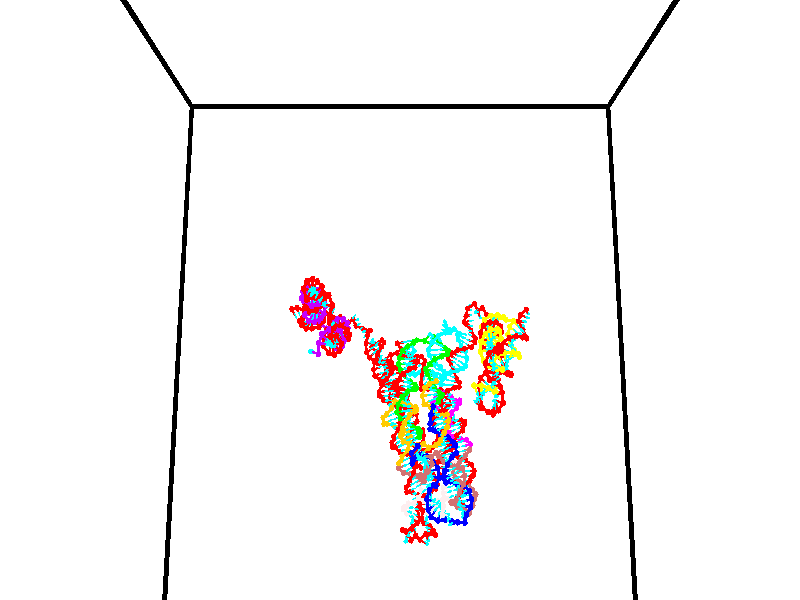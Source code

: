 // switches for output
#declare DRAW_BASES = 1; // possible values are 0, 1; only relevant for DNA ribbons
#declare DRAW_BASES_TYPE = 3; // possible values are 1, 2, 3; only relevant for DNA ribbons
#declare DRAW_FOG = 0; // set to 1 to enable fog

#include "colors.inc"

#include "transforms.inc"
background { rgb <1, 1, 1>}

#default {
   normal{
       ripples 0.25
       frequency 0.20
       turbulence 0.2
       lambda 5
   }
	finish {
		phong 0.1
		phong_size 40.
	}
}

// original window dimensions: 1024x640


// camera settings

camera {
	sky <0, 0.179814, -0.983701>
	up <0, 0.179814, -0.983701>
	right 1.6 * <1, 0, 0>
	location <35, 94.9851, 44.8844>
	look_at <35, 29.7336, 32.9568>
	direction <0, -65.2515, -11.9276>
	angle 67.0682
}


# declare cpy_camera_pos = <35, 94.9851, 44.8844>;
# if (DRAW_FOG = 1)
fog {
	fog_type 2
	up vnormalize(cpy_camera_pos)
	color rgbt<1,1,1,0.3>
	distance 1e-5
	fog_alt 3e-3
	fog_offset 56
}
# end


// LIGHTS

# declare lum = 6;
global_settings {
	ambient_light rgb lum * <0.05, 0.05, 0.05>
	max_trace_level 15
}# declare cpy_direct_light_amount = 0.25;
light_source
{	1000 * <-1, -1.16352, -0.803886>,
	rgb lum * cpy_direct_light_amount
	parallel
}

light_source
{	1000 * <1, 1.16352, 0.803886>,
	rgb lum * cpy_direct_light_amount
	parallel
}

// strand 0

// nucleotide -1

// particle -1
sphere {
	<24.044254, 34.770264, 34.644245> 0.250000
	pigment { color rgbt <1,0,0,0> }
	no_shadow
}
cylinder {
	<24.257040, 34.710667, 34.977665>,  <24.384712, 34.674908, 35.177719>, 0.100000
	pigment { color rgbt <1,0,0,0> }
	no_shadow
}
cylinder {
	<24.257040, 34.710667, 34.977665>,  <24.044254, 34.770264, 34.644245>, 0.100000
	pigment { color rgbt <1,0,0,0> }
	no_shadow
}

// particle -1
sphere {
	<24.257040, 34.710667, 34.977665> 0.100000
	pigment { color rgbt <1,0,0,0> }
	no_shadow
}
sphere {
	0, 1
	scale<0.080000,0.200000,0.300000>
	matrix <0.787452, -0.274894, -0.551681,
		0.311338, 0.949860, -0.028906,
		0.531966, -0.148997, 0.833554,
		24.416630, 34.665966, 35.227730>
	pigment { color rgbt <0,1,1,0> }
	no_shadow
}
cylinder {
	<24.633083, 35.146038, 34.607059>,  <24.044254, 34.770264, 34.644245>, 0.130000
	pigment { color rgbt <1,0,0,0> }
	no_shadow
}

// nucleotide -1

// particle -1
sphere {
	<24.633083, 35.146038, 34.607059> 0.250000
	pigment { color rgbt <1,0,0,0> }
	no_shadow
}
cylinder {
	<24.700739, 34.809486, 34.812382>,  <24.741333, 34.607555, 34.935574>, 0.100000
	pigment { color rgbt <1,0,0,0> }
	no_shadow
}
cylinder {
	<24.700739, 34.809486, 34.812382>,  <24.633083, 35.146038, 34.607059>, 0.100000
	pigment { color rgbt <1,0,0,0> }
	no_shadow
}

// particle -1
sphere {
	<24.700739, 34.809486, 34.812382> 0.100000
	pigment { color rgbt <1,0,0,0> }
	no_shadow
}
sphere {
	0, 1
	scale<0.080000,0.200000,0.300000>
	matrix <0.816215, -0.172342, -0.551445,
		0.552435, 0.512237, 0.657593,
		0.169139, -0.841375, 0.513303,
		24.751480, 34.557076, 34.966373>
	pigment { color rgbt <0,1,1,0> }
	no_shadow
}
cylinder {
	<25.340553, 35.017578, 34.803959>,  <24.633083, 35.146038, 34.607059>, 0.130000
	pigment { color rgbt <1,0,0,0> }
	no_shadow
}

// nucleotide -1

// particle -1
sphere {
	<25.340553, 35.017578, 34.803959> 0.250000
	pigment { color rgbt <1,0,0,0> }
	no_shadow
}
cylinder {
	<25.190643, 34.650181, 34.753510>,  <25.100697, 34.429741, 34.723240>, 0.100000
	pigment { color rgbt <1,0,0,0> }
	no_shadow
}
cylinder {
	<25.190643, 34.650181, 34.753510>,  <25.340553, 35.017578, 34.803959>, 0.100000
	pigment { color rgbt <1,0,0,0> }
	no_shadow
}

// particle -1
sphere {
	<25.190643, 34.650181, 34.753510> 0.100000
	pigment { color rgbt <1,0,0,0> }
	no_shadow
}
sphere {
	0, 1
	scale<0.080000,0.200000,0.300000>
	matrix <0.901107, -0.328879, -0.282569,
		0.218057, -0.219554, 0.950919,
		-0.374777, -0.918496, -0.126127,
		25.078211, 34.374634, 34.715672>
	pigment { color rgbt <0,1,1,0> }
	no_shadow
}
cylinder {
	<25.142601, 34.720379, 35.403194>,  <25.340553, 35.017578, 34.803959>, 0.130000
	pigment { color rgbt <1,0,0,0> }
	no_shadow
}

// nucleotide -1

// particle -1
sphere {
	<25.142601, 34.720379, 35.403194> 0.250000
	pigment { color rgbt <1,0,0,0> }
	no_shadow
}
cylinder {
	<25.363840, 34.696873, 35.735611>,  <25.496584, 34.682770, 35.935062>, 0.100000
	pigment { color rgbt <1,0,0,0> }
	no_shadow
}
cylinder {
	<25.363840, 34.696873, 35.735611>,  <25.142601, 34.720379, 35.403194>, 0.100000
	pigment { color rgbt <1,0,0,0> }
	no_shadow
}

// particle -1
sphere {
	<25.363840, 34.696873, 35.735611> 0.100000
	pigment { color rgbt <1,0,0,0> }
	no_shadow
}
sphere {
	0, 1
	scale<0.080000,0.200000,0.300000>
	matrix <0.241653, 0.965942, -0.092526,
		-0.797301, 0.251999, 0.548459,
		0.553096, -0.058766, 0.831042,
		25.529768, 34.679241, 35.984924>
	pigment { color rgbt <0,1,1,0> }
	no_shadow
}
cylinder {
	<24.934328, 35.276894, 35.746124>,  <25.142601, 34.720379, 35.403194>, 0.130000
	pigment { color rgbt <1,0,0,0> }
	no_shadow
}

// nucleotide -1

// particle -1
sphere {
	<24.934328, 35.276894, 35.746124> 0.250000
	pigment { color rgbt <1,0,0,0> }
	no_shadow
}
cylinder {
	<25.291380, 35.147747, 35.871960>,  <25.505611, 35.070259, 35.947460>, 0.100000
	pigment { color rgbt <1,0,0,0> }
	no_shadow
}
cylinder {
	<25.291380, 35.147747, 35.871960>,  <24.934328, 35.276894, 35.746124>, 0.100000
	pigment { color rgbt <1,0,0,0> }
	no_shadow
}

// particle -1
sphere {
	<25.291380, 35.147747, 35.871960> 0.100000
	pigment { color rgbt <1,0,0,0> }
	no_shadow
}
sphere {
	0, 1
	scale<0.080000,0.200000,0.300000>
	matrix <0.369252, 0.923997, -0.099409,
		-0.258585, 0.204899, 0.944007,
		0.892629, -0.322871, 0.314591,
		25.559168, 35.050884, 35.966335>
	pigment { color rgbt <0,1,1,0> }
	no_shadow
}
cylinder {
	<25.201876, 35.754822, 36.162182>,  <24.934328, 35.276894, 35.746124>, 0.130000
	pigment { color rgbt <1,0,0,0> }
	no_shadow
}

// nucleotide -1

// particle -1
sphere {
	<25.201876, 35.754822, 36.162182> 0.250000
	pigment { color rgbt <1,0,0,0> }
	no_shadow
}
cylinder {
	<25.534769, 35.554153, 36.067760>,  <25.734505, 35.433754, 36.011108>, 0.100000
	pigment { color rgbt <1,0,0,0> }
	no_shadow
}
cylinder {
	<25.534769, 35.554153, 36.067760>,  <25.201876, 35.754822, 36.162182>, 0.100000
	pigment { color rgbt <1,0,0,0> }
	no_shadow
}

// particle -1
sphere {
	<25.534769, 35.554153, 36.067760> 0.100000
	pigment { color rgbt <1,0,0,0> }
	no_shadow
}
sphere {
	0, 1
	scale<0.080000,0.200000,0.300000>
	matrix <0.445801, 0.858619, -0.253052,
		0.329625, 0.105367, 0.938214,
		0.832231, -0.501669, -0.236050,
		25.784439, 35.403652, 35.996944>
	pigment { color rgbt <0,1,1,0> }
	no_shadow
}
cylinder {
	<25.765863, 36.170734, 36.514446>,  <25.201876, 35.754822, 36.162182>, 0.130000
	pigment { color rgbt <1,0,0,0> }
	no_shadow
}

// nucleotide -1

// particle -1
sphere {
	<25.765863, 36.170734, 36.514446> 0.250000
	pigment { color rgbt <1,0,0,0> }
	no_shadow
}
cylinder {
	<25.926514, 35.939873, 36.230026>,  <26.022903, 35.801357, 36.059376>, 0.100000
	pigment { color rgbt <1,0,0,0> }
	no_shadow
}
cylinder {
	<25.926514, 35.939873, 36.230026>,  <25.765863, 36.170734, 36.514446>, 0.100000
	pigment { color rgbt <1,0,0,0> }
	no_shadow
}

// particle -1
sphere {
	<25.926514, 35.939873, 36.230026> 0.100000
	pigment { color rgbt <1,0,0,0> }
	no_shadow
}
sphere {
	0, 1
	scale<0.080000,0.200000,0.300000>
	matrix <0.458660, 0.798793, -0.389308,
		0.792671, -0.169773, 0.585533,
		0.401626, -0.577154, -0.711049,
		26.047001, 35.766727, 36.016712>
	pigment { color rgbt <0,1,1,0> }
	no_shadow
}
cylinder {
	<26.379719, 36.514805, 36.558388>,  <25.765863, 36.170734, 36.514446>, 0.130000
	pigment { color rgbt <1,0,0,0> }
	no_shadow
}

// nucleotide -1

// particle -1
sphere {
	<26.379719, 36.514805, 36.558388> 0.250000
	pigment { color rgbt <1,0,0,0> }
	no_shadow
}
cylinder {
	<26.367313, 36.305321, 36.217854>,  <26.359869, 36.179630, 36.013535>, 0.100000
	pigment { color rgbt <1,0,0,0> }
	no_shadow
}
cylinder {
	<26.367313, 36.305321, 36.217854>,  <26.379719, 36.514805, 36.558388>, 0.100000
	pigment { color rgbt <1,0,0,0> }
	no_shadow
}

// particle -1
sphere {
	<26.367313, 36.305321, 36.217854> 0.100000
	pigment { color rgbt <1,0,0,0> }
	no_shadow
}
sphere {
	0, 1
	scale<0.080000,0.200000,0.300000>
	matrix <0.551281, 0.701513, -0.451628,
		0.833743, -0.483332, 0.266953,
		-0.031015, -0.523708, -0.851333,
		26.358009, 36.148209, 35.962452>
	pigment { color rgbt <0,1,1,0> }
	no_shadow
}
cylinder {
	<27.061625, 36.408794, 36.441429>,  <26.379719, 36.514805, 36.558388>, 0.130000
	pigment { color rgbt <1,0,0,0> }
	no_shadow
}

// nucleotide -1

// particle -1
sphere {
	<27.061625, 36.408794, 36.441429> 0.250000
	pigment { color rgbt <1,0,0,0> }
	no_shadow
}
cylinder {
	<26.852739, 36.369091, 36.102623>,  <26.727407, 36.345268, 35.899338>, 0.100000
	pigment { color rgbt <1,0,0,0> }
	no_shadow
}
cylinder {
	<26.852739, 36.369091, 36.102623>,  <27.061625, 36.408794, 36.441429>, 0.100000
	pigment { color rgbt <1,0,0,0> }
	no_shadow
}

// particle -1
sphere {
	<26.852739, 36.369091, 36.102623> 0.100000
	pigment { color rgbt <1,0,0,0> }
	no_shadow
}
sphere {
	0, 1
	scale<0.080000,0.200000,0.300000>
	matrix <0.617902, 0.640505, -0.456015,
		0.587783, -0.761512, -0.273149,
		-0.522214, -0.099258, -0.847018,
		26.696075, 36.339314, 35.848518>
	pigment { color rgbt <0,1,1,0> }
	no_shadow
}
cylinder {
	<27.556206, 36.656330, 35.952293>,  <27.061625, 36.408794, 36.441429>, 0.130000
	pigment { color rgbt <1,0,0,0> }
	no_shadow
}

// nucleotide -1

// particle -1
sphere {
	<27.556206, 36.656330, 35.952293> 0.250000
	pigment { color rgbt <1,0,0,0> }
	no_shadow
}
cylinder {
	<27.201481, 36.636372, 35.768520>,  <26.988646, 36.624397, 35.658257>, 0.100000
	pigment { color rgbt <1,0,0,0> }
	no_shadow
}
cylinder {
	<27.201481, 36.636372, 35.768520>,  <27.556206, 36.656330, 35.952293>, 0.100000
	pigment { color rgbt <1,0,0,0> }
	no_shadow
}

// particle -1
sphere {
	<27.201481, 36.636372, 35.768520> 0.100000
	pigment { color rgbt <1,0,0,0> }
	no_shadow
}
sphere {
	0, 1
	scale<0.080000,0.200000,0.300000>
	matrix <0.146014, 0.912969, -0.381007,
		0.438456, -0.404965, -0.802346,
		-0.886813, -0.049901, -0.459428,
		26.935436, 36.621403, 35.630692>
	pigment { color rgbt <0,1,1,0> }
	no_shadow
}
cylinder {
	<27.773199, 36.948849, 35.343197>,  <27.556206, 36.656330, 35.952293>, 0.130000
	pigment { color rgbt <1,0,0,0> }
	no_shadow
}

// nucleotide -1

// particle -1
sphere {
	<27.773199, 36.948849, 35.343197> 0.250000
	pigment { color rgbt <1,0,0,0> }
	no_shadow
}
cylinder {
	<27.375229, 36.979004, 35.369862>,  <27.136448, 36.997097, 35.385860>, 0.100000
	pigment { color rgbt <1,0,0,0> }
	no_shadow
}
cylinder {
	<27.375229, 36.979004, 35.369862>,  <27.773199, 36.948849, 35.343197>, 0.100000
	pigment { color rgbt <1,0,0,0> }
	no_shadow
}

// particle -1
sphere {
	<27.375229, 36.979004, 35.369862> 0.100000
	pigment { color rgbt <1,0,0,0> }
	no_shadow
}
sphere {
	0, 1
	scale<0.080000,0.200000,0.300000>
	matrix <0.049442, 0.943149, -0.328673,
		-0.087648, -0.323708, -0.942089,
		-0.994924, 0.075387, 0.066661,
		27.076752, 37.001621, 35.389858>
	pigment { color rgbt <0,1,1,0> }
	no_shadow
}
cylinder {
	<27.490316, 37.098656, 34.656982>,  <27.773199, 36.948849, 35.343197>, 0.130000
	pigment { color rgbt <1,0,0,0> }
	no_shadow
}

// nucleotide -1

// particle -1
sphere {
	<27.490316, 37.098656, 34.656982> 0.250000
	pigment { color rgbt <1,0,0,0> }
	no_shadow
}
cylinder {
	<27.222511, 37.232235, 34.922382>,  <27.061829, 37.312382, 35.081623>, 0.100000
	pigment { color rgbt <1,0,0,0> }
	no_shadow
}
cylinder {
	<27.222511, 37.232235, 34.922382>,  <27.490316, 37.098656, 34.656982>, 0.100000
	pigment { color rgbt <1,0,0,0> }
	no_shadow
}

// particle -1
sphere {
	<27.222511, 37.232235, 34.922382> 0.100000
	pigment { color rgbt <1,0,0,0> }
	no_shadow
}
sphere {
	0, 1
	scale<0.080000,0.200000,0.300000>
	matrix <0.055645, 0.913277, -0.403521,
		-0.740712, -0.233243, -0.630035,
		-0.669515, 0.333951, 0.663496,
		27.021656, 37.332420, 35.121429>
	pigment { color rgbt <0,1,1,0> }
	no_shadow
}
cylinder {
	<27.077040, 37.604630, 34.273140>,  <27.490316, 37.098656, 34.656982>, 0.130000
	pigment { color rgbt <1,0,0,0> }
	no_shadow
}

// nucleotide -1

// particle -1
sphere {
	<27.077040, 37.604630, 34.273140> 0.250000
	pigment { color rgbt <1,0,0,0> }
	no_shadow
}
cylinder {
	<27.001648, 37.699959, 34.654228>,  <26.956413, 37.757156, 34.882881>, 0.100000
	pigment { color rgbt <1,0,0,0> }
	no_shadow
}
cylinder {
	<27.001648, 37.699959, 34.654228>,  <27.077040, 37.604630, 34.273140>, 0.100000
	pigment { color rgbt <1,0,0,0> }
	no_shadow
}

// particle -1
sphere {
	<27.001648, 37.699959, 34.654228> 0.100000
	pigment { color rgbt <1,0,0,0> }
	no_shadow
}
sphere {
	0, 1
	scale<0.080000,0.200000,0.300000>
	matrix <-0.201193, 0.940161, -0.274989,
		-0.961247, -0.243511, -0.129252,
		-0.188481, 0.238328, 0.952720,
		26.945105, 37.771458, 34.940044>
	pigment { color rgbt <0,1,1,0> }
	no_shadow
}
cylinder {
	<26.503904, 38.116493, 34.278576>,  <27.077040, 37.604630, 34.273140>, 0.130000
	pigment { color rgbt <1,0,0,0> }
	no_shadow
}

// nucleotide -1

// particle -1
sphere {
	<26.503904, 38.116493, 34.278576> 0.250000
	pigment { color rgbt <1,0,0,0> }
	no_shadow
}
cylinder {
	<26.698795, 38.155560, 34.625694>,  <26.815729, 38.179001, 34.833965>, 0.100000
	pigment { color rgbt <1,0,0,0> }
	no_shadow
}
cylinder {
	<26.698795, 38.155560, 34.625694>,  <26.503904, 38.116493, 34.278576>, 0.100000
	pigment { color rgbt <1,0,0,0> }
	no_shadow
}

// particle -1
sphere {
	<26.698795, 38.155560, 34.625694> 0.100000
	pigment { color rgbt <1,0,0,0> }
	no_shadow
}
sphere {
	0, 1
	scale<0.080000,0.200000,0.300000>
	matrix <-0.209355, 0.977811, 0.007494,
		-0.847809, -0.185329, 0.496863,
		0.487227, 0.097667, 0.867797,
		26.844963, 38.184860, 34.886032>
	pigment { color rgbt <0,1,1,0> }
	no_shadow
}
cylinder {
	<26.187981, 38.548237, 34.579155>,  <26.503904, 38.116493, 34.278576>, 0.130000
	pigment { color rgbt <1,0,0,0> }
	no_shadow
}

// nucleotide -1

// particle -1
sphere {
	<26.187981, 38.548237, 34.579155> 0.250000
	pigment { color rgbt <1,0,0,0> }
	no_shadow
}
cylinder {
	<26.537153, 38.575771, 34.772339>,  <26.746658, 38.592293, 34.888248>, 0.100000
	pigment { color rgbt <1,0,0,0> }
	no_shadow
}
cylinder {
	<26.537153, 38.575771, 34.772339>,  <26.187981, 38.548237, 34.579155>, 0.100000
	pigment { color rgbt <1,0,0,0> }
	no_shadow
}

// particle -1
sphere {
	<26.537153, 38.575771, 34.772339> 0.100000
	pigment { color rgbt <1,0,0,0> }
	no_shadow
}
sphere {
	0, 1
	scale<0.080000,0.200000,0.300000>
	matrix <-0.089962, 0.995730, 0.020678,
		-0.479472, -0.061499, 0.875400,
		0.872934, 0.068838, 0.482958,
		26.799034, 38.596424, 34.917225>
	pigment { color rgbt <0,1,1,0> }
	no_shadow
}
cylinder {
	<26.011845, 39.059547, 34.898190>,  <26.187981, 38.548237, 34.579155>, 0.130000
	pigment { color rgbt <1,0,0,0> }
	no_shadow
}

// nucleotide -1

// particle -1
sphere {
	<26.011845, 39.059547, 34.898190> 0.250000
	pigment { color rgbt <1,0,0,0> }
	no_shadow
}
cylinder {
	<26.411449, 39.061279, 34.915897>,  <26.651213, 39.062317, 34.926521>, 0.100000
	pigment { color rgbt <1,0,0,0> }
	no_shadow
}
cylinder {
	<26.411449, 39.061279, 34.915897>,  <26.011845, 39.059547, 34.898190>, 0.100000
	pigment { color rgbt <1,0,0,0> }
	no_shadow
}

// particle -1
sphere {
	<26.411449, 39.061279, 34.915897> 0.100000
	pigment { color rgbt <1,0,0,0> }
	no_shadow
}
sphere {
	0, 1
	scale<0.080000,0.200000,0.300000>
	matrix <0.001931, 0.990088, -0.140432,
		-0.044441, 0.140378, 0.989100,
		0.999010, 0.004331, 0.044272,
		26.711153, 39.062580, 34.929180>
	pigment { color rgbt <0,1,1,0> }
	no_shadow
}
cylinder {
	<26.129137, 39.575657, 35.383835>,  <26.011845, 39.059547, 34.898190>, 0.130000
	pigment { color rgbt <1,0,0,0> }
	no_shadow
}

// nucleotide -1

// particle -1
sphere {
	<26.129137, 39.575657, 35.383835> 0.250000
	pigment { color rgbt <1,0,0,0> }
	no_shadow
}
cylinder {
	<26.490273, 39.524025, 35.219776>,  <26.706955, 39.493046, 35.121342>, 0.100000
	pigment { color rgbt <1,0,0,0> }
	no_shadow
}
cylinder {
	<26.490273, 39.524025, 35.219776>,  <26.129137, 39.575657, 35.383835>, 0.100000
	pigment { color rgbt <1,0,0,0> }
	no_shadow
}

// particle -1
sphere {
	<26.490273, 39.524025, 35.219776> 0.100000
	pigment { color rgbt <1,0,0,0> }
	no_shadow
}
sphere {
	0, 1
	scale<0.080000,0.200000,0.300000>
	matrix <0.138698, 0.990314, -0.006365,
		0.406993, -0.051140, 0.911998,
		0.902840, -0.129083, -0.410144,
		26.761124, 39.485302, 35.096733>
	pigment { color rgbt <0,1,1,0> }
	no_shadow
}
cylinder {
	<26.628073, 40.053967, 35.736565>,  <26.129137, 39.575657, 35.383835>, 0.130000
	pigment { color rgbt <1,0,0,0> }
	no_shadow
}

// nucleotide -1

// particle -1
sphere {
	<26.628073, 40.053967, 35.736565> 0.250000
	pigment { color rgbt <1,0,0,0> }
	no_shadow
}
cylinder {
	<26.794153, 39.957085, 35.385807>,  <26.893803, 39.898956, 35.175354>, 0.100000
	pigment { color rgbt <1,0,0,0> }
	no_shadow
}
cylinder {
	<26.794153, 39.957085, 35.385807>,  <26.628073, 40.053967, 35.736565>, 0.100000
	pigment { color rgbt <1,0,0,0> }
	no_shadow
}

// particle -1
sphere {
	<26.794153, 39.957085, 35.385807> 0.100000
	pigment { color rgbt <1,0,0,0> }
	no_shadow
}
sphere {
	0, 1
	scale<0.080000,0.200000,0.300000>
	matrix <0.152434, 0.968801, -0.195418,
		0.896867, -0.052531, 0.439170,
		0.415203, -0.242208, -0.876893,
		26.918715, 39.884422, 35.122738>
	pigment { color rgbt <0,1,1,0> }
	no_shadow
}
cylinder {
	<27.287228, 40.369381, 35.713093>,  <26.628073, 40.053967, 35.736565>, 0.130000
	pigment { color rgbt <1,0,0,0> }
	no_shadow
}

// nucleotide -1

// particle -1
sphere {
	<27.287228, 40.369381, 35.713093> 0.250000
	pigment { color rgbt <1,0,0,0> }
	no_shadow
}
cylinder {
	<27.208521, 40.275017, 35.332436>,  <27.161297, 40.218399, 35.104042>, 0.100000
	pigment { color rgbt <1,0,0,0> }
	no_shadow
}
cylinder {
	<27.208521, 40.275017, 35.332436>,  <27.287228, 40.369381, 35.713093>, 0.100000
	pigment { color rgbt <1,0,0,0> }
	no_shadow
}

// particle -1
sphere {
	<27.208521, 40.275017, 35.332436> 0.100000
	pigment { color rgbt <1,0,0,0> }
	no_shadow
}
sphere {
	0, 1
	scale<0.080000,0.200000,0.300000>
	matrix <0.335259, 0.895924, -0.291413,
		0.921349, -0.376388, -0.097199,
		-0.196768, -0.235907, -0.951646,
		27.149490, 40.204247, 35.046944>
	pigment { color rgbt <0,1,1,0> }
	no_shadow
}
cylinder {
	<27.795927, 40.723568, 35.383369>,  <27.287228, 40.369381, 35.713093>, 0.130000
	pigment { color rgbt <1,0,0,0> }
	no_shadow
}

// nucleotide -1

// particle -1
sphere {
	<27.795927, 40.723568, 35.383369> 0.250000
	pigment { color rgbt <1,0,0,0> }
	no_shadow
}
cylinder {
	<27.510429, 40.641708, 35.115433>,  <27.339130, 40.592594, 34.954670>, 0.100000
	pigment { color rgbt <1,0,0,0> }
	no_shadow
}
cylinder {
	<27.510429, 40.641708, 35.115433>,  <27.795927, 40.723568, 35.383369>, 0.100000
	pigment { color rgbt <1,0,0,0> }
	no_shadow
}

// particle -1
sphere {
	<27.510429, 40.641708, 35.115433> 0.100000
	pigment { color rgbt <1,0,0,0> }
	no_shadow
}
sphere {
	0, 1
	scale<0.080000,0.200000,0.300000>
	matrix <-0.022693, 0.962618, -0.269910,
		0.700040, -0.177445, -0.691706,
		-0.713743, -0.204645, -0.669845,
		27.296307, 40.580315, 34.914478>
	pigment { color rgbt <0,1,1,0> }
	no_shadow
}
cylinder {
	<28.046366, 41.093945, 34.817097>,  <27.795927, 40.723568, 35.383369>, 0.130000
	pigment { color rgbt <1,0,0,0> }
	no_shadow
}

// nucleotide -1

// particle -1
sphere {
	<28.046366, 41.093945, 34.817097> 0.250000
	pigment { color rgbt <1,0,0,0> }
	no_shadow
}
cylinder {
	<27.669899, 41.021915, 34.702705>,  <27.444019, 40.978699, 34.634071>, 0.100000
	pigment { color rgbt <1,0,0,0> }
	no_shadow
}
cylinder {
	<27.669899, 41.021915, 34.702705>,  <28.046366, 41.093945, 34.817097>, 0.100000
	pigment { color rgbt <1,0,0,0> }
	no_shadow
}

// particle -1
sphere {
	<27.669899, 41.021915, 34.702705> 0.100000
	pigment { color rgbt <1,0,0,0> }
	no_shadow
}
sphere {
	0, 1
	scale<0.080000,0.200000,0.300000>
	matrix <-0.118677, 0.968433, -0.219210,
		0.316422, -0.172374, -0.932826,
		-0.941166, -0.180068, -0.285976,
		27.387548, 40.967896, 34.616913>
	pigment { color rgbt <0,1,1,0> }
	no_shadow
}
cylinder {
	<27.920067, 41.258541, 34.028580>,  <28.046366, 41.093945, 34.817097>, 0.130000
	pigment { color rgbt <1,0,0,0> }
	no_shadow
}

// nucleotide -1

// particle -1
sphere {
	<27.920067, 41.258541, 34.028580> 0.250000
	pigment { color rgbt <1,0,0,0> }
	no_shadow
}
cylinder {
	<27.597488, 41.298737, 34.261662>,  <27.403942, 41.322853, 34.401512>, 0.100000
	pigment { color rgbt <1,0,0,0> }
	no_shadow
}
cylinder {
	<27.597488, 41.298737, 34.261662>,  <27.920067, 41.258541, 34.028580>, 0.100000
	pigment { color rgbt <1,0,0,0> }
	no_shadow
}

// particle -1
sphere {
	<27.597488, 41.298737, 34.261662> 0.100000
	pigment { color rgbt <1,0,0,0> }
	no_shadow
}
sphere {
	0, 1
	scale<0.080000,0.200000,0.300000>
	matrix <-0.036884, 0.974985, -0.219187,
		-0.590158, -0.198255, -0.782565,
		-0.806445, 0.100491, 0.582708,
		27.355555, 41.328884, 34.436474>
	pigment { color rgbt <0,1,1,0> }
	no_shadow
}
cylinder {
	<27.529549, 41.701759, 33.718700>,  <27.920067, 41.258541, 34.028580>, 0.130000
	pigment { color rgbt <1,0,0,0> }
	no_shadow
}

// nucleotide -1

// particle -1
sphere {
	<27.529549, 41.701759, 33.718700> 0.250000
	pigment { color rgbt <1,0,0,0> }
	no_shadow
}
cylinder {
	<27.340477, 41.726559, 34.070320>,  <27.227034, 41.741440, 34.281292>, 0.100000
	pigment { color rgbt <1,0,0,0> }
	no_shadow
}
cylinder {
	<27.340477, 41.726559, 34.070320>,  <27.529549, 41.701759, 33.718700>, 0.100000
	pigment { color rgbt <1,0,0,0> }
	no_shadow
}

// particle -1
sphere {
	<27.340477, 41.726559, 34.070320> 0.100000
	pigment { color rgbt <1,0,0,0> }
	no_shadow
}
sphere {
	0, 1
	scale<0.080000,0.200000,0.300000>
	matrix <0.107612, 0.994117, -0.012250,
		-0.874640, 0.088807, -0.476569,
		-0.472678, 0.061999, 0.879051,
		27.198673, 41.745159, 34.334034>
	pigment { color rgbt <0,1,1,0> }
	no_shadow
}
cylinder {
	<27.221867, 42.376114, 33.677223>,  <27.529549, 41.701759, 33.718700>, 0.130000
	pigment { color rgbt <1,0,0,0> }
	no_shadow
}

// nucleotide -1

// particle -1
sphere {
	<27.221867, 42.376114, 33.677223> 0.250000
	pigment { color rgbt <1,0,0,0> }
	no_shadow
}
cylinder {
	<27.204981, 42.289047, 34.067268>,  <27.194849, 42.236809, 34.301296>, 0.100000
	pigment { color rgbt <1,0,0,0> }
	no_shadow
}
cylinder {
	<27.204981, 42.289047, 34.067268>,  <27.221867, 42.376114, 33.677223>, 0.100000
	pigment { color rgbt <1,0,0,0> }
	no_shadow
}

// particle -1
sphere {
	<27.204981, 42.289047, 34.067268> 0.100000
	pigment { color rgbt <1,0,0,0> }
	no_shadow
}
sphere {
	0, 1
	scale<0.080000,0.200000,0.300000>
	matrix <0.153432, 0.962992, 0.221599,
		-0.987257, 0.158967, -0.007254,
		-0.042213, -0.217662, 0.975111,
		27.192318, 42.223747, 34.359802>
	pigment { color rgbt <0,1,1,0> }
	no_shadow
}
cylinder {
	<26.809486, 42.890282, 33.954262>,  <27.221867, 42.376114, 33.677223>, 0.130000
	pigment { color rgbt <1,0,0,0> }
	no_shadow
}

// nucleotide -1

// particle -1
sphere {
	<26.809486, 42.890282, 33.954262> 0.250000
	pigment { color rgbt <1,0,0,0> }
	no_shadow
}
cylinder {
	<27.010273, 42.738155, 34.264973>,  <27.130745, 42.646881, 34.451401>, 0.100000
	pigment { color rgbt <1,0,0,0> }
	no_shadow
}
cylinder {
	<27.010273, 42.738155, 34.264973>,  <26.809486, 42.890282, 33.954262>, 0.100000
	pigment { color rgbt <1,0,0,0> }
	no_shadow
}

// particle -1
sphere {
	<27.010273, 42.738155, 34.264973> 0.100000
	pigment { color rgbt <1,0,0,0> }
	no_shadow
}
sphere {
	0, 1
	scale<0.080000,0.200000,0.300000>
	matrix <0.222677, 0.924682, 0.308833,
		-0.835729, 0.017946, 0.548849,
		0.501969, -0.380316, 0.776780,
		27.160864, 42.624062, 34.498005>
	pigment { color rgbt <0,1,1,0> }
	no_shadow
}
cylinder {
	<26.552141, 43.153568, 34.587170>,  <26.809486, 42.890282, 33.954262>, 0.130000
	pigment { color rgbt <1,0,0,0> }
	no_shadow
}

// nucleotide -1

// particle -1
sphere {
	<26.552141, 43.153568, 34.587170> 0.250000
	pigment { color rgbt <1,0,0,0> }
	no_shadow
}
cylinder {
	<26.941881, 43.089600, 34.650501>,  <27.175724, 43.051216, 34.688499>, 0.100000
	pigment { color rgbt <1,0,0,0> }
	no_shadow
}
cylinder {
	<26.941881, 43.089600, 34.650501>,  <26.552141, 43.153568, 34.587170>, 0.100000
	pigment { color rgbt <1,0,0,0> }
	no_shadow
}

// particle -1
sphere {
	<26.941881, 43.089600, 34.650501> 0.100000
	pigment { color rgbt <1,0,0,0> }
	no_shadow
}
sphere {
	0, 1
	scale<0.080000,0.200000,0.300000>
	matrix <0.095740, 0.931284, 0.351488,
		-0.203665, -0.327313, 0.922706,
		0.974348, -0.159925, 0.158333,
		27.234186, 43.041622, 34.698002>
	pigment { color rgbt <0,1,1,0> }
	no_shadow
}
cylinder {
	<26.860365, 43.257858, 35.388119>,  <26.552141, 43.153568, 34.587170>, 0.130000
	pigment { color rgbt <1,0,0,0> }
	no_shadow
}

// nucleotide -1

// particle -1
sphere {
	<26.860365, 43.257858, 35.388119> 0.250000
	pigment { color rgbt <1,0,0,0> }
	no_shadow
}
cylinder {
	<27.068066, 43.365910, 35.063793>,  <27.192686, 43.430740, 34.869198>, 0.100000
	pigment { color rgbt <1,0,0,0> }
	no_shadow
}
cylinder {
	<27.068066, 43.365910, 35.063793>,  <26.860365, 43.257858, 35.388119>, 0.100000
	pigment { color rgbt <1,0,0,0> }
	no_shadow
}

// particle -1
sphere {
	<27.068066, 43.365910, 35.063793> 0.100000
	pigment { color rgbt <1,0,0,0> }
	no_shadow
}
sphere {
	0, 1
	scale<0.080000,0.200000,0.300000>
	matrix <-0.197434, 0.960986, 0.193716,
		0.831504, 0.059495, 0.552324,
		0.519250, 0.270124, -0.810810,
		27.223841, 43.446945, 34.820549>
	pigment { color rgbt <0,1,1,0> }
	no_shadow
}
cylinder {
	<27.639547, 43.380486, 35.276089>,  <26.860365, 43.257858, 35.388119>, 0.130000
	pigment { color rgbt <1,0,0,0> }
	no_shadow
}

// nucleotide -1

// particle -1
sphere {
	<27.639547, 43.380486, 35.276089> 0.250000
	pigment { color rgbt <1,0,0,0> }
	no_shadow
}
cylinder {
	<27.743496, 43.766602, 35.286549>,  <27.805864, 43.998272, 35.292824>, 0.100000
	pigment { color rgbt <1,0,0,0> }
	no_shadow
}
cylinder {
	<27.743496, 43.766602, 35.286549>,  <27.639547, 43.380486, 35.276089>, 0.100000
	pigment { color rgbt <1,0,0,0> }
	no_shadow
}

// particle -1
sphere {
	<27.743496, 43.766602, 35.286549> 0.100000
	pigment { color rgbt <1,0,0,0> }
	no_shadow
}
sphere {
	0, 1
	scale<0.080000,0.200000,0.300000>
	matrix <0.892515, -0.250437, 0.375097,
		0.368625, -0.074140, -0.926617,
		0.259869, 0.965290, 0.026146,
		27.821457, 44.056187, 35.294392>
	pigment { color rgbt <0,1,1,0> }
	no_shadow
}
cylinder {
	<28.313072, 43.432381, 34.922302>,  <27.639547, 43.380486, 35.276089>, 0.130000
	pigment { color rgbt <1,0,0,0> }
	no_shadow
}

// nucleotide -1

// particle -1
sphere {
	<28.313072, 43.432381, 34.922302> 0.250000
	pigment { color rgbt <1,0,0,0> }
	no_shadow
}
cylinder {
	<28.236834, 43.656513, 35.244717>,  <28.191090, 43.790993, 35.438168>, 0.100000
	pigment { color rgbt <1,0,0,0> }
	no_shadow
}
cylinder {
	<28.236834, 43.656513, 35.244717>,  <28.313072, 43.432381, 34.922302>, 0.100000
	pigment { color rgbt <1,0,0,0> }
	no_shadow
}

// particle -1
sphere {
	<28.236834, 43.656513, 35.244717> 0.100000
	pigment { color rgbt <1,0,0,0> }
	no_shadow
}
sphere {
	0, 1
	scale<0.080000,0.200000,0.300000>
	matrix <0.674065, -0.522217, 0.522422,
		0.713658, 0.642895, -0.278168,
		-0.190599, 0.560335, 0.806038,
		28.179653, 43.824615, 35.486526>
	pigment { color rgbt <0,1,1,0> }
	no_shadow
}
cylinder {
	<28.837139, 43.788124, 35.169937>,  <28.313072, 43.432381, 34.922302>, 0.130000
	pigment { color rgbt <1,0,0,0> }
	no_shadow
}

// nucleotide -1

// particle -1
sphere {
	<28.837139, 43.788124, 35.169937> 0.250000
	pigment { color rgbt <1,0,0,0> }
	no_shadow
}
cylinder {
	<28.594954, 43.703751, 35.476902>,  <28.449642, 43.653126, 35.661079>, 0.100000
	pigment { color rgbt <1,0,0,0> }
	no_shadow
}
cylinder {
	<28.594954, 43.703751, 35.476902>,  <28.837139, 43.788124, 35.169937>, 0.100000
	pigment { color rgbt <1,0,0,0> }
	no_shadow
}

// particle -1
sphere {
	<28.594954, 43.703751, 35.476902> 0.100000
	pigment { color rgbt <1,0,0,0> }
	no_shadow
}
sphere {
	0, 1
	scale<0.080000,0.200000,0.300000>
	matrix <0.652951, -0.682962, 0.327442,
		0.455045, 0.699337, 0.551237,
		-0.605466, -0.210930, 0.767411,
		28.413313, 43.640472, 35.707127>
	pigment { color rgbt <0,1,1,0> }
	no_shadow
}
cylinder {
	<29.175615, 43.667839, 35.897293>,  <28.837139, 43.788124, 35.169937>, 0.130000
	pigment { color rgbt <1,0,0,0> }
	no_shadow
}

// nucleotide -1

// particle -1
sphere {
	<29.175615, 43.667839, 35.897293> 0.250000
	pigment { color rgbt <1,0,0,0> }
	no_shadow
}
cylinder {
	<28.827156, 43.476242, 35.854080>,  <28.618080, 43.361282, 35.828152>, 0.100000
	pigment { color rgbt <1,0,0,0> }
	no_shadow
}
cylinder {
	<28.827156, 43.476242, 35.854080>,  <29.175615, 43.667839, 35.897293>, 0.100000
	pigment { color rgbt <1,0,0,0> }
	no_shadow
}

// particle -1
sphere {
	<28.827156, 43.476242, 35.854080> 0.100000
	pigment { color rgbt <1,0,0,0> }
	no_shadow
}
sphere {
	0, 1
	scale<0.080000,0.200000,0.300000>
	matrix <0.422570, -0.843384, 0.331872,
		-0.250078, 0.243456, 0.937118,
		-0.871146, -0.478992, -0.108034,
		28.565813, 43.332546, 35.821671>
	pigment { color rgbt <0,1,1,0> }
	no_shadow
}
cylinder {
	<28.936241, 43.537727, 36.565460>,  <29.175615, 43.667839, 35.897293>, 0.130000
	pigment { color rgbt <1,0,0,0> }
	no_shadow
}

// nucleotide -1

// particle -1
sphere {
	<28.936241, 43.537727, 36.565460> 0.250000
	pigment { color rgbt <1,0,0,0> }
	no_shadow
}
cylinder {
	<28.917112, 43.310936, 36.236523>,  <28.905634, 43.174862, 36.039158>, 0.100000
	pigment { color rgbt <1,0,0,0> }
	no_shadow
}
cylinder {
	<28.917112, 43.310936, 36.236523>,  <28.936241, 43.537727, 36.565460>, 0.100000
	pigment { color rgbt <1,0,0,0> }
	no_shadow
}

// particle -1
sphere {
	<28.917112, 43.310936, 36.236523> 0.100000
	pigment { color rgbt <1,0,0,0> }
	no_shadow
}
sphere {
	0, 1
	scale<0.080000,0.200000,0.300000>
	matrix <0.758963, -0.555861, 0.339106,
		-0.649374, -0.607913, 0.456897,
		-0.047824, -0.566975, -0.822345,
		28.902765, 43.140842, 35.989819>
	pigment { color rgbt <0,1,1,0> }
	no_shadow
}
cylinder {
	<28.830370, 42.791859, 36.740112>,  <28.936241, 43.537727, 36.565460>, 0.130000
	pigment { color rgbt <1,0,0,0> }
	no_shadow
}

// nucleotide -1

// particle -1
sphere {
	<28.830370, 42.791859, 36.740112> 0.250000
	pigment { color rgbt <1,0,0,0> }
	no_shadow
}
cylinder {
	<29.012049, 42.835236, 36.386402>,  <29.121056, 42.861259, 36.174175>, 0.100000
	pigment { color rgbt <1,0,0,0> }
	no_shadow
}
cylinder {
	<29.012049, 42.835236, 36.386402>,  <28.830370, 42.791859, 36.740112>, 0.100000
	pigment { color rgbt <1,0,0,0> }
	no_shadow
}

// particle -1
sphere {
	<29.012049, 42.835236, 36.386402> 0.100000
	pigment { color rgbt <1,0,0,0> }
	no_shadow
}
sphere {
	0, 1
	scale<0.080000,0.200000,0.300000>
	matrix <0.769545, -0.547871, 0.328083,
		-0.448893, -0.829505, -0.332291,
		0.454199, 0.108439, -0.884276,
		29.148308, 42.867767, 36.121120>
	pigment { color rgbt <0,1,1,0> }
	no_shadow
}
cylinder {
	<29.200718, 42.597977, 37.371162>,  <28.830370, 42.791859, 36.740112>, 0.130000
	pigment { color rgbt <1,0,0,0> }
	no_shadow
}

// nucleotide -1

// particle -1
sphere {
	<29.200718, 42.597977, 37.371162> 0.250000
	pigment { color rgbt <1,0,0,0> }
	no_shadow
}
cylinder {
	<29.194933, 42.981606, 37.258041>,  <29.191462, 43.211781, 37.190166>, 0.100000
	pigment { color rgbt <1,0,0,0> }
	no_shadow
}
cylinder {
	<29.194933, 42.981606, 37.258041>,  <29.200718, 42.597977, 37.371162>, 0.100000
	pigment { color rgbt <1,0,0,0> }
	no_shadow
}

// particle -1
sphere {
	<29.194933, 42.981606, 37.258041> 0.100000
	pigment { color rgbt <1,0,0,0> }
	no_shadow
}
sphere {
	0, 1
	scale<0.080000,0.200000,0.300000>
	matrix <-0.775468, -0.189311, -0.602338,
		-0.631222, 0.210595, 0.746464,
		-0.014465, 0.959068, -0.282807,
		29.190594, 43.269325, 37.173199>
	pigment { color rgbt <0,1,1,0> }
	no_shadow
}
cylinder {
	<28.960619, 42.736546, 38.031990>,  <29.200718, 42.597977, 37.371162>, 0.130000
	pigment { color rgbt <1,0,0,0> }
	no_shadow
}

// nucleotide -1

// particle -1
sphere {
	<28.960619, 42.736546, 38.031990> 0.250000
	pigment { color rgbt <1,0,0,0> }
	no_shadow
}
cylinder {
	<29.105309, 42.527855, 38.341042>,  <29.192123, 42.402641, 38.526474>, 0.100000
	pigment { color rgbt <1,0,0,0> }
	no_shadow
}
cylinder {
	<29.105309, 42.527855, 38.341042>,  <28.960619, 42.736546, 38.031990>, 0.100000
	pigment { color rgbt <1,0,0,0> }
	no_shadow
}

// particle -1
sphere {
	<29.105309, 42.527855, 38.341042> 0.100000
	pigment { color rgbt <1,0,0,0> }
	no_shadow
}
sphere {
	0, 1
	scale<0.080000,0.200000,0.300000>
	matrix <-0.446913, -0.824359, -0.347421,
		0.818183, -0.219628, -0.531358,
		0.361726, -0.521724, 0.772631,
		29.213827, 42.371338, 38.572830>
	pigment { color rgbt <0,1,1,0> }
	no_shadow
}
cylinder {
	<29.408339, 42.075287, 37.897038>,  <28.960619, 42.736546, 38.031990>, 0.130000
	pigment { color rgbt <1,0,0,0> }
	no_shadow
}

// nucleotide -1

// particle -1
sphere {
	<29.408339, 42.075287, 37.897038> 0.250000
	pigment { color rgbt <1,0,0,0> }
	no_shadow
}
cylinder {
	<29.232449, 42.008488, 38.250027>,  <29.126915, 41.968407, 38.461819>, 0.100000
	pigment { color rgbt <1,0,0,0> }
	no_shadow
}
cylinder {
	<29.232449, 42.008488, 38.250027>,  <29.408339, 42.075287, 37.897038>, 0.100000
	pigment { color rgbt <1,0,0,0> }
	no_shadow
}

// particle -1
sphere {
	<29.232449, 42.008488, 38.250027> 0.100000
	pigment { color rgbt <1,0,0,0> }
	no_shadow
}
sphere {
	0, 1
	scale<0.080000,0.200000,0.300000>
	matrix <-0.033725, -0.978797, -0.202037,
		0.897499, -0.118602, 0.424770,
		-0.439726, -0.167002, 0.882469,
		29.100531, 41.958385, 38.514767>
	pigment { color rgbt <0,1,1,0> }
	no_shadow
}
cylinder {
	<29.780220, 41.561565, 38.413132>,  <29.408339, 42.075287, 37.897038>, 0.130000
	pigment { color rgbt <1,0,0,0> }
	no_shadow
}

// nucleotide -1

// particle -1
sphere {
	<29.780220, 41.561565, 38.413132> 0.250000
	pigment { color rgbt <1,0,0,0> }
	no_shadow
}
cylinder {
	<29.381804, 41.539742, 38.441196>,  <29.142754, 41.526646, 38.458035>, 0.100000
	pigment { color rgbt <1,0,0,0> }
	no_shadow
}
cylinder {
	<29.381804, 41.539742, 38.441196>,  <29.780220, 41.561565, 38.413132>, 0.100000
	pigment { color rgbt <1,0,0,0> }
	no_shadow
}

// particle -1
sphere {
	<29.381804, 41.539742, 38.441196> 0.100000
	pigment { color rgbt <1,0,0,0> }
	no_shadow
}
sphere {
	0, 1
	scale<0.080000,0.200000,0.300000>
	matrix <0.035853, -0.968970, -0.244564,
		0.081325, -0.241081, 0.967092,
		-0.996043, -0.054562, 0.070158,
		29.082991, 41.523373, 38.462242>
	pigment { color rgbt <0,1,1,0> }
	no_shadow
}
cylinder {
	<29.592321, 40.948246, 38.847843>,  <29.780220, 41.561565, 38.413132>, 0.130000
	pigment { color rgbt <1,0,0,0> }
	no_shadow
}

// nucleotide -1

// particle -1
sphere {
	<29.592321, 40.948246, 38.847843> 0.250000
	pigment { color rgbt <1,0,0,0> }
	no_shadow
}
cylinder {
	<29.260401, 41.008793, 38.632988>,  <29.061249, 41.045120, 38.504074>, 0.100000
	pigment { color rgbt <1,0,0,0> }
	no_shadow
}
cylinder {
	<29.260401, 41.008793, 38.632988>,  <29.592321, 40.948246, 38.847843>, 0.100000
	pigment { color rgbt <1,0,0,0> }
	no_shadow
}

// particle -1
sphere {
	<29.260401, 41.008793, 38.632988> 0.100000
	pigment { color rgbt <1,0,0,0> }
	no_shadow
}
sphere {
	0, 1
	scale<0.080000,0.200000,0.300000>
	matrix <-0.074511, -0.983944, -0.162177,
		-0.553061, -0.094552, 0.827758,
		-0.829802, 0.151371, -0.537136,
		29.011459, 41.054203, 38.471848>
	pigment { color rgbt <0,1,1,0> }
	no_shadow
}
cylinder {
	<29.067701, 40.573952, 39.140377>,  <29.592321, 40.948246, 38.847843>, 0.130000
	pigment { color rgbt <1,0,0,0> }
	no_shadow
}

// nucleotide -1

// particle -1
sphere {
	<29.067701, 40.573952, 39.140377> 0.250000
	pigment { color rgbt <1,0,0,0> }
	no_shadow
}
cylinder {
	<28.948965, 40.638622, 38.763920>,  <28.877724, 40.677425, 38.538048>, 0.100000
	pigment { color rgbt <1,0,0,0> }
	no_shadow
}
cylinder {
	<28.948965, 40.638622, 38.763920>,  <29.067701, 40.573952, 39.140377>, 0.100000
	pigment { color rgbt <1,0,0,0> }
	no_shadow
}

// particle -1
sphere {
	<28.948965, 40.638622, 38.763920> 0.100000
	pigment { color rgbt <1,0,0,0> }
	no_shadow
}
sphere {
	0, 1
	scale<0.080000,0.200000,0.300000>
	matrix <-0.062836, -0.986735, -0.149686,
		-0.952856, 0.014705, 0.303064,
		-0.296843, 0.161672, -0.941141,
		28.859913, 40.687122, 38.481579>
	pigment { color rgbt <0,1,1,0> }
	no_shadow
}
cylinder {
	<28.506124, 40.019836, 38.943195>,  <29.067701, 40.573952, 39.140377>, 0.130000
	pigment { color rgbt <1,0,0,0> }
	no_shadow
}

// nucleotide -1

// particle -1
sphere {
	<28.506124, 40.019836, 38.943195> 0.250000
	pigment { color rgbt <1,0,0,0> }
	no_shadow
}
cylinder {
	<28.639807, 40.186092, 38.604836>,  <28.720016, 40.285847, 38.401817>, 0.100000
	pigment { color rgbt <1,0,0,0> }
	no_shadow
}
cylinder {
	<28.639807, 40.186092, 38.604836>,  <28.506124, 40.019836, 38.943195>, 0.100000
	pigment { color rgbt <1,0,0,0> }
	no_shadow
}

// particle -1
sphere {
	<28.639807, 40.186092, 38.604836> 0.100000
	pigment { color rgbt <1,0,0,0> }
	no_shadow
}
sphere {
	0, 1
	scale<0.080000,0.200000,0.300000>
	matrix <0.066834, -0.905700, -0.418617,
		-0.940127, 0.083371, -0.330471,
		0.334208, 0.415640, -0.845901,
		28.740068, 40.310783, 38.351067>
	pigment { color rgbt <0,1,1,0> }
	no_shadow
}
cylinder {
	<27.952684, 39.752213, 38.376431>,  <28.506124, 40.019836, 38.943195>, 0.130000
	pigment { color rgbt <1,0,0,0> }
	no_shadow
}

// nucleotide -1

// particle -1
sphere {
	<27.952684, 39.752213, 38.376431> 0.250000
	pigment { color rgbt <1,0,0,0> }
	no_shadow
}
cylinder {
	<28.296751, 39.851181, 38.198040>,  <28.503191, 39.910564, 38.091007>, 0.100000
	pigment { color rgbt <1,0,0,0> }
	no_shadow
}
cylinder {
	<28.296751, 39.851181, 38.198040>,  <27.952684, 39.752213, 38.376431>, 0.100000
	pigment { color rgbt <1,0,0,0> }
	no_shadow
}

// particle -1
sphere {
	<28.296751, 39.851181, 38.198040> 0.100000
	pigment { color rgbt <1,0,0,0> }
	no_shadow
}
sphere {
	0, 1
	scale<0.080000,0.200000,0.300000>
	matrix <0.050209, -0.911272, -0.408733,
		-0.507533, 0.329187, -0.796270,
		0.860168, 0.247426, -0.445972,
		28.554802, 39.925407, 38.064247>
	pigment { color rgbt <0,1,1,0> }
	no_shadow
}
cylinder {
	<27.887121, 39.597145, 37.594780>,  <27.952684, 39.752213, 38.376431>, 0.130000
	pigment { color rgbt <1,0,0,0> }
	no_shadow
}

// nucleotide -1

// particle -1
sphere {
	<27.887121, 39.597145, 37.594780> 0.250000
	pigment { color rgbt <1,0,0,0> }
	no_shadow
}
cylinder {
	<28.277494, 39.609070, 37.681190>,  <28.511719, 39.616222, 37.733036>, 0.100000
	pigment { color rgbt <1,0,0,0> }
	no_shadow
}
cylinder {
	<28.277494, 39.609070, 37.681190>,  <27.887121, 39.597145, 37.594780>, 0.100000
	pigment { color rgbt <1,0,0,0> }
	no_shadow
}

// particle -1
sphere {
	<28.277494, 39.609070, 37.681190> 0.100000
	pigment { color rgbt <1,0,0,0> }
	no_shadow
}
sphere {
	0, 1
	scale<0.080000,0.200000,0.300000>
	matrix <0.134736, -0.861335, -0.489846,
		0.171467, 0.507163, -0.844621,
		0.975933, 0.029809, 0.216024,
		28.570274, 39.618011, 37.745998>
	pigment { color rgbt <0,1,1,0> }
	no_shadow
}
cylinder {
	<28.157501, 39.256863, 37.091938>,  <27.887121, 39.597145, 37.594780>, 0.130000
	pigment { color rgbt <1,0,0,0> }
	no_shadow
}

// nucleotide -1

// particle -1
sphere {
	<28.157501, 39.256863, 37.091938> 0.250000
	pigment { color rgbt <1,0,0,0> }
	no_shadow
}
cylinder {
	<28.491024, 39.286098, 37.310814>,  <28.691137, 39.303638, 37.442139>, 0.100000
	pigment { color rgbt <1,0,0,0> }
	no_shadow
}
cylinder {
	<28.491024, 39.286098, 37.310814>,  <28.157501, 39.256863, 37.091938>, 0.100000
	pigment { color rgbt <1,0,0,0> }
	no_shadow
}

// particle -1
sphere {
	<28.491024, 39.286098, 37.310814> 0.100000
	pigment { color rgbt <1,0,0,0> }
	no_shadow
}
sphere {
	0, 1
	scale<0.080000,0.200000,0.300000>
	matrix <0.267186, -0.920799, -0.284150,
		0.483089, 0.383130, -0.787297,
		0.833809, 0.073085, 0.547194,
		28.741167, 39.308025, 37.474972>
	pigment { color rgbt <0,1,1,0> }
	no_shadow
}
cylinder {
	<28.704943, 39.141323, 36.727173>,  <28.157501, 39.256863, 37.091938>, 0.130000
	pigment { color rgbt <1,0,0,0> }
	no_shadow
}

// nucleotide -1

// particle -1
sphere {
	<28.704943, 39.141323, 36.727173> 0.250000
	pigment { color rgbt <1,0,0,0> }
	no_shadow
}
cylinder {
	<28.817467, 39.041729, 37.097874>,  <28.884981, 38.981972, 37.320293>, 0.100000
	pigment { color rgbt <1,0,0,0> }
	no_shadow
}
cylinder {
	<28.817467, 39.041729, 37.097874>,  <28.704943, 39.141323, 36.727173>, 0.100000
	pigment { color rgbt <1,0,0,0> }
	no_shadow
}

// particle -1
sphere {
	<28.817467, 39.041729, 37.097874> 0.100000
	pigment { color rgbt <1,0,0,0> }
	no_shadow
}
sphere {
	0, 1
	scale<0.080000,0.200000,0.300000>
	matrix <0.459818, -0.812690, -0.357915,
		0.842278, 0.526823, -0.114131,
		0.281311, -0.248984, 0.926753,
		28.901859, 38.967033, 37.375900>
	pigment { color rgbt <0,1,1,0> }
	no_shadow
}
cylinder {
	<29.455996, 38.944088, 36.699173>,  <28.704943, 39.141323, 36.727173>, 0.130000
	pigment { color rgbt <1,0,0,0> }
	no_shadow
}

// nucleotide -1

// particle -1
sphere {
	<29.455996, 38.944088, 36.699173> 0.250000
	pigment { color rgbt <1,0,0,0> }
	no_shadow
}
cylinder {
	<29.294498, 38.769428, 37.020752>,  <29.197599, 38.664635, 37.213699>, 0.100000
	pigment { color rgbt <1,0,0,0> }
	no_shadow
}
cylinder {
	<29.294498, 38.769428, 37.020752>,  <29.455996, 38.944088, 36.699173>, 0.100000
	pigment { color rgbt <1,0,0,0> }
	no_shadow
}

// particle -1
sphere {
	<29.294498, 38.769428, 37.020752> 0.100000
	pigment { color rgbt <1,0,0,0> }
	no_shadow
}
sphere {
	0, 1
	scale<0.080000,0.200000,0.300000>
	matrix <0.507306, -0.838131, -0.200442,
		0.761336, 0.326921, 0.559902,
		-0.403743, -0.436645, 0.803948,
		29.173376, 38.638435, 37.261936>
	pigment { color rgbt <0,1,1,0> }
	no_shadow
}
cylinder {
	<30.061474, 38.541988, 36.965214>,  <29.455996, 38.944088, 36.699173>, 0.130000
	pigment { color rgbt <1,0,0,0> }
	no_shadow
}

// nucleotide -1

// particle -1
sphere {
	<30.061474, 38.541988, 36.965214> 0.250000
	pigment { color rgbt <1,0,0,0> }
	no_shadow
}
cylinder {
	<29.719017, 38.397243, 37.112770>,  <29.513544, 38.310398, 37.201305>, 0.100000
	pigment { color rgbt <1,0,0,0> }
	no_shadow
}
cylinder {
	<29.719017, 38.397243, 37.112770>,  <30.061474, 38.541988, 36.965214>, 0.100000
	pigment { color rgbt <1,0,0,0> }
	no_shadow
}

// particle -1
sphere {
	<29.719017, 38.397243, 37.112770> 0.100000
	pigment { color rgbt <1,0,0,0> }
	no_shadow
}
sphere {
	0, 1
	scale<0.080000,0.200000,0.300000>
	matrix <0.211240, -0.896588, -0.389239,
		0.471596, -0.255318, 0.844044,
		-0.856140, -0.361859, 0.368894,
		29.462175, 38.288685, 37.223438>
	pigment { color rgbt <0,1,1,0> }
	no_shadow
}
cylinder {
	<30.201111, 37.944508, 37.244881>,  <30.061474, 38.541988, 36.965214>, 0.130000
	pigment { color rgbt <1,0,0,0> }
	no_shadow
}

// nucleotide -1

// particle -1
sphere {
	<30.201111, 37.944508, 37.244881> 0.250000
	pigment { color rgbt <1,0,0,0> }
	no_shadow
}
cylinder {
	<29.809538, 37.909508, 37.171085>,  <29.574594, 37.888508, 37.126808>, 0.100000
	pigment { color rgbt <1,0,0,0> }
	no_shadow
}
cylinder {
	<29.809538, 37.909508, 37.171085>,  <30.201111, 37.944508, 37.244881>, 0.100000
	pigment { color rgbt <1,0,0,0> }
	no_shadow
}

// particle -1
sphere {
	<29.809538, 37.909508, 37.171085> 0.100000
	pigment { color rgbt <1,0,0,0> }
	no_shadow
}
sphere {
	0, 1
	scale<0.080000,0.200000,0.300000>
	matrix <0.147703, -0.927297, -0.343953,
		-0.140980, -0.363956, 0.920685,
		-0.978932, -0.087497, -0.184487,
		29.515858, 37.883259, 37.115738>
	pigment { color rgbt <0,1,1,0> }
	no_shadow
}
cylinder {
	<30.033243, 37.270969, 37.490837>,  <30.201111, 37.944508, 37.244881>, 0.130000
	pigment { color rgbt <1,0,0,0> }
	no_shadow
}

// nucleotide -1

// particle -1
sphere {
	<30.033243, 37.270969, 37.490837> 0.250000
	pigment { color rgbt <1,0,0,0> }
	no_shadow
}
cylinder {
	<29.707289, 37.358517, 37.276154>,  <29.511715, 37.411045, 37.147343>, 0.100000
	pigment { color rgbt <1,0,0,0> }
	no_shadow
}
cylinder {
	<29.707289, 37.358517, 37.276154>,  <30.033243, 37.270969, 37.490837>, 0.100000
	pigment { color rgbt <1,0,0,0> }
	no_shadow
}

// particle -1
sphere {
	<29.707289, 37.358517, 37.276154> 0.100000
	pigment { color rgbt <1,0,0,0> }
	no_shadow
}
sphere {
	0, 1
	scale<0.080000,0.200000,0.300000>
	matrix <-0.142002, -0.973133, -0.181241,
		-0.561955, -0.071478, 0.824074,
		-0.814888, 0.218869, -0.536707,
		29.462822, 37.424179, 37.115143>
	pigment { color rgbt <0,1,1,0> }
	no_shadow
}
cylinder {
	<29.440674, 36.799870, 37.738159>,  <30.033243, 37.270969, 37.490837>, 0.130000
	pigment { color rgbt <1,0,0,0> }
	no_shadow
}

// nucleotide -1

// particle -1
sphere {
	<29.440674, 36.799870, 37.738159> 0.250000
	pigment { color rgbt <1,0,0,0> }
	no_shadow
}
cylinder {
	<29.339718, 36.933884, 37.375050>,  <29.279144, 37.014294, 37.157185>, 0.100000
	pigment { color rgbt <1,0,0,0> }
	no_shadow
}
cylinder {
	<29.339718, 36.933884, 37.375050>,  <29.440674, 36.799870, 37.738159>, 0.100000
	pigment { color rgbt <1,0,0,0> }
	no_shadow
}

// particle -1
sphere {
	<29.339718, 36.933884, 37.375050> 0.100000
	pigment { color rgbt <1,0,0,0> }
	no_shadow
}
sphere {
	0, 1
	scale<0.080000,0.200000,0.300000>
	matrix <-0.206598, -0.935170, -0.287706,
		-0.945314, 0.114931, 0.305243,
		-0.252387, 0.335035, -0.907773,
		29.264000, 37.034393, 37.102718>
	pigment { color rgbt <0,1,1,0> }
	no_shadow
}
cylinder {
	<28.718084, 36.575577, 37.614285>,  <29.440674, 36.799870, 37.738159>, 0.130000
	pigment { color rgbt <1,0,0,0> }
	no_shadow
}

// nucleotide -1

// particle -1
sphere {
	<28.718084, 36.575577, 37.614285> 0.250000
	pigment { color rgbt <1,0,0,0> }
	no_shadow
}
cylinder {
	<28.902733, 36.630867, 37.263786>,  <29.013523, 36.664040, 37.053490>, 0.100000
	pigment { color rgbt <1,0,0,0> }
	no_shadow
}
cylinder {
	<28.902733, 36.630867, 37.263786>,  <28.718084, 36.575577, 37.614285>, 0.100000
	pigment { color rgbt <1,0,0,0> }
	no_shadow
}

// particle -1
sphere {
	<28.902733, 36.630867, 37.263786> 0.100000
	pigment { color rgbt <1,0,0,0> }
	no_shadow
}
sphere {
	0, 1
	scale<0.080000,0.200000,0.300000>
	matrix <-0.330822, -0.889699, -0.314630,
		-0.823080, 0.435121, -0.364979,
		0.461623, 0.138223, -0.876241,
		29.041220, 36.672333, 37.000916>
	pigment { color rgbt <0,1,1,0> }
	no_shadow
}
cylinder {
	<28.280308, 36.268925, 37.326946>,  <28.718084, 36.575577, 37.614285>, 0.130000
	pigment { color rgbt <1,0,0,0> }
	no_shadow
}

// nucleotide -1

// particle -1
sphere {
	<28.280308, 36.268925, 37.326946> 0.250000
	pigment { color rgbt <1,0,0,0> }
	no_shadow
}
cylinder {
	<28.568609, 36.300140, 37.051434>,  <28.741590, 36.318871, 36.886127>, 0.100000
	pigment { color rgbt <1,0,0,0> }
	no_shadow
}
cylinder {
	<28.568609, 36.300140, 37.051434>,  <28.280308, 36.268925, 37.326946>, 0.100000
	pigment { color rgbt <1,0,0,0> }
	no_shadow
}

// particle -1
sphere {
	<28.568609, 36.300140, 37.051434> 0.100000
	pigment { color rgbt <1,0,0,0> }
	no_shadow
}
sphere {
	0, 1
	scale<0.080000,0.200000,0.300000>
	matrix <-0.274779, -0.880076, -0.387250,
		-0.636402, 0.468376, -0.612875,
		0.720755, 0.078041, -0.688782,
		28.784836, 36.323551, 36.844799>
	pigment { color rgbt <0,1,1,0> }
	no_shadow
}
cylinder {
	<27.974030, 36.250683, 36.613605>,  <28.280308, 36.268925, 37.326946>, 0.130000
	pigment { color rgbt <1,0,0,0> }
	no_shadow
}

// nucleotide -1

// particle -1
sphere {
	<27.974030, 36.250683, 36.613605> 0.250000
	pigment { color rgbt <1,0,0,0> }
	no_shadow
}
cylinder {
	<28.359024, 36.144566, 36.590839>,  <28.590021, 36.080894, 36.577179>, 0.100000
	pigment { color rgbt <1,0,0,0> }
	no_shadow
}
cylinder {
	<28.359024, 36.144566, 36.590839>,  <27.974030, 36.250683, 36.613605>, 0.100000
	pigment { color rgbt <1,0,0,0> }
	no_shadow
}

// particle -1
sphere {
	<28.359024, 36.144566, 36.590839> 0.100000
	pigment { color rgbt <1,0,0,0> }
	no_shadow
}
sphere {
	0, 1
	scale<0.080000,0.200000,0.300000>
	matrix <-0.264695, -0.871957, -0.411859,
		0.059633, 0.411475, -0.909468,
		0.962487, -0.265292, -0.056917,
		28.647770, 36.064980, 36.573765>
	pigment { color rgbt <0,1,1,0> }
	no_shadow
}
cylinder {
	<27.982990, 35.800697, 35.978012>,  <27.974030, 36.250683, 36.613605>, 0.130000
	pigment { color rgbt <1,0,0,0> }
	no_shadow
}

// nucleotide -1

// particle -1
sphere {
	<27.982990, 35.800697, 35.978012> 0.250000
	pigment { color rgbt <1,0,0,0> }
	no_shadow
}
cylinder {
	<28.330385, 35.716530, 36.157547>,  <28.538822, 35.666027, 36.265266>, 0.100000
	pigment { color rgbt <1,0,0,0> }
	no_shadow
}
cylinder {
	<28.330385, 35.716530, 36.157547>,  <27.982990, 35.800697, 35.978012>, 0.100000
	pigment { color rgbt <1,0,0,0> }
	no_shadow
}

// particle -1
sphere {
	<28.330385, 35.716530, 36.157547> 0.100000
	pigment { color rgbt <1,0,0,0> }
	no_shadow
}
sphere {
	0, 1
	scale<0.080000,0.200000,0.300000>
	matrix <-0.142534, -0.973202, -0.180450,
		0.474779, 0.092744, -0.875204,
		0.868486, -0.210420, 0.448837,
		28.590931, 35.653404, 36.292198>
	pigment { color rgbt <0,1,1,0> }
	no_shadow
}
cylinder {
	<28.337490, 35.397129, 35.482658>,  <27.982990, 35.800697, 35.978012>, 0.130000
	pigment { color rgbt <1,0,0,0> }
	no_shadow
}

// nucleotide -1

// particle -1
sphere {
	<28.337490, 35.397129, 35.482658> 0.250000
	pigment { color rgbt <1,0,0,0> }
	no_shadow
}
cylinder {
	<28.507711, 35.298103, 35.830822>,  <28.609844, 35.238686, 36.039722>, 0.100000
	pigment { color rgbt <1,0,0,0> }
	no_shadow
}
cylinder {
	<28.507711, 35.298103, 35.830822>,  <28.337490, 35.397129, 35.482658>, 0.100000
	pigment { color rgbt <1,0,0,0> }
	no_shadow
}

// particle -1
sphere {
	<28.507711, 35.298103, 35.830822> 0.100000
	pigment { color rgbt <1,0,0,0> }
	no_shadow
}
sphere {
	0, 1
	scale<0.080000,0.200000,0.300000>
	matrix <-0.112989, -0.968860, -0.220326,
		0.897852, -0.004587, -0.440273,
		0.425552, -0.247566, 0.870412,
		28.635378, 35.223835, 36.091946>
	pigment { color rgbt <0,1,1,0> }
	no_shadow
}
cylinder {
	<28.957069, 34.886913, 35.336540>,  <28.337490, 35.397129, 35.482658>, 0.130000
	pigment { color rgbt <1,0,0,0> }
	no_shadow
}

// nucleotide -1

// particle -1
sphere {
	<28.957069, 34.886913, 35.336540> 0.250000
	pigment { color rgbt <1,0,0,0> }
	no_shadow
}
cylinder {
	<28.859804, 34.828381, 35.720093>,  <28.801445, 34.793262, 35.950226>, 0.100000
	pigment { color rgbt <1,0,0,0> }
	no_shadow
}
cylinder {
	<28.859804, 34.828381, 35.720093>,  <28.957069, 34.886913, 35.336540>, 0.100000
	pigment { color rgbt <1,0,0,0> }
	no_shadow
}

// particle -1
sphere {
	<28.859804, 34.828381, 35.720093> 0.100000
	pigment { color rgbt <1,0,0,0> }
	no_shadow
}
sphere {
	0, 1
	scale<0.080000,0.200000,0.300000>
	matrix <-0.020280, -0.987572, -0.155851,
		0.969774, -0.057343, 0.237171,
		-0.243161, -0.146330, 0.958885,
		28.786856, 34.784481, 36.007759>
	pigment { color rgbt <0,1,1,0> }
	no_shadow
}
cylinder {
	<29.322716, 34.429333, 35.542171>,  <28.957069, 34.886913, 35.336540>, 0.130000
	pigment { color rgbt <1,0,0,0> }
	no_shadow
}

// nucleotide -1

// particle -1
sphere {
	<29.322716, 34.429333, 35.542171> 0.250000
	pigment { color rgbt <1,0,0,0> }
	no_shadow
}
cylinder {
	<29.000992, 34.415928, 35.779476>,  <28.807957, 34.407883, 35.921860>, 0.100000
	pigment { color rgbt <1,0,0,0> }
	no_shadow
}
cylinder {
	<29.000992, 34.415928, 35.779476>,  <29.322716, 34.429333, 35.542171>, 0.100000
	pigment { color rgbt <1,0,0,0> }
	no_shadow
}

// particle -1
sphere {
	<29.000992, 34.415928, 35.779476> 0.100000
	pigment { color rgbt <1,0,0,0> }
	no_shadow
}
sphere {
	0, 1
	scale<0.080000,0.200000,0.300000>
	matrix <0.068429, -0.996990, 0.036450,
		0.590256, 0.069914, 0.804182,
		-0.804310, -0.033514, 0.593264,
		28.759699, 34.405872, 35.957455>
	pigment { color rgbt <0,1,1,0> }
	no_shadow
}
cylinder {
	<29.382526, 33.816010, 35.880333>,  <29.322716, 34.429333, 35.542171>, 0.130000
	pigment { color rgbt <1,0,0,0> }
	no_shadow
}

// nucleotide -1

// particle -1
sphere {
	<29.382526, 33.816010, 35.880333> 0.250000
	pigment { color rgbt <1,0,0,0> }
	no_shadow
}
cylinder {
	<28.996227, 33.909229, 35.925968>,  <28.764448, 33.965160, 35.953350>, 0.100000
	pigment { color rgbt <1,0,0,0> }
	no_shadow
}
cylinder {
	<28.996227, 33.909229, 35.925968>,  <29.382526, 33.816010, 35.880333>, 0.100000
	pigment { color rgbt <1,0,0,0> }
	no_shadow
}

// particle -1
sphere {
	<28.996227, 33.909229, 35.925968> 0.100000
	pigment { color rgbt <1,0,0,0> }
	no_shadow
}
sphere {
	0, 1
	scale<0.080000,0.200000,0.300000>
	matrix <-0.246306, -0.961672, -0.120501,
		0.081636, -0.144475, 0.986135,
		-0.965748, 0.233054, 0.114092,
		28.706503, 33.979145, 35.960197>
	pigment { color rgbt <0,1,1,0> }
	no_shadow
}
cylinder {
	<29.700319, 33.286079, 35.560497>,  <29.382526, 33.816010, 35.880333>, 0.130000
	pigment { color rgbt <1,0,0,0> }
	no_shadow
}

// nucleotide -1

// particle -1
sphere {
	<29.700319, 33.286079, 35.560497> 0.250000
	pigment { color rgbt <1,0,0,0> }
	no_shadow
}
cylinder {
	<29.995987, 33.383827, 35.309444>,  <30.173388, 33.442474, 35.158813>, 0.100000
	pigment { color rgbt <1,0,0,0> }
	no_shadow
}
cylinder {
	<29.995987, 33.383827, 35.309444>,  <29.700319, 33.286079, 35.560497>, 0.100000
	pigment { color rgbt <1,0,0,0> }
	no_shadow
}

// particle -1
sphere {
	<29.995987, 33.383827, 35.309444> 0.100000
	pigment { color rgbt <1,0,0,0> }
	no_shadow
}
sphere {
	0, 1
	scale<0.080000,0.200000,0.300000>
	matrix <0.666496, -0.399632, 0.629347,
		-0.097030, -0.883504, -0.458263,
		0.739167, 0.244365, -0.627629,
		30.217737, 33.457138, 35.121155>
	pigment { color rgbt <0,1,1,0> }
	no_shadow
}
cylinder {
	<30.076748, 32.746685, 35.223148>,  <29.700319, 33.286079, 35.560497>, 0.130000
	pigment { color rgbt <1,0,0,0> }
	no_shadow
}

// nucleotide -1

// particle -1
sphere {
	<30.076748, 32.746685, 35.223148> 0.250000
	pigment { color rgbt <1,0,0,0> }
	no_shadow
}
cylinder {
	<30.344931, 33.035809, 35.290127>,  <30.505840, 33.209282, 35.330315>, 0.100000
	pigment { color rgbt <1,0,0,0> }
	no_shadow
}
cylinder {
	<30.344931, 33.035809, 35.290127>,  <30.076748, 32.746685, 35.223148>, 0.100000
	pigment { color rgbt <1,0,0,0> }
	no_shadow
}

// particle -1
sphere {
	<30.344931, 33.035809, 35.290127> 0.100000
	pigment { color rgbt <1,0,0,0> }
	no_shadow
}
sphere {
	0, 1
	scale<0.080000,0.200000,0.300000>
	matrix <0.406953, -0.546960, 0.731590,
		0.620385, -0.422356, -0.660861,
		0.670456, 0.722807, 0.167446,
		30.546068, 33.252651, 35.340363>
	pigment { color rgbt <0,1,1,0> }
	no_shadow
}
cylinder {
	<30.382980, 32.456139, 35.745411>,  <30.076748, 32.746685, 35.223148>, 0.130000
	pigment { color rgbt <1,0,0,0> }
	no_shadow
}

// nucleotide -1

// particle -1
sphere {
	<30.382980, 32.456139, 35.745411> 0.250000
	pigment { color rgbt <1,0,0,0> }
	no_shadow
}
cylinder {
	<30.577492, 32.804878, 35.722065>,  <30.694199, 33.014122, 35.708057>, 0.100000
	pigment { color rgbt <1,0,0,0> }
	no_shadow
}
cylinder {
	<30.577492, 32.804878, 35.722065>,  <30.382980, 32.456139, 35.745411>, 0.100000
	pigment { color rgbt <1,0,0,0> }
	no_shadow
}

// particle -1
sphere {
	<30.577492, 32.804878, 35.722065> 0.100000
	pigment { color rgbt <1,0,0,0> }
	no_shadow
}
sphere {
	0, 1
	scale<0.080000,0.200000,0.300000>
	matrix <0.510374, -0.229180, 0.828851,
		0.709261, -0.432840, -0.556416,
		0.486279, 0.871852, -0.058362,
		30.723375, 33.066433, 35.704556>
	pigment { color rgbt <0,1,1,0> }
	no_shadow
}
cylinder {
	<31.098015, 32.310059, 35.965023>,  <30.382980, 32.456139, 35.745411>, 0.130000
	pigment { color rgbt <1,0,0,0> }
	no_shadow
}

// nucleotide -1

// particle -1
sphere {
	<31.098015, 32.310059, 35.965023> 0.250000
	pigment { color rgbt <1,0,0,0> }
	no_shadow
}
cylinder {
	<31.038902, 32.703060, 36.010345>,  <31.003435, 32.938862, 36.037540>, 0.100000
	pigment { color rgbt <1,0,0,0> }
	no_shadow
}
cylinder {
	<31.038902, 32.703060, 36.010345>,  <31.098015, 32.310059, 35.965023>, 0.100000
	pigment { color rgbt <1,0,0,0> }
	no_shadow
}

// particle -1
sphere {
	<31.038902, 32.703060, 36.010345> 0.100000
	pigment { color rgbt <1,0,0,0> }
	no_shadow
}
sphere {
	0, 1
	scale<0.080000,0.200000,0.300000>
	matrix <0.641321, 0.007981, 0.767231,
		0.752907, 0.186049, -0.631283,
		-0.147781, 0.982508, 0.113308,
		30.994568, 32.997814, 36.044338>
	pigment { color rgbt <0,1,1,0> }
	no_shadow
}
cylinder {
	<31.801222, 32.547462, 36.194599>,  <31.098015, 32.310059, 35.965023>, 0.130000
	pigment { color rgbt <1,0,0,0> }
	no_shadow
}

// nucleotide -1

// particle -1
sphere {
	<31.801222, 32.547462, 36.194599> 0.250000
	pigment { color rgbt <1,0,0,0> }
	no_shadow
}
cylinder {
	<31.503067, 32.803112, 36.270409>,  <31.324173, 32.956501, 36.315895>, 0.100000
	pigment { color rgbt <1,0,0,0> }
	no_shadow
}
cylinder {
	<31.503067, 32.803112, 36.270409>,  <31.801222, 32.547462, 36.194599>, 0.100000
	pigment { color rgbt <1,0,0,0> }
	no_shadow
}

// particle -1
sphere {
	<31.503067, 32.803112, 36.270409> 0.100000
	pigment { color rgbt <1,0,0,0> }
	no_shadow
}
sphere {
	0, 1
	scale<0.080000,0.200000,0.300000>
	matrix <0.443264, 0.262837, 0.856991,
		0.497910, 0.722799, -0.479216,
		-0.745388, 0.639123, 0.189521,
		31.279451, 32.994850, 36.327267>
	pigment { color rgbt <0,1,1,0> }
	no_shadow
}
cylinder {
	<31.958290, 33.348099, 36.284157>,  <31.801222, 32.547462, 36.194599>, 0.130000
	pigment { color rgbt <1,0,0,0> }
	no_shadow
}

// nucleotide -1

// particle -1
sphere {
	<31.958290, 33.348099, 36.284157> 0.250000
	pigment { color rgbt <1,0,0,0> }
	no_shadow
}
cylinder {
	<31.671715, 33.193501, 36.516479>,  <31.499769, 33.100742, 36.655872>, 0.100000
	pigment { color rgbt <1,0,0,0> }
	no_shadow
}
cylinder {
	<31.671715, 33.193501, 36.516479>,  <31.958290, 33.348099, 36.284157>, 0.100000
	pigment { color rgbt <1,0,0,0> }
	no_shadow
}

// particle -1
sphere {
	<31.671715, 33.193501, 36.516479> 0.100000
	pigment { color rgbt <1,0,0,0> }
	no_shadow
}
sphere {
	0, 1
	scale<0.080000,0.200000,0.300000>
	matrix <0.543211, 0.213351, 0.812037,
		-0.437765, 0.897275, 0.057096,
		-0.716439, -0.386496, 0.580807,
		31.456783, 33.077553, 36.690723>
	pigment { color rgbt <0,1,1,0> }
	no_shadow
}
cylinder {
	<31.688618, 33.800457, 36.733677>,  <31.958290, 33.348099, 36.284157>, 0.130000
	pigment { color rgbt <1,0,0,0> }
	no_shadow
}

// nucleotide -1

// particle -1
sphere {
	<31.688618, 33.800457, 36.733677> 0.250000
	pigment { color rgbt <1,0,0,0> }
	no_shadow
}
cylinder {
	<31.685362, 33.427864, 36.879150>,  <31.683409, 33.204308, 36.966434>, 0.100000
	pigment { color rgbt <1,0,0,0> }
	no_shadow
}
cylinder {
	<31.685362, 33.427864, 36.879150>,  <31.688618, 33.800457, 36.733677>, 0.100000
	pigment { color rgbt <1,0,0,0> }
	no_shadow
}

// particle -1
sphere {
	<31.685362, 33.427864, 36.879150> 0.100000
	pigment { color rgbt <1,0,0,0> }
	no_shadow
}
sphere {
	0, 1
	scale<0.080000,0.200000,0.300000>
	matrix <0.642885, 0.273698, 0.715394,
		-0.765920, 0.239630, 0.596611,
		-0.008138, -0.931486, 0.363685,
		31.682920, 33.148418, 36.988255>
	pigment { color rgbt <0,1,1,0> }
	no_shadow
}
cylinder {
	<31.531864, 33.783218, 37.447895>,  <31.688618, 33.800457, 36.733677>, 0.130000
	pigment { color rgbt <1,0,0,0> }
	no_shadow
}

// nucleotide -1

// particle -1
sphere {
	<31.531864, 33.783218, 37.447895> 0.250000
	pigment { color rgbt <1,0,0,0> }
	no_shadow
}
cylinder {
	<31.772690, 33.469357, 37.388779>,  <31.917185, 33.281040, 37.353310>, 0.100000
	pigment { color rgbt <1,0,0,0> }
	no_shadow
}
cylinder {
	<31.772690, 33.469357, 37.388779>,  <31.531864, 33.783218, 37.447895>, 0.100000
	pigment { color rgbt <1,0,0,0> }
	no_shadow
}

// particle -1
sphere {
	<31.772690, 33.469357, 37.388779> 0.100000
	pigment { color rgbt <1,0,0,0> }
	no_shadow
}
sphere {
	0, 1
	scale<0.080000,0.200000,0.300000>
	matrix <0.582339, 0.304879, 0.753612,
		-0.546263, -0.539788, 0.640489,
		0.602062, -0.784652, -0.147795,
		31.953308, 33.233959, 37.344440>
	pigment { color rgbt <0,1,1,0> }
	no_shadow
}
cylinder {
	<31.568766, 33.370502, 38.182034>,  <31.531864, 33.783218, 37.447895>, 0.130000
	pigment { color rgbt <1,0,0,0> }
	no_shadow
}

// nucleotide -1

// particle -1
sphere {
	<31.568766, 33.370502, 38.182034> 0.250000
	pigment { color rgbt <1,0,0,0> }
	no_shadow
}
cylinder {
	<31.886948, 33.278545, 37.957748>,  <32.077858, 33.223370, 37.823177>, 0.100000
	pigment { color rgbt <1,0,0,0> }
	no_shadow
}
cylinder {
	<31.886948, 33.278545, 37.957748>,  <31.568766, 33.370502, 38.182034>, 0.100000
	pigment { color rgbt <1,0,0,0> }
	no_shadow
}

// particle -1
sphere {
	<31.886948, 33.278545, 37.957748> 0.100000
	pigment { color rgbt <1,0,0,0> }
	no_shadow
}
sphere {
	0, 1
	scale<0.080000,0.200000,0.300000>
	matrix <0.598707, 0.154862, 0.785855,
		-0.093830, -0.960815, 0.260825,
		0.795453, -0.229894, -0.560716,
		32.125584, 33.209576, 37.789532>
	pigment { color rgbt <0,1,1,0> }
	no_shadow
}
cylinder {
	<31.883871, 32.931877, 38.577526>,  <31.568766, 33.370502, 38.182034>, 0.130000
	pigment { color rgbt <1,0,0,0> }
	no_shadow
}

// nucleotide -1

// particle -1
sphere {
	<31.883871, 32.931877, 38.577526> 0.250000
	pigment { color rgbt <1,0,0,0> }
	no_shadow
}
cylinder {
	<32.171474, 33.067661, 38.334942>,  <32.344036, 33.149132, 38.189392>, 0.100000
	pigment { color rgbt <1,0,0,0> }
	no_shadow
}
cylinder {
	<32.171474, 33.067661, 38.334942>,  <31.883871, 32.931877, 38.577526>, 0.100000
	pigment { color rgbt <1,0,0,0> }
	no_shadow
}

// particle -1
sphere {
	<32.171474, 33.067661, 38.334942> 0.100000
	pigment { color rgbt <1,0,0,0> }
	no_shadow
}
sphere {
	0, 1
	scale<0.080000,0.200000,0.300000>
	matrix <0.596258, 0.147028, 0.789214,
		0.357076, -0.929057, -0.096695,
		0.719008, 0.339464, -0.606458,
		32.387177, 33.169502, 38.153004>
	pigment { color rgbt <0,1,1,0> }
	no_shadow
}
cylinder {
	<32.455540, 32.718258, 38.862759>,  <31.883871, 32.931877, 38.577526>, 0.130000
	pigment { color rgbt <1,0,0,0> }
	no_shadow
}

// nucleotide -1

// particle -1
sphere {
	<32.455540, 32.718258, 38.862759> 0.250000
	pigment { color rgbt <1,0,0,0> }
	no_shadow
}
cylinder {
	<32.621857, 32.987823, 38.618477>,  <32.721645, 33.149563, 38.471909>, 0.100000
	pigment { color rgbt <1,0,0,0> }
	no_shadow
}
cylinder {
	<32.621857, 32.987823, 38.618477>,  <32.455540, 32.718258, 38.862759>, 0.100000
	pigment { color rgbt <1,0,0,0> }
	no_shadow
}

// particle -1
sphere {
	<32.621857, 32.987823, 38.618477> 0.100000
	pigment { color rgbt <1,0,0,0> }
	no_shadow
}
sphere {
	0, 1
	scale<0.080000,0.200000,0.300000>
	matrix <0.700276, 0.191215, 0.687786,
		0.580285, -0.713635, -0.392422,
		0.415791, 0.673916, -0.610701,
		32.746593, 33.189999, 38.435268>
	pigment { color rgbt <0,1,1,0> }
	no_shadow
}
cylinder {
	<33.180729, 32.606945, 38.934692>,  <32.455540, 32.718258, 38.862759>, 0.130000
	pigment { color rgbt <1,0,0,0> }
	no_shadow
}

// nucleotide -1

// particle -1
sphere {
	<33.180729, 32.606945, 38.934692> 0.250000
	pigment { color rgbt <1,0,0,0> }
	no_shadow
}
cylinder {
	<33.094982, 32.981525, 38.823620>,  <33.043533, 33.206272, 38.756977>, 0.100000
	pigment { color rgbt <1,0,0,0> }
	no_shadow
}
cylinder {
	<33.094982, 32.981525, 38.823620>,  <33.180729, 32.606945, 38.934692>, 0.100000
	pigment { color rgbt <1,0,0,0> }
	no_shadow
}

// particle -1
sphere {
	<33.094982, 32.981525, 38.823620> 0.100000
	pigment { color rgbt <1,0,0,0> }
	no_shadow
}
sphere {
	0, 1
	scale<0.080000,0.200000,0.300000>
	matrix <0.634260, 0.349655, 0.689533,
		0.742807, -0.028314, -0.668907,
		-0.214364, 0.936451, -0.277685,
		33.030674, 33.262459, 38.740314>
	pigment { color rgbt <0,1,1,0> }
	no_shadow
}
cylinder {
	<33.790539, 32.918373, 38.897793>,  <33.180729, 32.606945, 38.934692>, 0.130000
	pigment { color rgbt <1,0,0,0> }
	no_shadow
}

// nucleotide -1

// particle -1
sphere {
	<33.790539, 32.918373, 38.897793> 0.250000
	pigment { color rgbt <1,0,0,0> }
	no_shadow
}
cylinder {
	<33.509792, 33.192558, 38.975269>,  <33.341343, 33.357071, 39.021755>, 0.100000
	pigment { color rgbt <1,0,0,0> }
	no_shadow
}
cylinder {
	<33.509792, 33.192558, 38.975269>,  <33.790539, 32.918373, 38.897793>, 0.100000
	pigment { color rgbt <1,0,0,0> }
	no_shadow
}

// particle -1
sphere {
	<33.509792, 33.192558, 38.975269> 0.100000
	pigment { color rgbt <1,0,0,0> }
	no_shadow
}
sphere {
	0, 1
	scale<0.080000,0.200000,0.300000>
	matrix <0.519503, 0.306565, 0.797580,
		0.487335, 0.660420, -0.571270,
		-0.701869, 0.685466, 0.193691,
		33.299232, 33.398197, 39.033375>
	pigment { color rgbt <0,1,1,0> }
	no_shadow
}
cylinder {
	<34.102921, 33.173225, 39.394814>,  <33.790539, 32.918373, 38.897793>, 0.130000
	pigment { color rgbt <1,0,0,0> }
	no_shadow
}

// nucleotide -1

// particle -1
sphere {
	<34.102921, 33.173225, 39.394814> 0.250000
	pigment { color rgbt <1,0,0,0> }
	no_shadow
}
cylinder {
	<33.770031, 33.394047, 39.415348>,  <33.570297, 33.526539, 39.427670>, 0.100000
	pigment { color rgbt <1,0,0,0> }
	no_shadow
}
cylinder {
	<33.770031, 33.394047, 39.415348>,  <34.102921, 33.173225, 39.394814>, 0.100000
	pigment { color rgbt <1,0,0,0> }
	no_shadow
}

// particle -1
sphere {
	<33.770031, 33.394047, 39.415348> 0.100000
	pigment { color rgbt <1,0,0,0> }
	no_shadow
}
sphere {
	0, 1
	scale<0.080000,0.200000,0.300000>
	matrix <0.359582, 0.466942, 0.807878,
		0.422020, 0.690798, -0.587110,
		-0.832226, 0.552055, 0.051340,
		33.520363, 33.559662, 39.430752>
	pigment { color rgbt <0,1,1,0> }
	no_shadow
}
cylinder {
	<34.320045, 33.975071, 39.545593>,  <34.102921, 33.173225, 39.394814>, 0.130000
	pigment { color rgbt <1,0,0,0> }
	no_shadow
}

// nucleotide -1

// particle -1
sphere {
	<34.320045, 33.975071, 39.545593> 0.250000
	pigment { color rgbt <1,0,0,0> }
	no_shadow
}
cylinder {
	<33.947002, 33.896816, 39.666901>,  <33.723175, 33.849861, 39.739685>, 0.100000
	pigment { color rgbt <1,0,0,0> }
	no_shadow
}
cylinder {
	<33.947002, 33.896816, 39.666901>,  <34.320045, 33.975071, 39.545593>, 0.100000
	pigment { color rgbt <1,0,0,0> }
	no_shadow
}

// particle -1
sphere {
	<33.947002, 33.896816, 39.666901> 0.100000
	pigment { color rgbt <1,0,0,0> }
	no_shadow
}
sphere {
	0, 1
	scale<0.080000,0.200000,0.300000>
	matrix <0.244217, 0.276576, 0.929443,
		-0.265712, 0.940867, -0.210158,
		-0.932607, -0.195640, 0.303266,
		33.667221, 33.838123, 39.757881>
	pigment { color rgbt <0,1,1,0> }
	no_shadow
}
cylinder {
	<34.152420, 34.522591, 39.976536>,  <34.320045, 33.975071, 39.545593>, 0.130000
	pigment { color rgbt <1,0,0,0> }
	no_shadow
}

// nucleotide -1

// particle -1
sphere {
	<34.152420, 34.522591, 39.976536> 0.250000
	pigment { color rgbt <1,0,0,0> }
	no_shadow
}
cylinder {
	<33.902191, 34.234432, 40.096325>,  <33.752052, 34.061539, 40.168198>, 0.100000
	pigment { color rgbt <1,0,0,0> }
	no_shadow
}
cylinder {
	<33.902191, 34.234432, 40.096325>,  <34.152420, 34.522591, 39.976536>, 0.100000
	pigment { color rgbt <1,0,0,0> }
	no_shadow
}

// particle -1
sphere {
	<33.902191, 34.234432, 40.096325> 0.100000
	pigment { color rgbt <1,0,0,0> }
	no_shadow
}
sphere {
	0, 1
	scale<0.080000,0.200000,0.300000>
	matrix <0.210288, 0.213955, 0.953940,
		-0.751289, 0.659737, 0.017647,
		-0.625574, -0.720396, 0.299477,
		33.714520, 34.018314, 40.186169>
	pigment { color rgbt <0,1,1,0> }
	no_shadow
}
cylinder {
	<33.689377, 34.856583, 40.522930>,  <34.152420, 34.522591, 39.976536>, 0.130000
	pigment { color rgbt <1,0,0,0> }
	no_shadow
}

// nucleotide -1

// particle -1
sphere {
	<33.689377, 34.856583, 40.522930> 0.250000
	pigment { color rgbt <1,0,0,0> }
	no_shadow
}
cylinder {
	<33.731590, 34.460182, 40.555866>,  <33.756920, 34.222343, 40.575626>, 0.100000
	pigment { color rgbt <1,0,0,0> }
	no_shadow
}
cylinder {
	<33.731590, 34.460182, 40.555866>,  <33.689377, 34.856583, 40.522930>, 0.100000
	pigment { color rgbt <1,0,0,0> }
	no_shadow
}

// particle -1
sphere {
	<33.731590, 34.460182, 40.555866> 0.100000
	pigment { color rgbt <1,0,0,0> }
	no_shadow
}
sphere {
	0, 1
	scale<0.080000,0.200000,0.300000>
	matrix <0.007511, 0.083591, 0.996472,
		-0.994387, -0.104545, 0.016265,
		0.105536, -0.991001, 0.082337,
		33.763252, 34.162884, 40.580566>
	pigment { color rgbt <0,1,1,0> }
	no_shadow
}
cylinder {
	<33.172249, 34.636585, 41.005604>,  <33.689377, 34.856583, 40.522930>, 0.130000
	pigment { color rgbt <1,0,0,0> }
	no_shadow
}

// nucleotide -1

// particle -1
sphere {
	<33.172249, 34.636585, 41.005604> 0.250000
	pigment { color rgbt <1,0,0,0> }
	no_shadow
}
cylinder {
	<33.418755, 34.323128, 41.036873>,  <33.566658, 34.135052, 41.055634>, 0.100000
	pigment { color rgbt <1,0,0,0> }
	no_shadow
}
cylinder {
	<33.418755, 34.323128, 41.036873>,  <33.172249, 34.636585, 41.005604>, 0.100000
	pigment { color rgbt <1,0,0,0> }
	no_shadow
}

// particle -1
sphere {
	<33.418755, 34.323128, 41.036873> 0.100000
	pigment { color rgbt <1,0,0,0> }
	no_shadow
}
sphere {
	0, 1
	scale<0.080000,0.200000,0.300000>
	matrix <-0.131802, -0.004768, 0.991265,
		-0.776430, -0.621187, -0.106224,
		0.616267, -0.783648, 0.078172,
		33.603634, 34.088032, 41.060326>
	pigment { color rgbt <0,1,1,0> }
	no_shadow
}
cylinder {
	<32.918484, 34.282265, 41.577381>,  <33.172249, 34.636585, 41.005604>, 0.130000
	pigment { color rgbt <1,0,0,0> }
	no_shadow
}

// nucleotide -1

// particle -1
sphere {
	<32.918484, 34.282265, 41.577381> 0.250000
	pigment { color rgbt <1,0,0,0> }
	no_shadow
}
cylinder {
	<33.281483, 34.120850, 41.530735>,  <33.499283, 34.024002, 41.502747>, 0.100000
	pigment { color rgbt <1,0,0,0> }
	no_shadow
}
cylinder {
	<33.281483, 34.120850, 41.530735>,  <32.918484, 34.282265, 41.577381>, 0.100000
	pigment { color rgbt <1,0,0,0> }
	no_shadow
}

// particle -1
sphere {
	<33.281483, 34.120850, 41.530735> 0.100000
	pigment { color rgbt <1,0,0,0> }
	no_shadow
}
sphere {
	0, 1
	scale<0.080000,0.200000,0.300000>
	matrix <0.064445, -0.140576, 0.987970,
		-0.415075, -0.904100, -0.101567,
		0.907502, -0.403537, -0.116615,
		33.553734, 33.999790, 41.495750>
	pigment { color rgbt <0,1,1,0> }
	no_shadow
}
cylinder {
	<32.911526, 33.661682, 41.839653>,  <32.918484, 34.282265, 41.577381>, 0.130000
	pigment { color rgbt <1,0,0,0> }
	no_shadow
}

// nucleotide -1

// particle -1
sphere {
	<32.911526, 33.661682, 41.839653> 0.250000
	pigment { color rgbt <1,0,0,0> }
	no_shadow
}
cylinder {
	<33.296307, 33.769047, 41.860039>,  <33.527176, 33.833466, 41.872269>, 0.100000
	pigment { color rgbt <1,0,0,0> }
	no_shadow
}
cylinder {
	<33.296307, 33.769047, 41.860039>,  <32.911526, 33.661682, 41.839653>, 0.100000
	pigment { color rgbt <1,0,0,0> }
	no_shadow
}

// particle -1
sphere {
	<33.296307, 33.769047, 41.860039> 0.100000
	pigment { color rgbt <1,0,0,0> }
	no_shadow
}
sphere {
	0, 1
	scale<0.080000,0.200000,0.300000>
	matrix <0.068950, -0.419010, 0.905360,
		0.264366, -0.867401, -0.421575,
		0.961955, 0.268414, 0.050965,
		33.584892, 33.849571, 41.875328>
	pigment { color rgbt <0,1,1,0> }
	no_shadow
}
cylinder {
	<33.300713, 33.011387, 42.184395>,  <32.911526, 33.661682, 41.839653>, 0.130000
	pigment { color rgbt <1,0,0,0> }
	no_shadow
}

// nucleotide -1

// particle -1
sphere {
	<33.300713, 33.011387, 42.184395> 0.250000
	pigment { color rgbt <1,0,0,0> }
	no_shadow
}
cylinder {
	<33.530838, 33.337440, 42.211433>,  <33.668915, 33.533073, 42.227657>, 0.100000
	pigment { color rgbt <1,0,0,0> }
	no_shadow
}
cylinder {
	<33.530838, 33.337440, 42.211433>,  <33.300713, 33.011387, 42.184395>, 0.100000
	pigment { color rgbt <1,0,0,0> }
	no_shadow
}

// particle -1
sphere {
	<33.530838, 33.337440, 42.211433> 0.100000
	pigment { color rgbt <1,0,0,0> }
	no_shadow
}
sphere {
	0, 1
	scale<0.080000,0.200000,0.300000>
	matrix <0.361394, -0.327468, 0.873017,
		0.733764, -0.477828, -0.482982,
		0.575313, 0.815135, 0.067600,
		33.703430, 33.581982, 42.231712>
	pigment { color rgbt <0,1,1,0> }
	no_shadow
}
cylinder {
	<33.883633, 32.685276, 42.420322>,  <33.300713, 33.011387, 42.184395>, 0.130000
	pigment { color rgbt <1,0,0,0> }
	no_shadow
}

// nucleotide -1

// particle -1
sphere {
	<33.883633, 32.685276, 42.420322> 0.250000
	pigment { color rgbt <1,0,0,0> }
	no_shadow
}
cylinder {
	<33.934998, 33.075092, 42.493835>,  <33.965816, 33.308983, 42.537945>, 0.100000
	pigment { color rgbt <1,0,0,0> }
	no_shadow
}
cylinder {
	<33.934998, 33.075092, 42.493835>,  <33.883633, 32.685276, 42.420322>, 0.100000
	pigment { color rgbt <1,0,0,0> }
	no_shadow
}

// particle -1
sphere {
	<33.934998, 33.075092, 42.493835> 0.100000
	pigment { color rgbt <1,0,0,0> }
	no_shadow
}
sphere {
	0, 1
	scale<0.080000,0.200000,0.300000>
	matrix <0.183993, -0.205516, 0.961202,
		0.974503, -0.089619, -0.205700,
		0.128417, 0.974542, 0.183786,
		33.973522, 33.367455, 42.548973>
	pigment { color rgbt <0,1,1,0> }
	no_shadow
}
cylinder {
	<34.591103, 32.738373, 42.646893>,  <33.883633, 32.685276, 42.420322>, 0.130000
	pigment { color rgbt <1,0,0,0> }
	no_shadow
}

// nucleotide -1

// particle -1
sphere {
	<34.591103, 32.738373, 42.646893> 0.250000
	pigment { color rgbt <1,0,0,0> }
	no_shadow
}
cylinder {
	<34.383930, 33.045868, 42.796982>,  <34.259624, 33.230366, 42.887035>, 0.100000
	pigment { color rgbt <1,0,0,0> }
	no_shadow
}
cylinder {
	<34.383930, 33.045868, 42.796982>,  <34.591103, 32.738373, 42.646893>, 0.100000
	pigment { color rgbt <1,0,0,0> }
	no_shadow
}

// particle -1
sphere {
	<34.383930, 33.045868, 42.796982> 0.100000
	pigment { color rgbt <1,0,0,0> }
	no_shadow
}
sphere {
	0, 1
	scale<0.080000,0.200000,0.300000>
	matrix <0.303996, -0.244601, 0.920737,
		0.799582, 0.590947, -0.107005,
		-0.517934, 0.768734, 0.375224,
		34.228550, 33.276489, 42.909550>
	pigment { color rgbt <0,1,1,0> }
	no_shadow
}
cylinder {
	<35.031670, 32.917786, 43.096928>,  <34.591103, 32.738373, 42.646893>, 0.130000
	pigment { color rgbt <1,0,0,0> }
	no_shadow
}

// nucleotide -1

// particle -1
sphere {
	<35.031670, 32.917786, 43.096928> 0.250000
	pigment { color rgbt <1,0,0,0> }
	no_shadow
}
cylinder {
	<34.711533, 33.129986, 43.208660>,  <34.519451, 33.257305, 43.275700>, 0.100000
	pigment { color rgbt <1,0,0,0> }
	no_shadow
}
cylinder {
	<34.711533, 33.129986, 43.208660>,  <35.031670, 32.917786, 43.096928>, 0.100000
	pigment { color rgbt <1,0,0,0> }
	no_shadow
}

// particle -1
sphere {
	<34.711533, 33.129986, 43.208660> 0.100000
	pigment { color rgbt <1,0,0,0> }
	no_shadow
}
sphere {
	0, 1
	scale<0.080000,0.200000,0.300000>
	matrix <0.297655, -0.052854, 0.953209,
		0.520442, 0.846035, -0.115605,
		-0.800338, 0.530501, 0.279334,
		34.471432, 33.289135, 43.292461>
	pigment { color rgbt <0,1,1,0> }
	no_shadow
}
cylinder {
	<35.281784, 33.503601, 43.559853>,  <35.031670, 32.917786, 43.096928>, 0.130000
	pigment { color rgbt <1,0,0,0> }
	no_shadow
}

// nucleotide -1

// particle -1
sphere {
	<35.281784, 33.503601, 43.559853> 0.250000
	pigment { color rgbt <1,0,0,0> }
	no_shadow
}
cylinder {
	<34.896408, 33.478569, 43.664059>,  <34.665184, 33.463551, 43.726582>, 0.100000
	pigment { color rgbt <1,0,0,0> }
	no_shadow
}
cylinder {
	<34.896408, 33.478569, 43.664059>,  <35.281784, 33.503601, 43.559853>, 0.100000
	pigment { color rgbt <1,0,0,0> }
	no_shadow
}

// particle -1
sphere {
	<34.896408, 33.478569, 43.664059> 0.100000
	pigment { color rgbt <1,0,0,0> }
	no_shadow
}
sphere {
	0, 1
	scale<0.080000,0.200000,0.300000>
	matrix <0.266148, -0.111656, 0.957444,
		-0.030832, 0.991774, 0.124230,
		-0.963439, -0.062583, 0.260516,
		34.607376, 33.459793, 43.742214>
	pigment { color rgbt <0,1,1,0> }
	no_shadow
}
cylinder {
	<35.080021, 34.049953, 44.005486>,  <35.281784, 33.503601, 43.559853>, 0.130000
	pigment { color rgbt <1,0,0,0> }
	no_shadow
}

// nucleotide -1

// particle -1
sphere {
	<35.080021, 34.049953, 44.005486> 0.250000
	pigment { color rgbt <1,0,0,0> }
	no_shadow
}
cylinder {
	<34.815865, 33.759323, 44.081352>,  <34.657372, 33.584946, 44.126873>, 0.100000
	pigment { color rgbt <1,0,0,0> }
	no_shadow
}
cylinder {
	<34.815865, 33.759323, 44.081352>,  <35.080021, 34.049953, 44.005486>, 0.100000
	pigment { color rgbt <1,0,0,0> }
	no_shadow
}

// particle -1
sphere {
	<34.815865, 33.759323, 44.081352> 0.100000
	pigment { color rgbt <1,0,0,0> }
	no_shadow
}
sphere {
	0, 1
	scale<0.080000,0.200000,0.300000>
	matrix <0.358600, -0.083228, 0.929774,
		-0.659764, 0.682029, 0.315512,
		-0.660392, -0.726574, 0.189664,
		34.617748, 33.541351, 44.138252>
	pigment { color rgbt <0,1,1,0> }
	no_shadow
}
cylinder {
	<34.795456, 34.231987, 44.661705>,  <35.080021, 34.049953, 44.005486>, 0.130000
	pigment { color rgbt <1,0,0,0> }
	no_shadow
}

// nucleotide -1

// particle -1
sphere {
	<34.795456, 34.231987, 44.661705> 0.250000
	pigment { color rgbt <1,0,0,0> }
	no_shadow
}
cylinder {
	<34.692829, 33.847885, 44.617744>,  <34.631252, 33.617424, 44.591370>, 0.100000
	pigment { color rgbt <1,0,0,0> }
	no_shadow
}
cylinder {
	<34.692829, 33.847885, 44.617744>,  <34.795456, 34.231987, 44.661705>, 0.100000
	pigment { color rgbt <1,0,0,0> }
	no_shadow
}

// particle -1
sphere {
	<34.692829, 33.847885, 44.617744> 0.100000
	pigment { color rgbt <1,0,0,0> }
	no_shadow
}
sphere {
	0, 1
	scale<0.080000,0.200000,0.300000>
	matrix <0.248692, -0.175464, 0.952557,
		-0.933984, 0.217064, 0.283826,
		-0.256567, -0.960258, -0.109899,
		34.615860, 33.559807, 44.584774>
	pigment { color rgbt <0,1,1,0> }
	no_shadow
}
cylinder {
	<34.387173, 34.075005, 45.229252>,  <34.795456, 34.231987, 44.661705>, 0.130000
	pigment { color rgbt <1,0,0,0> }
	no_shadow
}

// nucleotide -1

// particle -1
sphere {
	<34.387173, 34.075005, 45.229252> 0.250000
	pigment { color rgbt <1,0,0,0> }
	no_shadow
}
cylinder {
	<34.519897, 33.722153, 45.095531>,  <34.599533, 33.510441, 45.015301>, 0.100000
	pigment { color rgbt <1,0,0,0> }
	no_shadow
}
cylinder {
	<34.519897, 33.722153, 45.095531>,  <34.387173, 34.075005, 45.229252>, 0.100000
	pigment { color rgbt <1,0,0,0> }
	no_shadow
}

// particle -1
sphere {
	<34.519897, 33.722153, 45.095531> 0.100000
	pigment { color rgbt <1,0,0,0> }
	no_shadow
}
sphere {
	0, 1
	scale<0.080000,0.200000,0.300000>
	matrix <0.167693, -0.293574, 0.941113,
		-0.928322, -0.368330, 0.050516,
		0.331810, -0.882127, -0.334297,
		34.619442, 33.457516, 44.995243>
	pigment { color rgbt <0,1,1,0> }
	no_shadow
}
cylinder {
	<34.199623, 33.564785, 45.734341>,  <34.387173, 34.075005, 45.229252>, 0.130000
	pigment { color rgbt <1,0,0,0> }
	no_shadow
}

// nucleotide -1

// particle -1
sphere {
	<34.199623, 33.564785, 45.734341> 0.250000
	pigment { color rgbt <1,0,0,0> }
	no_shadow
}
cylinder {
	<34.477390, 33.374306, 45.518555>,  <34.644051, 33.260017, 45.389084>, 0.100000
	pigment { color rgbt <1,0,0,0> }
	no_shadow
}
cylinder {
	<34.477390, 33.374306, 45.518555>,  <34.199623, 33.564785, 45.734341>, 0.100000
	pigment { color rgbt <1,0,0,0> }
	no_shadow
}

// particle -1
sphere {
	<34.477390, 33.374306, 45.518555> 0.100000
	pigment { color rgbt <1,0,0,0> }
	no_shadow
}
sphere {
	0, 1
	scale<0.080000,0.200000,0.300000>
	matrix <0.305536, -0.483632, 0.820212,
		-0.651487, -0.734393, -0.190346,
		0.694416, -0.476200, -0.539463,
		34.685715, 33.231445, 45.356716>
	pigment { color rgbt <0,1,1,0> }
	no_shadow
}
cylinder {
	<34.193527, 32.935581, 46.079552>,  <34.199623, 33.564785, 45.734341>, 0.130000
	pigment { color rgbt <1,0,0,0> }
	no_shadow
}

// nucleotide -1

// particle -1
sphere {
	<34.193527, 32.935581, 46.079552> 0.250000
	pigment { color rgbt <1,0,0,0> }
	no_shadow
}
cylinder {
	<34.537582, 32.943314, 45.875671>,  <34.744015, 32.947952, 45.753342>, 0.100000
	pigment { color rgbt <1,0,0,0> }
	no_shadow
}
cylinder {
	<34.537582, 32.943314, 45.875671>,  <34.193527, 32.935581, 46.079552>, 0.100000
	pigment { color rgbt <1,0,0,0> }
	no_shadow
}

// particle -1
sphere {
	<34.537582, 32.943314, 45.875671> 0.100000
	pigment { color rgbt <1,0,0,0> }
	no_shadow
}
sphere {
	0, 1
	scale<0.080000,0.200000,0.300000>
	matrix <0.461676, -0.454333, 0.761864,
		-0.216846, -0.890622, -0.399712,
		0.860136, 0.019330, -0.509700,
		34.795624, 32.949112, 45.722763>
	pigment { color rgbt <0,1,1,0> }
	no_shadow
}
cylinder {
	<34.513718, 32.270042, 46.137573>,  <34.193527, 32.935581, 46.079552>, 0.130000
	pigment { color rgbt <1,0,0,0> }
	no_shadow
}

// nucleotide -1

// particle -1
sphere {
	<34.513718, 32.270042, 46.137573> 0.250000
	pigment { color rgbt <1,0,0,0> }
	no_shadow
}
cylinder {
	<34.792530, 32.548252, 46.067852>,  <34.959820, 32.715179, 46.026020>, 0.100000
	pigment { color rgbt <1,0,0,0> }
	no_shadow
}
cylinder {
	<34.792530, 32.548252, 46.067852>,  <34.513718, 32.270042, 46.137573>, 0.100000
	pigment { color rgbt <1,0,0,0> }
	no_shadow
}

// particle -1
sphere {
	<34.792530, 32.548252, 46.067852> 0.100000
	pigment { color rgbt <1,0,0,0> }
	no_shadow
}
sphere {
	0, 1
	scale<0.080000,0.200000,0.300000>
	matrix <0.527879, -0.333242, 0.781213,
		0.485270, -0.636546, -0.599435,
		0.697035, 0.695528, -0.174307,
		35.001640, 32.756912, 46.015560>
	pigment { color rgbt <0,1,1,0> }
	no_shadow
}
cylinder {
	<35.002014, 32.005035, 46.555763>,  <34.513718, 32.270042, 46.137573>, 0.130000
	pigment { color rgbt <1,0,0,0> }
	no_shadow
}

// nucleotide -1

// particle -1
sphere {
	<35.002014, 32.005035, 46.555763> 0.250000
	pigment { color rgbt <1,0,0,0> }
	no_shadow
}
cylinder {
	<35.154137, 32.359940, 46.451355>,  <35.245411, 32.572884, 46.388710>, 0.100000
	pigment { color rgbt <1,0,0,0> }
	no_shadow
}
cylinder {
	<35.154137, 32.359940, 46.451355>,  <35.002014, 32.005035, 46.555763>, 0.100000
	pigment { color rgbt <1,0,0,0> }
	no_shadow
}

// particle -1
sphere {
	<35.154137, 32.359940, 46.451355> 0.100000
	pigment { color rgbt <1,0,0,0> }
	no_shadow
}
sphere {
	0, 1
	scale<0.080000,0.200000,0.300000>
	matrix <0.462687, 0.061847, 0.884362,
		0.800804, -0.457100, -0.387004,
		0.380307, 0.887263, -0.261021,
		35.268230, 32.626118, 46.373047>
	pigment { color rgbt <0,1,1,0> }
	no_shadow
}
cylinder {
	<35.731831, 31.972969, 46.682922>,  <35.002014, 32.005035, 46.555763>, 0.130000
	pigment { color rgbt <1,0,0,0> }
	no_shadow
}

// nucleotide -1

// particle -1
sphere {
	<35.731831, 31.972969, 46.682922> 0.250000
	pigment { color rgbt <1,0,0,0> }
	no_shadow
}
cylinder {
	<35.597820, 32.348843, 46.710487>,  <35.517414, 32.574368, 46.727028>, 0.100000
	pigment { color rgbt <1,0,0,0> }
	no_shadow
}
cylinder {
	<35.597820, 32.348843, 46.710487>,  <35.731831, 31.972969, 46.682922>, 0.100000
	pigment { color rgbt <1,0,0,0> }
	no_shadow
}

// particle -1
sphere {
	<35.597820, 32.348843, 46.710487> 0.100000
	pigment { color rgbt <1,0,0,0> }
	no_shadow
}
sphere {
	0, 1
	scale<0.080000,0.200000,0.300000>
	matrix <0.485377, 0.109441, 0.867428,
		0.807567, 0.324061, -0.492767,
		-0.335028, 0.939685, 0.068911,
		35.497311, 32.630749, 46.731159>
	pigment { color rgbt <0,1,1,0> }
	no_shadow
}
cylinder {
	<36.340725, 32.306614, 46.811550>,  <35.731831, 31.972969, 46.682922>, 0.130000
	pigment { color rgbt <1,0,0,0> }
	no_shadow
}

// nucleotide -1

// particle -1
sphere {
	<36.340725, 32.306614, 46.811550> 0.250000
	pigment { color rgbt <1,0,0,0> }
	no_shadow
}
cylinder {
	<36.042072, 32.541527, 46.936539>,  <35.862881, 32.682476, 47.011532>, 0.100000
	pigment { color rgbt <1,0,0,0> }
	no_shadow
}
cylinder {
	<36.042072, 32.541527, 46.936539>,  <36.340725, 32.306614, 46.811550>, 0.100000
	pigment { color rgbt <1,0,0,0> }
	no_shadow
}

// particle -1
sphere {
	<36.042072, 32.541527, 46.936539> 0.100000
	pigment { color rgbt <1,0,0,0> }
	no_shadow
}
sphere {
	0, 1
	scale<0.080000,0.200000,0.300000>
	matrix <0.460342, 0.117041, 0.879992,
		0.480235, 0.800873, -0.357739,
		-0.746632, 0.587285, 0.312468,
		35.818081, 32.717712, 47.030277>
	pigment { color rgbt <0,1,1,0> }
	no_shadow
}
cylinder {
	<36.687511, 32.957466, 47.079922>,  <36.340725, 32.306614, 46.811550>, 0.130000
	pigment { color rgbt <1,0,0,0> }
	no_shadow
}

// nucleotide -1

// particle -1
sphere {
	<36.687511, 32.957466, 47.079922> 0.250000
	pigment { color rgbt <1,0,0,0> }
	no_shadow
}
cylinder {
	<36.330338, 32.920315, 47.256123>,  <36.116032, 32.898026, 47.361843>, 0.100000
	pigment { color rgbt <1,0,0,0> }
	no_shadow
}
cylinder {
	<36.330338, 32.920315, 47.256123>,  <36.687511, 32.957466, 47.079922>, 0.100000
	pigment { color rgbt <1,0,0,0> }
	no_shadow
}

// particle -1
sphere {
	<36.330338, 32.920315, 47.256123> 0.100000
	pigment { color rgbt <1,0,0,0> }
	no_shadow
}
sphere {
	0, 1
	scale<0.080000,0.200000,0.300000>
	matrix <0.438426, 0.042747, 0.897750,
		-0.102209, 0.994760, 0.002549,
		-0.892936, -0.092876, 0.440498,
		36.062458, 32.892452, 47.388271>
	pigment { color rgbt <0,1,1,0> }
	no_shadow
}
cylinder {
	<36.583202, 33.452244, 47.562103>,  <36.687511, 32.957466, 47.079922>, 0.130000
	pigment { color rgbt <1,0,0,0> }
	no_shadow
}

// nucleotide -1

// particle -1
sphere {
	<36.583202, 33.452244, 47.562103> 0.250000
	pigment { color rgbt <1,0,0,0> }
	no_shadow
}
cylinder {
	<36.335133, 33.166958, 47.692768>,  <36.186291, 32.995789, 47.771168>, 0.100000
	pigment { color rgbt <1,0,0,0> }
	no_shadow
}
cylinder {
	<36.335133, 33.166958, 47.692768>,  <36.583202, 33.452244, 47.562103>, 0.100000
	pigment { color rgbt <1,0,0,0> }
	no_shadow
}

// particle -1
sphere {
	<36.335133, 33.166958, 47.692768> 0.100000
	pigment { color rgbt <1,0,0,0> }
	no_shadow
}
sphere {
	0, 1
	scale<0.080000,0.200000,0.300000>
	matrix <0.414186, 0.055937, 0.908472,
		-0.666205, 0.698714, 0.260711,
		-0.620179, -0.713211, 0.326663,
		36.149078, 32.952995, 47.790768>
	pigment { color rgbt <0,1,1,0> }
	no_shadow
}
cylinder {
	<36.324188, 33.757420, 48.141426>,  <36.583202, 33.452244, 47.562103>, 0.130000
	pigment { color rgbt <1,0,0,0> }
	no_shadow
}

// nucleotide -1

// particle -1
sphere {
	<36.324188, 33.757420, 48.141426> 0.250000
	pigment { color rgbt <1,0,0,0> }
	no_shadow
}
cylinder {
	<36.261173, 33.367424, 48.204124>,  <36.223362, 33.133427, 48.241745>, 0.100000
	pigment { color rgbt <1,0,0,0> }
	no_shadow
}
cylinder {
	<36.261173, 33.367424, 48.204124>,  <36.324188, 33.757420, 48.141426>, 0.100000
	pigment { color rgbt <1,0,0,0> }
	no_shadow
}

// particle -1
sphere {
	<36.261173, 33.367424, 48.204124> 0.100000
	pigment { color rgbt <1,0,0,0> }
	no_shadow
}
sphere {
	0, 1
	scale<0.080000,0.200000,0.300000>
	matrix <0.317935, 0.100199, 0.942803,
		-0.934932, 0.198366, 0.294199,
		-0.157541, -0.974993, 0.156747,
		36.213909, 33.074924, 48.251148>
	pigment { color rgbt <0,1,1,0> }
	no_shadow
}
cylinder {
	<35.961514, 33.698265, 48.778118>,  <36.324188, 33.757420, 48.141426>, 0.130000
	pigment { color rgbt <1,0,0,0> }
	no_shadow
}

// nucleotide -1

// particle -1
sphere {
	<35.961514, 33.698265, 48.778118> 0.250000
	pigment { color rgbt <1,0,0,0> }
	no_shadow
}
cylinder {
	<36.108608, 33.327816, 48.744518>,  <36.196865, 33.105545, 48.724358>, 0.100000
	pigment { color rgbt <1,0,0,0> }
	no_shadow
}
cylinder {
	<36.108608, 33.327816, 48.744518>,  <35.961514, 33.698265, 48.778118>, 0.100000
	pigment { color rgbt <1,0,0,0> }
	no_shadow
}

// particle -1
sphere {
	<36.108608, 33.327816, 48.744518> 0.100000
	pigment { color rgbt <1,0,0,0> }
	no_shadow
}
sphere {
	0, 1
	scale<0.080000,0.200000,0.300000>
	matrix <0.295298, 0.030640, 0.954914,
		-0.881798, -0.375965, 0.284751,
		0.367739, -0.926127, -0.084003,
		36.218929, 33.049976, 48.719318>
	pigment { color rgbt <0,1,1,0> }
	no_shadow
}
cylinder {
	<35.596523, 33.266258, 49.397984>,  <35.961514, 33.698265, 48.778118>, 0.130000
	pigment { color rgbt <1,0,0,0> }
	no_shadow
}

// nucleotide -1

// particle -1
sphere {
	<35.596523, 33.266258, 49.397984> 0.250000
	pigment { color rgbt <1,0,0,0> }
	no_shadow
}
cylinder {
	<35.927784, 33.091896, 49.257042>,  <36.126541, 32.987278, 49.172478>, 0.100000
	pigment { color rgbt <1,0,0,0> }
	no_shadow
}
cylinder {
	<35.927784, 33.091896, 49.257042>,  <35.596523, 33.266258, 49.397984>, 0.100000
	pigment { color rgbt <1,0,0,0> }
	no_shadow
}

// particle -1
sphere {
	<35.927784, 33.091896, 49.257042> 0.100000
	pigment { color rgbt <1,0,0,0> }
	no_shadow
}
sphere {
	0, 1
	scale<0.080000,0.200000,0.300000>
	matrix <0.310433, -0.166707, 0.935863,
		-0.466691, -0.884416, -0.002737,
		0.828149, -0.435910, -0.352353,
		36.176228, 32.961124, 49.151337>
	pigment { color rgbt <0,1,1,0> }
	no_shadow
}
cylinder {
	<35.677647, 32.696884, 49.775532>,  <35.596523, 33.266258, 49.397984>, 0.130000
	pigment { color rgbt <1,0,0,0> }
	no_shadow
}

// nucleotide -1

// particle -1
sphere {
	<35.677647, 32.696884, 49.775532> 0.250000
	pigment { color rgbt <1,0,0,0> }
	no_shadow
}
cylinder {
	<36.037601, 32.797085, 49.632732>,  <36.253574, 32.857204, 49.547054>, 0.100000
	pigment { color rgbt <1,0,0,0> }
	no_shadow
}
cylinder {
	<36.037601, 32.797085, 49.632732>,  <35.677647, 32.696884, 49.775532>, 0.100000
	pigment { color rgbt <1,0,0,0> }
	no_shadow
}

// particle -1
sphere {
	<36.037601, 32.797085, 49.632732> 0.100000
	pigment { color rgbt <1,0,0,0> }
	no_shadow
}
sphere {
	0, 1
	scale<0.080000,0.200000,0.300000>
	matrix <0.364044, 0.019279, 0.931182,
		0.240148, -0.967923, -0.073846,
		0.899889, 0.250505, -0.356996,
		36.307568, 32.872234, 49.525635>
	pigment { color rgbt <0,1,1,0> }
	no_shadow
}
cylinder {
	<36.224670, 32.211639, 49.815872>,  <35.677647, 32.696884, 49.775532>, 0.130000
	pigment { color rgbt <1,0,0,0> }
	no_shadow
}

// nucleotide -1

// particle -1
sphere {
	<36.224670, 32.211639, 49.815872> 0.250000
	pigment { color rgbt <1,0,0,0> }
	no_shadow
}
cylinder {
	<36.345749, 32.591003, 49.853615>,  <36.418396, 32.818623, 49.876259>, 0.100000
	pigment { color rgbt <1,0,0,0> }
	no_shadow
}
cylinder {
	<36.345749, 32.591003, 49.853615>,  <36.224670, 32.211639, 49.815872>, 0.100000
	pigment { color rgbt <1,0,0,0> }
	no_shadow
}

// particle -1
sphere {
	<36.345749, 32.591003, 49.853615> 0.100000
	pigment { color rgbt <1,0,0,0> }
	no_shadow
}
sphere {
	0, 1
	scale<0.080000,0.200000,0.300000>
	matrix <0.139903, -0.142142, 0.979910,
		0.942764, -0.283411, -0.175710,
		0.302693, 0.948406, 0.094356,
		36.436558, 32.875526, 49.881920>
	pigment { color rgbt <0,1,1,0> }
	no_shadow
}
cylinder {
	<36.819614, 32.256046, 50.083015>,  <36.224670, 32.211639, 49.815872>, 0.130000
	pigment { color rgbt <1,0,0,0> }
	no_shadow
}

// nucleotide -1

// particle -1
sphere {
	<36.819614, 32.256046, 50.083015> 0.250000
	pigment { color rgbt <1,0,0,0> }
	no_shadow
}
cylinder {
	<36.694649, 32.625469, 50.171951>,  <36.619671, 32.847122, 50.225315>, 0.100000
	pigment { color rgbt <1,0,0,0> }
	no_shadow
}
cylinder {
	<36.694649, 32.625469, 50.171951>,  <36.819614, 32.256046, 50.083015>, 0.100000
	pigment { color rgbt <1,0,0,0> }
	no_shadow
}

// particle -1
sphere {
	<36.694649, 32.625469, 50.171951> 0.100000
	pigment { color rgbt <1,0,0,0> }
	no_shadow
}
sphere {
	0, 1
	scale<0.080000,0.200000,0.300000>
	matrix <0.193991, -0.167099, 0.966667,
		0.929928, 0.345132, -0.126958,
		-0.312414, 0.923559, 0.222342,
		36.600925, 32.902538, 50.238655>
	pigment { color rgbt <0,1,1,0> }
	no_shadow
}
cylinder {
	<36.940132, 32.312046, 50.799946>,  <36.819614, 32.256046, 50.083015>, 0.130000
	pigment { color rgbt <1,0,0,0> }
	no_shadow
}

// nucleotide -1

// particle -1
sphere {
	<36.940132, 32.312046, 50.799946> 0.250000
	pigment { color rgbt <1,0,0,0> }
	no_shadow
}
cylinder {
	<36.741333, 32.657169, 50.762951>,  <36.622055, 32.864243, 50.740753>, 0.100000
	pigment { color rgbt <1,0,0,0> }
	no_shadow
}
cylinder {
	<36.741333, 32.657169, 50.762951>,  <36.940132, 32.312046, 50.799946>, 0.100000
	pigment { color rgbt <1,0,0,0> }
	no_shadow
}

// particle -1
sphere {
	<36.741333, 32.657169, 50.762951> 0.100000
	pigment { color rgbt <1,0,0,0> }
	no_shadow
}
sphere {
	0, 1
	scale<0.080000,0.200000,0.300000>
	matrix <-0.021429, 0.094351, 0.995308,
		0.867486, 0.496650, -0.028404,
		-0.496999, 0.862808, -0.092491,
		36.592232, 32.916012, 50.735203>
	pigment { color rgbt <0,1,1,0> }
	no_shadow
}
cylinder {
	<37.256958, 32.808899, 51.251209>,  <36.940132, 32.312046, 50.799946>, 0.130000
	pigment { color rgbt <1,0,0,0> }
	no_shadow
}

// nucleotide -1

// particle -1
sphere {
	<37.256958, 32.808899, 51.251209> 0.250000
	pigment { color rgbt <1,0,0,0> }
	no_shadow
}
cylinder {
	<36.894135, 32.954781, 51.167080>,  <36.676441, 33.042309, 51.116604>, 0.100000
	pigment { color rgbt <1,0,0,0> }
	no_shadow
}
cylinder {
	<36.894135, 32.954781, 51.167080>,  <37.256958, 32.808899, 51.251209>, 0.100000
	pigment { color rgbt <1,0,0,0> }
	no_shadow
}

// particle -1
sphere {
	<36.894135, 32.954781, 51.167080> 0.100000
	pigment { color rgbt <1,0,0,0> }
	no_shadow
}
sphere {
	0, 1
	scale<0.080000,0.200000,0.300000>
	matrix <-0.173925, 0.130329, 0.976097,
		0.383399, 0.921956, -0.054784,
		-0.907059, 0.364706, -0.210319,
		36.622017, 33.064194, 51.103985>
	pigment { color rgbt <0,1,1,0> }
	no_shadow
}
cylinder {
	<37.137264, 33.323380, 51.836830>,  <37.256958, 32.808899, 51.251209>, 0.130000
	pigment { color rgbt <1,0,0,0> }
	no_shadow
}

// nucleotide -1

// particle -1
sphere {
	<37.137264, 33.323380, 51.836830> 0.250000
	pigment { color rgbt <1,0,0,0> }
	no_shadow
}
cylinder {
	<36.783371, 33.240231, 51.669960>,  <36.571033, 33.190342, 51.569839>, 0.100000
	pigment { color rgbt <1,0,0,0> }
	no_shadow
}
cylinder {
	<36.783371, 33.240231, 51.669960>,  <37.137264, 33.323380, 51.836830>, 0.100000
	pigment { color rgbt <1,0,0,0> }
	no_shadow
}

// particle -1
sphere {
	<36.783371, 33.240231, 51.669960> 0.100000
	pigment { color rgbt <1,0,0,0> }
	no_shadow
}
sphere {
	0, 1
	scale<0.080000,0.200000,0.300000>
	matrix <-0.447447, 0.128154, 0.885081,
		-0.130522, 0.969724, -0.206395,
		-0.884735, -0.207873, -0.417173,
		36.517952, 33.177868, 51.544807>
	pigment { color rgbt <0,1,1,0> }
	no_shadow
}
cylinder {
	<36.677780, 33.806469, 52.114876>,  <37.137264, 33.323380, 51.836830>, 0.130000
	pigment { color rgbt <1,0,0,0> }
	no_shadow
}

// nucleotide -1

// particle -1
sphere {
	<36.677780, 33.806469, 52.114876> 0.250000
	pigment { color rgbt <1,0,0,0> }
	no_shadow
}
cylinder {
	<36.498505, 33.465969, 52.005703>,  <36.390938, 33.261669, 51.940197>, 0.100000
	pigment { color rgbt <1,0,0,0> }
	no_shadow
}
cylinder {
	<36.498505, 33.465969, 52.005703>,  <36.677780, 33.806469, 52.114876>, 0.100000
	pigment { color rgbt <1,0,0,0> }
	no_shadow
}

// particle -1
sphere {
	<36.498505, 33.465969, 52.005703> 0.100000
	pigment { color rgbt <1,0,0,0> }
	no_shadow
}
sphere {
	0, 1
	scale<0.080000,0.200000,0.300000>
	matrix <-0.321016, -0.131689, 0.937873,
		-0.834309, 0.507964, -0.214243,
		-0.448193, -0.851252, -0.272934,
		36.364048, 33.210594, 51.923824>
	pigment { color rgbt <0,1,1,0> }
	no_shadow
}
cylinder {
	<36.158134, 33.847664, 52.544453>,  <36.677780, 33.806469, 52.114876>, 0.130000
	pigment { color rgbt <1,0,0,0> }
	no_shadow
}

// nucleotide -1

// particle -1
sphere {
	<36.158134, 33.847664, 52.544453> 0.250000
	pigment { color rgbt <1,0,0,0> }
	no_shadow
}
cylinder {
	<36.157185, 33.471100, 52.409550>,  <36.156616, 33.245163, 52.328609>, 0.100000
	pigment { color rgbt <1,0,0,0> }
	no_shadow
}
cylinder {
	<36.157185, 33.471100, 52.409550>,  <36.158134, 33.847664, 52.544453>, 0.100000
	pigment { color rgbt <1,0,0,0> }
	no_shadow
}

// particle -1
sphere {
	<36.157185, 33.471100, 52.409550> 0.100000
	pigment { color rgbt <1,0,0,0> }
	no_shadow
}
sphere {
	0, 1
	scale<0.080000,0.200000,0.300000>
	matrix <-0.429337, -0.303631, 0.850575,
		-0.903141, 0.146813, -0.403462,
		-0.002372, -0.941411, -0.337254,
		36.156471, 33.188675, 52.308372>
	pigment { color rgbt <0,1,1,0> }
	no_shadow
}
cylinder {
	<35.588306, 33.463268, 52.840923>,  <36.158134, 33.847664, 52.544453>, 0.130000
	pigment { color rgbt <1,0,0,0> }
	no_shadow
}

// nucleotide -1

// particle -1
sphere {
	<35.588306, 33.463268, 52.840923> 0.250000
	pigment { color rgbt <1,0,0,0> }
	no_shadow
}
cylinder {
	<35.841301, 33.165775, 52.754368>,  <35.993099, 32.987282, 52.702435>, 0.100000
	pigment { color rgbt <1,0,0,0> }
	no_shadow
}
cylinder {
	<35.841301, 33.165775, 52.754368>,  <35.588306, 33.463268, 52.840923>, 0.100000
	pigment { color rgbt <1,0,0,0> }
	no_shadow
}

// particle -1
sphere {
	<35.841301, 33.165775, 52.754368> 0.100000
	pigment { color rgbt <1,0,0,0> }
	no_shadow
}
sphere {
	0, 1
	scale<0.080000,0.200000,0.300000>
	matrix <-0.277393, -0.478330, 0.833219,
		-0.723197, -0.466974, -0.508843,
		0.632486, -0.743731, -0.216392,
		36.031048, 32.942657, 52.689449>
	pigment { color rgbt <0,1,1,0> }
	no_shadow
}
cylinder {
	<35.258629, 32.795185, 52.816807>,  <35.588306, 33.463268, 52.840923>, 0.130000
	pigment { color rgbt <1,0,0,0> }
	no_shadow
}

// nucleotide -1

// particle -1
sphere {
	<35.258629, 32.795185, 52.816807> 0.250000
	pigment { color rgbt <1,0,0,0> }
	no_shadow
}
cylinder {
	<35.635597, 32.682926, 52.889568>,  <35.861778, 32.615570, 52.933224>, 0.100000
	pigment { color rgbt <1,0,0,0> }
	no_shadow
}
cylinder {
	<35.635597, 32.682926, 52.889568>,  <35.258629, 32.795185, 52.816807>, 0.100000
	pigment { color rgbt <1,0,0,0> }
	no_shadow
}

// particle -1
sphere {
	<35.635597, 32.682926, 52.889568> 0.100000
	pigment { color rgbt <1,0,0,0> }
	no_shadow
}
sphere {
	0, 1
	scale<0.080000,0.200000,0.300000>
	matrix <-0.308922, -0.522123, 0.794956,
		-0.128126, -0.805373, -0.578755,
		0.942417, -0.280645, 0.181900,
		35.918324, 32.598732, 52.944138>
	pigment { color rgbt <0,1,1,0> }
	no_shadow
}
cylinder {
	<35.240948, 32.040016, 52.929745>,  <35.258629, 32.795185, 52.816807>, 0.130000
	pigment { color rgbt <1,0,0,0> }
	no_shadow
}

// nucleotide -1

// particle -1
sphere {
	<35.240948, 32.040016, 52.929745> 0.250000
	pigment { color rgbt <1,0,0,0> }
	no_shadow
}
cylinder {
	<35.534107, 32.247105, 53.106300>,  <35.710003, 32.371357, 53.212234>, 0.100000
	pigment { color rgbt <1,0,0,0> }
	no_shadow
}
cylinder {
	<35.534107, 32.247105, 53.106300>,  <35.240948, 32.040016, 52.929745>, 0.100000
	pigment { color rgbt <1,0,0,0> }
	no_shadow
}

// particle -1
sphere {
	<35.534107, 32.247105, 53.106300> 0.100000
	pigment { color rgbt <1,0,0,0> }
	no_shadow
}
sphere {
	0, 1
	scale<0.080000,0.200000,0.300000>
	matrix <-0.206047, -0.449398, 0.869244,
		0.648389, -0.728013, -0.222687,
		0.732896, 0.517724, 0.441390,
		35.753975, 32.402420, 53.238716>
	pigment { color rgbt <0,1,1,0> }
	no_shadow
}
cylinder {
	<35.725742, 31.617317, 53.170925>,  <35.240948, 32.040016, 52.929745>, 0.130000
	pigment { color rgbt <1,0,0,0> }
	no_shadow
}

// nucleotide -1

// particle -1
sphere {
	<35.725742, 31.617317, 53.170925> 0.250000
	pigment { color rgbt <1,0,0,0> }
	no_shadow
}
cylinder {
	<35.685287, 31.950943, 53.387852>,  <35.661015, 32.151119, 53.518009>, 0.100000
	pigment { color rgbt <1,0,0,0> }
	no_shadow
}
cylinder {
	<35.685287, 31.950943, 53.387852>,  <35.725742, 31.617317, 53.170925>, 0.100000
	pigment { color rgbt <1,0,0,0> }
	no_shadow
}

// particle -1
sphere {
	<35.685287, 31.950943, 53.387852> 0.100000
	pigment { color rgbt <1,0,0,0> }
	no_shadow
}
sphere {
	0, 1
	scale<0.080000,0.200000,0.300000>
	matrix <-0.338234, -0.541471, 0.769680,
		0.935612, -0.105586, 0.336872,
		-0.101138, 0.834063, 0.542319,
		35.654945, 32.201160, 53.550549>
	pigment { color rgbt <0,1,1,0> }
	no_shadow
}
cylinder {
	<36.125229, 31.478973, 53.812500>,  <35.725742, 31.617317, 53.170925>, 0.130000
	pigment { color rgbt <1,0,0,0> }
	no_shadow
}

// nucleotide -1

// particle -1
sphere {
	<36.125229, 31.478973, 53.812500> 0.250000
	pigment { color rgbt <1,0,0,0> }
	no_shadow
}
cylinder {
	<35.815750, 31.731112, 53.837982>,  <35.630062, 31.882395, 53.853271>, 0.100000
	pigment { color rgbt <1,0,0,0> }
	no_shadow
}
cylinder {
	<35.815750, 31.731112, 53.837982>,  <36.125229, 31.478973, 53.812500>, 0.100000
	pigment { color rgbt <1,0,0,0> }
	no_shadow
}

// particle -1
sphere {
	<35.815750, 31.731112, 53.837982> 0.100000
	pigment { color rgbt <1,0,0,0> }
	no_shadow
}
sphere {
	0, 1
	scale<0.080000,0.200000,0.300000>
	matrix <-0.282504, -0.433247, 0.855855,
		0.567084, 0.644176, 0.513277,
		-0.773697, 0.630345, 0.063705,
		35.583641, 31.920216, 53.857094>
	pigment { color rgbt <0,1,1,0> }
	no_shadow
}
cylinder {
	<36.586182, 31.816980, 53.388176>,  <36.125229, 31.478973, 53.812500>, 0.130000
	pigment { color rgbt <1,0,0,0> }
	no_shadow
}

// nucleotide -1

// particle -1
sphere {
	<36.586182, 31.816980, 53.388176> 0.250000
	pigment { color rgbt <1,0,0,0> }
	no_shadow
}
cylinder {
	<36.475574, 31.544220, 53.117310>,  <36.409210, 31.380564, 52.954792>, 0.100000
	pigment { color rgbt <1,0,0,0> }
	no_shadow
}
cylinder {
	<36.475574, 31.544220, 53.117310>,  <36.586182, 31.816980, 53.388176>, 0.100000
	pigment { color rgbt <1,0,0,0> }
	no_shadow
}

// particle -1
sphere {
	<36.475574, 31.544220, 53.117310> 0.100000
	pigment { color rgbt <1,0,0,0> }
	no_shadow
}
sphere {
	0, 1
	scale<0.080000,0.200000,0.300000>
	matrix <-0.179375, -0.655633, 0.733465,
		-0.944121, 0.324281, 0.058976,
		-0.276515, -0.681900, -0.677164,
		36.392620, 31.339649, 52.914162>
	pigment { color rgbt <0,1,1,0> }
	no_shadow
}
cylinder {
	<36.984379, 32.404842, 53.633976>,  <36.586182, 31.816980, 53.388176>, 0.130000
	pigment { color rgbt <1,0,0,0> }
	no_shadow
}

// nucleotide -1

// particle -1
sphere {
	<36.984379, 32.404842, 53.633976> 0.250000
	pigment { color rgbt <1,0,0,0> }
	no_shadow
}
cylinder {
	<37.334934, 32.338345, 53.814774>,  <37.545269, 32.298447, 53.923252>, 0.100000
	pigment { color rgbt <1,0,0,0> }
	no_shadow
}
cylinder {
	<37.334934, 32.338345, 53.814774>,  <36.984379, 32.404842, 53.633976>, 0.100000
	pigment { color rgbt <1,0,0,0> }
	no_shadow
}

// particle -1
sphere {
	<37.334934, 32.338345, 53.814774> 0.100000
	pigment { color rgbt <1,0,0,0> }
	no_shadow
}
sphere {
	0, 1
	scale<0.080000,0.200000,0.300000>
	matrix <0.210318, -0.712196, -0.669734,
		0.433246, 0.682013, -0.589200,
		0.876393, -0.166240, 0.451996,
		37.597851, 32.288471, 53.950371>
	pigment { color rgbt <0,1,1,0> }
	no_shadow
}
cylinder {
	<37.550995, 32.493160, 53.184040>,  <36.984379, 32.404842, 53.633976>, 0.130000
	pigment { color rgbt <1,0,0,0> }
	no_shadow
}

// nucleotide -1

// particle -1
sphere {
	<37.550995, 32.493160, 53.184040> 0.250000
	pigment { color rgbt <1,0,0,0> }
	no_shadow
}
cylinder {
	<37.683140, 32.250191, 53.473007>,  <37.762428, 32.104408, 53.646389>, 0.100000
	pigment { color rgbt <1,0,0,0> }
	no_shadow
}
cylinder {
	<37.683140, 32.250191, 53.473007>,  <37.550995, 32.493160, 53.184040>, 0.100000
	pigment { color rgbt <1,0,0,0> }
	no_shadow
}

// particle -1
sphere {
	<37.683140, 32.250191, 53.473007> 0.100000
	pigment { color rgbt <1,0,0,0> }
	no_shadow
}
sphere {
	0, 1
	scale<0.080000,0.200000,0.300000>
	matrix <0.159010, -0.718639, -0.676960,
		0.930363, 0.338515, -0.140826,
		0.330364, -0.607426, 0.722422,
		37.782249, 32.067963, 53.689735>
	pigment { color rgbt <0,1,1,0> }
	no_shadow
}
cylinder {
	<38.223991, 32.279839, 53.078556>,  <37.550995, 32.493160, 53.184040>, 0.130000
	pigment { color rgbt <1,0,0,0> }
	no_shadow
}

// nucleotide -1

// particle -1
sphere {
	<38.223991, 32.279839, 53.078556> 0.250000
	pigment { color rgbt <1,0,0,0> }
	no_shadow
}
cylinder {
	<37.988575, 32.019718, 53.270691>,  <37.847324, 31.863646, 53.385971>, 0.100000
	pigment { color rgbt <1,0,0,0> }
	no_shadow
}
cylinder {
	<37.988575, 32.019718, 53.270691>,  <38.223991, 32.279839, 53.078556>, 0.100000
	pigment { color rgbt <1,0,0,0> }
	no_shadow
}

// particle -1
sphere {
	<37.988575, 32.019718, 53.270691> 0.100000
	pigment { color rgbt <1,0,0,0> }
	no_shadow
}
sphere {
	0, 1
	scale<0.080000,0.200000,0.300000>
	matrix <0.021966, -0.606773, -0.794572,
		0.808167, -0.457089, 0.371397,
		-0.588543, -0.650305, 0.480333,
		37.812012, 31.824627, 53.414791>
	pigment { color rgbt <0,1,1,0> }
	no_shadow
}
cylinder {
	<38.568386, 31.733011, 53.323784>,  <38.223991, 32.279839, 53.078556>, 0.130000
	pigment { color rgbt <1,0,0,0> }
	no_shadow
}

// nucleotide -1

// particle -1
sphere {
	<38.568386, 31.733011, 53.323784> 0.250000
	pigment { color rgbt <1,0,0,0> }
	no_shadow
}
cylinder {
	<38.189026, 31.648321, 53.229374>,  <37.961411, 31.597507, 53.172729>, 0.100000
	pigment { color rgbt <1,0,0,0> }
	no_shadow
}
cylinder {
	<38.189026, 31.648321, 53.229374>,  <38.568386, 31.733011, 53.323784>, 0.100000
	pigment { color rgbt <1,0,0,0> }
	no_shadow
}

// particle -1
sphere {
	<38.189026, 31.648321, 53.229374> 0.100000
	pigment { color rgbt <1,0,0,0> }
	no_shadow
}
sphere {
	0, 1
	scale<0.080000,0.200000,0.300000>
	matrix <0.314556, -0.721844, -0.616437,
		-0.039860, -0.658873, 0.751197,
		-0.948401, -0.211723, -0.236025,
		37.904507, 31.584805, 53.158566>
	pigment { color rgbt <0,1,1,0> }
	no_shadow
}
cylinder {
	<38.445522, 31.058764, 53.117722>,  <38.568386, 31.733011, 53.323784>, 0.130000
	pigment { color rgbt <1,0,0,0> }
	no_shadow
}

// nucleotide -1

// particle -1
sphere {
	<38.445522, 31.058764, 53.117722> 0.250000
	pigment { color rgbt <1,0,0,0> }
	no_shadow
}
cylinder {
	<38.097263, 31.186953, 52.968445>,  <37.888309, 31.263866, 52.878880>, 0.100000
	pigment { color rgbt <1,0,0,0> }
	no_shadow
}
cylinder {
	<38.097263, 31.186953, 52.968445>,  <38.445522, 31.058764, 53.117722>, 0.100000
	pigment { color rgbt <1,0,0,0> }
	no_shadow
}

// particle -1
sphere {
	<38.097263, 31.186953, 52.968445> 0.100000
	pigment { color rgbt <1,0,0,0> }
	no_shadow
}
sphere {
	0, 1
	scale<0.080000,0.200000,0.300000>
	matrix <0.030032, -0.722613, -0.690600,
		-0.490991, -0.612476, 0.619516,
		-0.870647, 0.320473, -0.373191,
		37.836071, 31.283094, 52.856487>
	pigment { color rgbt <0,1,1,0> }
	no_shadow
}
cylinder {
	<38.090996, 30.552799, 52.799053>,  <38.445522, 31.058764, 53.117722>, 0.130000
	pigment { color rgbt <1,0,0,0> }
	no_shadow
}

// nucleotide -1

// particle -1
sphere {
	<38.090996, 30.552799, 52.799053> 0.250000
	pigment { color rgbt <1,0,0,0> }
	no_shadow
}
cylinder {
	<37.895691, 30.849873, 52.615738>,  <37.778507, 31.028116, 52.505749>, 0.100000
	pigment { color rgbt <1,0,0,0> }
	no_shadow
}
cylinder {
	<37.895691, 30.849873, 52.615738>,  <38.090996, 30.552799, 52.799053>, 0.100000
	pigment { color rgbt <1,0,0,0> }
	no_shadow
}

// particle -1
sphere {
	<37.895691, 30.849873, 52.615738> 0.100000
	pigment { color rgbt <1,0,0,0> }
	no_shadow
}
sphere {
	0, 1
	scale<0.080000,0.200000,0.300000>
	matrix <-0.190906, -0.603313, -0.774318,
		-0.851561, -0.290580, 0.436357,
		-0.488261, 0.742682, -0.458284,
		37.749214, 31.072678, 52.478252>
	pigment { color rgbt <0,1,1,0> }
	no_shadow
}
cylinder {
	<37.441574, 30.336004, 52.554508>,  <38.090996, 30.552799, 52.799053>, 0.130000
	pigment { color rgbt <1,0,0,0> }
	no_shadow
}

// nucleotide -1

// particle -1
sphere {
	<37.441574, 30.336004, 52.554508> 0.250000
	pigment { color rgbt <1,0,0,0> }
	no_shadow
}
cylinder {
	<37.570850, 30.635048, 52.322430>,  <37.648415, 30.814474, 52.183182>, 0.100000
	pigment { color rgbt <1,0,0,0> }
	no_shadow
}
cylinder {
	<37.570850, 30.635048, 52.322430>,  <37.441574, 30.336004, 52.554508>, 0.100000
	pigment { color rgbt <1,0,0,0> }
	no_shadow
}

// particle -1
sphere {
	<37.570850, 30.635048, 52.322430> 0.100000
	pigment { color rgbt <1,0,0,0> }
	no_shadow
}
sphere {
	0, 1
	scale<0.080000,0.200000,0.300000>
	matrix <-0.080883, -0.589037, -0.804048,
		-0.942872, 0.306786, -0.129900,
		0.323187, 0.747607, -0.580201,
		37.667805, 30.859329, 52.148369>
	pigment { color rgbt <0,1,1,0> }
	no_shadow
}
cylinder {
	<37.003849, 30.323320, 51.981411>,  <37.441574, 30.336004, 52.554508>, 0.130000
	pigment { color rgbt <1,0,0,0> }
	no_shadow
}

// nucleotide -1

// particle -1
sphere {
	<37.003849, 30.323320, 51.981411> 0.250000
	pigment { color rgbt <1,0,0,0> }
	no_shadow
}
cylinder {
	<37.278698, 30.576042, 51.837921>,  <37.443607, 30.727676, 51.751827>, 0.100000
	pigment { color rgbt <1,0,0,0> }
	no_shadow
}
cylinder {
	<37.278698, 30.576042, 51.837921>,  <37.003849, 30.323320, 51.981411>, 0.100000
	pigment { color rgbt <1,0,0,0> }
	no_shadow
}

// particle -1
sphere {
	<37.278698, 30.576042, 51.837921> 0.100000
	pigment { color rgbt <1,0,0,0> }
	no_shadow
}
sphere {
	0, 1
	scale<0.080000,0.200000,0.300000>
	matrix <-0.033140, -0.465974, -0.884177,
		-0.725786, 0.619426, -0.299243,
		0.687122, 0.631806, -0.358726,
		37.484833, 30.765585, 51.730305>
	pigment { color rgbt <0,1,1,0> }
	no_shadow
}
cylinder {
	<36.799255, 30.617601, 51.341751>,  <37.003849, 30.323320, 51.981411>, 0.130000
	pigment { color rgbt <1,0,0,0> }
	no_shadow
}

// nucleotide -1

// particle -1
sphere {
	<36.799255, 30.617601, 51.341751> 0.250000
	pigment { color rgbt <1,0,0,0> }
	no_shadow
}
cylinder {
	<37.197201, 30.657373, 51.334103>,  <37.435966, 30.681236, 51.329514>, 0.100000
	pigment { color rgbt <1,0,0,0> }
	no_shadow
}
cylinder {
	<37.197201, 30.657373, 51.334103>,  <36.799255, 30.617601, 51.341751>, 0.100000
	pigment { color rgbt <1,0,0,0> }
	no_shadow
}

// particle -1
sphere {
	<37.197201, 30.657373, 51.334103> 0.100000
	pigment { color rgbt <1,0,0,0> }
	no_shadow
}
sphere {
	0, 1
	scale<0.080000,0.200000,0.300000>
	matrix <0.009655, -0.281126, -0.959622,
		-0.100792, 0.954506, -0.280641,
		0.994861, 0.099432, -0.019120,
		37.495659, 30.687202, 51.328365>
	pigment { color rgbt <0,1,1,0> }
	no_shadow
}
cylinder {
	<36.956978, 31.039162, 50.774601>,  <36.799255, 30.617601, 51.341751>, 0.130000
	pigment { color rgbt <1,0,0,0> }
	no_shadow
}

// nucleotide -1

// particle -1
sphere {
	<36.956978, 31.039162, 50.774601> 0.250000
	pigment { color rgbt <1,0,0,0> }
	no_shadow
}
cylinder {
	<37.296532, 30.843031, 50.853573>,  <37.500263, 30.725351, 50.900955>, 0.100000
	pigment { color rgbt <1,0,0,0> }
	no_shadow
}
cylinder {
	<37.296532, 30.843031, 50.853573>,  <36.956978, 31.039162, 50.774601>, 0.100000
	pigment { color rgbt <1,0,0,0> }
	no_shadow
}

// particle -1
sphere {
	<37.296532, 30.843031, 50.853573> 0.100000
	pigment { color rgbt <1,0,0,0> }
	no_shadow
}
sphere {
	0, 1
	scale<0.080000,0.200000,0.300000>
	matrix <0.002627, -0.369591, -0.929191,
		0.528577, 0.789291, -0.312451,
		0.848881, -0.490328, 0.197431,
		37.551197, 30.695932, 50.912804>
	pigment { color rgbt <0,1,1,0> }
	no_shadow
}
cylinder {
	<37.429905, 31.159134, 50.238560>,  <36.956978, 31.039162, 50.774601>, 0.130000
	pigment { color rgbt <1,0,0,0> }
	no_shadow
}

// nucleotide -1

// particle -1
sphere {
	<37.429905, 31.159134, 50.238560> 0.250000
	pigment { color rgbt <1,0,0,0> }
	no_shadow
}
cylinder {
	<37.596161, 30.823044, 50.377853>,  <37.695915, 30.621389, 50.461430>, 0.100000
	pigment { color rgbt <1,0,0,0> }
	no_shadow
}
cylinder {
	<37.596161, 30.823044, 50.377853>,  <37.429905, 31.159134, 50.238560>, 0.100000
	pigment { color rgbt <1,0,0,0> }
	no_shadow
}

// particle -1
sphere {
	<37.596161, 30.823044, 50.377853> 0.100000
	pigment { color rgbt <1,0,0,0> }
	no_shadow
}
sphere {
	0, 1
	scale<0.080000,0.200000,0.300000>
	matrix <0.260822, -0.256683, -0.930637,
		0.871331, 0.477635, 0.112461,
		0.415638, -0.840225, 0.348234,
		37.720852, 30.570976, 50.482323>
	pigment { color rgbt <0,1,1,0> }
	no_shadow
}
cylinder {
	<38.176888, 31.103832, 49.902126>,  <37.429905, 31.159134, 50.238560>, 0.130000
	pigment { color rgbt <1,0,0,0> }
	no_shadow
}

// nucleotide -1

// particle -1
sphere {
	<38.176888, 31.103832, 49.902126> 0.250000
	pigment { color rgbt <1,0,0,0> }
	no_shadow
}
cylinder {
	<38.058880, 30.735964, 50.005795>,  <37.988075, 30.515244, 50.067993>, 0.100000
	pigment { color rgbt <1,0,0,0> }
	no_shadow
}
cylinder {
	<38.058880, 30.735964, 50.005795>,  <38.176888, 31.103832, 49.902126>, 0.100000
	pigment { color rgbt <1,0,0,0> }
	no_shadow
}

// particle -1
sphere {
	<38.058880, 30.735964, 50.005795> 0.100000
	pigment { color rgbt <1,0,0,0> }
	no_shadow
}
sphere {
	0, 1
	scale<0.080000,0.200000,0.300000>
	matrix <0.169985, -0.317431, -0.932922,
		0.940248, -0.231179, 0.249980,
		-0.295023, -0.919671, 0.259167,
		37.970371, 30.460062, 50.083546>
	pigment { color rgbt <0,1,1,0> }
	no_shadow
}
cylinder {
	<38.702545, 30.682491, 49.658539>,  <38.176888, 31.103832, 49.902126>, 0.130000
	pigment { color rgbt <1,0,0,0> }
	no_shadow
}

// nucleotide -1

// particle -1
sphere {
	<38.702545, 30.682491, 49.658539> 0.250000
	pigment { color rgbt <1,0,0,0> }
	no_shadow
}
cylinder {
	<38.393131, 30.431011, 49.690487>,  <38.207481, 30.280123, 49.709656>, 0.100000
	pigment { color rgbt <1,0,0,0> }
	no_shadow
}
cylinder {
	<38.393131, 30.431011, 49.690487>,  <38.702545, 30.682491, 49.658539>, 0.100000
	pigment { color rgbt <1,0,0,0> }
	no_shadow
}

// particle -1
sphere {
	<38.393131, 30.431011, 49.690487> 0.100000
	pigment { color rgbt <1,0,0,0> }
	no_shadow
}
sphere {
	0, 1
	scale<0.080000,0.200000,0.300000>
	matrix <0.163576, -0.319815, -0.933253,
		0.612280, -0.708839, 0.350228,
		-0.773535, -0.628701, 0.079867,
		38.161072, 30.242401, 49.714447>
	pigment { color rgbt <0,1,1,0> }
	no_shadow
}
cylinder {
	<38.901176, 30.041546, 49.357052>,  <38.702545, 30.682491, 49.658539>, 0.130000
	pigment { color rgbt <1,0,0,0> }
	no_shadow
}

// nucleotide -1

// particle -1
sphere {
	<38.901176, 30.041546, 49.357052> 0.250000
	pigment { color rgbt <1,0,0,0> }
	no_shadow
}
cylinder {
	<38.503944, 29.994631, 49.359169>,  <38.265606, 29.966482, 49.360439>, 0.100000
	pigment { color rgbt <1,0,0,0> }
	no_shadow
}
cylinder {
	<38.503944, 29.994631, 49.359169>,  <38.901176, 30.041546, 49.357052>, 0.100000
	pigment { color rgbt <1,0,0,0> }
	no_shadow
}

// particle -1
sphere {
	<38.503944, 29.994631, 49.359169> 0.100000
	pigment { color rgbt <1,0,0,0> }
	no_shadow
}
sphere {
	0, 1
	scale<0.080000,0.200000,0.300000>
	matrix <0.041351, -0.391588, -0.919211,
		0.109885, -0.912635, 0.393730,
		-0.993084, -0.117288, 0.005292,
		38.206020, 29.959444, 49.360756>
	pigment { color rgbt <0,1,1,0> }
	no_shadow
}
cylinder {
	<38.848572, 29.548111, 48.908939>,  <38.901176, 30.041546, 49.357052>, 0.130000
	pigment { color rgbt <1,0,0,0> }
	no_shadow
}

// nucleotide -1

// particle -1
sphere {
	<38.848572, 29.548111, 48.908939> 0.250000
	pigment { color rgbt <1,0,0,0> }
	no_shadow
}
cylinder {
	<38.468231, 29.658958, 48.964203>,  <38.240028, 29.725468, 48.997360>, 0.100000
	pigment { color rgbt <1,0,0,0> }
	no_shadow
}
cylinder {
	<38.468231, 29.658958, 48.964203>,  <38.848572, 29.548111, 48.908939>, 0.100000
	pigment { color rgbt <1,0,0,0> }
	no_shadow
}

// particle -1
sphere {
	<38.468231, 29.658958, 48.964203> 0.100000
	pigment { color rgbt <1,0,0,0> }
	no_shadow
}
sphere {
	0, 1
	scale<0.080000,0.200000,0.300000>
	matrix <-0.211852, -0.256794, -0.942961,
		-0.225823, -0.925888, 0.302879,
		-0.950854, 0.277108, 0.138162,
		38.182976, 29.742094, 49.005650>
	pigment { color rgbt <0,1,1,0> }
	no_shadow
}
cylinder {
	<38.542072, 29.063564, 48.579140>,  <38.848572, 29.548111, 48.908939>, 0.130000
	pigment { color rgbt <1,0,0,0> }
	no_shadow
}

// nucleotide -1

// particle -1
sphere {
	<38.542072, 29.063564, 48.579140> 0.250000
	pigment { color rgbt <1,0,0,0> }
	no_shadow
}
cylinder {
	<38.300388, 29.382250, 48.584492>,  <38.155376, 29.573462, 48.587704>, 0.100000
	pigment { color rgbt <1,0,0,0> }
	no_shadow
}
cylinder {
	<38.300388, 29.382250, 48.584492>,  <38.542072, 29.063564, 48.579140>, 0.100000
	pigment { color rgbt <1,0,0,0> }
	no_shadow
}

// particle -1
sphere {
	<38.300388, 29.382250, 48.584492> 0.100000
	pigment { color rgbt <1,0,0,0> }
	no_shadow
}
sphere {
	0, 1
	scale<0.080000,0.200000,0.300000>
	matrix <-0.302530, -0.213829, -0.928845,
		-0.737160, -0.565268, 0.370227,
		-0.604211, 0.796712, 0.013385,
		38.119125, 29.621264, 48.588509>
	pigment { color rgbt <0,1,1,0> }
	no_shadow
}
cylinder {
	<37.939201, 28.860886, 48.208870>,  <38.542072, 29.063564, 48.579140>, 0.130000
	pigment { color rgbt <1,0,0,0> }
	no_shadow
}

// nucleotide -1

// particle -1
sphere {
	<37.939201, 28.860886, 48.208870> 0.250000
	pigment { color rgbt <1,0,0,0> }
	no_shadow
}
cylinder {
	<37.920132, 29.259470, 48.181175>,  <37.908688, 29.498621, 48.164558>, 0.100000
	pigment { color rgbt <1,0,0,0> }
	no_shadow
}
cylinder {
	<37.920132, 29.259470, 48.181175>,  <37.939201, 28.860886, 48.208870>, 0.100000
	pigment { color rgbt <1,0,0,0> }
	no_shadow
}

// particle -1
sphere {
	<37.920132, 29.259470, 48.181175> 0.100000
	pigment { color rgbt <1,0,0,0> }
	no_shadow
}
sphere {
	0, 1
	scale<0.080000,0.200000,0.300000>
	matrix <-0.333079, -0.081210, -0.939395,
		-0.941693, -0.021725, 0.335772,
		-0.047676, 0.996460, -0.069239,
		37.905830, 29.558409, 48.160404>
	pigment { color rgbt <0,1,1,0> }
	no_shadow
}
cylinder {
	<37.248791, 28.968342, 47.998192>,  <37.939201, 28.860886, 48.208870>, 0.130000
	pigment { color rgbt <1,0,0,0> }
	no_shadow
}

// nucleotide -1

// particle -1
sphere {
	<37.248791, 28.968342, 47.998192> 0.250000
	pigment { color rgbt <1,0,0,0> }
	no_shadow
}
cylinder {
	<37.456009, 29.299496, 47.912178>,  <37.580338, 29.498188, 47.860569>, 0.100000
	pigment { color rgbt <1,0,0,0> }
	no_shadow
}
cylinder {
	<37.456009, 29.299496, 47.912178>,  <37.248791, 28.968342, 47.998192>, 0.100000
	pigment { color rgbt <1,0,0,0> }
	no_shadow
}

// particle -1
sphere {
	<37.456009, 29.299496, 47.912178> 0.100000
	pigment { color rgbt <1,0,0,0> }
	no_shadow
}
sphere {
	0, 1
	scale<0.080000,0.200000,0.300000>
	matrix <-0.506969, 0.094701, -0.856746,
		-0.688923, 0.552847, 0.468771,
		0.518043, 0.827884, -0.215034,
		37.611423, 29.547861, 47.847668>
	pigment { color rgbt <0,1,1,0> }
	no_shadow
}
cylinder {
	<36.782810, 29.416803, 47.812340>,  <37.248791, 28.968342, 47.998192>, 0.130000
	pigment { color rgbt <1,0,0,0> }
	no_shadow
}

// nucleotide -1

// particle -1
sphere {
	<36.782810, 29.416803, 47.812340> 0.250000
	pigment { color rgbt <1,0,0,0> }
	no_shadow
}
cylinder {
	<37.112358, 29.556229, 47.633568>,  <37.310085, 29.639885, 47.526306>, 0.100000
	pigment { color rgbt <1,0,0,0> }
	no_shadow
}
cylinder {
	<37.112358, 29.556229, 47.633568>,  <36.782810, 29.416803, 47.812340>, 0.100000
	pigment { color rgbt <1,0,0,0> }
	no_shadow
}

// particle -1
sphere {
	<37.112358, 29.556229, 47.633568> 0.100000
	pigment { color rgbt <1,0,0,0> }
	no_shadow
}
sphere {
	0, 1
	scale<0.080000,0.200000,0.300000>
	matrix <-0.493688, 0.053987, -0.867961,
		-0.278412, 0.935729, 0.216560,
		0.823868, 0.348564, -0.446928,
		37.359520, 29.660797, 47.499489>
	pigment { color rgbt <0,1,1,0> }
	no_shadow
}
cylinder {
	<36.520687, 30.087311, 47.449043>,  <36.782810, 29.416803, 47.812340>, 0.130000
	pigment { color rgbt <1,0,0,0> }
	no_shadow
}

// nucleotide -1

// particle -1
sphere {
	<36.520687, 30.087311, 47.449043> 0.250000
	pigment { color rgbt <1,0,0,0> }
	no_shadow
}
cylinder {
	<36.860199, 29.963594, 47.277500>,  <37.063904, 29.889364, 47.174576>, 0.100000
	pigment { color rgbt <1,0,0,0> }
	no_shadow
}
cylinder {
	<36.860199, 29.963594, 47.277500>,  <36.520687, 30.087311, 47.449043>, 0.100000
	pigment { color rgbt <1,0,0,0> }
	no_shadow
}

// particle -1
sphere {
	<36.860199, 29.963594, 47.277500> 0.100000
	pigment { color rgbt <1,0,0,0> }
	no_shadow
}
sphere {
	0, 1
	scale<0.080000,0.200000,0.300000>
	matrix <-0.426385, 0.079278, -0.901061,
		0.312687, 0.947658, -0.064586,
		0.848777, -0.309289, -0.428856,
		37.114834, 29.870808, 47.148842>
	pigment { color rgbt <0,1,1,0> }
	no_shadow
}
cylinder {
	<36.419918, 30.353893, 46.856892>,  <36.520687, 30.087311, 47.449043>, 0.130000
	pigment { color rgbt <1,0,0,0> }
	no_shadow
}

// nucleotide -1

// particle -1
sphere {
	<36.419918, 30.353893, 46.856892> 0.250000
	pigment { color rgbt <1,0,0,0> }
	no_shadow
}
cylinder {
	<36.745392, 30.135439, 46.777237>,  <36.940678, 30.004366, 46.729446>, 0.100000
	pigment { color rgbt <1,0,0,0> }
	no_shadow
}
cylinder {
	<36.745392, 30.135439, 46.777237>,  <36.419918, 30.353893, 46.856892>, 0.100000
	pigment { color rgbt <1,0,0,0> }
	no_shadow
}

// particle -1
sphere {
	<36.745392, 30.135439, 46.777237> 0.100000
	pigment { color rgbt <1,0,0,0> }
	no_shadow
}
sphere {
	0, 1
	scale<0.080000,0.200000,0.300000>
	matrix <-0.181384, 0.086927, -0.979563,
		0.552285, 0.833174, -0.028329,
		0.813684, -0.546136, -0.199133,
		36.989498, 29.971598, 46.717499>
	pigment { color rgbt <0,1,1,0> }
	no_shadow
}
cylinder {
	<36.888905, 30.783865, 46.362938>,  <36.419918, 30.353893, 46.856892>, 0.130000
	pigment { color rgbt <1,0,0,0> }
	no_shadow
}

// nucleotide -1

// particle -1
sphere {
	<36.888905, 30.783865, 46.362938> 0.250000
	pigment { color rgbt <1,0,0,0> }
	no_shadow
}
cylinder {
	<36.976772, 30.395140, 46.328709>,  <37.029491, 30.161903, 46.308170>, 0.100000
	pigment { color rgbt <1,0,0,0> }
	no_shadow
}
cylinder {
	<36.976772, 30.395140, 46.328709>,  <36.888905, 30.783865, 46.362938>, 0.100000
	pigment { color rgbt <1,0,0,0> }
	no_shadow
}

// particle -1
sphere {
	<36.976772, 30.395140, 46.328709> 0.100000
	pigment { color rgbt <1,0,0,0> }
	no_shadow
}
sphere {
	0, 1
	scale<0.080000,0.200000,0.300000>
	matrix <-0.185401, 0.044528, -0.981654,
		0.957796, 0.231503, -0.170394,
		0.219668, -0.971815, -0.085569,
		37.042671, 30.103596, 46.303040>
	pigment { color rgbt <0,1,1,0> }
	no_shadow
}
cylinder {
	<37.400471, 30.697960, 45.765415>,  <36.888905, 30.783865, 46.362938>, 0.130000
	pigment { color rgbt <1,0,0,0> }
	no_shadow
}

// nucleotide -1

// particle -1
sphere {
	<37.400471, 30.697960, 45.765415> 0.250000
	pigment { color rgbt <1,0,0,0> }
	no_shadow
}
cylinder {
	<37.212036, 30.347946, 45.809948>,  <37.098976, 30.137938, 45.836666>, 0.100000
	pigment { color rgbt <1,0,0,0> }
	no_shadow
}
cylinder {
	<37.212036, 30.347946, 45.809948>,  <37.400471, 30.697960, 45.765415>, 0.100000
	pigment { color rgbt <1,0,0,0> }
	no_shadow
}

// particle -1
sphere {
	<37.212036, 30.347946, 45.809948> 0.100000
	pigment { color rgbt <1,0,0,0> }
	no_shadow
}
sphere {
	0, 1
	scale<0.080000,0.200000,0.300000>
	matrix <-0.243340, 0.007602, -0.969911,
		0.847860, -0.484001, -0.216512,
		-0.471084, -0.875035, 0.111331,
		37.070709, 30.085436, 45.843346>
	pigment { color rgbt <0,1,1,0> }
	no_shadow
}
cylinder {
	<37.490993, 30.346872, 45.148014>,  <37.400471, 30.697960, 45.765415>, 0.130000
	pigment { color rgbt <1,0,0,0> }
	no_shadow
}

// nucleotide -1

// particle -1
sphere {
	<37.490993, 30.346872, 45.148014> 0.250000
	pigment { color rgbt <1,0,0,0> }
	no_shadow
}
cylinder {
	<37.199112, 30.111605, 45.287491>,  <37.023983, 29.970444, 45.371178>, 0.100000
	pigment { color rgbt <1,0,0,0> }
	no_shadow
}
cylinder {
	<37.199112, 30.111605, 45.287491>,  <37.490993, 30.346872, 45.148014>, 0.100000
	pigment { color rgbt <1,0,0,0> }
	no_shadow
}

// particle -1
sphere {
	<37.199112, 30.111605, 45.287491> 0.100000
	pigment { color rgbt <1,0,0,0> }
	no_shadow
}
sphere {
	0, 1
	scale<0.080000,0.200000,0.300000>
	matrix <-0.404928, -0.039192, -0.913508,
		0.550963, -0.807788, -0.209567,
		-0.729707, -0.588169, 0.348689,
		36.980198, 29.935154, 45.392097>
	pigment { color rgbt <0,1,1,0> }
	no_shadow
}
cylinder {
	<37.452957, 29.707905, 44.699745>,  <37.490993, 30.346872, 45.148014>, 0.130000
	pigment { color rgbt <1,0,0,0> }
	no_shadow
}

// nucleotide -1

// particle -1
sphere {
	<37.452957, 29.707905, 44.699745> 0.250000
	pigment { color rgbt <1,0,0,0> }
	no_shadow
}
cylinder {
	<37.099091, 29.774458, 44.873955>,  <36.886772, 29.814390, 44.978481>, 0.100000
	pigment { color rgbt <1,0,0,0> }
	no_shadow
}
cylinder {
	<37.099091, 29.774458, 44.873955>,  <37.452957, 29.707905, 44.699745>, 0.100000
	pigment { color rgbt <1,0,0,0> }
	no_shadow
}

// particle -1
sphere {
	<37.099091, 29.774458, 44.873955> 0.100000
	pigment { color rgbt <1,0,0,0> }
	no_shadow
}
sphere {
	0, 1
	scale<0.080000,0.200000,0.300000>
	matrix <-0.437197, 0.028422, -0.898916,
		-0.161948, -0.985651, 0.047600,
		-0.884664, 0.166388, 0.435527,
		36.833691, 29.824373, 45.004612>
	pigment { color rgbt <0,1,1,0> }
	no_shadow
}
cylinder {
	<37.007099, 29.158249, 44.585587>,  <37.452957, 29.707905, 44.699745>, 0.130000
	pigment { color rgbt <1,0,0,0> }
	no_shadow
}

// nucleotide -1

// particle -1
sphere {
	<37.007099, 29.158249, 44.585587> 0.250000
	pigment { color rgbt <1,0,0,0> }
	no_shadow
}
cylinder {
	<36.794384, 29.492039, 44.643353>,  <36.666756, 29.692312, 44.678013>, 0.100000
	pigment { color rgbt <1,0,0,0> }
	no_shadow
}
cylinder {
	<36.794384, 29.492039, 44.643353>,  <37.007099, 29.158249, 44.585587>, 0.100000
	pigment { color rgbt <1,0,0,0> }
	no_shadow
}

// particle -1
sphere {
	<36.794384, 29.492039, 44.643353> 0.100000
	pigment { color rgbt <1,0,0,0> }
	no_shadow
}
sphere {
	0, 1
	scale<0.080000,0.200000,0.300000>
	matrix <-0.273164, -0.007611, -0.961937,
		-0.801612, -0.550995, 0.231995,
		-0.531789, 0.834474, 0.144411,
		36.634846, 29.742380, 44.686676>
	pigment { color rgbt <0,1,1,0> }
	no_shadow
}
cylinder {
	<36.384739, 29.069063, 44.230972>,  <37.007099, 29.158249, 44.585587>, 0.130000
	pigment { color rgbt <1,0,0,0> }
	no_shadow
}

// nucleotide -1

// particle -1
sphere {
	<36.384739, 29.069063, 44.230972> 0.250000
	pigment { color rgbt <1,0,0,0> }
	no_shadow
}
cylinder {
	<36.349983, 29.462145, 44.296391>,  <36.329128, 29.697994, 44.335640>, 0.100000
	pigment { color rgbt <1,0,0,0> }
	no_shadow
}
cylinder {
	<36.349983, 29.462145, 44.296391>,  <36.384739, 29.069063, 44.230972>, 0.100000
	pigment { color rgbt <1,0,0,0> }
	no_shadow
}

// particle -1
sphere {
	<36.349983, 29.462145, 44.296391> 0.100000
	pigment { color rgbt <1,0,0,0> }
	no_shadow
}
sphere {
	0, 1
	scale<0.080000,0.200000,0.300000>
	matrix <-0.347128, 0.124008, -0.929583,
		-0.933784, -0.137541, 0.330349,
		-0.086890, 0.982703, 0.163541,
		36.323917, 29.756956, 44.345451>
	pigment { color rgbt <0,1,1,0> }
	no_shadow
}
cylinder {
	<35.726536, 29.280548, 44.066795>,  <36.384739, 29.069063, 44.230972>, 0.130000
	pigment { color rgbt <1,0,0,0> }
	no_shadow
}

// nucleotide -1

// particle -1
sphere {
	<35.726536, 29.280548, 44.066795> 0.250000
	pigment { color rgbt <1,0,0,0> }
	no_shadow
}
cylinder {
	<35.903217, 29.639374, 44.072052>,  <36.009224, 29.854670, 44.075207>, 0.100000
	pigment { color rgbt <1,0,0,0> }
	no_shadow
}
cylinder {
	<35.903217, 29.639374, 44.072052>,  <35.726536, 29.280548, 44.066795>, 0.100000
	pigment { color rgbt <1,0,0,0> }
	no_shadow
}

// particle -1
sphere {
	<35.903217, 29.639374, 44.072052> 0.100000
	pigment { color rgbt <1,0,0,0> }
	no_shadow
}
sphere {
	0, 1
	scale<0.080000,0.200000,0.300000>
	matrix <-0.562594, 0.288364, -0.774813,
		-0.698849, 0.334840, 0.632054,
		0.441700, 0.897067, 0.013144,
		36.035728, 29.908493, 44.075996>
	pigment { color rgbt <0,1,1,0> }
	no_shadow
}
cylinder {
	<35.211628, 29.794197, 44.140118>,  <35.726536, 29.280548, 44.066795>, 0.130000
	pigment { color rgbt <1,0,0,0> }
	no_shadow
}

// nucleotide -1

// particle -1
sphere {
	<35.211628, 29.794197, 44.140118> 0.250000
	pigment { color rgbt <1,0,0,0> }
	no_shadow
}
cylinder {
	<35.521652, 29.983664, 43.972824>,  <35.707668, 30.097343, 43.872448>, 0.100000
	pigment { color rgbt <1,0,0,0> }
	no_shadow
}
cylinder {
	<35.521652, 29.983664, 43.972824>,  <35.211628, 29.794197, 44.140118>, 0.100000
	pigment { color rgbt <1,0,0,0> }
	no_shadow
}

// particle -1
sphere {
	<35.521652, 29.983664, 43.972824> 0.100000
	pigment { color rgbt <1,0,0,0> }
	no_shadow
}
sphere {
	0, 1
	scale<0.080000,0.200000,0.300000>
	matrix <-0.602840, 0.355923, -0.714075,
		-0.189375, 0.805579, 0.561408,
		0.775062, 0.473667, -0.418232,
		35.754169, 30.125763, 43.847355>
	pigment { color rgbt <0,1,1,0> }
	no_shadow
}
cylinder {
	<34.985043, 30.504034, 43.971573>,  <35.211628, 29.794197, 44.140118>, 0.130000
	pigment { color rgbt <1,0,0,0> }
	no_shadow
}

// nucleotide -1

// particle -1
sphere {
	<34.985043, 30.504034, 43.971573> 0.250000
	pigment { color rgbt <1,0,0,0> }
	no_shadow
}
cylinder {
	<35.310215, 30.435106, 43.749062>,  <35.505318, 30.393749, 43.615555>, 0.100000
	pigment { color rgbt <1,0,0,0> }
	no_shadow
}
cylinder {
	<35.310215, 30.435106, 43.749062>,  <34.985043, 30.504034, 43.971573>, 0.100000
	pigment { color rgbt <1,0,0,0> }
	no_shadow
}

// particle -1
sphere {
	<35.310215, 30.435106, 43.749062> 0.100000
	pigment { color rgbt <1,0,0,0> }
	no_shadow
}
sphere {
	0, 1
	scale<0.080000,0.200000,0.300000>
	matrix <-0.508965, 0.253976, -0.822466,
		0.283010, 0.951736, 0.118760,
		0.812933, -0.172322, -0.556278,
		35.554096, 30.383410, 43.582180>
	pigment { color rgbt <0,1,1,0> }
	no_shadow
}
cylinder {
	<35.227848, 31.201513, 43.512875>,  <34.985043, 30.504034, 43.971573>, 0.130000
	pigment { color rgbt <1,0,0,0> }
	no_shadow
}

// nucleotide -1

// particle -1
sphere {
	<35.227848, 31.201513, 43.512875> 0.250000
	pigment { color rgbt <1,0,0,0> }
	no_shadow
}
cylinder {
	<35.347500, 30.866730, 43.329563>,  <35.419292, 30.665859, 43.219578>, 0.100000
	pigment { color rgbt <1,0,0,0> }
	no_shadow
}
cylinder {
	<35.347500, 30.866730, 43.329563>,  <35.227848, 31.201513, 43.512875>, 0.100000
	pigment { color rgbt <1,0,0,0> }
	no_shadow
}

// particle -1
sphere {
	<35.347500, 30.866730, 43.329563> 0.100000
	pigment { color rgbt <1,0,0,0> }
	no_shadow
}
sphere {
	0, 1
	scale<0.080000,0.200000,0.300000>
	matrix <-0.269109, 0.386775, -0.882035,
		0.915478, 0.387172, -0.109536,
		0.299133, -0.836961, -0.458275,
		35.437241, 30.615641, 43.192081>
	pigment { color rgbt <0,1,1,0> }
	no_shadow
}
cylinder {
	<35.509979, 31.414394, 42.892975>,  <35.227848, 31.201513, 43.512875>, 0.130000
	pigment { color rgbt <1,0,0,0> }
	no_shadow
}

// nucleotide -1

// particle -1
sphere {
	<35.509979, 31.414394, 42.892975> 0.250000
	pigment { color rgbt <1,0,0,0> }
	no_shadow
}
cylinder {
	<35.463326, 31.022133, 42.830086>,  <35.435333, 30.786776, 42.792355>, 0.100000
	pigment { color rgbt <1,0,0,0> }
	no_shadow
}
cylinder {
	<35.463326, 31.022133, 42.830086>,  <35.509979, 31.414394, 42.892975>, 0.100000
	pigment { color rgbt <1,0,0,0> }
	no_shadow
}

// particle -1
sphere {
	<35.463326, 31.022133, 42.830086> 0.100000
	pigment { color rgbt <1,0,0,0> }
	no_shadow
}
sphere {
	0, 1
	scale<0.080000,0.200000,0.300000>
	matrix <-0.437563, 0.192848, -0.878264,
		0.891591, -0.033646, -0.451590,
		-0.116639, -0.980651, -0.157219,
		35.428333, 30.727938, 42.782921>
	pigment { color rgbt <0,1,1,0> }
	no_shadow
}
cylinder {
	<35.760857, 31.199753, 42.190559>,  <35.509979, 31.414394, 42.892975>, 0.130000
	pigment { color rgbt <1,0,0,0> }
	no_shadow
}

// nucleotide -1

// particle -1
sphere {
	<35.760857, 31.199753, 42.190559> 0.250000
	pigment { color rgbt <1,0,0,0> }
	no_shadow
}
cylinder {
	<35.520500, 30.890114, 42.270267>,  <35.376286, 30.704330, 42.318092>, 0.100000
	pigment { color rgbt <1,0,0,0> }
	no_shadow
}
cylinder {
	<35.520500, 30.890114, 42.270267>,  <35.760857, 31.199753, 42.190559>, 0.100000
	pigment { color rgbt <1,0,0,0> }
	no_shadow
}

// particle -1
sphere {
	<35.520500, 30.890114, 42.270267> 0.100000
	pigment { color rgbt <1,0,0,0> }
	no_shadow
}
sphere {
	0, 1
	scale<0.080000,0.200000,0.300000>
	matrix <-0.439857, 0.112057, -0.891049,
		0.667428, -0.623071, -0.407825,
		-0.600887, -0.774096, 0.199272,
		35.340233, 30.657885, 42.330048>
	pigment { color rgbt <0,1,1,0> }
	no_shadow
}
cylinder {
	<35.840473, 30.847696, 41.595718>,  <35.760857, 31.199753, 42.190559>, 0.130000
	pigment { color rgbt <1,0,0,0> }
	no_shadow
}

// nucleotide -1

// particle -1
sphere {
	<35.840473, 30.847696, 41.595718> 0.250000
	pigment { color rgbt <1,0,0,0> }
	no_shadow
}
cylinder {
	<35.520374, 30.690386, 41.776794>,  <35.328316, 30.595999, 41.885441>, 0.100000
	pigment { color rgbt <1,0,0,0> }
	no_shadow
}
cylinder {
	<35.520374, 30.690386, 41.776794>,  <35.840473, 30.847696, 41.595718>, 0.100000
	pigment { color rgbt <1,0,0,0> }
	no_shadow
}

// particle -1
sphere {
	<35.520374, 30.690386, 41.776794> 0.100000
	pigment { color rgbt <1,0,0,0> }
	no_shadow
}
sphere {
	0, 1
	scale<0.080000,0.200000,0.300000>
	matrix <-0.469606, -0.058462, -0.880938,
		0.372920, -0.917559, -0.137901,
		-0.800251, -0.393279, 0.452693,
		35.280300, 30.572403, 41.912601>
	pigment { color rgbt <0,1,1,0> }
	no_shadow
}
cylinder {
	<35.686325, 30.276514, 41.312660>,  <35.840473, 30.847696, 41.595718>, 0.130000
	pigment { color rgbt <1,0,0,0> }
	no_shadow
}

// nucleotide -1

// particle -1
sphere {
	<35.686325, 30.276514, 41.312660> 0.250000
	pigment { color rgbt <1,0,0,0> }
	no_shadow
}
cylinder {
	<35.331245, 30.364178, 41.474632>,  <35.118198, 30.416777, 41.571815>, 0.100000
	pigment { color rgbt <1,0,0,0> }
	no_shadow
}
cylinder {
	<35.331245, 30.364178, 41.474632>,  <35.686325, 30.276514, 41.312660>, 0.100000
	pigment { color rgbt <1,0,0,0> }
	no_shadow
}

// particle -1
sphere {
	<35.331245, 30.364178, 41.474632> 0.100000
	pigment { color rgbt <1,0,0,0> }
	no_shadow
}
sphere {
	0, 1
	scale<0.080000,0.200000,0.300000>
	matrix <-0.441432, -0.155073, -0.883793,
		-0.130889, -0.963289, 0.234397,
		-0.887697, 0.219149, 0.404929,
		35.064938, 30.429926, 41.596111>
	pigment { color rgbt <0,1,1,0> }
	no_shadow
}
cylinder {
	<35.213814, 29.782507, 41.011009>,  <35.686325, 30.276514, 41.312660>, 0.130000
	pigment { color rgbt <1,0,0,0> }
	no_shadow
}

// nucleotide -1

// particle -1
sphere {
	<35.213814, 29.782507, 41.011009> 0.250000
	pigment { color rgbt <1,0,0,0> }
	no_shadow
}
cylinder {
	<34.963795, 30.040689, 41.186604>,  <34.813782, 30.195599, 41.291958>, 0.100000
	pigment { color rgbt <1,0,0,0> }
	no_shadow
}
cylinder {
	<34.963795, 30.040689, 41.186604>,  <35.213814, 29.782507, 41.011009>, 0.100000
	pigment { color rgbt <1,0,0,0> }
	no_shadow
}

// particle -1
sphere {
	<34.963795, 30.040689, 41.186604> 0.100000
	pigment { color rgbt <1,0,0,0> }
	no_shadow
}
sphere {
	0, 1
	scale<0.080000,0.200000,0.300000>
	matrix <-0.553888, 0.029523, -0.832067,
		-0.550022, -0.763228, 0.339056,
		-0.625047, 0.645455, 0.438981,
		34.776279, 30.234325, 41.318298>
	pigment { color rgbt <0,1,1,0> }
	no_shadow
}
cylinder {
	<34.469448, 29.501991, 41.043510>,  <35.213814, 29.782507, 41.011009>, 0.130000
	pigment { color rgbt <1,0,0,0> }
	no_shadow
}

// nucleotide -1

// particle -1
sphere {
	<34.469448, 29.501991, 41.043510> 0.250000
	pigment { color rgbt <1,0,0,0> }
	no_shadow
}
cylinder {
	<34.422890, 29.899115, 41.054703>,  <34.394955, 30.137388, 41.061420>, 0.100000
	pigment { color rgbt <1,0,0,0> }
	no_shadow
}
cylinder {
	<34.422890, 29.899115, 41.054703>,  <34.469448, 29.501991, 41.043510>, 0.100000
	pigment { color rgbt <1,0,0,0> }
	no_shadow
}

// particle -1
sphere {
	<34.422890, 29.899115, 41.054703> 0.100000
	pigment { color rgbt <1,0,0,0> }
	no_shadow
}
sphere {
	0, 1
	scale<0.080000,0.200000,0.300000>
	matrix <-0.719906, -0.064922, -0.691029,
		-0.684242, -0.100579, 0.722286,
		-0.116395, 0.992809, 0.027985,
		34.387970, 30.196957, 41.063099>
	pigment { color rgbt <0,1,1,0> }
	no_shadow
}
cylinder {
	<33.929123, 29.539932, 40.597309>,  <34.469448, 29.501991, 41.043510>, 0.130000
	pigment { color rgbt <1,0,0,0> }
	no_shadow
}

// nucleotide -1

// particle -1
sphere {
	<33.929123, 29.539932, 40.597309> 0.250000
	pigment { color rgbt <1,0,0,0> }
	no_shadow
}
cylinder {
	<34.052116, 29.917562, 40.644943>,  <34.125912, 30.144140, 40.673523>, 0.100000
	pigment { color rgbt <1,0,0,0> }
	no_shadow
}
cylinder {
	<34.052116, 29.917562, 40.644943>,  <33.929123, 29.539932, 40.597309>, 0.100000
	pigment { color rgbt <1,0,0,0> }
	no_shadow
}

// particle -1
sphere {
	<34.052116, 29.917562, 40.644943> 0.100000
	pigment { color rgbt <1,0,0,0> }
	no_shadow
}
sphere {
	0, 1
	scale<0.080000,0.200000,0.300000>
	matrix <-0.445457, 0.253397, -0.858696,
		-0.840847, 0.210986, 0.498459,
		0.307481, 0.944074, 0.119082,
		34.144360, 30.200785, 40.680668>
	pigment { color rgbt <0,1,1,0> }
	no_shadow
}
cylinder {
	<33.297234, 29.990505, 40.408955>,  <33.929123, 29.539932, 40.597309>, 0.130000
	pigment { color rgbt <1,0,0,0> }
	no_shadow
}

// nucleotide -1

// particle -1
sphere {
	<33.297234, 29.990505, 40.408955> 0.250000
	pigment { color rgbt <1,0,0,0> }
	no_shadow
}
cylinder {
	<33.641850, 30.192028, 40.383869>,  <33.848618, 30.312941, 40.368820>, 0.100000
	pigment { color rgbt <1,0,0,0> }
	no_shadow
}
cylinder {
	<33.641850, 30.192028, 40.383869>,  <33.297234, 29.990505, 40.408955>, 0.100000
	pigment { color rgbt <1,0,0,0> }
	no_shadow
}

// particle -1
sphere {
	<33.641850, 30.192028, 40.383869> 0.100000
	pigment { color rgbt <1,0,0,0> }
	no_shadow
}
sphere {
	0, 1
	scale<0.080000,0.200000,0.300000>
	matrix <-0.319643, 0.442303, -0.837972,
		-0.394437, 0.741990, 0.542099,
		0.861538, 0.503805, -0.062711,
		33.900311, 30.343170, 40.365055>
	pigment { color rgbt <0,1,1,0> }
	no_shadow
}
cylinder {
	<33.102150, 30.704224, 40.224609>,  <33.297234, 29.990505, 40.408955>, 0.130000
	pigment { color rgbt <1,0,0,0> }
	no_shadow
}

// nucleotide -1

// particle -1
sphere {
	<33.102150, 30.704224, 40.224609> 0.250000
	pigment { color rgbt <1,0,0,0> }
	no_shadow
}
cylinder {
	<33.480572, 30.653917, 40.105164>,  <33.707623, 30.623734, 40.033497>, 0.100000
	pigment { color rgbt <1,0,0,0> }
	no_shadow
}
cylinder {
	<33.480572, 30.653917, 40.105164>,  <33.102150, 30.704224, 40.224609>, 0.100000
	pigment { color rgbt <1,0,0,0> }
	no_shadow
}

// particle -1
sphere {
	<33.480572, 30.653917, 40.105164> 0.100000
	pigment { color rgbt <1,0,0,0> }
	no_shadow
}
sphere {
	0, 1
	scale<0.080000,0.200000,0.300000>
	matrix <-0.248152, 0.311371, -0.917316,
		0.208349, 0.941929, 0.263363,
		0.946051, -0.125768, -0.298615,
		33.764385, 30.616186, 40.015579>
	pigment { color rgbt <0,1,1,0> }
	no_shadow
}
cylinder {
	<33.315094, 31.269777, 39.964455>,  <33.102150, 30.704224, 40.224609>, 0.130000
	pigment { color rgbt <1,0,0,0> }
	no_shadow
}

// nucleotide -1

// particle -1
sphere {
	<33.315094, 31.269777, 39.964455> 0.250000
	pigment { color rgbt <1,0,0,0> }
	no_shadow
}
cylinder {
	<33.555470, 31.003330, 39.787746>,  <33.699696, 30.843462, 39.681721>, 0.100000
	pigment { color rgbt <1,0,0,0> }
	no_shadow
}
cylinder {
	<33.555470, 31.003330, 39.787746>,  <33.315094, 31.269777, 39.964455>, 0.100000
	pigment { color rgbt <1,0,0,0> }
	no_shadow
}

// particle -1
sphere {
	<33.555470, 31.003330, 39.787746> 0.100000
	pigment { color rgbt <1,0,0,0> }
	no_shadow
}
sphere {
	0, 1
	scale<0.080000,0.200000,0.300000>
	matrix <-0.265375, 0.355078, -0.896379,
		0.753956, 0.655903, 0.036609,
		0.600938, -0.666116, -0.441773,
		33.735752, 30.803495, 39.655216>
	pigment { color rgbt <0,1,1,0> }
	no_shadow
}
cylinder {
	<33.574150, 31.585354, 39.419060>,  <33.315094, 31.269777, 39.964455>, 0.130000
	pigment { color rgbt <1,0,0,0> }
	no_shadow
}

// nucleotide -1

// particle -1
sphere {
	<33.574150, 31.585354, 39.419060> 0.250000
	pigment { color rgbt <1,0,0,0> }
	no_shadow
}
cylinder {
	<33.659302, 31.210434, 39.308678>,  <33.710392, 30.985481, 39.242451>, 0.100000
	pigment { color rgbt <1,0,0,0> }
	no_shadow
}
cylinder {
	<33.659302, 31.210434, 39.308678>,  <33.574150, 31.585354, 39.419060>, 0.100000
	pigment { color rgbt <1,0,0,0> }
	no_shadow
}

// particle -1
sphere {
	<33.659302, 31.210434, 39.308678> 0.100000
	pigment { color rgbt <1,0,0,0> }
	no_shadow
}
sphere {
	0, 1
	scale<0.080000,0.200000,0.300000>
	matrix <-0.265196, 0.216397, -0.939598,
		0.940401, 0.273202, -0.202502,
		0.212879, -0.937301, -0.275952,
		33.723164, 30.929243, 39.225891>
	pigment { color rgbt <0,1,1,0> }
	no_shadow
}
cylinder {
	<34.107365, 31.521603, 38.872112>,  <33.574150, 31.585354, 39.419060>, 0.130000
	pigment { color rgbt <1,0,0,0> }
	no_shadow
}

// nucleotide -1

// particle -1
sphere {
	<34.107365, 31.521603, 38.872112> 0.250000
	pigment { color rgbt <1,0,0,0> }
	no_shadow
}
cylinder {
	<33.810360, 31.254309, 38.853638>,  <33.632156, 31.093933, 38.842552>, 0.100000
	pigment { color rgbt <1,0,0,0> }
	no_shadow
}
cylinder {
	<33.810360, 31.254309, 38.853638>,  <34.107365, 31.521603, 38.872112>, 0.100000
	pigment { color rgbt <1,0,0,0> }
	no_shadow
}

// particle -1
sphere {
	<33.810360, 31.254309, 38.853638> 0.100000
	pigment { color rgbt <1,0,0,0> }
	no_shadow
}
sphere {
	0, 1
	scale<0.080000,0.200000,0.300000>
	matrix <-0.297263, 0.390528, -0.871276,
		0.600256, -0.633206, -0.488614,
		-0.742515, -0.668236, -0.046188,
		33.587605, 31.053839, 38.839783>
	pigment { color rgbt <0,1,1,0> }
	no_shadow
}
cylinder {
	<34.020557, 31.147236, 38.141689>,  <34.107365, 31.521603, 38.872112>, 0.130000
	pigment { color rgbt <1,0,0,0> }
	no_shadow
}

// nucleotide -1

// particle -1
sphere {
	<34.020557, 31.147236, 38.141689> 0.250000
	pigment { color rgbt <1,0,0,0> }
	no_shadow
}
cylinder {
	<33.682556, 31.154814, 38.355461>,  <33.479755, 31.159361, 38.483723>, 0.100000
	pigment { color rgbt <1,0,0,0> }
	no_shadow
}
cylinder {
	<33.682556, 31.154814, 38.355461>,  <34.020557, 31.147236, 38.141689>, 0.100000
	pigment { color rgbt <1,0,0,0> }
	no_shadow
}

// particle -1
sphere {
	<33.682556, 31.154814, 38.355461> 0.100000
	pigment { color rgbt <1,0,0,0> }
	no_shadow
}
sphere {
	0, 1
	scale<0.080000,0.200000,0.300000>
	matrix <-0.478344, 0.420018, -0.771214,
		-0.239078, -0.907318, -0.345854,
		-0.845002, 0.018943, 0.534428,
		33.429054, 31.160496, 38.515789>
	pigment { color rgbt <0,1,1,0> }
	no_shadow
}
cylinder {
	<34.676506, 30.959776, 37.949806>,  <34.020557, 31.147236, 38.141689>, 0.130000
	pigment { color rgbt <1,0,0,0> }
	no_shadow
}

// nucleotide -1

// particle -1
sphere {
	<34.676506, 30.959776, 37.949806> 0.250000
	pigment { color rgbt <1,0,0,0> }
	no_shadow
}
cylinder {
	<34.979073, 30.845686, 37.714355>,  <35.160614, 30.777231, 37.573086>, 0.100000
	pigment { color rgbt <1,0,0,0> }
	no_shadow
}
cylinder {
	<34.979073, 30.845686, 37.714355>,  <34.676506, 30.959776, 37.949806>, 0.100000
	pigment { color rgbt <1,0,0,0> }
	no_shadow
}

// particle -1
sphere {
	<34.979073, 30.845686, 37.714355> 0.100000
	pigment { color rgbt <1,0,0,0> }
	no_shadow
}
sphere {
	0, 1
	scale<0.080000,0.200000,0.300000>
	matrix <0.568734, -0.157677, 0.807267,
		-0.323065, -0.945402, 0.042947,
		0.756420, -0.285225, -0.588622,
		35.205997, 30.760118, 37.537769>
	pigment { color rgbt <0,1,1,0> }
	no_shadow
}
cylinder {
	<34.878788, 30.264416, 38.157047>,  <34.676506, 30.959776, 37.949806>, 0.130000
	pigment { color rgbt <1,0,0,0> }
	no_shadow
}

// nucleotide -1

// particle -1
sphere {
	<34.878788, 30.264416, 38.157047> 0.250000
	pigment { color rgbt <1,0,0,0> }
	no_shadow
}
cylinder {
	<35.182053, 30.463236, 37.988224>,  <35.364010, 30.582529, 37.886929>, 0.100000
	pigment { color rgbt <1,0,0,0> }
	no_shadow
}
cylinder {
	<35.182053, 30.463236, 37.988224>,  <34.878788, 30.264416, 38.157047>, 0.100000
	pigment { color rgbt <1,0,0,0> }
	no_shadow
}

// particle -1
sphere {
	<35.182053, 30.463236, 37.988224> 0.100000
	pigment { color rgbt <1,0,0,0> }
	no_shadow
}
sphere {
	0, 1
	scale<0.080000,0.200000,0.300000>
	matrix <0.597736, -0.271089, 0.754468,
		0.260593, -0.824288, -0.502634,
		0.758157, 0.497052, -0.422063,
		35.409500, 30.612350, 37.861607>
	pigment { color rgbt <0,1,1,0> }
	no_shadow
}
cylinder {
	<35.370522, 29.826529, 38.163368>,  <34.878788, 30.264416, 38.157047>, 0.130000
	pigment { color rgbt <1,0,0,0> }
	no_shadow
}

// nucleotide -1

// particle -1
sphere {
	<35.370522, 29.826529, 38.163368> 0.250000
	pigment { color rgbt <1,0,0,0> }
	no_shadow
}
cylinder {
	<35.559361, 30.177473, 38.129055>,  <35.672665, 30.388039, 38.108467>, 0.100000
	pigment { color rgbt <1,0,0,0> }
	no_shadow
}
cylinder {
	<35.559361, 30.177473, 38.129055>,  <35.370522, 29.826529, 38.163368>, 0.100000
	pigment { color rgbt <1,0,0,0> }
	no_shadow
}

// particle -1
sphere {
	<35.559361, 30.177473, 38.129055> 0.100000
	pigment { color rgbt <1,0,0,0> }
	no_shadow
}
sphere {
	0, 1
	scale<0.080000,0.200000,0.300000>
	matrix <0.678272, -0.299360, 0.671067,
		0.563087, -0.374996, -0.736417,
		0.472102, 0.877360, -0.085784,
		35.700993, 30.440681, 38.103321>
	pigment { color rgbt <0,1,1,0> }
	no_shadow
}
cylinder {
	<36.118828, 29.592096, 38.159645>,  <35.370522, 29.826529, 38.163368>, 0.130000
	pigment { color rgbt <1,0,0,0> }
	no_shadow
}

// nucleotide -1

// particle -1
sphere {
	<36.118828, 29.592096, 38.159645> 0.250000
	pigment { color rgbt <1,0,0,0> }
	no_shadow
}
cylinder {
	<36.133644, 29.985332, 38.231377>,  <36.142532, 30.221275, 38.274414>, 0.100000
	pigment { color rgbt <1,0,0,0> }
	no_shadow
}
cylinder {
	<36.133644, 29.985332, 38.231377>,  <36.118828, 29.592096, 38.159645>, 0.100000
	pigment { color rgbt <1,0,0,0> }
	no_shadow
}

// particle -1
sphere {
	<36.133644, 29.985332, 38.231377> 0.100000
	pigment { color rgbt <1,0,0,0> }
	no_shadow
}
sphere {
	0, 1
	scale<0.080000,0.200000,0.300000>
	matrix <0.766740, -0.143045, 0.625818,
		0.640888, 0.114314, -0.759075,
		0.037042, 0.983092, 0.179325,
		36.144756, 30.280260, 38.285175>
	pigment { color rgbt <0,1,1,0> }
	no_shadow
}
cylinder {
	<36.836643, 29.722673, 38.119324>,  <36.118828, 29.592096, 38.159645>, 0.130000
	pigment { color rgbt <1,0,0,0> }
	no_shadow
}

// nucleotide -1

// particle -1
sphere {
	<36.836643, 29.722673, 38.119324> 0.250000
	pigment { color rgbt <1,0,0,0> }
	no_shadow
}
cylinder {
	<36.661858, 30.027388, 38.310635>,  <36.556988, 30.210217, 38.425419>, 0.100000
	pigment { color rgbt <1,0,0,0> }
	no_shadow
}
cylinder {
	<36.661858, 30.027388, 38.310635>,  <36.836643, 29.722673, 38.119324>, 0.100000
	pigment { color rgbt <1,0,0,0> }
	no_shadow
}

// particle -1
sphere {
	<36.661858, 30.027388, 38.310635> 0.100000
	pigment { color rgbt <1,0,0,0> }
	no_shadow
}
sphere {
	0, 1
	scale<0.080000,0.200000,0.300000>
	matrix <0.710692, -0.033524, 0.702704,
		0.551343, 0.646960, -0.526747,
		-0.436963, 0.761786, 0.478273,
		36.530769, 30.255924, 38.454117>
	pigment { color rgbt <0,1,1,0> }
	no_shadow
}
cylinder {
	<37.321110, 30.254742, 38.206173>,  <36.836643, 29.722673, 38.119324>, 0.130000
	pigment { color rgbt <1,0,0,0> }
	no_shadow
}

// nucleotide -1

// particle -1
sphere {
	<37.321110, 30.254742, 38.206173> 0.250000
	pigment { color rgbt <1,0,0,0> }
	no_shadow
}
cylinder {
	<37.035213, 30.326456, 38.476582>,  <36.863674, 30.369484, 38.638824>, 0.100000
	pigment { color rgbt <1,0,0,0> }
	no_shadow
}
cylinder {
	<37.035213, 30.326456, 38.476582>,  <37.321110, 30.254742, 38.206173>, 0.100000
	pigment { color rgbt <1,0,0,0> }
	no_shadow
}

// particle -1
sphere {
	<37.035213, 30.326456, 38.476582> 0.100000
	pigment { color rgbt <1,0,0,0> }
	no_shadow
}
sphere {
	0, 1
	scale<0.080000,0.200000,0.300000>
	matrix <0.689934, 0.022344, 0.723527,
		0.114614, 0.983543, -0.139666,
		-0.714741, 0.179287, 0.676019,
		36.820789, 30.380241, 38.679386>
	pigment { color rgbt <0,1,1,0> }
	no_shadow
}
cylinder {
	<37.666740, 30.758423, 38.655655>,  <37.321110, 30.254742, 38.206173>, 0.130000
	pigment { color rgbt <1,0,0,0> }
	no_shadow
}

// nucleotide -1

// particle -1
sphere {
	<37.666740, 30.758423, 38.655655> 0.250000
	pigment { color rgbt <1,0,0,0> }
	no_shadow
}
cylinder {
	<37.344887, 30.641756, 38.862534>,  <37.151775, 30.571756, 38.986660>, 0.100000
	pigment { color rgbt <1,0,0,0> }
	no_shadow
}
cylinder {
	<37.344887, 30.641756, 38.862534>,  <37.666740, 30.758423, 38.655655>, 0.100000
	pigment { color rgbt <1,0,0,0> }
	no_shadow
}

// particle -1
sphere {
	<37.344887, 30.641756, 38.862534> 0.100000
	pigment { color rgbt <1,0,0,0> }
	no_shadow
}
sphere {
	0, 1
	scale<0.080000,0.200000,0.300000>
	matrix <0.552310, -0.047860, 0.832264,
		-0.217991, 0.955322, 0.199601,
		-0.804632, -0.291667, 0.517201,
		37.103497, 30.554256, 39.017693>
	pigment { color rgbt <0,1,1,0> }
	no_shadow
}
cylinder {
	<37.529938, 31.216734, 39.171017>,  <37.666740, 30.758423, 38.655655>, 0.130000
	pigment { color rgbt <1,0,0,0> }
	no_shadow
}

// nucleotide -1

// particle -1
sphere {
	<37.529938, 31.216734, 39.171017> 0.250000
	pigment { color rgbt <1,0,0,0> }
	no_shadow
}
cylinder {
	<37.348026, 30.891855, 39.317177>,  <37.238880, 30.696928, 39.404873>, 0.100000
	pigment { color rgbt <1,0,0,0> }
	no_shadow
}
cylinder {
	<37.348026, 30.891855, 39.317177>,  <37.529938, 31.216734, 39.171017>, 0.100000
	pigment { color rgbt <1,0,0,0> }
	no_shadow
}

// particle -1
sphere {
	<37.348026, 30.891855, 39.317177> 0.100000
	pigment { color rgbt <1,0,0,0> }
	no_shadow
}
sphere {
	0, 1
	scale<0.080000,0.200000,0.300000>
	matrix <0.577510, 0.043394, 0.815229,
		-0.677981, 0.581770, 0.449316,
		-0.454778, -0.812195, 0.365398,
		37.211594, 30.648197, 39.426796>
	pigment { color rgbt <0,1,1,0> }
	no_shadow
}
cylinder {
	<37.300522, 31.396734, 39.964844>,  <37.529938, 31.216734, 39.171017>, 0.130000
	pigment { color rgbt <1,0,0,0> }
	no_shadow
}

// nucleotide -1

// particle -1
sphere {
	<37.300522, 31.396734, 39.964844> 0.250000
	pigment { color rgbt <1,0,0,0> }
	no_shadow
}
cylinder {
	<37.325653, 31.003418, 39.896500>,  <37.340733, 30.767427, 39.855492>, 0.100000
	pigment { color rgbt <1,0,0,0> }
	no_shadow
}
cylinder {
	<37.325653, 31.003418, 39.896500>,  <37.300522, 31.396734, 39.964844>, 0.100000
	pigment { color rgbt <1,0,0,0> }
	no_shadow
}

// particle -1
sphere {
	<37.325653, 31.003418, 39.896500> 0.100000
	pigment { color rgbt <1,0,0,0> }
	no_shadow
}
sphere {
	0, 1
	scale<0.080000,0.200000,0.300000>
	matrix <0.483503, -0.119780, 0.867109,
		-0.873085, -0.137089, 0.467898,
		0.062826, -0.983290, -0.170861,
		37.344501, 30.708431, 39.845242>
	pigment { color rgbt <0,1,1,0> }
	no_shadow
}
cylinder {
	<37.226265, 31.052534, 40.663486>,  <37.300522, 31.396734, 39.964844>, 0.130000
	pigment { color rgbt <1,0,0,0> }
	no_shadow
}

// nucleotide -1

// particle -1
sphere {
	<37.226265, 31.052534, 40.663486> 0.250000
	pigment { color rgbt <1,0,0,0> }
	no_shadow
}
cylinder {
	<37.368084, 30.755791, 40.435822>,  <37.453175, 30.577744, 40.299225>, 0.100000
	pigment { color rgbt <1,0,0,0> }
	no_shadow
}
cylinder {
	<37.368084, 30.755791, 40.435822>,  <37.226265, 31.052534, 40.663486>, 0.100000
	pigment { color rgbt <1,0,0,0> }
	no_shadow
}

// particle -1
sphere {
	<37.368084, 30.755791, 40.435822> 0.100000
	pigment { color rgbt <1,0,0,0> }
	no_shadow
}
sphere {
	0, 1
	scale<0.080000,0.200000,0.300000>
	matrix <0.509928, -0.356812, 0.782725,
		-0.783756, -0.567740, 0.251790,
		0.354543, -0.741860, -0.569160,
		37.474445, 30.533234, 40.265072>
	pigment { color rgbt <0,1,1,0> }
	no_shadow
}
cylinder {
	<37.213264, 30.380169, 41.105175>,  <37.226265, 31.052534, 40.663486>, 0.130000
	pigment { color rgbt <1,0,0,0> }
	no_shadow
}

// nucleotide -1

// particle -1
sphere {
	<37.213264, 30.380169, 41.105175> 0.250000
	pigment { color rgbt <1,0,0,0> }
	no_shadow
}
cylinder {
	<37.487755, 30.355696, 40.815250>,  <37.652451, 30.341013, 40.641296>, 0.100000
	pigment { color rgbt <1,0,0,0> }
	no_shadow
}
cylinder {
	<37.487755, 30.355696, 40.815250>,  <37.213264, 30.380169, 41.105175>, 0.100000
	pigment { color rgbt <1,0,0,0> }
	no_shadow
}

// particle -1
sphere {
	<37.487755, 30.355696, 40.815250> 0.100000
	pigment { color rgbt <1,0,0,0> }
	no_shadow
}
sphere {
	0, 1
	scale<0.080000,0.200000,0.300000>
	matrix <0.694013, -0.243310, 0.677603,
		-0.217809, -0.968017, -0.124507,
		0.686225, -0.061179, -0.724812,
		37.693623, 30.337341, 40.597805>
	pigment { color rgbt <0,1,1,0> }
	no_shadow
}
cylinder {
	<37.484116, 29.626247, 41.111771>,  <37.213264, 30.380169, 41.105175>, 0.130000
	pigment { color rgbt <1,0,0,0> }
	no_shadow
}

// nucleotide -1

// particle -1
sphere {
	<37.484116, 29.626247, 41.111771> 0.250000
	pigment { color rgbt <1,0,0,0> }
	no_shadow
}
cylinder {
	<37.758373, 29.839415, 40.913422>,  <37.922928, 29.967316, 40.794411>, 0.100000
	pigment { color rgbt <1,0,0,0> }
	no_shadow
}
cylinder {
	<37.758373, 29.839415, 40.913422>,  <37.484116, 29.626247, 41.111771>, 0.100000
	pigment { color rgbt <1,0,0,0> }
	no_shadow
}

// particle -1
sphere {
	<37.758373, 29.839415, 40.913422> 0.100000
	pigment { color rgbt <1,0,0,0> }
	no_shadow
}
sphere {
	0, 1
	scale<0.080000,0.200000,0.300000>
	matrix <0.719721, -0.394217, 0.571486,
		0.109073, -0.748727, -0.653844,
		0.685642, 0.532918, -0.495876,
		37.964066, 29.999290, 40.764660>
	pigment { color rgbt <0,1,1,0> }
	no_shadow
}
cylinder {
	<38.062660, 29.187298, 41.038158>,  <37.484116, 29.626247, 41.111771>, 0.130000
	pigment { color rgbt <1,0,0,0> }
	no_shadow
}

// nucleotide -1

// particle -1
sphere {
	<38.062660, 29.187298, 41.038158> 0.250000
	pigment { color rgbt <1,0,0,0> }
	no_shadow
}
cylinder {
	<38.227852, 29.546619, 40.978153>,  <38.326965, 29.762213, 40.942150>, 0.100000
	pigment { color rgbt <1,0,0,0> }
	no_shadow
}
cylinder {
	<38.227852, 29.546619, 40.978153>,  <38.062660, 29.187298, 41.038158>, 0.100000
	pigment { color rgbt <1,0,0,0> }
	no_shadow
}

// particle -1
sphere {
	<38.227852, 29.546619, 40.978153> 0.100000
	pigment { color rgbt <1,0,0,0> }
	no_shadow
}
sphere {
	0, 1
	scale<0.080000,0.200000,0.300000>
	matrix <0.786937, -0.269049, 0.555286,
		0.458456, -0.347366, -0.818019,
		0.412974, 0.898304, -0.150008,
		38.351746, 29.816111, 40.933151>
	pigment { color rgbt <0,1,1,0> }
	no_shadow
}
cylinder {
	<38.747826, 29.003901, 41.019131>,  <38.062660, 29.187298, 41.038158>, 0.130000
	pigment { color rgbt <1,0,0,0> }
	no_shadow
}

// nucleotide -1

// particle -1
sphere {
	<38.747826, 29.003901, 41.019131> 0.250000
	pigment { color rgbt <1,0,0,0> }
	no_shadow
}
cylinder {
	<38.755951, 29.395117, 41.102100>,  <38.760826, 29.629847, 41.151882>, 0.100000
	pigment { color rgbt <1,0,0,0> }
	no_shadow
}
cylinder {
	<38.755951, 29.395117, 41.102100>,  <38.747826, 29.003901, 41.019131>, 0.100000
	pigment { color rgbt <1,0,0,0> }
	no_shadow
}

// particle -1
sphere {
	<38.755951, 29.395117, 41.102100> 0.100000
	pigment { color rgbt <1,0,0,0> }
	no_shadow
}
sphere {
	0, 1
	scale<0.080000,0.200000,0.300000>
	matrix <0.737805, -0.154669, 0.657055,
		0.674709, 0.139691, -0.724744,
		0.020310, 0.978041, 0.207421,
		38.762043, 29.688530, 41.164326>
	pigment { color rgbt <0,1,1,0> }
	no_shadow
}
cylinder {
	<39.408115, 29.048742, 41.078411>,  <38.747826, 29.003901, 41.019131>, 0.130000
	pigment { color rgbt <1,0,0,0> }
	no_shadow
}

// nucleotide -1

// particle -1
sphere {
	<39.408115, 29.048742, 41.078411> 0.250000
	pigment { color rgbt <1,0,0,0> }
	no_shadow
}
cylinder {
	<39.271122, 29.390118, 41.235558>,  <39.188927, 29.594944, 41.329845>, 0.100000
	pigment { color rgbt <1,0,0,0> }
	no_shadow
}
cylinder {
	<39.271122, 29.390118, 41.235558>,  <39.408115, 29.048742, 41.078411>, 0.100000
	pigment { color rgbt <1,0,0,0> }
	no_shadow
}

// particle -1
sphere {
	<39.271122, 29.390118, 41.235558> 0.100000
	pigment { color rgbt <1,0,0,0> }
	no_shadow
}
sphere {
	0, 1
	scale<0.080000,0.200000,0.300000>
	matrix <0.657396, -0.081055, 0.749174,
		0.671219, 0.514849, -0.533288,
		-0.342486, 0.853441, 0.392865,
		39.168377, 29.646151, 41.353416>
	pigment { color rgbt <0,1,1,0> }
	no_shadow
}
cylinder {
	<40.009567, 29.376904, 41.332668>,  <39.408115, 29.048742, 41.078411>, 0.130000
	pigment { color rgbt <1,0,0,0> }
	no_shadow
}

// nucleotide -1

// particle -1
sphere {
	<40.009567, 29.376904, 41.332668> 0.250000
	pigment { color rgbt <1,0,0,0> }
	no_shadow
}
cylinder {
	<39.695690, 29.516466, 41.537617>,  <39.507366, 29.600203, 41.660587>, 0.100000
	pigment { color rgbt <1,0,0,0> }
	no_shadow
}
cylinder {
	<39.695690, 29.516466, 41.537617>,  <40.009567, 29.376904, 41.332668>, 0.100000
	pigment { color rgbt <1,0,0,0> }
	no_shadow
}

// particle -1
sphere {
	<39.695690, 29.516466, 41.537617> 0.100000
	pigment { color rgbt <1,0,0,0> }
	no_shadow
}
sphere {
	0, 1
	scale<0.080000,0.200000,0.300000>
	matrix <0.532422, -0.043972, 0.845336,
		0.317472, 0.936126, -0.151260,
		-0.784690, 0.348905, 0.512374,
		39.460281, 29.621138, 41.691330>
	pigment { color rgbt <0,1,1,0> }
	no_shadow
}
cylinder {
	<40.305714, 29.908741, 41.835983>,  <40.009567, 29.376904, 41.332668>, 0.130000
	pigment { color rgbt <1,0,0,0> }
	no_shadow
}

// nucleotide -1

// particle -1
sphere {
	<40.305714, 29.908741, 41.835983> 0.250000
	pigment { color rgbt <1,0,0,0> }
	no_shadow
}
cylinder {
	<39.948341, 29.813295, 41.988216>,  <39.733917, 29.756027, 42.079556>, 0.100000
	pigment { color rgbt <1,0,0,0> }
	no_shadow
}
cylinder {
	<39.948341, 29.813295, 41.988216>,  <40.305714, 29.908741, 41.835983>, 0.100000
	pigment { color rgbt <1,0,0,0> }
	no_shadow
}

// particle -1
sphere {
	<39.948341, 29.813295, 41.988216> 0.100000
	pigment { color rgbt <1,0,0,0> }
	no_shadow
}
sphere {
	0, 1
	scale<0.080000,0.200000,0.300000>
	matrix <0.389583, 0.010149, 0.920935,
		-0.223612, 0.971061, 0.083893,
		-0.893433, -0.238616, 0.380578,
		39.680313, 29.741711, 42.102390>
	pigment { color rgbt <0,1,1,0> }
	no_shadow
}
cylinder {
	<40.304665, 30.351566, 42.421722>,  <40.305714, 29.908741, 41.835983>, 0.130000
	pigment { color rgbt <1,0,0,0> }
	no_shadow
}

// nucleotide -1

// particle -1
sphere {
	<40.304665, 30.351566, 42.421722> 0.250000
	pigment { color rgbt <1,0,0,0> }
	no_shadow
}
cylinder {
	<40.005379, 30.094812, 42.488842>,  <39.825806, 29.940760, 42.529114>, 0.100000
	pigment { color rgbt <1,0,0,0> }
	no_shadow
}
cylinder {
	<40.005379, 30.094812, 42.488842>,  <40.304665, 30.351566, 42.421722>, 0.100000
	pigment { color rgbt <1,0,0,0> }
	no_shadow
}

// particle -1
sphere {
	<40.005379, 30.094812, 42.488842> 0.100000
	pigment { color rgbt <1,0,0,0> }
	no_shadow
}
sphere {
	0, 1
	scale<0.080000,0.200000,0.300000>
	matrix <0.199789, 0.023189, 0.979565,
		-0.632658, 0.766451, 0.110892,
		-0.748217, -0.641884, 0.167799,
		39.780914, 29.902246, 42.539181>
	pigment { color rgbt <0,1,1,0> }
	no_shadow
}
cylinder {
	<39.879856, 30.684944, 42.883816>,  <40.304665, 30.351566, 42.421722>, 0.130000
	pigment { color rgbt <1,0,0,0> }
	no_shadow
}

// nucleotide -1

// particle -1
sphere {
	<39.879856, 30.684944, 42.883816> 0.250000
	pigment { color rgbt <1,0,0,0> }
	no_shadow
}
cylinder {
	<39.803993, 30.293575, 42.916611>,  <39.758476, 30.058754, 42.936287>, 0.100000
	pigment { color rgbt <1,0,0,0> }
	no_shadow
}
cylinder {
	<39.803993, 30.293575, 42.916611>,  <39.879856, 30.684944, 42.883816>, 0.100000
	pigment { color rgbt <1,0,0,0> }
	no_shadow
}

// particle -1
sphere {
	<39.803993, 30.293575, 42.916611> 0.100000
	pigment { color rgbt <1,0,0,0> }
	no_shadow
}
sphere {
	0, 1
	scale<0.080000,0.200000,0.300000>
	matrix <-0.029280, 0.089098, 0.995592,
		-0.981414, 0.186418, -0.045546,
		-0.189655, -0.978422, 0.081984,
		39.747097, 30.000050, 42.941204>
	pigment { color rgbt <0,1,1,0> }
	no_shadow
}
cylinder {
	<39.242352, 30.683531, 43.141056>,  <39.879856, 30.684944, 42.883816>, 0.130000
	pigment { color rgbt <1,0,0,0> }
	no_shadow
}

// nucleotide -1

// particle -1
sphere {
	<39.242352, 30.683531, 43.141056> 0.250000
	pigment { color rgbt <1,0,0,0> }
	no_shadow
}
cylinder {
	<39.362576, 30.312111, 43.228195>,  <39.434708, 30.089258, 43.280479>, 0.100000
	pigment { color rgbt <1,0,0,0> }
	no_shadow
}
cylinder {
	<39.362576, 30.312111, 43.228195>,  <39.242352, 30.683531, 43.141056>, 0.100000
	pigment { color rgbt <1,0,0,0> }
	no_shadow
}

// particle -1
sphere {
	<39.362576, 30.312111, 43.228195> 0.100000
	pigment { color rgbt <1,0,0,0> }
	no_shadow
}
sphere {
	0, 1
	scale<0.080000,0.200000,0.300000>
	matrix <-0.290299, 0.128512, 0.948268,
		-0.908512, -0.348249, -0.230932,
		0.300555, -0.928551, 0.217851,
		39.452744, 30.033546, 43.293552>
	pigment { color rgbt <0,1,1,0> }
	no_shadow
}
cylinder {
	<38.619320, 30.292950, 43.554115>,  <39.242352, 30.683531, 43.141056>, 0.130000
	pigment { color rgbt <1,0,0,0> }
	no_shadow
}

// nucleotide -1

// particle -1
sphere {
	<38.619320, 30.292950, 43.554115> 0.250000
	pigment { color rgbt <1,0,0,0> }
	no_shadow
}
cylinder {
	<38.973587, 30.123774, 43.630753>,  <39.186150, 30.022268, 43.676735>, 0.100000
	pigment { color rgbt <1,0,0,0> }
	no_shadow
}
cylinder {
	<38.973587, 30.123774, 43.630753>,  <38.619320, 30.292950, 43.554115>, 0.100000
	pigment { color rgbt <1,0,0,0> }
	no_shadow
}

// particle -1
sphere {
	<38.973587, 30.123774, 43.630753> 0.100000
	pigment { color rgbt <1,0,0,0> }
	no_shadow
}
sphere {
	0, 1
	scale<0.080000,0.200000,0.300000>
	matrix <-0.216521, -0.011188, 0.976214,
		-0.410736, -0.906089, -0.101484,
		0.885672, -0.422940, 0.191592,
		39.239288, 29.996891, 43.688229>
	pigment { color rgbt <0,1,1,0> }
	no_shadow
}
cylinder {
	<38.468784, 29.751711, 44.081024>,  <38.619320, 30.292950, 43.554115>, 0.130000
	pigment { color rgbt <1,0,0,0> }
	no_shadow
}

// nucleotide -1

// particle -1
sphere {
	<38.468784, 29.751711, 44.081024> 0.250000
	pigment { color rgbt <1,0,0,0> }
	no_shadow
}
cylinder {
	<38.864876, 29.792313, 44.119286>,  <39.102531, 29.816673, 44.142242>, 0.100000
	pigment { color rgbt <1,0,0,0> }
	no_shadow
}
cylinder {
	<38.864876, 29.792313, 44.119286>,  <38.468784, 29.751711, 44.081024>, 0.100000
	pigment { color rgbt <1,0,0,0> }
	no_shadow
}

// particle -1
sphere {
	<38.864876, 29.792313, 44.119286> 0.100000
	pigment { color rgbt <1,0,0,0> }
	no_shadow
}
sphere {
	0, 1
	scale<0.080000,0.200000,0.300000>
	matrix <-0.091019, -0.049395, 0.994623,
		0.105685, -0.993608, -0.039673,
		0.990225, 0.101506, 0.095658,
		39.161942, 29.822763, 44.147984>
	pigment { color rgbt <0,1,1,0> }
	no_shadow
}
cylinder {
	<38.704094, 29.233156, 44.717190>,  <38.468784, 29.751711, 44.081024>, 0.130000
	pigment { color rgbt <1,0,0,0> }
	no_shadow
}

// nucleotide -1

// particle -1
sphere {
	<38.704094, 29.233156, 44.717190> 0.250000
	pigment { color rgbt <1,0,0,0> }
	no_shadow
}
cylinder {
	<38.965065, 29.526960, 44.642525>,  <39.121647, 29.703243, 44.597725>, 0.100000
	pigment { color rgbt <1,0,0,0> }
	no_shadow
}
cylinder {
	<38.965065, 29.526960, 44.642525>,  <38.704094, 29.233156, 44.717190>, 0.100000
	pigment { color rgbt <1,0,0,0> }
	no_shadow
}

// particle -1
sphere {
	<38.965065, 29.526960, 44.642525> 0.100000
	pigment { color rgbt <1,0,0,0> }
	no_shadow
}
sphere {
	0, 1
	scale<0.080000,0.200000,0.300000>
	matrix <0.100930, 0.159894, 0.981961,
		0.751104, -0.659493, 0.030185,
		0.652423, 0.734508, -0.186660,
		39.160793, 29.747313, 44.586525>
	pigment { color rgbt <0,1,1,0> }
	no_shadow
}
cylinder {
	<39.211113, 29.116581, 45.194126>,  <38.704094, 29.233156, 44.717190>, 0.130000
	pigment { color rgbt <1,0,0,0> }
	no_shadow
}

// nucleotide -1

// particle -1
sphere {
	<39.211113, 29.116581, 45.194126> 0.250000
	pigment { color rgbt <1,0,0,0> }
	no_shadow
}
cylinder {
	<39.255745, 29.499638, 45.087936>,  <39.282524, 29.729471, 45.024223>, 0.100000
	pigment { color rgbt <1,0,0,0> }
	no_shadow
}
cylinder {
	<39.255745, 29.499638, 45.087936>,  <39.211113, 29.116581, 45.194126>, 0.100000
	pigment { color rgbt <1,0,0,0> }
	no_shadow
}

// particle -1
sphere {
	<39.255745, 29.499638, 45.087936> 0.100000
	pigment { color rgbt <1,0,0,0> }
	no_shadow
}
sphere {
	0, 1
	scale<0.080000,0.200000,0.300000>
	matrix <0.173621, 0.244245, 0.954044,
		0.978471, -0.152540, -0.139015,
		0.111576, 0.957641, -0.265471,
		39.289219, 29.786930, 45.008293>
	pigment { color rgbt <0,1,1,0> }
	no_shadow
}
cylinder {
	<39.868237, 29.226183, 45.406975>,  <39.211113, 29.116581, 45.194126>, 0.130000
	pigment { color rgbt <1,0,0,0> }
	no_shadow
}

// nucleotide -1

// particle -1
sphere {
	<39.868237, 29.226183, 45.406975> 0.250000
	pigment { color rgbt <1,0,0,0> }
	no_shadow
}
cylinder {
	<39.625252, 29.542238, 45.374290>,  <39.479462, 29.731871, 45.354679>, 0.100000
	pigment { color rgbt <1,0,0,0> }
	no_shadow
}
cylinder {
	<39.625252, 29.542238, 45.374290>,  <39.868237, 29.226183, 45.406975>, 0.100000
	pigment { color rgbt <1,0,0,0> }
	no_shadow
}

// particle -1
sphere {
	<39.625252, 29.542238, 45.374290> 0.100000
	pigment { color rgbt <1,0,0,0> }
	no_shadow
}
sphere {
	0, 1
	scale<0.080000,0.200000,0.300000>
	matrix <0.234661, 0.276773, 0.931843,
		0.758898, 0.546884, -0.353543,
		-0.607460, 0.790136, -0.081710,
		39.443012, 29.779280, 45.349777>
	pigment { color rgbt <0,1,1,0> }
	no_shadow
}
cylinder {
	<40.349049, 29.754387, 45.493027>,  <39.868237, 29.226183, 45.406975>, 0.130000
	pigment { color rgbt <1,0,0,0> }
	no_shadow
}

// nucleotide -1

// particle -1
sphere {
	<40.349049, 29.754387, 45.493027> 0.250000
	pigment { color rgbt <1,0,0,0> }
	no_shadow
}
cylinder {
	<39.972473, 29.835789, 45.600567>,  <39.746529, 29.884630, 45.665089>, 0.100000
	pigment { color rgbt <1,0,0,0> }
	no_shadow
}
cylinder {
	<39.972473, 29.835789, 45.600567>,  <40.349049, 29.754387, 45.493027>, 0.100000
	pigment { color rgbt <1,0,0,0> }
	no_shadow
}

// particle -1
sphere {
	<39.972473, 29.835789, 45.600567> 0.100000
	pigment { color rgbt <1,0,0,0> }
	no_shadow
}
sphere {
	0, 1
	scale<0.080000,0.200000,0.300000>
	matrix <0.335485, 0.485450, 0.807334,
		0.033784, 0.850249, -0.525295,
		-0.941439, 0.203504, 0.268846,
		39.690041, 29.896839, 45.681221>
	pigment { color rgbt <0,1,1,0> }
	no_shadow
}
cylinder {
	<40.391621, 30.375345, 45.631504>,  <40.349049, 29.754387, 45.493027>, 0.130000
	pigment { color rgbt <1,0,0,0> }
	no_shadow
}

// nucleotide -1

// particle -1
sphere {
	<40.391621, 30.375345, 45.631504> 0.250000
	pigment { color rgbt <1,0,0,0> }
	no_shadow
}
cylinder {
	<40.034019, 30.301760, 45.794922>,  <39.819458, 30.257608, 45.892975>, 0.100000
	pigment { color rgbt <1,0,0,0> }
	no_shadow
}
cylinder {
	<40.034019, 30.301760, 45.794922>,  <40.391621, 30.375345, 45.631504>, 0.100000
	pigment { color rgbt <1,0,0,0> }
	no_shadow
}

// particle -1
sphere {
	<40.034019, 30.301760, 45.794922> 0.100000
	pigment { color rgbt <1,0,0,0> }
	no_shadow
}
sphere {
	0, 1
	scale<0.080000,0.200000,0.300000>
	matrix <0.220889, 0.612356, 0.759097,
		-0.389825, 0.768880, -0.506814,
		-0.894005, -0.183965, 0.408549,
		39.765820, 30.246571, 45.917488>
	pigment { color rgbt <0,1,1,0> }
	no_shadow
}
cylinder {
	<40.175087, 30.980717, 45.904545>,  <40.391621, 30.375345, 45.631504>, 0.130000
	pigment { color rgbt <1,0,0,0> }
	no_shadow
}

// nucleotide -1

// particle -1
sphere {
	<40.175087, 30.980717, 45.904545> 0.250000
	pigment { color rgbt <1,0,0,0> }
	no_shadow
}
cylinder {
	<39.929192, 30.718515, 46.080002>,  <39.781654, 30.561195, 46.185276>, 0.100000
	pigment { color rgbt <1,0,0,0> }
	no_shadow
}
cylinder {
	<39.929192, 30.718515, 46.080002>,  <40.175087, 30.980717, 45.904545>, 0.100000
	pigment { color rgbt <1,0,0,0> }
	no_shadow
}

// particle -1
sphere {
	<39.929192, 30.718515, 46.080002> 0.100000
	pigment { color rgbt <1,0,0,0> }
	no_shadow
}
sphere {
	0, 1
	scale<0.080000,0.200000,0.300000>
	matrix <0.093550, 0.491621, 0.865769,
		-0.783161, 0.573259, -0.240898,
		-0.614741, -0.655501, 0.438647,
		39.744770, 30.521866, 46.211597>
	pigment { color rgbt <0,1,1,0> }
	no_shadow
}
cylinder {
	<39.800625, 31.361259, 46.392128>,  <40.175087, 30.980717, 45.904545>, 0.130000
	pigment { color rgbt <1,0,0,0> }
	no_shadow
}

// nucleotide -1

// particle -1
sphere {
	<39.800625, 31.361259, 46.392128> 0.250000
	pigment { color rgbt <1,0,0,0> }
	no_shadow
}
cylinder {
	<39.711784, 30.988857, 46.507992>,  <39.658478, 30.765417, 46.577511>, 0.100000
	pigment { color rgbt <1,0,0,0> }
	no_shadow
}
cylinder {
	<39.711784, 30.988857, 46.507992>,  <39.800625, 31.361259, 46.392128>, 0.100000
	pigment { color rgbt <1,0,0,0> }
	no_shadow
}

// particle -1
sphere {
	<39.711784, 30.988857, 46.507992> 0.100000
	pigment { color rgbt <1,0,0,0> }
	no_shadow
}
sphere {
	0, 1
	scale<0.080000,0.200000,0.300000>
	matrix <-0.029549, 0.303367, 0.952415,
		-0.974575, 0.202978, -0.094890,
		-0.222106, -0.931004, 0.289656,
		39.645153, 30.709557, 46.594891>
	pigment { color rgbt <0,1,1,0> }
	no_shadow
}
cylinder {
	<39.297794, 31.409685, 46.914101>,  <39.800625, 31.361259, 46.392128>, 0.130000
	pigment { color rgbt <1,0,0,0> }
	no_shadow
}

// nucleotide -1

// particle -1
sphere {
	<39.297794, 31.409685, 46.914101> 0.250000
	pigment { color rgbt <1,0,0,0> }
	no_shadow
}
cylinder {
	<39.464317, 31.050215, 46.969334>,  <39.564232, 30.834532, 47.002472>, 0.100000
	pigment { color rgbt <1,0,0,0> }
	no_shadow
}
cylinder {
	<39.464317, 31.050215, 46.969334>,  <39.297794, 31.409685, 46.914101>, 0.100000
	pigment { color rgbt <1,0,0,0> }
	no_shadow
}

// particle -1
sphere {
	<39.464317, 31.050215, 46.969334> 0.100000
	pigment { color rgbt <1,0,0,0> }
	no_shadow
}
sphere {
	0, 1
	scale<0.080000,0.200000,0.300000>
	matrix <-0.002742, 0.150627, 0.988587,
		-0.909218, -0.411938, 0.060244,
		0.416311, -0.898676, 0.138082,
		39.589211, 30.780611, 47.010757>
	pigment { color rgbt <0,1,1,0> }
	no_shadow
}
cylinder {
	<38.864094, 31.039211, 47.427555>,  <39.297794, 31.409685, 46.914101>, 0.130000
	pigment { color rgbt <1,0,0,0> }
	no_shadow
}

// nucleotide -1

// particle -1
sphere {
	<38.864094, 31.039211, 47.427555> 0.250000
	pigment { color rgbt <1,0,0,0> }
	no_shadow
}
cylinder {
	<39.235657, 30.891487, 47.438396>,  <39.458595, 30.802853, 47.444901>, 0.100000
	pigment { color rgbt <1,0,0,0> }
	no_shadow
}
cylinder {
	<39.235657, 30.891487, 47.438396>,  <38.864094, 31.039211, 47.427555>, 0.100000
	pigment { color rgbt <1,0,0,0> }
	no_shadow
}

// particle -1
sphere {
	<39.235657, 30.891487, 47.438396> 0.100000
	pigment { color rgbt <1,0,0,0> }
	no_shadow
}
sphere {
	0, 1
	scale<0.080000,0.200000,0.300000>
	matrix <0.015165, 0.111064, 0.993698,
		-0.369994, -0.922645, 0.108769,
		0.928911, -0.369311, 0.027101,
		39.514332, 30.780693, 47.446526>
	pigment { color rgbt <0,1,1,0> }
	no_shadow
}
cylinder {
	<38.902988, 30.538198, 47.929054>,  <38.864094, 31.039211, 47.427555>, 0.130000
	pigment { color rgbt <1,0,0,0> }
	no_shadow
}

// nucleotide -1

// particle -1
sphere {
	<38.902988, 30.538198, 47.929054> 0.250000
	pigment { color rgbt <1,0,0,0> }
	no_shadow
}
cylinder {
	<39.274376, 30.680391, 47.886028>,  <39.497208, 30.765707, 47.860214>, 0.100000
	pigment { color rgbt <1,0,0,0> }
	no_shadow
}
cylinder {
	<39.274376, 30.680391, 47.886028>,  <38.902988, 30.538198, 47.929054>, 0.100000
	pigment { color rgbt <1,0,0,0> }
	no_shadow
}

// particle -1
sphere {
	<39.274376, 30.680391, 47.886028> 0.100000
	pigment { color rgbt <1,0,0,0> }
	no_shadow
}
sphere {
	0, 1
	scale<0.080000,0.200000,0.300000>
	matrix <0.085943, 0.076116, 0.993388,
		0.361320, -0.931579, 0.040120,
		0.928473, 0.355483, -0.107565,
		39.552917, 30.787037, 47.853760>
	pigment { color rgbt <0,1,1,0> }
	no_shadow
}
cylinder {
	<39.111961, 30.379829, 48.532017>,  <38.902988, 30.538198, 47.929054>, 0.130000
	pigment { color rgbt <1,0,0,0> }
	no_shadow
}

// nucleotide -1

// particle -1
sphere {
	<39.111961, 30.379829, 48.532017> 0.250000
	pigment { color rgbt <1,0,0,0> }
	no_shadow
}
cylinder {
	<39.451065, 30.551987, 48.408035>,  <39.654526, 30.655281, 48.333645>, 0.100000
	pigment { color rgbt <1,0,0,0> }
	no_shadow
}
cylinder {
	<39.451065, 30.551987, 48.408035>,  <39.111961, 30.379829, 48.532017>, 0.100000
	pigment { color rgbt <1,0,0,0> }
	no_shadow
}

// particle -1
sphere {
	<39.451065, 30.551987, 48.408035> 0.100000
	pigment { color rgbt <1,0,0,0> }
	no_shadow
}
sphere {
	0, 1
	scale<0.080000,0.200000,0.300000>
	matrix <0.405928, -0.150379, 0.901448,
		0.341367, -0.890027, -0.302193,
		0.847756, 0.430393, -0.309953,
		39.705391, 30.681105, 48.315048>
	pigment { color rgbt <0,1,1,0> }
	no_shadow
}
cylinder {
	<39.750507, 30.042799, 48.904579>,  <39.111961, 30.379829, 48.532017>, 0.130000
	pigment { color rgbt <1,0,0,0> }
	no_shadow
}

// nucleotide -1

// particle -1
sphere {
	<39.750507, 30.042799, 48.904579> 0.250000
	pigment { color rgbt <1,0,0,0> }
	no_shadow
}
cylinder {
	<39.913483, 30.393627, 48.802807>,  <40.011269, 30.604124, 48.741741>, 0.100000
	pigment { color rgbt <1,0,0,0> }
	no_shadow
}
cylinder {
	<39.913483, 30.393627, 48.802807>,  <39.750507, 30.042799, 48.904579>, 0.100000
	pigment { color rgbt <1,0,0,0> }
	no_shadow
}

// particle -1
sphere {
	<39.913483, 30.393627, 48.802807> 0.100000
	pigment { color rgbt <1,0,0,0> }
	no_shadow
}
sphere {
	0, 1
	scale<0.080000,0.200000,0.300000>
	matrix <0.322545, 0.122447, 0.938600,
		0.854375, -0.464490, -0.233006,
		0.407440, 0.877072, -0.254435,
		40.035713, 30.656750, 48.726475>
	pigment { color rgbt <0,1,1,0> }
	no_shadow
}
cylinder {
	<40.492767, 30.079308, 49.018044>,  <39.750507, 30.042799, 48.904579>, 0.130000
	pigment { color rgbt <1,0,0,0> }
	no_shadow
}

// nucleotide -1

// particle -1
sphere {
	<40.492767, 30.079308, 49.018044> 0.250000
	pigment { color rgbt <1,0,0,0> }
	no_shadow
}
cylinder {
	<40.352997, 30.453823, 49.032265>,  <40.269135, 30.678532, 49.040798>, 0.100000
	pigment { color rgbt <1,0,0,0> }
	no_shadow
}
cylinder {
	<40.352997, 30.453823, 49.032265>,  <40.492767, 30.079308, 49.018044>, 0.100000
	pigment { color rgbt <1,0,0,0> }
	no_shadow
}

// particle -1
sphere {
	<40.352997, 30.453823, 49.032265> 0.100000
	pigment { color rgbt <1,0,0,0> }
	no_shadow
}
sphere {
	0, 1
	scale<0.080000,0.200000,0.300000>
	matrix <0.524784, 0.164136, 0.835261,
		0.776209, 0.310523, -0.548703,
		-0.349429, 0.936288, 0.035553,
		40.248169, 30.734709, 49.042931>
	pigment { color rgbt <0,1,1,0> }
	no_shadow
}
cylinder {
	<41.141701, 30.595364, 49.154938>,  <40.492767, 30.079308, 49.018044>, 0.130000
	pigment { color rgbt <1,0,0,0> }
	no_shadow
}

// nucleotide -1

// particle -1
sphere {
	<41.141701, 30.595364, 49.154938> 0.250000
	pigment { color rgbt <1,0,0,0> }
	no_shadow
}
cylinder {
	<40.798008, 30.769106, 49.263050>,  <40.591793, 30.873352, 49.327919>, 0.100000
	pigment { color rgbt <1,0,0,0> }
	no_shadow
}
cylinder {
	<40.798008, 30.769106, 49.263050>,  <41.141701, 30.595364, 49.154938>, 0.100000
	pigment { color rgbt <1,0,0,0> }
	no_shadow
}

// particle -1
sphere {
	<40.798008, 30.769106, 49.263050> 0.100000
	pigment { color rgbt <1,0,0,0> }
	no_shadow
}
sphere {
	0, 1
	scale<0.080000,0.200000,0.300000>
	matrix <0.428918, 0.323677, 0.843364,
		0.278836, 0.840576, -0.464417,
		-0.859232, 0.434357, 0.270285,
		40.540237, 30.899414, 49.344135>
	pigment { color rgbt <0,1,1,0> }
	no_shadow
}
cylinder {
	<41.444691, 31.114235, 49.552261>,  <41.141701, 30.595364, 49.154938>, 0.130000
	pigment { color rgbt <1,0,0,0> }
	no_shadow
}

// nucleotide -1

// particle -1
sphere {
	<41.444691, 31.114235, 49.552261> 0.250000
	pigment { color rgbt <1,0,0,0> }
	no_shadow
}
cylinder {
	<41.053661, 31.110538, 49.636410>,  <40.819042, 31.108320, 49.686901>, 0.100000
	pigment { color rgbt <1,0,0,0> }
	no_shadow
}
cylinder {
	<41.053661, 31.110538, 49.636410>,  <41.444691, 31.114235, 49.552261>, 0.100000
	pigment { color rgbt <1,0,0,0> }
	no_shadow
}

// particle -1
sphere {
	<41.053661, 31.110538, 49.636410> 0.100000
	pigment { color rgbt <1,0,0,0> }
	no_shadow
}
sphere {
	0, 1
	scale<0.080000,0.200000,0.300000>
	matrix <0.203432, 0.216612, 0.954827,
		-0.054393, 0.976214, -0.209875,
		-0.977577, -0.009241, 0.210375,
		40.760387, 31.107765, 49.699524>
	pigment { color rgbt <0,1,1,0> }
	no_shadow
}
cylinder {
	<41.307690, 31.773418, 49.857536>,  <41.444691, 31.114235, 49.552261>, 0.130000
	pigment { color rgbt <1,0,0,0> }
	no_shadow
}

// nucleotide -1

// particle -1
sphere {
	<41.307690, 31.773418, 49.857536> 0.250000
	pigment { color rgbt <1,0,0,0> }
	no_shadow
}
cylinder {
	<41.038128, 31.505333, 49.981899>,  <40.876389, 31.344482, 50.056519>, 0.100000
	pigment { color rgbt <1,0,0,0> }
	no_shadow
}
cylinder {
	<41.038128, 31.505333, 49.981899>,  <41.307690, 31.773418, 49.857536>, 0.100000
	pigment { color rgbt <1,0,0,0> }
	no_shadow
}

// particle -1
sphere {
	<41.038128, 31.505333, 49.981899> 0.100000
	pigment { color rgbt <1,0,0,0> }
	no_shadow
}
sphere {
	0, 1
	scale<0.080000,0.200000,0.300000>
	matrix <0.269948, 0.168357, 0.948042,
		-0.687734, 0.722821, 0.067466,
		-0.673907, -0.670213, 0.310909,
		40.835957, 31.304270, 50.075172>
	pigment { color rgbt <0,1,1,0> }
	no_shadow
}
cylinder {
	<40.861034, 31.995104, 50.405182>,  <41.307690, 31.773418, 49.857536>, 0.130000
	pigment { color rgbt <1,0,0,0> }
	no_shadow
}

// nucleotide -1

// particle -1
sphere {
	<40.861034, 31.995104, 50.405182> 0.250000
	pigment { color rgbt <1,0,0,0> }
	no_shadow
}
cylinder {
	<40.885582, 31.599771, 50.460941>,  <40.900311, 31.362572, 50.494396>, 0.100000
	pigment { color rgbt <1,0,0,0> }
	no_shadow
}
cylinder {
	<40.885582, 31.599771, 50.460941>,  <40.861034, 31.995104, 50.405182>, 0.100000
	pigment { color rgbt <1,0,0,0> }
	no_shadow
}

// particle -1
sphere {
	<40.885582, 31.599771, 50.460941> 0.100000
	pigment { color rgbt <1,0,0,0> }
	no_shadow
}
sphere {
	0, 1
	scale<0.080000,0.200000,0.300000>
	matrix <0.209961, 0.149318, 0.966240,
		-0.975782, -0.030031, 0.216675,
		0.061371, -0.988333, 0.139397,
		40.903992, 31.303272, 50.502762>
	pigment { color rgbt <0,1,1,0> }
	no_shadow
}
cylinder {
	<41.322643, 32.493458, 50.827873>,  <40.861034, 31.995104, 50.405182>, 0.130000
	pigment { color rgbt <1,0,0,0> }
	no_shadow
}

// nucleotide -1

// particle -1
sphere {
	<41.322643, 32.493458, 50.827873> 0.250000
	pigment { color rgbt <1,0,0,0> }
	no_shadow
}
cylinder {
	<41.401138, 32.885632, 50.821701>,  <41.448235, 33.120937, 50.817997>, 0.100000
	pigment { color rgbt <1,0,0,0> }
	no_shadow
}
cylinder {
	<41.401138, 32.885632, 50.821701>,  <41.322643, 32.493458, 50.827873>, 0.100000
	pigment { color rgbt <1,0,0,0> }
	no_shadow
}

// particle -1
sphere {
	<41.401138, 32.885632, 50.821701> 0.100000
	pigment { color rgbt <1,0,0,0> }
	no_shadow
}
sphere {
	0, 1
	scale<0.080000,0.200000,0.300000>
	matrix <-0.149441, 0.014356, -0.988667,
		-0.969101, 0.196322, 0.149334,
		0.196241, 0.980434, -0.015426,
		41.460011, 33.179760, 50.817074>
	pigment { color rgbt <0,1,1,0> }
	no_shadow
}
cylinder {
	<40.708057, 32.891144, 50.523548>,  <41.322643, 32.493458, 50.827873>, 0.130000
	pigment { color rgbt <1,0,0,0> }
	no_shadow
}

// nucleotide -1

// particle -1
sphere {
	<40.708057, 32.891144, 50.523548> 0.250000
	pigment { color rgbt <1,0,0,0> }
	no_shadow
}
cylinder {
	<41.051109, 33.093555, 50.486855>,  <41.256939, 33.215000, 50.464840>, 0.100000
	pigment { color rgbt <1,0,0,0> }
	no_shadow
}
cylinder {
	<41.051109, 33.093555, 50.486855>,  <40.708057, 32.891144, 50.523548>, 0.100000
	pigment { color rgbt <1,0,0,0> }
	no_shadow
}

// particle -1
sphere {
	<41.051109, 33.093555, 50.486855> 0.100000
	pigment { color rgbt <1,0,0,0> }
	no_shadow
}
sphere {
	0, 1
	scale<0.080000,0.200000,0.300000>
	matrix <-0.149598, 0.074820, -0.985912,
		-0.492035, 0.859266, 0.139868,
		0.857626, 0.506027, -0.091731,
		41.308395, 33.245365, 50.459335>
	pigment { color rgbt <0,1,1,0> }
	no_shadow
}
cylinder {
	<40.612514, 33.513248, 50.253349>,  <40.708057, 32.891144, 50.523548>, 0.130000
	pigment { color rgbt <1,0,0,0> }
	no_shadow
}

// nucleotide -1

// particle -1
sphere {
	<40.612514, 33.513248, 50.253349> 0.250000
	pigment { color rgbt <1,0,0,0> }
	no_shadow
}
cylinder {
	<40.993504, 33.455112, 50.146263>,  <41.222095, 33.420231, 50.082012>, 0.100000
	pigment { color rgbt <1,0,0,0> }
	no_shadow
}
cylinder {
	<40.993504, 33.455112, 50.146263>,  <40.612514, 33.513248, 50.253349>, 0.100000
	pigment { color rgbt <1,0,0,0> }
	no_shadow
}

// particle -1
sphere {
	<40.993504, 33.455112, 50.146263> 0.100000
	pigment { color rgbt <1,0,0,0> }
	no_shadow
}
sphere {
	0, 1
	scale<0.080000,0.200000,0.300000>
	matrix <-0.249817, 0.130209, -0.959498,
		0.174316, 0.980776, 0.087711,
		0.952473, -0.145345, -0.267712,
		41.279247, 33.411510, 50.065948>
	pigment { color rgbt <0,1,1,0> }
	no_shadow
}
cylinder {
	<40.875206, 34.135548, 49.820370>,  <40.612514, 33.513248, 50.253349>, 0.130000
	pigment { color rgbt <1,0,0,0> }
	no_shadow
}

// nucleotide -1

// particle -1
sphere {
	<40.875206, 34.135548, 49.820370> 0.250000
	pigment { color rgbt <1,0,0,0> }
	no_shadow
}
cylinder {
	<41.115868, 33.826435, 49.739544>,  <41.260265, 33.640968, 49.691048>, 0.100000
	pigment { color rgbt <1,0,0,0> }
	no_shadow
}
cylinder {
	<41.115868, 33.826435, 49.739544>,  <40.875206, 34.135548, 49.820370>, 0.100000
	pigment { color rgbt <1,0,0,0> }
	no_shadow
}

// particle -1
sphere {
	<41.115868, 33.826435, 49.739544> 0.100000
	pigment { color rgbt <1,0,0,0> }
	no_shadow
}
sphere {
	0, 1
	scale<0.080000,0.200000,0.300000>
	matrix <0.010743, 0.260776, -0.965339,
		0.798686, 0.578628, 0.165199,
		0.601652, -0.772778, -0.202062,
		41.296364, 33.594601, 49.678925>
	pigment { color rgbt <0,1,1,0> }
	no_shadow
}
cylinder {
	<41.238541, 34.287712, 49.162167>,  <40.875206, 34.135548, 49.820370>, 0.130000
	pigment { color rgbt <1,0,0,0> }
	no_shadow
}

// nucleotide -1

// particle -1
sphere {
	<41.238541, 34.287712, 49.162167> 0.250000
	pigment { color rgbt <1,0,0,0> }
	no_shadow
}
cylinder {
	<41.367920, 33.910713, 49.195847>,  <41.445549, 33.684513, 49.216053>, 0.100000
	pigment { color rgbt <1,0,0,0> }
	no_shadow
}
cylinder {
	<41.367920, 33.910713, 49.195847>,  <41.238541, 34.287712, 49.162167>, 0.100000
	pigment { color rgbt <1,0,0,0> }
	no_shadow
}

// particle -1
sphere {
	<41.367920, 33.910713, 49.195847> 0.100000
	pigment { color rgbt <1,0,0,0> }
	no_shadow
}
sphere {
	0, 1
	scale<0.080000,0.200000,0.300000>
	matrix <0.264838, 0.004744, -0.964281,
		0.908428, 0.334193, 0.251143,
		0.323448, -0.942493, 0.084197,
		41.464954, 33.627964, 49.221107>
	pigment { color rgbt <0,1,1,0> }
	no_shadow
}
cylinder {
	<41.862240, 34.184883, 48.740250>,  <41.238541, 34.287712, 49.162167>, 0.130000
	pigment { color rgbt <1,0,0,0> }
	no_shadow
}

// nucleotide -1

// particle -1
sphere {
	<41.862240, 34.184883, 48.740250> 0.250000
	pigment { color rgbt <1,0,0,0> }
	no_shadow
}
cylinder {
	<41.679642, 33.832638, 48.791054>,  <41.570084, 33.621292, 48.821537>, 0.100000
	pigment { color rgbt <1,0,0,0> }
	no_shadow
}
cylinder {
	<41.679642, 33.832638, 48.791054>,  <41.862240, 34.184883, 48.740250>, 0.100000
	pigment { color rgbt <1,0,0,0> }
	no_shadow
}

// particle -1
sphere {
	<41.679642, 33.832638, 48.791054> 0.100000
	pigment { color rgbt <1,0,0,0> }
	no_shadow
}
sphere {
	0, 1
	scale<0.080000,0.200000,0.300000>
	matrix <-0.022121, -0.131470, -0.991073,
		0.889451, -0.455229, 0.040535,
		-0.456495, -0.880615, 0.127006,
		41.542694, 33.568455, 48.829155>
	pigment { color rgbt <0,1,1,0> }
	no_shadow
}
cylinder {
	<42.255482, 33.794701, 48.364582>,  <41.862240, 34.184883, 48.740250>, 0.130000
	pigment { color rgbt <1,0,0,0> }
	no_shadow
}

// nucleotide -1

// particle -1
sphere {
	<42.255482, 33.794701, 48.364582> 0.250000
	pigment { color rgbt <1,0,0,0> }
	no_shadow
}
cylinder {
	<41.895370, 33.624992, 48.403576>,  <41.679306, 33.523167, 48.426971>, 0.100000
	pigment { color rgbt <1,0,0,0> }
	no_shadow
}
cylinder {
	<41.895370, 33.624992, 48.403576>,  <42.255482, 33.794701, 48.364582>, 0.100000
	pigment { color rgbt <1,0,0,0> }
	no_shadow
}

// particle -1
sphere {
	<41.895370, 33.624992, 48.403576> 0.100000
	pigment { color rgbt <1,0,0,0> }
	no_shadow
}
sphere {
	0, 1
	scale<0.080000,0.200000,0.300000>
	matrix <-0.009733, -0.204273, -0.978866,
		0.435216, -0.882196, 0.179772,
		-0.900273, -0.424268, 0.097489,
		41.625290, 33.497711, 48.432823>
	pigment { color rgbt <0,1,1,0> }
	no_shadow
}
cylinder {
	<42.402027, 33.167454, 48.038857>,  <42.255482, 33.794701, 48.364582>, 0.130000
	pigment { color rgbt <1,0,0,0> }
	no_shadow
}

// nucleotide -1

// particle -1
sphere {
	<42.402027, 33.167454, 48.038857> 0.250000
	pigment { color rgbt <1,0,0,0> }
	no_shadow
}
cylinder {
	<42.009602, 33.244751, 48.043980>,  <41.774147, 33.291130, 48.047054>, 0.100000
	pigment { color rgbt <1,0,0,0> }
	no_shadow
}
cylinder {
	<42.009602, 33.244751, 48.043980>,  <42.402027, 33.167454, 48.038857>, 0.100000
	pigment { color rgbt <1,0,0,0> }
	no_shadow
}

// particle -1
sphere {
	<42.009602, 33.244751, 48.043980> 0.100000
	pigment { color rgbt <1,0,0,0> }
	no_shadow
}
sphere {
	0, 1
	scale<0.080000,0.200000,0.300000>
	matrix <-0.052254, -0.200446, -0.978310,
		-0.186473, -0.960460, 0.206748,
		-0.981070, 0.193231, 0.012810,
		41.715282, 33.302723, 48.047821>
	pigment { color rgbt <0,1,1,0> }
	no_shadow
}
cylinder {
	<42.200817, 32.726982, 47.544899>,  <42.402027, 33.167454, 48.038857>, 0.130000
	pigment { color rgbt <1,0,0,0> }
	no_shadow
}

// nucleotide -1

// particle -1
sphere {
	<42.200817, 32.726982, 47.544899> 0.250000
	pigment { color rgbt <1,0,0,0> }
	no_shadow
}
cylinder {
	<41.839874, 32.890919, 47.598240>,  <41.623310, 32.989281, 47.630245>, 0.100000
	pigment { color rgbt <1,0,0,0> }
	no_shadow
}
cylinder {
	<41.839874, 32.890919, 47.598240>,  <42.200817, 32.726982, 47.544899>, 0.100000
	pigment { color rgbt <1,0,0,0> }
	no_shadow
}

// particle -1
sphere {
	<41.839874, 32.890919, 47.598240> 0.100000
	pigment { color rgbt <1,0,0,0> }
	no_shadow
}
sphere {
	0, 1
	scale<0.080000,0.200000,0.300000>
	matrix <-0.236256, -0.211594, -0.948373,
		-0.360467, -0.887275, 0.287761,
		-0.902356, 0.409843, 0.133352,
		41.569168, 33.013870, 47.638245>
	pigment { color rgbt <0,1,1,0> }
	no_shadow
}
cylinder {
	<41.675419, 32.277420, 47.204029>,  <42.200817, 32.726982, 47.544899>, 0.130000
	pigment { color rgbt <1,0,0,0> }
	no_shadow
}

// nucleotide -1

// particle -1
sphere {
	<41.675419, 32.277420, 47.204029> 0.250000
	pigment { color rgbt <1,0,0,0> }
	no_shadow
}
cylinder {
	<41.494110, 32.632816, 47.232666>,  <41.385326, 32.846054, 47.249847>, 0.100000
	pigment { color rgbt <1,0,0,0> }
	no_shadow
}
cylinder {
	<41.494110, 32.632816, 47.232666>,  <41.675419, 32.277420, 47.204029>, 0.100000
	pigment { color rgbt <1,0,0,0> }
	no_shadow
}

// particle -1
sphere {
	<41.494110, 32.632816, 47.232666> 0.100000
	pigment { color rgbt <1,0,0,0> }
	no_shadow
}
sphere {
	0, 1
	scale<0.080000,0.200000,0.300000>
	matrix <-0.287608, -0.069755, -0.955205,
		-0.843700, -0.453554, 0.287156,
		-0.453268, 0.888495, 0.071594,
		41.358131, 32.899364, 47.254143>
	pigment { color rgbt <0,1,1,0> }
	no_shadow
}
cylinder {
	<40.972080, 32.248230, 46.976597>,  <41.675419, 32.277420, 47.204029>, 0.130000
	pigment { color rgbt <1,0,0,0> }
	no_shadow
}

// nucleotide -1

// particle -1
sphere {
	<40.972080, 32.248230, 46.976597> 0.250000
	pigment { color rgbt <1,0,0,0> }
	no_shadow
}
cylinder {
	<41.078640, 32.628166, 46.911072>,  <41.142578, 32.856129, 46.871758>, 0.100000
	pigment { color rgbt <1,0,0,0> }
	no_shadow
}
cylinder {
	<41.078640, 32.628166, 46.911072>,  <40.972080, 32.248230, 46.976597>, 0.100000
	pigment { color rgbt <1,0,0,0> }
	no_shadow
}

// particle -1
sphere {
	<41.078640, 32.628166, 46.911072> 0.100000
	pigment { color rgbt <1,0,0,0> }
	no_shadow
}
sphere {
	0, 1
	scale<0.080000,0.200000,0.300000>
	matrix <-0.359549, -0.059754, -0.931211,
		-0.894290, 0.306975, 0.325595,
		0.266403, 0.949840, -0.163810,
		41.158562, 32.913116, 46.861927>
	pigment { color rgbt <0,1,1,0> }
	no_shadow
}
cylinder {
	<40.390827, 32.605854, 46.748974>,  <40.972080, 32.248230, 46.976597>, 0.130000
	pigment { color rgbt <1,0,0,0> }
	no_shadow
}

// nucleotide -1

// particle -1
sphere {
	<40.390827, 32.605854, 46.748974> 0.250000
	pigment { color rgbt <1,0,0,0> }
	no_shadow
}
cylinder {
	<40.690933, 32.838646, 46.623497>,  <40.870995, 32.978321, 46.548210>, 0.100000
	pigment { color rgbt <1,0,0,0> }
	no_shadow
}
cylinder {
	<40.690933, 32.838646, 46.623497>,  <40.390827, 32.605854, 46.748974>, 0.100000
	pigment { color rgbt <1,0,0,0> }
	no_shadow
}

// particle -1
sphere {
	<40.690933, 32.838646, 46.623497> 0.100000
	pigment { color rgbt <1,0,0,0> }
	no_shadow
}
sphere {
	0, 1
	scale<0.080000,0.200000,0.300000>
	matrix <-0.357715, -0.041686, -0.932900,
		-0.556009, 0.812131, 0.176909,
		0.750263, 0.581984, -0.313689,
		40.916012, 33.013241, 46.529388>
	pigment { color rgbt <0,1,1,0> }
	no_shadow
}
cylinder {
	<40.104435, 33.140778, 46.256874>,  <40.390827, 32.605854, 46.748974>, 0.130000
	pigment { color rgbt <1,0,0,0> }
	no_shadow
}

// nucleotide -1

// particle -1
sphere {
	<40.104435, 33.140778, 46.256874> 0.250000
	pigment { color rgbt <1,0,0,0> }
	no_shadow
}
cylinder {
	<40.497009, 33.104309, 46.189384>,  <40.732555, 33.082428, 46.148891>, 0.100000
	pigment { color rgbt <1,0,0,0> }
	no_shadow
}
cylinder {
	<40.497009, 33.104309, 46.189384>,  <40.104435, 33.140778, 46.256874>, 0.100000
	pigment { color rgbt <1,0,0,0> }
	no_shadow
}

// particle -1
sphere {
	<40.497009, 33.104309, 46.189384> 0.100000
	pigment { color rgbt <1,0,0,0> }
	no_shadow
}
sphere {
	0, 1
	scale<0.080000,0.200000,0.300000>
	matrix <-0.170011, -0.006478, -0.985421,
		0.088753, 0.995814, -0.021858,
		0.981437, -0.091175, -0.168725,
		40.791439, 33.076958, 46.138767>
	pigment { color rgbt <0,1,1,0> }
	no_shadow
}
cylinder {
	<40.391594, 33.663883, 45.745083>,  <40.104435, 33.140778, 46.256874>, 0.130000
	pigment { color rgbt <1,0,0,0> }
	no_shadow
}

// nucleotide -1

// particle -1
sphere {
	<40.391594, 33.663883, 45.745083> 0.250000
	pigment { color rgbt <1,0,0,0> }
	no_shadow
}
cylinder {
	<40.643295, 33.354694, 45.712692>,  <40.794315, 33.169182, 45.693260>, 0.100000
	pigment { color rgbt <1,0,0,0> }
	no_shadow
}
cylinder {
	<40.643295, 33.354694, 45.712692>,  <40.391594, 33.663883, 45.745083>, 0.100000
	pigment { color rgbt <1,0,0,0> }
	no_shadow
}

// particle -1
sphere {
	<40.643295, 33.354694, 45.712692> 0.100000
	pigment { color rgbt <1,0,0,0> }
	no_shadow
}
sphere {
	0, 1
	scale<0.080000,0.200000,0.300000>
	matrix <-0.166722, -0.032491, -0.985468,
		0.759107, 0.633609, -0.149316,
		0.629254, -0.772970, -0.080972,
		40.832073, 33.122803, 45.688400>
	pigment { color rgbt <0,1,1,0> }
	no_shadow
}
cylinder {
	<40.658966, 33.790028, 45.136398>,  <40.391594, 33.663883, 45.745083>, 0.130000
	pigment { color rgbt <1,0,0,0> }
	no_shadow
}

// nucleotide -1

// particle -1
sphere {
	<40.658966, 33.790028, 45.136398> 0.250000
	pigment { color rgbt <1,0,0,0> }
	no_shadow
}
cylinder {
	<40.761341, 33.409138, 45.203041>,  <40.822765, 33.180603, 45.243027>, 0.100000
	pigment { color rgbt <1,0,0,0> }
	no_shadow
}
cylinder {
	<40.761341, 33.409138, 45.203041>,  <40.658966, 33.790028, 45.136398>, 0.100000
	pigment { color rgbt <1,0,0,0> }
	no_shadow
}

// particle -1
sphere {
	<40.761341, 33.409138, 45.203041> 0.100000
	pigment { color rgbt <1,0,0,0> }
	no_shadow
}
sphere {
	0, 1
	scale<0.080000,0.200000,0.300000>
	matrix <-0.056677, -0.186834, -0.980755,
		0.965031, 0.241566, -0.101786,
		0.255934, -0.952228, 0.166610,
		40.838120, 33.123470, 45.253025>
	pigment { color rgbt <0,1,1,0> }
	no_shadow
}
cylinder {
	<41.255997, 33.699650, 44.730869>,  <40.658966, 33.790028, 45.136398>, 0.130000
	pigment { color rgbt <1,0,0,0> }
	no_shadow
}

// nucleotide -1

// particle -1
sphere {
	<41.255997, 33.699650, 44.730869> 0.250000
	pigment { color rgbt <1,0,0,0> }
	no_shadow
}
cylinder {
	<41.104191, 33.334911, 44.793484>,  <41.013107, 33.116070, 44.831051>, 0.100000
	pigment { color rgbt <1,0,0,0> }
	no_shadow
}
cylinder {
	<41.104191, 33.334911, 44.793484>,  <41.255997, 33.699650, 44.730869>, 0.100000
	pigment { color rgbt <1,0,0,0> }
	no_shadow
}

// particle -1
sphere {
	<41.104191, 33.334911, 44.793484> 0.100000
	pigment { color rgbt <1,0,0,0> }
	no_shadow
}
sphere {
	0, 1
	scale<0.080000,0.200000,0.300000>
	matrix <-0.103733, -0.126188, -0.986568,
		0.919351, -0.390657, -0.046698,
		-0.379517, -0.911847, 0.156535,
		40.990337, 33.061356, 44.840443>
	pigment { color rgbt <0,1,1,0> }
	no_shadow
}
cylinder {
	<41.550598, 33.221699, 44.174450>,  <41.255997, 33.699650, 44.730869>, 0.130000
	pigment { color rgbt <1,0,0,0> }
	no_shadow
}

// nucleotide -1

// particle -1
sphere {
	<41.550598, 33.221699, 44.174450> 0.250000
	pigment { color rgbt <1,0,0,0> }
	no_shadow
}
cylinder {
	<41.256905, 33.012081, 44.347088>,  <41.080688, 32.886311, 44.450672>, 0.100000
	pigment { color rgbt <1,0,0,0> }
	no_shadow
}
cylinder {
	<41.256905, 33.012081, 44.347088>,  <41.550598, 33.221699, 44.174450>, 0.100000
	pigment { color rgbt <1,0,0,0> }
	no_shadow
}

// particle -1
sphere {
	<41.256905, 33.012081, 44.347088> 0.100000
	pigment { color rgbt <1,0,0,0> }
	no_shadow
}
sphere {
	0, 1
	scale<0.080000,0.200000,0.300000>
	matrix <-0.241617, -0.392402, -0.887492,
		0.634442, -0.755911, 0.161499,
		-0.734237, -0.524041, 0.431598,
		41.036633, 32.854870, 44.476566>
	pigment { color rgbt <0,1,1,0> }
	no_shadow
}
cylinder {
	<41.637218, 32.465126, 43.994999>,  <41.550598, 33.221699, 44.174450>, 0.130000
	pigment { color rgbt <1,0,0,0> }
	no_shadow
}

// nucleotide -1

// particle -1
sphere {
	<41.637218, 32.465126, 43.994999> 0.250000
	pigment { color rgbt <1,0,0,0> }
	no_shadow
}
cylinder {
	<41.257359, 32.514259, 44.110298>,  <41.029442, 32.543739, 44.179478>, 0.100000
	pigment { color rgbt <1,0,0,0> }
	no_shadow
}
cylinder {
	<41.257359, 32.514259, 44.110298>,  <41.637218, 32.465126, 43.994999>, 0.100000
	pigment { color rgbt <1,0,0,0> }
	no_shadow
}

// particle -1
sphere {
	<41.257359, 32.514259, 44.110298> 0.100000
	pigment { color rgbt <1,0,0,0> }
	no_shadow
}
sphere {
	0, 1
	scale<0.080000,0.200000,0.300000>
	matrix <-0.309920, -0.503564, -0.806457,
		0.046087, -0.855181, 0.516277,
		-0.949645, 0.122837, 0.288245,
		40.972466, 32.551109, 44.196770>
	pigment { color rgbt <0,1,1,0> }
	no_shadow
}
cylinder {
	<41.309395, 31.823566, 43.869129>,  <41.637218, 32.465126, 43.994999>, 0.130000
	pigment { color rgbt <1,0,0,0> }
	no_shadow
}

// nucleotide -1

// particle -1
sphere {
	<41.309395, 31.823566, 43.869129> 0.250000
	pigment { color rgbt <1,0,0,0> }
	no_shadow
}
cylinder {
	<41.013878, 32.092918, 43.880020>,  <40.836567, 32.254532, 43.886555>, 0.100000
	pigment { color rgbt <1,0,0,0> }
	no_shadow
}
cylinder {
	<41.013878, 32.092918, 43.880020>,  <41.309395, 31.823566, 43.869129>, 0.100000
	pigment { color rgbt <1,0,0,0> }
	no_shadow
}

// particle -1
sphere {
	<41.013878, 32.092918, 43.880020> 0.100000
	pigment { color rgbt <1,0,0,0> }
	no_shadow
}
sphere {
	0, 1
	scale<0.080000,0.200000,0.300000>
	matrix <-0.520320, -0.544254, -0.658069,
		-0.428312, -0.500344, 0.752465,
		-0.738793, 0.673382, 0.027228,
		40.792240, 32.294933, 43.888187>
	pigment { color rgbt <0,1,1,0> }
	no_shadow
}
cylinder {
	<40.597301, 31.464396, 43.925270>,  <41.309395, 31.823566, 43.869129>, 0.130000
	pigment { color rgbt <1,0,0,0> }
	no_shadow
}

// nucleotide -1

// particle -1
sphere {
	<40.597301, 31.464396, 43.925270> 0.250000
	pigment { color rgbt <1,0,0,0> }
	no_shadow
}
cylinder {
	<40.540531, 31.832333, 43.778984>,  <40.506470, 32.053093, 43.691212>, 0.100000
	pigment { color rgbt <1,0,0,0> }
	no_shadow
}
cylinder {
	<40.540531, 31.832333, 43.778984>,  <40.597301, 31.464396, 43.925270>, 0.100000
	pigment { color rgbt <1,0,0,0> }
	no_shadow
}

// particle -1
sphere {
	<40.540531, 31.832333, 43.778984> 0.100000
	pigment { color rgbt <1,0,0,0> }
	no_shadow
}
sphere {
	0, 1
	scale<0.080000,0.200000,0.300000>
	matrix <-0.355513, -0.392173, -0.848416,
		-0.923833, 0.009603, 0.382676,
		-0.141928, 0.919841, -0.365717,
		40.497952, 32.108284, 43.669270>
	pigment { color rgbt <0,1,1,0> }
	no_shadow
}
cylinder {
	<40.085026, 31.371449, 43.403862>,  <40.597301, 31.464396, 43.925270>, 0.130000
	pigment { color rgbt <1,0,0,0> }
	no_shadow
}

// nucleotide -1

// particle -1
sphere {
	<40.085026, 31.371449, 43.403862> 0.250000
	pigment { color rgbt <1,0,0,0> }
	no_shadow
}
cylinder {
	<40.175117, 31.746546, 43.298103>,  <40.229172, 31.971605, 43.234650>, 0.100000
	pigment { color rgbt <1,0,0,0> }
	no_shadow
}
cylinder {
	<40.175117, 31.746546, 43.298103>,  <40.085026, 31.371449, 43.403862>, 0.100000
	pigment { color rgbt <1,0,0,0> }
	no_shadow
}

// particle -1
sphere {
	<40.175117, 31.746546, 43.298103> 0.100000
	pigment { color rgbt <1,0,0,0> }
	no_shadow
}
sphere {
	0, 1
	scale<0.080000,0.200000,0.300000>
	matrix <-0.218357, -0.215880, -0.951691,
		-0.949521, 0.272084, 0.156140,
		0.225233, 0.937745, -0.264394,
		40.242687, 32.027870, 43.218784>
	pigment { color rgbt <0,1,1,0> }
	no_shadow
}
cylinder {
	<39.446430, 31.740536, 43.050816>,  <40.085026, 31.371449, 43.403862>, 0.130000
	pigment { color rgbt <1,0,0,0> }
	no_shadow
}

// nucleotide -1

// particle -1
sphere {
	<39.446430, 31.740536, 43.050816> 0.250000
	pigment { color rgbt <1,0,0,0> }
	no_shadow
}
cylinder {
	<39.769192, 31.936548, 42.918896>,  <39.962849, 32.054157, 42.839745>, 0.100000
	pigment { color rgbt <1,0,0,0> }
	no_shadow
}
cylinder {
	<39.769192, 31.936548, 42.918896>,  <39.446430, 31.740536, 43.050816>, 0.100000
	pigment { color rgbt <1,0,0,0> }
	no_shadow
}

// particle -1
sphere {
	<39.769192, 31.936548, 42.918896> 0.100000
	pigment { color rgbt <1,0,0,0> }
	no_shadow
}
sphere {
	0, 1
	scale<0.080000,0.200000,0.300000>
	matrix <-0.251453, -0.220251, -0.942476,
		-0.534483, 0.843420, -0.054502,
		0.806907, 0.490032, -0.329801,
		40.011265, 32.083557, 42.819954>
	pigment { color rgbt <0,1,1,0> }
	no_shadow
}
cylinder {
	<39.216789, 32.020107, 42.437550>,  <39.446430, 31.740536, 43.050816>, 0.130000
	pigment { color rgbt <1,0,0,0> }
	no_shadow
}

// nucleotide -1

// particle -1
sphere {
	<39.216789, 32.020107, 42.437550> 0.250000
	pigment { color rgbt <1,0,0,0> }
	no_shadow
}
cylinder {
	<39.615746, 32.042294, 42.419044>,  <39.855118, 32.055607, 42.407940>, 0.100000
	pigment { color rgbt <1,0,0,0> }
	no_shadow
}
cylinder {
	<39.615746, 32.042294, 42.419044>,  <39.216789, 32.020107, 42.437550>, 0.100000
	pigment { color rgbt <1,0,0,0> }
	no_shadow
}

// particle -1
sphere {
	<39.615746, 32.042294, 42.419044> 0.100000
	pigment { color rgbt <1,0,0,0> }
	no_shadow
}
sphere {
	0, 1
	scale<0.080000,0.200000,0.300000>
	matrix <-0.046057, -0.005056, -0.998926,
		-0.055642, 0.998448, -0.002488,
		0.997388, 0.055468, -0.046266,
		39.914963, 32.058933, 42.405163>
	pigment { color rgbt <0,1,1,0> }
	no_shadow
}
cylinder {
	<39.362247, 32.473782, 41.852402>,  <39.216789, 32.020107, 42.437550>, 0.130000
	pigment { color rgbt <1,0,0,0> }
	no_shadow
}

// nucleotide -1

// particle -1
sphere {
	<39.362247, 32.473782, 41.852402> 0.250000
	pigment { color rgbt <1,0,0,0> }
	no_shadow
}
cylinder {
	<39.703484, 32.277710, 41.923908>,  <39.908226, 32.160069, 41.966812>, 0.100000
	pigment { color rgbt <1,0,0,0> }
	no_shadow
}
cylinder {
	<39.703484, 32.277710, 41.923908>,  <39.362247, 32.473782, 41.852402>, 0.100000
	pigment { color rgbt <1,0,0,0> }
	no_shadow
}

// particle -1
sphere {
	<39.703484, 32.277710, 41.923908> 0.100000
	pigment { color rgbt <1,0,0,0> }
	no_shadow
}
sphere {
	0, 1
	scale<0.080000,0.200000,0.300000>
	matrix <0.092134, -0.195715, -0.976323,
		0.513558, 0.849366, -0.121802,
		0.853094, -0.490176, 0.178767,
		39.959412, 32.130657, 41.977539>
	pigment { color rgbt <0,1,1,0> }
	no_shadow
}
cylinder {
	<39.881390, 32.733387, 41.367607>,  <39.362247, 32.473782, 41.852402>, 0.130000
	pigment { color rgbt <1,0,0,0> }
	no_shadow
}

// nucleotide -1

// particle -1
sphere {
	<39.881390, 32.733387, 41.367607> 0.250000
	pigment { color rgbt <1,0,0,0> }
	no_shadow
}
cylinder {
	<40.000511, 32.374161, 41.497089>,  <40.071983, 32.158623, 41.574780>, 0.100000
	pigment { color rgbt <1,0,0,0> }
	no_shadow
}
cylinder {
	<40.000511, 32.374161, 41.497089>,  <39.881390, 32.733387, 41.367607>, 0.100000
	pigment { color rgbt <1,0,0,0> }
	no_shadow
}

// particle -1
sphere {
	<40.000511, 32.374161, 41.497089> 0.100000
	pigment { color rgbt <1,0,0,0> }
	no_shadow
}
sphere {
	0, 1
	scale<0.080000,0.200000,0.300000>
	matrix <0.269464, -0.246225, -0.931001,
		0.915808, 0.364481, 0.168672,
		0.297801, -0.898069, 0.323709,
		40.089851, 32.104740, 41.594204>
	pigment { color rgbt <0,1,1,0> }
	no_shadow
}
cylinder {
	<40.617088, 32.651115, 41.112160>,  <39.881390, 32.733387, 41.367607>, 0.130000
	pigment { color rgbt <1,0,0,0> }
	no_shadow
}

// nucleotide -1

// particle -1
sphere {
	<40.617088, 32.651115, 41.112160> 0.250000
	pigment { color rgbt <1,0,0,0> }
	no_shadow
}
cylinder {
	<40.471489, 32.283821, 41.174568>,  <40.384129, 32.063442, 41.212013>, 0.100000
	pigment { color rgbt <1,0,0,0> }
	no_shadow
}
cylinder {
	<40.471489, 32.283821, 41.174568>,  <40.617088, 32.651115, 41.112160>, 0.100000
	pigment { color rgbt <1,0,0,0> }
	no_shadow
}

// particle -1
sphere {
	<40.471489, 32.283821, 41.174568> 0.100000
	pigment { color rgbt <1,0,0,0> }
	no_shadow
}
sphere {
	0, 1
	scale<0.080000,0.200000,0.300000>
	matrix <0.303333, -0.275253, -0.912264,
		0.880622, -0.284733, 0.378723,
		-0.363997, -0.918239, 0.156025,
		40.362289, 32.008350, 41.221375>
	pigment { color rgbt <0,1,1,0> }
	no_shadow
}
cylinder {
	<41.140316, 32.074482, 41.003292>,  <40.617088, 32.651115, 41.112160>, 0.130000
	pigment { color rgbt <1,0,0,0> }
	no_shadow
}

// nucleotide -1

// particle -1
sphere {
	<41.140316, 32.074482, 41.003292> 0.250000
	pigment { color rgbt <1,0,0,0> }
	no_shadow
}
cylinder {
	<40.772713, 31.933643, 40.932350>,  <40.552151, 31.849140, 40.889786>, 0.100000
	pigment { color rgbt <1,0,0,0> }
	no_shadow
}
cylinder {
	<40.772713, 31.933643, 40.932350>,  <41.140316, 32.074482, 41.003292>, 0.100000
	pigment { color rgbt <1,0,0,0> }
	no_shadow
}

// particle -1
sphere {
	<40.772713, 31.933643, 40.932350> 0.100000
	pigment { color rgbt <1,0,0,0> }
	no_shadow
}
sphere {
	0, 1
	scale<0.080000,0.200000,0.300000>
	matrix <0.280097, -0.266560, -0.922221,
		0.277438, -0.897203, 0.343592,
		-0.919007, -0.352098, -0.177350,
		40.497009, 31.828014, 40.879147>
	pigment { color rgbt <0,1,1,0> }
	no_shadow
}
cylinder {
	<41.248463, 31.561840, 40.596123>,  <41.140316, 32.074482, 41.003292>, 0.130000
	pigment { color rgbt <1,0,0,0> }
	no_shadow
}

// nucleotide -1

// particle -1
sphere {
	<41.248463, 31.561840, 40.596123> 0.250000
	pigment { color rgbt <1,0,0,0> }
	no_shadow
}
cylinder {
	<40.854687, 31.596033, 40.534718>,  <40.618420, 31.616549, 40.497875>, 0.100000
	pigment { color rgbt <1,0,0,0> }
	no_shadow
}
cylinder {
	<40.854687, 31.596033, 40.534718>,  <41.248463, 31.561840, 40.596123>, 0.100000
	pigment { color rgbt <1,0,0,0> }
	no_shadow
}

// particle -1
sphere {
	<40.854687, 31.596033, 40.534718> 0.100000
	pigment { color rgbt <1,0,0,0> }
	no_shadow
}
sphere {
	0, 1
	scale<0.080000,0.200000,0.300000>
	matrix <0.130785, -0.226959, -0.965083,
		-0.117338, -0.970145, 0.212249,
		-0.984443, 0.085482, -0.153511,
		40.559353, 31.621677, 40.488663>
	pigment { color rgbt <0,1,1,0> }
	no_shadow
}
cylinder {
	<41.007820, 30.944750, 40.233841>,  <41.248463, 31.561840, 40.596123>, 0.130000
	pigment { color rgbt <1,0,0,0> }
	no_shadow
}

// nucleotide -1

// particle -1
sphere {
	<41.007820, 30.944750, 40.233841> 0.250000
	pigment { color rgbt <1,0,0,0> }
	no_shadow
}
cylinder {
	<40.763966, 31.255413, 40.170414>,  <40.617653, 31.441811, 40.132359>, 0.100000
	pigment { color rgbt <1,0,0,0> }
	no_shadow
}
cylinder {
	<40.763966, 31.255413, 40.170414>,  <41.007820, 30.944750, 40.233841>, 0.100000
	pigment { color rgbt <1,0,0,0> }
	no_shadow
}

// particle -1
sphere {
	<40.763966, 31.255413, 40.170414> 0.100000
	pigment { color rgbt <1,0,0,0> }
	no_shadow
}
sphere {
	0, 1
	scale<0.080000,0.200000,0.300000>
	matrix <0.139906, -0.091478, -0.985930,
		-0.780235, -0.623246, -0.052890,
		-0.609638, 0.776657, -0.158570,
		40.581074, 31.488411, 40.122845>
	pigment { color rgbt <0,1,1,0> }
	no_shadow
}
cylinder {
	<40.684322, 30.782881, 39.575043>,  <41.007820, 30.944750, 40.233841>, 0.130000
	pigment { color rgbt <1,0,0,0> }
	no_shadow
}

// nucleotide -1

// particle -1
sphere {
	<40.684322, 30.782881, 39.575043> 0.250000
	pigment { color rgbt <1,0,0,0> }
	no_shadow
}
cylinder {
	<40.603672, 31.171087, 39.627865>,  <40.555283, 31.404011, 39.659557>, 0.100000
	pigment { color rgbt <1,0,0,0> }
	no_shadow
}
cylinder {
	<40.603672, 31.171087, 39.627865>,  <40.684322, 30.782881, 39.575043>, 0.100000
	pigment { color rgbt <1,0,0,0> }
	no_shadow
}

// particle -1
sphere {
	<40.603672, 31.171087, 39.627865> 0.100000
	pigment { color rgbt <1,0,0,0> }
	no_shadow
}
sphere {
	0, 1
	scale<0.080000,0.200000,0.300000>
	matrix <0.095630, 0.153689, -0.983481,
		-0.974782, -0.185670, -0.123799,
		-0.201630, 0.970518, 0.132058,
		40.543182, 31.462242, 39.667480>
	pigment { color rgbt <0,1,1,0> }
	no_shadow
}
cylinder {
	<40.402424, 30.972982, 38.950764>,  <40.684322, 30.782881, 39.575043>, 0.130000
	pigment { color rgbt <1,0,0,0> }
	no_shadow
}

// nucleotide -1

// particle -1
sphere {
	<40.402424, 30.972982, 38.950764> 0.250000
	pigment { color rgbt <1,0,0,0> }
	no_shadow
}
cylinder {
	<40.507301, 31.322424, 39.114746>,  <40.570229, 31.532089, 39.213135>, 0.100000
	pigment { color rgbt <1,0,0,0> }
	no_shadow
}
cylinder {
	<40.507301, 31.322424, 39.114746>,  <40.402424, 30.972982, 38.950764>, 0.100000
	pigment { color rgbt <1,0,0,0> }
	no_shadow
}

// particle -1
sphere {
	<40.507301, 31.322424, 39.114746> 0.100000
	pigment { color rgbt <1,0,0,0> }
	no_shadow
}
sphere {
	0, 1
	scale<0.080000,0.200000,0.300000>
	matrix <0.242530, 0.351533, -0.904215,
		-0.934042, 0.336507, -0.119705,
		0.262194, 0.873606, 0.409959,
		40.585960, 31.584505, 39.237736>
	pigment { color rgbt <0,1,1,0> }
	no_shadow
}
cylinder {
	<40.074760, 31.493864, 38.583359>,  <40.402424, 30.972982, 38.950764>, 0.130000
	pigment { color rgbt <1,0,0,0> }
	no_shadow
}

// nucleotide -1

// particle -1
sphere {
	<40.074760, 31.493864, 38.583359> 0.250000
	pigment { color rgbt <1,0,0,0> }
	no_shadow
}
cylinder {
	<40.379375, 31.704430, 38.734596>,  <40.562145, 31.830769, 38.825340>, 0.100000
	pigment { color rgbt <1,0,0,0> }
	no_shadow
}
cylinder {
	<40.379375, 31.704430, 38.734596>,  <40.074760, 31.493864, 38.583359>, 0.100000
	pigment { color rgbt <1,0,0,0> }
	no_shadow
}

// particle -1
sphere {
	<40.379375, 31.704430, 38.734596> 0.100000
	pigment { color rgbt <1,0,0,0> }
	no_shadow
}
sphere {
	0, 1
	scale<0.080000,0.200000,0.300000>
	matrix <0.167785, 0.403359, -0.899527,
		-0.626031, 0.748459, 0.218847,
		0.761534, 0.526413, 0.378095,
		40.607834, 31.862354, 38.848026>
	pigment { color rgbt <0,1,1,0> }
	no_shadow
}
cylinder {
	<40.093376, 32.166718, 38.230705>,  <40.074760, 31.493864, 38.583359>, 0.130000
	pigment { color rgbt <1,0,0,0> }
	no_shadow
}

// nucleotide -1

// particle -1
sphere {
	<40.093376, 32.166718, 38.230705> 0.250000
	pigment { color rgbt <1,0,0,0> }
	no_shadow
}
cylinder {
	<40.448299, 32.124180, 38.410206>,  <40.661251, 32.098656, 38.517906>, 0.100000
	pigment { color rgbt <1,0,0,0> }
	no_shadow
}
cylinder {
	<40.448299, 32.124180, 38.410206>,  <40.093376, 32.166718, 38.230705>, 0.100000
	pigment { color rgbt <1,0,0,0> }
	no_shadow
}

// particle -1
sphere {
	<40.448299, 32.124180, 38.410206> 0.100000
	pigment { color rgbt <1,0,0,0> }
	no_shadow
}
sphere {
	0, 1
	scale<0.080000,0.200000,0.300000>
	matrix <0.450843, 0.404885, -0.795493,
		-0.097097, 0.908163, 0.407201,
		0.887306, -0.106344, 0.448752,
		40.714493, 32.092278, 38.544830>
	pigment { color rgbt <0,1,1,0> }
	no_shadow
}
cylinder {
	<40.361568, 32.808861, 38.161167>,  <40.093376, 32.166718, 38.230705>, 0.130000
	pigment { color rgbt <1,0,0,0> }
	no_shadow
}

// nucleotide -1

// particle -1
sphere {
	<40.361568, 32.808861, 38.161167> 0.250000
	pigment { color rgbt <1,0,0,0> }
	no_shadow
}
cylinder {
	<40.682072, 32.581924, 38.237175>,  <40.874374, 32.445763, 38.282780>, 0.100000
	pigment { color rgbt <1,0,0,0> }
	no_shadow
}
cylinder {
	<40.682072, 32.581924, 38.237175>,  <40.361568, 32.808861, 38.161167>, 0.100000
	pigment { color rgbt <1,0,0,0> }
	no_shadow
}

// particle -1
sphere {
	<40.682072, 32.581924, 38.237175> 0.100000
	pigment { color rgbt <1,0,0,0> }
	no_shadow
}
sphere {
	0, 1
	scale<0.080000,0.200000,0.300000>
	matrix <0.504441, 0.469785, -0.724459,
		0.321750, 0.676332, 0.662610,
		0.801259, -0.567342, 0.190016,
		40.922451, 32.411720, 38.294178>
	pigment { color rgbt <0,1,1,0> }
	no_shadow
}
cylinder {
	<40.913746, 33.261024, 37.952602>,  <40.361568, 32.808861, 38.161167>, 0.130000
	pigment { color rgbt <1,0,0,0> }
	no_shadow
}

// nucleotide -1

// particle -1
sphere {
	<40.913746, 33.261024, 37.952602> 0.250000
	pigment { color rgbt <1,0,0,0> }
	no_shadow
}
cylinder {
	<41.139778, 32.933170, 37.990292>,  <41.275398, 32.736458, 38.012905>, 0.100000
	pigment { color rgbt <1,0,0,0> }
	no_shadow
}
cylinder {
	<41.139778, 32.933170, 37.990292>,  <40.913746, 33.261024, 37.952602>, 0.100000
	pigment { color rgbt <1,0,0,0> }
	no_shadow
}

// particle -1
sphere {
	<41.139778, 32.933170, 37.990292> 0.100000
	pigment { color rgbt <1,0,0,0> }
	no_shadow
}
sphere {
	0, 1
	scale<0.080000,0.200000,0.300000>
	matrix <0.450478, 0.210845, -0.867533,
		0.691196, 0.532673, 0.488373,
		0.565082, -0.819637, 0.094222,
		41.309303, 32.687279, 38.018559>
	pigment { color rgbt <0,1,1,0> }
	no_shadow
}
cylinder {
	<41.594193, 33.491901, 37.856003>,  <40.913746, 33.261024, 37.952602>, 0.130000
	pigment { color rgbt <1,0,0,0> }
	no_shadow
}

// nucleotide -1

// particle -1
sphere {
	<41.594193, 33.491901, 37.856003> 0.250000
	pigment { color rgbt <1,0,0,0> }
	no_shadow
}
cylinder {
	<41.594727, 33.104183, 37.757645>,  <41.595047, 32.871552, 37.698631>, 0.100000
	pigment { color rgbt <1,0,0,0> }
	no_shadow
}
cylinder {
	<41.594727, 33.104183, 37.757645>,  <41.594193, 33.491901, 37.856003>, 0.100000
	pigment { color rgbt <1,0,0,0> }
	no_shadow
}

// particle -1
sphere {
	<41.594727, 33.104183, 37.757645> 0.100000
	pigment { color rgbt <1,0,0,0> }
	no_shadow
}
sphere {
	0, 1
	scale<0.080000,0.200000,0.300000>
	matrix <0.374563, 0.228477, -0.898611,
		0.927201, -0.090900, 0.363368,
		0.001338, -0.969296, -0.245891,
		41.595127, 32.813393, 37.683876>
	pigment { color rgbt <0,1,1,0> }
	no_shadow
}
cylinder {
	<42.335644, 33.335430, 37.731564>,  <41.594193, 33.491901, 37.856003>, 0.130000
	pigment { color rgbt <1,0,0,0> }
	no_shadow
}

// nucleotide -1

// particle -1
sphere {
	<42.335644, 33.335430, 37.731564> 0.250000
	pigment { color rgbt <1,0,0,0> }
	no_shadow
}
cylinder {
	<42.101521, 33.065533, 37.551723>,  <41.961048, 32.903595, 37.443821>, 0.100000
	pigment { color rgbt <1,0,0,0> }
	no_shadow
}
cylinder {
	<42.101521, 33.065533, 37.551723>,  <42.335644, 33.335430, 37.731564>, 0.100000
	pigment { color rgbt <1,0,0,0> }
	no_shadow
}

// particle -1
sphere {
	<42.101521, 33.065533, 37.551723> 0.100000
	pigment { color rgbt <1,0,0,0> }
	no_shadow
}
sphere {
	0, 1
	scale<0.080000,0.200000,0.300000>
	matrix <0.439973, 0.201456, -0.875123,
		0.681056, -0.710027, 0.178955,
		-0.585309, -0.674743, -0.449595,
		41.925926, 32.863110, 37.416843>
	pigment { color rgbt <0,1,1,0> }
	no_shadow
}
cylinder {
	<42.741390, 33.056515, 37.268147>,  <42.335644, 33.335430, 37.731564>, 0.130000
	pigment { color rgbt <1,0,0,0> }
	no_shadow
}

// nucleotide -1

// particle -1
sphere {
	<42.741390, 33.056515, 37.268147> 0.250000
	pigment { color rgbt <1,0,0,0> }
	no_shadow
}
cylinder {
	<42.383884, 32.923927, 37.147270>,  <42.169380, 32.844376, 37.074745>, 0.100000
	pigment { color rgbt <1,0,0,0> }
	no_shadow
}
cylinder {
	<42.383884, 32.923927, 37.147270>,  <42.741390, 33.056515, 37.268147>, 0.100000
	pigment { color rgbt <1,0,0,0> }
	no_shadow
}

// particle -1
sphere {
	<42.383884, 32.923927, 37.147270> 0.100000
	pigment { color rgbt <1,0,0,0> }
	no_shadow
}
sphere {
	0, 1
	scale<0.080000,0.200000,0.300000>
	matrix <0.298075, 0.064514, -0.952360,
		0.335174, -0.941257, 0.041143,
		-0.893762, -0.331470, -0.302189,
		42.115757, 32.824486, 37.056614>
	pigment { color rgbt <0,1,1,0> }
	no_shadow
}
cylinder {
	<42.860851, 32.466206, 36.824944>,  <42.741390, 33.056515, 37.268147>, 0.130000
	pigment { color rgbt <1,0,0,0> }
	no_shadow
}

// nucleotide -1

// particle -1
sphere {
	<42.860851, 32.466206, 36.824944> 0.250000
	pigment { color rgbt <1,0,0,0> }
	no_shadow
}
cylinder {
	<42.526947, 32.638294, 36.687485>,  <42.326607, 32.741547, 36.605011>, 0.100000
	pigment { color rgbt <1,0,0,0> }
	no_shadow
}
cylinder {
	<42.526947, 32.638294, 36.687485>,  <42.860851, 32.466206, 36.824944>, 0.100000
	pigment { color rgbt <1,0,0,0> }
	no_shadow
}

// particle -1
sphere {
	<42.526947, 32.638294, 36.687485> 0.100000
	pigment { color rgbt <1,0,0,0> }
	no_shadow
}
sphere {
	0, 1
	scale<0.080000,0.200000,0.300000>
	matrix <0.378566, -0.004769, -0.925562,
		-0.399834, -0.902712, -0.158886,
		-0.834758, 0.430219, -0.343643,
		42.276520, 32.767361, 36.584393>
	pigment { color rgbt <0,1,1,0> }
	no_shadow
}
cylinder {
	<42.466190, 32.151344, 36.114952>,  <42.860851, 32.466206, 36.824944>, 0.130000
	pigment { color rgbt <1,0,0,0> }
	no_shadow
}

// nucleotide -1

// particle -1
sphere {
	<42.466190, 32.151344, 36.114952> 0.250000
	pigment { color rgbt <1,0,0,0> }
	no_shadow
}
cylinder {
	<42.377743, 32.535469, 36.182972>,  <42.324677, 32.765942, 36.223785>, 0.100000
	pigment { color rgbt <1,0,0,0> }
	no_shadow
}
cylinder {
	<42.377743, 32.535469, 36.182972>,  <42.466190, 32.151344, 36.114952>, 0.100000
	pigment { color rgbt <1,0,0,0> }
	no_shadow
}

// particle -1
sphere {
	<42.377743, 32.535469, 36.182972> 0.100000
	pigment { color rgbt <1,0,0,0> }
	no_shadow
}
sphere {
	0, 1
	scale<0.080000,0.200000,0.300000>
	matrix <0.125081, 0.200849, -0.971604,
		-0.967193, -0.193566, -0.164527,
		-0.221115, 0.960308, 0.170049,
		42.311409, 32.823563, 36.233986>
	pigment { color rgbt <0,1,1,0> }
	no_shadow
}
cylinder {
	<41.987366, 32.387222, 35.617718>,  <42.466190, 32.151344, 36.114952>, 0.130000
	pigment { color rgbt <1,0,0,0> }
	no_shadow
}

// nucleotide -1

// particle -1
sphere {
	<41.987366, 32.387222, 35.617718> 0.250000
	pigment { color rgbt <1,0,0,0> }
	no_shadow
}
cylinder {
	<42.194389, 32.710556, 35.729950>,  <42.318604, 32.904556, 35.797287>, 0.100000
	pigment { color rgbt <1,0,0,0> }
	no_shadow
}
cylinder {
	<42.194389, 32.710556, 35.729950>,  <41.987366, 32.387222, 35.617718>, 0.100000
	pigment { color rgbt <1,0,0,0> }
	no_shadow
}

// particle -1
sphere {
	<42.194389, 32.710556, 35.729950> 0.100000
	pigment { color rgbt <1,0,0,0> }
	no_shadow
}
sphere {
	0, 1
	scale<0.080000,0.200000,0.300000>
	matrix <0.099651, 0.268737, -0.958045,
		-0.849826, 0.523802, 0.058535,
		0.517557, 0.808339, 0.280577,
		42.349655, 32.953056, 35.814121>
	pigment { color rgbt <0,1,1,0> }
	no_shadow
}
cylinder {
	<41.669361, 32.966259, 35.491707>,  <41.987366, 32.387222, 35.617718>, 0.130000
	pigment { color rgbt <1,0,0,0> }
	no_shadow
}

// nucleotide -1

// particle -1
sphere {
	<41.669361, 32.966259, 35.491707> 0.250000
	pigment { color rgbt <1,0,0,0> }
	no_shadow
}
cylinder {
	<42.062592, 33.017090, 35.438934>,  <42.298531, 33.047588, 35.407269>, 0.100000
	pigment { color rgbt <1,0,0,0> }
	no_shadow
}
cylinder {
	<42.062592, 33.017090, 35.438934>,  <41.669361, 32.966259, 35.491707>, 0.100000
	pigment { color rgbt <1,0,0,0> }
	no_shadow
}

// particle -1
sphere {
	<42.062592, 33.017090, 35.438934> 0.100000
	pigment { color rgbt <1,0,0,0> }
	no_shadow
}
sphere {
	0, 1
	scale<0.080000,0.200000,0.300000>
	matrix <-0.146706, 0.114896, -0.982485,
		-0.109695, 0.985216, 0.131596,
		0.983079, 0.127080, -0.131933,
		42.357513, 33.055214, 35.399353>
	pigment { color rgbt <0,1,1,0> }
	no_shadow
}
cylinder {
	<41.783543, 33.627018, 35.086830>,  <41.669361, 32.966259, 35.491707>, 0.130000
	pigment { color rgbt <1,0,0,0> }
	no_shadow
}

// nucleotide -1

// particle -1
sphere {
	<41.783543, 33.627018, 35.086830> 0.250000
	pigment { color rgbt <1,0,0,0> }
	no_shadow
}
cylinder {
	<42.060307, 33.354050, 34.992542>,  <42.226364, 33.190269, 34.935970>, 0.100000
	pigment { color rgbt <1,0,0,0> }
	no_shadow
}
cylinder {
	<42.060307, 33.354050, 34.992542>,  <41.783543, 33.627018, 35.086830>, 0.100000
	pigment { color rgbt <1,0,0,0> }
	no_shadow
}

// particle -1
sphere {
	<42.060307, 33.354050, 34.992542> 0.100000
	pigment { color rgbt <1,0,0,0> }
	no_shadow
}
sphere {
	0, 1
	scale<0.080000,0.200000,0.300000>
	matrix <-0.114042, 0.219088, -0.969018,
		0.712918, 0.697357, 0.073766,
		0.691912, -0.682418, -0.235720,
		42.267879, 33.149323, 34.921825>
	pigment { color rgbt <0,1,1,0> }
	no_shadow
}
cylinder {
	<41.931324, 33.994003, 34.476467>,  <41.783543, 33.627018, 35.086830>, 0.130000
	pigment { color rgbt <1,0,0,0> }
	no_shadow
}

// nucleotide -1

// particle -1
sphere {
	<41.931324, 33.994003, 34.476467> 0.250000
	pigment { color rgbt <1,0,0,0> }
	no_shadow
}
cylinder {
	<42.127594, 33.645485, 34.480171>,  <42.245358, 33.436375, 34.482395>, 0.100000
	pigment { color rgbt <1,0,0,0> }
	no_shadow
}
cylinder {
	<42.127594, 33.645485, 34.480171>,  <41.931324, 33.994003, 34.476467>, 0.100000
	pigment { color rgbt <1,0,0,0> }
	no_shadow
}

// particle -1
sphere {
	<42.127594, 33.645485, 34.480171> 0.100000
	pigment { color rgbt <1,0,0,0> }
	no_shadow
}
sphere {
	0, 1
	scale<0.080000,0.200000,0.300000>
	matrix <0.268834, 0.141271, -0.952770,
		0.828833, 0.469992, 0.303552,
		0.490678, -0.871292, 0.009260,
		42.274796, 33.384098, 34.482948>
	pigment { color rgbt <0,1,1,0> }
	no_shadow
}
cylinder {
	<42.635159, 34.133266, 34.075539>,  <41.931324, 33.994003, 34.476467>, 0.130000
	pigment { color rgbt <1,0,0,0> }
	no_shadow
}

// nucleotide -1

// particle -1
sphere {
	<42.635159, 34.133266, 34.075539> 0.250000
	pigment { color rgbt <1,0,0,0> }
	no_shadow
}
cylinder {
	<42.441193, 33.783974, 34.094830>,  <42.324814, 33.574398, 34.106403>, 0.100000
	pigment { color rgbt <1,0,0,0> }
	no_shadow
}
cylinder {
	<42.441193, 33.783974, 34.094830>,  <42.635159, 34.133266, 34.075539>, 0.100000
	pigment { color rgbt <1,0,0,0> }
	no_shadow
}

// particle -1
sphere {
	<42.441193, 33.783974, 34.094830> 0.100000
	pigment { color rgbt <1,0,0,0> }
	no_shadow
}
sphere {
	0, 1
	scale<0.080000,0.200000,0.300000>
	matrix <-0.056571, -0.023708, -0.998117,
		0.872728, -0.486733, -0.037903,
		-0.484918, -0.873229, 0.048226,
		42.295715, 33.522003, 34.109299>
	pigment { color rgbt <0,1,1,0> }
	no_shadow
}
cylinder {
	<43.019569, 33.785236, 34.631840>,  <42.635159, 34.133266, 34.075539>, 0.130000
	pigment { color rgbt <1,0,0,0> }
	no_shadow
}

// nucleotide -1

// particle -1
sphere {
	<43.019569, 33.785236, 34.631840> 0.250000
	pigment { color rgbt <1,0,0,0> }
	no_shadow
}
cylinder {
	<43.156773, 33.512497, 34.890274>,  <43.239094, 33.348854, 35.045334>, 0.100000
	pigment { color rgbt <1,0,0,0> }
	no_shadow
}
cylinder {
	<43.156773, 33.512497, 34.890274>,  <43.019569, 33.785236, 34.631840>, 0.100000
	pigment { color rgbt <1,0,0,0> }
	no_shadow
}

// particle -1
sphere {
	<43.156773, 33.512497, 34.890274> 0.100000
	pigment { color rgbt <1,0,0,0> }
	no_shadow
}
sphere {
	0, 1
	scale<0.080000,0.200000,0.300000>
	matrix <-0.632640, 0.340733, 0.695463,
		-0.694345, -0.647286, -0.314494,
		0.343004, -0.681852, 0.646085,
		43.259674, 33.307941, 35.084099>
	pigment { color rgbt <0,1,1,0> }
	no_shadow
}
cylinder {
	<43.392265, 34.316860, 34.487221>,  <43.019569, 33.785236, 34.631840>, 0.130000
	pigment { color rgbt <1,0,0,0> }
	no_shadow
}

// nucleotide -1

// particle -1
sphere {
	<43.392265, 34.316860, 34.487221> 0.250000
	pigment { color rgbt <1,0,0,0> }
	no_shadow
}
cylinder {
	<43.044197, 34.355412, 34.680515>,  <42.835358, 34.378544, 34.796494>, 0.100000
	pigment { color rgbt <1,0,0,0> }
	no_shadow
}
cylinder {
	<43.044197, 34.355412, 34.680515>,  <43.392265, 34.316860, 34.487221>, 0.100000
	pigment { color rgbt <1,0,0,0> }
	no_shadow
}

// particle -1
sphere {
	<43.044197, 34.355412, 34.680515> 0.100000
	pigment { color rgbt <1,0,0,0> }
	no_shadow
}
sphere {
	0, 1
	scale<0.080000,0.200000,0.300000>
	matrix <-0.157477, 0.874861, -0.458060,
		-0.466915, -0.474688, -0.746098,
		-0.870168, 0.096381, 0.483238,
		42.783146, 34.384327, 34.825485>
	pigment { color rgbt <0,1,1,0> }
	no_shadow
}
cylinder {
	<43.786144, 34.588287, 35.102623>,  <43.392265, 34.316860, 34.487221>, 0.130000
	pigment { color rgbt <1,0,0,0> }
	no_shadow
}

// nucleotide -1

// particle -1
sphere {
	<43.786144, 34.588287, 35.102623> 0.250000
	pigment { color rgbt <1,0,0,0> }
	no_shadow
}
cylinder {
	<44.159931, 34.681156, 35.210594>,  <44.384205, 34.736877, 35.275379>, 0.100000
	pigment { color rgbt <1,0,0,0> }
	no_shadow
}
cylinder {
	<44.159931, 34.681156, 35.210594>,  <43.786144, 34.588287, 35.102623>, 0.100000
	pigment { color rgbt <1,0,0,0> }
	no_shadow
}

// particle -1
sphere {
	<44.159931, 34.681156, 35.210594> 0.100000
	pigment { color rgbt <1,0,0,0> }
	no_shadow
}
sphere {
	0, 1
	scale<0.080000,0.200000,0.300000>
	matrix <-0.348854, 0.445445, 0.824548,
		0.071199, -0.864681, 0.497249,
		0.934468, 0.232175, 0.269932,
		44.440273, 34.750809, 35.291573>
	pigment { color rgbt <0,1,1,0> }
	no_shadow
}
cylinder {
	<43.692703, 34.554585, 35.733654>,  <43.786144, 34.588287, 35.102623>, 0.130000
	pigment { color rgbt <1,0,0,0> }
	no_shadow
}

// nucleotide -1

// particle -1
sphere {
	<43.692703, 34.554585, 35.733654> 0.250000
	pigment { color rgbt <1,0,0,0> }
	no_shadow
}
cylinder {
	<44.027359, 34.765472, 35.674225>,  <44.228153, 34.892006, 35.638569>, 0.100000
	pigment { color rgbt <1,0,0,0> }
	no_shadow
}
cylinder {
	<44.027359, 34.765472, 35.674225>,  <43.692703, 34.554585, 35.733654>, 0.100000
	pigment { color rgbt <1,0,0,0> }
	no_shadow
}

// particle -1
sphere {
	<44.027359, 34.765472, 35.674225> 0.100000
	pigment { color rgbt <1,0,0,0> }
	no_shadow
}
sphere {
	0, 1
	scale<0.080000,0.200000,0.300000>
	matrix <-0.201513, 0.548475, 0.811522,
		0.509332, -0.649016, 0.565119,
		0.836644, 0.527213, -0.148571,
		44.278351, 34.923637, 35.629654>
	pigment { color rgbt <0,1,1,0> }
	no_shadow
}
cylinder {
	<43.973679, 34.659451, 36.465275>,  <43.692703, 34.554585, 35.733654>, 0.130000
	pigment { color rgbt <1,0,0,0> }
	no_shadow
}

// nucleotide -1

// particle -1
sphere {
	<43.973679, 34.659451, 36.465275> 0.250000
	pigment { color rgbt <1,0,0,0> }
	no_shadow
}
cylinder {
	<44.153122, 34.936939, 36.239883>,  <44.260788, 35.103432, 36.104649>, 0.100000
	pigment { color rgbt <1,0,0,0> }
	no_shadow
}
cylinder {
	<44.153122, 34.936939, 36.239883>,  <43.973679, 34.659451, 36.465275>, 0.100000
	pigment { color rgbt <1,0,0,0> }
	no_shadow
}

// particle -1
sphere {
	<44.153122, 34.936939, 36.239883> 0.100000
	pigment { color rgbt <1,0,0,0> }
	no_shadow
}
sphere {
	0, 1
	scale<0.080000,0.200000,0.300000>
	matrix <0.011524, 0.625938, 0.779788,
		0.893657, -0.356309, 0.272804,
		0.448604, 0.693719, -0.563479,
		44.287704, 35.145054, 36.070839>
	pigment { color rgbt <0,1,1,0> }
	no_shadow
}
cylinder {
	<44.586441, 34.851021, 36.788357>,  <43.973679, 34.659451, 36.465275>, 0.130000
	pigment { color rgbt <1,0,0,0> }
	no_shadow
}

// nucleotide -1

// particle -1
sphere {
	<44.586441, 34.851021, 36.788357> 0.250000
	pigment { color rgbt <1,0,0,0> }
	no_shadow
}
cylinder {
	<44.460266, 35.145237, 36.548527>,  <44.384563, 35.321766, 36.404629>, 0.100000
	pigment { color rgbt <1,0,0,0> }
	no_shadow
}
cylinder {
	<44.460266, 35.145237, 36.548527>,  <44.586441, 34.851021, 36.788357>, 0.100000
	pigment { color rgbt <1,0,0,0> }
	no_shadow
}

// particle -1
sphere {
	<44.460266, 35.145237, 36.548527> 0.100000
	pigment { color rgbt <1,0,0,0> }
	no_shadow
}
sphere {
	0, 1
	scale<0.080000,0.200000,0.300000>
	matrix <-0.032601, 0.623057, 0.781497,
		0.948387, 0.266058, -0.172554,
		-0.315435, 0.735536, -0.599573,
		44.365635, 35.365898, 36.368656>
	pigment { color rgbt <0,1,1,0> }
	no_shadow
}
cylinder {
	<44.849575, 35.511749, 37.032425>,  <44.586441, 34.851021, 36.788357>, 0.130000
	pigment { color rgbt <1,0,0,0> }
	no_shadow
}

// nucleotide -1

// particle -1
sphere {
	<44.849575, 35.511749, 37.032425> 0.250000
	pigment { color rgbt <1,0,0,0> }
	no_shadow
}
cylinder {
	<44.575592, 35.626888, 36.764702>,  <44.411201, 35.695972, 36.604069>, 0.100000
	pigment { color rgbt <1,0,0,0> }
	no_shadow
}
cylinder {
	<44.575592, 35.626888, 36.764702>,  <44.849575, 35.511749, 37.032425>, 0.100000
	pigment { color rgbt <1,0,0,0> }
	no_shadow
}

// particle -1
sphere {
	<44.575592, 35.626888, 36.764702> 0.100000
	pigment { color rgbt <1,0,0,0> }
	no_shadow
}
sphere {
	0, 1
	scale<0.080000,0.200000,0.300000>
	matrix <-0.339387, 0.686836, 0.642707,
		0.644706, 0.667384, -0.372764,
		-0.684961, 0.287846, -0.669308,
		44.370102, 35.713242, 36.563908>
	pigment { color rgbt <0,1,1,0> }
	no_shadow
}
cylinder {
	<44.966339, 36.234818, 36.788242>,  <44.849575, 35.511749, 37.032425>, 0.130000
	pigment { color rgbt <1,0,0,0> }
	no_shadow
}

// nucleotide -1

// particle -1
sphere {
	<44.966339, 36.234818, 36.788242> 0.250000
	pigment { color rgbt <1,0,0,0> }
	no_shadow
}
cylinder {
	<44.581665, 36.175442, 36.696037>,  <44.350861, 36.139816, 36.640713>, 0.100000
	pigment { color rgbt <1,0,0,0> }
	no_shadow
}
cylinder {
	<44.581665, 36.175442, 36.696037>,  <44.966339, 36.234818, 36.788242>, 0.100000
	pigment { color rgbt <1,0,0,0> }
	no_shadow
}

// particle -1
sphere {
	<44.581665, 36.175442, 36.696037> 0.100000
	pigment { color rgbt <1,0,0,0> }
	no_shadow
}
sphere {
	0, 1
	scale<0.080000,0.200000,0.300000>
	matrix <-0.222003, 0.914957, 0.337000,
		0.160884, 0.375261, -0.912850,
		-0.961681, -0.148437, -0.230511,
		44.293159, 36.130909, 36.626884>
	pigment { color rgbt <0,1,1,0> }
	no_shadow
}
cylinder {
	<44.783020, 36.870407, 36.440193>,  <44.966339, 36.234818, 36.788242>, 0.130000
	pigment { color rgbt <1,0,0,0> }
	no_shadow
}

// nucleotide -1

// particle -1
sphere {
	<44.783020, 36.870407, 36.440193> 0.250000
	pigment { color rgbt <1,0,0,0> }
	no_shadow
}
cylinder {
	<44.436459, 36.711014, 36.560562>,  <44.228523, 36.615376, 36.632782>, 0.100000
	pigment { color rgbt <1,0,0,0> }
	no_shadow
}
cylinder {
	<44.436459, 36.711014, 36.560562>,  <44.783020, 36.870407, 36.440193>, 0.100000
	pigment { color rgbt <1,0,0,0> }
	no_shadow
}

// particle -1
sphere {
	<44.436459, 36.711014, 36.560562> 0.100000
	pigment { color rgbt <1,0,0,0> }
	no_shadow
}
sphere {
	0, 1
	scale<0.080000,0.200000,0.300000>
	matrix <-0.321462, 0.906251, 0.274537,
		-0.382108, 0.141126, -0.913278,
		-0.866404, -0.398487, 0.300919,
		44.176537, 36.591469, 36.650837>
	pigment { color rgbt <0,1,1,0> }
	no_shadow
}
cylinder {
	<44.288364, 37.262062, 36.166134>,  <44.783020, 36.870407, 36.440193>, 0.130000
	pigment { color rgbt <1,0,0,0> }
	no_shadow
}

// nucleotide -1

// particle -1
sphere {
	<44.288364, 37.262062, 36.166134> 0.250000
	pigment { color rgbt <1,0,0,0> }
	no_shadow
}
cylinder {
	<44.068012, 37.082710, 36.447701>,  <43.935802, 36.975101, 36.616638>, 0.100000
	pigment { color rgbt <1,0,0,0> }
	no_shadow
}
cylinder {
	<44.068012, 37.082710, 36.447701>,  <44.288364, 37.262062, 36.166134>, 0.100000
	pigment { color rgbt <1,0,0,0> }
	no_shadow
}

// particle -1
sphere {
	<44.068012, 37.082710, 36.447701> 0.100000
	pigment { color rgbt <1,0,0,0> }
	no_shadow
}
sphere {
	0, 1
	scale<0.080000,0.200000,0.300000>
	matrix <-0.455681, 0.868203, 0.196412,
		-0.699206, -0.212561, -0.682589,
		-0.550876, -0.448376, 0.703913,
		43.902748, 36.948196, 36.658875>
	pigment { color rgbt <0,1,1,0> }
	no_shadow
}
cylinder {
	<43.672874, 37.574127, 36.198936>,  <44.288364, 37.262062, 36.166134>, 0.130000
	pigment { color rgbt <1,0,0,0> }
	no_shadow
}

// nucleotide -1

// particle -1
sphere {
	<43.672874, 37.574127, 36.198936> 0.250000
	pigment { color rgbt <1,0,0,0> }
	no_shadow
}
cylinder {
	<43.686035, 37.379448, 36.548119>,  <43.693932, 37.262642, 36.757626>, 0.100000
	pigment { color rgbt <1,0,0,0> }
	no_shadow
}
cylinder {
	<43.686035, 37.379448, 36.548119>,  <43.672874, 37.574127, 36.198936>, 0.100000
	pigment { color rgbt <1,0,0,0> }
	no_shadow
}

// particle -1
sphere {
	<43.686035, 37.379448, 36.548119> 0.100000
	pigment { color rgbt <1,0,0,0> }
	no_shadow
}
sphere {
	0, 1
	scale<0.080000,0.200000,0.300000>
	matrix <-0.432491, 0.780480, 0.451444,
		-0.901038, -0.392398, -0.184810,
		0.032905, -0.486697, 0.872951,
		43.695908, 37.233440, 36.810005>
	pigment { color rgbt <0,1,1,0> }
	no_shadow
}
cylinder {
	<43.005020, 37.722530, 36.480442>,  <43.672874, 37.574127, 36.198936>, 0.130000
	pigment { color rgbt <1,0,0,0> }
	no_shadow
}

// nucleotide -1

// particle -1
sphere {
	<43.005020, 37.722530, 36.480442> 0.250000
	pigment { color rgbt <1,0,0,0> }
	no_shadow
}
cylinder {
	<43.242382, 37.609859, 36.782047>,  <43.384800, 37.542259, 36.963009>, 0.100000
	pigment { color rgbt <1,0,0,0> }
	no_shadow
}
cylinder {
	<43.242382, 37.609859, 36.782047>,  <43.005020, 37.722530, 36.480442>, 0.100000
	pigment { color rgbt <1,0,0,0> }
	no_shadow
}

// particle -1
sphere {
	<43.242382, 37.609859, 36.782047> 0.100000
	pigment { color rgbt <1,0,0,0> }
	no_shadow
}
sphere {
	0, 1
	scale<0.080000,0.200000,0.300000>
	matrix <-0.286417, 0.801564, 0.524844,
		-0.752223, -0.527405, 0.394973,
		0.593402, -0.281673, 0.754013,
		43.420403, 37.525356, 37.008251>
	pigment { color rgbt <0,1,1,0> }
	no_shadow
}
cylinder {
	<42.685516, 37.754971, 37.113503>,  <43.005020, 37.722530, 36.480442>, 0.130000
	pigment { color rgbt <1,0,0,0> }
	no_shadow
}

// nucleotide -1

// particle -1
sphere {
	<42.685516, 37.754971, 37.113503> 0.250000
	pigment { color rgbt <1,0,0,0> }
	no_shadow
}
cylinder {
	<43.067646, 37.811317, 37.217442>,  <43.296925, 37.845127, 37.279804>, 0.100000
	pigment { color rgbt <1,0,0,0> }
	no_shadow
}
cylinder {
	<43.067646, 37.811317, 37.217442>,  <42.685516, 37.754971, 37.113503>, 0.100000
	pigment { color rgbt <1,0,0,0> }
	no_shadow
}

// particle -1
sphere {
	<43.067646, 37.811317, 37.217442> 0.100000
	pigment { color rgbt <1,0,0,0> }
	no_shadow
}
sphere {
	0, 1
	scale<0.080000,0.200000,0.300000>
	matrix <-0.256460, 0.832105, 0.491762,
		-0.146944, -0.536430, 0.831054,
		0.955320, 0.140871, 0.259845,
		43.354240, 37.853580, 37.295395>
	pigment { color rgbt <0,1,1,0> }
	no_shadow
}
cylinder {
	<42.713276, 37.974659, 37.818790>,  <42.685516, 37.754971, 37.113503>, 0.130000
	pigment { color rgbt <1,0,0,0> }
	no_shadow
}

// nucleotide -1

// particle -1
sphere {
	<42.713276, 37.974659, 37.818790> 0.250000
	pigment { color rgbt <1,0,0,0> }
	no_shadow
}
cylinder {
	<43.064556, 38.117062, 37.691029>,  <43.275326, 38.202503, 37.614372>, 0.100000
	pigment { color rgbt <1,0,0,0> }
	no_shadow
}
cylinder {
	<43.064556, 38.117062, 37.691029>,  <42.713276, 37.974659, 37.818790>, 0.100000
	pigment { color rgbt <1,0,0,0> }
	no_shadow
}

// particle -1
sphere {
	<43.064556, 38.117062, 37.691029> 0.100000
	pigment { color rgbt <1,0,0,0> }
	no_shadow
}
sphere {
	0, 1
	scale<0.080000,0.200000,0.300000>
	matrix <-0.163795, 0.851285, 0.498483,
		0.449363, -0.385454, 0.805914,
		0.878205, 0.356005, -0.319401,
		43.328018, 38.223862, 37.595207>
	pigment { color rgbt <0,1,1,0> }
	no_shadow
}
cylinder {
	<42.923340, 38.273609, 38.413246>,  <42.713276, 37.974659, 37.818790>, 0.130000
	pigment { color rgbt <1,0,0,0> }
	no_shadow
}

// nucleotide -1

// particle -1
sphere {
	<42.923340, 38.273609, 38.413246> 0.250000
	pigment { color rgbt <1,0,0,0> }
	no_shadow
}
cylinder {
	<43.166916, 38.417339, 38.130379>,  <43.313061, 38.503578, 37.960659>, 0.100000
	pigment { color rgbt <1,0,0,0> }
	no_shadow
}
cylinder {
	<43.166916, 38.417339, 38.130379>,  <42.923340, 38.273609, 38.413246>, 0.100000
	pigment { color rgbt <1,0,0,0> }
	no_shadow
}

// particle -1
sphere {
	<43.166916, 38.417339, 38.130379> 0.100000
	pigment { color rgbt <1,0,0,0> }
	no_shadow
}
sphere {
	0, 1
	scale<0.080000,0.200000,0.300000>
	matrix <0.133105, 0.832584, 0.537667,
		0.781971, -0.421533, 0.459164,
		0.608937, 0.359323, -0.707165,
		43.349598, 38.525135, 37.918228>
	pigment { color rgbt <0,1,1,0> }
	no_shadow
}
cylinder {
	<43.504581, 38.470665, 38.809700>,  <42.923340, 38.273609, 38.413246>, 0.130000
	pigment { color rgbt <1,0,0,0> }
	no_shadow
}

// nucleotide -1

// particle -1
sphere {
	<43.504581, 38.470665, 38.809700> 0.250000
	pigment { color rgbt <1,0,0,0> }
	no_shadow
}
cylinder {
	<43.513924, 38.674702, 38.465778>,  <43.519527, 38.797123, 38.259426>, 0.100000
	pigment { color rgbt <1,0,0,0> }
	no_shadow
}
cylinder {
	<43.513924, 38.674702, 38.465778>,  <43.504581, 38.470665, 38.809700>, 0.100000
	pigment { color rgbt <1,0,0,0> }
	no_shadow
}

// particle -1
sphere {
	<43.513924, 38.674702, 38.465778> 0.100000
	pigment { color rgbt <1,0,0,0> }
	no_shadow
}
sphere {
	0, 1
	scale<0.080000,0.200000,0.300000>
	matrix <0.124563, 0.851848, 0.508762,
		0.991937, -0.118982, -0.043644,
		0.023355, 0.510096, -0.859800,
		43.520931, 38.827732, 38.207840>
	pigment { color rgbt <0,1,1,0> }
	no_shadow
}
cylinder {
	<44.126331, 38.881344, 38.768467>,  <43.504581, 38.470665, 38.809700>, 0.130000
	pigment { color rgbt <1,0,0,0> }
	no_shadow
}

// nucleotide -1

// particle -1
sphere {
	<44.126331, 38.881344, 38.768467> 0.250000
	pigment { color rgbt <1,0,0,0> }
	no_shadow
}
cylinder {
	<43.846241, 39.067348, 38.551781>,  <43.678188, 39.178951, 38.421768>, 0.100000
	pigment { color rgbt <1,0,0,0> }
	no_shadow
}
cylinder {
	<43.846241, 39.067348, 38.551781>,  <44.126331, 38.881344, 38.768467>, 0.100000
	pigment { color rgbt <1,0,0,0> }
	no_shadow
}

// particle -1
sphere {
	<43.846241, 39.067348, 38.551781> 0.100000
	pigment { color rgbt <1,0,0,0> }
	no_shadow
}
sphere {
	0, 1
	scale<0.080000,0.200000,0.300000>
	matrix <-0.013490, 0.750033, 0.661263,
		0.713798, 0.470338, -0.518917,
		-0.700222, 0.465008, -0.541717,
		43.636173, 39.206852, 38.389267>
	pigment { color rgbt <0,1,1,0> }
	no_shadow
}
cylinder {
	<44.321083, 39.530300, 38.717236>,  <44.126331, 38.881344, 38.768467>, 0.130000
	pigment { color rgbt <1,0,0,0> }
	no_shadow
}

// nucleotide -1

// particle -1
sphere {
	<44.321083, 39.530300, 38.717236> 0.250000
	pigment { color rgbt <1,0,0,0> }
	no_shadow
}
cylinder {
	<43.943806, 39.576504, 38.592625>,  <43.717442, 39.604225, 38.517857>, 0.100000
	pigment { color rgbt <1,0,0,0> }
	no_shadow
}
cylinder {
	<43.943806, 39.576504, 38.592625>,  <44.321083, 39.530300, 38.717236>, 0.100000
	pigment { color rgbt <1,0,0,0> }
	no_shadow
}

// particle -1
sphere {
	<43.943806, 39.576504, 38.592625> 0.100000
	pigment { color rgbt <1,0,0,0> }
	no_shadow
}
sphere {
	0, 1
	scale<0.080000,0.200000,0.300000>
	matrix <-0.036665, 0.895714, 0.443116,
		0.330226, 0.429365, -0.840593,
		-0.943190, 0.115508, -0.311530,
		43.660851, 39.611156, 38.499165>
	pigment { color rgbt <0,1,1,0> }
	no_shadow
}
cylinder {
	<44.273994, 40.163803, 38.521011>,  <44.321083, 39.530300, 38.717236>, 0.130000
	pigment { color rgbt <1,0,0,0> }
	no_shadow
}

// nucleotide -1

// particle -1
sphere {
	<44.273994, 40.163803, 38.521011> 0.250000
	pigment { color rgbt <1,0,0,0> }
	no_shadow
}
cylinder {
	<43.891834, 40.058777, 38.575081>,  <43.662540, 39.995762, 38.607525>, 0.100000
	pigment { color rgbt <1,0,0,0> }
	no_shadow
}
cylinder {
	<43.891834, 40.058777, 38.575081>,  <44.273994, 40.163803, 38.521011>, 0.100000
	pigment { color rgbt <1,0,0,0> }
	no_shadow
}

// particle -1
sphere {
	<43.891834, 40.058777, 38.575081> 0.100000
	pigment { color rgbt <1,0,0,0> }
	no_shadow
}
sphere {
	0, 1
	scale<0.080000,0.200000,0.300000>
	matrix <-0.173304, 0.869103, 0.463277,
		-0.239123, 0.419187, -0.875844,
		-0.955398, -0.262568, 0.135176,
		43.605213, 39.980007, 38.615635>
	pigment { color rgbt <0,1,1,0> }
	no_shadow
}
cylinder {
	<43.925991, 40.744492, 38.440693>,  <44.273994, 40.163803, 38.521011>, 0.130000
	pigment { color rgbt <1,0,0,0> }
	no_shadow
}

// nucleotide -1

// particle -1
sphere {
	<43.925991, 40.744492, 38.440693> 0.250000
	pigment { color rgbt <1,0,0,0> }
	no_shadow
}
cylinder {
	<43.676682, 40.510868, 38.648693>,  <43.527096, 40.370693, 38.773495>, 0.100000
	pigment { color rgbt <1,0,0,0> }
	no_shadow
}
cylinder {
	<43.676682, 40.510868, 38.648693>,  <43.925991, 40.744492, 38.440693>, 0.100000
	pigment { color rgbt <1,0,0,0> }
	no_shadow
}

// particle -1
sphere {
	<43.676682, 40.510868, 38.648693> 0.100000
	pigment { color rgbt <1,0,0,0> }
	no_shadow
}
sphere {
	0, 1
	scale<0.080000,0.200000,0.300000>
	matrix <-0.094844, 0.716512, 0.691097,
		-0.776232, 0.381422, -0.501977,
		-0.623272, -0.584062, 0.520004,
		43.489700, 40.335651, 38.804695>
	pigment { color rgbt <0,1,1,0> }
	no_shadow
}
cylinder {
	<43.558777, 41.201317, 38.788357>,  <43.925991, 40.744492, 38.440693>, 0.130000
	pigment { color rgbt <1,0,0,0> }
	no_shadow
}

// nucleotide -1

// particle -1
sphere {
	<43.558777, 41.201317, 38.788357> 0.250000
	pigment { color rgbt <1,0,0,0> }
	no_shadow
}
cylinder {
	<43.453762, 40.890491, 39.017178>,  <43.390755, 40.703995, 39.154469>, 0.100000
	pigment { color rgbt <1,0,0,0> }
	no_shadow
}
cylinder {
	<43.453762, 40.890491, 39.017178>,  <43.558777, 41.201317, 38.788357>, 0.100000
	pigment { color rgbt <1,0,0,0> }
	no_shadow
}

// particle -1
sphere {
	<43.453762, 40.890491, 39.017178> 0.100000
	pigment { color rgbt <1,0,0,0> }
	no_shadow
}
sphere {
	0, 1
	scale<0.080000,0.200000,0.300000>
	matrix <-0.142684, 0.617591, 0.773448,
		-0.954314, 0.121437, -0.273016,
		-0.262538, -0.777067, 0.572049,
		43.375000, 40.657372, 39.188793>
	pigment { color rgbt <0,1,1,0> }
	no_shadow
}
cylinder {
	<42.941101, 41.362270, 39.118225>,  <43.558777, 41.201317, 38.788357>, 0.130000
	pigment { color rgbt <1,0,0,0> }
	no_shadow
}

// nucleotide -1

// particle -1
sphere {
	<42.941101, 41.362270, 39.118225> 0.250000
	pigment { color rgbt <1,0,0,0> }
	no_shadow
}
cylinder {
	<43.123726, 41.090034, 39.347431>,  <43.233299, 40.926693, 39.484955>, 0.100000
	pigment { color rgbt <1,0,0,0> }
	no_shadow
}
cylinder {
	<43.123726, 41.090034, 39.347431>,  <42.941101, 41.362270, 39.118225>, 0.100000
	pigment { color rgbt <1,0,0,0> }
	no_shadow
}

// particle -1
sphere {
	<43.123726, 41.090034, 39.347431> 0.100000
	pigment { color rgbt <1,0,0,0> }
	no_shadow
}
sphere {
	0, 1
	scale<0.080000,0.200000,0.300000>
	matrix <-0.180465, 0.559829, 0.808717,
		-0.871199, -0.472636, 0.132771,
		0.456558, -0.680593, 0.573017,
		43.260693, 40.885857, 39.519337>
	pigment { color rgbt <0,1,1,0> }
	no_shadow
}
cylinder {
	<42.601643, 41.315376, 39.850498>,  <42.941101, 41.362270, 39.118225>, 0.130000
	pigment { color rgbt <1,0,0,0> }
	no_shadow
}

// nucleotide -1

// particle -1
sphere {
	<42.601643, 41.315376, 39.850498> 0.250000
	pigment { color rgbt <1,0,0,0> }
	no_shadow
}
cylinder {
	<42.957882, 41.153790, 39.934063>,  <43.171627, 41.056839, 39.984200>, 0.100000
	pigment { color rgbt <1,0,0,0> }
	no_shadow
}
cylinder {
	<42.957882, 41.153790, 39.934063>,  <42.601643, 41.315376, 39.850498>, 0.100000
	pigment { color rgbt <1,0,0,0> }
	no_shadow
}

// particle -1
sphere {
	<42.957882, 41.153790, 39.934063> 0.100000
	pigment { color rgbt <1,0,0,0> }
	no_shadow
}
sphere {
	0, 1
	scale<0.080000,0.200000,0.300000>
	matrix <0.022459, 0.497857, 0.866968,
		-0.454233, -0.767430, 0.452464,
		0.890599, -0.403967, 0.208908,
		43.225063, 41.032600, 39.996735>
	pigment { color rgbt <0,1,1,0> }
	no_shadow
}
cylinder {
	<42.647518, 41.486786, 40.509693>,  <42.601643, 41.315376, 39.850498>, 0.130000
	pigment { color rgbt <1,0,0,0> }
	no_shadow
}

// nucleotide -1

// particle -1
sphere {
	<42.647518, 41.486786, 40.509693> 0.250000
	pigment { color rgbt <1,0,0,0> }
	no_shadow
}
cylinder {
	<42.999481, 41.317295, 40.423698>,  <43.210659, 41.215599, 40.372101>, 0.100000
	pigment { color rgbt <1,0,0,0> }
	no_shadow
}
cylinder {
	<42.999481, 41.317295, 40.423698>,  <42.647518, 41.486786, 40.509693>, 0.100000
	pigment { color rgbt <1,0,0,0> }
	no_shadow
}

// particle -1
sphere {
	<42.999481, 41.317295, 40.423698> 0.100000
	pigment { color rgbt <1,0,0,0> }
	no_shadow
}
sphere {
	0, 1
	scale<0.080000,0.200000,0.300000>
	matrix <0.359119, 0.296796, 0.884842,
		-0.311127, -0.855783, 0.413322,
		0.879905, -0.423730, -0.214987,
		43.263454, 41.190178, 40.359203>
	pigment { color rgbt <0,1,1,0> }
	no_shadow
}
cylinder {
	<43.003399, 41.017574, 41.039734>,  <42.647518, 41.486786, 40.509693>, 0.130000
	pigment { color rgbt <1,0,0,0> }
	no_shadow
}

// nucleotide -1

// particle -1
sphere {
	<43.003399, 41.017574, 41.039734> 0.250000
	pigment { color rgbt <1,0,0,0> }
	no_shadow
}
cylinder {
	<43.301689, 41.176556, 40.825844>,  <43.480663, 41.271942, 40.697510>, 0.100000
	pigment { color rgbt <1,0,0,0> }
	no_shadow
}
cylinder {
	<43.301689, 41.176556, 40.825844>,  <43.003399, 41.017574, 41.039734>, 0.100000
	pigment { color rgbt <1,0,0,0> }
	no_shadow
}

// particle -1
sphere {
	<43.301689, 41.176556, 40.825844> 0.100000
	pigment { color rgbt <1,0,0,0> }
	no_shadow
}
sphere {
	0, 1
	scale<0.080000,0.200000,0.300000>
	matrix <0.371925, 0.417563, 0.829044,
		0.552787, -0.817113, 0.163563,
		0.745721, 0.397451, -0.534728,
		43.525406, 41.295792, 40.665424>
	pigment { color rgbt <0,1,1,0> }
	no_shadow
}
cylinder {
	<43.774158, 40.710579, 41.006901>,  <43.003399, 41.017574, 41.039734>, 0.130000
	pigment { color rgbt <1,0,0,0> }
	no_shadow
}

// nucleotide -1

// particle -1
sphere {
	<43.774158, 40.710579, 41.006901> 0.250000
	pigment { color rgbt <1,0,0,0> }
	no_shadow
}
cylinder {
	<43.720108, 41.106911, 41.007557>,  <43.687679, 41.344707, 41.007950>, 0.100000
	pigment { color rgbt <1,0,0,0> }
	no_shadow
}
cylinder {
	<43.720108, 41.106911, 41.007557>,  <43.774158, 40.710579, 41.006901>, 0.100000
	pigment { color rgbt <1,0,0,0> }
	no_shadow
}

// particle -1
sphere {
	<43.720108, 41.106911, 41.007557> 0.100000
	pigment { color rgbt <1,0,0,0> }
	no_shadow
}
sphere {
	0, 1
	scale<0.080000,0.200000,0.300000>
	matrix <0.465215, 0.061984, 0.883025,
		0.874824, 0.120079, -0.469323,
		-0.135124, 0.990827, 0.001637,
		43.679569, 41.404160, 41.008049>
	pigment { color rgbt <0,1,1,0> }
	no_shadow
}
cylinder {
	<44.073017, 40.210941, 41.529709>,  <43.774158, 40.710579, 41.006901>, 0.130000
	pigment { color rgbt <1,0,0,0> }
	no_shadow
}

// nucleotide -1

// particle -1
sphere {
	<44.073017, 40.210941, 41.529709> 0.250000
	pigment { color rgbt <1,0,0,0> }
	no_shadow
}
cylinder {
	<43.723324, 40.370609, 41.419155>,  <43.513508, 40.466412, 41.352825>, 0.100000
	pigment { color rgbt <1,0,0,0> }
	no_shadow
}
cylinder {
	<43.723324, 40.370609, 41.419155>,  <44.073017, 40.210941, 41.529709>, 0.100000
	pigment { color rgbt <1,0,0,0> }
	no_shadow
}

// particle -1
sphere {
	<43.723324, 40.370609, 41.419155> 0.100000
	pigment { color rgbt <1,0,0,0> }
	no_shadow
}
sphere {
	0, 1
	scale<0.080000,0.200000,0.300000>
	matrix <0.202264, -0.218073, -0.954743,
		-0.441376, -0.890566, 0.109908,
		-0.874230, 0.399170, -0.276381,
		43.461056, 40.490360, 41.336243>
	pigment { color rgbt <0,1,1,0> }
	no_shadow
}
cylinder {
	<44.292110, 39.622871, 41.893921>,  <44.073017, 40.210941, 41.529709>, 0.130000
	pigment { color rgbt <1,0,0,0> }
	no_shadow
}

// nucleotide -1

// particle -1
sphere {
	<44.292110, 39.622871, 41.893921> 0.250000
	pigment { color rgbt <1,0,0,0> }
	no_shadow
}
cylinder {
	<43.969044, 39.794323, 42.055885>,  <43.775204, 39.897194, 42.153065>, 0.100000
	pigment { color rgbt <1,0,0,0> }
	no_shadow
}
cylinder {
	<43.969044, 39.794323, 42.055885>,  <44.292110, 39.622871, 41.893921>, 0.100000
	pigment { color rgbt <1,0,0,0> }
	no_shadow
}

// particle -1
sphere {
	<43.969044, 39.794323, 42.055885> 0.100000
	pigment { color rgbt <1,0,0,0> }
	no_shadow
}
sphere {
	0, 1
	scale<0.080000,0.200000,0.300000>
	matrix <0.026111, -0.660035, 0.750781,
		0.589065, 0.616951, 0.521895,
		-0.807664, 0.428632, 0.404913,
		43.726746, 39.922913, 42.177361>
	pigment { color rgbt <0,1,1,0> }
	no_shadow
}
cylinder {
	<44.362728, 39.696758, 42.673645>,  <44.292110, 39.622871, 41.893921>, 0.130000
	pigment { color rgbt <1,0,0,0> }
	no_shadow
}

// nucleotide -1

// particle -1
sphere {
	<44.362728, 39.696758, 42.673645> 0.250000
	pigment { color rgbt <1,0,0,0> }
	no_shadow
}
cylinder {
	<43.976601, 39.622612, 42.600113>,  <43.744923, 39.578125, 42.555992>, 0.100000
	pigment { color rgbt <1,0,0,0> }
	no_shadow
}
cylinder {
	<43.976601, 39.622612, 42.600113>,  <44.362728, 39.696758, 42.673645>, 0.100000
	pigment { color rgbt <1,0,0,0> }
	no_shadow
}

// particle -1
sphere {
	<43.976601, 39.622612, 42.600113> 0.100000
	pigment { color rgbt <1,0,0,0> }
	no_shadow
}
sphere {
	0, 1
	scale<0.080000,0.200000,0.300000>
	matrix <0.033655, -0.786652, 0.616479,
		-0.258883, 0.588914, 0.765611,
		-0.965322, -0.185363, -0.183830,
		43.687004, 39.567001, 42.544964>
	pigment { color rgbt <0,1,1,0> }
	no_shadow
}
cylinder {
	<43.926079, 39.691547, 43.234776>,  <44.362728, 39.696758, 42.673645>, 0.130000
	pigment { color rgbt <1,0,0,0> }
	no_shadow
}

// nucleotide -1

// particle -1
sphere {
	<43.926079, 39.691547, 43.234776> 0.250000
	pigment { color rgbt <1,0,0,0> }
	no_shadow
}
cylinder {
	<43.841175, 39.435291, 42.939606>,  <43.790234, 39.281536, 42.762505>, 0.100000
	pigment { color rgbt <1,0,0,0> }
	no_shadow
}
cylinder {
	<43.841175, 39.435291, 42.939606>,  <43.926079, 39.691547, 43.234776>, 0.100000
	pigment { color rgbt <1,0,0,0> }
	no_shadow
}

// particle -1
sphere {
	<43.841175, 39.435291, 42.939606> 0.100000
	pigment { color rgbt <1,0,0,0> }
	no_shadow
}
sphere {
	0, 1
	scale<0.080000,0.200000,0.300000>
	matrix <0.168817, -0.767814, 0.618032,
		-0.962521, 0.006611, 0.271127,
		-0.212261, -0.640639, -0.737921,
		43.777496, 39.243099, 42.718231>
	pigment { color rgbt <0,1,1,0> }
	no_shadow
}
cylinder {
	<43.494728, 39.293694, 43.546162>,  <43.926079, 39.691547, 43.234776>, 0.130000
	pigment { color rgbt <1,0,0,0> }
	no_shadow
}

// nucleotide -1

// particle -1
sphere {
	<43.494728, 39.293694, 43.546162> 0.250000
	pigment { color rgbt <1,0,0,0> }
	no_shadow
}
cylinder {
	<43.599232, 39.097092, 43.213856>,  <43.661934, 38.979130, 43.014473>, 0.100000
	pigment { color rgbt <1,0,0,0> }
	no_shadow
}
cylinder {
	<43.599232, 39.097092, 43.213856>,  <43.494728, 39.293694, 43.546162>, 0.100000
	pigment { color rgbt <1,0,0,0> }
	no_shadow
}

// particle -1
sphere {
	<43.599232, 39.097092, 43.213856> 0.100000
	pigment { color rgbt <1,0,0,0> }
	no_shadow
}
sphere {
	0, 1
	scale<0.080000,0.200000,0.300000>
	matrix <0.121880, -0.836967, 0.533508,
		-0.957543, -0.240637, -0.158760,
		0.261259, -0.491507, -0.830761,
		43.677608, 38.949638, 42.964626>
	pigment { color rgbt <0,1,1,0> }
	no_shadow
}
cylinder {
	<43.121696, 38.636349, 43.341988>,  <43.494728, 39.293694, 43.546162>, 0.130000
	pigment { color rgbt <1,0,0,0> }
	no_shadow
}

// nucleotide -1

// particle -1
sphere {
	<43.121696, 38.636349, 43.341988> 0.250000
	pigment { color rgbt <1,0,0,0> }
	no_shadow
}
cylinder {
	<43.501957, 38.607700, 43.221230>,  <43.730114, 38.590511, 43.148773>, 0.100000
	pigment { color rgbt <1,0,0,0> }
	no_shadow
}
cylinder {
	<43.501957, 38.607700, 43.221230>,  <43.121696, 38.636349, 43.341988>, 0.100000
	pigment { color rgbt <1,0,0,0> }
	no_shadow
}

// particle -1
sphere {
	<43.501957, 38.607700, 43.221230> 0.100000
	pigment { color rgbt <1,0,0,0> }
	no_shadow
}
sphere {
	0, 1
	scale<0.080000,0.200000,0.300000>
	matrix <0.134511, -0.781679, 0.609003,
		-0.279599, -0.619556, -0.733468,
		0.950648, -0.071617, -0.301893,
		43.787151, 38.586216, 43.130661>
	pigment { color rgbt <0,1,1,0> }
	no_shadow
}
cylinder {
	<42.686699, 38.034740, 42.990486>,  <43.121696, 38.636349, 43.341988>, 0.130000
	pigment { color rgbt <1,0,0,0> }
	no_shadow
}

// nucleotide -1

// particle -1
sphere {
	<42.686699, 38.034740, 42.990486> 0.250000
	pigment { color rgbt <1,0,0,0> }
	no_shadow
}
cylinder {
	<42.376347, 37.939014, 42.756996>,  <42.190136, 37.881580, 42.616901>, 0.100000
	pigment { color rgbt <1,0,0,0> }
	no_shadow
}
cylinder {
	<42.376347, 37.939014, 42.756996>,  <42.686699, 38.034740, 42.990486>, 0.100000
	pigment { color rgbt <1,0,0,0> }
	no_shadow
}

// particle -1
sphere {
	<42.376347, 37.939014, 42.756996> 0.100000
	pigment { color rgbt <1,0,0,0> }
	no_shadow
}
sphere {
	0, 1
	scale<0.080000,0.200000,0.300000>
	matrix <0.609713, -0.522104, -0.596371,
		-0.162045, -0.818618, 0.551004,
		-0.775881, -0.239315, -0.583726,
		42.143581, 37.867218, 42.581879>
	pigment { color rgbt <0,1,1,0> }
	no_shadow
}
cylinder {
	<42.636482, 37.316277, 43.009502>,  <42.686699, 38.034740, 42.990486>, 0.130000
	pigment { color rgbt <1,0,0,0> }
	no_shadow
}

// nucleotide -1

// particle -1
sphere {
	<42.636482, 37.316277, 43.009502> 0.250000
	pigment { color rgbt <1,0,0,0> }
	no_shadow
}
cylinder {
	<42.490688, 37.455513, 42.664021>,  <42.403214, 37.539055, 42.456734>, 0.100000
	pigment { color rgbt <1,0,0,0> }
	no_shadow
}
cylinder {
	<42.490688, 37.455513, 42.664021>,  <42.636482, 37.316277, 43.009502>, 0.100000
	pigment { color rgbt <1,0,0,0> }
	no_shadow
}

// particle -1
sphere {
	<42.490688, 37.455513, 42.664021> 0.100000
	pigment { color rgbt <1,0,0,0> }
	no_shadow
}
sphere {
	0, 1
	scale<0.080000,0.200000,0.300000>
	matrix <0.593738, -0.627651, -0.503518,
		-0.717374, -0.696338, 0.022092,
		-0.364484, 0.348094, -0.863703,
		42.381344, 37.559940, 42.404911>
	pigment { color rgbt <0,1,1,0> }
	no_shadow
}
cylinder {
	<42.672482, 36.799149, 42.586182>,  <42.636482, 37.316277, 43.009502>, 0.130000
	pigment { color rgbt <1,0,0,0> }
	no_shadow
}

// nucleotide -1

// particle -1
sphere {
	<42.672482, 36.799149, 42.586182> 0.250000
	pigment { color rgbt <1,0,0,0> }
	no_shadow
}
cylinder {
	<42.682987, 37.121529, 42.349625>,  <42.689293, 37.314957, 42.207691>, 0.100000
	pigment { color rgbt <1,0,0,0> }
	no_shadow
}
cylinder {
	<42.682987, 37.121529, 42.349625>,  <42.672482, 36.799149, 42.586182>, 0.100000
	pigment { color rgbt <1,0,0,0> }
	no_shadow
}

// particle -1
sphere {
	<42.682987, 37.121529, 42.349625> 0.100000
	pigment { color rgbt <1,0,0,0> }
	no_shadow
}
sphere {
	0, 1
	scale<0.080000,0.200000,0.300000>
	matrix <0.634892, -0.470414, -0.612882,
		-0.772155, -0.359373, -0.524050,
		0.026267, 0.805954, -0.591395,
		42.690868, 37.363316, 42.172207>
	pigment { color rgbt <0,1,1,0> }
	no_shadow
}
cylinder {
	<42.726147, 36.501736, 42.019009>,  <42.672482, 36.799149, 42.586182>, 0.130000
	pigment { color rgbt <1,0,0,0> }
	no_shadow
}

// nucleotide -1

// particle -1
sphere {
	<42.726147, 36.501736, 42.019009> 0.250000
	pigment { color rgbt <1,0,0,0> }
	no_shadow
}
cylinder {
	<42.821068, 36.880669, 41.932995>,  <42.878021, 37.108028, 41.881386>, 0.100000
	pigment { color rgbt <1,0,0,0> }
	no_shadow
}
cylinder {
	<42.821068, 36.880669, 41.932995>,  <42.726147, 36.501736, 42.019009>, 0.100000
	pigment { color rgbt <1,0,0,0> }
	no_shadow
}

// particle -1
sphere {
	<42.821068, 36.880669, 41.932995> 0.100000
	pigment { color rgbt <1,0,0,0> }
	no_shadow
}
sphere {
	0, 1
	scale<0.080000,0.200000,0.300000>
	matrix <0.695098, -0.320222, -0.643659,
		-0.678621, 0.003272, -0.734482,
		0.237303, 0.947337, -0.215035,
		42.892258, 37.164871, 41.868484>
	pigment { color rgbt <0,1,1,0> }
	no_shadow
}
cylinder {
	<42.596134, 36.590328, 41.221813>,  <42.726147, 36.501736, 42.019009>, 0.130000
	pigment { color rgbt <1,0,0,0> }
	no_shadow
}

// nucleotide -1

// particle -1
sphere {
	<42.596134, 36.590328, 41.221813> 0.250000
	pigment { color rgbt <1,0,0,0> }
	no_shadow
}
cylinder {
	<42.843529, 36.887787, 41.323372>,  <42.991966, 37.066261, 41.384308>, 0.100000
	pigment { color rgbt <1,0,0,0> }
	no_shadow
}
cylinder {
	<42.843529, 36.887787, 41.323372>,  <42.596134, 36.590328, 41.221813>, 0.100000
	pigment { color rgbt <1,0,0,0> }
	no_shadow
}

// particle -1
sphere {
	<42.843529, 36.887787, 41.323372> 0.100000
	pigment { color rgbt <1,0,0,0> }
	no_shadow
}
sphere {
	0, 1
	scale<0.080000,0.200000,0.300000>
	matrix <0.603864, -0.243044, -0.759129,
		-0.502816, 0.622831, -0.599381,
		0.618485, 0.743647, 0.253899,
		43.029076, 37.110882, 41.399540>
	pigment { color rgbt <0,1,1,0> }
	no_shadow
}
cylinder {
	<42.697701, 37.051472, 40.630287>,  <42.596134, 36.590328, 41.221813>, 0.130000
	pigment { color rgbt <1,0,0,0> }
	no_shadow
}

// nucleotide -1

// particle -1
sphere {
	<42.697701, 37.051472, 40.630287> 0.250000
	pigment { color rgbt <1,0,0,0> }
	no_shadow
}
cylinder {
	<43.010223, 37.137234, 40.864754>,  <43.197735, 37.188690, 41.005436>, 0.100000
	pigment { color rgbt <1,0,0,0> }
	no_shadow
}
cylinder {
	<43.010223, 37.137234, 40.864754>,  <42.697701, 37.051472, 40.630287>, 0.100000
	pigment { color rgbt <1,0,0,0> }
	no_shadow
}

// particle -1
sphere {
	<43.010223, 37.137234, 40.864754> 0.100000
	pigment { color rgbt <1,0,0,0> }
	no_shadow
}
sphere {
	0, 1
	scale<0.080000,0.200000,0.300000>
	matrix <0.618781, -0.143161, -0.772408,
		-0.081689, 0.966197, -0.244521,
		0.781305, 0.214402, 0.586170,
		43.244614, 37.201553, 41.040604>
	pigment { color rgbt <0,1,1,0> }
	no_shadow
}
cylinder {
	<43.105858, 37.462399, 40.270302>,  <42.697701, 37.051472, 40.630287>, 0.130000
	pigment { color rgbt <1,0,0,0> }
	no_shadow
}

// nucleotide -1

// particle -1
sphere {
	<43.105858, 37.462399, 40.270302> 0.250000
	pigment { color rgbt <1,0,0,0> }
	no_shadow
}
cylinder {
	<43.363739, 37.325932, 40.543934>,  <43.518467, 37.244053, 40.708115>, 0.100000
	pigment { color rgbt <1,0,0,0> }
	no_shadow
}
cylinder {
	<43.363739, 37.325932, 40.543934>,  <43.105858, 37.462399, 40.270302>, 0.100000
	pigment { color rgbt <1,0,0,0> }
	no_shadow
}

// particle -1
sphere {
	<43.363739, 37.325932, 40.543934> 0.100000
	pigment { color rgbt <1,0,0,0> }
	no_shadow
}
sphere {
	0, 1
	scale<0.080000,0.200000,0.300000>
	matrix <0.702108, -0.089653, -0.706405,
		0.302332, 0.935718, 0.181736,
		0.644702, -0.341166, 0.684079,
		43.557148, 37.223583, 40.749157>
	pigment { color rgbt <0,1,1,0> }
	no_shadow
}
cylinder {
	<43.822102, 37.753677, 40.150097>,  <43.105858, 37.462399, 40.270302>, 0.130000
	pigment { color rgbt <1,0,0,0> }
	no_shadow
}

// nucleotide -1

// particle -1
sphere {
	<43.822102, 37.753677, 40.150097> 0.250000
	pigment { color rgbt <1,0,0,0> }
	no_shadow
}
cylinder {
	<43.904648, 37.423897, 40.360886>,  <43.954174, 37.226028, 40.487358>, 0.100000
	pigment { color rgbt <1,0,0,0> }
	no_shadow
}
cylinder {
	<43.904648, 37.423897, 40.360886>,  <43.822102, 37.753677, 40.150097>, 0.100000
	pigment { color rgbt <1,0,0,0> }
	no_shadow
}

// particle -1
sphere {
	<43.904648, 37.423897, 40.360886> 0.100000
	pigment { color rgbt <1,0,0,0> }
	no_shadow
}
sphere {
	0, 1
	scale<0.080000,0.200000,0.300000>
	matrix <0.770874, -0.194709, -0.606499,
		0.602634, 0.531386, 0.595367,
		0.206361, -0.824450, 0.526970,
		43.966557, 37.176563, 40.518978>
	pigment { color rgbt <0,1,1,0> }
	no_shadow
}
cylinder {
	<44.503185, 37.808662, 40.217690>,  <43.822102, 37.753677, 40.150097>, 0.130000
	pigment { color rgbt <1,0,0,0> }
	no_shadow
}

// nucleotide -1

// particle -1
sphere {
	<44.503185, 37.808662, 40.217690> 0.250000
	pigment { color rgbt <1,0,0,0> }
	no_shadow
}
cylinder {
	<44.427700, 37.421597, 40.284637>,  <44.382408, 37.189358, 40.324806>, 0.100000
	pigment { color rgbt <1,0,0,0> }
	no_shadow
}
cylinder {
	<44.427700, 37.421597, 40.284637>,  <44.503185, 37.808662, 40.217690>, 0.100000
	pigment { color rgbt <1,0,0,0> }
	no_shadow
}

// particle -1
sphere {
	<44.427700, 37.421597, 40.284637> 0.100000
	pigment { color rgbt <1,0,0,0> }
	no_shadow
}
sphere {
	0, 1
	scale<0.080000,0.200000,0.300000>
	matrix <0.652875, -0.250943, -0.714690,
		0.733580, -0.025600, 0.679121,
		-0.188717, -0.967663, 0.167374,
		44.371086, 37.131298, 40.334850>
	pigment { color rgbt <0,1,1,0> }
	no_shadow
}
cylinder {
	<45.133694, 37.551262, 40.299812>,  <44.503185, 37.808662, 40.217690>, 0.130000
	pigment { color rgbt <1,0,0,0> }
	no_shadow
}

// nucleotide -1

// particle -1
sphere {
	<45.133694, 37.551262, 40.299812> 0.250000
	pigment { color rgbt <1,0,0,0> }
	no_shadow
}
cylinder {
	<44.899601, 37.244205, 40.195332>,  <44.759144, 37.059971, 40.132645>, 0.100000
	pigment { color rgbt <1,0,0,0> }
	no_shadow
}
cylinder {
	<44.899601, 37.244205, 40.195332>,  <45.133694, 37.551262, 40.299812>, 0.100000
	pigment { color rgbt <1,0,0,0> }
	no_shadow
}

// particle -1
sphere {
	<44.899601, 37.244205, 40.195332> 0.100000
	pigment { color rgbt <1,0,0,0> }
	no_shadow
}
sphere {
	0, 1
	scale<0.080000,0.200000,0.300000>
	matrix <0.729390, -0.357643, -0.583165,
		0.354245, -0.531808, 0.769215,
		-0.585236, -0.767641, -0.261202,
		44.724030, 37.013912, 40.116970>
	pigment { color rgbt <0,1,1,0> }
	no_shadow
}
cylinder {
	<45.620361, 36.962254, 40.385170>,  <45.133694, 37.551262, 40.299812>, 0.130000
	pigment { color rgbt <1,0,0,0> }
	no_shadow
}

// nucleotide -1

// particle -1
sphere {
	<45.620361, 36.962254, 40.385170> 0.250000
	pigment { color rgbt <1,0,0,0> }
	no_shadow
}
cylinder {
	<45.313797, 36.818947, 40.171906>,  <45.129860, 36.732964, 40.043945>, 0.100000
	pigment { color rgbt <1,0,0,0> }
	no_shadow
}
cylinder {
	<45.313797, 36.818947, 40.171906>,  <45.620361, 36.962254, 40.385170>, 0.100000
	pigment { color rgbt <1,0,0,0> }
	no_shadow
}

// particle -1
sphere {
	<45.313797, 36.818947, 40.171906> 0.100000
	pigment { color rgbt <1,0,0,0> }
	no_shadow
}
sphere {
	0, 1
	scale<0.080000,0.200000,0.300000>
	matrix <0.638723, -0.513175, -0.573310,
		-0.068209, -0.779934, 0.622134,
		-0.766407, -0.358267, -0.533165,
		45.083874, 36.711468, 40.011955>
	pigment { color rgbt <0,1,1,0> }
	no_shadow
}
cylinder {
	<45.811886, 36.256756, 40.255764>,  <45.620361, 36.962254, 40.385170>, 0.130000
	pigment { color rgbt <1,0,0,0> }
	no_shadow
}

// nucleotide -1

// particle -1
sphere {
	<45.811886, 36.256756, 40.255764> 0.250000
	pigment { color rgbt <1,0,0,0> }
	no_shadow
}
cylinder {
	<45.514896, 36.338142, 40.000473>,  <45.336704, 36.386974, 39.847298>, 0.100000
	pigment { color rgbt <1,0,0,0> }
	no_shadow
}
cylinder {
	<45.514896, 36.338142, 40.000473>,  <45.811886, 36.256756, 40.255764>, 0.100000
	pigment { color rgbt <1,0,0,0> }
	no_shadow
}

// particle -1
sphere {
	<45.514896, 36.338142, 40.000473> 0.100000
	pigment { color rgbt <1,0,0,0> }
	no_shadow
}
sphere {
	0, 1
	scale<0.080000,0.200000,0.300000>
	matrix <0.399481, -0.630313, -0.665672,
		-0.537727, -0.749204, 0.386709,
		-0.742472, 0.203467, -0.638229,
		45.292156, 36.399181, 39.809006>
	pigment { color rgbt <0,1,1,0> }
	no_shadow
}
cylinder {
	<45.558750, 35.612637, 39.981499>,  <45.811886, 36.256756, 40.255764>, 0.130000
	pigment { color rgbt <1,0,0,0> }
	no_shadow
}

// nucleotide -1

// particle -1
sphere {
	<45.558750, 35.612637, 39.981499> 0.250000
	pigment { color rgbt <1,0,0,0> }
	no_shadow
}
cylinder {
	<45.472412, 35.904423, 39.721870>,  <45.420609, 36.079494, 39.566093>, 0.100000
	pigment { color rgbt <1,0,0,0> }
	no_shadow
}
cylinder {
	<45.472412, 35.904423, 39.721870>,  <45.558750, 35.612637, 39.981499>, 0.100000
	pigment { color rgbt <1,0,0,0> }
	no_shadow
}

// particle -1
sphere {
	<45.472412, 35.904423, 39.721870> 0.100000
	pigment { color rgbt <1,0,0,0> }
	no_shadow
}
sphere {
	0, 1
	scale<0.080000,0.200000,0.300000>
	matrix <0.362976, -0.557162, -0.746873,
		-0.906455, -0.396804, -0.144519,
		-0.215842, 0.729464, -0.649072,
		45.407661, 36.123260, 39.527149>
	pigment { color rgbt <0,1,1,0> }
	no_shadow
}
cylinder {
	<45.244892, 35.300007, 39.476341>,  <45.558750, 35.612637, 39.981499>, 0.130000
	pigment { color rgbt <1,0,0,0> }
	no_shadow
}

// nucleotide -1

// particle -1
sphere {
	<45.244892, 35.300007, 39.476341> 0.250000
	pigment { color rgbt <1,0,0,0> }
	no_shadow
}
cylinder {
	<45.377632, 35.634094, 39.300941>,  <45.457275, 35.834545, 39.195702>, 0.100000
	pigment { color rgbt <1,0,0,0> }
	no_shadow
}
cylinder {
	<45.377632, 35.634094, 39.300941>,  <45.244892, 35.300007, 39.476341>, 0.100000
	pigment { color rgbt <1,0,0,0> }
	no_shadow
}

// particle -1
sphere {
	<45.377632, 35.634094, 39.300941> 0.100000
	pigment { color rgbt <1,0,0,0> }
	no_shadow
}
sphere {
	0, 1
	scale<0.080000,0.200000,0.300000>
	matrix <0.288747, -0.532472, -0.795675,
		-0.898052, 0.137432, -0.417869,
		0.331855, 0.835216, -0.438504,
		45.477188, 35.884659, 39.169392>
	pigment { color rgbt <0,1,1,0> }
	no_shadow
}
cylinder {
	<44.849480, 35.343945, 38.778080>,  <45.244892, 35.300007, 39.476341>, 0.130000
	pigment { color rgbt <1,0,0,0> }
	no_shadow
}

// nucleotide -1

// particle -1
sphere {
	<44.849480, 35.343945, 38.778080> 0.250000
	pigment { color rgbt <1,0,0,0> }
	no_shadow
}
cylinder {
	<45.181404, 35.566647, 38.762924>,  <45.380558, 35.700268, 38.753830>, 0.100000
	pigment { color rgbt <1,0,0,0> }
	no_shadow
}
cylinder {
	<45.181404, 35.566647, 38.762924>,  <44.849480, 35.343945, 38.778080>, 0.100000
	pigment { color rgbt <1,0,0,0> }
	no_shadow
}

// particle -1
sphere {
	<45.181404, 35.566647, 38.762924> 0.100000
	pigment { color rgbt <1,0,0,0> }
	no_shadow
}
sphere {
	0, 1
	scale<0.080000,0.200000,0.300000>
	matrix <0.211408, -0.376483, -0.901979,
		-0.516448, 0.740462, -0.430113,
		0.829812, 0.556755, -0.037894,
		45.430347, 35.733673, 38.751556>
	pigment { color rgbt <0,1,1,0> }
	no_shadow
}
cylinder {
	<44.956627, 35.523273, 38.111794>,  <44.849480, 35.343945, 38.778080>, 0.130000
	pigment { color rgbt <1,0,0,0> }
	no_shadow
}

// nucleotide -1

// particle -1
sphere {
	<44.956627, 35.523273, 38.111794> 0.250000
	pigment { color rgbt <1,0,0,0> }
	no_shadow
}
cylinder {
	<45.322174, 35.630825, 38.233482>,  <45.541504, 35.695358, 38.306496>, 0.100000
	pigment { color rgbt <1,0,0,0> }
	no_shadow
}
cylinder {
	<45.322174, 35.630825, 38.233482>,  <44.956627, 35.523273, 38.111794>, 0.100000
	pigment { color rgbt <1,0,0,0> }
	no_shadow
}

// particle -1
sphere {
	<45.322174, 35.630825, 38.233482> 0.100000
	pigment { color rgbt <1,0,0,0> }
	no_shadow
}
sphere {
	0, 1
	scale<0.080000,0.200000,0.300000>
	matrix <0.379829, -0.301464, -0.874557,
		-0.143442, 0.914780, -0.377627,
		0.913868, 0.268882, 0.304218,
		45.596333, 35.711491, 38.324749>
	pigment { color rgbt <0,1,1,0> }
	no_shadow
}
cylinder {
	<45.175587, 35.981476, 37.616814>,  <44.956627, 35.523273, 38.111794>, 0.130000
	pigment { color rgbt <1,0,0,0> }
	no_shadow
}

// nucleotide -1

// particle -1
sphere {
	<45.175587, 35.981476, 37.616814> 0.250000
	pigment { color rgbt <1,0,0,0> }
	no_shadow
}
cylinder {
	<45.523235, 35.867798, 37.778728>,  <45.731827, 35.799591, 37.875877>, 0.100000
	pigment { color rgbt <1,0,0,0> }
	no_shadow
}
cylinder {
	<45.523235, 35.867798, 37.778728>,  <45.175587, 35.981476, 37.616814>, 0.100000
	pigment { color rgbt <1,0,0,0> }
	no_shadow
}

// particle -1
sphere {
	<45.523235, 35.867798, 37.778728> 0.100000
	pigment { color rgbt <1,0,0,0> }
	no_shadow
}
sphere {
	0, 1
	scale<0.080000,0.200000,0.300000>
	matrix <0.383418, -0.129834, -0.914404,
		0.312427, 0.949934, -0.003875,
		0.869126, -0.284199, 0.404785,
		45.783974, 35.782539, 37.900166>
	pigment { color rgbt <0,1,1,0> }
	no_shadow
}
cylinder {
	<45.681942, 36.335777, 37.288094>,  <45.175587, 35.981476, 37.616814>, 0.130000
	pigment { color rgbt <1,0,0,0> }
	no_shadow
}

// nucleotide -1

// particle -1
sphere {
	<45.681942, 36.335777, 37.288094> 0.250000
	pigment { color rgbt <1,0,0,0> }
	no_shadow
}
cylinder {
	<45.846298, 36.000965, 37.432617>,  <45.944912, 35.800076, 37.519329>, 0.100000
	pigment { color rgbt <1,0,0,0> }
	no_shadow
}
cylinder {
	<45.846298, 36.000965, 37.432617>,  <45.681942, 36.335777, 37.288094>, 0.100000
	pigment { color rgbt <1,0,0,0> }
	no_shadow
}

// particle -1
sphere {
	<45.846298, 36.000965, 37.432617> 0.100000
	pigment { color rgbt <1,0,0,0> }
	no_shadow
}
sphere {
	0, 1
	scale<0.080000,0.200000,0.300000>
	matrix <0.458418, -0.152871, -0.875490,
		0.788048, 0.525361, 0.320898,
		0.410893, -0.837034, 0.361305,
		45.969566, 35.749855, 37.541008>
	pigment { color rgbt <0,1,1,0> }
	no_shadow
}
cylinder {
	<46.368805, 36.377655, 37.160507>,  <45.681942, 36.335777, 37.288094>, 0.130000
	pigment { color rgbt <1,0,0,0> }
	no_shadow
}

// nucleotide -1

// particle -1
sphere {
	<46.368805, 36.377655, 37.160507> 0.250000
	pigment { color rgbt <1,0,0,0> }
	no_shadow
}
cylinder {
	<46.326981, 35.988968, 37.245201>,  <46.301888, 35.755756, 37.296017>, 0.100000
	pigment { color rgbt <1,0,0,0> }
	no_shadow
}
cylinder {
	<46.326981, 35.988968, 37.245201>,  <46.368805, 36.377655, 37.160507>, 0.100000
	pigment { color rgbt <1,0,0,0> }
	no_shadow
}

// particle -1
sphere {
	<46.326981, 35.988968, 37.245201> 0.100000
	pigment { color rgbt <1,0,0,0> }
	no_shadow
}
sphere {
	0, 1
	scale<0.080000,0.200000,0.300000>
	matrix <0.538921, -0.234298, -0.809116,
		0.835842, 0.029510, 0.548176,
		-0.104559, -0.971717, 0.211740,
		46.295612, 35.697453, 37.308723>
	pigment { color rgbt <0,1,1,0> }
	no_shadow
}
cylinder {
	<47.057323, 36.066166, 37.240841>,  <46.368805, 36.377655, 37.160507>, 0.130000
	pigment { color rgbt <1,0,0,0> }
	no_shadow
}

// nucleotide -1

// particle -1
sphere {
	<47.057323, 36.066166, 37.240841> 0.250000
	pigment { color rgbt <1,0,0,0> }
	no_shadow
}
cylinder {
	<46.792118, 35.781837, 37.146908>,  <46.632996, 35.611240, 37.090546>, 0.100000
	pigment { color rgbt <1,0,0,0> }
	no_shadow
}
cylinder {
	<46.792118, 35.781837, 37.146908>,  <47.057323, 36.066166, 37.240841>, 0.100000
	pigment { color rgbt <1,0,0,0> }
	no_shadow
}

// particle -1
sphere {
	<46.792118, 35.781837, 37.146908> 0.100000
	pigment { color rgbt <1,0,0,0> }
	no_shadow
}
sphere {
	0, 1
	scale<0.080000,0.200000,0.300000>
	matrix <0.637805, -0.372132, -0.674331,
		0.391937, -0.596871, 0.700093,
		-0.663015, -0.710818, -0.234835,
		46.593212, 35.568592, 37.076458>
	pigment { color rgbt <0,1,1,0> }
	no_shadow
}
cylinder {
	<47.565666, 35.515766, 37.254498>,  <47.057323, 36.066166, 37.240841>, 0.130000
	pigment { color rgbt <1,0,0,0> }
	no_shadow
}

// nucleotide -1

// particle -1
sphere {
	<47.565666, 35.515766, 37.254498> 0.250000
	pigment { color rgbt <1,0,0,0> }
	no_shadow
}
cylinder {
	<47.243889, 35.419338, 37.037334>,  <47.050823, 35.361481, 36.907036>, 0.100000
	pigment { color rgbt <1,0,0,0> }
	no_shadow
}
cylinder {
	<47.243889, 35.419338, 37.037334>,  <47.565666, 35.515766, 37.254498>, 0.100000
	pigment { color rgbt <1,0,0,0> }
	no_shadow
}

// particle -1
sphere {
	<47.243889, 35.419338, 37.037334> 0.100000
	pigment { color rgbt <1,0,0,0> }
	no_shadow
}
sphere {
	0, 1
	scale<0.080000,0.200000,0.300000>
	matrix <0.593386, -0.368445, -0.715641,
		-0.027515, -0.897850, 0.439441,
		-0.804448, -0.241067, -0.542909,
		47.002556, 35.347019, 36.874462>
	pigment { color rgbt <0,1,1,0> }
	no_shadow
}
cylinder {
	<47.655735, 34.793133, 37.021683>,  <47.565666, 35.515766, 37.254498>, 0.130000
	pigment { color rgbt <1,0,0,0> }
	no_shadow
}

// nucleotide -1

// particle -1
sphere {
	<47.655735, 34.793133, 37.021683> 0.250000
	pigment { color rgbt <1,0,0,0> }
	no_shadow
}
cylinder {
	<47.415283, 34.975357, 36.759048>,  <47.271011, 35.084690, 36.601467>, 0.100000
	pigment { color rgbt <1,0,0,0> }
	no_shadow
}
cylinder {
	<47.415283, 34.975357, 36.759048>,  <47.655735, 34.793133, 37.021683>, 0.100000
	pigment { color rgbt <1,0,0,0> }
	no_shadow
}

// particle -1
sphere {
	<47.415283, 34.975357, 36.759048> 0.100000
	pigment { color rgbt <1,0,0,0> }
	no_shadow
}
sphere {
	0, 1
	scale<0.080000,0.200000,0.300000>
	matrix <0.496868, -0.430442, -0.753553,
		-0.625911, -0.779221, 0.032399,
		-0.601130, 0.455559, -0.656588,
		47.234943, 35.112026, 36.562073>
	pigment { color rgbt <0,1,1,0> }
	no_shadow
}
cylinder {
	<47.487816, 34.278564, 36.330490>,  <47.655735, 34.793133, 37.021683>, 0.130000
	pigment { color rgbt <1,0,0,0> }
	no_shadow
}

// nucleotide -1

// particle -1
sphere {
	<47.487816, 34.278564, 36.330490> 0.250000
	pigment { color rgbt <1,0,0,0> }
	no_shadow
}
cylinder {
	<47.441551, 34.656315, 36.207344>,  <47.413792, 34.882965, 36.133457>, 0.100000
	pigment { color rgbt <1,0,0,0> }
	no_shadow
}
cylinder {
	<47.441551, 34.656315, 36.207344>,  <47.487816, 34.278564, 36.330490>, 0.100000
	pigment { color rgbt <1,0,0,0> }
	no_shadow
}

// particle -1
sphere {
	<47.441551, 34.656315, 36.207344> 0.100000
	pigment { color rgbt <1,0,0,0> }
	no_shadow
}
sphere {
	0, 1
	scale<0.080000,0.200000,0.300000>
	matrix <0.506691, -0.210494, -0.836036,
		-0.854334, -0.252692, -0.454159,
		-0.115662, 0.944372, -0.307869,
		47.406853, 34.939625, 36.114983>
	pigment { color rgbt <0,1,1,0> }
	no_shadow
}
cylinder {
	<47.003883, 34.445339, 35.655689>,  <47.487816, 34.278564, 36.330490>, 0.130000
	pigment { color rgbt <1,0,0,0> }
	no_shadow
}

// nucleotide -1

// particle -1
sphere {
	<47.003883, 34.445339, 35.655689> 0.250000
	pigment { color rgbt <1,0,0,0> }
	no_shadow
}
cylinder {
	<47.306705, 34.702187, 35.703945>,  <47.488400, 34.856293, 35.732899>, 0.100000
	pigment { color rgbt <1,0,0,0> }
	no_shadow
}
cylinder {
	<47.306705, 34.702187, 35.703945>,  <47.003883, 34.445339, 35.655689>, 0.100000
	pigment { color rgbt <1,0,0,0> }
	no_shadow
}

// particle -1
sphere {
	<47.306705, 34.702187, 35.703945> 0.100000
	pigment { color rgbt <1,0,0,0> }
	no_shadow
}
sphere {
	0, 1
	scale<0.080000,0.200000,0.300000>
	matrix <0.313103, -0.194502, -0.929589,
		-0.573440, 0.741522, -0.348297,
		0.757055, 0.642116, 0.120638,
		47.533821, 34.894821, 35.740135>
	pigment { color rgbt <0,1,1,0> }
	no_shadow
}
cylinder {
	<47.132698, 34.925674, 35.174606>,  <47.003883, 34.445339, 35.655689>, 0.130000
	pigment { color rgbt <1,0,0,0> }
	no_shadow
}

// nucleotide -1

// particle -1
sphere {
	<47.132698, 34.925674, 35.174606> 0.250000
	pigment { color rgbt <1,0,0,0> }
	no_shadow
}
cylinder {
	<47.512665, 34.917355, 35.299335>,  <47.740643, 34.912365, 35.374172>, 0.100000
	pigment { color rgbt <1,0,0,0> }
	no_shadow
}
cylinder {
	<47.512665, 34.917355, 35.299335>,  <47.132698, 34.925674, 35.174606>, 0.100000
	pigment { color rgbt <1,0,0,0> }
	no_shadow
}

// particle -1
sphere {
	<47.512665, 34.917355, 35.299335> 0.100000
	pigment { color rgbt <1,0,0,0> }
	no_shadow
}
sphere {
	0, 1
	scale<0.080000,0.200000,0.300000>
	matrix <0.296157, -0.258653, -0.919451,
		0.099774, 0.965746, -0.239539,
		0.949914, -0.020796, 0.311819,
		47.797638, 34.911118, 35.392879>
	pigment { color rgbt <0,1,1,0> }
	no_shadow
}
cylinder {
	<47.632370, 35.388248, 34.803196>,  <47.132698, 34.925674, 35.174606>, 0.130000
	pigment { color rgbt <1,0,0,0> }
	no_shadow
}

// nucleotide -1

// particle -1
sphere {
	<47.632370, 35.388248, 34.803196> 0.250000
	pigment { color rgbt <1,0,0,0> }
	no_shadow
}
cylinder {
	<47.812828, 35.057007, 34.936291>,  <47.921101, 34.858261, 35.016148>, 0.100000
	pigment { color rgbt <1,0,0,0> }
	no_shadow
}
cylinder {
	<47.812828, 35.057007, 34.936291>,  <47.632370, 35.388248, 34.803196>, 0.100000
	pigment { color rgbt <1,0,0,0> }
	no_shadow
}

// particle -1
sphere {
	<47.812828, 35.057007, 34.936291> 0.100000
	pigment { color rgbt <1,0,0,0> }
	no_shadow
}
sphere {
	0, 1
	scale<0.080000,0.200000,0.300000>
	matrix <0.256999, -0.236493, -0.937029,
		0.854647, 0.508247, 0.106130,
		0.451143, -0.828104, 0.332737,
		47.948170, 34.808575, 35.036110>
	pigment { color rgbt <0,1,1,0> }
	no_shadow
}
// strand 1

// nucleotide -1

// particle -1
sphere {
	<36.818890, 37.129475, 45.219147> 0.250000
	pigment { color rgbt <0,1,0,0> }
	no_shadow
}
cylinder {
	<36.536129, 36.856007, 45.291698>,  <36.366474, 36.691925, 45.335228>, 0.100000
	pigment { color rgbt <0,1,0,0> }
	no_shadow
}
cylinder {
	<36.536129, 36.856007, 45.291698>,  <36.818890, 37.129475, 45.219147>, 0.100000
	pigment { color rgbt <0,1,0,0> }
	no_shadow
}

// particle -1
sphere {
	<36.536129, 36.856007, 45.291698> 0.100000
	pigment { color rgbt <0,1,0,0> }
	no_shadow
}
sphere {
	0, 1
	scale<0.080000,0.200000,0.300000>
	matrix <-0.133406, -0.122956, -0.983405,
		0.694621, -0.719363, -0.004288,
		-0.706898, -0.683666, 0.181375,
		36.324059, 36.650906, 45.346111>
	pigment { color rgbt <0,1,1,0> }
	no_shadow
}
cylinder {
	<36.976643, 36.590355, 44.858017>,  <36.818890, 37.129475, 45.219147>, 0.130000
	pigment { color rgbt <0,1,0,0> }
	no_shadow
}

// nucleotide -1

// particle -1
sphere {
	<36.976643, 36.590355, 44.858017> 0.250000
	pigment { color rgbt <0,1,0,0> }
	no_shadow
}
cylinder {
	<36.580708, 36.576077, 44.913067>,  <36.343147, 36.567509, 44.946095>, 0.100000
	pigment { color rgbt <0,1,0,0> }
	no_shadow
}
cylinder {
	<36.580708, 36.576077, 44.913067>,  <36.976643, 36.590355, 44.858017>, 0.100000
	pigment { color rgbt <0,1,0,0> }
	no_shadow
}

// particle -1
sphere {
	<36.580708, 36.576077, 44.913067> 0.100000
	pigment { color rgbt <0,1,0,0> }
	no_shadow
}
sphere {
	0, 1
	scale<0.080000,0.200000,0.300000>
	matrix <-0.133947, -0.090365, -0.986860,
		0.047659, -0.995269, 0.084666,
		-0.989842, -0.035692, 0.137620,
		36.283756, 36.565369, 44.954353>
	pigment { color rgbt <0,1,1,0> }
	no_shadow
}
cylinder {
	<36.743885, 36.001068, 44.598358>,  <36.976643, 36.590355, 44.858017>, 0.130000
	pigment { color rgbt <0,1,0,0> }
	no_shadow
}

// nucleotide -1

// particle -1
sphere {
	<36.743885, 36.001068, 44.598358> 0.250000
	pigment { color rgbt <0,1,0,0> }
	no_shadow
}
cylinder {
	<36.401554, 36.207829, 44.606068>,  <36.196156, 36.331886, 44.610695>, 0.100000
	pigment { color rgbt <0,1,0,0> }
	no_shadow
}
cylinder {
	<36.401554, 36.207829, 44.606068>,  <36.743885, 36.001068, 44.598358>, 0.100000
	pigment { color rgbt <0,1,0,0> }
	no_shadow
}

// particle -1
sphere {
	<36.401554, 36.207829, 44.606068> 0.100000
	pigment { color rgbt <0,1,0,0> }
	no_shadow
}
sphere {
	0, 1
	scale<0.080000,0.200000,0.300000>
	matrix <-0.204983, -0.304707, -0.930126,
		-0.474913, -0.799978, 0.366733,
		-0.855827, 0.516903, 0.019273,
		36.144806, 36.362900, 44.611851>
	pigment { color rgbt <0,1,1,0> }
	no_shadow
}
cylinder {
	<36.249886, 35.517258, 44.472515>,  <36.743885, 36.001068, 44.598358>, 0.130000
	pigment { color rgbt <0,1,0,0> }
	no_shadow
}

// nucleotide -1

// particle -1
sphere {
	<36.249886, 35.517258, 44.472515> 0.250000
	pigment { color rgbt <0,1,0,0> }
	no_shadow
}
cylinder {
	<36.076229, 35.869064, 44.394577>,  <35.972034, 36.080151, 44.347813>, 0.100000
	pigment { color rgbt <0,1,0,0> }
	no_shadow
}
cylinder {
	<36.076229, 35.869064, 44.394577>,  <36.249886, 35.517258, 44.472515>, 0.100000
	pigment { color rgbt <0,1,0,0> }
	no_shadow
}

// particle -1
sphere {
	<36.076229, 35.869064, 44.394577> 0.100000
	pigment { color rgbt <0,1,0,0> }
	no_shadow
}
sphere {
	0, 1
	scale<0.080000,0.200000,0.300000>
	matrix <-0.191183, -0.301323, -0.934159,
		-0.880323, -0.368308, 0.298967,
		-0.434144, 0.879519, -0.194847,
		35.945988, 36.132919, 44.336124>
	pigment { color rgbt <0,1,1,0> }
	no_shadow
}
cylinder {
	<35.653755, 35.285507, 44.168789>,  <36.249886, 35.517258, 44.472515>, 0.130000
	pigment { color rgbt <0,1,0,0> }
	no_shadow
}

// nucleotide -1

// particle -1
sphere {
	<35.653755, 35.285507, 44.168789> 0.250000
	pigment { color rgbt <0,1,0,0> }
	no_shadow
}
cylinder {
	<35.757252, 35.656422, 44.060566>,  <35.819347, 35.878971, 43.995632>, 0.100000
	pigment { color rgbt <0,1,0,0> }
	no_shadow
}
cylinder {
	<35.757252, 35.656422, 44.060566>,  <35.653755, 35.285507, 44.168789>, 0.100000
	pigment { color rgbt <0,1,0,0> }
	no_shadow
}

// particle -1
sphere {
	<35.757252, 35.656422, 44.060566> 0.100000
	pigment { color rgbt <0,1,0,0> }
	no_shadow
}
sphere {
	0, 1
	scale<0.080000,0.200000,0.300000>
	matrix <-0.246467, -0.207445, -0.946689,
		-0.933975, 0.311626, 0.174871,
		0.258737, 0.927284, -0.270554,
		35.834873, 35.934608, 43.979401>
	pigment { color rgbt <0,1,1,0> }
	no_shadow
}
cylinder {
	<35.028664, 35.446701, 43.774315>,  <35.653755, 35.285507, 44.168789>, 0.130000
	pigment { color rgbt <0,1,0,0> }
	no_shadow
}

// nucleotide -1

// particle -1
sphere {
	<35.028664, 35.446701, 43.774315> 0.250000
	pigment { color rgbt <0,1,0,0> }
	no_shadow
}
cylinder {
	<35.272350, 35.749630, 43.680233>,  <35.418564, 35.931385, 43.623783>, 0.100000
	pigment { color rgbt <0,1,0,0> }
	no_shadow
}
cylinder {
	<35.272350, 35.749630, 43.680233>,  <35.028664, 35.446701, 43.774315>, 0.100000
	pigment { color rgbt <0,1,0,0> }
	no_shadow
}

// particle -1
sphere {
	<35.272350, 35.749630, 43.680233> 0.100000
	pigment { color rgbt <0,1,0,0> }
	no_shadow
}
sphere {
	0, 1
	scale<0.080000,0.200000,0.300000>
	matrix <-0.287260, -0.065697, -0.955597,
		-0.739144, 0.649732, 0.177524,
		0.609219, 0.757319, -0.235201,
		35.455116, 35.976826, 43.609673>
	pigment { color rgbt <0,1,1,0> }
	no_shadow
}
cylinder {
	<34.707436, 35.907425, 43.293274>,  <35.028664, 35.446701, 43.774315>, 0.130000
	pigment { color rgbt <0,1,0,0> }
	no_shadow
}

// nucleotide -1

// particle -1
sphere {
	<34.707436, 35.907425, 43.293274> 0.250000
	pigment { color rgbt <0,1,0,0> }
	no_shadow
}
cylinder {
	<35.099525, 35.961525, 43.235497>,  <35.334782, 35.993984, 43.200829>, 0.100000
	pigment { color rgbt <0,1,0,0> }
	no_shadow
}
cylinder {
	<35.099525, 35.961525, 43.235497>,  <34.707436, 35.907425, 43.293274>, 0.100000
	pigment { color rgbt <0,1,0,0> }
	no_shadow
}

// particle -1
sphere {
	<35.099525, 35.961525, 43.235497> 0.100000
	pigment { color rgbt <0,1,0,0> }
	no_shadow
}
sphere {
	0, 1
	scale<0.080000,0.200000,0.300000>
	matrix <-0.115362, -0.202507, -0.972462,
		-0.160773, 0.969897, -0.182900,
		0.980226, 0.135246, -0.144447,
		35.393593, 36.002098, 43.192162>
	pigment { color rgbt <0,1,1,0> }
	no_shadow
}
cylinder {
	<34.814953, 36.363415, 42.697117>,  <34.707436, 35.907425, 43.293274>, 0.130000
	pigment { color rgbt <0,1,0,0> }
	no_shadow
}

// nucleotide -1

// particle -1
sphere {
	<34.814953, 36.363415, 42.697117> 0.250000
	pigment { color rgbt <0,1,0,0> }
	no_shadow
}
cylinder {
	<35.121258, 36.108372, 42.730721>,  <35.305042, 35.955345, 42.750881>, 0.100000
	pigment { color rgbt <0,1,0,0> }
	no_shadow
}
cylinder {
	<35.121258, 36.108372, 42.730721>,  <34.814953, 36.363415, 42.697117>, 0.100000
	pigment { color rgbt <0,1,0,0> }
	no_shadow
}

// particle -1
sphere {
	<35.121258, 36.108372, 42.730721> 0.100000
	pigment { color rgbt <0,1,0,0> }
	no_shadow
}
sphere {
	0, 1
	scale<0.080000,0.200000,0.300000>
	matrix <-0.138263, -0.290791, -0.946744,
		0.628080, 0.713370, -0.310836,
		0.765767, -0.637608, 0.084008,
		35.350986, 35.917088, 42.755924>
	pigment { color rgbt <0,1,1,0> }
	no_shadow
}
cylinder {
	<35.188023, 36.537548, 42.102142>,  <34.814953, 36.363415, 42.697117>, 0.130000
	pigment { color rgbt <0,1,0,0> }
	no_shadow
}

// nucleotide -1

// particle -1
sphere {
	<35.188023, 36.537548, 42.102142> 0.250000
	pigment { color rgbt <0,1,0,0> }
	no_shadow
}
cylinder {
	<35.352039, 36.193916, 42.224686>,  <35.450447, 35.987740, 42.298214>, 0.100000
	pigment { color rgbt <0,1,0,0> }
	no_shadow
}
cylinder {
	<35.352039, 36.193916, 42.224686>,  <35.188023, 36.537548, 42.102142>, 0.100000
	pigment { color rgbt <0,1,0,0> }
	no_shadow
}

// particle -1
sphere {
	<35.352039, 36.193916, 42.224686> 0.100000
	pigment { color rgbt <0,1,0,0> }
	no_shadow
}
sphere {
	0, 1
	scale<0.080000,0.200000,0.300000>
	matrix <-0.006001, -0.338431, -0.940972,
		0.912048, 0.383998, -0.143925,
		0.410040, -0.859075, 0.306361,
		35.475052, 35.936195, 42.316593>
	pigment { color rgbt <0,1,1,0> }
	no_shadow
}
cylinder {
	<35.759857, 36.396751, 41.640621>,  <35.188023, 36.537548, 42.102142>, 0.130000
	pigment { color rgbt <0,1,0,0> }
	no_shadow
}

// nucleotide -1

// particle -1
sphere {
	<35.759857, 36.396751, 41.640621> 0.250000
	pigment { color rgbt <0,1,0,0> }
	no_shadow
}
cylinder {
	<35.708599, 36.028934, 41.789227>,  <35.677845, 35.808243, 41.878387>, 0.100000
	pigment { color rgbt <0,1,0,0> }
	no_shadow
}
cylinder {
	<35.708599, 36.028934, 41.789227>,  <35.759857, 36.396751, 41.640621>, 0.100000
	pigment { color rgbt <0,1,0,0> }
	no_shadow
}

// particle -1
sphere {
	<35.708599, 36.028934, 41.789227> 0.100000
	pigment { color rgbt <0,1,0,0> }
	no_shadow
}
sphere {
	0, 1
	scale<0.080000,0.200000,0.300000>
	matrix <0.237557, -0.392153, -0.888697,
		0.962883, -0.025631, 0.268698,
		-0.128149, -0.919543, 0.371509,
		35.670155, 35.753071, 41.900681>
	pigment { color rgbt <0,1,1,0> }
	no_shadow
}
cylinder {
	<36.460609, 35.897148, 41.432087>,  <35.759857, 36.396751, 41.640621>, 0.130000
	pigment { color rgbt <0,1,0,0> }
	no_shadow
}

// nucleotide -1

// particle -1
sphere {
	<36.460609, 35.897148, 41.432087> 0.250000
	pigment { color rgbt <0,1,0,0> }
	no_shadow
}
cylinder {
	<36.118065, 35.703617, 41.504265>,  <35.912537, 35.587498, 41.547569>, 0.100000
	pigment { color rgbt <0,1,0,0> }
	no_shadow
}
cylinder {
	<36.118065, 35.703617, 41.504265>,  <36.460609, 35.897148, 41.432087>, 0.100000
	pigment { color rgbt <0,1,0,0> }
	no_shadow
}

// particle -1
sphere {
	<36.118065, 35.703617, 41.504265> 0.100000
	pigment { color rgbt <0,1,0,0> }
	no_shadow
}
sphere {
	0, 1
	scale<0.080000,0.200000,0.300000>
	matrix <0.060433, -0.440940, -0.895499,
		0.512829, -0.755966, 0.406843,
		-0.856361, -0.483825, 0.180442,
		35.861156, 35.558468, 41.558399>
	pigment { color rgbt <0,1,1,0> }
	no_shadow
}
cylinder {
	<36.624161, 35.207481, 41.310329>,  <36.460609, 35.897148, 41.432087>, 0.130000
	pigment { color rgbt <0,1,0,0> }
	no_shadow
}

// nucleotide -1

// particle -1
sphere {
	<36.624161, 35.207481, 41.310329> 0.250000
	pigment { color rgbt <0,1,0,0> }
	no_shadow
}
cylinder {
	<36.227459, 35.213589, 41.259434>,  <35.989437, 35.217251, 41.228897>, 0.100000
	pigment { color rgbt <0,1,0,0> }
	no_shadow
}
cylinder {
	<36.227459, 35.213589, 41.259434>,  <36.624161, 35.207481, 41.310329>, 0.100000
	pigment { color rgbt <0,1,0,0> }
	no_shadow
}

// particle -1
sphere {
	<36.227459, 35.213589, 41.259434> 0.100000
	pigment { color rgbt <0,1,0,0> }
	no_shadow
}
sphere {
	0, 1
	scale<0.080000,0.200000,0.300000>
	matrix <0.093202, -0.595509, -0.797924,
		-0.087951, -0.803204, 0.589176,
		-0.991755, 0.015266, -0.127236,
		35.929932, 35.218170, 41.221264>
	pigment { color rgbt <0,1,1,0> }
	no_shadow
}
cylinder {
	<36.500782, 34.635532, 40.987915>,  <36.624161, 35.207481, 41.310329>, 0.130000
	pigment { color rgbt <0,1,0,0> }
	no_shadow
}

// nucleotide -1

// particle -1
sphere {
	<36.500782, 34.635532, 40.987915> 0.250000
	pigment { color rgbt <0,1,0,0> }
	no_shadow
}
cylinder {
	<36.158009, 34.830616, 40.921227>,  <35.952343, 34.947666, 40.881214>, 0.100000
	pigment { color rgbt <0,1,0,0> }
	no_shadow
}
cylinder {
	<36.158009, 34.830616, 40.921227>,  <36.500782, 34.635532, 40.987915>, 0.100000
	pigment { color rgbt <0,1,0,0> }
	no_shadow
}

// particle -1
sphere {
	<36.158009, 34.830616, 40.921227> 0.100000
	pigment { color rgbt <0,1,0,0> }
	no_shadow
}
sphere {
	0, 1
	scale<0.080000,0.200000,0.300000>
	matrix <-0.081115, -0.447045, -0.890826,
		-0.509000, -0.749857, 0.422650,
		-0.856936, 0.487714, -0.166722,
		35.900928, 34.976929, 40.871212>
	pigment { color rgbt <0,1,1,0> }
	no_shadow
}
cylinder {
	<36.025852, 34.149704, 40.694519>,  <36.500782, 34.635532, 40.987915>, 0.130000
	pigment { color rgbt <0,1,0,0> }
	no_shadow
}

// nucleotide -1

// particle -1
sphere {
	<36.025852, 34.149704, 40.694519> 0.250000
	pigment { color rgbt <0,1,0,0> }
	no_shadow
}
cylinder {
	<35.876762, 34.509624, 40.603809>,  <35.787308, 34.725578, 40.549381>, 0.100000
	pigment { color rgbt <0,1,0,0> }
	no_shadow
}
cylinder {
	<35.876762, 34.509624, 40.603809>,  <36.025852, 34.149704, 40.694519>, 0.100000
	pigment { color rgbt <0,1,0,0> }
	no_shadow
}

// particle -1
sphere {
	<35.876762, 34.509624, 40.603809> 0.100000
	pigment { color rgbt <0,1,0,0> }
	no_shadow
}
sphere {
	0, 1
	scale<0.080000,0.200000,0.300000>
	matrix <-0.193938, -0.314526, -0.929226,
		-0.907451, -0.302361, 0.291737,
		-0.372721, 0.899806, -0.226778,
		35.764946, 34.779568, 40.535774>
	pigment { color rgbt <0,1,1,0> }
	no_shadow
}
cylinder {
	<35.480461, 34.006912, 40.199322>,  <36.025852, 34.149704, 40.694519>, 0.130000
	pigment { color rgbt <0,1,0,0> }
	no_shadow
}

// nucleotide -1

// particle -1
sphere {
	<35.480461, 34.006912, 40.199322> 0.250000
	pigment { color rgbt <0,1,0,0> }
	no_shadow
}
cylinder {
	<35.574509, 34.391098, 40.139687>,  <35.630936, 34.621609, 40.103905>, 0.100000
	pigment { color rgbt <0,1,0,0> }
	no_shadow
}
cylinder {
	<35.574509, 34.391098, 40.139687>,  <35.480461, 34.006912, 40.199322>, 0.100000
	pigment { color rgbt <0,1,0,0> }
	no_shadow
}

// particle -1
sphere {
	<35.574509, 34.391098, 40.139687> 0.100000
	pigment { color rgbt <0,1,0,0> }
	no_shadow
}
sphere {
	0, 1
	scale<0.080000,0.200000,0.300000>
	matrix <-0.184465, -0.106502, -0.977052,
		-0.954302, 0.257222, 0.152132,
		0.235117, 0.960466, -0.149084,
		35.645042, 34.679237, 40.094963>
	pigment { color rgbt <0,1,1,0> }
	no_shadow
}
cylinder {
	<35.013474, 34.164192, 39.718239>,  <35.480461, 34.006912, 40.199322>, 0.130000
	pigment { color rgbt <0,1,0,0> }
	no_shadow
}

// nucleotide -1

// particle -1
sphere {
	<35.013474, 34.164192, 39.718239> 0.250000
	pigment { color rgbt <0,1,0,0> }
	no_shadow
}
cylinder {
	<35.290356, 34.450951, 39.685005>,  <35.456486, 34.623005, 39.665066>, 0.100000
	pigment { color rgbt <0,1,0,0> }
	no_shadow
}
cylinder {
	<35.290356, 34.450951, 39.685005>,  <35.013474, 34.164192, 39.718239>, 0.100000
	pigment { color rgbt <0,1,0,0> }
	no_shadow
}

// particle -1
sphere {
	<35.290356, 34.450951, 39.685005> 0.100000
	pigment { color rgbt <0,1,0,0> }
	no_shadow
}
sphere {
	0, 1
	scale<0.080000,0.200000,0.300000>
	matrix <0.022279, -0.136290, -0.990418,
		-0.721353, 0.683725, -0.110313,
		0.692209, 0.716899, -0.083081,
		35.498020, 34.666019, 39.660080>
	pigment { color rgbt <0,1,1,0> }
	no_shadow
}
cylinder {
	<34.854954, 34.528553, 39.255836>,  <35.013474, 34.164192, 39.718239>, 0.130000
	pigment { color rgbt <0,1,0,0> }
	no_shadow
}

// nucleotide -1

// particle -1
sphere {
	<34.854954, 34.528553, 39.255836> 0.250000
	pigment { color rgbt <0,1,0,0> }
	no_shadow
}
cylinder {
	<35.232647, 34.660267, 39.255333>,  <35.459263, 34.739296, 39.255032>, 0.100000
	pigment { color rgbt <0,1,0,0> }
	no_shadow
}
cylinder {
	<35.232647, 34.660267, 39.255333>,  <34.854954, 34.528553, 39.255836>, 0.100000
	pigment { color rgbt <0,1,0,0> }
	no_shadow
}

// particle -1
sphere {
	<35.232647, 34.660267, 39.255333> 0.100000
	pigment { color rgbt <0,1,0,0> }
	no_shadow
}
sphere {
	0, 1
	scale<0.080000,0.200000,0.300000>
	matrix <0.087814, -0.255502, -0.962812,
		-0.317361, 0.909005, -0.270168,
		0.944230, 0.329284, -0.001263,
		35.515915, 34.759052, 39.254955>
	pigment { color rgbt <0,1,1,0> }
	no_shadow
}
cylinder {
	<34.924210, 35.052155, 38.833485>,  <34.854954, 34.528553, 39.255836>, 0.130000
	pigment { color rgbt <0,1,0,0> }
	no_shadow
}

// nucleotide -1

// particle -1
sphere {
	<34.924210, 35.052155, 38.833485> 0.250000
	pigment { color rgbt <0,1,0,0> }
	no_shadow
}
cylinder {
	<35.282356, 34.874615, 38.847977>,  <35.497246, 34.768089, 38.856674>, 0.100000
	pigment { color rgbt <0,1,0,0> }
	no_shadow
}
cylinder {
	<35.282356, 34.874615, 38.847977>,  <34.924210, 35.052155, 38.833485>, 0.100000
	pigment { color rgbt <0,1,0,0> }
	no_shadow
}

// particle -1
sphere {
	<35.282356, 34.874615, 38.847977> 0.100000
	pigment { color rgbt <0,1,0,0> }
	no_shadow
}
sphere {
	0, 1
	scale<0.080000,0.200000,0.300000>
	matrix <-0.128800, -0.335992, -0.933017,
		0.426293, 0.830727, -0.358004,
		0.895369, -0.443849, 0.036234,
		35.550968, 34.741459, 38.858849>
	pigment { color rgbt <0,1,1,0> }
	no_shadow
}
cylinder {
	<35.251400, 35.276470, 38.234024>,  <34.924210, 35.052155, 38.833485>, 0.130000
	pigment { color rgbt <0,1,0,0> }
	no_shadow
}

// nucleotide -1

// particle -1
sphere {
	<35.251400, 35.276470, 38.234024> 0.250000
	pigment { color rgbt <0,1,0,0> }
	no_shadow
}
cylinder {
	<35.470943, 34.960018, 38.341995>,  <35.602669, 34.770145, 38.406776>, 0.100000
	pigment { color rgbt <0,1,0,0> }
	no_shadow
}
cylinder {
	<35.470943, 34.960018, 38.341995>,  <35.251400, 35.276470, 38.234024>, 0.100000
	pigment { color rgbt <0,1,0,0> }
	no_shadow
}

// particle -1
sphere {
	<35.470943, 34.960018, 38.341995> 0.100000
	pigment { color rgbt <0,1,0,0> }
	no_shadow
}
sphere {
	0, 1
	scale<0.080000,0.200000,0.300000>
	matrix <0.058954, -0.285469, -0.956573,
		0.833833, 0.540938, -0.110041,
		0.548860, -0.791135, 0.269924,
		35.635601, 34.722679, 38.422974>
	pigment { color rgbt <0,1,1,0> }
	no_shadow
}
cylinder {
	<35.782585, 35.397377, 37.869743>,  <35.251400, 35.276470, 38.234024>, 0.130000
	pigment { color rgbt <0,1,0,0> }
	no_shadow
}

// nucleotide -1

// particle -1
sphere {
	<35.782585, 35.397377, 37.869743> 0.250000
	pigment { color rgbt <0,1,0,0> }
	no_shadow
}
cylinder {
	<35.770496, 35.009792, 37.967884>,  <35.763245, 34.777241, 38.026768>, 0.100000
	pigment { color rgbt <0,1,0,0> }
	no_shadow
}
cylinder {
	<35.770496, 35.009792, 37.967884>,  <35.782585, 35.397377, 37.869743>, 0.100000
	pigment { color rgbt <0,1,0,0> }
	no_shadow
}

// particle -1
sphere {
	<35.770496, 35.009792, 37.967884> 0.100000
	pigment { color rgbt <0,1,0,0> }
	no_shadow
}
sphere {
	0, 1
	scale<0.080000,0.200000,0.300000>
	matrix <-0.010414, -0.245149, -0.969429,
		0.999489, -0.031851, -0.002682,
		-0.030220, -0.968962, 0.245355,
		35.761429, 34.719105, 38.041492>
	pigment { color rgbt <0,1,1,0> }
	no_shadow
}
cylinder {
	<36.373974, 35.113945, 37.563213>,  <35.782585, 35.397377, 37.869743>, 0.130000
	pigment { color rgbt <0,1,0,0> }
	no_shadow
}

// nucleotide -1

// particle -1
sphere {
	<36.373974, 35.113945, 37.563213> 0.250000
	pigment { color rgbt <0,1,0,0> }
	no_shadow
}
cylinder {
	<36.108356, 34.823734, 37.635506>,  <35.948986, 34.649609, 37.678883>, 0.100000
	pigment { color rgbt <0,1,0,0> }
	no_shadow
}
cylinder {
	<36.108356, 34.823734, 37.635506>,  <36.373974, 35.113945, 37.563213>, 0.100000
	pigment { color rgbt <0,1,0,0> }
	no_shadow
}

// particle -1
sphere {
	<36.108356, 34.823734, 37.635506> 0.100000
	pigment { color rgbt <0,1,0,0> }
	no_shadow
}
sphere {
	0, 1
	scale<0.080000,0.200000,0.300000>
	matrix <-0.001899, -0.240078, -0.970752,
		0.747694, -0.644962, 0.158044,
		-0.664041, -0.725525, 0.180730,
		35.909145, 34.606075, 37.689724>
	pigment { color rgbt <0,1,1,0> }
	no_shadow
}
cylinder {
	<36.686897, 34.508701, 37.275375>,  <36.373974, 35.113945, 37.563213>, 0.130000
	pigment { color rgbt <0,1,0,0> }
	no_shadow
}

// nucleotide -1

// particle -1
sphere {
	<36.686897, 34.508701, 37.275375> 0.250000
	pigment { color rgbt <0,1,0,0> }
	no_shadow
}
cylinder {
	<36.290066, 34.463020, 37.296341>,  <36.051968, 34.435612, 37.308922>, 0.100000
	pigment { color rgbt <0,1,0,0> }
	no_shadow
}
cylinder {
	<36.290066, 34.463020, 37.296341>,  <36.686897, 34.508701, 37.275375>, 0.100000
	pigment { color rgbt <0,1,0,0> }
	no_shadow
}

// particle -1
sphere {
	<36.290066, 34.463020, 37.296341> 0.100000
	pigment { color rgbt <0,1,0,0> }
	no_shadow
}
sphere {
	0, 1
	scale<0.080000,0.200000,0.300000>
	matrix <-0.015841, -0.300163, -0.953756,
		0.124651, -0.947027, 0.295975,
		-0.992074, -0.114199, 0.052418,
		35.992443, 34.428761, 37.312065>
	pigment { color rgbt <0,1,1,0> }
	no_shadow
}
cylinder {
	<37.478214, 34.569771, 37.330021>,  <36.686897, 34.508701, 37.275375>, 0.130000
	pigment { color rgbt <0,1,0,0> }
	no_shadow
}

// nucleotide -1

// particle -1
sphere {
	<37.478214, 34.569771, 37.330021> 0.250000
	pigment { color rgbt <0,1,0,0> }
	no_shadow
}
cylinder {
	<37.753494, 34.546677, 37.040733>,  <37.918663, 34.532822, 36.867161>, 0.100000
	pigment { color rgbt <0,1,0,0> }
	no_shadow
}
cylinder {
	<37.753494, 34.546677, 37.040733>,  <37.478214, 34.569771, 37.330021>, 0.100000
	pigment { color rgbt <0,1,0,0> }
	no_shadow
}

// particle -1
sphere {
	<37.753494, 34.546677, 37.040733> 0.100000
	pigment { color rgbt <0,1,0,0> }
	no_shadow
}
sphere {
	0, 1
	scale<0.080000,0.200000,0.300000>
	matrix <0.460273, 0.805293, 0.373700,
		0.560825, -0.590059, 0.580780,
		0.688203, -0.057737, -0.723217,
		37.959953, 34.529354, 36.823769>
	pigment { color rgbt <0,1,1,0> }
	no_shadow
}
cylinder {
	<38.156868, 34.290012, 37.538162>,  <37.478214, 34.569771, 37.330021>, 0.130000
	pigment { color rgbt <0,1,0,0> }
	no_shadow
}

// nucleotide -1

// particle -1
sphere {
	<38.156868, 34.290012, 37.538162> 0.250000
	pigment { color rgbt <0,1,0,0> }
	no_shadow
}
cylinder {
	<38.198799, 34.575031, 37.260662>,  <38.223957, 34.746044, 37.094162>, 0.100000
	pigment { color rgbt <0,1,0,0> }
	no_shadow
}
cylinder {
	<38.198799, 34.575031, 37.260662>,  <38.156868, 34.290012, 37.538162>, 0.100000
	pigment { color rgbt <0,1,0,0> }
	no_shadow
}

// particle -1
sphere {
	<38.198799, 34.575031, 37.260662> 0.100000
	pigment { color rgbt <0,1,0,0> }
	no_shadow
}
sphere {
	0, 1
	scale<0.080000,0.200000,0.300000>
	matrix <0.503281, 0.563658, 0.654979,
		0.857741, -0.417812, -0.299523,
		0.104829, 0.712547, -0.693749,
		38.230247, 34.788795, 37.052536>
	pigment { color rgbt <0,1,1,0> }
	no_shadow
}
cylinder {
	<38.477917, 34.022610, 36.940510>,  <38.156868, 34.290012, 37.538162>, 0.130000
	pigment { color rgbt <0,1,0,0> }
	no_shadow
}

// nucleotide -1

// particle -1
sphere {
	<38.477917, 34.022610, 36.940510> 0.250000
	pigment { color rgbt <0,1,0,0> }
	no_shadow
}
cylinder {
	<38.754566, 34.307316, 36.891445>,  <38.920555, 34.478138, 36.862007>, 0.100000
	pigment { color rgbt <0,1,0,0> }
	no_shadow
}
cylinder {
	<38.754566, 34.307316, 36.891445>,  <38.477917, 34.022610, 36.940510>, 0.100000
	pigment { color rgbt <0,1,0,0> }
	no_shadow
}

// particle -1
sphere {
	<38.754566, 34.307316, 36.891445> 0.100000
	pigment { color rgbt <0,1,0,0> }
	no_shadow
}
sphere {
	0, 1
	scale<0.080000,0.200000,0.300000>
	matrix <-0.144394, 0.302664, 0.942096,
		0.707674, -0.633867, 0.312105,
		0.691626, 0.711764, -0.122661,
		38.962055, 34.520844, 36.854649>
	pigment { color rgbt <0,1,1,0> }
	no_shadow
}
cylinder {
	<39.084610, 33.863178, 37.451782>,  <38.477917, 34.022610, 36.940510>, 0.130000
	pigment { color rgbt <0,1,0,0> }
	no_shadow
}

// nucleotide -1

// particle -1
sphere {
	<39.084610, 33.863178, 37.451782> 0.250000
	pigment { color rgbt <0,1,0,0> }
	no_shadow
}
cylinder {
	<39.045876, 34.252281, 37.367527>,  <39.022636, 34.485744, 37.316975>, 0.100000
	pigment { color rgbt <0,1,0,0> }
	no_shadow
}
cylinder {
	<39.045876, 34.252281, 37.367527>,  <39.084610, 33.863178, 37.451782>, 0.100000
	pigment { color rgbt <0,1,0,0> }
	no_shadow
}

// particle -1
sphere {
	<39.045876, 34.252281, 37.367527> 0.100000
	pigment { color rgbt <0,1,0,0> }
	no_shadow
}
sphere {
	0, 1
	scale<0.080000,0.200000,0.300000>
	matrix <-0.247714, 0.181417, 0.951696,
		0.963982, 0.144335, 0.223398,
		-0.096835, 0.972756, -0.210637,
		39.016827, 34.544109, 37.304337>
	pigment { color rgbt <0,1,1,0> }
	no_shadow
}
cylinder {
	<39.582325, 34.221626, 37.902222>,  <39.084610, 33.863178, 37.451782>, 0.130000
	pigment { color rgbt <0,1,0,0> }
	no_shadow
}

// nucleotide -1

// particle -1
sphere {
	<39.582325, 34.221626, 37.902222> 0.250000
	pigment { color rgbt <0,1,0,0> }
	no_shadow
}
cylinder {
	<39.325294, 34.515423, 37.814938>,  <39.171078, 34.691700, 37.762566>, 0.100000
	pigment { color rgbt <0,1,0,0> }
	no_shadow
}
cylinder {
	<39.325294, 34.515423, 37.814938>,  <39.582325, 34.221626, 37.902222>, 0.100000
	pigment { color rgbt <0,1,0,0> }
	no_shadow
}

// particle -1
sphere {
	<39.325294, 34.515423, 37.814938> 0.100000
	pigment { color rgbt <0,1,0,0> }
	no_shadow
}
sphere {
	0, 1
	scale<0.080000,0.200000,0.300000>
	matrix <-0.146969, 0.161350, 0.975893,
		0.751997, 0.659152, 0.004269,
		-0.642573, 0.734496, -0.218209,
		39.132523, 34.735771, 37.749474>
	pigment { color rgbt <0,1,1,0> }
	no_shadow
}
cylinder {
	<39.836071, 34.829964, 38.194645>,  <39.582325, 34.221626, 37.902222>, 0.130000
	pigment { color rgbt <0,1,0,0> }
	no_shadow
}

// nucleotide -1

// particle -1
sphere {
	<39.836071, 34.829964, 38.194645> 0.250000
	pigment { color rgbt <0,1,0,0> }
	no_shadow
}
cylinder {
	<39.440628, 34.867702, 38.147743>,  <39.203362, 34.890347, 38.119602>, 0.100000
	pigment { color rgbt <0,1,0,0> }
	no_shadow
}
cylinder {
	<39.440628, 34.867702, 38.147743>,  <39.836071, 34.829964, 38.194645>, 0.100000
	pigment { color rgbt <0,1,0,0> }
	no_shadow
}

// particle -1
sphere {
	<39.440628, 34.867702, 38.147743> 0.100000
	pigment { color rgbt <0,1,0,0> }
	no_shadow
}
sphere {
	0, 1
	scale<0.080000,0.200000,0.300000>
	matrix <-0.089902, 0.254630, 0.962850,
		0.120699, 0.962425, -0.243248,
		-0.988610, 0.094347, -0.117258,
		39.144047, 34.896008, 38.112564>
	pigment { color rgbt <0,1,1,0> }
	no_shadow
}
cylinder {
	<39.667660, 35.493725, 38.568367>,  <39.836071, 34.829964, 38.194645>, 0.130000
	pigment { color rgbt <0,1,0,0> }
	no_shadow
}

// nucleotide -1

// particle -1
sphere {
	<39.667660, 35.493725, 38.568367> 0.250000
	pigment { color rgbt <0,1,0,0> }
	no_shadow
}
cylinder {
	<39.332104, 35.276752, 38.550335>,  <39.130772, 35.146568, 38.539516>, 0.100000
	pigment { color rgbt <0,1,0,0> }
	no_shadow
}
cylinder {
	<39.332104, 35.276752, 38.550335>,  <39.667660, 35.493725, 38.568367>, 0.100000
	pigment { color rgbt <0,1,0,0> }
	no_shadow
}

// particle -1
sphere {
	<39.332104, 35.276752, 38.550335> 0.100000
	pigment { color rgbt <0,1,0,0> }
	no_shadow
}
sphere {
	0, 1
	scale<0.080000,0.200000,0.300000>
	matrix <-0.168562, 0.180146, 0.969089,
		-0.517546, 0.820557, -0.242556,
		-0.838888, -0.542434, -0.045081,
		39.080437, 35.114021, 38.536812>
	pigment { color rgbt <0,1,1,0> }
	no_shadow
}
cylinder {
	<39.088299, 35.946121, 38.783512>,  <39.667660, 35.493725, 38.568367>, 0.130000
	pigment { color rgbt <0,1,0,0> }
	no_shadow
}

// nucleotide -1

// particle -1
sphere {
	<39.088299, 35.946121, 38.783512> 0.250000
	pigment { color rgbt <0,1,0,0> }
	no_shadow
}
cylinder {
	<38.939407, 35.579510, 38.842064>,  <38.850071, 35.359543, 38.877197>, 0.100000
	pigment { color rgbt <0,1,0,0> }
	no_shadow
}
cylinder {
	<38.939407, 35.579510, 38.842064>,  <39.088299, 35.946121, 38.783512>, 0.100000
	pigment { color rgbt <0,1,0,0> }
	no_shadow
}

// particle -1
sphere {
	<38.939407, 35.579510, 38.842064> 0.100000
	pigment { color rgbt <0,1,0,0> }
	no_shadow
}
sphere {
	0, 1
	scale<0.080000,0.200000,0.300000>
	matrix <-0.241033, 0.247760, 0.938359,
		-0.896298, 0.314001, -0.313136,
		-0.372228, -0.916525, 0.146382,
		38.827740, 35.304554, 38.885979>
	pigment { color rgbt <0,1,1,0> }
	no_shadow
}
cylinder {
	<38.394276, 36.033005, 39.012257>,  <39.088299, 35.946121, 38.783512>, 0.130000
	pigment { color rgbt <0,1,0,0> }
	no_shadow
}

// nucleotide -1

// particle -1
sphere {
	<38.394276, 36.033005, 39.012257> 0.250000
	pigment { color rgbt <0,1,0,0> }
	no_shadow
}
cylinder {
	<38.484810, 35.661537, 39.129791>,  <38.539131, 35.438656, 39.200314>, 0.100000
	pigment { color rgbt <0,1,0,0> }
	no_shadow
}
cylinder {
	<38.484810, 35.661537, 39.129791>,  <38.394276, 36.033005, 39.012257>, 0.100000
	pigment { color rgbt <0,1,0,0> }
	no_shadow
}

// particle -1
sphere {
	<38.484810, 35.661537, 39.129791> 0.100000
	pigment { color rgbt <0,1,0,0> }
	no_shadow
}
sphere {
	0, 1
	scale<0.080000,0.200000,0.300000>
	matrix <-0.388190, 0.190676, 0.901638,
		-0.893355, -0.318133, -0.317346,
		0.226331, -0.928673, 0.293837,
		38.552708, 35.382935, 39.217941>
	pigment { color rgbt <0,1,1,0> }
	no_shadow
}
cylinder {
	<37.890087, 35.922768, 39.422352>,  <38.394276, 36.033005, 39.012257>, 0.130000
	pigment { color rgbt <0,1,0,0> }
	no_shadow
}

// nucleotide -1

// particle -1
sphere {
	<37.890087, 35.922768, 39.422352> 0.250000
	pigment { color rgbt <0,1,0,0> }
	no_shadow
}
cylinder {
	<38.146896, 35.623436, 39.489052>,  <38.300983, 35.443836, 39.529072>, 0.100000
	pigment { color rgbt <0,1,0,0> }
	no_shadow
}
cylinder {
	<38.146896, 35.623436, 39.489052>,  <37.890087, 35.922768, 39.422352>, 0.100000
	pigment { color rgbt <0,1,0,0> }
	no_shadow
}

// particle -1
sphere {
	<38.146896, 35.623436, 39.489052> 0.100000
	pigment { color rgbt <0,1,0,0> }
	no_shadow
}
sphere {
	0, 1
	scale<0.080000,0.200000,0.300000>
	matrix <-0.208785, 0.038619, 0.977199,
		-0.737707, -0.662201, -0.131446,
		0.642026, -0.748331, 0.166747,
		38.339504, 35.398937, 39.539078>
	pigment { color rgbt <0,1,1,0> }
	no_shadow
}
cylinder {
	<37.520355, 35.328159, 39.742916>,  <37.890087, 35.922768, 39.422352>, 0.130000
	pigment { color rgbt <0,1,0,0> }
	no_shadow
}

// nucleotide -1

// particle -1
sphere {
	<37.520355, 35.328159, 39.742916> 0.250000
	pigment { color rgbt <0,1,0,0> }
	no_shadow
}
cylinder {
	<37.907207, 35.311577, 39.843269>,  <38.139320, 35.301628, 39.903481>, 0.100000
	pigment { color rgbt <0,1,0,0> }
	no_shadow
}
cylinder {
	<37.907207, 35.311577, 39.843269>,  <37.520355, 35.328159, 39.742916>, 0.100000
	pigment { color rgbt <0,1,0,0> }
	no_shadow
}

// particle -1
sphere {
	<37.907207, 35.311577, 39.843269> 0.100000
	pigment { color rgbt <0,1,0,0> }
	no_shadow
}
sphere {
	0, 1
	scale<0.080000,0.200000,0.300000>
	matrix <-0.253912, -0.104009, 0.961619,
		-0.013773, -0.993712, -0.111116,
		0.967129, -0.041458, 0.250883,
		38.197346, 35.299137, 39.918533>
	pigment { color rgbt <0,1,1,0> }
	no_shadow
}
cylinder {
	<37.684631, 34.745380, 40.103989>,  <37.520355, 35.328159, 39.742916>, 0.130000
	pigment { color rgbt <0,1,0,0> }
	no_shadow
}

// nucleotide -1

// particle -1
sphere {
	<37.684631, 34.745380, 40.103989> 0.250000
	pigment { color rgbt <0,1,0,0> }
	no_shadow
}
cylinder {
	<37.980339, 34.991726, 40.212936>,  <38.157764, 35.139534, 40.278305>, 0.100000
	pigment { color rgbt <0,1,0,0> }
	no_shadow
}
cylinder {
	<37.980339, 34.991726, 40.212936>,  <37.684631, 34.745380, 40.103989>, 0.100000
	pigment { color rgbt <0,1,0,0> }
	no_shadow
}

// particle -1
sphere {
	<37.980339, 34.991726, 40.212936> 0.100000
	pigment { color rgbt <0,1,0,0> }
	no_shadow
}
sphere {
	0, 1
	scale<0.080000,0.200000,0.300000>
	matrix <-0.249837, -0.124757, 0.960217,
		0.625345, -0.777910, 0.061637,
		0.739273, 0.615867, 0.272367,
		38.202122, 35.176487, 40.294647>
	pigment { color rgbt <0,1,1,0> }
	no_shadow
}
cylinder {
	<38.126804, 34.480656, 40.649563>,  <37.684631, 34.745380, 40.103989>, 0.130000
	pigment { color rgbt <0,1,0,0> }
	no_shadow
}

// nucleotide -1

// particle -1
sphere {
	<38.126804, 34.480656, 40.649563> 0.250000
	pigment { color rgbt <0,1,0,0> }
	no_shadow
}
cylinder {
	<38.168144, 34.877396, 40.679352>,  <38.192947, 35.115440, 40.697224>, 0.100000
	pigment { color rgbt <0,1,0,0> }
	no_shadow
}
cylinder {
	<38.168144, 34.877396, 40.679352>,  <38.126804, 34.480656, 40.649563>, 0.100000
	pigment { color rgbt <0,1,0,0> }
	no_shadow
}

// particle -1
sphere {
	<38.168144, 34.877396, 40.679352> 0.100000
	pigment { color rgbt <0,1,0,0> }
	no_shadow
}
sphere {
	0, 1
	scale<0.080000,0.200000,0.300000>
	matrix <-0.339686, -0.035174, 0.939881,
		0.934843, -0.122433, 0.333283,
		0.103350, 0.991853, 0.074471,
		38.199150, 35.174953, 40.701694>
	pigment { color rgbt <0,1,1,0> }
	no_shadow
}
cylinder {
	<38.437531, 34.475300, 41.223965>,  <38.126804, 34.480656, 40.649563>, 0.130000
	pigment { color rgbt <0,1,0,0> }
	no_shadow
}

// nucleotide -1

// particle -1
sphere {
	<38.437531, 34.475300, 41.223965> 0.250000
	pigment { color rgbt <0,1,0,0> }
	no_shadow
}
cylinder {
	<38.319237, 34.853905, 41.172340>,  <38.248260, 35.081066, 41.141365>, 0.100000
	pigment { color rgbt <0,1,0,0> }
	no_shadow
}
cylinder {
	<38.319237, 34.853905, 41.172340>,  <38.437531, 34.475300, 41.223965>, 0.100000
	pigment { color rgbt <0,1,0,0> }
	no_shadow
}

// particle -1
sphere {
	<38.319237, 34.853905, 41.172340> 0.100000
	pigment { color rgbt <0,1,0,0> }
	no_shadow
}
sphere {
	0, 1
	scale<0.080000,0.200000,0.300000>
	matrix <-0.042967, 0.121783, 0.991626,
		0.954302, 0.298807, 0.004653,
		-0.295739, 0.946511, -0.129057,
		38.230515, 35.137859, 41.133625>
	pigment { color rgbt <0,1,1,0> }
	no_shadow
}
cylinder {
	<38.904591, 34.786732, 41.633595>,  <38.437531, 34.475300, 41.223965>, 0.130000
	pigment { color rgbt <0,1,0,0> }
	no_shadow
}

// nucleotide -1

// particle -1
sphere {
	<38.904591, 34.786732, 41.633595> 0.250000
	pigment { color rgbt <0,1,0,0> }
	no_shadow
}
cylinder {
	<38.618851, 35.056599, 41.559261>,  <38.447407, 35.218517, 41.514660>, 0.100000
	pigment { color rgbt <0,1,0,0> }
	no_shadow
}
cylinder {
	<38.618851, 35.056599, 41.559261>,  <38.904591, 34.786732, 41.633595>, 0.100000
	pigment { color rgbt <0,1,0,0> }
	no_shadow
}

// particle -1
sphere {
	<38.618851, 35.056599, 41.559261> 0.100000
	pigment { color rgbt <0,1,0,0> }
	no_shadow
}
sphere {
	0, 1
	scale<0.080000,0.200000,0.300000>
	matrix <0.127274, 0.386379, 0.913517,
		0.688122, 0.628915, -0.361876,
		-0.714346, 0.674668, -0.185831,
		38.404549, 35.258999, 41.503513>
	pigment { color rgbt <0,1,1,0> }
	no_shadow
}
cylinder {
	<39.151295, 35.418655, 41.847286>,  <38.904591, 34.786732, 41.633595>, 0.130000
	pigment { color rgbt <0,1,0,0> }
	no_shadow
}

// nucleotide -1

// particle -1
sphere {
	<39.151295, 35.418655, 41.847286> 0.250000
	pigment { color rgbt <0,1,0,0> }
	no_shadow
}
cylinder {
	<38.753010, 35.455341, 41.852001>,  <38.514038, 35.477352, 41.854832>, 0.100000
	pigment { color rgbt <0,1,0,0> }
	no_shadow
}
cylinder {
	<38.753010, 35.455341, 41.852001>,  <39.151295, 35.418655, 41.847286>, 0.100000
	pigment { color rgbt <0,1,0,0> }
	no_shadow
}

// particle -1
sphere {
	<38.753010, 35.455341, 41.852001> 0.100000
	pigment { color rgbt <0,1,0,0> }
	no_shadow
}
sphere {
	0, 1
	scale<0.080000,0.200000,0.300000>
	matrix <0.046712, 0.388886, 0.920101,
		0.079805, 0.916709, -0.391504,
		-0.995715, 0.091717, 0.011786,
		38.454296, 35.482857, 41.855537>
	pigment { color rgbt <0,1,1,0> }
	no_shadow
}
cylinder {
	<39.001385, 36.165401, 42.000175>,  <39.151295, 35.418655, 41.847286>, 0.130000
	pigment { color rgbt <0,1,0,0> }
	no_shadow
}

// nucleotide -1

// particle -1
sphere {
	<39.001385, 36.165401, 42.000175> 0.250000
	pigment { color rgbt <0,1,0,0> }
	no_shadow
}
cylinder {
	<38.690369, 35.942749, 42.117195>,  <38.503757, 35.809158, 42.187408>, 0.100000
	pigment { color rgbt <0,1,0,0> }
	no_shadow
}
cylinder {
	<38.690369, 35.942749, 42.117195>,  <39.001385, 36.165401, 42.000175>, 0.100000
	pigment { color rgbt <0,1,0,0> }
	no_shadow
}

// particle -1
sphere {
	<38.690369, 35.942749, 42.117195> 0.100000
	pigment { color rgbt <0,1,0,0> }
	no_shadow
}
sphere {
	0, 1
	scale<0.080000,0.200000,0.300000>
	matrix <0.063311, 0.393572, 0.917111,
		-0.625635, 0.731615, -0.270778,
		-0.777543, -0.556633, 0.292552,
		38.457108, 35.775761, 42.204960>
	pigment { color rgbt <0,1,1,0> }
	no_shadow
}
cylinder {
	<38.705555, 36.601501, 42.454262>,  <39.001385, 36.165401, 42.000175>, 0.130000
	pigment { color rgbt <0,1,0,0> }
	no_shadow
}

// nucleotide -1

// particle -1
sphere {
	<38.705555, 36.601501, 42.454262> 0.250000
	pigment { color rgbt <0,1,0,0> }
	no_shadow
}
cylinder {
	<38.541878, 36.249325, 42.550091>,  <38.443672, 36.038021, 42.607586>, 0.100000
	pigment { color rgbt <0,1,0,0> }
	no_shadow
}
cylinder {
	<38.541878, 36.249325, 42.550091>,  <38.705555, 36.601501, 42.454262>, 0.100000
	pigment { color rgbt <0,1,0,0> }
	no_shadow
}

// particle -1
sphere {
	<38.541878, 36.249325, 42.550091> 0.100000
	pigment { color rgbt <0,1,0,0> }
	no_shadow
}
sphere {
	0, 1
	scale<0.080000,0.200000,0.300000>
	matrix <-0.105278, 0.306358, 0.946077,
		-0.906356, 0.361903, -0.218049,
		-0.409189, -0.880438, 0.239569,
		38.419121, 35.985195, 42.621960>
	pigment { color rgbt <0,1,1,0> }
	no_shadow
}
// strand 2

// nucleotide -1

// particle -1
sphere {
	<38.155022, 36.841671, 42.849495> 0.250000
	pigment { color rgbt <0,0,1,0> }
	no_shadow
}
cylinder {
	<38.233974, 36.461479, 42.945518>,  <38.281345, 36.233364, 43.003132>, 0.100000
	pigment { color rgbt <0,0,1,0> }
	no_shadow
}
cylinder {
	<38.233974, 36.461479, 42.945518>,  <38.155022, 36.841671, 42.849495>, 0.100000
	pigment { color rgbt <0,0,1,0> }
	no_shadow
}

// particle -1
sphere {
	<38.233974, 36.461479, 42.945518> 0.100000
	pigment { color rgbt <0,0,1,0> }
	no_shadow
}
sphere {
	0, 1
	scale<0.080000,0.200000,0.300000>
	matrix <0.215652, 0.280973, 0.935173,
		-0.956312, -0.132822, 0.260433,
		0.197386, -0.950480, 0.240054,
		38.293190, 36.176334, 43.017536>
	pigment { color rgbt <0,1,1,0> }
	no_shadow
}
cylinder {
	<37.901630, 36.725529, 43.531734>,  <38.155022, 36.841671, 42.849495>, 0.130000
	pigment { color rgbt <0,0,1,0> }
	no_shadow
}

// nucleotide -1

// particle -1
sphere {
	<37.901630, 36.725529, 43.531734> 0.250000
	pigment { color rgbt <0,0,1,0> }
	no_shadow
}
cylinder {
	<38.146164, 36.410912, 43.496811>,  <38.292885, 36.222141, 43.475857>, 0.100000
	pigment { color rgbt <0,0,1,0> }
	no_shadow
}
cylinder {
	<38.146164, 36.410912, 43.496811>,  <37.901630, 36.725529, 43.531734>, 0.100000
	pigment { color rgbt <0,0,1,0> }
	no_shadow
}

// particle -1
sphere {
	<38.146164, 36.410912, 43.496811> 0.100000
	pigment { color rgbt <0,0,1,0> }
	no_shadow
}
sphere {
	0, 1
	scale<0.080000,0.200000,0.300000>
	matrix <0.176600, 0.028045, 0.983883,
		-0.771420, -0.616896, 0.156049,
		0.611330, -0.786545, -0.087309,
		38.329563, 36.174950, 43.470619>
	pigment { color rgbt <0,1,1,0> }
	no_shadow
}
cylinder {
	<37.869743, 36.434444, 44.213123>,  <37.901630, 36.725529, 43.531734>, 0.130000
	pigment { color rgbt <0,0,1,0> }
	no_shadow
}

// nucleotide -1

// particle -1
sphere {
	<37.869743, 36.434444, 44.213123> 0.250000
	pigment { color rgbt <0,0,1,0> }
	no_shadow
}
cylinder {
	<38.167789, 36.229496, 44.042347>,  <38.346615, 36.106525, 43.939880>, 0.100000
	pigment { color rgbt <0,0,1,0> }
	no_shadow
}
cylinder {
	<38.167789, 36.229496, 44.042347>,  <37.869743, 36.434444, 44.213123>, 0.100000
	pigment { color rgbt <0,0,1,0> }
	no_shadow
}

// particle -1
sphere {
	<38.167789, 36.229496, 44.042347> 0.100000
	pigment { color rgbt <0,0,1,0> }
	no_shadow
}
sphere {
	0, 1
	scale<0.080000,0.200000,0.300000>
	matrix <0.347588, -0.248009, 0.904253,
		-0.569202, -0.822170, -0.006699,
		0.745111, -0.512374, -0.426944,
		38.391323, 36.075783, 43.914265>
	pigment { color rgbt <0,1,1,0> }
	no_shadow
}
cylinder {
	<37.892525, 35.804256, 44.635738>,  <37.869743, 36.434444, 44.213123>, 0.130000
	pigment { color rgbt <0,0,1,0> }
	no_shadow
}

// nucleotide -1

// particle -1
sphere {
	<37.892525, 35.804256, 44.635738> 0.250000
	pigment { color rgbt <0,0,1,0> }
	no_shadow
}
cylinder {
	<38.248535, 35.886379, 44.472912>,  <38.462143, 35.935654, 44.375217>, 0.100000
	pigment { color rgbt <0,0,1,0> }
	no_shadow
}
cylinder {
	<38.248535, 35.886379, 44.472912>,  <37.892525, 35.804256, 44.635738>, 0.100000
	pigment { color rgbt <0,0,1,0> }
	no_shadow
}

// particle -1
sphere {
	<38.248535, 35.886379, 44.472912> 0.100000
	pigment { color rgbt <0,0,1,0> }
	no_shadow
}
sphere {
	0, 1
	scale<0.080000,0.200000,0.300000>
	matrix <0.451534, -0.273538, 0.849290,
		0.063020, -0.939694, -0.336160,
		0.890025, 0.205310, -0.407065,
		38.515541, 35.947971, 44.350792>
	pigment { color rgbt <0,1,1,0> }
	no_shadow
}
cylinder {
	<38.368519, 35.164452, 44.742828>,  <37.892525, 35.804256, 44.635738>, 0.130000
	pigment { color rgbt <0,0,1,0> }
	no_shadow
}

// nucleotide -1

// particle -1
sphere {
	<38.368519, 35.164452, 44.742828> 0.250000
	pigment { color rgbt <0,0,1,0> }
	no_shadow
}
cylinder {
	<38.612259, 35.475960, 44.683212>,  <38.758503, 35.662865, 44.647442>, 0.100000
	pigment { color rgbt <0,0,1,0> }
	no_shadow
}
cylinder {
	<38.612259, 35.475960, 44.683212>,  <38.368519, 35.164452, 44.742828>, 0.100000
	pigment { color rgbt <0,0,1,0> }
	no_shadow
}

// particle -1
sphere {
	<38.612259, 35.475960, 44.683212> 0.100000
	pigment { color rgbt <0,0,1,0> }
	no_shadow
}
sphere {
	0, 1
	scale<0.080000,0.200000,0.300000>
	matrix <0.517629, -0.248331, 0.818775,
		0.600624, -0.576068, -0.554434,
		0.609353, 0.778766, -0.149036,
		38.795063, 35.709591, 44.638500>
	pigment { color rgbt <0,1,1,0> }
	no_shadow
}
cylinder {
	<38.951763, 34.952320, 45.059803>,  <38.368519, 35.164452, 44.742828>, 0.130000
	pigment { color rgbt <0,0,1,0> }
	no_shadow
}

// nucleotide -1

// particle -1
sphere {
	<38.951763, 34.952320, 45.059803> 0.250000
	pigment { color rgbt <0,0,1,0> }
	no_shadow
}
cylinder {
	<38.979362, 35.351322, 45.053871>,  <38.995922, 35.590725, 45.050312>, 0.100000
	pigment { color rgbt <0,0,1,0> }
	no_shadow
}
cylinder {
	<38.979362, 35.351322, 45.053871>,  <38.951763, 34.952320, 45.059803>, 0.100000
	pigment { color rgbt <0,0,1,0> }
	no_shadow
}

// particle -1
sphere {
	<38.979362, 35.351322, 45.053871> 0.100000
	pigment { color rgbt <0,0,1,0> }
	no_shadow
}
sphere {
	0, 1
	scale<0.080000,0.200000,0.300000>
	matrix <0.489337, -0.020890, 0.871844,
		0.869361, -0.067412, -0.489559,
		0.069000, 0.997506, -0.014826,
		39.000061, 35.650574, 45.049423>
	pigment { color rgbt <0,1,1,0> }
	no_shadow
}
cylinder {
	<39.689423, 35.108463, 45.277580>,  <38.951763, 34.952320, 45.059803>, 0.130000
	pigment { color rgbt <0,0,1,0> }
	no_shadow
}

// nucleotide -1

// particle -1
sphere {
	<39.689423, 35.108463, 45.277580> 0.250000
	pigment { color rgbt <0,0,1,0> }
	no_shadow
}
cylinder {
	<39.490845, 35.452610, 45.323746>,  <39.371700, 35.659096, 45.351444>, 0.100000
	pigment { color rgbt <0,0,1,0> }
	no_shadow
}
cylinder {
	<39.490845, 35.452610, 45.323746>,  <39.689423, 35.108463, 45.277580>, 0.100000
	pigment { color rgbt <0,0,1,0> }
	no_shadow
}

// particle -1
sphere {
	<39.490845, 35.452610, 45.323746> 0.100000
	pigment { color rgbt <0,0,1,0> }
	no_shadow
}
sphere {
	0, 1
	scale<0.080000,0.200000,0.300000>
	matrix <0.491665, 0.169112, 0.854205,
		0.715411, 0.480805, -0.506965,
		-0.496440, 0.860365, 0.115411,
		39.341911, 35.710720, 45.358368>
	pigment { color rgbt <0,1,1,0> }
	no_shadow
}
cylinder {
	<40.184078, 35.503994, 45.687660>,  <39.689423, 35.108463, 45.277580>, 0.130000
	pigment { color rgbt <0,0,1,0> }
	no_shadow
}

// nucleotide -1

// particle -1
sphere {
	<40.184078, 35.503994, 45.687660> 0.250000
	pigment { color rgbt <0,0,1,0> }
	no_shadow
}
cylinder {
	<39.835777, 35.699524, 45.708984>,  <39.626797, 35.816841, 45.721779>, 0.100000
	pigment { color rgbt <0,0,1,0> }
	no_shadow
}
cylinder {
	<39.835777, 35.699524, 45.708984>,  <40.184078, 35.503994, 45.687660>, 0.100000
	pigment { color rgbt <0,0,1,0> }
	no_shadow
}

// particle -1
sphere {
	<39.835777, 35.699524, 45.708984> 0.100000
	pigment { color rgbt <0,0,1,0> }
	no_shadow
}
sphere {
	0, 1
	scale<0.080000,0.200000,0.300000>
	matrix <0.228097, 0.305499, 0.924469,
		0.435613, 0.817144, -0.377513,
		-0.870754, 0.488820, 0.053308,
		39.574551, 35.846169, 45.724976>
	pigment { color rgbt <0,1,1,0> }
	no_shadow
}
cylinder {
	<40.316631, 36.130119, 45.907833>,  <40.184078, 35.503994, 45.687660>, 0.130000
	pigment { color rgbt <0,0,1,0> }
	no_shadow
}

// nucleotide -1

// particle -1
sphere {
	<40.316631, 36.130119, 45.907833> 0.250000
	pigment { color rgbt <0,0,1,0> }
	no_shadow
}
cylinder {
	<39.935196, 36.097855, 46.023880>,  <39.706337, 36.078495, 46.093510>, 0.100000
	pigment { color rgbt <0,0,1,0> }
	no_shadow
}
cylinder {
	<39.935196, 36.097855, 46.023880>,  <40.316631, 36.130119, 45.907833>, 0.100000
	pigment { color rgbt <0,0,1,0> }
	no_shadow
}

// particle -1
sphere {
	<39.935196, 36.097855, 46.023880> 0.100000
	pigment { color rgbt <0,0,1,0> }
	no_shadow
}
sphere {
	0, 1
	scale<0.080000,0.200000,0.300000>
	matrix <0.250179, 0.323999, 0.912379,
		-0.167595, 0.942612, -0.288781,
		-0.953584, -0.080663, 0.290122,
		39.649120, 36.073654, 46.110916>
	pigment { color rgbt <0,1,1,0> }
	no_shadow
}
cylinder {
	<40.347656, 36.621918, 46.462070>,  <40.316631, 36.130119, 45.907833>, 0.130000
	pigment { color rgbt <0,0,1,0> }
	no_shadow
}

// nucleotide -1

// particle -1
sphere {
	<40.347656, 36.621918, 46.462070> 0.250000
	pigment { color rgbt <0,0,1,0> }
	no_shadow
}
cylinder {
	<40.002129, 36.429466, 46.521835>,  <39.794811, 36.313995, 46.557693>, 0.100000
	pigment { color rgbt <0,0,1,0> }
	no_shadow
}
cylinder {
	<40.002129, 36.429466, 46.521835>,  <40.347656, 36.621918, 46.462070>, 0.100000
	pigment { color rgbt <0,0,1,0> }
	no_shadow
}

// particle -1
sphere {
	<40.002129, 36.429466, 46.521835> 0.100000
	pigment { color rgbt <0,0,1,0> }
	no_shadow
}
sphere {
	0, 1
	scale<0.080000,0.200000,0.300000>
	matrix <0.092412, 0.140220, 0.985798,
		-0.495250, 0.865361, -0.076663,
		-0.863821, -0.481132, 0.149414,
		39.742981, 36.285126, 46.566658>
	pigment { color rgbt <0,1,1,0> }
	no_shadow
}
cylinder {
	<39.877705, 37.000393, 46.782528>,  <40.347656, 36.621918, 46.462070>, 0.130000
	pigment { color rgbt <0,0,1,0> }
	no_shadow
}

// nucleotide -1

// particle -1
sphere {
	<39.877705, 37.000393, 46.782528> 0.250000
	pigment { color rgbt <0,0,1,0> }
	no_shadow
}
cylinder {
	<39.750446, 36.635944, 46.887325>,  <39.674091, 36.417274, 46.950203>, 0.100000
	pigment { color rgbt <0,0,1,0> }
	no_shadow
}
cylinder {
	<39.750446, 36.635944, 46.887325>,  <39.877705, 37.000393, 46.782528>, 0.100000
	pigment { color rgbt <0,0,1,0> }
	no_shadow
}

// particle -1
sphere {
	<39.750446, 36.635944, 46.887325> 0.100000
	pigment { color rgbt <0,0,1,0> }
	no_shadow
}
sphere {
	0, 1
	scale<0.080000,0.200000,0.300000>
	matrix <0.085368, 0.247700, 0.965069,
		-0.944191, 0.329397, -0.001024,
		-0.318145, -0.911121, 0.261996,
		39.655003, 36.362606, 46.965923>
	pigment { color rgbt <0,1,1,0> }
	no_shadow
}
cylinder {
	<39.452473, 37.126972, 47.351284>,  <39.877705, 37.000393, 46.782528>, 0.130000
	pigment { color rgbt <0,0,1,0> }
	no_shadow
}

// nucleotide -1

// particle -1
sphere {
	<39.452473, 37.126972, 47.351284> 0.250000
	pigment { color rgbt <0,0,1,0> }
	no_shadow
}
cylinder {
	<39.563278, 36.743114, 47.370655>,  <39.629761, 36.512798, 47.382278>, 0.100000
	pigment { color rgbt <0,0,1,0> }
	no_shadow
}
cylinder {
	<39.563278, 36.743114, 47.370655>,  <39.452473, 37.126972, 47.351284>, 0.100000
	pigment { color rgbt <0,0,1,0> }
	no_shadow
}

// particle -1
sphere {
	<39.563278, 36.743114, 47.370655> 0.100000
	pigment { color rgbt <0,0,1,0> }
	no_shadow
}
sphere {
	0, 1
	scale<0.080000,0.200000,0.300000>
	matrix <0.251889, 0.121169, 0.960141,
		-0.927261, -0.253776, 0.275289,
		0.277017, -0.959644, 0.048431,
		39.646385, 36.455223, 47.385185>
	pigment { color rgbt <0,1,1,0> }
	no_shadow
}
cylinder {
	<39.165066, 36.851006, 47.899086>,  <39.452473, 37.126972, 47.351284>, 0.130000
	pigment { color rgbt <0,0,1,0> }
	no_shadow
}

// nucleotide -1

// particle -1
sphere {
	<39.165066, 36.851006, 47.899086> 0.250000
	pigment { color rgbt <0,0,1,0> }
	no_shadow
}
cylinder {
	<39.469643, 36.598732, 47.839172>,  <39.652390, 36.447369, 47.803223>, 0.100000
	pigment { color rgbt <0,0,1,0> }
	no_shadow
}
cylinder {
	<39.469643, 36.598732, 47.839172>,  <39.165066, 36.851006, 47.899086>, 0.100000
	pigment { color rgbt <0,0,1,0> }
	no_shadow
}

// particle -1
sphere {
	<39.469643, 36.598732, 47.839172> 0.100000
	pigment { color rgbt <0,0,1,0> }
	no_shadow
}
sphere {
	0, 1
	scale<0.080000,0.200000,0.300000>
	matrix <0.280056, 0.111670, 0.953467,
		-0.584611, -0.767962, 0.261658,
		0.761445, -0.630686, -0.149789,
		39.698078, 36.409527, 47.794235>
	pigment { color rgbt <0,1,1,0> }
	no_shadow
}
cylinder {
	<39.081589, 36.421341, 48.372768>,  <39.165066, 36.851006, 47.899086>, 0.130000
	pigment { color rgbt <0,0,1,0> }
	no_shadow
}

// nucleotide -1

// particle -1
sphere {
	<39.081589, 36.421341, 48.372768> 0.250000
	pigment { color rgbt <0,0,1,0> }
	no_shadow
}
cylinder {
	<39.462345, 36.352901, 48.271084>,  <39.690800, 36.311836, 48.210072>, 0.100000
	pigment { color rgbt <0,0,1,0> }
	no_shadow
}
cylinder {
	<39.462345, 36.352901, 48.271084>,  <39.081589, 36.421341, 48.372768>, 0.100000
	pigment { color rgbt <0,0,1,0> }
	no_shadow
}

// particle -1
sphere {
	<39.462345, 36.352901, 48.271084> 0.100000
	pigment { color rgbt <0,0,1,0> }
	no_shadow
}
sphere {
	0, 1
	scale<0.080000,0.200000,0.300000>
	matrix <0.237567, -0.111948, 0.964899,
		-0.193554, -0.978873, -0.065915,
		0.951892, -0.171101, -0.254216,
		39.747913, 36.301571, 48.194820>
	pigment { color rgbt <0,1,1,0> }
	no_shadow
}
cylinder {
	<39.367825, 35.865292, 48.794666>,  <39.081589, 36.421341, 48.372768>, 0.130000
	pigment { color rgbt <0,0,1,0> }
	no_shadow
}

// nucleotide -1

// particle -1
sphere {
	<39.367825, 35.865292, 48.794666> 0.250000
	pigment { color rgbt <0,0,1,0> }
	no_shadow
}
cylinder {
	<39.717461, 36.022724, 48.680786>,  <39.927242, 36.117184, 48.612457>, 0.100000
	pigment { color rgbt <0,0,1,0> }
	no_shadow
}
cylinder {
	<39.717461, 36.022724, 48.680786>,  <39.367825, 35.865292, 48.794666>, 0.100000
	pigment { color rgbt <0,0,1,0> }
	no_shadow
}

// particle -1
sphere {
	<39.717461, 36.022724, 48.680786> 0.100000
	pigment { color rgbt <0,0,1,0> }
	no_shadow
}
sphere {
	0, 1
	scale<0.080000,0.200000,0.300000>
	matrix <0.390551, -0.220898, 0.893686,
		0.288852, -0.892353, -0.346800,
		0.874091, 0.393586, -0.284703,
		39.979687, 36.140800, 48.595375>
	pigment { color rgbt <0,1,1,0> }
	no_shadow
}
cylinder {
	<39.841034, 35.339188, 48.747677>,  <39.367825, 35.865292, 48.794666>, 0.130000
	pigment { color rgbt <0,0,1,0> }
	no_shadow
}

// nucleotide -1

// particle -1
sphere {
	<39.841034, 35.339188, 48.747677> 0.250000
	pigment { color rgbt <0,0,1,0> }
	no_shadow
}
cylinder {
	<40.058475, 35.674164, 48.770267>,  <40.188938, 35.875149, 48.783821>, 0.100000
	pigment { color rgbt <0,0,1,0> }
	no_shadow
}
cylinder {
	<40.058475, 35.674164, 48.770267>,  <39.841034, 35.339188, 48.747677>, 0.100000
	pigment { color rgbt <0,0,1,0> }
	no_shadow
}

// particle -1
sphere {
	<40.058475, 35.674164, 48.770267> 0.100000
	pigment { color rgbt <0,0,1,0> }
	no_shadow
}
sphere {
	0, 1
	scale<0.080000,0.200000,0.300000>
	matrix <0.486350, -0.369114, 0.791972,
		0.684077, -0.403047, -0.607940,
		0.543601, 0.837441, 0.056481,
		40.221558, 35.925396, 48.787212>
	pigment { color rgbt <0,1,1,0> }
	no_shadow
}
cylinder {
	<40.508671, 35.131165, 49.023609>,  <39.841034, 35.339188, 48.747677>, 0.130000
	pigment { color rgbt <0,0,1,0> }
	no_shadow
}

// nucleotide -1

// particle -1
sphere {
	<40.508671, 35.131165, 49.023609> 0.250000
	pigment { color rgbt <0,0,1,0> }
	no_shadow
}
cylinder {
	<40.530186, 35.528946, 49.059769>,  <40.543095, 35.767616, 49.081463>, 0.100000
	pigment { color rgbt <0,0,1,0> }
	no_shadow
}
cylinder {
	<40.530186, 35.528946, 49.059769>,  <40.508671, 35.131165, 49.023609>, 0.100000
	pigment { color rgbt <0,0,1,0> }
	no_shadow
}

// particle -1
sphere {
	<40.530186, 35.528946, 49.059769> 0.100000
	pigment { color rgbt <0,0,1,0> }
	no_shadow
}
sphere {
	0, 1
	scale<0.080000,0.200000,0.300000>
	matrix <0.484937, -0.105149, 0.868205,
		0.872893, -0.002862, -0.487903,
		0.053787, 0.994453, 0.090396,
		40.546322, 35.827282, 49.086887>
	pigment { color rgbt <0,1,1,0> }
	no_shadow
}
cylinder {
	<41.155289, 35.249622, 49.083519>,  <40.508671, 35.131165, 49.023609>, 0.130000
	pigment { color rgbt <0,0,1,0> }
	no_shadow
}

// nucleotide -1

// particle -1
sphere {
	<41.155289, 35.249622, 49.083519> 0.250000
	pigment { color rgbt <0,0,1,0> }
	no_shadow
}
cylinder {
	<40.943417, 35.537067, 49.263756>,  <40.816292, 35.709534, 49.371899>, 0.100000
	pigment { color rgbt <0,0,1,0> }
	no_shadow
}
cylinder {
	<40.943417, 35.537067, 49.263756>,  <41.155289, 35.249622, 49.083519>, 0.100000
	pigment { color rgbt <0,0,1,0> }
	no_shadow
}

// particle -1
sphere {
	<40.943417, 35.537067, 49.263756> 0.100000
	pigment { color rgbt <0,0,1,0> }
	no_shadow
}
sphere {
	0, 1
	scale<0.080000,0.200000,0.300000>
	matrix <0.394824, -0.261283, 0.880821,
		0.750700, 0.644460, -0.145327,
		-0.529682, 0.718611, 0.450594,
		40.784512, 35.752651, 49.398933>
	pigment { color rgbt <0,1,1,0> }
	no_shadow
}
cylinder {
	<41.622250, 35.548813, 49.480221>,  <41.155289, 35.249622, 49.083519>, 0.130000
	pigment { color rgbt <0,0,1,0> }
	no_shadow
}

// nucleotide -1

// particle -1
sphere {
	<41.622250, 35.548813, 49.480221> 0.250000
	pigment { color rgbt <0,0,1,0> }
	no_shadow
}
cylinder {
	<41.272511, 35.624611, 49.658932>,  <41.062668, 35.670090, 49.766159>, 0.100000
	pigment { color rgbt <0,0,1,0> }
	no_shadow
}
cylinder {
	<41.272511, 35.624611, 49.658932>,  <41.622250, 35.548813, 49.480221>, 0.100000
	pigment { color rgbt <0,0,1,0> }
	no_shadow
}

// particle -1
sphere {
	<41.272511, 35.624611, 49.658932> 0.100000
	pigment { color rgbt <0,0,1,0> }
	no_shadow
}
sphere {
	0, 1
	scale<0.080000,0.200000,0.300000>
	matrix <0.367790, -0.341909, 0.864771,
		0.316624, 0.920430, 0.229254,
		-0.874345, 0.189491, 0.446781,
		41.010208, 35.681458, 49.792965>
	pigment { color rgbt <0,1,1,0> }
	no_shadow
}
cylinder {
	<41.833496, 35.538395, 50.105614>,  <41.622250, 35.548813, 49.480221>, 0.130000
	pigment { color rgbt <0,0,1,0> }
	no_shadow
}

// nucleotide -1

// particle -1
sphere {
	<41.833496, 35.538395, 50.105614> 0.250000
	pigment { color rgbt <0,0,1,0> }
	no_shadow
}
cylinder {
	<41.442932, 35.568748, 50.186481>,  <41.208595, 35.586960, 50.235001>, 0.100000
	pigment { color rgbt <0,0,1,0> }
	no_shadow
}
cylinder {
	<41.442932, 35.568748, 50.186481>,  <41.833496, 35.538395, 50.105614>, 0.100000
	pigment { color rgbt <0,0,1,0> }
	no_shadow
}

// particle -1
sphere {
	<41.442932, 35.568748, 50.186481> 0.100000
	pigment { color rgbt <0,0,1,0> }
	no_shadow
}
sphere {
	0, 1
	scale<0.080000,0.200000,0.300000>
	matrix <0.175293, -0.268205, 0.947280,
		0.126103, 0.960369, 0.248576,
		-0.976407, 0.075881, 0.202167,
		41.150009, 35.591515, 50.247131>
	pigment { color rgbt <0,1,1,0> }
	no_shadow
}
cylinder {
	<41.682545, 36.014561, 50.652008>,  <41.833496, 35.538395, 50.105614>, 0.130000
	pigment { color rgbt <0,0,1,0> }
	no_shadow
}

// nucleotide -1

// particle -1
sphere {
	<41.682545, 36.014561, 50.652008> 0.250000
	pigment { color rgbt <0,0,1,0> }
	no_shadow
}
cylinder {
	<41.370888, 35.764130, 50.639614>,  <41.183895, 35.613869, 50.632179>, 0.100000
	pigment { color rgbt <0,0,1,0> }
	no_shadow
}
cylinder {
	<41.370888, 35.764130, 50.639614>,  <41.682545, 36.014561, 50.652008>, 0.100000
	pigment { color rgbt <0,0,1,0> }
	no_shadow
}

// particle -1
sphere {
	<41.370888, 35.764130, 50.639614> 0.100000
	pigment { color rgbt <0,0,1,0> }
	no_shadow
}
sphere {
	0, 1
	scale<0.080000,0.200000,0.300000>
	matrix <0.057446, -0.120530, 0.991046,
		-0.624208, 0.770387, 0.129876,
		-0.779143, -0.626080, -0.030981,
		41.137146, 35.576305, 50.630322>
	pigment { color rgbt <0,1,1,0> }
	no_shadow
}
cylinder {
	<41.240864, 36.211628, 51.228951>,  <41.682545, 36.014561, 50.652008>, 0.130000
	pigment { color rgbt <0,0,1,0> }
	no_shadow
}

// nucleotide -1

// particle -1
sphere {
	<41.240864, 36.211628, 51.228951> 0.250000
	pigment { color rgbt <0,0,1,0> }
	no_shadow
}
cylinder {
	<41.146721, 35.834415, 51.134884>,  <41.090233, 35.608089, 51.078445>, 0.100000
	pigment { color rgbt <0,0,1,0> }
	no_shadow
}
cylinder {
	<41.146721, 35.834415, 51.134884>,  <41.240864, 36.211628, 51.228951>, 0.100000
	pigment { color rgbt <0,0,1,0> }
	no_shadow
}

// particle -1
sphere {
	<41.146721, 35.834415, 51.134884> 0.100000
	pigment { color rgbt <0,0,1,0> }
	no_shadow
}
sphere {
	0, 1
	scale<0.080000,0.200000,0.300000>
	matrix <0.001690, -0.242359, 0.970185,
		-0.971907, 0.227946, 0.058635,
		-0.235361, -0.943028, -0.235165,
		41.076111, 35.551506, 51.064335>
	pigment { color rgbt <0,1,1,0> }
	no_shadow
}
cylinder {
	<41.099628, 36.048084, 51.843746>,  <41.240864, 36.211628, 51.228951>, 0.130000
	pigment { color rgbt <0,0,1,0> }
	no_shadow
}

// nucleotide -1

// particle -1
sphere {
	<41.099628, 36.048084, 51.843746> 0.250000
	pigment { color rgbt <0,0,1,0> }
	no_shadow
}
cylinder {
	<41.065765, 35.693275, 51.662189>,  <41.045448, 35.480389, 51.553253>, 0.100000
	pigment { color rgbt <0,0,1,0> }
	no_shadow
}
cylinder {
	<41.065765, 35.693275, 51.662189>,  <41.099628, 36.048084, 51.843746>, 0.100000
	pigment { color rgbt <0,0,1,0> }
	no_shadow
}

// particle -1
sphere {
	<41.065765, 35.693275, 51.662189> 0.100000
	pigment { color rgbt <0,0,1,0> }
	no_shadow
}
sphere {
	0, 1
	scale<0.080000,0.200000,0.300000>
	matrix <-0.083523, -0.447609, 0.890320,
		-0.992904, 0.113280, -0.036194,
		-0.084655, -0.887025, -0.453894,
		41.040367, 35.427166, 51.526020>
	pigment { color rgbt <0,1,1,0> }
	no_shadow
}
cylinder {
	<40.409161, 36.147369, 51.798035>,  <41.099628, 36.048084, 51.843746>, 0.130000
	pigment { color rgbt <0,0,1,0> }
	no_shadow
}

// nucleotide -1

// particle -1
sphere {
	<40.409161, 36.147369, 51.798035> 0.250000
	pigment { color rgbt <0,0,1,0> }
	no_shadow
}
cylinder {
	<40.031860, 36.257977, 51.871590>,  <39.805481, 36.324341, 51.915722>, 0.100000
	pigment { color rgbt <0,0,1,0> }
	no_shadow
}
cylinder {
	<40.031860, 36.257977, 51.871590>,  <40.409161, 36.147369, 51.798035>, 0.100000
	pigment { color rgbt <0,0,1,0> }
	no_shadow
}

// particle -1
sphere {
	<40.031860, 36.257977, 51.871590> 0.100000
	pigment { color rgbt <0,0,1,0> }
	no_shadow
}
sphere {
	0, 1
	scale<0.080000,0.200000,0.300000>
	matrix <-0.322536, -0.631107, -0.705460,
		-0.079021, -0.724736, 0.684480,
		-0.943253, 0.276516, 0.183883,
		39.748886, 36.340931, 51.926754>
	pigment { color rgbt <0,1,1,0> }
	no_shadow
}
cylinder {
	<39.951874, 35.537819, 51.820068>,  <40.409161, 36.147369, 51.798035>, 0.130000
	pigment { color rgbt <0,0,1,0> }
	no_shadow
}

// nucleotide -1

// particle -1
sphere {
	<39.951874, 35.537819, 51.820068> 0.250000
	pigment { color rgbt <0,0,1,0> }
	no_shadow
}
cylinder {
	<39.733913, 35.850330, 51.698288>,  <39.603138, 36.037838, 51.625217>, 0.100000
	pigment { color rgbt <0,0,1,0> }
	no_shadow
}
cylinder {
	<39.733913, 35.850330, 51.698288>,  <39.951874, 35.537819, 51.820068>, 0.100000
	pigment { color rgbt <0,0,1,0> }
	no_shadow
}

// particle -1
sphere {
	<39.733913, 35.850330, 51.698288> 0.100000
	pigment { color rgbt <0,0,1,0> }
	no_shadow
}
sphere {
	0, 1
	scale<0.080000,0.200000,0.300000>
	matrix <-0.604518, -0.617655, -0.503050,
		-0.581067, -0.090066, 0.808857,
		-0.544902, 0.781274, -0.304453,
		39.570442, 36.084713, 51.606953>
	pigment { color rgbt <0,1,1,0> }
	no_shadow
}
cylinder {
	<39.339050, 35.346558, 51.699821>,  <39.951874, 35.537819, 51.820068>, 0.130000
	pigment { color rgbt <0,0,1,0> }
	no_shadow
}

// nucleotide -1

// particle -1
sphere {
	<39.339050, 35.346558, 51.699821> 0.250000
	pigment { color rgbt <0,0,1,0> }
	no_shadow
}
cylinder {
	<39.260403, 35.674824, 51.485214>,  <39.213215, 35.871784, 51.356449>, 0.100000
	pigment { color rgbt <0,0,1,0> }
	no_shadow
}
cylinder {
	<39.260403, 35.674824, 51.485214>,  <39.339050, 35.346558, 51.699821>, 0.100000
	pigment { color rgbt <0,0,1,0> }
	no_shadow
}

// particle -1
sphere {
	<39.260403, 35.674824, 51.485214> 0.100000
	pigment { color rgbt <0,0,1,0> }
	no_shadow
}
sphere {
	0, 1
	scale<0.080000,0.200000,0.300000>
	matrix <-0.638575, -0.522412, -0.565073,
		-0.744019, 0.231502, 0.626772,
		-0.196618, 0.820666, -0.536516,
		39.201416, 35.921024, 51.324261>
	pigment { color rgbt <0,1,1,0> }
	no_shadow
}
cylinder {
	<38.591465, 35.320568, 51.764496>,  <39.339050, 35.346558, 51.699821>, 0.130000
	pigment { color rgbt <0,0,1,0> }
	no_shadow
}

// nucleotide -1

// particle -1
sphere {
	<38.591465, 35.320568, 51.764496> 0.250000
	pigment { color rgbt <0,0,1,0> }
	no_shadow
}
cylinder {
	<38.669197, 35.542728, 51.441071>,  <38.715836, 35.676025, 51.247017>, 0.100000
	pigment { color rgbt <0,0,1,0> }
	no_shadow
}
cylinder {
	<38.669197, 35.542728, 51.441071>,  <38.591465, 35.320568, 51.764496>, 0.100000
	pigment { color rgbt <0,0,1,0> }
	no_shadow
}

// particle -1
sphere {
	<38.669197, 35.542728, 51.441071> 0.100000
	pigment { color rgbt <0,0,1,0> }
	no_shadow
}
sphere {
	0, 1
	scale<0.080000,0.200000,0.300000>
	matrix <-0.706936, -0.492155, -0.507962,
		-0.680058, 0.670310, 0.296993,
		0.194326, 0.555399, -0.808561,
		38.727493, 35.709347, 51.198502>
	pigment { color rgbt <0,1,1,0> }
	no_shadow
}
cylinder {
	<37.941700, 35.622501, 51.453934>,  <38.591465, 35.320568, 51.764496>, 0.130000
	pigment { color rgbt <0,0,1,0> }
	no_shadow
}

// nucleotide -1

// particle -1
sphere {
	<37.941700, 35.622501, 51.453934> 0.250000
	pigment { color rgbt <0,0,1,0> }
	no_shadow
}
cylinder {
	<38.195614, 35.620628, 51.144863>,  <38.347961, 35.619503, 50.959419>, 0.100000
	pigment { color rgbt <0,0,1,0> }
	no_shadow
}
cylinder {
	<38.195614, 35.620628, 51.144863>,  <37.941700, 35.622501, 51.453934>, 0.100000
	pigment { color rgbt <0,0,1,0> }
	no_shadow
}

// particle -1
sphere {
	<38.195614, 35.620628, 51.144863> 0.100000
	pigment { color rgbt <0,0,1,0> }
	no_shadow
}
sphere {
	0, 1
	scale<0.080000,0.200000,0.300000>
	matrix <-0.655302, -0.533128, -0.535121,
		-0.409428, 0.846022, -0.341491,
		0.634782, -0.004686, -0.772677,
		38.386047, 35.619221, 50.913059>
	pigment { color rgbt <0,1,1,0> }
	no_shadow
}
cylinder {
	<37.657970, 35.887772, 50.844776>,  <37.941700, 35.622501, 51.453934>, 0.130000
	pigment { color rgbt <0,0,1,0> }
	no_shadow
}

// nucleotide -1

// particle -1
sphere {
	<37.657970, 35.887772, 50.844776> 0.250000
	pigment { color rgbt <0,0,1,0> }
	no_shadow
}
cylinder {
	<37.953274, 35.650703, 50.715961>,  <38.130455, 35.508461, 50.638672>, 0.100000
	pigment { color rgbt <0,0,1,0> }
	no_shadow
}
cylinder {
	<37.953274, 35.650703, 50.715961>,  <37.657970, 35.887772, 50.844776>, 0.100000
	pigment { color rgbt <0,0,1,0> }
	no_shadow
}

// particle -1
sphere {
	<37.953274, 35.650703, 50.715961> 0.100000
	pigment { color rgbt <0,0,1,0> }
	no_shadow
}
sphere {
	0, 1
	scale<0.080000,0.200000,0.300000>
	matrix <-0.628785, -0.431899, -0.646601,
		0.244136, 0.679853, -0.691518,
		0.738260, -0.592675, -0.322039,
		38.174751, 35.472900, 50.619350>
	pigment { color rgbt <0,1,1,0> }
	no_shadow
}
cylinder {
	<37.549030, 35.941811, 50.075409>,  <37.657970, 35.887772, 50.844776>, 0.130000
	pigment { color rgbt <0,0,1,0> }
	no_shadow
}

// nucleotide -1

// particle -1
sphere {
	<37.549030, 35.941811, 50.075409> 0.250000
	pigment { color rgbt <0,0,1,0> }
	no_shadow
}
cylinder {
	<37.803493, 35.642811, 50.151867>,  <37.956173, 35.463409, 50.197742>, 0.100000
	pigment { color rgbt <0,0,1,0> }
	no_shadow
}
cylinder {
	<37.803493, 35.642811, 50.151867>,  <37.549030, 35.941811, 50.075409>, 0.100000
	pigment { color rgbt <0,0,1,0> }
	no_shadow
}

// particle -1
sphere {
	<37.803493, 35.642811, 50.151867> 0.100000
	pigment { color rgbt <0,0,1,0> }
	no_shadow
}
sphere {
	0, 1
	scale<0.080000,0.200000,0.300000>
	matrix <-0.358029, -0.505453, -0.785069,
		0.683457, 0.430995, -0.589177,
		0.636162, -0.747503, 0.191147,
		37.994343, 35.418560, 50.209209>
	pigment { color rgbt <0,1,1,0> }
	no_shadow
}
cylinder {
	<37.785740, 35.803486, 49.411247>,  <37.549030, 35.941811, 50.075409>, 0.130000
	pigment { color rgbt <0,0,1,0> }
	no_shadow
}

// nucleotide -1

// particle -1
sphere {
	<37.785740, 35.803486, 49.411247> 0.250000
	pigment { color rgbt <0,0,1,0> }
	no_shadow
}
cylinder {
	<37.853725, 35.492008, 49.652824>,  <37.894516, 35.305122, 49.797771>, 0.100000
	pigment { color rgbt <0,0,1,0> }
	no_shadow
}
cylinder {
	<37.853725, 35.492008, 49.652824>,  <37.785740, 35.803486, 49.411247>, 0.100000
	pigment { color rgbt <0,0,1,0> }
	no_shadow
}

// particle -1
sphere {
	<37.853725, 35.492008, 49.652824> 0.100000
	pigment { color rgbt <0,0,1,0> }
	no_shadow
}
sphere {
	0, 1
	scale<0.080000,0.200000,0.300000>
	matrix <-0.194003, -0.627306, -0.754222,
		0.966164, 0.011028, -0.257691,
		0.169968, -0.778695, 0.603941,
		37.904716, 35.258400, 49.834007>
	pigment { color rgbt <0,1,1,0> }
	no_shadow
}
cylinder {
	<38.244617, 35.412167, 49.012829>,  <37.785740, 35.803486, 49.411247>, 0.130000
	pigment { color rgbt <0,0,1,0> }
	no_shadow
}

// nucleotide -1

// particle -1
sphere {
	<38.244617, 35.412167, 49.012829> 0.250000
	pigment { color rgbt <0,0,1,0> }
	no_shadow
}
cylinder {
	<38.055271, 35.179726, 49.277630>,  <37.941666, 35.040260, 49.436512>, 0.100000
	pigment { color rgbt <0,0,1,0> }
	no_shadow
}
cylinder {
	<38.055271, 35.179726, 49.277630>,  <38.244617, 35.412167, 49.012829>, 0.100000
	pigment { color rgbt <0,0,1,0> }
	no_shadow
}

// particle -1
sphere {
	<38.055271, 35.179726, 49.277630> 0.100000
	pigment { color rgbt <0,0,1,0> }
	no_shadow
}
sphere {
	0, 1
	scale<0.080000,0.200000,0.300000>
	matrix <-0.284640, -0.610314, -0.739254,
		0.833612, -0.538368, 0.123495,
		-0.473361, -0.581100, 0.662006,
		37.913261, 35.005394, 49.476231>
	pigment { color rgbt <0,1,1,0> }
	no_shadow
}
cylinder {
	<38.491306, 34.670826, 49.150547>,  <38.244617, 35.412167, 49.012829>, 0.130000
	pigment { color rgbt <0,0,1,0> }
	no_shadow
}

// nucleotide -1

// particle -1
sphere {
	<38.491306, 34.670826, 49.150547> 0.250000
	pigment { color rgbt <0,0,1,0> }
	no_shadow
}
cylinder {
	<38.099979, 34.750599, 49.172913>,  <37.865185, 34.798462, 49.186333>, 0.100000
	pigment { color rgbt <0,0,1,0> }
	no_shadow
}
cylinder {
	<38.099979, 34.750599, 49.172913>,  <38.491306, 34.670826, 49.150547>, 0.100000
	pigment { color rgbt <0,0,1,0> }
	no_shadow
}

// particle -1
sphere {
	<38.099979, 34.750599, 49.172913> 0.100000
	pigment { color rgbt <0,0,1,0> }
	no_shadow
}
sphere {
	0, 1
	scale<0.080000,0.200000,0.300000>
	matrix <-0.176708, -0.662834, -0.727616,
		-0.108046, -0.721719, 0.683702,
		-0.978315, 0.199431, 0.055916,
		37.806484, 34.810429, 49.189686>
	pigment { color rgbt <0,1,1,0> }
	no_shadow
}
cylinder {
	<38.811611, 34.629963, 48.517227>,  <38.491306, 34.670826, 49.150547>, 0.130000
	pigment { color rgbt <0,0,1,0> }
	no_shadow
}

// nucleotide -1

// particle -1
sphere {
	<38.811611, 34.629963, 48.517227> 0.250000
	pigment { color rgbt <0,0,1,0> }
	no_shadow
}
cylinder {
	<38.446663, 34.473236, 48.469791>,  <38.227695, 34.379200, 48.441330>, 0.100000
	pigment { color rgbt <0,0,1,0> }
	no_shadow
}
cylinder {
	<38.446663, 34.473236, 48.469791>,  <38.811611, 34.629963, 48.517227>, 0.100000
	pigment { color rgbt <0,0,1,0> }
	no_shadow
}

// particle -1
sphere {
	<38.446663, 34.473236, 48.469791> 0.100000
	pigment { color rgbt <0,0,1,0> }
	no_shadow
}
sphere {
	0, 1
	scale<0.080000,0.200000,0.300000>
	matrix <-0.229598, 0.729603, -0.644178,
		0.338918, -0.560501, -0.755627,
		-0.912370, -0.391814, -0.118586,
		38.172951, 34.355690, 48.434216>
	pigment { color rgbt <0,1,1,0> }
	no_shadow
}
cylinder {
	<38.689323, 34.530029, 47.755287>,  <38.811611, 34.629963, 48.517227>, 0.130000
	pigment { color rgbt <0,0,1,0> }
	no_shadow
}

// nucleotide -1

// particle -1
sphere {
	<38.689323, 34.530029, 47.755287> 0.250000
	pigment { color rgbt <0,0,1,0> }
	no_shadow
}
cylinder {
	<38.318989, 34.526436, 47.906418>,  <38.096790, 34.524281, 47.997097>, 0.100000
	pigment { color rgbt <0,0,1,0> }
	no_shadow
}
cylinder {
	<38.318989, 34.526436, 47.906418>,  <38.689323, 34.530029, 47.755287>, 0.100000
	pigment { color rgbt <0,0,1,0> }
	no_shadow
}

// particle -1
sphere {
	<38.318989, 34.526436, 47.906418> 0.100000
	pigment { color rgbt <0,0,1,0> }
	no_shadow
}
sphere {
	0, 1
	scale<0.080000,0.200000,0.300000>
	matrix <-0.268905, 0.718129, -0.641857,
		-0.265558, -0.695852, -0.667285,
		-0.925834, -0.008986, 0.377823,
		38.041237, 34.523739, 48.019764>
	pigment { color rgbt <0,1,1,0> }
	no_shadow
}
cylinder {
	<38.232624, 34.427986, 47.192863>,  <38.689323, 34.530029, 47.755287>, 0.130000
	pigment { color rgbt <0,0,1,0> }
	no_shadow
}

// nucleotide -1

// particle -1
sphere {
	<38.232624, 34.427986, 47.192863> 0.250000
	pigment { color rgbt <0,0,1,0> }
	no_shadow
}
cylinder {
	<37.992092, 34.609112, 47.456188>,  <37.847775, 34.717785, 47.614182>, 0.100000
	pigment { color rgbt <0,0,1,0> }
	no_shadow
}
cylinder {
	<37.992092, 34.609112, 47.456188>,  <38.232624, 34.427986, 47.192863>, 0.100000
	pigment { color rgbt <0,0,1,0> }
	no_shadow
}

// particle -1
sphere {
	<37.992092, 34.609112, 47.456188> 0.100000
	pigment { color rgbt <0,0,1,0> }
	no_shadow
}
sphere {
	0, 1
	scale<0.080000,0.200000,0.300000>
	matrix <-0.439532, 0.500582, -0.745808,
		-0.667246, -0.737822, -0.101989,
		-0.601327, 0.452810, 0.658307,
		37.811695, 34.744953, 47.653679>
	pigment { color rgbt <0,1,1,0> }
	no_shadow
}
cylinder {
	<37.673359, 34.486938, 46.800213>,  <38.232624, 34.427986, 47.192863>, 0.130000
	pigment { color rgbt <0,0,1,0> }
	no_shadow
}

// nucleotide -1

// particle -1
sphere {
	<37.673359, 34.486938, 46.800213> 0.250000
	pigment { color rgbt <0,0,1,0> }
	no_shadow
}
cylinder {
	<37.581154, 34.734001, 47.100975>,  <37.525829, 34.882240, 47.281433>, 0.100000
	pigment { color rgbt <0,0,1,0> }
	no_shadow
}
cylinder {
	<37.581154, 34.734001, 47.100975>,  <37.673359, 34.486938, 46.800213>, 0.100000
	pigment { color rgbt <0,0,1,0> }
	no_shadow
}

// particle -1
sphere {
	<37.581154, 34.734001, 47.100975> 0.100000
	pigment { color rgbt <0,0,1,0> }
	no_shadow
}
sphere {
	0, 1
	scale<0.080000,0.200000,0.300000>
	matrix <-0.486788, 0.595880, -0.638721,
		-0.842556, -0.513253, 0.163310,
		-0.230512, 0.617655, 0.751908,
		37.512001, 34.919296, 47.326546>
	pigment { color rgbt <0,1,1,0> }
	no_shadow
}
cylinder {
	<37.088776, 34.723965, 46.652451>,  <37.673359, 34.486938, 46.800213>, 0.130000
	pigment { color rgbt <0,0,1,0> }
	no_shadow
}

// nucleotide -1

// particle -1
sphere {
	<37.088776, 34.723965, 46.652451> 0.250000
	pigment { color rgbt <0,0,1,0> }
	no_shadow
}
cylinder {
	<37.236855, 35.002411, 46.898499>,  <37.325703, 35.169479, 47.046127>, 0.100000
	pigment { color rgbt <0,0,1,0> }
	no_shadow
}
cylinder {
	<37.236855, 35.002411, 46.898499>,  <37.088776, 34.723965, 46.652451>, 0.100000
	pigment { color rgbt <0,0,1,0> }
	no_shadow
}

// particle -1
sphere {
	<37.236855, 35.002411, 46.898499> 0.100000
	pigment { color rgbt <0,0,1,0> }
	no_shadow
}
sphere {
	0, 1
	scale<0.080000,0.200000,0.300000>
	matrix <-0.437391, 0.714795, -0.545671,
		-0.819536, -0.067041, 0.569092,
		0.370202, 0.696113, 0.615123,
		37.347916, 35.211246, 47.083035>
	pigment { color rgbt <0,1,1,0> }
	no_shadow
}
cylinder {
	<36.536301, 35.071827, 46.944557>,  <37.088776, 34.723965, 46.652451>, 0.130000
	pigment { color rgbt <0,0,1,0> }
	no_shadow
}

// nucleotide -1

// particle -1
sphere {
	<36.536301, 35.071827, 46.944557> 0.250000
	pigment { color rgbt <0,0,1,0> }
	no_shadow
}
cylinder {
	<36.849205, 35.320511, 46.960281>,  <37.036949, 35.469723, 46.969715>, 0.100000
	pigment { color rgbt <0,0,1,0> }
	no_shadow
}
cylinder {
	<36.849205, 35.320511, 46.960281>,  <36.536301, 35.071827, 46.944557>, 0.100000
	pigment { color rgbt <0,0,1,0> }
	no_shadow
}

// particle -1
sphere {
	<36.849205, 35.320511, 46.960281> 0.100000
	pigment { color rgbt <0,0,1,0> }
	no_shadow
}
sphere {
	0, 1
	scale<0.080000,0.200000,0.300000>
	matrix <-0.538517, 0.706605, -0.459030,
		-0.313159, 0.337913, 0.887551,
		0.782260, 0.621710, 0.039308,
		37.083881, 35.507023, 46.972073>
	pigment { color rgbt <0,1,1,0> }
	no_shadow
}
cylinder {
	<36.205845, 35.650368, 47.003677>,  <36.536301, 35.071827, 46.944557>, 0.130000
	pigment { color rgbt <0,0,1,0> }
	no_shadow
}

// nucleotide -1

// particle -1
sphere {
	<36.205845, 35.650368, 47.003677> 0.250000
	pigment { color rgbt <0,0,1,0> }
	no_shadow
}
cylinder {
	<36.581581, 35.779774, 46.958107>,  <36.807022, 35.857418, 46.930767>, 0.100000
	pigment { color rgbt <0,0,1,0> }
	no_shadow
}
cylinder {
	<36.581581, 35.779774, 46.958107>,  <36.205845, 35.650368, 47.003677>, 0.100000
	pigment { color rgbt <0,0,1,0> }
	no_shadow
}

// particle -1
sphere {
	<36.581581, 35.779774, 46.958107> 0.100000
	pigment { color rgbt <0,0,1,0> }
	no_shadow
}
sphere {
	0, 1
	scale<0.080000,0.200000,0.300000>
	matrix <-0.342684, 0.871311, -0.351261,
		-0.014375, 0.368994, 0.929321,
		0.939341, 0.323513, -0.113923,
		36.863384, 35.876827, 46.923931>
	pigment { color rgbt <0,1,1,0> }
	no_shadow
}
cylinder {
	<36.146519, 36.279129, 47.312637>,  <36.205845, 35.650368, 47.003677>, 0.130000
	pigment { color rgbt <0,0,1,0> }
	no_shadow
}

// nucleotide -1

// particle -1
sphere {
	<36.146519, 36.279129, 47.312637> 0.250000
	pigment { color rgbt <0,0,1,0> }
	no_shadow
}
cylinder {
	<36.446301, 36.236435, 47.051277>,  <36.626167, 36.210819, 46.894463>, 0.100000
	pigment { color rgbt <0,0,1,0> }
	no_shadow
}
cylinder {
	<36.446301, 36.236435, 47.051277>,  <36.146519, 36.279129, 47.312637>, 0.100000
	pigment { color rgbt <0,0,1,0> }
	no_shadow
}

// particle -1
sphere {
	<36.446301, 36.236435, 47.051277> 0.100000
	pigment { color rgbt <0,0,1,0> }
	no_shadow
}
sphere {
	0, 1
	scale<0.080000,0.200000,0.300000>
	matrix <-0.458198, 0.628757, -0.628267,
		0.477889, 0.770242, 0.422315,
		0.749451, -0.106738, -0.653399,
		36.671135, 36.204414, 46.855259>
	pigment { color rgbt <0,1,1,0> }
	no_shadow
}
cylinder {
	<36.212437, 36.897621, 47.078236>,  <36.146519, 36.279129, 47.312637>, 0.130000
	pigment { color rgbt <0,0,1,0> }
	no_shadow
}

// nucleotide -1

// particle -1
sphere {
	<36.212437, 36.897621, 47.078236> 0.250000
	pigment { color rgbt <0,0,1,0> }
	no_shadow
}
cylinder {
	<36.399696, 36.672550, 46.805698>,  <36.512054, 36.537510, 46.642178>, 0.100000
	pigment { color rgbt <0,0,1,0> }
	no_shadow
}
cylinder {
	<36.399696, 36.672550, 46.805698>,  <36.212437, 36.897621, 47.078236>, 0.100000
	pigment { color rgbt <0,0,1,0> }
	no_shadow
}

// particle -1
sphere {
	<36.399696, 36.672550, 46.805698> 0.100000
	pigment { color rgbt <0,0,1,0> }
	no_shadow
}
sphere {
	0, 1
	scale<0.080000,0.200000,0.300000>
	matrix <-0.440420, 0.519884, -0.731950,
		0.766070, 0.642742, -0.004429,
		0.468152, -0.562675, -0.681344,
		36.540142, 36.503746, 46.601295>
	pigment { color rgbt <0,1,1,0> }
	no_shadow
}
cylinder {
	<36.084732, 37.198143, 46.459602>,  <36.212437, 36.897621, 47.078236>, 0.130000
	pigment { color rgbt <0,0,1,0> }
	no_shadow
}

// nucleotide -1

// particle -1
sphere {
	<36.084732, 37.198143, 46.459602> 0.250000
	pigment { color rgbt <0,0,1,0> }
	no_shadow
}
cylinder {
	<36.252335, 36.860687, 46.325317>,  <36.352894, 36.658215, 46.244747>, 0.100000
	pigment { color rgbt <0,0,1,0> }
	no_shadow
}
cylinder {
	<36.252335, 36.860687, 46.325317>,  <36.084732, 37.198143, 46.459602>, 0.100000
	pigment { color rgbt <0,0,1,0> }
	no_shadow
}

// particle -1
sphere {
	<36.252335, 36.860687, 46.325317> 0.100000
	pigment { color rgbt <0,0,1,0> }
	no_shadow
}
sphere {
	0, 1
	scale<0.080000,0.200000,0.300000>
	matrix <-0.285343, 0.228656, -0.930750,
		0.861983, 0.485781, -0.144920,
		0.419004, -0.843643, -0.335712,
		36.378036, 36.607594, 46.224606>
	pigment { color rgbt <0,1,1,0> }
	no_shadow
}
cylinder {
	<36.690250, 37.331348, 45.918106>,  <36.084732, 37.198143, 46.459602>, 0.130000
	pigment { color rgbt <0,0,1,0> }
	no_shadow
}

// nucleotide -1

// particle -1
sphere {
	<36.690250, 37.331348, 45.918106> 0.250000
	pigment { color rgbt <0,0,1,0> }
	no_shadow
}
cylinder {
	<36.528088, 36.970890, 45.856670>,  <36.430790, 36.754616, 45.819809>, 0.100000
	pigment { color rgbt <0,0,1,0> }
	no_shadow
}
cylinder {
	<36.528088, 36.970890, 45.856670>,  <36.690250, 37.331348, 45.918106>, 0.100000
	pigment { color rgbt <0,0,1,0> }
	no_shadow
}

// particle -1
sphere {
	<36.528088, 36.970890, 45.856670> 0.100000
	pigment { color rgbt <0,0,1,0> }
	no_shadow
}
sphere {
	0, 1
	scale<0.080000,0.200000,0.300000>
	matrix <-0.173767, 0.240921, -0.954862,
		0.897470, -0.360416, -0.254259,
		-0.405404, -0.901143, -0.153591,
		36.406467, 36.700546, 45.810593>
	pigment { color rgbt <0,1,1,0> }
	no_shadow
}
// strand 3

// nucleotide -1

// particle -1
sphere {
	<44.250309, 40.543182, 40.236622> 0.250000
	pigment { color rgbt <1,1,0,0> }
	no_shadow
}
cylinder {
	<43.855892, 40.590332, 40.189587>,  <43.619244, 40.618622, 40.161366>, 0.100000
	pigment { color rgbt <1,1,0,0> }
	no_shadow
}
cylinder {
	<43.855892, 40.590332, 40.189587>,  <44.250309, 40.543182, 40.236622>, 0.100000
	pigment { color rgbt <1,1,0,0> }
	no_shadow
}

// particle -1
sphere {
	<43.855892, 40.590332, 40.189587> 0.100000
	pigment { color rgbt <1,1,0,0> }
	no_shadow
}
sphere {
	0, 1
	scale<0.080000,0.200000,0.300000>
	matrix <0.073749, -0.323980, -0.943185,
		-0.149277, -0.938692, 0.310765,
		-0.986041, 0.117877, -0.117590,
		43.560081, 40.625694, 40.154308>
	pigment { color rgbt <0,1,1,0> }
	no_shadow
}
cylinder {
	<43.876953, 39.843594, 40.152615>,  <44.250309, 40.543182, 40.236622>, 0.130000
	pigment { color rgbt <1,1,0,0> }
	no_shadow
}

// nucleotide -1

// particle -1
sphere {
	<43.876953, 39.843594, 40.152615> 0.250000
	pigment { color rgbt <1,1,0,0> }
	no_shadow
}
cylinder {
	<43.675137, 40.141956, 39.978687>,  <43.554047, 40.320972, 39.874332>, 0.100000
	pigment { color rgbt <1,1,0,0> }
	no_shadow
}
cylinder {
	<43.675137, 40.141956, 39.978687>,  <43.876953, 39.843594, 40.152615>, 0.100000
	pigment { color rgbt <1,1,0,0> }
	no_shadow
}

// particle -1
sphere {
	<43.675137, 40.141956, 39.978687> 0.100000
	pigment { color rgbt <1,1,0,0> }
	no_shadow
}
sphere {
	0, 1
	scale<0.080000,0.200000,0.300000>
	matrix <-0.093169, -0.547715, -0.831461,
		-0.858345, -0.378996, 0.345841,
		-0.504542, 0.745902, -0.434818,
		43.523773, 40.365726, 39.848244>
	pigment { color rgbt <0,1,1,0> }
	no_shadow
}
cylinder {
	<43.208714, 39.585037, 39.885880>,  <43.876953, 39.843594, 40.152615>, 0.130000
	pigment { color rgbt <1,1,0,0> }
	no_shadow
}

// nucleotide -1

// particle -1
sphere {
	<43.208714, 39.585037, 39.885880> 0.250000
	pigment { color rgbt <1,1,0,0> }
	no_shadow
}
cylinder {
	<43.240936, 39.921017, 39.671219>,  <43.260269, 40.122604, 39.542423>, 0.100000
	pigment { color rgbt <1,1,0,0> }
	no_shadow
}
cylinder {
	<43.240936, 39.921017, 39.671219>,  <43.208714, 39.585037, 39.885880>, 0.100000
	pigment { color rgbt <1,1,0,0> }
	no_shadow
}

// particle -1
sphere {
	<43.240936, 39.921017, 39.671219> 0.100000
	pigment { color rgbt <1,1,0,0> }
	no_shadow
}
sphere {
	0, 1
	scale<0.080000,0.200000,0.300000>
	matrix <-0.266643, -0.500616, -0.823581,
		-0.960423, 0.209440, 0.183638,
		0.080559, 0.839952, -0.536649,
		43.265102, 40.173000, 39.510223>
	pigment { color rgbt <0,1,1,0> }
	no_shadow
}
cylinder {
	<42.666943, 39.639301, 39.495640>,  <43.208714, 39.585037, 39.885880>, 0.130000
	pigment { color rgbt <1,1,0,0> }
	no_shadow
}

// nucleotide -1

// particle -1
sphere {
	<42.666943, 39.639301, 39.495640> 0.250000
	pigment { color rgbt <1,1,0,0> }
	no_shadow
}
cylinder {
	<42.946465, 39.849670, 39.301704>,  <43.114178, 39.975891, 39.185341>, 0.100000
	pigment { color rgbt <1,1,0,0> }
	no_shadow
}
cylinder {
	<42.946465, 39.849670, 39.301704>,  <42.666943, 39.639301, 39.495640>, 0.100000
	pigment { color rgbt <1,1,0,0> }
	no_shadow
}

// particle -1
sphere {
	<42.946465, 39.849670, 39.301704> 0.100000
	pigment { color rgbt <1,1,0,0> }
	no_shadow
}
sphere {
	0, 1
	scale<0.080000,0.200000,0.300000>
	matrix <-0.166266, -0.539820, -0.825197,
		-0.695716, 0.657269, -0.289788,
		0.698809, 0.525921, -0.484843,
		43.156109, 40.007446, 39.156250>
	pigment { color rgbt <0,1,1,0> }
	no_shadow
}
cylinder {
	<42.386353, 39.681522, 38.798084>,  <42.666943, 39.639301, 39.495640>, 0.130000
	pigment { color rgbt <1,1,0,0> }
	no_shadow
}

// nucleotide -1

// particle -1
sphere {
	<42.386353, 39.681522, 38.798084> 0.250000
	pigment { color rgbt <1,1,0,0> }
	no_shadow
}
cylinder {
	<42.767105, 39.778042, 38.722504>,  <42.995556, 39.835953, 38.677155>, 0.100000
	pigment { color rgbt <1,1,0,0> }
	no_shadow
}
cylinder {
	<42.767105, 39.778042, 38.722504>,  <42.386353, 39.681522, 38.798084>, 0.100000
	pigment { color rgbt <1,1,0,0> }
	no_shadow
}

// particle -1
sphere {
	<42.767105, 39.778042, 38.722504> 0.100000
	pigment { color rgbt <1,1,0,0> }
	no_shadow
}
sphere {
	0, 1
	scale<0.080000,0.200000,0.300000>
	matrix <-0.000869, -0.614396, -0.788998,
		-0.306476, 0.751194, -0.584620,
		0.951878, 0.241301, -0.188950,
		43.052670, 39.850433, 38.665817>
	pigment { color rgbt <0,1,1,0> }
	no_shadow
}
cylinder {
	<42.466179, 39.637390, 38.042534>,  <42.386353, 39.681522, 38.798084>, 0.130000
	pigment { color rgbt <1,1,0,0> }
	no_shadow
}

// nucleotide -1

// particle -1
sphere {
	<42.466179, 39.637390, 38.042534> 0.250000
	pigment { color rgbt <1,1,0,0> }
	no_shadow
}
cylinder {
	<42.837376, 39.624523, 38.191013>,  <43.060093, 39.616802, 38.280102>, 0.100000
	pigment { color rgbt <1,1,0,0> }
	no_shadow
}
cylinder {
	<42.837376, 39.624523, 38.191013>,  <42.466179, 39.637390, 38.042534>, 0.100000
	pigment { color rgbt <1,1,0,0> }
	no_shadow
}

// particle -1
sphere {
	<42.837376, 39.624523, 38.191013> 0.100000
	pigment { color rgbt <1,1,0,0> }
	no_shadow
}
sphere {
	0, 1
	scale<0.080000,0.200000,0.300000>
	matrix <0.248847, -0.687974, -0.681739,
		0.277304, 0.725022, -0.630432,
		0.927996, -0.032168, 0.371198,
		43.115776, 39.614872, 38.302372>
	pigment { color rgbt <0,1,1,0> }
	no_shadow
}
cylinder {
	<42.888165, 39.785309, 37.451000>,  <42.466179, 39.637390, 38.042534>, 0.130000
	pigment { color rgbt <1,1,0,0> }
	no_shadow
}

// nucleotide -1

// particle -1
sphere {
	<42.888165, 39.785309, 37.451000> 0.250000
	pigment { color rgbt <1,1,0,0> }
	no_shadow
}
cylinder {
	<43.109108, 39.591927, 37.722637>,  <43.241673, 39.475895, 37.885620>, 0.100000
	pigment { color rgbt <1,1,0,0> }
	no_shadow
}
cylinder {
	<43.109108, 39.591927, 37.722637>,  <42.888165, 39.785309, 37.451000>, 0.100000
	pigment { color rgbt <1,1,0,0> }
	no_shadow
}

// particle -1
sphere {
	<43.109108, 39.591927, 37.722637> 0.100000
	pigment { color rgbt <1,1,0,0> }
	no_shadow
}
sphere {
	0, 1
	scale<0.080000,0.200000,0.300000>
	matrix <0.256213, -0.676753, -0.690188,
		0.793258, 0.555222, -0.249940,
		0.552355, -0.483459, 0.679095,
		43.274815, 39.446888, 37.926365>
	pigment { color rgbt <0,1,1,0> }
	no_shadow
}
cylinder {
	<43.418159, 39.395077, 37.038624>,  <42.888165, 39.785309, 37.451000>, 0.130000
	pigment { color rgbt <1,1,0,0> }
	no_shadow
}

// nucleotide -1

// particle -1
sphere {
	<43.418159, 39.395077, 37.038624> 0.250000
	pigment { color rgbt <1,1,0,0> }
	no_shadow
}
cylinder {
	<43.451859, 39.236553, 37.404324>,  <43.472076, 39.141441, 37.623741>, 0.100000
	pigment { color rgbt <1,1,0,0> }
	no_shadow
}
cylinder {
	<43.451859, 39.236553, 37.404324>,  <43.418159, 39.395077, 37.038624>, 0.100000
	pigment { color rgbt <1,1,0,0> }
	no_shadow
}

// particle -1
sphere {
	<43.451859, 39.236553, 37.404324> 0.100000
	pigment { color rgbt <1,1,0,0> }
	no_shadow
}
sphere {
	0, 1
	scale<0.080000,0.200000,0.300000>
	matrix <0.260291, -0.876898, -0.404102,
		0.961848, 0.272015, 0.029278,
		0.084248, -0.396306, 0.914245,
		43.477135, 39.117661, 37.678596>
	pigment { color rgbt <0,1,1,0> }
	no_shadow
}
cylinder {
	<44.102474, 39.056767, 36.982010>,  <43.418159, 39.395077, 37.038624>, 0.130000
	pigment { color rgbt <1,1,0,0> }
	no_shadow
}

// nucleotide -1

// particle -1
sphere {
	<44.102474, 39.056767, 36.982010> 0.250000
	pigment { color rgbt <1,1,0,0> }
	no_shadow
}
cylinder {
	<43.874668, 38.899284, 37.270634>,  <43.737984, 38.804794, 37.443810>, 0.100000
	pigment { color rgbt <1,1,0,0> }
	no_shadow
}
cylinder {
	<43.874668, 38.899284, 37.270634>,  <44.102474, 39.056767, 36.982010>, 0.100000
	pigment { color rgbt <1,1,0,0> }
	no_shadow
}

// particle -1
sphere {
	<43.874668, 38.899284, 37.270634> 0.100000
	pigment { color rgbt <1,1,0,0> }
	no_shadow
}
sphere {
	0, 1
	scale<0.080000,0.200000,0.300000>
	matrix <0.073262, -0.898648, -0.432510,
		0.818712, -0.193457, 0.540634,
		-0.569512, -0.393709, 0.721560,
		43.703815, 38.781170, 37.487103>
	pigment { color rgbt <0,1,1,0> }
	no_shadow
}
cylinder {
	<44.419460, 38.460144, 37.050117>,  <44.102474, 39.056767, 36.982010>, 0.130000
	pigment { color rgbt <1,1,0,0> }
	no_shadow
}

// nucleotide -1

// particle -1
sphere {
	<44.419460, 38.460144, 37.050117> 0.250000
	pigment { color rgbt <1,1,0,0> }
	no_shadow
}
cylinder {
	<44.085445, 38.402657, 37.262550>,  <43.885036, 38.368164, 37.390011>, 0.100000
	pigment { color rgbt <1,1,0,0> }
	no_shadow
}
cylinder {
	<44.085445, 38.402657, 37.262550>,  <44.419460, 38.460144, 37.050117>, 0.100000
	pigment { color rgbt <1,1,0,0> }
	no_shadow
}

// particle -1
sphere {
	<44.085445, 38.402657, 37.262550> 0.100000
	pigment { color rgbt <1,1,0,0> }
	no_shadow
}
sphere {
	0, 1
	scale<0.080000,0.200000,0.300000>
	matrix <0.166119, -0.986089, -0.005663,
		0.524510, 0.083495, 0.847300,
		-0.835041, -0.143722, 0.531084,
		43.834934, 38.359539, 37.421875>
	pigment { color rgbt <0,1,1,0> }
	no_shadow
}
cylinder {
	<44.605251, 37.988686, 37.568497>,  <44.419460, 38.460144, 37.050117>, 0.130000
	pigment { color rgbt <1,1,0,0> }
	no_shadow
}

// nucleotide -1

// particle -1
sphere {
	<44.605251, 37.988686, 37.568497> 0.250000
	pigment { color rgbt <1,1,0,0> }
	no_shadow
}
cylinder {
	<44.215000, 37.950775, 37.489326>,  <43.980850, 37.928028, 37.441826>, 0.100000
	pigment { color rgbt <1,1,0,0> }
	no_shadow
}
cylinder {
	<44.215000, 37.950775, 37.489326>,  <44.605251, 37.988686, 37.568497>, 0.100000
	pigment { color rgbt <1,1,0,0> }
	no_shadow
}

// particle -1
sphere {
	<44.215000, 37.950775, 37.489326> 0.100000
	pigment { color rgbt <1,1,0,0> }
	no_shadow
}
sphere {
	0, 1
	scale<0.080000,0.200000,0.300000>
	matrix <0.140551, -0.962527, -0.231923,
		-0.168525, -0.254088, 0.952386,
		-0.975626, -0.094774, -0.197922,
		43.922314, 37.922344, 37.429951>
	pigment { color rgbt <0,1,1,0> }
	no_shadow
}
cylinder {
	<44.352261, 37.350216, 37.879486>,  <44.605251, 37.988686, 37.568497>, 0.130000
	pigment { color rgbt <1,1,0,0> }
	no_shadow
}

// nucleotide -1

// particle -1
sphere {
	<44.352261, 37.350216, 37.879486> 0.250000
	pigment { color rgbt <1,1,0,0> }
	no_shadow
}
cylinder {
	<44.066696, 37.384052, 37.601444>,  <43.895355, 37.404354, 37.434620>, 0.100000
	pigment { color rgbt <1,1,0,0> }
	no_shadow
}
cylinder {
	<44.066696, 37.384052, 37.601444>,  <44.352261, 37.350216, 37.879486>, 0.100000
	pigment { color rgbt <1,1,0,0> }
	no_shadow
}

// particle -1
sphere {
	<44.066696, 37.384052, 37.601444> 0.100000
	pigment { color rgbt <1,1,0,0> }
	no_shadow
}
sphere {
	0, 1
	scale<0.080000,0.200000,0.300000>
	matrix <-0.000787, -0.992773, -0.120005,
		-0.700232, -0.085126, 0.708822,
		-0.713915, 0.084590, -0.695105,
		43.852520, 37.409428, 37.392914>
	pigment { color rgbt <0,1,1,0> }
	no_shadow
}
cylinder {
	<43.955814, 36.773689, 37.956669>,  <44.352261, 37.350216, 37.879486>, 0.130000
	pigment { color rgbt <1,1,0,0> }
	no_shadow
}

// nucleotide -1

// particle -1
sphere {
	<43.955814, 36.773689, 37.956669> 0.250000
	pigment { color rgbt <1,1,0,0> }
	no_shadow
}
cylinder {
	<43.854988, 36.913437, 37.595692>,  <43.794491, 36.997284, 37.379105>, 0.100000
	pigment { color rgbt <1,1,0,0> }
	no_shadow
}
cylinder {
	<43.854988, 36.913437, 37.595692>,  <43.955814, 36.773689, 37.956669>, 0.100000
	pigment { color rgbt <1,1,0,0> }
	no_shadow
}

// particle -1
sphere {
	<43.854988, 36.913437, 37.595692> 0.100000
	pigment { color rgbt <1,1,0,0> }
	no_shadow
}
sphere {
	0, 1
	scale<0.080000,0.200000,0.300000>
	matrix <-0.078304, -0.936862, -0.340821,
		-0.964536, -0.015246, 0.263510,
		-0.252069, 0.349368, -0.902443,
		43.779366, 37.018246, 37.324959>
	pigment { color rgbt <0,1,1,0> }
	no_shadow
}
cylinder {
	<43.485386, 36.235687, 37.648415>,  <43.955814, 36.773689, 37.956669>, 0.130000
	pigment { color rgbt <1,1,0,0> }
	no_shadow
}

// nucleotide -1

// particle -1
sphere {
	<43.485386, 36.235687, 37.648415> 0.250000
	pigment { color rgbt <1,1,0,0> }
	no_shadow
}
cylinder {
	<43.585342, 36.468513, 37.338898>,  <43.645317, 36.608212, 37.153187>, 0.100000
	pigment { color rgbt <1,1,0,0> }
	no_shadow
}
cylinder {
	<43.585342, 36.468513, 37.338898>,  <43.485386, 36.235687, 37.648415>, 0.100000
	pigment { color rgbt <1,1,0,0> }
	no_shadow
}

// particle -1
sphere {
	<43.585342, 36.468513, 37.338898> 0.100000
	pigment { color rgbt <1,1,0,0> }
	no_shadow
}
sphere {
	0, 1
	scale<0.080000,0.200000,0.300000>
	matrix <-0.053400, -0.789641, -0.611241,
		-0.966800, 0.194064, -0.166241,
		0.249891, 0.582070, -0.773789,
		43.660309, 36.643135, 37.106762>
	pigment { color rgbt <0,1,1,0> }
	no_shadow
}
cylinder {
	<43.111919, 35.994362, 37.051369>,  <43.485386, 36.235687, 37.648415>, 0.130000
	pigment { color rgbt <1,1,0,0> }
	no_shadow
}

// nucleotide -1

// particle -1
sphere {
	<43.111919, 35.994362, 37.051369> 0.250000
	pigment { color rgbt <1,1,0,0> }
	no_shadow
}
cylinder {
	<43.441090, 36.185368, 36.928230>,  <43.638592, 36.299973, 36.854347>, 0.100000
	pigment { color rgbt <1,1,0,0> }
	no_shadow
}
cylinder {
	<43.441090, 36.185368, 36.928230>,  <43.111919, 35.994362, 37.051369>, 0.100000
	pigment { color rgbt <1,1,0,0> }
	no_shadow
}

// particle -1
sphere {
	<43.441090, 36.185368, 36.928230> 0.100000
	pigment { color rgbt <1,1,0,0> }
	no_shadow
}
sphere {
	0, 1
	scale<0.080000,0.200000,0.300000>
	matrix <0.234714, -0.779175, -0.581202,
		-0.517397, 0.406033, -0.753285,
		0.822928, 0.477519, -0.307841,
		43.687969, 36.328625, 36.835876>
	pigment { color rgbt <0,1,1,0> }
	no_shadow
}
cylinder {
	<43.019779, 35.884209, 36.338924>,  <43.111919, 35.994362, 37.051369>, 0.130000
	pigment { color rgbt <1,1,0,0> }
	no_shadow
}

// nucleotide -1

// particle -1
sphere {
	<43.019779, 35.884209, 36.338924> 0.250000
	pigment { color rgbt <1,1,0,0> }
	no_shadow
}
cylinder {
	<43.402409, 35.974682, 36.412476>,  <43.631985, 36.028965, 36.456608>, 0.100000
	pigment { color rgbt <1,1,0,0> }
	no_shadow
}
cylinder {
	<43.402409, 35.974682, 36.412476>,  <43.019779, 35.884209, 36.338924>, 0.100000
	pigment { color rgbt <1,1,0,0> }
	no_shadow
}

// particle -1
sphere {
	<43.402409, 35.974682, 36.412476> 0.100000
	pigment { color rgbt <1,1,0,0> }
	no_shadow
}
sphere {
	0, 1
	scale<0.080000,0.200000,0.300000>
	matrix <0.291473, -0.734261, -0.613110,
		-0.003656, 0.640081, -0.768299,
		0.956572, 0.226180, 0.183882,
		43.689381, 36.042538, 36.467640>
	pigment { color rgbt <0,1,1,0> }
	no_shadow
}
cylinder {
	<43.329048, 35.942791, 35.748856>,  <43.019779, 35.884209, 36.338924>, 0.130000
	pigment { color rgbt <1,1,0,0> }
	no_shadow
}

// nucleotide -1

// particle -1
sphere {
	<43.329048, 35.942791, 35.748856> 0.250000
	pigment { color rgbt <1,1,0,0> }
	no_shadow
}
cylinder {
	<43.631107, 35.888577, 36.005409>,  <43.812344, 35.856049, 36.159344>, 0.100000
	pigment { color rgbt <1,1,0,0> }
	no_shadow
}
cylinder {
	<43.631107, 35.888577, 36.005409>,  <43.329048, 35.942791, 35.748856>, 0.100000
	pigment { color rgbt <1,1,0,0> }
	no_shadow
}

// particle -1
sphere {
	<43.631107, 35.888577, 36.005409> 0.100000
	pigment { color rgbt <1,1,0,0> }
	no_shadow
}
sphere {
	0, 1
	scale<0.080000,0.200000,0.300000>
	matrix <0.447981, -0.607614, -0.655834,
		0.478604, 0.782583, -0.398123,
		0.755150, -0.135533, 0.641389,
		43.857651, 35.847916, 36.197826>
	pigment { color rgbt <0,1,1,0> }
	no_shadow
}
cylinder {
	<43.955666, 36.178921, 35.443153>,  <43.329048, 35.942791, 35.748856>, 0.130000
	pigment { color rgbt <1,1,0,0> }
	no_shadow
}

// nucleotide -1

// particle -1
sphere {
	<43.955666, 36.178921, 35.443153> 0.250000
	pigment { color rgbt <1,1,0,0> }
	no_shadow
}
cylinder {
	<44.043018, 35.925442, 35.740002>,  <44.095428, 35.773354, 35.918110>, 0.100000
	pigment { color rgbt <1,1,0,0> }
	no_shadow
}
cylinder {
	<44.043018, 35.925442, 35.740002>,  <43.955666, 36.178921, 35.443153>, 0.100000
	pigment { color rgbt <1,1,0,0> }
	no_shadow
}

// particle -1
sphere {
	<44.043018, 35.925442, 35.740002> 0.100000
	pigment { color rgbt <1,1,0,0> }
	no_shadow
}
sphere {
	0, 1
	scale<0.080000,0.200000,0.300000>
	matrix <0.516614, -0.570094, -0.638829,
		0.827901, 0.522896, 0.202880,
		0.218381, -0.633698, 0.742116,
		44.108532, 35.735332, 35.962635>
	pigment { color rgbt <0,1,1,0> }
	no_shadow
}
cylinder {
	<44.628422, 36.138351, 35.370136>,  <43.955666, 36.178921, 35.443153>, 0.130000
	pigment { color rgbt <1,1,0,0> }
	no_shadow
}

// nucleotide -1

// particle -1
sphere {
	<44.628422, 36.138351, 35.370136> 0.250000
	pigment { color rgbt <1,1,0,0> }
	no_shadow
}
cylinder {
	<44.529621, 35.813938, 35.582256>,  <44.470341, 35.619289, 35.709526>, 0.100000
	pigment { color rgbt <1,1,0,0> }
	no_shadow
}
cylinder {
	<44.529621, 35.813938, 35.582256>,  <44.628422, 36.138351, 35.370136>, 0.100000
	pigment { color rgbt <1,1,0,0> }
	no_shadow
}

// particle -1
sphere {
	<44.529621, 35.813938, 35.582256> 0.100000
	pigment { color rgbt <1,1,0,0> }
	no_shadow
}
sphere {
	0, 1
	scale<0.080000,0.200000,0.300000>
	matrix <0.534481, -0.570508, -0.623579,
		0.808282, 0.129407, 0.574399,
		-0.247004, -0.811033, 0.530297,
		44.455521, 35.570629, 35.741344>
	pigment { color rgbt <0,1,1,0> }
	no_shadow
}
cylinder {
	<45.270458, 35.740086, 35.488979>,  <44.628422, 36.138351, 35.370136>, 0.130000
	pigment { color rgbt <1,1,0,0> }
	no_shadow
}

// nucleotide -1

// particle -1
sphere {
	<45.270458, 35.740086, 35.488979> 0.250000
	pigment { color rgbt <1,1,0,0> }
	no_shadow
}
cylinder {
	<44.977646, 35.472733, 35.541744>,  <44.801960, 35.312321, 35.573402>, 0.100000
	pigment { color rgbt <1,1,0,0> }
	no_shadow
}
cylinder {
	<44.977646, 35.472733, 35.541744>,  <45.270458, 35.740086, 35.488979>, 0.100000
	pigment { color rgbt <1,1,0,0> }
	no_shadow
}

// particle -1
sphere {
	<44.977646, 35.472733, 35.541744> 0.100000
	pigment { color rgbt <1,1,0,0> }
	no_shadow
}
sphere {
	0, 1
	scale<0.080000,0.200000,0.300000>
	matrix <0.472009, -0.637198, -0.609250,
		0.491269, -0.383722, 0.781929,
		-0.732026, -0.668383, 0.131916,
		44.758038, 35.272217, 35.581318>
	pigment { color rgbt <0,1,1,0> }
	no_shadow
}
cylinder {
	<45.631741, 35.089489, 35.610615>,  <45.270458, 35.740086, 35.488979>, 0.130000
	pigment { color rgbt <1,1,0,0> }
	no_shadow
}

// nucleotide -1

// particle -1
sphere {
	<45.631741, 35.089489, 35.610615> 0.250000
	pigment { color rgbt <1,1,0,0> }
	no_shadow
}
cylinder {
	<45.254673, 34.995235, 35.516079>,  <45.028435, 34.938683, 35.459358>, 0.100000
	pigment { color rgbt <1,1,0,0> }
	no_shadow
}
cylinder {
	<45.254673, 34.995235, 35.516079>,  <45.631741, 35.089489, 35.610615>, 0.100000
	pigment { color rgbt <1,1,0,0> }
	no_shadow
}

// particle -1
sphere {
	<45.254673, 34.995235, 35.516079> 0.100000
	pigment { color rgbt <1,1,0,0> }
	no_shadow
}
sphere {
	0, 1
	scale<0.080000,0.200000,0.300000>
	matrix <0.332315, -0.728044, -0.599598,
		-0.030776, -0.643760, 0.764609,
		-0.942666, -0.235638, -0.236338,
		44.971874, 34.924545, 35.445179>
	pigment { color rgbt <0,1,1,0> }
	no_shadow
}
cylinder {
	<46.322521, 35.494408, 35.783154>,  <45.631741, 35.089489, 35.610615>, 0.130000
	pigment { color rgbt <1,1,0,0> }
	no_shadow
}

// nucleotide -1

// particle -1
sphere {
	<46.322521, 35.494408, 35.783154> 0.250000
	pigment { color rgbt <1,1,0,0> }
	no_shadow
}
cylinder {
	<46.609917, 35.347622, 36.019501>,  <46.782352, 35.259552, 36.161308>, 0.100000
	pigment { color rgbt <1,1,0,0> }
	no_shadow
}
cylinder {
	<46.609917, 35.347622, 36.019501>,  <46.322521, 35.494408, 35.783154>, 0.100000
	pigment { color rgbt <1,1,0,0> }
	no_shadow
}

// particle -1
sphere {
	<46.609917, 35.347622, 36.019501> 0.100000
	pigment { color rgbt <1,1,0,0> }
	no_shadow
}
sphere {
	0, 1
	scale<0.080000,0.200000,0.300000>
	matrix <-0.596225, 0.112534, 0.794891,
		-0.358186, -0.923405, -0.137937,
		0.718484, -0.366960, 0.590865,
		46.825462, 35.237534, 36.196758>
	pigment { color rgbt <0,1,1,0> }
	no_shadow
}
cylinder {
	<46.006645, 34.965084, 36.199352>,  <46.322521, 35.494408, 35.783154>, 0.130000
	pigment { color rgbt <1,1,0,0> }
	no_shadow
}

// nucleotide -1

// particle -1
sphere {
	<46.006645, 34.965084, 36.199352> 0.250000
	pigment { color rgbt <1,1,0,0> }
	no_shadow
}
cylinder {
	<46.329140, 35.036732, 36.424881>,  <46.522636, 35.079720, 36.560200>, 0.100000
	pigment { color rgbt <1,1,0,0> }
	no_shadow
}
cylinder {
	<46.329140, 35.036732, 36.424881>,  <46.006645, 34.965084, 36.199352>, 0.100000
	pigment { color rgbt <1,1,0,0> }
	no_shadow
}

// particle -1
sphere {
	<46.329140, 35.036732, 36.424881> 0.100000
	pigment { color rgbt <1,1,0,0> }
	no_shadow
}
sphere {
	0, 1
	scale<0.080000,0.200000,0.300000>
	matrix <-0.589186, 0.157306, 0.792537,
		0.053262, -0.971171, 0.232358,
		0.806240, 0.179114, 0.563821,
		46.571011, 35.090466, 36.594028>
	pigment { color rgbt <0,1,1,0> }
	no_shadow
}
cylinder {
	<45.884663, 34.523151, 36.781212>,  <46.006645, 34.965084, 36.199352>, 0.130000
	pigment { color rgbt <1,1,0,0> }
	no_shadow
}

// nucleotide -1

// particle -1
sphere {
	<45.884663, 34.523151, 36.781212> 0.250000
	pigment { color rgbt <1,1,0,0> }
	no_shadow
}
cylinder {
	<46.119915, 34.832706, 36.875183>,  <46.261066, 35.018440, 36.931564>, 0.100000
	pigment { color rgbt <1,1,0,0> }
	no_shadow
}
cylinder {
	<46.119915, 34.832706, 36.875183>,  <45.884663, 34.523151, 36.781212>, 0.100000
	pigment { color rgbt <1,1,0,0> }
	no_shadow
}

// particle -1
sphere {
	<46.119915, 34.832706, 36.875183> 0.100000
	pigment { color rgbt <1,1,0,0> }
	no_shadow
}
sphere {
	0, 1
	scale<0.080000,0.200000,0.300000>
	matrix <-0.586412, 0.208005, 0.782851,
		0.556976, -0.598184, 0.576154,
		0.588132, 0.773892, 0.234929,
		46.296356, 35.064873, 36.945663>
	pigment { color rgbt <0,1,1,0> }
	no_shadow
}
cylinder {
	<46.106331, 34.404293, 37.471378>,  <45.884663, 34.523151, 36.781212>, 0.130000
	pigment { color rgbt <1,1,0,0> }
	no_shadow
}

// nucleotide -1

// particle -1
sphere {
	<46.106331, 34.404293, 37.471378> 0.250000
	pigment { color rgbt <1,1,0,0> }
	no_shadow
}
cylinder {
	<46.170788, 34.796154, 37.423508>,  <46.209461, 35.031269, 37.394787>, 0.100000
	pigment { color rgbt <1,1,0,0> }
	no_shadow
}
cylinder {
	<46.170788, 34.796154, 37.423508>,  <46.106331, 34.404293, 37.471378>, 0.100000
	pigment { color rgbt <1,1,0,0> }
	no_shadow
}

// particle -1
sphere {
	<46.170788, 34.796154, 37.423508> 0.100000
	pigment { color rgbt <1,1,0,0> }
	no_shadow
}
sphere {
	0, 1
	scale<0.080000,0.200000,0.300000>
	matrix <-0.364572, 0.171771, 0.915195,
		0.917126, -0.103846, 0.384832,
		0.161142, 0.979648, -0.119676,
		46.219131, 35.090050, 37.387604>
	pigment { color rgbt <0,1,1,0> }
	no_shadow
}
cylinder {
	<46.471729, 34.675835, 38.081448>,  <46.106331, 34.404293, 37.471378>, 0.130000
	pigment { color rgbt <1,1,0,0> }
	no_shadow
}

// nucleotide -1

// particle -1
sphere {
	<46.471729, 34.675835, 38.081448> 0.250000
	pigment { color rgbt <1,1,0,0> }
	no_shadow
}
cylinder {
	<46.297676, 34.991486, 37.908039>,  <46.193245, 35.180878, 37.803993>, 0.100000
	pigment { color rgbt <1,1,0,0> }
	no_shadow
}
cylinder {
	<46.297676, 34.991486, 37.908039>,  <46.471729, 34.675835, 38.081448>, 0.100000
	pigment { color rgbt <1,1,0,0> }
	no_shadow
}

// particle -1
sphere {
	<46.297676, 34.991486, 37.908039> 0.100000
	pigment { color rgbt <1,1,0,0> }
	no_shadow
}
sphere {
	0, 1
	scale<0.080000,0.200000,0.300000>
	matrix <-0.212836, 0.377698, 0.901135,
		0.874851, 0.484379, 0.003607,
		-0.435129, 0.789127, -0.433523,
		46.167137, 35.228222, 37.777981>
	pigment { color rgbt <0,1,1,0> }
	no_shadow
}
cylinder {
	<46.793102, 35.223770, 38.482040>,  <46.471729, 34.675835, 38.081448>, 0.130000
	pigment { color rgbt <1,1,0,0> }
	no_shadow
}

// nucleotide -1

// particle -1
sphere {
	<46.793102, 35.223770, 38.482040> 0.250000
	pigment { color rgbt <1,1,0,0> }
	no_shadow
}
cylinder {
	<46.472969, 35.380180, 38.300240>,  <46.280891, 35.474026, 38.191158>, 0.100000
	pigment { color rgbt <1,1,0,0> }
	no_shadow
}
cylinder {
	<46.472969, 35.380180, 38.300240>,  <46.793102, 35.223770, 38.482040>, 0.100000
	pigment { color rgbt <1,1,0,0> }
	no_shadow
}

// particle -1
sphere {
	<46.472969, 35.380180, 38.300240> 0.100000
	pigment { color rgbt <1,1,0,0> }
	no_shadow
}
sphere {
	0, 1
	scale<0.080000,0.200000,0.300000>
	matrix <-0.247160, 0.475478, 0.844294,
		0.546244, 0.788049, -0.283895,
		-0.800331, 0.391023, -0.454501,
		46.232868, 35.497486, 38.163891>
	pigment { color rgbt <0,1,1,0> }
	no_shadow
}
cylinder {
	<46.729893, 35.891888, 38.849129>,  <46.793102, 35.223770, 38.482040>, 0.130000
	pigment { color rgbt <1,1,0,0> }
	no_shadow
}

// nucleotide -1

// particle -1
sphere {
	<46.729893, 35.891888, 38.849129> 0.250000
	pigment { color rgbt <1,1,0,0> }
	no_shadow
}
cylinder {
	<46.381725, 35.837837, 38.659771>,  <46.172825, 35.805405, 38.546154>, 0.100000
	pigment { color rgbt <1,1,0,0> }
	no_shadow
}
cylinder {
	<46.381725, 35.837837, 38.659771>,  <46.729893, 35.891888, 38.849129>, 0.100000
	pigment { color rgbt <1,1,0,0> }
	no_shadow
}

// particle -1
sphere {
	<46.381725, 35.837837, 38.659771> 0.100000
	pigment { color rgbt <1,1,0,0> }
	no_shadow
}
sphere {
	0, 1
	scale<0.080000,0.200000,0.300000>
	matrix <-0.437225, 0.654153, 0.617186,
		0.226274, 0.744194, -0.628471,
		-0.870422, -0.135130, -0.473398,
		46.120598, 35.797298, 38.517750>
	pigment { color rgbt <0,1,1,0> }
	no_shadow
}
cylinder {
	<46.497780, 36.520638, 38.709076>,  <46.729893, 35.891888, 38.849129>, 0.130000
	pigment { color rgbt <1,1,0,0> }
	no_shadow
}

// nucleotide -1

// particle -1
sphere {
	<46.497780, 36.520638, 38.709076> 0.250000
	pigment { color rgbt <1,1,0,0> }
	no_shadow
}
cylinder {
	<46.183514, 36.274952, 38.738663>,  <45.994953, 36.127541, 38.756416>, 0.100000
	pigment { color rgbt <1,1,0,0> }
	no_shadow
}
cylinder {
	<46.183514, 36.274952, 38.738663>,  <46.497780, 36.520638, 38.709076>, 0.100000
	pigment { color rgbt <1,1,0,0> }
	no_shadow
}

// particle -1
sphere {
	<46.183514, 36.274952, 38.738663> 0.100000
	pigment { color rgbt <1,1,0,0> }
	no_shadow
}
sphere {
	0, 1
	scale<0.080000,0.200000,0.300000>
	matrix <-0.421017, 0.618440, 0.663534,
		-0.453297, 0.490173, -0.744481,
		-0.785663, -0.614217, 0.073966,
		45.947815, 36.090687, 38.760853>
	pigment { color rgbt <0,1,1,0> }
	no_shadow
}
cylinder {
	<45.903778, 36.936584, 38.554699>,  <46.497780, 36.520638, 38.709076>, 0.130000
	pigment { color rgbt <1,1,0,0> }
	no_shadow
}

// nucleotide -1

// particle -1
sphere {
	<45.903778, 36.936584, 38.554699> 0.250000
	pigment { color rgbt <1,1,0,0> }
	no_shadow
}
cylinder {
	<45.775497, 36.614681, 38.754501>,  <45.698528, 36.421539, 38.874382>, 0.100000
	pigment { color rgbt <1,1,0,0> }
	no_shadow
}
cylinder {
	<45.775497, 36.614681, 38.754501>,  <45.903778, 36.936584, 38.554699>, 0.100000
	pigment { color rgbt <1,1,0,0> }
	no_shadow
}

// particle -1
sphere {
	<45.775497, 36.614681, 38.754501> 0.100000
	pigment { color rgbt <1,1,0,0> }
	no_shadow
}
sphere {
	0, 1
	scale<0.080000,0.200000,0.300000>
	matrix <-0.547192, 0.587871, 0.595809,
		-0.773132, -0.082253, -0.628889,
		-0.320699, -0.804762, 0.499510,
		45.679287, 36.373253, 38.904354>
	pigment { color rgbt <0,1,1,0> }
	no_shadow
}
cylinder {
	<45.074387, 36.976921, 38.616638>,  <45.903778, 36.936584, 38.554699>, 0.130000
	pigment { color rgbt <1,1,0,0> }
	no_shadow
}

// nucleotide -1

// particle -1
sphere {
	<45.074387, 36.976921, 38.616638> 0.250000
	pigment { color rgbt <1,1,0,0> }
	no_shadow
}
cylinder {
	<45.176422, 36.711742, 38.898186>,  <45.237644, 36.552635, 39.067116>, 0.100000
	pigment { color rgbt <1,1,0,0> }
	no_shadow
}
cylinder {
	<45.176422, 36.711742, 38.898186>,  <45.074387, 36.976921, 38.616638>, 0.100000
	pigment { color rgbt <1,1,0,0> }
	no_shadow
}

// particle -1
sphere {
	<45.176422, 36.711742, 38.898186> 0.100000
	pigment { color rgbt <1,1,0,0> }
	no_shadow
}
sphere {
	0, 1
	scale<0.080000,0.200000,0.300000>
	matrix <-0.689729, 0.385414, 0.612968,
		-0.677645, -0.641843, -0.358936,
		0.255091, -0.662943, 0.703871,
		45.252949, 36.512859, 39.109348>
	pigment { color rgbt <0,1,1,0> }
	no_shadow
}
cylinder {
	<44.482746, 36.502819, 38.773296>,  <45.074387, 36.976921, 38.616638>, 0.130000
	pigment { color rgbt <1,1,0,0> }
	no_shadow
}

// nucleotide -1

// particle -1
sphere {
	<44.482746, 36.502819, 38.773296> 0.250000
	pigment { color rgbt <1,1,0,0> }
	no_shadow
}
cylinder {
	<44.716690, 36.507053, 39.097721>,  <44.857056, 36.509594, 39.292377>, 0.100000
	pigment { color rgbt <1,1,0,0> }
	no_shadow
}
cylinder {
	<44.716690, 36.507053, 39.097721>,  <44.482746, 36.502819, 38.773296>, 0.100000
	pigment { color rgbt <1,1,0,0> }
	no_shadow
}

// particle -1
sphere {
	<44.716690, 36.507053, 39.097721> 0.100000
	pigment { color rgbt <1,1,0,0> }
	no_shadow
}
sphere {
	0, 1
	scale<0.080000,0.200000,0.300000>
	matrix <-0.766451, 0.334500, 0.548327,
		-0.265495, -0.942336, 0.203752,
		0.584864, 0.010588, 0.811063,
		44.892151, 36.510231, 39.341042>
	pigment { color rgbt <0,1,1,0> }
	no_shadow
}
cylinder {
	<44.103523, 36.221348, 39.313660>,  <44.482746, 36.502819, 38.773296>, 0.130000
	pigment { color rgbt <1,1,0,0> }
	no_shadow
}

// nucleotide -1

// particle -1
sphere {
	<44.103523, 36.221348, 39.313660> 0.250000
	pigment { color rgbt <1,1,0,0> }
	no_shadow
}
cylinder {
	<44.402481, 36.379028, 39.527576>,  <44.581856, 36.473637, 39.655926>, 0.100000
	pigment { color rgbt <1,1,0,0> }
	no_shadow
}
cylinder {
	<44.402481, 36.379028, 39.527576>,  <44.103523, 36.221348, 39.313660>, 0.100000
	pigment { color rgbt <1,1,0,0> }
	no_shadow
}

// particle -1
sphere {
	<44.402481, 36.379028, 39.527576> 0.100000
	pigment { color rgbt <1,1,0,0> }
	no_shadow
}
sphere {
	0, 1
	scale<0.080000,0.200000,0.300000>
	matrix <-0.653021, 0.287684, 0.700573,
		0.122313, -0.872838, 0.472434,
		0.747398, 0.394199, 0.534793,
		44.626701, 36.497288, 39.688015>
	pigment { color rgbt <0,1,1,0> }
	no_shadow
}
cylinder {
	<44.052429, 35.922680, 40.017002>,  <44.103523, 36.221348, 39.313660>, 0.130000
	pigment { color rgbt <1,1,0,0> }
	no_shadow
}

// nucleotide -1

// particle -1
sphere {
	<44.052429, 35.922680, 40.017002> 0.250000
	pigment { color rgbt <1,1,0,0> }
	no_shadow
}
cylinder {
	<44.251122, 36.268459, 40.047955>,  <44.370338, 36.475925, 40.066528>, 0.100000
	pigment { color rgbt <1,1,0,0> }
	no_shadow
}
cylinder {
	<44.251122, 36.268459, 40.047955>,  <44.052429, 35.922680, 40.017002>, 0.100000
	pigment { color rgbt <1,1,0,0> }
	no_shadow
}

// particle -1
sphere {
	<44.251122, 36.268459, 40.047955> 0.100000
	pigment { color rgbt <1,1,0,0> }
	no_shadow
}
sphere {
	0, 1
	scale<0.080000,0.200000,0.300000>
	matrix <-0.575085, 0.261054, 0.775325,
		0.650025, -0.429632, 0.626804,
		0.496734, 0.864446, 0.077384,
		44.400143, 36.527794, 40.071171>
	pigment { color rgbt <0,1,1,0> }
	no_shadow
}
cylinder {
	<44.136097, 35.891289, 40.638222>,  <44.052429, 35.922680, 40.017002>, 0.130000
	pigment { color rgbt <1,1,0,0> }
	no_shadow
}

// nucleotide -1

// particle -1
sphere {
	<44.136097, 35.891289, 40.638222> 0.250000
	pigment { color rgbt <1,1,0,0> }
	no_shadow
}
cylinder {
	<44.183632, 36.270218, 40.519257>,  <44.212154, 36.497574, 40.447876>, 0.100000
	pigment { color rgbt <1,1,0,0> }
	no_shadow
}
cylinder {
	<44.183632, 36.270218, 40.519257>,  <44.136097, 35.891289, 40.638222>, 0.100000
	pigment { color rgbt <1,1,0,0> }
	no_shadow
}

// particle -1
sphere {
	<44.183632, 36.270218, 40.519257> 0.100000
	pigment { color rgbt <1,1,0,0> }
	no_shadow
}
sphere {
	0, 1
	scale<0.080000,0.200000,0.300000>
	matrix <-0.604109, 0.306704, 0.735517,
		0.787991, 0.092263, 0.608735,
		0.118841, 0.947323, -0.297417,
		44.219284, 36.554413, 40.430031>
	pigment { color rgbt <0,1,1,0> }
	no_shadow
}
cylinder {
	<44.245087, 36.180164, 41.299683>,  <44.136097, 35.891289, 40.638222>, 0.130000
	pigment { color rgbt <1,1,0,0> }
	no_shadow
}

// nucleotide -1

// particle -1
sphere {
	<44.245087, 36.180164, 41.299683> 0.250000
	pigment { color rgbt <1,1,0,0> }
	no_shadow
}
cylinder {
	<44.133327, 36.468803, 41.046310>,  <44.066273, 36.641987, 40.894287>, 0.100000
	pigment { color rgbt <1,1,0,0> }
	no_shadow
}
cylinder {
	<44.133327, 36.468803, 41.046310>,  <44.245087, 36.180164, 41.299683>, 0.100000
	pigment { color rgbt <1,1,0,0> }
	no_shadow
}

// particle -1
sphere {
	<44.133327, 36.468803, 41.046310> 0.100000
	pigment { color rgbt <1,1,0,0> }
	no_shadow
}
sphere {
	0, 1
	scale<0.080000,0.200000,0.300000>
	matrix <-0.517028, 0.442828, 0.732520,
		0.809084, 0.532168, 0.249360,
		-0.279400, 0.721596, -0.633431,
		44.049507, 36.685284, 40.856281>
	pigment { color rgbt <0,1,1,0> }
	no_shadow
}
cylinder {
	<44.152328, 36.702316, 41.738953>,  <44.245087, 36.180164, 41.299683>, 0.130000
	pigment { color rgbt <1,1,0,0> }
	no_shadow
}

// nucleotide -1

// particle -1
sphere {
	<44.152328, 36.702316, 41.738953> 0.250000
	pigment { color rgbt <1,1,0,0> }
	no_shadow
}
cylinder {
	<44.000526, 36.874149, 41.411190>,  <43.909447, 36.977249, 41.214531>, 0.100000
	pigment { color rgbt <1,1,0,0> }
	no_shadow
}
cylinder {
	<44.000526, 36.874149, 41.411190>,  <44.152328, 36.702316, 41.738953>, 0.100000
	pigment { color rgbt <1,1,0,0> }
	no_shadow
}

// particle -1
sphere {
	<44.000526, 36.874149, 41.411190> 0.100000
	pigment { color rgbt <1,1,0,0> }
	no_shadow
}
sphere {
	0, 1
	scale<0.080000,0.200000,0.300000>
	matrix <-0.534891, 0.620773, 0.573178,
		0.754897, 0.655818, -0.005804,
		-0.379504, 0.429586, -0.819410,
		43.886677, 37.003025, 41.165367>
	pigment { color rgbt <0,1,1,0> }
	no_shadow
}
cylinder {
	<44.209240, 37.376656, 41.859638>,  <44.152328, 36.702316, 41.738953>, 0.130000
	pigment { color rgbt <1,1,0,0> }
	no_shadow
}

// nucleotide -1

// particle -1
sphere {
	<44.209240, 37.376656, 41.859638> 0.250000
	pigment { color rgbt <1,1,0,0> }
	no_shadow
}
cylinder {
	<43.904099, 37.343857, 41.603096>,  <43.721016, 37.324177, 41.449173>, 0.100000
	pigment { color rgbt <1,1,0,0> }
	no_shadow
}
cylinder {
	<43.904099, 37.343857, 41.603096>,  <44.209240, 37.376656, 41.859638>, 0.100000
	pigment { color rgbt <1,1,0,0> }
	no_shadow
}

// particle -1
sphere {
	<43.904099, 37.343857, 41.603096> 0.100000
	pigment { color rgbt <1,1,0,0> }
	no_shadow
}
sphere {
	0, 1
	scale<0.080000,0.200000,0.300000>
	matrix <-0.617083, 0.388485, 0.684316,
		0.193043, 0.917799, -0.346956,
		-0.762852, -0.081999, -0.641353,
		43.675243, 37.319256, 41.410690>
	pigment { color rgbt <0,1,1,0> }
	no_shadow
}
cylinder {
	<43.878437, 38.006886, 41.782322>,  <44.209240, 37.376656, 41.859638>, 0.130000
	pigment { color rgbt <1,1,0,0> }
	no_shadow
}

// nucleotide -1

// particle -1
sphere {
	<43.878437, 38.006886, 41.782322> 0.250000
	pigment { color rgbt <1,1,0,0> }
	no_shadow
}
cylinder {
	<43.596523, 37.758877, 41.644424>,  <43.427376, 37.610069, 41.561687>, 0.100000
	pigment { color rgbt <1,1,0,0> }
	no_shadow
}
cylinder {
	<43.596523, 37.758877, 41.644424>,  <43.878437, 38.006886, 41.782322>, 0.100000
	pigment { color rgbt <1,1,0,0> }
	no_shadow
}

// particle -1
sphere {
	<43.596523, 37.758877, 41.644424> 0.100000
	pigment { color rgbt <1,1,0,0> }
	no_shadow
}
sphere {
	0, 1
	scale<0.080000,0.200000,0.300000>
	matrix <-0.685990, 0.471771, 0.553941,
		-0.180817, 0.626899, -0.757828,
		-0.704786, -0.620024, -0.344742,
		43.385086, 37.572868, 41.541000>
	pigment { color rgbt <0,1,1,0> }
	no_shadow
}
cylinder {
	<43.288456, 38.358963, 41.504433>,  <43.878437, 38.006886, 41.782322>, 0.130000
	pigment { color rgbt <1,1,0,0> }
	no_shadow
}

// nucleotide -1

// particle -1
sphere {
	<43.288456, 38.358963, 41.504433> 0.250000
	pigment { color rgbt <1,1,0,0> }
	no_shadow
}
cylinder {
	<43.154736, 37.998440, 41.614624>,  <43.074505, 37.782124, 41.680737>, 0.100000
	pigment { color rgbt <1,1,0,0> }
	no_shadow
}
cylinder {
	<43.154736, 37.998440, 41.614624>,  <43.288456, 38.358963, 41.504433>, 0.100000
	pigment { color rgbt <1,1,0,0> }
	no_shadow
}

// particle -1
sphere {
	<43.154736, 37.998440, 41.614624> 0.100000
	pigment { color rgbt <1,1,0,0> }
	no_shadow
}
sphere {
	0, 1
	scale<0.080000,0.200000,0.300000>
	matrix <-0.654562, 0.432332, 0.620192,
		-0.678082, 0.027012, -0.734490,
		-0.334296, -0.901310, 0.275476,
		43.054447, 37.728046, 41.697266>
	pigment { color rgbt <0,1,1,0> }
	no_shadow
}
cylinder {
	<42.595165, 38.359909, 41.302216>,  <43.288456, 38.358963, 41.504433>, 0.130000
	pigment { color rgbt <1,1,0,0> }
	no_shadow
}

// nucleotide -1

// particle -1
sphere {
	<42.595165, 38.359909, 41.302216> 0.250000
	pigment { color rgbt <1,1,0,0> }
	no_shadow
}
cylinder {
	<42.633274, 38.082939, 41.588284>,  <42.656139, 37.916756, 41.759926>, 0.100000
	pigment { color rgbt <1,1,0,0> }
	no_shadow
}
cylinder {
	<42.633274, 38.082939, 41.588284>,  <42.595165, 38.359909, 41.302216>, 0.100000
	pigment { color rgbt <1,1,0,0> }
	no_shadow
}

// particle -1
sphere {
	<42.633274, 38.082939, 41.588284> 0.100000
	pigment { color rgbt <1,1,0,0> }
	no_shadow
}
sphere {
	0, 1
	scale<0.080000,0.200000,0.300000>
	matrix <-0.796941, 0.377451, 0.471610,
		-0.596497, -0.614880, -0.515863,
		0.095270, -0.692426, 0.715172,
		42.661854, 37.875210, 41.802834>
	pigment { color rgbt <0,1,1,0> }
	no_shadow
}
cylinder {
	<41.936420, 38.082531, 41.267792>,  <42.595165, 38.359909, 41.302216>, 0.130000
	pigment { color rgbt <1,1,0,0> }
	no_shadow
}

// nucleotide -1

// particle -1
sphere {
	<41.936420, 38.082531, 41.267792> 0.250000
	pigment { color rgbt <1,1,0,0> }
	no_shadow
}
cylinder {
	<42.125950, 38.010303, 41.612556>,  <42.239666, 37.966969, 41.819416>, 0.100000
	pigment { color rgbt <1,1,0,0> }
	no_shadow
}
cylinder {
	<42.125950, 38.010303, 41.612556>,  <41.936420, 38.082531, 41.267792>, 0.100000
	pigment { color rgbt <1,1,0,0> }
	no_shadow
}

// particle -1
sphere {
	<42.125950, 38.010303, 41.612556> 0.100000
	pigment { color rgbt <1,1,0,0> }
	no_shadow
}
sphere {
	0, 1
	scale<0.080000,0.200000,0.300000>
	matrix <-0.738643, 0.451421, 0.500626,
		-0.479481, -0.873851, 0.080518,
		0.473820, -0.180567, 0.861911,
		42.268097, 37.956135, 41.871128>
	pigment { color rgbt <0,1,1,0> }
	no_shadow
}
// strand 4

// nucleotide -1

// particle -1
sphere {
	<39.175003, 36.020363, 40.617104> 0.250000
	pigment { color rgbt <0,1,1,0> }
	no_shadow
}
cylinder {
	<38.875874, 35.769566, 40.529793>,  <38.696396, 35.619087, 40.477406>, 0.100000
	pigment { color rgbt <0,1,1,0> }
	no_shadow
}
cylinder {
	<38.875874, 35.769566, 40.529793>,  <39.175003, 36.020363, 40.617104>, 0.100000
	pigment { color rgbt <0,1,1,0> }
	no_shadow
}

// particle -1
sphere {
	<38.875874, 35.769566, 40.529793> 0.100000
	pigment { color rgbt <0,1,1,0> }
	no_shadow
}
sphere {
	0, 1
	scale<0.080000,0.200000,0.300000>
	matrix <0.381823, -0.137219, -0.913993,
		0.543115, -0.766845, 0.342015,
		-0.747822, -0.626993, -0.218273,
		38.651527, 35.581467, 40.464310>
	pigment { color rgbt <0,1,1,0> }
	no_shadow
}
cylinder {
	<39.403362, 35.369553, 40.334465>,  <39.175003, 36.020363, 40.617104>, 0.130000
	pigment { color rgbt <0,1,1,0> }
	no_shadow
}

// nucleotide -1

// particle -1
sphere {
	<39.403362, 35.369553, 40.334465> 0.250000
	pigment { color rgbt <0,1,1,0> }
	no_shadow
}
cylinder {
	<39.021183, 35.358437, 40.216930>,  <38.791874, 35.351765, 40.146408>, 0.100000
	pigment { color rgbt <0,1,1,0> }
	no_shadow
}
cylinder {
	<39.021183, 35.358437, 40.216930>,  <39.403362, 35.369553, 40.334465>, 0.100000
	pigment { color rgbt <0,1,1,0> }
	no_shadow
}

// particle -1
sphere {
	<39.021183, 35.358437, 40.216930> 0.100000
	pigment { color rgbt <0,1,1,0> }
	no_shadow
}
sphere {
	0, 1
	scale<0.080000,0.200000,0.300000>
	matrix <0.285519, -0.339271, -0.896312,
		-0.074778, -0.940278, 0.332092,
		-0.955451, -0.027794, -0.293837,
		38.734547, 35.350098, 40.128780>
	pigment { color rgbt <0,1,1,0> }
	no_shadow
}
cylinder {
	<39.407993, 34.751881, 39.937157>,  <39.403362, 35.369553, 40.334465>, 0.130000
	pigment { color rgbt <0,1,1,0> }
	no_shadow
}

// nucleotide -1

// particle -1
sphere {
	<39.407993, 34.751881, 39.937157> 0.250000
	pigment { color rgbt <0,1,1,0> }
	no_shadow
}
cylinder {
	<39.057549, 34.910698, 39.827774>,  <38.847282, 35.005989, 39.762142>, 0.100000
	pigment { color rgbt <0,1,1,0> }
	no_shadow
}
cylinder {
	<39.057549, 34.910698, 39.827774>,  <39.407993, 34.751881, 39.937157>, 0.100000
	pigment { color rgbt <0,1,1,0> }
	no_shadow
}

// particle -1
sphere {
	<39.057549, 34.910698, 39.827774> 0.100000
	pigment { color rgbt <0,1,1,0> }
	no_shadow
}
sphere {
	0, 1
	scale<0.080000,0.200000,0.300000>
	matrix <0.217199, -0.181327, -0.959138,
		-0.430410, -0.899708, 0.072625,
		-0.876112, 0.397048, -0.273460,
		38.794716, 35.029812, 39.745735>
	pigment { color rgbt <0,1,1,0> }
	no_shadow
}
cylinder {
	<39.077328, 34.291725, 39.501152>,  <39.407993, 34.751881, 39.937157>, 0.130000
	pigment { color rgbt <0,1,1,0> }
	no_shadow
}

// nucleotide -1

// particle -1
sphere {
	<39.077328, 34.291725, 39.501152> 0.250000
	pigment { color rgbt <0,1,1,0> }
	no_shadow
}
cylinder {
	<38.858128, 34.620075, 39.436817>,  <38.726608, 34.817085, 39.398216>, 0.100000
	pigment { color rgbt <0,1,1,0> }
	no_shadow
}
cylinder {
	<38.858128, 34.620075, 39.436817>,  <39.077328, 34.291725, 39.501152>, 0.100000
	pigment { color rgbt <0,1,1,0> }
	no_shadow
}

// particle -1
sphere {
	<38.858128, 34.620075, 39.436817> 0.100000
	pigment { color rgbt <0,1,1,0> }
	no_shadow
}
sphere {
	0, 1
	scale<0.080000,0.200000,0.300000>
	matrix <-0.077596, -0.241330, -0.967336,
		-0.832873, -0.517618, 0.195945,
		-0.547998, 0.820872, -0.160832,
		38.693729, 34.866337, 39.388569>
	pigment { color rgbt <0,1,1,0> }
	no_shadow
}
cylinder {
	<38.424522, 34.126736, 39.092632>,  <39.077328, 34.291725, 39.501152>, 0.130000
	pigment { color rgbt <0,1,1,0> }
	no_shadow
}

// nucleotide -1

// particle -1
sphere {
	<38.424522, 34.126736, 39.092632> 0.250000
	pigment { color rgbt <0,1,1,0> }
	no_shadow
}
cylinder {
	<38.566425, 34.491608, 39.010578>,  <38.651566, 34.710529, 38.961346>, 0.100000
	pigment { color rgbt <0,1,1,0> }
	no_shadow
}
cylinder {
	<38.566425, 34.491608, 39.010578>,  <38.424522, 34.126736, 39.092632>, 0.100000
	pigment { color rgbt <0,1,1,0> }
	no_shadow
}

// particle -1
sphere {
	<38.566425, 34.491608, 39.010578> 0.100000
	pigment { color rgbt <0,1,1,0> }
	no_shadow
}
sphere {
	0, 1
	scale<0.080000,0.200000,0.300000>
	matrix <-0.105407, -0.178990, -0.978188,
		-0.928998, 0.368643, 0.032652,
		0.354757, 0.912176, -0.205139,
		38.672852, 34.765259, 38.949036>
	pigment { color rgbt <0,1,1,0> }
	no_shadow
}
cylinder {
	<37.942719, 34.453197, 38.537125>,  <38.424522, 34.126736, 39.092632>, 0.130000
	pigment { color rgbt <0,1,1,0> }
	no_shadow
}

// nucleotide -1

// particle -1
sphere {
	<37.942719, 34.453197, 38.537125> 0.250000
	pigment { color rgbt <0,1,1,0> }
	no_shadow
}
cylinder {
	<38.289696, 34.652023, 38.528389>,  <38.497883, 34.771317, 38.523148>, 0.100000
	pigment { color rgbt <0,1,1,0> }
	no_shadow
}
cylinder {
	<38.289696, 34.652023, 38.528389>,  <37.942719, 34.453197, 38.537125>, 0.100000
	pigment { color rgbt <0,1,1,0> }
	no_shadow
}

// particle -1
sphere {
	<38.289696, 34.652023, 38.528389> 0.100000
	pigment { color rgbt <0,1,1,0> }
	no_shadow
}
sphere {
	0, 1
	scale<0.080000,0.200000,0.300000>
	matrix <-0.084639, 0.104159, -0.990953,
		-0.490288, 0.861441, 0.132423,
		0.867441, 0.497061, -0.021844,
		38.549927, 34.801140, 38.521835>
	pigment { color rgbt <0,1,1,0> }
	no_shadow
}
cylinder {
	<37.835320, 35.008633, 38.138668>,  <37.942719, 34.453197, 38.537125>, 0.130000
	pigment { color rgbt <0,1,1,0> }
	no_shadow
}

// nucleotide -1

// particle -1
sphere {
	<37.835320, 35.008633, 38.138668> 0.250000
	pigment { color rgbt <0,1,1,0> }
	no_shadow
}
cylinder {
	<38.232620, 34.963764, 38.126904>,  <38.471001, 34.936844, 38.119843>, 0.100000
	pigment { color rgbt <0,1,1,0> }
	no_shadow
}
cylinder {
	<38.232620, 34.963764, 38.126904>,  <37.835320, 35.008633, 38.138668>, 0.100000
	pigment { color rgbt <0,1,1,0> }
	no_shadow
}

// particle -1
sphere {
	<38.232620, 34.963764, 38.126904> 0.100000
	pigment { color rgbt <0,1,1,0> }
	no_shadow
}
sphere {
	0, 1
	scale<0.080000,0.200000,0.300000>
	matrix <-0.056859, -0.250000, -0.966575,
		0.101071, 0.961726, -0.254691,
		0.993253, -0.112174, -0.029415,
		38.530598, 34.930111, 38.118080>
	pigment { color rgbt <0,1,1,0> }
	no_shadow
}
cylinder {
	<38.166119, 35.536140, 37.555412>,  <37.835320, 35.008633, 38.138668>, 0.130000
	pigment { color rgbt <0,1,1,0> }
	no_shadow
}

// nucleotide -1

// particle -1
sphere {
	<38.166119, 35.536140, 37.555412> 0.250000
	pigment { color rgbt <0,1,1,0> }
	no_shadow
}
cylinder {
	<38.465904, 35.274506, 37.596344>,  <38.645775, 35.117523, 37.620903>, 0.100000
	pigment { color rgbt <0,1,1,0> }
	no_shadow
}
cylinder {
	<38.465904, 35.274506, 37.596344>,  <38.166119, 35.536140, 37.555412>, 0.100000
	pigment { color rgbt <0,1,1,0> }
	no_shadow
}

// particle -1
sphere {
	<38.465904, 35.274506, 37.596344> 0.100000
	pigment { color rgbt <0,1,1,0> }
	no_shadow
}
sphere {
	0, 1
	scale<0.080000,0.200000,0.300000>
	matrix <0.116356, -0.022022, -0.992963,
		0.651742, 0.756095, 0.059603,
		0.749462, -0.654092, 0.102329,
		38.690742, 35.078278, 37.627045>
	pigment { color rgbt <0,1,1,0> }
	no_shadow
}
cylinder {
	<38.758945, 35.822884, 37.079819>,  <38.166119, 35.536140, 37.555412>, 0.130000
	pigment { color rgbt <0,1,1,0> }
	no_shadow
}

// nucleotide -1

// particle -1
sphere {
	<38.758945, 35.822884, 37.079819> 0.250000
	pigment { color rgbt <0,1,1,0> }
	no_shadow
}
cylinder {
	<38.816532, 35.430347, 37.130810>,  <38.851082, 35.194828, 37.161404>, 0.100000
	pigment { color rgbt <0,1,1,0> }
	no_shadow
}
cylinder {
	<38.816532, 35.430347, 37.130810>,  <38.758945, 35.822884, 37.079819>, 0.100000
	pigment { color rgbt <0,1,1,0> }
	no_shadow
}

// particle -1
sphere {
	<38.816532, 35.430347, 37.130810> 0.100000
	pigment { color rgbt <0,1,1,0> }
	no_shadow
}
sphere {
	0, 1
	scale<0.080000,0.200000,0.300000>
	matrix <0.249504, -0.088662, -0.964306,
		0.957613, 0.170632, 0.232083,
		0.143965, -0.981338, 0.127478,
		38.859722, 35.135944, 37.169052>
	pigment { color rgbt <0,1,1,0> }
	no_shadow
}
cylinder {
	<39.463512, 35.765400, 36.786343>,  <38.758945, 35.822884, 37.079819>, 0.130000
	pigment { color rgbt <0,1,1,0> }
	no_shadow
}

// nucleotide -1

// particle -1
sphere {
	<39.463512, 35.765400, 36.786343> 0.250000
	pigment { color rgbt <0,1,1,0> }
	no_shadow
}
cylinder {
	<39.307686, 35.397133, 36.796234>,  <39.214191, 35.176174, 36.802170>, 0.100000
	pigment { color rgbt <0,1,1,0> }
	no_shadow
}
cylinder {
	<39.307686, 35.397133, 36.796234>,  <39.463512, 35.765400, 36.786343>, 0.100000
	pigment { color rgbt <0,1,1,0> }
	no_shadow
}

// particle -1
sphere {
	<39.307686, 35.397133, 36.796234> 0.100000
	pigment { color rgbt <0,1,1,0> }
	no_shadow
}
sphere {
	0, 1
	scale<0.080000,0.200000,0.300000>
	matrix <0.476832, -0.224586, -0.849819,
		0.787955, -0.319266, 0.526495,
		-0.389562, -0.920668, 0.024727,
		39.190819, 35.120934, 36.803654>
	pigment { color rgbt <0,1,1,0> }
	no_shadow
}
cylinder {
	<40.005116, 35.351429, 36.682148>,  <39.463512, 35.765400, 36.786343>, 0.130000
	pigment { color rgbt <0,1,1,0> }
	no_shadow
}

// nucleotide -1

// particle -1
sphere {
	<40.005116, 35.351429, 36.682148> 0.250000
	pigment { color rgbt <0,1,1,0> }
	no_shadow
}
cylinder {
	<39.674438, 35.155849, 36.570789>,  <39.476032, 35.038502, 36.503975>, 0.100000
	pigment { color rgbt <0,1,1,0> }
	no_shadow
}
cylinder {
	<39.674438, 35.155849, 36.570789>,  <40.005116, 35.351429, 36.682148>, 0.100000
	pigment { color rgbt <0,1,1,0> }
	no_shadow
}

// particle -1
sphere {
	<39.674438, 35.155849, 36.570789> 0.100000
	pigment { color rgbt <0,1,1,0> }
	no_shadow
}
sphere {
	0, 1
	scale<0.080000,0.200000,0.300000>
	matrix <0.421451, -0.210308, -0.882128,
		0.372763, -0.846584, 0.379927,
		-0.826697, -0.488945, -0.278399,
		39.426430, 35.009167, 36.487270>
	pigment { color rgbt <0,1,1,0> }
	no_shadow
}
cylinder {
	<40.043114, 34.616875, 36.440792>,  <40.005116, 35.351429, 36.682148>, 0.130000
	pigment { color rgbt <0,1,1,0> }
	no_shadow
}

// nucleotide -1

// particle -1
sphere {
	<40.043114, 34.616875, 36.440792> 0.250000
	pigment { color rgbt <0,1,1,0> }
	no_shadow
}
cylinder {
	<39.720917, 34.748398, 36.243584>,  <39.527599, 34.827312, 36.125259>, 0.100000
	pigment { color rgbt <0,1,1,0> }
	no_shadow
}
cylinder {
	<39.720917, 34.748398, 36.243584>,  <40.043114, 34.616875, 36.440792>, 0.100000
	pigment { color rgbt <0,1,1,0> }
	no_shadow
}

// particle -1
sphere {
	<39.720917, 34.748398, 36.243584> 0.100000
	pigment { color rgbt <0,1,1,0> }
	no_shadow
}
sphere {
	0, 1
	scale<0.080000,0.200000,0.300000>
	matrix <0.413196, -0.284750, -0.864978,
		-0.424802, -0.900445, 0.093500,
		-0.805489, 0.328811, -0.493023,
		39.479271, 34.847042, 36.095676>
	pigment { color rgbt <0,1,1,0> }
	no_shadow
}
cylinder {
	<39.667976, 34.116512, 35.995846>,  <40.043114, 34.616875, 36.440792>, 0.130000
	pigment { color rgbt <0,1,1,0> }
	no_shadow
}

// nucleotide -1

// particle -1
sphere {
	<39.667976, 34.116512, 35.995846> 0.250000
	pigment { color rgbt <0,1,1,0> }
	no_shadow
}
cylinder {
	<39.587635, 34.472660, 35.832428>,  <39.539429, 34.686348, 35.734379>, 0.100000
	pigment { color rgbt <0,1,1,0> }
	no_shadow
}
cylinder {
	<39.587635, 34.472660, 35.832428>,  <39.667976, 34.116512, 35.995846>, 0.100000
	pigment { color rgbt <0,1,1,0> }
	no_shadow
}

// particle -1
sphere {
	<39.587635, 34.472660, 35.832428> 0.100000
	pigment { color rgbt <0,1,1,0> }
	no_shadow
}
sphere {
	0, 1
	scale<0.080000,0.200000,0.300000>
	matrix <0.190732, -0.373516, -0.907803,
		-0.960873, -0.260261, -0.094798,
		-0.200857, 0.890365, -0.408542,
		39.527378, 34.739769, 35.709866>
	pigment { color rgbt <0,1,1,0> }
	no_shadow
}
cylinder {
	<40.047634, 33.480881, 36.456032>,  <39.667976, 34.116512, 35.995846>, 0.130000
	pigment { color rgbt <0,1,1,0> }
	no_shadow
}

// nucleotide -1

// particle -1
sphere {
	<40.047634, 33.480881, 36.456032> 0.250000
	pigment { color rgbt <0,1,1,0> }
	no_shadow
}
cylinder {
	<39.959675, 33.090847, 36.444351>,  <39.906898, 32.856827, 36.437344>, 0.100000
	pigment { color rgbt <0,1,1,0> }
	no_shadow
}
cylinder {
	<39.959675, 33.090847, 36.444351>,  <40.047634, 33.480881, 36.456032>, 0.100000
	pigment { color rgbt <0,1,1,0> }
	no_shadow
}

// particle -1
sphere {
	<39.959675, 33.090847, 36.444351> 0.100000
	pigment { color rgbt <0,1,1,0> }
	no_shadow
}
sphere {
	0, 1
	scale<0.080000,0.200000,0.300000>
	matrix <0.207043, -0.017394, -0.978177,
		0.953299, -0.221145, 0.205710,
		-0.219897, -0.975086, -0.029205,
		39.893707, 32.798321, 36.435589>
	pigment { color rgbt <0,1,1,0> }
	no_shadow
}
cylinder {
	<40.616344, 33.104683, 36.130466>,  <40.047634, 33.480881, 36.456032>, 0.130000
	pigment { color rgbt <0,1,1,0> }
	no_shadow
}

// nucleotide -1

// particle -1
sphere {
	<40.616344, 33.104683, 36.130466> 0.250000
	pigment { color rgbt <0,1,1,0> }
	no_shadow
}
cylinder {
	<40.260567, 32.923370, 36.107029>,  <40.047100, 32.814583, 36.092964>, 0.100000
	pigment { color rgbt <0,1,1,0> }
	no_shadow
}
cylinder {
	<40.260567, 32.923370, 36.107029>,  <40.616344, 33.104683, 36.130466>, 0.100000
	pigment { color rgbt <0,1,1,0> }
	no_shadow
}

// particle -1
sphere {
	<40.260567, 32.923370, 36.107029> 0.100000
	pigment { color rgbt <0,1,1,0> }
	no_shadow
}
sphere {
	0, 1
	scale<0.080000,0.200000,0.300000>
	matrix <0.052778, 0.025488, -0.998281,
		0.453992, -0.891005, 0.001253,
		-0.889441, -0.453278, -0.058597,
		39.993732, 32.787388, 36.089451>
	pigment { color rgbt <0,1,1,0> }
	no_shadow
}
cylinder {
	<41.139454, 33.347721, 36.581867>,  <40.616344, 33.104683, 36.130466>, 0.130000
	pigment { color rgbt <0,1,1,0> }
	no_shadow
}

// nucleotide -1

// particle -1
sphere {
	<41.139454, 33.347721, 36.581867> 0.250000
	pigment { color rgbt <0,1,1,0> }
	no_shadow
}
cylinder {
	<41.469288, 33.122345, 36.561512>,  <41.667191, 32.987118, 36.549301>, 0.100000
	pigment { color rgbt <0,1,1,0> }
	no_shadow
}
cylinder {
	<41.469288, 33.122345, 36.561512>,  <41.139454, 33.347721, 36.581867>, 0.100000
	pigment { color rgbt <0,1,1,0> }
	no_shadow
}

// particle -1
sphere {
	<41.469288, 33.122345, 36.561512> 0.100000
	pigment { color rgbt <0,1,1,0> }
	no_shadow
}
sphere {
	0, 1
	scale<0.080000,0.200000,0.300000>
	matrix <-0.319776, -0.538403, 0.779657,
		-0.466683, -0.626627, -0.624136,
		0.824591, -0.563436, -0.050883,
		41.716663, 32.953312, 36.546246>
	pigment { color rgbt <0,1,1,0> }
	no_shadow
}
cylinder {
	<40.969833, 32.626724, 36.537586>,  <41.139454, 33.347721, 36.581867>, 0.130000
	pigment { color rgbt <0,1,1,0> }
	no_shadow
}

// nucleotide -1

// particle -1
sphere {
	<40.969833, 32.626724, 36.537586> 0.250000
	pigment { color rgbt <0,1,1,0> }
	no_shadow
}
cylinder {
	<41.334049, 32.666664, 36.698063>,  <41.552578, 32.690628, 36.794350>, 0.100000
	pigment { color rgbt <0,1,1,0> }
	no_shadow
}
cylinder {
	<41.334049, 32.666664, 36.698063>,  <40.969833, 32.626724, 36.537586>, 0.100000
	pigment { color rgbt <0,1,1,0> }
	no_shadow
}

// particle -1
sphere {
	<41.334049, 32.666664, 36.698063> 0.100000
	pigment { color rgbt <0,1,1,0> }
	no_shadow
}
sphere {
	0, 1
	scale<0.080000,0.200000,0.300000>
	matrix <-0.274881, -0.578622, 0.767878,
		0.308806, -0.809461, -0.499411,
		0.910538, 0.099847, 0.401188,
		41.607212, 32.696617, 36.818420>
	pigment { color rgbt <0,1,1,0> }
	no_shadow
}
cylinder {
	<41.089706, 31.930588, 36.884083>,  <40.969833, 32.626724, 36.537586>, 0.130000
	pigment { color rgbt <0,1,1,0> }
	no_shadow
}

// nucleotide -1

// particle -1
sphere {
	<41.089706, 31.930588, 36.884083> 0.250000
	pigment { color rgbt <0,1,1,0> }
	no_shadow
}
cylinder {
	<41.336891, 32.214054, 37.020267>,  <41.485203, 32.384132, 37.101978>, 0.100000
	pigment { color rgbt <0,1,1,0> }
	no_shadow
}
cylinder {
	<41.336891, 32.214054, 37.020267>,  <41.089706, 31.930588, 36.884083>, 0.100000
	pigment { color rgbt <0,1,1,0> }
	no_shadow
}

// particle -1
sphere {
	<41.336891, 32.214054, 37.020267> 0.100000
	pigment { color rgbt <0,1,1,0> }
	no_shadow
}
sphere {
	0, 1
	scale<0.080000,0.200000,0.300000>
	matrix <-0.218277, -0.261376, 0.940233,
		0.755299, -0.655345, -0.006835,
		0.617963, 0.708665, 0.340464,
		41.522282, 32.426655, 37.122406>
	pigment { color rgbt <0,1,1,0> }
	no_shadow
}
cylinder {
	<41.451412, 31.579630, 37.366276>,  <41.089706, 31.930588, 36.884083>, 0.130000
	pigment { color rgbt <0,1,1,0> }
	no_shadow
}

// nucleotide -1

// particle -1
sphere {
	<41.451412, 31.579630, 37.366276> 0.250000
	pigment { color rgbt <0,1,1,0> }
	no_shadow
}
cylinder {
	<41.484154, 31.963717, 37.473076>,  <41.503799, 32.194168, 37.537155>, 0.100000
	pigment { color rgbt <0,1,1,0> }
	no_shadow
}
cylinder {
	<41.484154, 31.963717, 37.473076>,  <41.451412, 31.579630, 37.366276>, 0.100000
	pigment { color rgbt <0,1,1,0> }
	no_shadow
}

// particle -1
sphere {
	<41.484154, 31.963717, 37.473076> 0.100000
	pigment { color rgbt <0,1,1,0> }
	no_shadow
}
sphere {
	0, 1
	scale<0.080000,0.200000,0.300000>
	matrix <-0.159686, -0.251799, 0.954514,
		0.983768, -0.120770, 0.132721,
		0.081858, 0.960214, 0.266997,
		41.508713, 32.251781, 37.553173>
	pigment { color rgbt <0,1,1,0> }
	no_shadow
}
cylinder {
	<41.920288, 31.514332, 37.910576>,  <41.451412, 31.579630, 37.366276>, 0.130000
	pigment { color rgbt <0,1,1,0> }
	no_shadow
}

// nucleotide -1

// particle -1
sphere {
	<41.920288, 31.514332, 37.910576> 0.250000
	pigment { color rgbt <0,1,1,0> }
	no_shadow
}
cylinder {
	<41.732830, 31.866190, 37.943066>,  <41.620354, 32.077305, 37.962559>, 0.100000
	pigment { color rgbt <0,1,1,0> }
	no_shadow
}
cylinder {
	<41.732830, 31.866190, 37.943066>,  <41.920288, 31.514332, 37.910576>, 0.100000
	pigment { color rgbt <0,1,1,0> }
	no_shadow
}

// particle -1
sphere {
	<41.732830, 31.866190, 37.943066> 0.100000
	pigment { color rgbt <0,1,1,0> }
	no_shadow
}
sphere {
	0, 1
	scale<0.080000,0.200000,0.300000>
	matrix <-0.087503, -0.137721, 0.986598,
		0.879041, 0.455258, 0.141514,
		-0.468646, 0.879644, 0.081226,
		41.592236, 32.130081, 37.967434>
	pigment { color rgbt <0,1,1,0> }
	no_shadow
}
cylinder {
	<42.035362, 31.752638, 38.514336>,  <41.920288, 31.514332, 37.910576>, 0.130000
	pigment { color rgbt <0,1,1,0> }
	no_shadow
}

// nucleotide -1

// particle -1
sphere {
	<42.035362, 31.752638, 38.514336> 0.250000
	pigment { color rgbt <0,1,1,0> }
	no_shadow
}
cylinder {
	<41.694546, 31.952772, 38.452774>,  <41.490055, 32.072853, 38.415836>, 0.100000
	pigment { color rgbt <0,1,1,0> }
	no_shadow
}
cylinder {
	<41.694546, 31.952772, 38.452774>,  <42.035362, 31.752638, 38.514336>, 0.100000
	pigment { color rgbt <0,1,1,0> }
	no_shadow
}

// particle -1
sphere {
	<41.694546, 31.952772, 38.452774> 0.100000
	pigment { color rgbt <0,1,1,0> }
	no_shadow
}
sphere {
	0, 1
	scale<0.080000,0.200000,0.300000>
	matrix <-0.349671, -0.325210, 0.878617,
		0.389556, 0.802434, 0.452046,
		-0.852042, 0.500338, -0.153901,
		41.438934, 32.102875, 38.406605>
	pigment { color rgbt <0,1,1,0> }
	no_shadow
}
cylinder {
	<41.875328, 31.885548, 39.175381>,  <42.035362, 31.752638, 38.514336>, 0.130000
	pigment { color rgbt <0,1,1,0> }
	no_shadow
}

// nucleotide -1

// particle -1
sphere {
	<41.875328, 31.885548, 39.175381> 0.250000
	pigment { color rgbt <0,1,1,0> }
	no_shadow
}
cylinder {
	<41.532326, 31.950867, 38.980228>,  <41.326527, 31.990057, 38.863136>, 0.100000
	pigment { color rgbt <0,1,1,0> }
	no_shadow
}
cylinder {
	<41.532326, 31.950867, 38.980228>,  <41.875328, 31.885548, 39.175381>, 0.100000
	pigment { color rgbt <0,1,1,0> }
	no_shadow
}

// particle -1
sphere {
	<41.532326, 31.950867, 38.980228> 0.100000
	pigment { color rgbt <0,1,1,0> }
	no_shadow
}
sphere {
	0, 1
	scale<0.080000,0.200000,0.300000>
	matrix <-0.496206, -0.012004, 0.868122,
		0.135904, 0.986504, 0.091322,
		-0.857502, 0.163296, -0.487878,
		41.275074, 31.999855, 38.833866>
	pigment { color rgbt <0,1,1,0> }
	no_shadow
}
cylinder {
	<41.524967, 32.419071, 39.465477>,  <41.875328, 31.885548, 39.175381>, 0.130000
	pigment { color rgbt <0,1,1,0> }
	no_shadow
}

// nucleotide -1

// particle -1
sphere {
	<41.524967, 32.419071, 39.465477> 0.250000
	pigment { color rgbt <0,1,1,0> }
	no_shadow
}
cylinder {
	<41.231693, 32.220711, 39.279350>,  <41.055729, 32.101692, 39.167675>, 0.100000
	pigment { color rgbt <0,1,1,0> }
	no_shadow
}
cylinder {
	<41.231693, 32.220711, 39.279350>,  <41.524967, 32.419071, 39.465477>, 0.100000
	pigment { color rgbt <0,1,1,0> }
	no_shadow
}

// particle -1
sphere {
	<41.231693, 32.220711, 39.279350> 0.100000
	pigment { color rgbt <0,1,1,0> }
	no_shadow
}
sphere {
	0, 1
	scale<0.080000,0.200000,0.300000>
	matrix <-0.535615, -0.000489, 0.844462,
		-0.419000, 0.868377, -0.265255,
		-0.733182, -0.495904, -0.465321,
		41.011738, 32.071938, 39.139755>
	pigment { color rgbt <0,1,1,0> }
	no_shadow
}
cylinder {
	<40.892754, 32.765926, 39.662762>,  <41.524967, 32.419071, 39.465477>, 0.130000
	pigment { color rgbt <0,1,1,0> }
	no_shadow
}

// nucleotide -1

// particle -1
sphere {
	<40.892754, 32.765926, 39.662762> 0.250000
	pigment { color rgbt <0,1,1,0> }
	no_shadow
}
cylinder {
	<40.806545, 32.394623, 39.541504>,  <40.754822, 32.171841, 39.468750>, 0.100000
	pigment { color rgbt <0,1,1,0> }
	no_shadow
}
cylinder {
	<40.806545, 32.394623, 39.541504>,  <40.892754, 32.765926, 39.662762>, 0.100000
	pigment { color rgbt <0,1,1,0> }
	no_shadow
}

// particle -1
sphere {
	<40.806545, 32.394623, 39.541504> 0.100000
	pigment { color rgbt <0,1,1,0> }
	no_shadow
}
sphere {
	0, 1
	scale<0.080000,0.200000,0.300000>
	matrix <-0.538318, -0.146064, 0.829987,
		-0.814717, 0.342065, -0.468217,
		-0.215520, -0.928255, -0.303141,
		40.741890, 32.116146, 39.450562>
	pigment { color rgbt <0,1,1,0> }
	no_shadow
}
cylinder {
	<40.218258, 32.724972, 39.796173>,  <40.892754, 32.765926, 39.662762>, 0.130000
	pigment { color rgbt <0,1,1,0> }
	no_shadow
}

// nucleotide -1

// particle -1
sphere {
	<40.218258, 32.724972, 39.796173> 0.250000
	pigment { color rgbt <0,1,1,0> }
	no_shadow
}
cylinder {
	<40.343674, 32.346855, 39.760139>,  <40.418922, 32.119984, 39.738518>, 0.100000
	pigment { color rgbt <0,1,1,0> }
	no_shadow
}
cylinder {
	<40.343674, 32.346855, 39.760139>,  <40.218258, 32.724972, 39.796173>, 0.100000
	pigment { color rgbt <0,1,1,0> }
	no_shadow
}

// particle -1
sphere {
	<40.343674, 32.346855, 39.760139> 0.100000
	pigment { color rgbt <0,1,1,0> }
	no_shadow
}
sphere {
	0, 1
	scale<0.080000,0.200000,0.300000>
	matrix <-0.397088, -0.216702, 0.891831,
		-0.862562, -0.243852, -0.443308,
		0.313541, -0.945292, -0.090088,
		40.437737, 32.063267, 39.733112>
	pigment { color rgbt <0,1,1,0> }
	no_shadow
}
cylinder {
	<39.641323, 32.367676, 39.877583>,  <40.218258, 32.724972, 39.796173>, 0.130000
	pigment { color rgbt <0,1,1,0> }
	no_shadow
}

// nucleotide -1

// particle -1
sphere {
	<39.641323, 32.367676, 39.877583> 0.250000
	pigment { color rgbt <0,1,1,0> }
	no_shadow
}
cylinder {
	<39.943165, 32.118603, 39.960373>,  <40.124268, 31.969158, 40.010048>, 0.100000
	pigment { color rgbt <0,1,1,0> }
	no_shadow
}
cylinder {
	<39.943165, 32.118603, 39.960373>,  <39.641323, 32.367676, 39.877583>, 0.100000
	pigment { color rgbt <0,1,1,0> }
	no_shadow
}

// particle -1
sphere {
	<39.943165, 32.118603, 39.960373> 0.100000
	pigment { color rgbt <0,1,1,0> }
	no_shadow
}
sphere {
	0, 1
	scale<0.080000,0.200000,0.300000>
	matrix <-0.409870, -0.200964, 0.889730,
		-0.512429, -0.756224, -0.406869,
		0.754601, -0.622687, 0.206974,
		40.169544, 31.931797, 40.022465>
	pigment { color rgbt <0,1,1,0> }
	no_shadow
}
cylinder {
	<39.274036, 31.739338, 40.163902>,  <39.641323, 32.367676, 39.877583>, 0.130000
	pigment { color rgbt <0,1,1,0> }
	no_shadow
}

// nucleotide -1

// particle -1
sphere {
	<39.274036, 31.739338, 40.163902> 0.250000
	pigment { color rgbt <0,1,1,0> }
	no_shadow
}
cylinder {
	<39.653690, 31.735294, 40.289783>,  <39.881481, 31.732868, 40.365311>, 0.100000
	pigment { color rgbt <0,1,1,0> }
	no_shadow
}
cylinder {
	<39.653690, 31.735294, 40.289783>,  <39.274036, 31.739338, 40.163902>, 0.100000
	pigment { color rgbt <0,1,1,0> }
	no_shadow
}

// particle -1
sphere {
	<39.653690, 31.735294, 40.289783> 0.100000
	pigment { color rgbt <0,1,1,0> }
	no_shadow
}
sphere {
	0, 1
	scale<0.080000,0.200000,0.300000>
	matrix <-0.309148, -0.219546, 0.925325,
		0.059736, -0.975550, -0.211505,
		0.949136, -0.010111, 0.314704,
		39.938431, 31.732262, 40.384193>
	pigment { color rgbt <0,1,1,0> }
	no_shadow
}
cylinder {
	<39.284252, 31.432545, 40.761478>,  <39.274036, 31.739338, 40.163902>, 0.130000
	pigment { color rgbt <0,1,1,0> }
	no_shadow
}

// nucleotide -1

// particle -1
sphere {
	<39.284252, 31.432545, 40.761478> 0.250000
	pigment { color rgbt <0,1,1,0> }
	no_shadow
}
cylinder {
	<39.666042, 31.548542, 40.789394>,  <39.895119, 31.618141, 40.806145>, 0.100000
	pigment { color rgbt <0,1,1,0> }
	no_shadow
}
cylinder {
	<39.666042, 31.548542, 40.789394>,  <39.284252, 31.432545, 40.761478>, 0.100000
	pigment { color rgbt <0,1,1,0> }
	no_shadow
}

// particle -1
sphere {
	<39.666042, 31.548542, 40.789394> 0.100000
	pigment { color rgbt <0,1,1,0> }
	no_shadow
}
sphere {
	0, 1
	scale<0.080000,0.200000,0.300000>
	matrix <-0.116726, 0.147829, 0.982101,
		0.274487, -0.945542, 0.174949,
		0.954480, 0.289995, 0.069792,
		39.952385, 31.635540, 40.810333>
	pigment { color rgbt <0,1,1,0> }
	no_shadow
}
cylinder {
	<38.957561, 30.838646, 40.560429>,  <39.284252, 31.432545, 40.761478>, 0.130000
	pigment { color rgbt <0,1,1,0> }
	no_shadow
}

// nucleotide -1

// particle -1
sphere {
	<38.957561, 30.838646, 40.560429> 0.250000
	pigment { color rgbt <0,1,1,0> }
	no_shadow
}
cylinder {
	<38.780815, 30.501366, 40.682915>,  <38.674767, 30.298998, 40.756409>, 0.100000
	pigment { color rgbt <0,1,1,0> }
	no_shadow
}
cylinder {
	<38.780815, 30.501366, 40.682915>,  <38.957561, 30.838646, 40.560429>, 0.100000
	pigment { color rgbt <0,1,1,0> }
	no_shadow
}

// particle -1
sphere {
	<38.780815, 30.501366, 40.682915> 0.100000
	pigment { color rgbt <0,1,1,0> }
	no_shadow
}
sphere {
	0, 1
	scale<0.080000,0.200000,0.300000>
	matrix <-0.598460, 0.022781, -0.800829,
		0.668284, -0.537114, -0.514689,
		-0.441862, -0.843202, 0.306217,
		38.648258, 30.248405, 40.774780>
	pigment { color rgbt <0,1,1,0> }
	no_shadow
}
cylinder {
	<38.849689, 30.431019, 39.904724>,  <38.957561, 30.838646, 40.560429>, 0.130000
	pigment { color rgbt <0,1,1,0> }
	no_shadow
}

// nucleotide -1

// particle -1
sphere {
	<38.849689, 30.431019, 39.904724> 0.250000
	pigment { color rgbt <0,1,1,0> }
	no_shadow
}
cylinder {
	<38.578865, 30.326778, 40.180019>,  <38.416370, 30.264235, 40.345196>, 0.100000
	pigment { color rgbt <0,1,1,0> }
	no_shadow
}
cylinder {
	<38.578865, 30.326778, 40.180019>,  <38.849689, 30.431019, 39.904724>, 0.100000
	pigment { color rgbt <0,1,1,0> }
	no_shadow
}

// particle -1
sphere {
	<38.578865, 30.326778, 40.180019> 0.100000
	pigment { color rgbt <0,1,1,0> }
	no_shadow
}
sphere {
	0, 1
	scale<0.080000,0.200000,0.300000>
	matrix <-0.710929, -0.010063, -0.703192,
		0.190181, -0.965393, -0.178457,
		-0.677061, -0.260604, 0.688240,
		38.375748, 30.248598, 40.386490>
	pigment { color rgbt <0,1,1,0> }
	no_shadow
}
cylinder {
	<38.510838, 30.001364, 39.584530>,  <38.849689, 30.431019, 39.904724>, 0.130000
	pigment { color rgbt <0,1,1,0> }
	no_shadow
}

// nucleotide -1

// particle -1
sphere {
	<38.510838, 30.001364, 39.584530> 0.250000
	pigment { color rgbt <0,1,1,0> }
	no_shadow
}
cylinder {
	<38.259911, 30.083305, 39.885067>,  <38.109356, 30.132469, 40.065388>, 0.100000
	pigment { color rgbt <0,1,1,0> }
	no_shadow
}
cylinder {
	<38.259911, 30.083305, 39.885067>,  <38.510838, 30.001364, 39.584530>, 0.100000
	pigment { color rgbt <0,1,1,0> }
	no_shadow
}

// particle -1
sphere {
	<38.259911, 30.083305, 39.885067> 0.100000
	pigment { color rgbt <0,1,1,0> }
	no_shadow
}
sphere {
	0, 1
	scale<0.080000,0.200000,0.300000>
	matrix <-0.767898, -0.002090, -0.640569,
		-0.129651, -0.978791, 0.158616,
		-0.627315, 0.204851, 0.751341,
		38.071716, 30.144760, 40.110470>
	pigment { color rgbt <0,1,1,0> }
	no_shadow
}
cylinder {
	<37.966190, 29.572302, 39.567722>,  <38.510838, 30.001364, 39.584530>, 0.130000
	pigment { color rgbt <0,1,1,0> }
	no_shadow
}

// nucleotide -1

// particle -1
sphere {
	<37.966190, 29.572302, 39.567722> 0.250000
	pigment { color rgbt <0,1,1,0> }
	no_shadow
}
cylinder {
	<37.803230, 29.867044, 39.783524>,  <37.705456, 30.043890, 39.913006>, 0.100000
	pigment { color rgbt <0,1,1,0> }
	no_shadow
}
cylinder {
	<37.803230, 29.867044, 39.783524>,  <37.966190, 29.572302, 39.567722>, 0.100000
	pigment { color rgbt <0,1,1,0> }
	no_shadow
}

// particle -1
sphere {
	<37.803230, 29.867044, 39.783524> 0.100000
	pigment { color rgbt <0,1,1,0> }
	no_shadow
}
sphere {
	0, 1
	scale<0.080000,0.200000,0.300000>
	matrix <-0.732299, 0.089406, -0.675088,
		-0.545680, -0.670109, 0.503177,
		-0.407395, 0.736859, 0.539507,
		37.681011, 30.088102, 39.945377>
	pigment { color rgbt <0,1,1,0> }
	no_shadow
}
cylinder {
	<37.265427, 29.413376, 39.607113>,  <37.966190, 29.572302, 39.567722>, 0.130000
	pigment { color rgbt <0,1,1,0> }
	no_shadow
}

// nucleotide -1

// particle -1
sphere {
	<37.265427, 29.413376, 39.607113> 0.250000
	pigment { color rgbt <0,1,1,0> }
	no_shadow
}
cylinder {
	<37.301304, 29.806339, 39.672634>,  <37.322830, 30.042116, 39.711945>, 0.100000
	pigment { color rgbt <0,1,1,0> }
	no_shadow
}
cylinder {
	<37.301304, 29.806339, 39.672634>,  <37.265427, 29.413376, 39.607113>, 0.100000
	pigment { color rgbt <0,1,1,0> }
	no_shadow
}

// particle -1
sphere {
	<37.301304, 29.806339, 39.672634> 0.100000
	pigment { color rgbt <0,1,1,0> }
	no_shadow
}
sphere {
	0, 1
	scale<0.080000,0.200000,0.300000>
	matrix <-0.710847, 0.178340, -0.680361,
		-0.697604, -0.055413, 0.714338,
		0.089694, 0.982407, 0.163801,
		37.328213, 30.101061, 39.721775>
	pigment { color rgbt <0,1,1,0> }
	no_shadow
}
cylinder {
	<36.585625, 29.621012, 39.791580>,  <37.265427, 29.413376, 39.607113>, 0.130000
	pigment { color rgbt <0,1,1,0> }
	no_shadow
}

// nucleotide -1

// particle -1
sphere {
	<36.585625, 29.621012, 39.791580> 0.250000
	pigment { color rgbt <0,1,1,0> }
	no_shadow
}
cylinder {
	<36.786087, 29.947714, 39.677208>,  <36.906364, 30.143734, 39.608585>, 0.100000
	pigment { color rgbt <0,1,1,0> }
	no_shadow
}
cylinder {
	<36.786087, 29.947714, 39.677208>,  <36.585625, 29.621012, 39.791580>, 0.100000
	pigment { color rgbt <0,1,1,0> }
	no_shadow
}

// particle -1
sphere {
	<36.786087, 29.947714, 39.677208> 0.100000
	pigment { color rgbt <0,1,1,0> }
	no_shadow
}
sphere {
	0, 1
	scale<0.080000,0.200000,0.300000>
	matrix <-0.759709, 0.257053, -0.597299,
		-0.414347, 0.516563, 0.749319,
		0.501157, 0.816754, -0.285929,
		36.936436, 30.192739, 39.591431>
	pigment { color rgbt <0,1,1,0> }
	no_shadow
}
cylinder {
	<36.095215, 30.052330, 39.745140>,  <36.585625, 29.621012, 39.791580>, 0.130000
	pigment { color rgbt <0,1,1,0> }
	no_shadow
}

// nucleotide -1

// particle -1
sphere {
	<36.095215, 30.052330, 39.745140> 0.250000
	pigment { color rgbt <0,1,1,0> }
	no_shadow
}
cylinder {
	<36.391315, 30.223576, 39.537781>,  <36.568977, 30.326323, 39.413364>, 0.100000
	pigment { color rgbt <0,1,1,0> }
	no_shadow
}
cylinder {
	<36.391315, 30.223576, 39.537781>,  <36.095215, 30.052330, 39.745140>, 0.100000
	pigment { color rgbt <0,1,1,0> }
	no_shadow
}

// particle -1
sphere {
	<36.391315, 30.223576, 39.537781> 0.100000
	pigment { color rgbt <0,1,1,0> }
	no_shadow
}
sphere {
	0, 1
	scale<0.080000,0.200000,0.300000>
	matrix <-0.651016, 0.263845, -0.711733,
		-0.167927, 0.864351, 0.474023,
		0.740256, 0.428115, -0.518399,
		36.613392, 30.352011, 39.382259>
	pigment { color rgbt <0,1,1,0> }
	no_shadow
}
cylinder {
	<35.833637, 30.753397, 39.498058>,  <36.095215, 30.052330, 39.745140>, 0.130000
	pigment { color rgbt <0,1,1,0> }
	no_shadow
}

// nucleotide -1

// particle -1
sphere {
	<35.833637, 30.753397, 39.498058> 0.250000
	pigment { color rgbt <0,1,1,0> }
	no_shadow
}
cylinder {
	<36.139668, 30.654606, 39.260181>,  <36.323284, 30.595331, 39.117455>, 0.100000
	pigment { color rgbt <0,1,1,0> }
	no_shadow
}
cylinder {
	<36.139668, 30.654606, 39.260181>,  <35.833637, 30.753397, 39.498058>, 0.100000
	pigment { color rgbt <0,1,1,0> }
	no_shadow
}

// particle -1
sphere {
	<36.139668, 30.654606, 39.260181> 0.100000
	pigment { color rgbt <0,1,1,0> }
	no_shadow
}
sphere {
	0, 1
	scale<0.080000,0.200000,0.300000>
	matrix <-0.559224, 0.203042, -0.803768,
		0.319262, 0.947510, 0.017225,
		0.765075, -0.246979, -0.594694,
		36.369190, 30.580511, 39.081772>
	pigment { color rgbt <0,1,1,0> }
	no_shadow
}
cylinder {
	<35.911629, 31.273979, 39.091007>,  <35.833637, 30.753397, 39.498058>, 0.130000
	pigment { color rgbt <0,1,1,0> }
	no_shadow
}

// nucleotide -1

// particle -1
sphere {
	<35.911629, 31.273979, 39.091007> 0.250000
	pigment { color rgbt <0,1,1,0> }
	no_shadow
}
cylinder {
	<36.087723, 30.963448, 38.910561>,  <36.193378, 30.777128, 38.802292>, 0.100000
	pigment { color rgbt <0,1,1,0> }
	no_shadow
}
cylinder {
	<36.087723, 30.963448, 38.910561>,  <35.911629, 31.273979, 39.091007>, 0.100000
	pigment { color rgbt <0,1,1,0> }
	no_shadow
}

// particle -1
sphere {
	<36.087723, 30.963448, 38.910561> 0.100000
	pigment { color rgbt <0,1,1,0> }
	no_shadow
}
sphere {
	0, 1
	scale<0.080000,0.200000,0.300000>
	matrix <-0.508774, 0.198296, -0.837752,
		0.739826, 0.598324, -0.307680,
		0.440235, -0.776330, -0.451116,
		36.219795, 30.730549, 38.775227>
	pigment { color rgbt <0,1,1,0> }
	no_shadow
}
cylinder {
	<36.185276, 31.601355, 38.508217>,  <35.911629, 31.273979, 39.091007>, 0.130000
	pigment { color rgbt <0,1,1,0> }
	no_shadow
}

// nucleotide -1

// particle -1
sphere {
	<36.185276, 31.601355, 38.508217> 0.250000
	pigment { color rgbt <0,1,1,0> }
	no_shadow
}
cylinder {
	<36.177719, 31.211136, 38.420624>,  <36.173183, 30.977005, 38.368069>, 0.100000
	pigment { color rgbt <0,1,1,0> }
	no_shadow
}
cylinder {
	<36.177719, 31.211136, 38.420624>,  <36.185276, 31.601355, 38.508217>, 0.100000
	pigment { color rgbt <0,1,1,0> }
	no_shadow
}

// particle -1
sphere {
	<36.177719, 31.211136, 38.420624> 0.100000
	pigment { color rgbt <0,1,1,0> }
	no_shadow
}
sphere {
	0, 1
	scale<0.080000,0.200000,0.300000>
	matrix <-0.539320, 0.194367, -0.819363,
		0.841889, 0.102617, -0.529805,
		-0.018896, -0.975547, -0.218979,
		36.172050, 30.918472, 38.354931>
	pigment { color rgbt <0,1,1,0> }
	no_shadow
}
cylinder {
	<36.507378, 31.474077, 37.838608>,  <36.185276, 31.601355, 38.508217>, 0.130000
	pigment { color rgbt <0,1,1,0> }
	no_shadow
}

// nucleotide -1

// particle -1
sphere {
	<36.507378, 31.474077, 37.838608> 0.250000
	pigment { color rgbt <0,1,1,0> }
	no_shadow
}
cylinder {
	<36.254463, 31.172171, 37.908520>,  <36.102715, 30.991026, 37.950466>, 0.100000
	pigment { color rgbt <0,1,1,0> }
	no_shadow
}
cylinder {
	<36.254463, 31.172171, 37.908520>,  <36.507378, 31.474077, 37.838608>, 0.100000
	pigment { color rgbt <0,1,1,0> }
	no_shadow
}

// particle -1
sphere {
	<36.254463, 31.172171, 37.908520> 0.100000
	pigment { color rgbt <0,1,1,0> }
	no_shadow
}
sphere {
	0, 1
	scale<0.080000,0.200000,0.300000>
	matrix <-0.472139, 0.196528, -0.859338,
		0.614251, -0.625863, -0.480616,
		-0.632282, -0.754767, 0.174777,
		36.064777, 30.945742, 37.960953>
	pigment { color rgbt <0,1,1,0> }
	no_shadow
}
cylinder {
	<36.317207, 31.210421, 37.281677>,  <36.507378, 31.474077, 37.838608>, 0.130000
	pigment { color rgbt <0,1,1,0> }
	no_shadow
}

// nucleotide -1

// particle -1
sphere {
	<36.317207, 31.210421, 37.281677> 0.250000
	pigment { color rgbt <0,1,1,0> }
	no_shadow
}
cylinder {
	<35.996223, 31.104063, 37.495350>,  <35.803631, 31.040249, 37.623554>, 0.100000
	pigment { color rgbt <0,1,1,0> }
	no_shadow
}
cylinder {
	<35.996223, 31.104063, 37.495350>,  <36.317207, 31.210421, 37.281677>, 0.100000
	pigment { color rgbt <0,1,1,0> }
	no_shadow
}

// particle -1
sphere {
	<35.996223, 31.104063, 37.495350> 0.100000
	pigment { color rgbt <0,1,1,0> }
	no_shadow
}
sphere {
	0, 1
	scale<0.080000,0.200000,0.300000>
	matrix <-0.579361, 0.132949, -0.804155,
		0.142844, -0.954776, -0.260764,
		-0.802456, -0.265945, 0.534169,
		35.755486, 31.024294, 37.655605>
	pigment { color rgbt <0,1,1,0> }
	no_shadow
}
// strand 5

// nucleotide -1

// particle -1
sphere {
	<40.426029, 30.124226, 44.206017> 0.250000
	pigment { color rgbt <1,0,1,0> }
	no_shadow
}
cylinder {
	<40.035133, 30.045498, 44.174358>,  <39.800594, 29.998260, 44.155365>, 0.100000
	pigment { color rgbt <1,0,1,0> }
	no_shadow
}
cylinder {
	<40.035133, 30.045498, 44.174358>,  <40.426029, 30.124226, 44.206017>, 0.100000
	pigment { color rgbt <1,0,1,0> }
	no_shadow
}

// particle -1
sphere {
	<40.035133, 30.045498, 44.174358> 0.100000
	pigment { color rgbt <1,0,1,0> }
	no_shadow
}
sphere {
	0, 1
	scale<0.080000,0.200000,0.300000>
	matrix <0.140115, -0.318756, -0.937423,
		0.159277, -0.927177, 0.339079,
		-0.977240, -0.196820, -0.079141,
		39.741962, 29.986452, 44.150616>
	pigment { color rgbt <0,1,1,0> }
	no_shadow
}
cylinder {
	<40.421841, 29.523998, 43.873001>,  <40.426029, 30.124226, 44.206017>, 0.130000
	pigment { color rgbt <1,0,1,0> }
	no_shadow
}

// nucleotide -1

// particle -1
sphere {
	<40.421841, 29.523998, 43.873001> 0.250000
	pigment { color rgbt <1,0,1,0> }
	no_shadow
}
cylinder {
	<40.050236, 29.661530, 43.818283>,  <39.827271, 29.744049, 43.785454>, 0.100000
	pigment { color rgbt <1,0,1,0> }
	no_shadow
}
cylinder {
	<40.050236, 29.661530, 43.818283>,  <40.421841, 29.523998, 43.873001>, 0.100000
	pigment { color rgbt <1,0,1,0> }
	no_shadow
}

// particle -1
sphere {
	<40.050236, 29.661530, 43.818283> 0.100000
	pigment { color rgbt <1,0,1,0> }
	no_shadow
}
sphere {
	0, 1
	scale<0.080000,0.200000,0.300000>
	matrix <0.008940, -0.348714, -0.937187,
		-0.369938, -0.871882, 0.320886,
		-0.929014, 0.343832, -0.136797,
		39.771530, 29.764677, 43.777245>
	pigment { color rgbt <0,1,1,0> }
	no_shadow
}
cylinder {
	<40.074558, 28.963114, 43.544559>,  <40.421841, 29.523998, 43.873001>, 0.130000
	pigment { color rgbt <1,0,1,0> }
	no_shadow
}

// nucleotide -1

// particle -1
sphere {
	<40.074558, 28.963114, 43.544559> 0.250000
	pigment { color rgbt <1,0,1,0> }
	no_shadow
}
cylinder {
	<39.856041, 29.288126, 43.463211>,  <39.724930, 29.483133, 43.414402>, 0.100000
	pigment { color rgbt <1,0,1,0> }
	no_shadow
}
cylinder {
	<39.856041, 29.288126, 43.463211>,  <40.074558, 28.963114, 43.544559>, 0.100000
	pigment { color rgbt <1,0,1,0> }
	no_shadow
}

// particle -1
sphere {
	<39.856041, 29.288126, 43.463211> 0.100000
	pigment { color rgbt <1,0,1,0> }
	no_shadow
}
sphere {
	0, 1
	scale<0.080000,0.200000,0.300000>
	matrix <-0.073025, -0.288084, -0.954817,
		-0.834405, -0.506759, 0.216713,
		-0.546293, 0.812529, -0.203372,
		39.692154, 29.531885, 43.402199>
	pigment { color rgbt <0,1,1,0> }
	no_shadow
}
cylinder {
	<39.524014, 28.728443, 43.094521>,  <40.074558, 28.963114, 43.544559>, 0.130000
	pigment { color rgbt <1,0,1,0> }
	no_shadow
}

// nucleotide -1

// particle -1
sphere {
	<39.524014, 28.728443, 43.094521> 0.250000
	pigment { color rgbt <1,0,1,0> }
	no_shadow
}
cylinder {
	<39.573059, 29.119652, 43.027069>,  <39.602486, 29.354378, 42.986599>, 0.100000
	pigment { color rgbt <1,0,1,0> }
	no_shadow
}
cylinder {
	<39.573059, 29.119652, 43.027069>,  <39.524014, 28.728443, 43.094521>, 0.100000
	pigment { color rgbt <1,0,1,0> }
	no_shadow
}

// particle -1
sphere {
	<39.573059, 29.119652, 43.027069> 0.100000
	pigment { color rgbt <1,0,1,0> }
	no_shadow
}
sphere {
	0, 1
	scale<0.080000,0.200000,0.300000>
	matrix <-0.096957, -0.157293, -0.982781,
		-0.987707, 0.136852, 0.075540,
		0.122613, 0.978024, -0.168628,
		39.609844, 29.413059, 42.976482>
	pigment { color rgbt <0,1,1,0> }
	no_shadow
}
cylinder {
	<38.904778, 28.918139, 42.723553>,  <39.524014, 28.728443, 43.094521>, 0.130000
	pigment { color rgbt <1,0,1,0> }
	no_shadow
}

// nucleotide -1

// particle -1
sphere {
	<38.904778, 28.918139, 42.723553> 0.250000
	pigment { color rgbt <1,0,1,0> }
	no_shadow
}
cylinder {
	<39.158596, 29.225103, 42.686840>,  <39.310886, 29.409283, 42.664814>, 0.100000
	pigment { color rgbt <1,0,1,0> }
	no_shadow
}
cylinder {
	<39.158596, 29.225103, 42.686840>,  <38.904778, 28.918139, 42.723553>, 0.100000
	pigment { color rgbt <1,0,1,0> }
	no_shadow
}

// particle -1
sphere {
	<39.158596, 29.225103, 42.686840> 0.100000
	pigment { color rgbt <1,0,1,0> }
	no_shadow
}
sphere {
	0, 1
	scale<0.080000,0.200000,0.300000>
	matrix <-0.465008, 0.284223, -0.838442,
		-0.617344, 0.574713, 0.537207,
		0.634550, 0.767413, -0.091783,
		39.348961, 29.455328, 42.659306>
	pigment { color rgbt <0,1,1,0> }
	no_shadow
}
cylinder {
	<38.543053, 29.466692, 42.601810>,  <38.904778, 28.918139, 42.723553>, 0.130000
	pigment { color rgbt <1,0,1,0> }
	no_shadow
}

// nucleotide -1

// particle -1
sphere {
	<38.543053, 29.466692, 42.601810> 0.250000
	pigment { color rgbt <1,0,1,0> }
	no_shadow
}
cylinder {
	<38.898159, 29.560846, 42.443588>,  <39.111225, 29.617338, 42.348656>, 0.100000
	pigment { color rgbt <1,0,1,0> }
	no_shadow
}
cylinder {
	<38.898159, 29.560846, 42.443588>,  <38.543053, 29.466692, 42.601810>, 0.100000
	pigment { color rgbt <1,0,1,0> }
	no_shadow
}

// particle -1
sphere {
	<38.898159, 29.560846, 42.443588> 0.100000
	pigment { color rgbt <1,0,1,0> }
	no_shadow
}
sphere {
	0, 1
	scale<0.080000,0.200000,0.300000>
	matrix <-0.454589, 0.313502, -0.833706,
		-0.072234, 0.919952, 0.385320,
		0.887767, 0.235384, -0.395554,
		39.164490, 29.631462, 42.324921>
	pigment { color rgbt <0,1,1,0> }
	no_shadow
}
cylinder {
	<38.468967, 30.173538, 42.347340>,  <38.543053, 29.466692, 42.601810>, 0.130000
	pigment { color rgbt <1,0,1,0> }
	no_shadow
}

// nucleotide -1

// particle -1
sphere {
	<38.468967, 30.173538, 42.347340> 0.250000
	pigment { color rgbt <1,0,1,0> }
	no_shadow
}
cylinder {
	<38.790802, 30.031597, 42.156876>,  <38.983902, 29.946432, 42.042599>, 0.100000
	pigment { color rgbt <1,0,1,0> }
	no_shadow
}
cylinder {
	<38.790802, 30.031597, 42.156876>,  <38.468967, 30.173538, 42.347340>, 0.100000
	pigment { color rgbt <1,0,1,0> }
	no_shadow
}

// particle -1
sphere {
	<38.790802, 30.031597, 42.156876> 0.100000
	pigment { color rgbt <1,0,1,0> }
	no_shadow
}
sphere {
	0, 1
	scale<0.080000,0.200000,0.300000>
	matrix <-0.300494, 0.448310, -0.841856,
		0.512202, 0.820425, 0.254071,
		0.804582, -0.354854, -0.476158,
		39.032177, 29.925140, 42.014027>
	pigment { color rgbt <0,1,1,0> }
	no_shadow
}
cylinder {
	<38.738041, 30.720268, 41.975849>,  <38.468967, 30.173538, 42.347340>, 0.130000
	pigment { color rgbt <1,0,1,0> }
	no_shadow
}

// nucleotide -1

// particle -1
sphere {
	<38.738041, 30.720268, 41.975849> 0.250000
	pigment { color rgbt <1,0,1,0> }
	no_shadow
}
cylinder {
	<38.866272, 30.393887, 41.783413>,  <38.943211, 30.198057, 41.667950>, 0.100000
	pigment { color rgbt <1,0,1,0> }
	no_shadow
}
cylinder {
	<38.866272, 30.393887, 41.783413>,  <38.738041, 30.720268, 41.975849>, 0.100000
	pigment { color rgbt <1,0,1,0> }
	no_shadow
}

// particle -1
sphere {
	<38.866272, 30.393887, 41.783413> 0.100000
	pigment { color rgbt <1,0,1,0> }
	no_shadow
}
sphere {
	0, 1
	scale<0.080000,0.200000,0.300000>
	matrix <-0.301113, 0.393764, -0.868493,
		0.898088, 0.423280, -0.119464,
		0.320575, -0.815956, -0.481090,
		38.962444, 30.149099, 41.639088>
	pigment { color rgbt <0,1,1,0> }
	no_shadow
}
cylinder {
	<38.996090, 30.957506, 41.317417>,  <38.738041, 30.720268, 41.975849>, 0.130000
	pigment { color rgbt <1,0,1,0> }
	no_shadow
}

// nucleotide -1

// particle -1
sphere {
	<38.996090, 30.957506, 41.317417> 0.250000
	pigment { color rgbt <1,0,1,0> }
	no_shadow
}
cylinder {
	<38.911373, 30.568146, 41.282459>,  <38.860542, 30.334530, 41.261486>, 0.100000
	pigment { color rgbt <1,0,1,0> }
	no_shadow
}
cylinder {
	<38.911373, 30.568146, 41.282459>,  <38.996090, 30.957506, 41.317417>, 0.100000
	pigment { color rgbt <1,0,1,0> }
	no_shadow
}

// particle -1
sphere {
	<38.911373, 30.568146, 41.282459> 0.100000
	pigment { color rgbt <1,0,1,0> }
	no_shadow
}
sphere {
	0, 1
	scale<0.080000,0.200000,0.300000>
	matrix <-0.359586, 0.160761, -0.919159,
		0.908759, -0.163245, -0.384069,
		-0.211791, -0.973400, -0.087393,
		38.847836, 30.276125, 41.256241>
	pigment { color rgbt <0,1,1,0> }
	no_shadow
}
cylinder {
	<39.713650, 30.913414, 41.430470>,  <38.996090, 30.957506, 41.317417>, 0.130000
	pigment { color rgbt <1,0,1,0> }
	no_shadow
}

// nucleotide -1

// particle -1
sphere {
	<39.713650, 30.913414, 41.430470> 0.250000
	pigment { color rgbt <1,0,1,0> }
	no_shadow
}
cylinder {
	<39.930824, 31.235748, 41.335945>,  <40.061131, 31.429150, 41.279228>, 0.100000
	pigment { color rgbt <1,0,1,0> }
	no_shadow
}
cylinder {
	<39.930824, 31.235748, 41.335945>,  <39.713650, 30.913414, 41.430470>, 0.100000
	pigment { color rgbt <1,0,1,0> }
	no_shadow
}

// particle -1
sphere {
	<39.930824, 31.235748, 41.335945> 0.100000
	pigment { color rgbt <1,0,1,0> }
	no_shadow
}
sphere {
	0, 1
	scale<0.080000,0.200000,0.300000>
	matrix <0.264028, 0.103330, 0.958964,
		0.797188, -0.583051, -0.156662,
		0.542937, 0.805838, -0.236315,
		40.093704, 31.477499, 41.265049>
	pigment { color rgbt <0,1,1,0> }
	no_shadow
}
cylinder {
	<40.417679, 30.894516, 41.819206>,  <39.713650, 30.913414, 41.430470>, 0.130000
	pigment { color rgbt <1,0,1,0> }
	no_shadow
}

// nucleotide -1

// particle -1
sphere {
	<40.417679, 30.894516, 41.819206> 0.250000
	pigment { color rgbt <1,0,1,0> }
	no_shadow
}
cylinder {
	<40.293034, 31.267906, 41.748188>,  <40.218246, 31.491940, 41.705578>, 0.100000
	pigment { color rgbt <1,0,1,0> }
	no_shadow
}
cylinder {
	<40.293034, 31.267906, 41.748188>,  <40.417679, 30.894516, 41.819206>, 0.100000
	pigment { color rgbt <1,0,1,0> }
	no_shadow
}

// particle -1
sphere {
	<40.293034, 31.267906, 41.748188> 0.100000
	pigment { color rgbt <1,0,1,0> }
	no_shadow
}
sphere {
	0, 1
	scale<0.080000,0.200000,0.300000>
	matrix <0.316488, 0.278140, 0.906903,
		0.895955, 0.226408, -0.382105,
		-0.311609, 0.933476, -0.177546,
		40.199551, 31.547949, 41.694923>
	pigment { color rgbt <0,1,1,0> }
	no_shadow
}
cylinder {
	<40.945450, 31.311201, 42.224476>,  <40.417679, 30.894516, 41.819206>, 0.130000
	pigment { color rgbt <1,0,1,0> }
	no_shadow
}

// nucleotide -1

// particle -1
sphere {
	<40.945450, 31.311201, 42.224476> 0.250000
	pigment { color rgbt <1,0,1,0> }
	no_shadow
}
cylinder {
	<40.664562, 31.580809, 42.132744>,  <40.496029, 31.742573, 42.077705>, 0.100000
	pigment { color rgbt <1,0,1,0> }
	no_shadow
}
cylinder {
	<40.664562, 31.580809, 42.132744>,  <40.945450, 31.311201, 42.224476>, 0.100000
	pigment { color rgbt <1,0,1,0> }
	no_shadow
}

// particle -1
sphere {
	<40.664562, 31.580809, 42.132744> 0.100000
	pigment { color rgbt <1,0,1,0> }
	no_shadow
}
sphere {
	0, 1
	scale<0.080000,0.200000,0.300000>
	matrix <0.083648, 0.397977, 0.913574,
		0.707034, 0.622342, -0.335846,
		-0.702215, 0.674021, -0.229326,
		40.453899, 31.783014, 42.063946>
	pigment { color rgbt <0,1,1,0> }
	no_shadow
}
cylinder {
	<41.182877, 32.063591, 42.172432>,  <40.945450, 31.311201, 42.224476>, 0.130000
	pigment { color rgbt <1,0,1,0> }
	no_shadow
}

// nucleotide -1

// particle -1
sphere {
	<41.182877, 32.063591, 42.172432> 0.250000
	pigment { color rgbt <1,0,1,0> }
	no_shadow
}
cylinder {
	<40.797523, 32.043167, 42.277714>,  <40.566311, 32.030910, 42.340885>, 0.100000
	pigment { color rgbt <1,0,1,0> }
	no_shadow
}
cylinder {
	<40.797523, 32.043167, 42.277714>,  <41.182877, 32.063591, 42.172432>, 0.100000
	pigment { color rgbt <1,0,1,0> }
	no_shadow
}

// particle -1
sphere {
	<40.797523, 32.043167, 42.277714> 0.100000
	pigment { color rgbt <1,0,1,0> }
	no_shadow
}
sphere {
	0, 1
	scale<0.080000,0.200000,0.300000>
	matrix <0.202691, 0.503897, 0.839645,
		-0.175503, 0.862253, -0.475098,
		-0.963387, -0.051063, 0.263206,
		40.508507, 32.027847, 42.356674>
	pigment { color rgbt <0,1,1,0> }
	no_shadow
}
cylinder {
	<41.112816, 32.726433, 42.438595>,  <41.182877, 32.063591, 42.172432>, 0.130000
	pigment { color rgbt <1,0,1,0> }
	no_shadow
}

// nucleotide -1

// particle -1
sphere {
	<41.112816, 32.726433, 42.438595> 0.250000
	pigment { color rgbt <1,0,1,0> }
	no_shadow
}
cylinder {
	<40.808220, 32.499973, 42.564835>,  <40.625462, 32.364098, 42.640579>, 0.100000
	pigment { color rgbt <1,0,1,0> }
	no_shadow
}
cylinder {
	<40.808220, 32.499973, 42.564835>,  <41.112816, 32.726433, 42.438595>, 0.100000
	pigment { color rgbt <1,0,1,0> }
	no_shadow
}

// particle -1
sphere {
	<40.808220, 32.499973, 42.564835> 0.100000
	pigment { color rgbt <1,0,1,0> }
	no_shadow
}
sphere {
	0, 1
	scale<0.080000,0.200000,0.300000>
	matrix <0.020084, 0.466056, 0.884527,
		-0.647863, 0.679899, -0.343527,
		-0.761492, -0.566153, 0.315596,
		40.579773, 32.330128, 42.659512>
	pigment { color rgbt <0,1,1,0> }
	no_shadow
}
cylinder {
	<40.747253, 33.127323, 42.866779>,  <41.112816, 32.726433, 42.438595>, 0.130000
	pigment { color rgbt <1,0,1,0> }
	no_shadow
}

// nucleotide -1

// particle -1
sphere {
	<40.747253, 33.127323, 42.866779> 0.250000
	pigment { color rgbt <1,0,1,0> }
	no_shadow
}
cylinder {
	<40.575432, 32.785484, 42.983494>,  <40.472340, 32.580379, 43.053524>, 0.100000
	pigment { color rgbt <1,0,1,0> }
	no_shadow
}
cylinder {
	<40.575432, 32.785484, 42.983494>,  <40.747253, 33.127323, 42.866779>, 0.100000
	pigment { color rgbt <1,0,1,0> }
	no_shadow
}

// particle -1
sphere {
	<40.575432, 32.785484, 42.983494> 0.100000
	pigment { color rgbt <1,0,1,0> }
	no_shadow
}
sphere {
	0, 1
	scale<0.080000,0.200000,0.300000>
	matrix <-0.083278, 0.359231, 0.929526,
		-0.899191, 0.374986, -0.225479,
		-0.429558, -0.854599, 0.291789,
		40.446564, 32.529106, 43.071030>
	pigment { color rgbt <0,1,1,0> }
	no_shadow
}
cylinder {
	<40.231415, 33.272141, 43.235168>,  <40.747253, 33.127323, 42.866779>, 0.130000
	pigment { color rgbt <1,0,1,0> }
	no_shadow
}

// nucleotide -1

// particle -1
sphere {
	<40.231415, 33.272141, 43.235168> 0.250000
	pigment { color rgbt <1,0,1,0> }
	no_shadow
}
cylinder {
	<40.355255, 32.910332, 43.352467>,  <40.429558, 32.693245, 43.422844>, 0.100000
	pigment { color rgbt <1,0,1,0> }
	no_shadow
}
cylinder {
	<40.355255, 32.910332, 43.352467>,  <40.231415, 33.272141, 43.235168>, 0.100000
	pigment { color rgbt <1,0,1,0> }
	no_shadow
}

// particle -1
sphere {
	<40.355255, 32.910332, 43.352467> 0.100000
	pigment { color rgbt <1,0,1,0> }
	no_shadow
}
sphere {
	0, 1
	scale<0.080000,0.200000,0.300000>
	matrix <-0.026589, 0.300039, 0.953557,
		-0.950496, -0.303015, 0.068840,
		0.309597, -0.904521, 0.293242,
		40.448135, 32.638977, 43.440441>
	pigment { color rgbt <0,1,1,0> }
	no_shadow
}
cylinder {
	<39.903969, 33.242851, 43.873699>,  <40.231415, 33.272141, 43.235168>, 0.130000
	pigment { color rgbt <1,0,1,0> }
	no_shadow
}

// nucleotide -1

// particle -1
sphere {
	<39.903969, 33.242851, 43.873699> 0.250000
	pigment { color rgbt <1,0,1,0> }
	no_shadow
}
cylinder {
	<40.174484, 32.948235, 43.878315>,  <40.336796, 32.771465, 43.881084>, 0.100000
	pigment { color rgbt <1,0,1,0> }
	no_shadow
}
cylinder {
	<40.174484, 32.948235, 43.878315>,  <39.903969, 33.242851, 43.873699>, 0.100000
	pigment { color rgbt <1,0,1,0> }
	no_shadow
}

// particle -1
sphere {
	<40.174484, 32.948235, 43.878315> 0.100000
	pigment { color rgbt <1,0,1,0> }
	no_shadow
}
sphere {
	0, 1
	scale<0.080000,0.200000,0.300000>
	matrix <0.101478, 0.108665, 0.988885,
		-0.729609, -0.667606, 0.148232,
		0.676293, -0.736542, 0.011535,
		40.377373, 32.727272, 43.881775>
	pigment { color rgbt <0,1,1,0> }
	no_shadow
}
cylinder {
	<39.750294, 32.817158, 44.491238>,  <39.903969, 33.242851, 43.873699>, 0.130000
	pigment { color rgbt <1,0,1,0> }
	no_shadow
}

// nucleotide -1

// particle -1
sphere {
	<39.750294, 32.817158, 44.491238> 0.250000
	pigment { color rgbt <1,0,1,0> }
	no_shadow
}
cylinder {
	<40.129917, 32.738018, 44.393139>,  <40.357689, 32.690533, 44.334278>, 0.100000
	pigment { color rgbt <1,0,1,0> }
	no_shadow
}
cylinder {
	<40.129917, 32.738018, 44.393139>,  <39.750294, 32.817158, 44.491238>, 0.100000
	pigment { color rgbt <1,0,1,0> }
	no_shadow
}

// particle -1
sphere {
	<40.129917, 32.738018, 44.393139> 0.100000
	pigment { color rgbt <1,0,1,0> }
	no_shadow
}
sphere {
	0, 1
	scale<0.080000,0.200000,0.300000>
	matrix <0.265613, 0.083560, 0.960452,
		-0.169531, -0.976665, 0.131855,
		0.949057, -0.197849, -0.245249,
		40.414635, 32.678665, 44.319565>
	pigment { color rgbt <0,1,1,0> }
	no_shadow
}
cylinder {
	<39.911678, 32.298267, 44.925491>,  <39.750294, 32.817158, 44.491238>, 0.130000
	pigment { color rgbt <1,0,1,0> }
	no_shadow
}

// nucleotide -1

// particle -1
sphere {
	<39.911678, 32.298267, 44.925491> 0.250000
	pigment { color rgbt <1,0,1,0> }
	no_shadow
}
cylinder {
	<40.233513, 32.498154, 44.797169>,  <40.426613, 32.618088, 44.720177>, 0.100000
	pigment { color rgbt <1,0,1,0> }
	no_shadow
}
cylinder {
	<40.233513, 32.498154, 44.797169>,  <39.911678, 32.298267, 44.925491>, 0.100000
	pigment { color rgbt <1,0,1,0> }
	no_shadow
}

// particle -1
sphere {
	<40.233513, 32.498154, 44.797169> 0.100000
	pigment { color rgbt <1,0,1,0> }
	no_shadow
}
sphere {
	0, 1
	scale<0.080000,0.200000,0.300000>
	matrix <0.431470, -0.120772, 0.894007,
		0.408008, -0.857726, -0.312785,
		0.804589, 0.499719, -0.320807,
		40.474888, 32.648071, 44.700928>
	pigment { color rgbt <0,1,1,0> }
	no_shadow
}
cylinder {
	<40.475445, 31.956694, 45.251961>,  <39.911678, 32.298267, 44.925491>, 0.130000
	pigment { color rgbt <1,0,1,0> }
	no_shadow
}

// nucleotide -1

// particle -1
sphere {
	<40.475445, 31.956694, 45.251961> 0.250000
	pigment { color rgbt <1,0,1,0> }
	no_shadow
}
cylinder {
	<40.610409, 32.301357, 45.100330>,  <40.691387, 32.508156, 45.009354>, 0.100000
	pigment { color rgbt <1,0,1,0> }
	no_shadow
}
cylinder {
	<40.610409, 32.301357, 45.100330>,  <40.475445, 31.956694, 45.251961>, 0.100000
	pigment { color rgbt <1,0,1,0> }
	no_shadow
}

// particle -1
sphere {
	<40.610409, 32.301357, 45.100330> 0.100000
	pigment { color rgbt <1,0,1,0> }
	no_shadow
}
sphere {
	0, 1
	scale<0.080000,0.200000,0.300000>
	matrix <0.612063, 0.105141, 0.783789,
		0.715216, -0.496474, -0.491915,
		0.337410, 0.861661, -0.379071,
		40.711632, 32.559856, 44.986610>
	pigment { color rgbt <0,1,1,0> }
	no_shadow
}
cylinder {
	<41.185841, 31.843248, 45.418716>,  <40.475445, 31.956694, 45.251961>, 0.130000
	pigment { color rgbt <1,0,1,0> }
	no_shadow
}

// nucleotide -1

// particle -1
sphere {
	<41.185841, 31.843248, 45.418716> 0.250000
	pigment { color rgbt <1,0,1,0> }
	no_shadow
}
cylinder {
	<41.076653, 32.224583, 45.367126>,  <41.011139, 32.453384, 45.336170>, 0.100000
	pigment { color rgbt <1,0,1,0> }
	no_shadow
}
cylinder {
	<41.076653, 32.224583, 45.367126>,  <41.185841, 31.843248, 45.418716>, 0.100000
	pigment { color rgbt <1,0,1,0> }
	no_shadow
}

// particle -1
sphere {
	<41.076653, 32.224583, 45.367126> 0.100000
	pigment { color rgbt <1,0,1,0> }
	no_shadow
}
sphere {
	0, 1
	scale<0.080000,0.200000,0.300000>
	matrix <0.526669, 0.260285, 0.809241,
		0.805051, 0.152970, -0.573143,
		-0.272970, 0.953337, -0.128978,
		40.994762, 32.510582, 45.328434>
	pigment { color rgbt <0,1,1,0> }
	no_shadow
}
cylinder {
	<41.799347, 32.280956, 45.487938>,  <41.185841, 31.843248, 45.418716>, 0.130000
	pigment { color rgbt <1,0,1,0> }
	no_shadow
}

// nucleotide -1

// particle -1
sphere {
	<41.799347, 32.280956, 45.487938> 0.250000
	pigment { color rgbt <1,0,1,0> }
	no_shadow
}
cylinder {
	<41.472260, 32.495876, 45.570534>,  <41.276005, 32.624828, 45.620090>, 0.100000
	pigment { color rgbt <1,0,1,0> }
	no_shadow
}
cylinder {
	<41.472260, 32.495876, 45.570534>,  <41.799347, 32.280956, 45.487938>, 0.100000
	pigment { color rgbt <1,0,1,0> }
	no_shadow
}

// particle -1
sphere {
	<41.472260, 32.495876, 45.570534> 0.100000
	pigment { color rgbt <1,0,1,0> }
	no_shadow
}
sphere {
	0, 1
	scale<0.080000,0.200000,0.300000>
	matrix <0.449048, 0.371031, 0.812829,
		0.360121, 0.757391, -0.544675,
		-0.817721, 0.537302, 0.206489,
		41.226944, 32.657066, 45.632481>
	pigment { color rgbt <0,1,1,0> }
	no_shadow
}
cylinder {
	<42.099510, 32.959206, 45.886051>,  <41.799347, 32.280956, 45.487938>, 0.130000
	pigment { color rgbt <1,0,1,0> }
	no_shadow
}

// nucleotide -1

// particle -1
sphere {
	<42.099510, 32.959206, 45.886051> 0.250000
	pigment { color rgbt <1,0,1,0> }
	no_shadow
}
cylinder {
	<41.707397, 32.991116, 45.958366>,  <41.472130, 33.010262, 46.001755>, 0.100000
	pigment { color rgbt <1,0,1,0> }
	no_shadow
}
cylinder {
	<41.707397, 32.991116, 45.958366>,  <42.099510, 32.959206, 45.886051>, 0.100000
	pigment { color rgbt <1,0,1,0> }
	no_shadow
}

// particle -1
sphere {
	<41.707397, 32.991116, 45.958366> 0.100000
	pigment { color rgbt <1,0,1,0> }
	no_shadow
}
sphere {
	0, 1
	scale<0.080000,0.200000,0.300000>
	matrix <0.193374, 0.198842, 0.960765,
		0.040699, 0.976779, -0.210348,
		-0.980281, 0.079778, 0.180791,
		41.413315, 33.015049, 46.012604>
	pigment { color rgbt <0,1,1,0> }
	no_shadow
}
// strand 6

// nucleotide -1

// particle -1
sphere {
	<34.883728, 33.422295, 47.417706> 0.250000
	pigment { color rgbt <1,0.6,0,0> }
	no_shadow
}
cylinder {
	<35.204857, 33.234928, 47.270161>,  <35.397533, 33.122509, 47.181633>, 0.100000
	pigment { color rgbt <1,0.6,0,0> }
	no_shadow
}
cylinder {
	<35.204857, 33.234928, 47.270161>,  <34.883728, 33.422295, 47.417706>, 0.100000
	pigment { color rgbt <1,0.6,0,0> }
	no_shadow
}

// particle -1
sphere {
	<35.204857, 33.234928, 47.270161> 0.100000
	pigment { color rgbt <1,0.6,0,0> }
	no_shadow
}
sphere {
	0, 1
	scale<0.080000,0.200000,0.300000>
	matrix <-0.332484, 0.161814, -0.929124,
		0.494904, 0.868563, -0.025833,
		0.802823, -0.468416, -0.368866,
		35.445705, 33.094402, 47.159500>
	pigment { color rgbt <0,1,1,0> }
	no_shadow
}
cylinder {
	<35.199306, 33.880333, 46.854263>,  <34.883728, 33.422295, 47.417706>, 0.130000
	pigment { color rgbt <1,0.6,0,0> }
	no_shadow
}

// nucleotide -1

// particle -1
sphere {
	<35.199306, 33.880333, 46.854263> 0.250000
	pigment { color rgbt <1,0.6,0,0> }
	no_shadow
}
cylinder {
	<35.318794, 33.504387, 46.788025>,  <35.390488, 33.278820, 46.748283>, 0.100000
	pigment { color rgbt <1,0.6,0,0> }
	no_shadow
}
cylinder {
	<35.318794, 33.504387, 46.788025>,  <35.199306, 33.880333, 46.854263>, 0.100000
	pigment { color rgbt <1,0.6,0,0> }
	no_shadow
}

// particle -1
sphere {
	<35.318794, 33.504387, 46.788025> 0.100000
	pigment { color rgbt <1,0.6,0,0> }
	no_shadow
}
sphere {
	0, 1
	scale<0.080000,0.200000,0.300000>
	matrix <-0.224539, 0.099431, -0.969379,
		0.927550, 0.326754, -0.181334,
		0.298718, -0.939865, -0.165596,
		35.408409, 33.222427, 46.738346>
	pigment { color rgbt <0,1,1,0> }
	no_shadow
}
cylinder {
	<35.797688, 33.827805, 46.308716>,  <35.199306, 33.880333, 46.854263>, 0.130000
	pigment { color rgbt <1,0.6,0,0> }
	no_shadow
}

// nucleotide -1

// particle -1
sphere {
	<35.797688, 33.827805, 46.308716> 0.250000
	pigment { color rgbt <1,0.6,0,0> }
	no_shadow
}
cylinder {
	<35.619003, 33.470470, 46.328350>,  <35.511791, 33.256069, 46.340130>, 0.100000
	pigment { color rgbt <1,0.6,0,0> }
	no_shadow
}
cylinder {
	<35.619003, 33.470470, 46.328350>,  <35.797688, 33.827805, 46.308716>, 0.100000
	pigment { color rgbt <1,0.6,0,0> }
	no_shadow
}

// particle -1
sphere {
	<35.619003, 33.470470, 46.328350> 0.100000
	pigment { color rgbt <1,0.6,0,0> }
	no_shadow
}
sphere {
	0, 1
	scale<0.080000,0.200000,0.300000>
	matrix <-0.287259, 0.091249, -0.953497,
		0.847309, -0.440037, -0.297379,
		-0.446710, -0.893331, 0.049089,
		35.484989, 33.202473, 46.343079>
	pigment { color rgbt <0,1,1,0> }
	no_shadow
}
cylinder {
	<35.992512, 33.498646, 45.689476>,  <35.797688, 33.827805, 46.308716>, 0.130000
	pigment { color rgbt <1,0.6,0,0> }
	no_shadow
}

// nucleotide -1

// particle -1
sphere {
	<35.992512, 33.498646, 45.689476> 0.250000
	pigment { color rgbt <1,0.6,0,0> }
	no_shadow
}
cylinder {
	<35.676720, 33.273163, 45.786610>,  <35.487244, 33.137875, 45.844891>, 0.100000
	pigment { color rgbt <1,0.6,0,0> }
	no_shadow
}
cylinder {
	<35.676720, 33.273163, 45.786610>,  <35.992512, 33.498646, 45.689476>, 0.100000
	pigment { color rgbt <1,0.6,0,0> }
	no_shadow
}

// particle -1
sphere {
	<35.676720, 33.273163, 45.786610> 0.100000
	pigment { color rgbt <1,0.6,0,0> }
	no_shadow
}
sphere {
	0, 1
	scale<0.080000,0.200000,0.300000>
	matrix <-0.372870, 0.126215, -0.919259,
		0.487541, -0.816277, -0.309832,
		-0.789475, -0.563704, 0.242830,
		35.439877, 33.104053, 45.859459>
	pigment { color rgbt <0,1,1,0> }
	no_shadow
}
cylinder {
	<36.054794, 32.936573, 45.232426>,  <35.992512, 33.498646, 45.689476>, 0.130000
	pigment { color rgbt <1,0.6,0,0> }
	no_shadow
}

// nucleotide -1

// particle -1
sphere {
	<36.054794, 32.936573, 45.232426> 0.250000
	pigment { color rgbt <1,0.6,0,0> }
	no_shadow
}
cylinder {
	<35.673512, 32.975010, 45.347080>,  <35.444740, 32.998074, 45.415871>, 0.100000
	pigment { color rgbt <1,0.6,0,0> }
	no_shadow
}
cylinder {
	<35.673512, 32.975010, 45.347080>,  <36.054794, 32.936573, 45.232426>, 0.100000
	pigment { color rgbt <1,0.6,0,0> }
	no_shadow
}

// particle -1
sphere {
	<35.673512, 32.975010, 45.347080> 0.100000
	pigment { color rgbt <1,0.6,0,0> }
	no_shadow
}
sphere {
	0, 1
	scale<0.080000,0.200000,0.300000>
	matrix <-0.289452, -0.016507, -0.957050,
		-0.087241, -0.995235, 0.043551,
		-0.953209, 0.096100, 0.286633,
		35.387550, 33.003838, 45.433071>
	pigment { color rgbt <0,1,1,0> }
	no_shadow
}
cylinder {
	<35.748325, 32.679474, 44.711048>,  <36.054794, 32.936573, 45.232426>, 0.130000
	pigment { color rgbt <1,0.6,0,0> }
	no_shadow
}

// nucleotide -1

// particle -1
sphere {
	<35.748325, 32.679474, 44.711048> 0.250000
	pigment { color rgbt <1,0.6,0,0> }
	no_shadow
}
cylinder {
	<35.428833, 32.822155, 44.904869>,  <35.237137, 32.907764, 45.021164>, 0.100000
	pigment { color rgbt <1,0.6,0,0> }
	no_shadow
}
cylinder {
	<35.428833, 32.822155, 44.904869>,  <35.748325, 32.679474, 44.711048>, 0.100000
	pigment { color rgbt <1,0.6,0,0> }
	no_shadow
}

// particle -1
sphere {
	<35.428833, 32.822155, 44.904869> 0.100000
	pigment { color rgbt <1,0.6,0,0> }
	no_shadow
}
sphere {
	0, 1
	scale<0.080000,0.200000,0.300000>
	matrix <-0.517267, 0.004298, -0.855813,
		-0.307353, -0.934208, 0.181077,
		-0.798730, 0.356702, 0.484556,
		35.189213, 32.929165, 45.050236>
	pigment { color rgbt <0,1,1,0> }
	no_shadow
}
cylinder {
	<35.051216, 32.326733, 44.481434>,  <35.748325, 32.679474, 44.711048>, 0.130000
	pigment { color rgbt <1,0.6,0,0> }
	no_shadow
}

// nucleotide -1

// particle -1
sphere {
	<35.051216, 32.326733, 44.481434> 0.250000
	pigment { color rgbt <1,0.6,0,0> }
	no_shadow
}
cylinder {
	<34.928959, 32.671646, 44.642952>,  <34.855602, 32.878593, 44.739864>, 0.100000
	pigment { color rgbt <1,0.6,0,0> }
	no_shadow
}
cylinder {
	<34.928959, 32.671646, 44.642952>,  <35.051216, 32.326733, 44.481434>, 0.100000
	pigment { color rgbt <1,0.6,0,0> }
	no_shadow
}

// particle -1
sphere {
	<34.928959, 32.671646, 44.642952> 0.100000
	pigment { color rgbt <1,0.6,0,0> }
	no_shadow
}
sphere {
	0, 1
	scale<0.080000,0.200000,0.300000>
	matrix <-0.567295, 0.175679, -0.804558,
		-0.764693, -0.474982, 0.435472,
		-0.305647, 0.862281, 0.403796,
		34.837265, 32.930332, 44.764091>
	pigment { color rgbt <0,1,1,0> }
	no_shadow
}
cylinder {
	<34.321629, 32.347664, 44.296303>,  <35.051216, 32.326733, 44.481434>, 0.130000
	pigment { color rgbt <1,0.6,0,0> }
	no_shadow
}

// nucleotide -1

// particle -1
sphere {
	<34.321629, 32.347664, 44.296303> 0.250000
	pigment { color rgbt <1,0.6,0,0> }
	no_shadow
}
cylinder {
	<34.425362, 32.722206, 44.390938>,  <34.487602, 32.946934, 44.447720>, 0.100000
	pigment { color rgbt <1,0.6,0,0> }
	no_shadow
}
cylinder {
	<34.425362, 32.722206, 44.390938>,  <34.321629, 32.347664, 44.296303>, 0.100000
	pigment { color rgbt <1,0.6,0,0> }
	no_shadow
}

// particle -1
sphere {
	<34.425362, 32.722206, 44.390938> 0.100000
	pigment { color rgbt <1,0.6,0,0> }
	no_shadow
}
sphere {
	0, 1
	scale<0.080000,0.200000,0.300000>
	matrix <-0.530080, 0.342777, -0.775576,
		-0.807317, 0.075723, 0.585240,
		0.259336, 0.936360, 0.236590,
		34.503162, 33.003113, 44.461914>
	pigment { color rgbt <0,1,1,0> }
	no_shadow
}
cylinder {
	<33.693417, 32.633205, 44.154289>,  <34.321629, 32.347664, 44.296303>, 0.130000
	pigment { color rgbt <1,0.6,0,0> }
	no_shadow
}

// nucleotide -1

// particle -1
sphere {
	<33.693417, 32.633205, 44.154289> 0.250000
	pigment { color rgbt <1,0.6,0,0> }
	no_shadow
}
cylinder {
	<33.978519, 32.912804, 44.177570>,  <34.149582, 33.080563, 44.191540>, 0.100000
	pigment { color rgbt <1,0.6,0,0> }
	no_shadow
}
cylinder {
	<33.978519, 32.912804, 44.177570>,  <33.693417, 32.633205, 44.154289>, 0.100000
	pigment { color rgbt <1,0.6,0,0> }
	no_shadow
}

// particle -1
sphere {
	<33.978519, 32.912804, 44.177570> 0.100000
	pigment { color rgbt <1,0.6,0,0> }
	no_shadow
}
sphere {
	0, 1
	scale<0.080000,0.200000,0.300000>
	matrix <-0.448466, 0.517949, -0.728428,
		-0.539310, 0.493090, 0.682647,
		0.712757, 0.698992, 0.058201,
		34.192345, 33.122501, 44.195030>
	pigment { color rgbt <0,1,1,0> }
	no_shadow
}
cylinder {
	<33.379181, 33.302959, 44.198769>,  <33.693417, 32.633205, 44.154289>, 0.130000
	pigment { color rgbt <1,0.6,0,0> }
	no_shadow
}

// nucleotide -1

// particle -1
sphere {
	<33.379181, 33.302959, 44.198769> 0.250000
	pigment { color rgbt <1,0.6,0,0> }
	no_shadow
}
cylinder {
	<33.743809, 33.315392, 44.034782>,  <33.962585, 33.322849, 43.936390>, 0.100000
	pigment { color rgbt <1,0.6,0,0> }
	no_shadow
}
cylinder {
	<33.743809, 33.315392, 44.034782>,  <33.379181, 33.302959, 44.198769>, 0.100000
	pigment { color rgbt <1,0.6,0,0> }
	no_shadow
}

// particle -1
sphere {
	<33.743809, 33.315392, 44.034782> 0.100000
	pigment { color rgbt <1,0.6,0,0> }
	no_shadow
}
sphere {
	0, 1
	scale<0.080000,0.200000,0.300000>
	matrix <-0.410559, 0.122043, -0.903630,
		0.021951, 0.992038, 0.124010,
		0.911570, 0.031078, -0.409969,
		34.017281, 33.324715, 43.911793>
	pigment { color rgbt <0,1,1,0> }
	no_shadow
}
cylinder {
	<33.298271, 33.833160, 43.670658>,  <33.379181, 33.302959, 44.198769>, 0.130000
	pigment { color rgbt <1,0.6,0,0> }
	no_shadow
}

// nucleotide -1

// particle -1
sphere {
	<33.298271, 33.833160, 43.670658> 0.250000
	pigment { color rgbt <1,0.6,0,0> }
	no_shadow
}
cylinder {
	<33.651737, 33.672596, 43.574326>,  <33.863819, 33.576256, 43.516525>, 0.100000
	pigment { color rgbt <1,0.6,0,0> }
	no_shadow
}
cylinder {
	<33.651737, 33.672596, 43.574326>,  <33.298271, 33.833160, 43.670658>, 0.100000
	pigment { color rgbt <1,0.6,0,0> }
	no_shadow
}

// particle -1
sphere {
	<33.651737, 33.672596, 43.574326> 0.100000
	pigment { color rgbt <1,0.6,0,0> }
	no_shadow
}
sphere {
	0, 1
	scale<0.080000,0.200000,0.300000>
	matrix <-0.200433, 0.140489, -0.969582,
		0.423036, 0.905059, 0.043689,
		0.883667, -0.401411, -0.240836,
		33.916836, 33.552174, 43.502075>
	pigment { color rgbt <0,1,1,0> }
	no_shadow
}
cylinder {
	<33.701519, 34.355831, 43.366367>,  <33.298271, 33.833160, 43.670658>, 0.130000
	pigment { color rgbt <1,0.6,0,0> }
	no_shadow
}

// nucleotide -1

// particle -1
sphere {
	<33.701519, 34.355831, 43.366367> 0.250000
	pigment { color rgbt <1,0.6,0,0> }
	no_shadow
}
cylinder {
	<33.862347, 34.012806, 43.238041>,  <33.958843, 33.806992, 43.161045>, 0.100000
	pigment { color rgbt <1,0.6,0,0> }
	no_shadow
}
cylinder {
	<33.862347, 34.012806, 43.238041>,  <33.701519, 34.355831, 43.366367>, 0.100000
	pigment { color rgbt <1,0.6,0,0> }
	no_shadow
}

// particle -1
sphere {
	<33.862347, 34.012806, 43.238041> 0.100000
	pigment { color rgbt <1,0.6,0,0> }
	no_shadow
}
sphere {
	0, 1
	scale<0.080000,0.200000,0.300000>
	matrix <-0.042009, 0.332742, -0.942081,
		0.914644, 0.392260, 0.097761,
		0.402070, -0.857563, -0.320819,
		33.982967, 33.755535, 43.141796>
	pigment { color rgbt <0,1,1,0> }
	no_shadow
}
cylinder {
	<34.189407, 34.629135, 42.909409>,  <33.701519, 34.355831, 43.366367>, 0.130000
	pigment { color rgbt <1,0.6,0,0> }
	no_shadow
}

// nucleotide -1

// particle -1
sphere {
	<34.189407, 34.629135, 42.909409> 0.250000
	pigment { color rgbt <1,0.6,0,0> }
	no_shadow
}
cylinder {
	<34.107876, 34.254879, 42.794151>,  <34.058956, 34.030327, 42.724998>, 0.100000
	pigment { color rgbt <1,0.6,0,0> }
	no_shadow
}
cylinder {
	<34.107876, 34.254879, 42.794151>,  <34.189407, 34.629135, 42.909409>, 0.100000
	pigment { color rgbt <1,0.6,0,0> }
	no_shadow
}

// particle -1
sphere {
	<34.107876, 34.254879, 42.794151> 0.100000
	pigment { color rgbt <1,0.6,0,0> }
	no_shadow
}
sphere {
	0, 1
	scale<0.080000,0.200000,0.300000>
	matrix <-0.010749, 0.296444, -0.954990,
		0.978947, -0.191560, -0.070482,
		-0.203831, -0.935642, -0.288144,
		34.046726, 33.974186, 42.707706>
	pigment { color rgbt <0,1,1,0> }
	no_shadow
}
cylinder {
	<34.499332, 34.591923, 42.342796>,  <34.189407, 34.629135, 42.909409>, 0.130000
	pigment { color rgbt <1,0.6,0,0> }
	no_shadow
}

// nucleotide -1

// particle -1
sphere {
	<34.499332, 34.591923, 42.342796> 0.250000
	pigment { color rgbt <1,0.6,0,0> }
	no_shadow
}
cylinder {
	<34.274380, 34.263702, 42.301964>,  <34.139408, 34.066769, 42.277466>, 0.100000
	pigment { color rgbt <1,0.6,0,0> }
	no_shadow
}
cylinder {
	<34.274380, 34.263702, 42.301964>,  <34.499332, 34.591923, 42.342796>, 0.100000
	pigment { color rgbt <1,0.6,0,0> }
	no_shadow
}

// particle -1
sphere {
	<34.274380, 34.263702, 42.301964> 0.100000
	pigment { color rgbt <1,0.6,0,0> }
	no_shadow
}
sphere {
	0, 1
	scale<0.080000,0.200000,0.300000>
	matrix <0.049392, 0.089897, -0.994726,
		0.825401, -0.564458, -0.010028,
		-0.562383, -0.820552, -0.102080,
		34.105663, 34.017536, 42.271339>
	pigment { color rgbt <0,1,1,0> }
	no_shadow
}
cylinder {
	<35.252636, 34.713333, 42.468121>,  <34.499332, 34.591923, 42.342796>, 0.130000
	pigment { color rgbt <1,0.6,0,0> }
	no_shadow
}

// nucleotide -1

// particle -1
sphere {
	<35.252636, 34.713333, 42.468121> 0.250000
	pigment { color rgbt <1,0.6,0,0> }
	no_shadow
}
cylinder {
	<35.441532, 35.012291, 42.281193>,  <35.554871, 35.191666, 42.169037>, 0.100000
	pigment { color rgbt <1,0.6,0,0> }
	no_shadow
}
cylinder {
	<35.441532, 35.012291, 42.281193>,  <35.252636, 34.713333, 42.468121>, 0.100000
	pigment { color rgbt <1,0.6,0,0> }
	no_shadow
}

// particle -1
sphere {
	<35.441532, 35.012291, 42.281193> 0.100000
	pigment { color rgbt <1,0.6,0,0> }
	no_shadow
}
sphere {
	0, 1
	scale<0.080000,0.200000,0.300000>
	matrix <0.264536, 0.385560, 0.883948,
		0.840839, -0.541060, -0.015636,
		0.472240, 0.747394, -0.467323,
		35.583206, 35.236507, 42.140995>
	pigment { color rgbt <0,1,1,0> }
	no_shadow
}
cylinder {
	<35.985397, 34.753651, 42.688251>,  <35.252636, 34.713333, 42.468121>, 0.130000
	pigment { color rgbt <1,0.6,0,0> }
	no_shadow
}

// nucleotide -1

// particle -1
sphere {
	<35.985397, 34.753651, 42.688251> 0.250000
	pigment { color rgbt <1,0.6,0,0> }
	no_shadow
}
cylinder {
	<35.878738, 35.116127, 42.556969>,  <35.814743, 35.333614, 42.478199>, 0.100000
	pigment { color rgbt <1,0.6,0,0> }
	no_shadow
}
cylinder {
	<35.878738, 35.116127, 42.556969>,  <35.985397, 34.753651, 42.688251>, 0.100000
	pigment { color rgbt <1,0.6,0,0> }
	no_shadow
}

// particle -1
sphere {
	<35.878738, 35.116127, 42.556969> 0.100000
	pigment { color rgbt <1,0.6,0,0> }
	no_shadow
}
sphere {
	0, 1
	scale<0.080000,0.200000,0.300000>
	matrix <0.104280, 0.365659, 0.924888,
		0.958136, 0.212395, -0.192000,
		-0.266649, 0.906191, -0.328203,
		35.798744, 35.387985, 42.458508>
	pigment { color rgbt <0,1,1,0> }
	no_shadow
}
cylinder {
	<36.514484, 35.350559, 42.829597>,  <35.985397, 34.753651, 42.688251>, 0.130000
	pigment { color rgbt <1,0.6,0,0> }
	no_shadow
}

// nucleotide -1

// particle -1
sphere {
	<36.514484, 35.350559, 42.829597> 0.250000
	pigment { color rgbt <1,0.6,0,0> }
	no_shadow
}
cylinder {
	<36.147190, 35.508728, 42.820789>,  <35.926815, 35.603630, 42.815506>, 0.100000
	pigment { color rgbt <1,0.6,0,0> }
	no_shadow
}
cylinder {
	<36.147190, 35.508728, 42.820789>,  <36.514484, 35.350559, 42.829597>, 0.100000
	pigment { color rgbt <1,0.6,0,0> }
	no_shadow
}

// particle -1
sphere {
	<36.147190, 35.508728, 42.820789> 0.100000
	pigment { color rgbt <1,0.6,0,0> }
	no_shadow
}
sphere {
	0, 1
	scale<0.080000,0.200000,0.300000>
	matrix <0.186207, 0.480148, 0.857196,
		0.349525, 0.783008, -0.514520,
		-0.918237, 0.395419, -0.022022,
		35.871719, 35.627354, 42.814182>
	pigment { color rgbt <0,1,1,0> }
	no_shadow
}
cylinder {
	<36.624847, 36.088318, 43.091248>,  <36.514484, 35.350559, 42.829597>, 0.130000
	pigment { color rgbt <1,0.6,0,0> }
	no_shadow
}

// nucleotide -1

// particle -1
sphere {
	<36.624847, 36.088318, 43.091248> 0.250000
	pigment { color rgbt <1,0.6,0,0> }
	no_shadow
}
cylinder {
	<36.226597, 36.065971, 43.121197>,  <35.987648, 36.052563, 43.139164>, 0.100000
	pigment { color rgbt <1,0.6,0,0> }
	no_shadow
}
cylinder {
	<36.226597, 36.065971, 43.121197>,  <36.624847, 36.088318, 43.091248>, 0.100000
	pigment { color rgbt <1,0.6,0,0> }
	no_shadow
}

// particle -1
sphere {
	<36.226597, 36.065971, 43.121197> 0.100000
	pigment { color rgbt <1,0.6,0,0> }
	no_shadow
}
sphere {
	0, 1
	scale<0.080000,0.200000,0.300000>
	matrix <0.025891, 0.605060, 0.795759,
		-0.089753, 0.794218, -0.600968,
		-0.995628, -0.055862, 0.074869,
		35.927910, 36.049213, 43.143658>
	pigment { color rgbt <0,1,1,0> }
	no_shadow
}
cylinder {
	<36.399204, 36.767471, 43.239517>,  <36.624847, 36.088318, 43.091248>, 0.130000
	pigment { color rgbt <1,0.6,0,0> }
	no_shadow
}

// nucleotide -1

// particle -1
sphere {
	<36.399204, 36.767471, 43.239517> 0.250000
	pigment { color rgbt <1,0.6,0,0> }
	no_shadow
}
cylinder {
	<36.107292, 36.526871, 43.369507>,  <35.932144, 36.382511, 43.447502>, 0.100000
	pigment { color rgbt <1,0.6,0,0> }
	no_shadow
}
cylinder {
	<36.107292, 36.526871, 43.369507>,  <36.399204, 36.767471, 43.239517>, 0.100000
	pigment { color rgbt <1,0.6,0,0> }
	no_shadow
}

// particle -1
sphere {
	<36.107292, 36.526871, 43.369507> 0.100000
	pigment { color rgbt <1,0.6,0,0> }
	no_shadow
}
sphere {
	0, 1
	scale<0.080000,0.200000,0.300000>
	matrix <-0.014185, 0.488551, 0.872420,
		-0.683530, 0.632069, -0.365069,
		-0.729785, -0.601504, 0.324973,
		35.888355, 36.346420, 43.466999>
	pigment { color rgbt <0,1,1,0> }
	no_shadow
}
cylinder {
	<35.877239, 37.200245, 43.549595>,  <36.399204, 36.767471, 43.239517>, 0.130000
	pigment { color rgbt <1,0.6,0,0> }
	no_shadow
}

// nucleotide -1

// particle -1
sphere {
	<35.877239, 37.200245, 43.549595> 0.250000
	pigment { color rgbt <1,0.6,0,0> }
	no_shadow
}
cylinder {
	<35.867886, 36.833221, 43.708359>,  <35.862274, 36.613007, 43.803616>, 0.100000
	pigment { color rgbt <1,0.6,0,0> }
	no_shadow
}
cylinder {
	<35.867886, 36.833221, 43.708359>,  <35.877239, 37.200245, 43.549595>, 0.100000
	pigment { color rgbt <1,0.6,0,0> }
	no_shadow
}

// particle -1
sphere {
	<35.867886, 36.833221, 43.708359> 0.100000
	pigment { color rgbt <1,0.6,0,0> }
	no_shadow
}
sphere {
	0, 1
	scale<0.080000,0.200000,0.300000>
	matrix <-0.200071, 0.393279, 0.897387,
		-0.979502, -0.058424, -0.192774,
		-0.023385, -0.917561, 0.396906,
		35.860870, 36.557953, 43.827431>
	pigment { color rgbt <0,1,1,0> }
	no_shadow
}
cylinder {
	<35.389324, 37.299297, 44.186283>,  <35.877239, 37.200245, 43.549595>, 0.130000
	pigment { color rgbt <1,0.6,0,0> }
	no_shadow
}

// nucleotide -1

// particle -1
sphere {
	<35.389324, 37.299297, 44.186283> 0.250000
	pigment { color rgbt <1,0.6,0,0> }
	no_shadow
}
cylinder {
	<35.545959, 36.934605, 44.235939>,  <35.639942, 36.715790, 44.265732>, 0.100000
	pigment { color rgbt <1,0.6,0,0> }
	no_shadow
}
cylinder {
	<35.545959, 36.934605, 44.235939>,  <35.389324, 37.299297, 44.186283>, 0.100000
	pigment { color rgbt <1,0.6,0,0> }
	no_shadow
}

// particle -1
sphere {
	<35.545959, 36.934605, 44.235939> 0.100000
	pigment { color rgbt <1,0.6,0,0> }
	no_shadow
}
sphere {
	0, 1
	scale<0.080000,0.200000,0.300000>
	matrix <-0.033236, 0.120807, 0.992119,
		-0.919541, -0.392627, 0.017004,
		0.391587, -0.911729, 0.124136,
		35.663437, 36.661087, 44.273178>
	pigment { color rgbt <0,1,1,0> }
	no_shadow
}
cylinder {
	<35.173111, 37.104324, 44.870941>,  <35.389324, 37.299297, 44.186283>, 0.130000
	pigment { color rgbt <1,0.6,0,0> }
	no_shadow
}

// nucleotide -1

// particle -1
sphere {
	<35.173111, 37.104324, 44.870941> 0.250000
	pigment { color rgbt <1,0.6,0,0> }
	no_shadow
}
cylinder {
	<35.439907, 36.825527, 44.765621>,  <35.599987, 36.658249, 44.702431>, 0.100000
	pigment { color rgbt <1,0.6,0,0> }
	no_shadow
}
cylinder {
	<35.439907, 36.825527, 44.765621>,  <35.173111, 37.104324, 44.870941>, 0.100000
	pigment { color rgbt <1,0.6,0,0> }
	no_shadow
}

// particle -1
sphere {
	<35.439907, 36.825527, 44.765621> 0.100000
	pigment { color rgbt <1,0.6,0,0> }
	no_shadow
}
sphere {
	0, 1
	scale<0.080000,0.200000,0.300000>
	matrix <0.193667, -0.179055, 0.964589,
		-0.719453, -0.694367, 0.015556,
		0.666993, -0.696989, -0.263297,
		35.640007, 36.616432, 44.686630>
	pigment { color rgbt <0,1,1,0> }
	no_shadow
}
cylinder {
	<35.018864, 36.440636, 45.153194>,  <35.173111, 37.104324, 44.870941>, 0.130000
	pigment { color rgbt <1,0.6,0,0> }
	no_shadow
}

// nucleotide -1

// particle -1
sphere {
	<35.018864, 36.440636, 45.153194> 0.250000
	pigment { color rgbt <1,0.6,0,0> }
	no_shadow
}
cylinder {
	<35.414635, 36.454010, 45.096760>,  <35.652100, 36.462036, 45.062897>, 0.100000
	pigment { color rgbt <1,0.6,0,0> }
	no_shadow
}
cylinder {
	<35.414635, 36.454010, 45.096760>,  <35.018864, 36.440636, 45.153194>, 0.100000
	pigment { color rgbt <1,0.6,0,0> }
	no_shadow
}

// particle -1
sphere {
	<35.414635, 36.454010, 45.096760> 0.100000
	pigment { color rgbt <1,0.6,0,0> }
	no_shadow
}
sphere {
	0, 1
	scale<0.080000,0.200000,0.300000>
	matrix <0.144400, -0.315391, 0.937911,
		-0.013136, -0.948372, -0.316887,
		0.989432, 0.033438, -0.141088,
		35.711464, 36.464043, 45.054432>
	pigment { color rgbt <0,1,1,0> }
	no_shadow
}
cylinder {
	<35.294460, 35.879074, 45.606461>,  <35.018864, 36.440636, 45.153194>, 0.130000
	pigment { color rgbt <1,0.6,0,0> }
	no_shadow
}

// nucleotide -1

// particle -1
sphere {
	<35.294460, 35.879074, 45.606461> 0.250000
	pigment { color rgbt <1,0.6,0,0> }
	no_shadow
}
cylinder {
	<35.610313, 36.107243, 45.516037>,  <35.799824, 36.244144, 45.461784>, 0.100000
	pigment { color rgbt <1,0.6,0,0> }
	no_shadow
}
cylinder {
	<35.610313, 36.107243, 45.516037>,  <35.294460, 35.879074, 45.606461>, 0.100000
	pigment { color rgbt <1,0.6,0,0> }
	no_shadow
}

// particle -1
sphere {
	<35.610313, 36.107243, 45.516037> 0.100000
	pigment { color rgbt <1,0.6,0,0> }
	no_shadow
}
sphere {
	0, 1
	scale<0.080000,0.200000,0.300000>
	matrix <0.395450, -0.191421, 0.898319,
		0.469149, -0.798735, -0.376725,
		0.789632, 0.570421, -0.226055,
		35.847202, 36.278370, 45.448219>
	pigment { color rgbt <0,1,1,0> }
	no_shadow
}
cylinder {
	<35.912987, 35.503445, 45.849941>,  <35.294460, 35.879074, 45.606461>, 0.130000
	pigment { color rgbt <1,0.6,0,0> }
	no_shadow
}

// nucleotide -1

// particle -1
sphere {
	<35.912987, 35.503445, 45.849941> 0.250000
	pigment { color rgbt <1,0.6,0,0> }
	no_shadow
}
cylinder {
	<36.037792, 35.882931, 45.829578>,  <36.112675, 36.110622, 45.817360>, 0.100000
	pigment { color rgbt <1,0.6,0,0> }
	no_shadow
}
cylinder {
	<36.037792, 35.882931, 45.829578>,  <35.912987, 35.503445, 45.849941>, 0.100000
	pigment { color rgbt <1,0.6,0,0> }
	no_shadow
}

// particle -1
sphere {
	<36.037792, 35.882931, 45.829578> 0.100000
	pigment { color rgbt <1,0.6,0,0> }
	no_shadow
}
sphere {
	0, 1
	scale<0.080000,0.200000,0.300000>
	matrix <0.665680, -0.180067, 0.724186,
		0.677879, -0.259841, -0.687723,
		0.312009, 0.948714, -0.050907,
		36.131393, 36.167545, 45.814304>
	pigment { color rgbt <0,1,1,0> }
	no_shadow
}
cylinder {
	<36.707939, 35.395885, 45.891895>,  <35.912987, 35.503445, 45.849941>, 0.130000
	pigment { color rgbt <1,0.6,0,0> }
	no_shadow
}

// nucleotide -1

// particle -1
sphere {
	<36.707939, 35.395885, 45.891895> 0.250000
	pigment { color rgbt <1,0.6,0,0> }
	no_shadow
}
cylinder {
	<36.601311, 35.768711, 45.990044>,  <36.537334, 35.992405, 46.048931>, 0.100000
	pigment { color rgbt <1,0.6,0,0> }
	no_shadow
}
cylinder {
	<36.601311, 35.768711, 45.990044>,  <36.707939, 35.395885, 45.891895>, 0.100000
	pigment { color rgbt <1,0.6,0,0> }
	no_shadow
}

// particle -1
sphere {
	<36.601311, 35.768711, 45.990044> 0.100000
	pigment { color rgbt <1,0.6,0,0> }
	no_shadow
}
sphere {
	0, 1
	scale<0.080000,0.200000,0.300000>
	matrix <0.686193, 0.004759, 0.727404,
		0.676816, 0.362273, -0.640842,
		-0.266569, 0.932060, 0.245369,
		36.521339, 36.048328, 46.063656>
	pigment { color rgbt <0,1,1,0> }
	no_shadow
}
cylinder {
	<37.282883, 35.858917, 45.777527>,  <36.707939, 35.395885, 45.891895>, 0.130000
	pigment { color rgbt <1,0.6,0,0> }
	no_shadow
}

// nucleotide -1

// particle -1
sphere {
	<37.282883, 35.858917, 45.777527> 0.250000
	pigment { color rgbt <1,0.6,0,0> }
	no_shadow
}
cylinder {
	<37.033421, 36.022770, 46.043835>,  <36.883743, 36.121082, 46.203621>, 0.100000
	pigment { color rgbt <1,0.6,0,0> }
	no_shadow
}
cylinder {
	<37.033421, 36.022770, 46.043835>,  <37.282883, 35.858917, 45.777527>, 0.100000
	pigment { color rgbt <1,0.6,0,0> }
	no_shadow
}

// particle -1
sphere {
	<37.033421, 36.022770, 46.043835> 0.100000
	pigment { color rgbt <1,0.6,0,0> }
	no_shadow
}
sphere {
	0, 1
	scale<0.080000,0.200000,0.300000>
	matrix <0.752851, 0.085516, 0.652612,
		0.210395, 0.908235, -0.361723,
		-0.623658, 0.409630, 0.665773,
		36.846325, 36.145660, 46.243568>
	pigment { color rgbt <0,1,1,0> }
	no_shadow
}
cylinder {
	<37.725555, 36.360905, 46.075783>,  <37.282883, 35.858917, 45.777527>, 0.130000
	pigment { color rgbt <1,0.6,0,0> }
	no_shadow
}

// nucleotide -1

// particle -1
sphere {
	<37.725555, 36.360905, 46.075783> 0.250000
	pigment { color rgbt <1,0.6,0,0> }
	no_shadow
}
cylinder {
	<37.418671, 36.313126, 46.327850>,  <37.234539, 36.284458, 46.479092>, 0.100000
	pigment { color rgbt <1,0.6,0,0> }
	no_shadow
}
cylinder {
	<37.418671, 36.313126, 46.327850>,  <37.725555, 36.360905, 46.075783>, 0.100000
	pigment { color rgbt <1,0.6,0,0> }
	no_shadow
}

// particle -1
sphere {
	<37.418671, 36.313126, 46.327850> 0.100000
	pigment { color rgbt <1,0.6,0,0> }
	no_shadow
}
sphere {
	0, 1
	scale<0.080000,0.200000,0.300000>
	matrix <0.641068, -0.174139, 0.747467,
		0.020451, 0.977449, 0.210178,
		-0.767211, -0.119452, 0.630173,
		37.188507, 36.277290, 46.516903>
	pigment { color rgbt <0,1,1,0> }
	no_shadow
}
cylinder {
	<38.419083, 36.432533, 45.873531>,  <37.725555, 36.360905, 46.075783>, 0.130000
	pigment { color rgbt <1,0.6,0,0> }
	no_shadow
}

// nucleotide -1

// particle -1
sphere {
	<38.419083, 36.432533, 45.873531> 0.250000
	pigment { color rgbt <1,0.6,0,0> }
	no_shadow
}
cylinder {
	<38.779709, 36.262844, 45.839573>,  <38.996086, 36.161030, 45.819199>, 0.100000
	pigment { color rgbt <1,0.6,0,0> }
	no_shadow
}
cylinder {
	<38.779709, 36.262844, 45.839573>,  <38.419083, 36.432533, 45.873531>, 0.100000
	pigment { color rgbt <1,0.6,0,0> }
	no_shadow
}

// particle -1
sphere {
	<38.779709, 36.262844, 45.839573> 0.100000
	pigment { color rgbt <1,0.6,0,0> }
	no_shadow
}
sphere {
	0, 1
	scale<0.080000,0.200000,0.300000>
	matrix <-0.149892, -0.122218, -0.981119,
		0.405839, 0.897272, -0.173776,
		0.901569, -0.424224, -0.084893,
		39.050179, 36.135578, 45.814106>
	pigment { color rgbt <0,1,1,0> }
	no_shadow
}
cylinder {
	<38.840511, 36.878628, 45.494278>,  <38.419083, 36.432533, 45.873531>, 0.130000
	pigment { color rgbt <1,0.6,0,0> }
	no_shadow
}

// nucleotide -1

// particle -1
sphere {
	<38.840511, 36.878628, 45.494278> 0.250000
	pigment { color rgbt <1,0.6,0,0> }
	no_shadow
}
cylinder {
	<38.972591, 36.502670, 45.459499>,  <39.051838, 36.277096, 45.438633>, 0.100000
	pigment { color rgbt <1,0.6,0,0> }
	no_shadow
}
cylinder {
	<38.972591, 36.502670, 45.459499>,  <38.840511, 36.878628, 45.494278>, 0.100000
	pigment { color rgbt <1,0.6,0,0> }
	no_shadow
}

// particle -1
sphere {
	<38.972591, 36.502670, 45.459499> 0.100000
	pigment { color rgbt <1,0.6,0,0> }
	no_shadow
}
sphere {
	0, 1
	scale<0.080000,0.200000,0.300000>
	matrix <-0.197493, 0.021276, -0.980073,
		0.923019, 0.340792, -0.178598,
		0.330202, -0.939898, -0.086943,
		39.071651, 36.220699, 45.433418>
	pigment { color rgbt <0,1,1,0> }
	no_shadow
}
cylinder {
	<39.166912, 36.950859, 44.930344>,  <38.840511, 36.878628, 45.494278>, 0.130000
	pigment { color rgbt <1,0.6,0,0> }
	no_shadow
}

// nucleotide -1

// particle -1
sphere {
	<39.166912, 36.950859, 44.930344> 0.250000
	pigment { color rgbt <1,0.6,0,0> }
	no_shadow
}
cylinder {
	<39.119431, 36.555820, 44.971439>,  <39.090942, 36.318798, 44.996098>, 0.100000
	pigment { color rgbt <1,0.6,0,0> }
	no_shadow
}
cylinder {
	<39.119431, 36.555820, 44.971439>,  <39.166912, 36.950859, 44.930344>, 0.100000
	pigment { color rgbt <1,0.6,0,0> }
	no_shadow
}

// particle -1
sphere {
	<39.119431, 36.555820, 44.971439> 0.100000
	pigment { color rgbt <1,0.6,0,0> }
	no_shadow
}
sphere {
	0, 1
	scale<0.080000,0.200000,0.300000>
	matrix <-0.102993, -0.090667, -0.990541,
		0.987574, -0.128160, -0.090954,
		-0.118701, -0.987600, 0.102740,
		39.083820, 36.259541, 45.002262>
	pigment { color rgbt <0,1,1,0> }
	no_shadow
}
cylinder {
	<39.524452, 36.771725, 44.447128>,  <39.166912, 36.950859, 44.930344>, 0.130000
	pigment { color rgbt <1,0.6,0,0> }
	no_shadow
}

// nucleotide -1

// particle -1
sphere {
	<39.524452, 36.771725, 44.447128> 0.250000
	pigment { color rgbt <1,0.6,0,0> }
	no_shadow
}
cylinder {
	<39.316322, 36.435486, 44.507324>,  <39.191444, 36.233742, 44.543442>, 0.100000
	pigment { color rgbt <1,0.6,0,0> }
	no_shadow
}
cylinder {
	<39.316322, 36.435486, 44.507324>,  <39.524452, 36.771725, 44.447128>, 0.100000
	pigment { color rgbt <1,0.6,0,0> }
	no_shadow
}

// particle -1
sphere {
	<39.316322, 36.435486, 44.507324> 0.100000
	pigment { color rgbt <1,0.6,0,0> }
	no_shadow
}
sphere {
	0, 1
	scale<0.080000,0.200000,0.300000>
	matrix <-0.128112, -0.097391, -0.986966,
		0.844302, -0.532826, -0.057016,
		-0.520329, -0.840602, 0.150489,
		39.160225, 36.183304, 44.552471>
	pigment { color rgbt <0,1,1,0> }
	no_shadow
}
cylinder {
	<39.685841, 36.297512, 43.959686>,  <39.524452, 36.771725, 44.447128>, 0.130000
	pigment { color rgbt <1,0.6,0,0> }
	no_shadow
}

// nucleotide -1

// particle -1
sphere {
	<39.685841, 36.297512, 43.959686> 0.250000
	pigment { color rgbt <1,0.6,0,0> }
	no_shadow
}
cylinder {
	<39.316166, 36.189198, 44.067425>,  <39.094360, 36.124210, 44.132069>, 0.100000
	pigment { color rgbt <1,0.6,0,0> }
	no_shadow
}
cylinder {
	<39.316166, 36.189198, 44.067425>,  <39.685841, 36.297512, 43.959686>, 0.100000
	pigment { color rgbt <1,0.6,0,0> }
	no_shadow
}

// particle -1
sphere {
	<39.316166, 36.189198, 44.067425> 0.100000
	pigment { color rgbt <1,0.6,0,0> }
	no_shadow
}
sphere {
	0, 1
	scale<0.080000,0.200000,0.300000>
	matrix <-0.224057, -0.186734, -0.956519,
		0.309305, -0.944355, 0.111907,
		-0.924191, -0.270783, 0.269347,
		39.038910, 36.107964, 44.148228>
	pigment { color rgbt <0,1,1,0> }
	no_shadow
}
cylinder {
	<39.593910, 35.885406, 43.462242>,  <39.685841, 36.297512, 43.959686>, 0.130000
	pigment { color rgbt <1,0.6,0,0> }
	no_shadow
}

// nucleotide -1

// particle -1
sphere {
	<39.593910, 35.885406, 43.462242> 0.250000
	pigment { color rgbt <1,0.6,0,0> }
	no_shadow
}
cylinder {
	<39.226303, 35.904469, 43.618767>,  <39.005737, 35.915905, 43.712681>, 0.100000
	pigment { color rgbt <1,0.6,0,0> }
	no_shadow
}
cylinder {
	<39.226303, 35.904469, 43.618767>,  <39.593910, 35.885406, 43.462242>, 0.100000
	pigment { color rgbt <1,0.6,0,0> }
	no_shadow
}

// particle -1
sphere {
	<39.226303, 35.904469, 43.618767> 0.100000
	pigment { color rgbt <1,0.6,0,0> }
	no_shadow
}
sphere {
	0, 1
	scale<0.080000,0.200000,0.300000>
	matrix <-0.383486, -0.337991, -0.859477,
		0.091300, -0.939942, 0.328898,
		-0.919022, 0.047657, 0.391314,
		38.950596, 35.918766, 43.736160>
	pigment { color rgbt <0,1,1,0> }
	no_shadow
}
cylinder {
	<39.171413, 35.197834, 43.527832>,  <39.593910, 35.885406, 43.462242>, 0.130000
	pigment { color rgbt <1,0.6,0,0> }
	no_shadow
}

// nucleotide -1

// particle -1
sphere {
	<39.171413, 35.197834, 43.527832> 0.250000
	pigment { color rgbt <1,0.6,0,0> }
	no_shadow
}
cylinder {
	<38.910263, 35.499260, 43.497124>,  <38.753574, 35.680115, 43.478699>, 0.100000
	pigment { color rgbt <1,0.6,0,0> }
	no_shadow
}
cylinder {
	<38.910263, 35.499260, 43.497124>,  <39.171413, 35.197834, 43.527832>, 0.100000
	pigment { color rgbt <1,0.6,0,0> }
	no_shadow
}

// particle -1
sphere {
	<38.910263, 35.499260, 43.497124> 0.100000
	pigment { color rgbt <1,0.6,0,0> }
	no_shadow
}
sphere {
	0, 1
	scale<0.080000,0.200000,0.300000>
	matrix <-0.512308, -0.513952, -0.688037,
		-0.557942, -0.409866, 0.721603,
		-0.652872, 0.753567, -0.076778,
		38.714401, 35.725330, 43.474091>
	pigment { color rgbt <0,1,1,0> }
	no_shadow
}
cylinder {
	<38.500980, 34.864792, 43.367718>,  <39.171413, 35.197834, 43.527832>, 0.130000
	pigment { color rgbt <1,0.6,0,0> }
	no_shadow
}

// nucleotide -1

// particle -1
sphere {
	<38.500980, 34.864792, 43.367718> 0.250000
	pigment { color rgbt <1,0.6,0,0> }
	no_shadow
}
cylinder {
	<38.465595, 35.251007, 43.269806>,  <38.444366, 35.482735, 43.211060>, 0.100000
	pigment { color rgbt <1,0.6,0,0> }
	no_shadow
}
cylinder {
	<38.465595, 35.251007, 43.269806>,  <38.500980, 34.864792, 43.367718>, 0.100000
	pigment { color rgbt <1,0.6,0,0> }
	no_shadow
}

// particle -1
sphere {
	<38.465595, 35.251007, 43.269806> 0.100000
	pigment { color rgbt <1,0.6,0,0> }
	no_shadow
}
sphere {
	0, 1
	scale<0.080000,0.200000,0.300000>
	matrix <-0.521237, -0.254282, -0.814648,
		-0.848815, 0.055526, 0.525766,
		-0.088459, 0.965535, -0.244781,
		38.439056, 35.540668, 43.196373>
	pigment { color rgbt <0,1,1,0> }
	no_shadow
}
cylinder {
	<37.995087, 34.795322, 42.831982>,  <38.500980, 34.864792, 43.367718>, 0.130000
	pigment { color rgbt <1,0.6,0,0> }
	no_shadow
}

// nucleotide -1

// particle -1
sphere {
	<37.995087, 34.795322, 42.831982> 0.250000
	pigment { color rgbt <1,0.6,0,0> }
	no_shadow
}
cylinder {
	<38.092495, 35.179729, 42.779610>,  <38.150940, 35.410374, 42.748188>, 0.100000
	pigment { color rgbt <1,0.6,0,0> }
	no_shadow
}
cylinder {
	<38.092495, 35.179729, 42.779610>,  <37.995087, 34.795322, 42.831982>, 0.100000
	pigment { color rgbt <1,0.6,0,0> }
	no_shadow
}

// particle -1
sphere {
	<38.092495, 35.179729, 42.779610> 0.100000
	pigment { color rgbt <1,0.6,0,0> }
	no_shadow
}
sphere {
	0, 1
	scale<0.080000,0.200000,0.300000>
	matrix <-0.313304, -0.049808, -0.948346,
		-0.917898, 0.271965, 0.288961,
		0.243524, 0.961017, -0.130926,
		38.165554, 35.468033, 42.740334>
	pigment { color rgbt <0,1,1,0> }
	no_shadow
}
cylinder {
	<37.355255, 35.270943, 42.614342>,  <37.995087, 34.795322, 42.831982>, 0.130000
	pigment { color rgbt <1,0.6,0,0> }
	no_shadow
}

// nucleotide -1

// particle -1
sphere {
	<37.355255, 35.270943, 42.614342> 0.250000
	pigment { color rgbt <1,0.6,0,0> }
	no_shadow
}
cylinder {
	<37.700176, 35.415092, 42.472038>,  <37.907127, 35.501583, 42.386658>, 0.100000
	pigment { color rgbt <1,0.6,0,0> }
	no_shadow
}
cylinder {
	<37.700176, 35.415092, 42.472038>,  <37.355255, 35.270943, 42.614342>, 0.100000
	pigment { color rgbt <1,0.6,0,0> }
	no_shadow
}

// particle -1
sphere {
	<37.700176, 35.415092, 42.472038> 0.100000
	pigment { color rgbt <1,0.6,0,0> }
	no_shadow
}
sphere {
	0, 1
	scale<0.080000,0.200000,0.300000>
	matrix <-0.347251, -0.090537, -0.933391,
		-0.368581, 0.928403, 0.047071,
		0.862302, 0.360376, -0.355760,
		37.958866, 35.523205, 42.365311>
	pigment { color rgbt <0,1,1,0> }
	no_shadow
}
cylinder {
	<37.186489, 35.746891, 41.947472>,  <37.355255, 35.270943, 42.614342>, 0.130000
	pigment { color rgbt <1,0.6,0,0> }
	no_shadow
}

// nucleotide -1

// particle -1
sphere {
	<37.186489, 35.746891, 41.947472> 0.250000
	pigment { color rgbt <1,0.6,0,0> }
	no_shadow
}
cylinder {
	<37.564777, 35.621284, 41.914005>,  <37.791752, 35.545921, 41.893925>, 0.100000
	pigment { color rgbt <1,0.6,0,0> }
	no_shadow
}
cylinder {
	<37.564777, 35.621284, 41.914005>,  <37.186489, 35.746891, 41.947472>, 0.100000
	pigment { color rgbt <1,0.6,0,0> }
	no_shadow
}

// particle -1
sphere {
	<37.564777, 35.621284, 41.914005> 0.100000
	pigment { color rgbt <1,0.6,0,0> }
	no_shadow
}
sphere {
	0, 1
	scale<0.080000,0.200000,0.300000>
	matrix <-0.075681, 0.037554, -0.996425,
		0.316039, 0.948673, 0.011750,
		0.945723, -0.314020, -0.083665,
		37.848495, 35.527077, 41.888905>
	pigment { color rgbt <0,1,1,0> }
	no_shadow
}
cylinder {
	<37.404881, 36.091854, 41.334938>,  <37.186489, 35.746891, 41.947472>, 0.130000
	pigment { color rgbt <1,0.6,0,0> }
	no_shadow
}

// nucleotide -1

// particle -1
sphere {
	<37.404881, 36.091854, 41.334938> 0.250000
	pigment { color rgbt <1,0.6,0,0> }
	no_shadow
}
cylinder {
	<37.705441, 35.835014, 41.395737>,  <37.885777, 35.680908, 41.432217>, 0.100000
	pigment { color rgbt <1,0.6,0,0> }
	no_shadow
}
cylinder {
	<37.705441, 35.835014, 41.395737>,  <37.404881, 36.091854, 41.334938>, 0.100000
	pigment { color rgbt <1,0.6,0,0> }
	no_shadow
}

// particle -1
sphere {
	<37.705441, 35.835014, 41.395737> 0.100000
	pigment { color rgbt <1,0.6,0,0> }
	no_shadow
}
sphere {
	0, 1
	scale<0.080000,0.200000,0.300000>
	matrix <0.242499, 0.054486, -0.968620,
		0.613672, 0.764680, 0.196650,
		0.751400, -0.642102, 0.151998,
		37.930859, 35.642384, 41.441338>
	pigment { color rgbt <0,1,1,0> }
	no_shadow
}
cylinder {
	<37.848610, 36.404339, 41.033554>,  <37.404881, 36.091854, 41.334938>, 0.130000
	pigment { color rgbt <1,0.6,0,0> }
	no_shadow
}

// nucleotide -1

// particle -1
sphere {
	<37.848610, 36.404339, 41.033554> 0.250000
	pigment { color rgbt <1,0.6,0,0> }
	no_shadow
}
cylinder {
	<37.967911, 36.023888, 41.065544>,  <38.039490, 35.795616, 41.084740>, 0.100000
	pigment { color rgbt <1,0.6,0,0> }
	no_shadow
}
cylinder {
	<37.967911, 36.023888, 41.065544>,  <37.848610, 36.404339, 41.033554>, 0.100000
	pigment { color rgbt <1,0.6,0,0> }
	no_shadow
}

// particle -1
sphere {
	<37.967911, 36.023888, 41.065544> 0.100000
	pigment { color rgbt <1,0.6,0,0> }
	no_shadow
}
sphere {
	0, 1
	scale<0.080000,0.200000,0.300000>
	matrix <0.494986, 0.082483, -0.864977,
		0.816111, 0.297564, 0.495397,
		0.298248, -0.951132, 0.079975,
		38.057384, 35.738548, 41.089535>
	pigment { color rgbt <0,1,1,0> }
	no_shadow
}
cylinder {
	<38.508587, 36.455101, 40.829441>,  <37.848610, 36.404339, 41.033554>, 0.130000
	pigment { color rgbt <1,0.6,0,0> }
	no_shadow
}

// nucleotide -1

// particle -1
sphere {
	<38.508587, 36.455101, 40.829441> 0.250000
	pigment { color rgbt <1,0.6,0,0> }
	no_shadow
}
cylinder {
	<38.428452, 36.065083, 40.791191>,  <38.380371, 35.831070, 40.768242>, 0.100000
	pigment { color rgbt <1,0.6,0,0> }
	no_shadow
}
cylinder {
	<38.428452, 36.065083, 40.791191>,  <38.508587, 36.455101, 40.829441>, 0.100000
	pigment { color rgbt <1,0.6,0,0> }
	no_shadow
}

// particle -1
sphere {
	<38.428452, 36.065083, 40.791191> 0.100000
	pigment { color rgbt <1,0.6,0,0> }
	no_shadow
}
sphere {
	0, 1
	scale<0.080000,0.200000,0.300000>
	matrix <0.485984, -0.014153, -0.873853,
		0.850696, -0.221539, 0.476694,
		-0.200340, -0.975049, -0.095625,
		38.368351, 35.772568, 40.762505>
	pigment { color rgbt <0,1,1,0> }
	no_shadow
}
// strand 7

// nucleotide -1

// particle -1
sphere {
	<27.764376, 42.278805, 35.556686> 0.250000
	pigment { color rgbt <0.56,0,1,0> }
	no_shadow
}
cylinder {
	<27.551016, 42.387989, 35.236443>,  <27.423000, 42.453499, 35.044296>, 0.100000
	pigment { color rgbt <0.56,0,1,0> }
	no_shadow
}
cylinder {
	<27.551016, 42.387989, 35.236443>,  <27.764376, 42.278805, 35.556686>, 0.100000
	pigment { color rgbt <0.56,0,1,0> }
	no_shadow
}

// particle -1
sphere {
	<27.551016, 42.387989, 35.236443> 0.100000
	pigment { color rgbt <0.56,0,1,0> }
	no_shadow
}
sphere {
	0, 1
	scale<0.080000,0.200000,0.300000>
	matrix <-0.150462, -0.962024, -0.227752,
		-0.832374, -0.001022, 0.554214,
		-0.533400, 0.272963, -0.800610,
		27.390997, 42.469879, 34.996258>
	pigment { color rgbt <0,1,1,0> }
	no_shadow
}
cylinder {
	<27.134977, 42.033592, 35.652142>,  <27.764376, 42.278805, 35.556686>, 0.130000
	pigment { color rgbt <0.56,0,1,0> }
	no_shadow
}

// nucleotide -1

// particle -1
sphere {
	<27.134977, 42.033592, 35.652142> 0.250000
	pigment { color rgbt <0.56,0,1,0> }
	no_shadow
}
cylinder {
	<27.134518, 42.069607, 35.253765>,  <27.134243, 42.091213, 35.014740>, 0.100000
	pigment { color rgbt <0.56,0,1,0> }
	no_shadow
}
cylinder {
	<27.134518, 42.069607, 35.253765>,  <27.134977, 42.033592, 35.652142>, 0.100000
	pigment { color rgbt <0.56,0,1,0> }
	no_shadow
}

// particle -1
sphere {
	<27.134518, 42.069607, 35.253765> 0.100000
	pigment { color rgbt <0.56,0,1,0> }
	no_shadow
}
sphere {
	0, 1
	scale<0.080000,0.200000,0.300000>
	matrix <-0.439579, -0.894601, -0.080367,
		-0.898203, 0.437702, 0.040604,
		-0.001148, 0.090035, -0.995938,
		27.134174, 42.096619, 34.954983>
	pigment { color rgbt <0,1,1,0> }
	no_shadow
}
cylinder {
	<26.390888, 42.055157, 35.237862>,  <27.134977, 42.033592, 35.652142>, 0.130000
	pigment { color rgbt <0.56,0,1,0> }
	no_shadow
}

// nucleotide -1

// particle -1
sphere {
	<26.390888, 42.055157, 35.237862> 0.250000
	pigment { color rgbt <0.56,0,1,0> }
	no_shadow
}
cylinder {
	<26.690825, 41.925735, 35.007019>,  <26.870787, 41.848083, 34.868515>, 0.100000
	pigment { color rgbt <0.56,0,1,0> }
	no_shadow
}
cylinder {
	<26.690825, 41.925735, 35.007019>,  <26.390888, 42.055157, 35.237862>, 0.100000
	pigment { color rgbt <0.56,0,1,0> }
	no_shadow
}

// particle -1
sphere {
	<26.690825, 41.925735, 35.007019> 0.100000
	pigment { color rgbt <0.56,0,1,0> }
	no_shadow
}
sphere {
	0, 1
	scale<0.080000,0.200000,0.300000>
	matrix <-0.501348, -0.847051, -0.176506,
		-0.431727, 0.421682, -0.797368,
		0.749841, -0.323556, -0.577104,
		26.915777, 41.828671, 34.833889>
	pigment { color rgbt <0,1,1,0> }
	no_shadow
}
cylinder {
	<26.122080, 41.438293, 34.968903>,  <26.390888, 42.055157, 35.237862>, 0.130000
	pigment { color rgbt <0.56,0,1,0> }
	no_shadow
}

// nucleotide -1

// particle -1
sphere {
	<26.122080, 41.438293, 34.968903> 0.250000
	pigment { color rgbt <0.56,0,1,0> }
	no_shadow
}
cylinder {
	<26.495644, 41.398762, 34.831470>,  <26.719782, 41.375042, 34.749012>, 0.100000
	pigment { color rgbt <0.56,0,1,0> }
	no_shadow
}
cylinder {
	<26.495644, 41.398762, 34.831470>,  <26.122080, 41.438293, 34.968903>, 0.100000
	pigment { color rgbt <0.56,0,1,0> }
	no_shadow
}

// particle -1
sphere {
	<26.495644, 41.398762, 34.831470> 0.100000
	pigment { color rgbt <0.56,0,1,0> }
	no_shadow
}
sphere {
	0, 1
	scale<0.080000,0.200000,0.300000>
	matrix <-0.098337, -0.994973, 0.018903,
		-0.343721, 0.016133, -0.938933,
		0.933909, -0.098830, -0.343580,
		26.775816, 41.369114, 34.728397>
	pigment { color rgbt <0,1,1,0> }
	no_shadow
}
cylinder {
	<26.137892, 40.948841, 34.355747>,  <26.122080, 41.438293, 34.968903>, 0.130000
	pigment { color rgbt <0.56,0,1,0> }
	no_shadow
}

// nucleotide -1

// particle -1
sphere {
	<26.137892, 40.948841, 34.355747> 0.250000
	pigment { color rgbt <0.56,0,1,0> }
	no_shadow
}
cylinder {
	<26.530254, 40.943733, 34.433372>,  <26.765671, 40.940670, 34.479950>, 0.100000
	pigment { color rgbt <0.56,0,1,0> }
	no_shadow
}
cylinder {
	<26.530254, 40.943733, 34.433372>,  <26.137892, 40.948841, 34.355747>, 0.100000
	pigment { color rgbt <0.56,0,1,0> }
	no_shadow
}

// particle -1
sphere {
	<26.530254, 40.943733, 34.433372> 0.100000
	pigment { color rgbt <0.56,0,1,0> }
	no_shadow
}
sphere {
	0, 1
	scale<0.080000,0.200000,0.300000>
	matrix <-0.026416, -0.997341, 0.067915,
		0.192683, -0.071745, -0.978635,
		0.980906, -0.012765, 0.194066,
		26.824526, 40.939903, 34.491592>
	pigment { color rgbt <0,1,1,0> }
	no_shadow
}
cylinder {
	<26.422890, 40.515564, 33.902199>,  <26.137892, 40.948841, 34.355747>, 0.130000
	pigment { color rgbt <0.56,0,1,0> }
	no_shadow
}

// nucleotide -1

// particle -1
sphere {
	<26.422890, 40.515564, 33.902199> 0.250000
	pigment { color rgbt <0.56,0,1,0> }
	no_shadow
}
cylinder {
	<26.671682, 40.520630, 34.215370>,  <26.820959, 40.523670, 34.403275>, 0.100000
	pigment { color rgbt <0.56,0,1,0> }
	no_shadow
}
cylinder {
	<26.671682, 40.520630, 34.215370>,  <26.422890, 40.515564, 33.902199>, 0.100000
	pigment { color rgbt <0.56,0,1,0> }
	no_shadow
}

// particle -1
sphere {
	<26.671682, 40.520630, 34.215370> 0.100000
	pigment { color rgbt <0.56,0,1,0> }
	no_shadow
}
sphere {
	0, 1
	scale<0.080000,0.200000,0.300000>
	matrix <0.001512, -0.999887, 0.014969,
		0.783029, -0.008127, -0.621932,
		0.621983, 0.012661, 0.782928,
		26.858276, 40.524429, 34.450249>
	pigment { color rgbt <0,1,1,0> }
	no_shadow
}
cylinder {
	<26.848419, 39.984566, 33.782677>,  <26.422890, 40.515564, 33.902199>, 0.130000
	pigment { color rgbt <0.56,0,1,0> }
	no_shadow
}

// nucleotide -1

// particle -1
sphere {
	<26.848419, 39.984566, 33.782677> 0.250000
	pigment { color rgbt <0.56,0,1,0> }
	no_shadow
}
cylinder {
	<26.937935, 40.040508, 34.168499>,  <26.991644, 40.074074, 34.399990>, 0.100000
	pigment { color rgbt <0.56,0,1,0> }
	no_shadow
}
cylinder {
	<26.937935, 40.040508, 34.168499>,  <26.848419, 39.984566, 33.782677>, 0.100000
	pigment { color rgbt <0.56,0,1,0> }
	no_shadow
}

// particle -1
sphere {
	<26.937935, 40.040508, 34.168499> 0.100000
	pigment { color rgbt <0.56,0,1,0> }
	no_shadow
}
sphere {
	0, 1
	scale<0.080000,0.200000,0.300000>
	matrix <0.124446, -0.985650, 0.114045,
		0.966661, 0.094513, -0.237981,
		0.223787, 0.139859, 0.964551,
		27.005072, 40.082466, 34.457863>
	pigment { color rgbt <0,1,1,0> }
	no_shadow
}
cylinder {
	<27.446415, 39.568172, 33.960083>,  <26.848419, 39.984566, 33.782677>, 0.130000
	pigment { color rgbt <0.56,0,1,0> }
	no_shadow
}

// nucleotide -1

// particle -1
sphere {
	<27.446415, 39.568172, 33.960083> 0.250000
	pigment { color rgbt <0.56,0,1,0> }
	no_shadow
}
cylinder {
	<27.306911, 39.654922, 34.324791>,  <27.223209, 39.706974, 34.543617>, 0.100000
	pigment { color rgbt <0.56,0,1,0> }
	no_shadow
}
cylinder {
	<27.306911, 39.654922, 34.324791>,  <27.446415, 39.568172, 33.960083>, 0.100000
	pigment { color rgbt <0.56,0,1,0> }
	no_shadow
}

// particle -1
sphere {
	<27.306911, 39.654922, 34.324791> 0.100000
	pigment { color rgbt <0.56,0,1,0> }
	no_shadow
}
sphere {
	0, 1
	scale<0.080000,0.200000,0.300000>
	matrix <0.241595, -0.919174, 0.311049,
		0.905539, 0.328760, 0.268171,
		-0.348757, 0.216879, 0.911774,
		27.202284, 39.719986, 34.598324>
	pigment { color rgbt <0,1,1,0> }
	no_shadow
}
cylinder {
	<27.976227, 39.411953, 34.531120>,  <27.446415, 39.568172, 33.960083>, 0.130000
	pigment { color rgbt <0.56,0,1,0> }
	no_shadow
}

// nucleotide -1

// particle -1
sphere {
	<27.976227, 39.411953, 34.531120> 0.250000
	pigment { color rgbt <0.56,0,1,0> }
	no_shadow
}
cylinder {
	<27.610750, 39.408981, 34.693657>,  <27.391464, 39.407196, 34.791180>, 0.100000
	pigment { color rgbt <0.56,0,1,0> }
	no_shadow
}
cylinder {
	<27.610750, 39.408981, 34.693657>,  <27.976227, 39.411953, 34.531120>, 0.100000
	pigment { color rgbt <0.56,0,1,0> }
	no_shadow
}

// particle -1
sphere {
	<27.610750, 39.408981, 34.693657> 0.100000
	pigment { color rgbt <0.56,0,1,0> }
	no_shadow
}
sphere {
	0, 1
	scale<0.080000,0.200000,0.300000>
	matrix <0.161580, -0.924059, 0.346420,
		0.372911, 0.382178, 0.845504,
		-0.913690, -0.007433, 0.406344,
		27.336643, 39.406750, 34.815559>
	pigment { color rgbt <0,1,1,0> }
	no_shadow
}
cylinder {
	<28.012621, 39.081306, 35.152710>,  <27.976227, 39.411953, 34.531120>, 0.130000
	pigment { color rgbt <0.56,0,1,0> }
	no_shadow
}

// nucleotide -1

// particle -1
sphere {
	<28.012621, 39.081306, 35.152710> 0.250000
	pigment { color rgbt <0.56,0,1,0> }
	no_shadow
}
cylinder {
	<27.622589, 39.057579, 35.067200>,  <27.388569, 39.043343, 35.015896>, 0.100000
	pigment { color rgbt <0.56,0,1,0> }
	no_shadow
}
cylinder {
	<27.622589, 39.057579, 35.067200>,  <28.012621, 39.081306, 35.152710>, 0.100000
	pigment { color rgbt <0.56,0,1,0> }
	no_shadow
}

// particle -1
sphere {
	<27.622589, 39.057579, 35.067200> 0.100000
	pigment { color rgbt <0.56,0,1,0> }
	no_shadow
}
sphere {
	0, 1
	scale<0.080000,0.200000,0.300000>
	matrix <-0.051924, -0.875799, 0.479875,
		-0.215687, 0.479017, 0.850895,
		-0.975081, -0.059322, -0.213771,
		27.330065, 39.039783, 35.003067>
	pigment { color rgbt <0,1,1,0> }
	no_shadow
}
cylinder {
	<27.811367, 38.660221, 35.683205>,  <28.012621, 39.081306, 35.152710>, 0.130000
	pigment { color rgbt <0.56,0,1,0> }
	no_shadow
}

// nucleotide -1

// particle -1
sphere {
	<27.811367, 38.660221, 35.683205> 0.250000
	pigment { color rgbt <0.56,0,1,0> }
	no_shadow
}
cylinder {
	<27.498524, 38.640598, 35.434719>,  <27.310818, 38.628826, 35.285629>, 0.100000
	pigment { color rgbt <0.56,0,1,0> }
	no_shadow
}
cylinder {
	<27.498524, 38.640598, 35.434719>,  <27.811367, 38.660221, 35.683205>, 0.100000
	pigment { color rgbt <0.56,0,1,0> }
	no_shadow
}

// particle -1
sphere {
	<27.498524, 38.640598, 35.434719> 0.100000
	pigment { color rgbt <0.56,0,1,0> }
	no_shadow
}
sphere {
	0, 1
	scale<0.080000,0.200000,0.300000>
	matrix <-0.176923, -0.938392, 0.296849,
		-0.597500, 0.342075, 0.725244,
		-0.782108, -0.049055, -0.621210,
		27.263891, 38.625881, 35.248356>
	pigment { color rgbt <0,1,1,0> }
	no_shadow
}
cylinder {
	<27.470995, 38.123581, 35.968151>,  <27.811367, 38.660221, 35.683205>, 0.130000
	pigment { color rgbt <0.56,0,1,0> }
	no_shadow
}

// nucleotide -1

// particle -1
sphere {
	<27.470995, 38.123581, 35.968151> 0.250000
	pigment { color rgbt <0.56,0,1,0> }
	no_shadow
}
cylinder {
	<27.240566, 38.166107, 35.643967>,  <27.102308, 38.191624, 35.449455>, 0.100000
	pigment { color rgbt <0.56,0,1,0> }
	no_shadow
}
cylinder {
	<27.240566, 38.166107, 35.643967>,  <27.470995, 38.123581, 35.968151>, 0.100000
	pigment { color rgbt <0.56,0,1,0> }
	no_shadow
}

// particle -1
sphere {
	<27.240566, 38.166107, 35.643967> 0.100000
	pigment { color rgbt <0.56,0,1,0> }
	no_shadow
}
sphere {
	0, 1
	scale<0.080000,0.200000,0.300000>
	matrix <-0.327740, -0.938358, 0.109869,
		-0.748818, 0.328912, 0.575404,
		-0.576072, 0.106311, -0.810456,
		27.067745, 38.198002, 35.400829>
	pigment { color rgbt <0,1,1,0> }
	no_shadow
}
cylinder {
	<26.827827, 37.920242, 36.206448>,  <27.470995, 38.123581, 35.968151>, 0.130000
	pigment { color rgbt <0.56,0,1,0> }
	no_shadow
}

// nucleotide -1

// particle -1
sphere {
	<26.827827, 37.920242, 36.206448> 0.250000
	pigment { color rgbt <0.56,0,1,0> }
	no_shadow
}
cylinder {
	<26.834721, 37.886955, 35.807896>,  <26.838858, 37.866982, 35.568764>, 0.100000
	pigment { color rgbt <0.56,0,1,0> }
	no_shadow
}
cylinder {
	<26.834721, 37.886955, 35.807896>,  <26.827827, 37.920242, 36.206448>, 0.100000
	pigment { color rgbt <0.56,0,1,0> }
	no_shadow
}

// particle -1
sphere {
	<26.834721, 37.886955, 35.807896> 0.100000
	pigment { color rgbt <0.56,0,1,0> }
	no_shadow
}
sphere {
	0, 1
	scale<0.080000,0.200000,0.300000>
	matrix <-0.236828, -0.968512, 0.076795,
		-0.971399, 0.234648, -0.036401,
		0.017235, -0.083219, -0.996382,
		26.839891, 37.861988, 35.508980>
	pigment { color rgbt <0,1,1,0> }
	no_shadow
}
cylinder {
	<26.196087, 37.594559, 36.091560>,  <26.827827, 37.920242, 36.206448>, 0.130000
	pigment { color rgbt <0.56,0,1,0> }
	no_shadow
}

// nucleotide -1

// particle -1
sphere {
	<26.196087, 37.594559, 36.091560> 0.250000
	pigment { color rgbt <0.56,0,1,0> }
	no_shadow
}
cylinder {
	<26.451265, 37.533363, 35.789665>,  <26.604372, 37.496647, 35.608528>, 0.100000
	pigment { color rgbt <0.56,0,1,0> }
	no_shadow
}
cylinder {
	<26.451265, 37.533363, 35.789665>,  <26.196087, 37.594559, 36.091560>, 0.100000
	pigment { color rgbt <0.56,0,1,0> }
	no_shadow
}

// particle -1
sphere {
	<26.451265, 37.533363, 35.789665> 0.100000
	pigment { color rgbt <0.56,0,1,0> }
	no_shadow
}
sphere {
	0, 1
	scale<0.080000,0.200000,0.300000>
	matrix <-0.289698, -0.955751, -0.051136,
		-0.713514, 0.251267, -0.654036,
		0.637945, -0.152987, -0.754733,
		26.642649, 37.487469, 35.563244>
	pigment { color rgbt <0,1,1,0> }
	no_shadow
}
cylinder {
	<25.763580, 37.236549, 35.572182>,  <26.196087, 37.594559, 36.091560>, 0.130000
	pigment { color rgbt <0.56,0,1,0> }
	no_shadow
}

// nucleotide -1

// particle -1
sphere {
	<25.763580, 37.236549, 35.572182> 0.250000
	pigment { color rgbt <0.56,0,1,0> }
	no_shadow
}
cylinder {
	<26.155098, 37.173347, 35.520035>,  <26.390009, 37.135426, 35.488747>, 0.100000
	pigment { color rgbt <0.56,0,1,0> }
	no_shadow
}
cylinder {
	<26.155098, 37.173347, 35.520035>,  <25.763580, 37.236549, 35.572182>, 0.100000
	pigment { color rgbt <0.56,0,1,0> }
	no_shadow
}

// particle -1
sphere {
	<26.155098, 37.173347, 35.520035> 0.100000
	pigment { color rgbt <0.56,0,1,0> }
	no_shadow
}
sphere {
	0, 1
	scale<0.080000,0.200000,0.300000>
	matrix <-0.149372, -0.986038, 0.073603,
		-0.140181, -0.052568, -0.988729,
		0.978794, -0.158006, -0.130372,
		26.448736, 37.125946, 35.480923>
	pigment { color rgbt <0,1,1,0> }
	no_shadow
}
cylinder {
	<25.863092, 36.824829, 34.873051>,  <25.763580, 37.236549, 35.572182>, 0.130000
	pigment { color rgbt <0.56,0,1,0> }
	no_shadow
}

// nucleotide -1

// particle -1
sphere {
	<25.863092, 36.824829, 34.873051> 0.250000
	pigment { color rgbt <0.56,0,1,0> }
	no_shadow
}
cylinder {
	<26.153360, 36.767036, 35.142132>,  <26.327520, 36.732361, 35.303581>, 0.100000
	pigment { color rgbt <0.56,0,1,0> }
	no_shadow
}
cylinder {
	<26.153360, 36.767036, 35.142132>,  <25.863092, 36.824829, 34.873051>, 0.100000
	pigment { color rgbt <0.56,0,1,0> }
	no_shadow
}

// particle -1
sphere {
	<26.153360, 36.767036, 35.142132> 0.100000
	pigment { color rgbt <0.56,0,1,0> }
	no_shadow
}
sphere {
	0, 1
	scale<0.080000,0.200000,0.300000>
	matrix <-0.165075, -0.985707, -0.033641,
		0.667948, -0.086634, -0.739148,
		0.725669, -0.144485, 0.672702,
		26.371061, 36.723690, 35.343941>
	pigment { color rgbt <0,1,1,0> }
	no_shadow
}
cylinder {
	<26.058027, 36.155788, 34.696537>,  <25.863092, 36.824829, 34.873051>, 0.130000
	pigment { color rgbt <0.56,0,1,0> }
	no_shadow
}

// nucleotide -1

// particle -1
sphere {
	<26.058027, 36.155788, 34.696537> 0.250000
	pigment { color rgbt <0.56,0,1,0> }
	no_shadow
}
cylinder {
	<26.222195, 36.221531, 35.055321>,  <26.320696, 36.260975, 35.270592>, 0.100000
	pigment { color rgbt <0.56,0,1,0> }
	no_shadow
}
cylinder {
	<26.222195, 36.221531, 35.055321>,  <26.058027, 36.155788, 34.696537>, 0.100000
	pigment { color rgbt <0.56,0,1,0> }
	no_shadow
}

// particle -1
sphere {
	<26.222195, 36.221531, 35.055321> 0.100000
	pigment { color rgbt <0.56,0,1,0> }
	no_shadow
}
sphere {
	0, 1
	scale<0.080000,0.200000,0.300000>
	matrix <-0.147717, -0.958650, 0.243248,
		0.899854, -0.232331, -0.369169,
		0.410418, 0.164355, 0.896964,
		26.345320, 36.270836, 35.324409>
	pigment { color rgbt <0,1,1,0> }
	no_shadow
}
cylinder {
	<26.380360, 35.555408, 34.812614>,  <26.058027, 36.155788, 34.696537>, 0.130000
	pigment { color rgbt <0.56,0,1,0> }
	no_shadow
}

// nucleotide -1

// particle -1
sphere {
	<26.380360, 35.555408, 34.812614> 0.250000
	pigment { color rgbt <0.56,0,1,0> }
	no_shadow
}
cylinder {
	<26.356968, 35.719658, 35.176586>,  <26.342934, 35.818207, 35.394970>, 0.100000
	pigment { color rgbt <0.56,0,1,0> }
	no_shadow
}
cylinder {
	<26.356968, 35.719658, 35.176586>,  <26.380360, 35.555408, 34.812614>, 0.100000
	pigment { color rgbt <0.56,0,1,0> }
	no_shadow
}

// particle -1
sphere {
	<26.356968, 35.719658, 35.176586> 0.100000
	pigment { color rgbt <0.56,0,1,0> }
	no_shadow
}
sphere {
	0, 1
	scale<0.080000,0.200000,0.300000>
	matrix <-0.229313, -0.892639, 0.388085,
		0.971594, -0.185963, 0.146363,
		-0.058480, 0.410625, 0.909927,
		26.339424, 35.842846, 35.449566>
	pigment { color rgbt <0,1,1,0> }
	no_shadow
}
cylinder {
	<26.874969, 35.158669, 35.273182>,  <26.380360, 35.555408, 34.812614>, 0.130000
	pigment { color rgbt <0.56,0,1,0> }
	no_shadow
}

// nucleotide -1

// particle -1
sphere {
	<26.874969, 35.158669, 35.273182> 0.250000
	pigment { color rgbt <0.56,0,1,0> }
	no_shadow
}
cylinder {
	<26.586403, 35.325565, 35.494259>,  <26.413263, 35.425705, 35.626904>, 0.100000
	pigment { color rgbt <0.56,0,1,0> }
	no_shadow
}
cylinder {
	<26.586403, 35.325565, 35.494259>,  <26.874969, 35.158669, 35.273182>, 0.100000
	pigment { color rgbt <0.56,0,1,0> }
	no_shadow
}

// particle -1
sphere {
	<26.586403, 35.325565, 35.494259> 0.100000
	pigment { color rgbt <0.56,0,1,0> }
	no_shadow
}
sphere {
	0, 1
	scale<0.080000,0.200000,0.300000>
	matrix <-0.183464, -0.884745, 0.428448,
		0.667757, 0.207691, 0.714818,
		-0.721416, 0.417243, 0.552691,
		26.369978, 35.450737, 35.660065>
	pigment { color rgbt <0,1,1,0> }
	no_shadow
}
cylinder {
	<26.925364, 34.784004, 35.892021>,  <26.874969, 35.158669, 35.273182>, 0.130000
	pigment { color rgbt <0.56,0,1,0> }
	no_shadow
}

// nucleotide -1

// particle -1
sphere {
	<26.925364, 34.784004, 35.892021> 0.250000
	pigment { color rgbt <0.56,0,1,0> }
	no_shadow
}
cylinder {
	<26.567184, 34.961277, 35.875221>,  <26.352278, 35.067642, 35.865143>, 0.100000
	pigment { color rgbt <0.56,0,1,0> }
	no_shadow
}
cylinder {
	<26.567184, 34.961277, 35.875221>,  <26.925364, 34.784004, 35.892021>, 0.100000
	pigment { color rgbt <0.56,0,1,0> }
	no_shadow
}

// particle -1
sphere {
	<26.567184, 34.961277, 35.875221> 0.100000
	pigment { color rgbt <0.56,0,1,0> }
	no_shadow
}
sphere {
	0, 1
	scale<0.080000,0.200000,0.300000>
	matrix <-0.395887, -0.749622, 0.530416,
		0.203585, 0.491587, 0.846697,
		-0.895448, 0.443181, -0.042001,
		26.298550, 35.094231, 35.862621>
	pigment { color rgbt <0,1,1,0> }
	no_shadow
}
cylinder {
	<27.545191, 34.414314, 36.249924>,  <26.925364, 34.784004, 35.892021>, 0.130000
	pigment { color rgbt <0.56,0,1,0> }
	no_shadow
}

// nucleotide -1

// particle -1
sphere {
	<27.545191, 34.414314, 36.249924> 0.250000
	pigment { color rgbt <0.56,0,1,0> }
	no_shadow
}
cylinder {
	<27.908960, 34.268375, 36.170086>,  <28.127222, 34.180813, 36.122185>, 0.100000
	pigment { color rgbt <0.56,0,1,0> }
	no_shadow
}
cylinder {
	<27.908960, 34.268375, 36.170086>,  <27.545191, 34.414314, 36.249924>, 0.100000
	pigment { color rgbt <0.56,0,1,0> }
	no_shadow
}

// particle -1
sphere {
	<27.908960, 34.268375, 36.170086> 0.100000
	pigment { color rgbt <0.56,0,1,0> }
	no_shadow
}
sphere {
	0, 1
	scale<0.080000,0.200000,0.300000>
	matrix <0.412795, 0.850230, 0.326665,
		0.050517, -0.379467, 0.923825,
		0.909422, -0.364848, -0.199593,
		28.181787, 34.158920, 36.110207>
	pigment { color rgbt <0,1,1,0> }
	no_shadow
}
cylinder {
	<27.838932, 34.396862, 36.874058>,  <27.545191, 34.414314, 36.249924>, 0.130000
	pigment { color rgbt <0.56,0,1,0> }
	no_shadow
}

// nucleotide -1

// particle -1
sphere {
	<27.838932, 34.396862, 36.874058> 0.250000
	pigment { color rgbt <0.56,0,1,0> }
	no_shadow
}
cylinder {
	<28.137863, 34.402630, 36.608337>,  <28.317223, 34.406090, 36.448906>, 0.100000
	pigment { color rgbt <0.56,0,1,0> }
	no_shadow
}
cylinder {
	<28.137863, 34.402630, 36.608337>,  <27.838932, 34.396862, 36.874058>, 0.100000
	pigment { color rgbt <0.56,0,1,0> }
	no_shadow
}

// particle -1
sphere {
	<28.137863, 34.402630, 36.608337> 0.100000
	pigment { color rgbt <0.56,0,1,0> }
	no_shadow
}
sphere {
	0, 1
	scale<0.080000,0.200000,0.300000>
	matrix <0.251686, 0.919125, 0.303089,
		0.614943, -0.393701, 0.683260,
		0.747328, 0.014416, -0.664299,
		28.362061, 34.406956, 36.409046>
	pigment { color rgbt <0,1,1,0> }
	no_shadow
}
cylinder {
	<28.373434, 34.586945, 37.228497>,  <27.838932, 34.396862, 36.874058>, 0.130000
	pigment { color rgbt <0.56,0,1,0> }
	no_shadow
}

// nucleotide -1

// particle -1
sphere {
	<28.373434, 34.586945, 37.228497> 0.250000
	pigment { color rgbt <0.56,0,1,0> }
	no_shadow
}
cylinder {
	<28.506498, 34.653603, 36.857212>,  <28.586336, 34.693596, 36.634441>, 0.100000
	pigment { color rgbt <0.56,0,1,0> }
	no_shadow
}
cylinder {
	<28.506498, 34.653603, 36.857212>,  <28.373434, 34.586945, 37.228497>, 0.100000
	pigment { color rgbt <0.56,0,1,0> }
	no_shadow
}

// particle -1
sphere {
	<28.506498, 34.653603, 36.857212> 0.100000
	pigment { color rgbt <0.56,0,1,0> }
	no_shadow
}
sphere {
	0, 1
	scale<0.080000,0.200000,0.300000>
	matrix <0.331840, 0.900631, 0.280618,
		0.882733, -0.401367, 0.244308,
		0.332662, 0.166640, -0.928206,
		28.606297, 34.703594, 36.578751>
	pigment { color rgbt <0,1,1,0> }
	no_shadow
}
cylinder {
	<28.976154, 35.035358, 37.328510>,  <28.373434, 34.586945, 37.228497>, 0.130000
	pigment { color rgbt <0.56,0,1,0> }
	no_shadow
}

// nucleotide -1

// particle -1
sphere {
	<28.976154, 35.035358, 37.328510> 0.250000
	pigment { color rgbt <0.56,0,1,0> }
	no_shadow
}
cylinder {
	<28.871819, 35.092819, 36.946655>,  <28.809217, 35.127296, 36.717545>, 0.100000
	pigment { color rgbt <0.56,0,1,0> }
	no_shadow
}
cylinder {
	<28.871819, 35.092819, 36.946655>,  <28.976154, 35.035358, 37.328510>, 0.100000
	pigment { color rgbt <0.56,0,1,0> }
	no_shadow
}

// particle -1
sphere {
	<28.871819, 35.092819, 36.946655> 0.100000
	pigment { color rgbt <0.56,0,1,0> }
	no_shadow
}
sphere {
	0, 1
	scale<0.080000,0.200000,0.300000>
	matrix <0.165618, 0.980865, 0.102347,
		0.951070, -0.131409, -0.279637,
		-0.260837, 0.143652, -0.954635,
		28.793568, 35.135914, 36.660263>
	pigment { color rgbt <0,1,1,0> }
	no_shadow
}
cylinder {
	<29.594139, 35.354977, 37.030869>,  <28.976154, 35.035358, 37.328510>, 0.130000
	pigment { color rgbt <0.56,0,1,0> }
	no_shadow
}

// nucleotide -1

// particle -1
sphere {
	<29.594139, 35.354977, 37.030869> 0.250000
	pigment { color rgbt <0.56,0,1,0> }
	no_shadow
}
cylinder {
	<29.297544, 35.442970, 36.777317>,  <29.119589, 35.495766, 36.625187>, 0.100000
	pigment { color rgbt <0.56,0,1,0> }
	no_shadow
}
cylinder {
	<29.297544, 35.442970, 36.777317>,  <29.594139, 35.354977, 37.030869>, 0.100000
	pigment { color rgbt <0.56,0,1,0> }
	no_shadow
}

// particle -1
sphere {
	<29.297544, 35.442970, 36.777317> 0.100000
	pigment { color rgbt <0.56,0,1,0> }
	no_shadow
}
sphere {
	0, 1
	scale<0.080000,0.200000,0.300000>
	matrix <0.350454, 0.932596, -0.086288,
		0.572174, -0.286128, -0.768601,
		-0.741484, 0.219988, -0.633882,
		29.075100, 35.508968, 36.587151>
	pigment { color rgbt <0,1,1,0> }
	no_shadow
}
cylinder {
	<29.865286, 35.758011, 36.422173>,  <29.594139, 35.354977, 37.030869>, 0.130000
	pigment { color rgbt <0.56,0,1,0> }
	no_shadow
}

// nucleotide -1

// particle -1
sphere {
	<29.865286, 35.758011, 36.422173> 0.250000
	pigment { color rgbt <0.56,0,1,0> }
	no_shadow
}
cylinder {
	<29.478283, 35.847073, 36.470097>,  <29.246080, 35.900509, 36.498852>, 0.100000
	pigment { color rgbt <0.56,0,1,0> }
	no_shadow
}
cylinder {
	<29.478283, 35.847073, 36.470097>,  <29.865286, 35.758011, 36.422173>, 0.100000
	pigment { color rgbt <0.56,0,1,0> }
	no_shadow
}

// particle -1
sphere {
	<29.478283, 35.847073, 36.470097> 0.100000
	pigment { color rgbt <0.56,0,1,0> }
	no_shadow
}
sphere {
	0, 1
	scale<0.080000,0.200000,0.300000>
	matrix <0.223726, 0.974641, -0.004616,
		-0.117802, 0.022339, -0.992786,
		-0.967507, 0.222655, 0.119813,
		29.188030, 35.913868, 36.506039>
	pigment { color rgbt <0,1,1,0> }
	no_shadow
}
cylinder {
	<29.805609, 36.298046, 36.043415>,  <29.865286, 35.758011, 36.422173>, 0.130000
	pigment { color rgbt <0.56,0,1,0> }
	no_shadow
}

// nucleotide -1

// particle -1
sphere {
	<29.805609, 36.298046, 36.043415> 0.250000
	pigment { color rgbt <0.56,0,1,0> }
	no_shadow
}
cylinder {
	<29.499958, 36.306858, 36.301292>,  <29.316568, 36.312145, 36.456017>, 0.100000
	pigment { color rgbt <0.56,0,1,0> }
	no_shadow
}
cylinder {
	<29.499958, 36.306858, 36.301292>,  <29.805609, 36.298046, 36.043415>, 0.100000
	pigment { color rgbt <0.56,0,1,0> }
	no_shadow
}

// particle -1
sphere {
	<29.499958, 36.306858, 36.301292> 0.100000
	pigment { color rgbt <0.56,0,1,0> }
	no_shadow
}
sphere {
	0, 1
	scale<0.080000,0.200000,0.300000>
	matrix <0.128482, 0.984589, 0.118646,
		-0.632141, 0.173491, -0.755181,
		-0.764127, 0.022026, 0.644689,
		29.270720, 36.313465, 36.494698>
	pigment { color rgbt <0,1,1,0> }
	no_shadow
}
cylinder {
	<29.503242, 36.953247, 35.812080>,  <29.805609, 36.298046, 36.043415>, 0.130000
	pigment { color rgbt <0.56,0,1,0> }
	no_shadow
}

// nucleotide -1

// particle -1
sphere {
	<29.503242, 36.953247, 35.812080> 0.250000
	pigment { color rgbt <0.56,0,1,0> }
	no_shadow
}
cylinder {
	<29.336964, 36.881233, 36.168682>,  <29.237196, 36.838024, 36.382645>, 0.100000
	pigment { color rgbt <0.56,0,1,0> }
	no_shadow
}
cylinder {
	<29.336964, 36.881233, 36.168682>,  <29.503242, 36.953247, 35.812080>, 0.100000
	pigment { color rgbt <0.56,0,1,0> }
	no_shadow
}

// particle -1
sphere {
	<29.336964, 36.881233, 36.168682> 0.100000
	pigment { color rgbt <0.56,0,1,0> }
	no_shadow
}
sphere {
	0, 1
	scale<0.080000,0.200000,0.300000>
	matrix <0.063120, 0.972140, 0.225745,
		-0.907311, 0.150113, -0.392750,
		-0.415695, -0.180030, 0.891508,
		29.212255, 36.827225, 36.436134>
	pigment { color rgbt <0,1,1,0> }
	no_shadow
}
cylinder {
	<28.936152, 37.404366, 35.909889>,  <29.503242, 36.953247, 35.812080>, 0.130000
	pigment { color rgbt <0.56,0,1,0> }
	no_shadow
}

// nucleotide -1

// particle -1
sphere {
	<28.936152, 37.404366, 35.909889> 0.250000
	pigment { color rgbt <0.56,0,1,0> }
	no_shadow
}
cylinder {
	<29.043695, 37.283768, 36.275799>,  <29.108221, 37.211407, 36.495346>, 0.100000
	pigment { color rgbt <0.56,0,1,0> }
	no_shadow
}
cylinder {
	<29.043695, 37.283768, 36.275799>,  <28.936152, 37.404366, 35.909889>, 0.100000
	pigment { color rgbt <0.56,0,1,0> }
	no_shadow
}

// particle -1
sphere {
	<29.043695, 37.283768, 36.275799> 0.100000
	pigment { color rgbt <0.56,0,1,0> }
	no_shadow
}
sphere {
	0, 1
	scale<0.080000,0.200000,0.300000>
	matrix <-0.044750, 0.944809, 0.324551,
		-0.962140, -0.128194, 0.240527,
		0.268857, -0.301499, 0.914775,
		29.124353, 37.193317, 36.550232>
	pigment { color rgbt <0,1,1,0> }
	no_shadow
}
cylinder {
	<28.536791, 37.794884, 36.302681>,  <28.936152, 37.404366, 35.909889>, 0.130000
	pigment { color rgbt <0.56,0,1,0> }
	no_shadow
}

// nucleotide -1

// particle -1
sphere {
	<28.536791, 37.794884, 36.302681> 0.250000
	pigment { color rgbt <0.56,0,1,0> }
	no_shadow
}
cylinder {
	<28.809370, 37.666172, 36.565617>,  <28.972918, 37.588947, 36.723377>, 0.100000
	pigment { color rgbt <0.56,0,1,0> }
	no_shadow
}
cylinder {
	<28.809370, 37.666172, 36.565617>,  <28.536791, 37.794884, 36.302681>, 0.100000
	pigment { color rgbt <0.56,0,1,0> }
	no_shadow
}

// particle -1
sphere {
	<28.809370, 37.666172, 36.565617> 0.100000
	pigment { color rgbt <0.56,0,1,0> }
	no_shadow
}
sphere {
	0, 1
	scale<0.080000,0.200000,0.300000>
	matrix <-0.118307, 0.837917, 0.532821,
		-0.722241, -0.440857, 0.532929,
		0.681448, -0.321776, 0.657335,
		29.013805, 37.569641, 36.762817>
	pigment { color rgbt <0,1,1,0> }
	no_shadow
}
cylinder {
	<28.207037, 37.791245, 37.000603>,  <28.536791, 37.794884, 36.302681>, 0.130000
	pigment { color rgbt <0.56,0,1,0> }
	no_shadow
}

// nucleotide -1

// particle -1
sphere {
	<28.207037, 37.791245, 37.000603> 0.250000
	pigment { color rgbt <0.56,0,1,0> }
	no_shadow
}
cylinder {
	<28.605085, 37.812981, 37.033535>,  <28.843914, 37.826023, 37.053295>, 0.100000
	pigment { color rgbt <0.56,0,1,0> }
	no_shadow
}
cylinder {
	<28.605085, 37.812981, 37.033535>,  <28.207037, 37.791245, 37.000603>, 0.100000
	pigment { color rgbt <0.56,0,1,0> }
	no_shadow
}

// particle -1
sphere {
	<28.605085, 37.812981, 37.033535> 0.100000
	pigment { color rgbt <0.56,0,1,0> }
	no_shadow
}
sphere {
	0, 1
	scale<0.080000,0.200000,0.300000>
	matrix <-0.091387, 0.822092, 0.561973,
		-0.037142, -0.566756, 0.823048,
		0.995122, 0.054343, 0.082328,
		28.903622, 37.829285, 37.058235>
	pigment { color rgbt <0,1,1,0> }
	no_shadow
}
cylinder {
	<28.339529, 37.861633, 37.749226>,  <28.207037, 37.791245, 37.000603>, 0.130000
	pigment { color rgbt <0.56,0,1,0> }
	no_shadow
}

// nucleotide -1

// particle -1
sphere {
	<28.339529, 37.861633, 37.749226> 0.250000
	pigment { color rgbt <0.56,0,1,0> }
	no_shadow
}
cylinder {
	<28.669130, 38.003822, 37.572742>,  <28.866890, 38.089134, 37.466854>, 0.100000
	pigment { color rgbt <0.56,0,1,0> }
	no_shadow
}
cylinder {
	<28.669130, 38.003822, 37.572742>,  <28.339529, 37.861633, 37.749226>, 0.100000
	pigment { color rgbt <0.56,0,1,0> }
	no_shadow
}

// particle -1
sphere {
	<28.669130, 38.003822, 37.572742> 0.100000
	pigment { color rgbt <0.56,0,1,0> }
	no_shadow
}
sphere {
	0, 1
	scale<0.080000,0.200000,0.300000>
	matrix <-0.040999, 0.814076, 0.579310,
		0.565103, -0.459263, 0.685373,
		0.824001, 0.355469, -0.441207,
		28.916330, 38.110462, 37.440380>
	pigment { color rgbt <0,1,1,0> }
	no_shadow
}
cylinder {
	<28.865507, 38.052944, 38.314201>,  <28.339529, 37.861633, 37.749226>, 0.130000
	pigment { color rgbt <0.56,0,1,0> }
	no_shadow
}

// nucleotide -1

// particle -1
sphere {
	<28.865507, 38.052944, 38.314201> 0.250000
	pigment { color rgbt <0.56,0,1,0> }
	no_shadow
}
cylinder {
	<28.943710, 38.260975, 37.981625>,  <28.990633, 38.385792, 37.782078>, 0.100000
	pigment { color rgbt <0.56,0,1,0> }
	no_shadow
}
cylinder {
	<28.943710, 38.260975, 37.981625>,  <28.865507, 38.052944, 38.314201>, 0.100000
	pigment { color rgbt <0.56,0,1,0> }
	no_shadow
}

// particle -1
sphere {
	<28.943710, 38.260975, 37.981625> 0.100000
	pigment { color rgbt <0.56,0,1,0> }
	no_shadow
}
sphere {
	0, 1
	scale<0.080000,0.200000,0.300000>
	matrix <-0.135347, 0.854002, 0.502356,
		0.971317, 0.014318, 0.237356,
		0.195510, 0.520072, -0.831445,
		29.002363, 38.416996, 37.732193>
	pigment { color rgbt <0,1,1,0> }
	no_shadow
}
cylinder {
	<29.214567, 38.610851, 38.590782>,  <28.865507, 38.052944, 38.314201>, 0.130000
	pigment { color rgbt <0.56,0,1,0> }
	no_shadow
}

// nucleotide -1

// particle -1
sphere {
	<29.214567, 38.610851, 38.590782> 0.250000
	pigment { color rgbt <0.56,0,1,0> }
	no_shadow
}
cylinder {
	<29.111353, 38.710682, 38.217445>,  <29.049425, 38.770580, 37.993443>, 0.100000
	pigment { color rgbt <0.56,0,1,0> }
	no_shadow
}
cylinder {
	<29.111353, 38.710682, 38.217445>,  <29.214567, 38.610851, 38.590782>, 0.100000
	pigment { color rgbt <0.56,0,1,0> }
	no_shadow
}

// particle -1
sphere {
	<29.111353, 38.710682, 38.217445> 0.100000
	pigment { color rgbt <0.56,0,1,0> }
	no_shadow
}
sphere {
	0, 1
	scale<0.080000,0.200000,0.300000>
	matrix <-0.085583, 0.956357, 0.279386,
		0.962338, 0.151970, -0.225413,
		-0.258034, 0.249573, -0.933345,
		29.033943, 38.785553, 37.937443>
	pigment { color rgbt <0,1,1,0> }
	no_shadow
}
cylinder {
	<29.662258, 39.242619, 38.318897>,  <29.214567, 38.610851, 38.590782>, 0.130000
	pigment { color rgbt <0.56,0,1,0> }
	no_shadow
}

// nucleotide -1

// particle -1
sphere {
	<29.662258, 39.242619, 38.318897> 0.250000
	pigment { color rgbt <0.56,0,1,0> }
	no_shadow
}
cylinder {
	<29.401886, 39.287663, 38.018600>,  <29.245663, 39.314690, 37.838425>, 0.100000
	pigment { color rgbt <0.56,0,1,0> }
	no_shadow
}
cylinder {
	<29.401886, 39.287663, 38.018600>,  <29.662258, 39.242619, 38.318897>, 0.100000
	pigment { color rgbt <0.56,0,1,0> }
	no_shadow
}

// particle -1
sphere {
	<29.401886, 39.287663, 38.018600> 0.100000
	pigment { color rgbt <0.56,0,1,0> }
	no_shadow
}
sphere {
	0, 1
	scale<0.080000,0.200000,0.300000>
	matrix <-0.163420, 0.944964, 0.283438,
		0.741340, 0.307184, -0.596701,
		-0.650929, 0.112611, -0.750740,
		29.206608, 39.321445, 37.793377>
	pigment { color rgbt <0,1,1,0> }
	no_shadow
}
cylinder {
	<29.852098, 39.860928, 37.997082>,  <29.662258, 39.242619, 38.318897>, 0.130000
	pigment { color rgbt <0.56,0,1,0> }
	no_shadow
}

// nucleotide -1

// particle -1
sphere {
	<29.852098, 39.860928, 37.997082> 0.250000
	pigment { color rgbt <0.56,0,1,0> }
	no_shadow
}
cylinder {
	<29.472057, 39.771118, 37.910465>,  <29.244032, 39.717232, 37.858494>, 0.100000
	pigment { color rgbt <0.56,0,1,0> }
	no_shadow
}
cylinder {
	<29.472057, 39.771118, 37.910465>,  <29.852098, 39.860928, 37.997082>, 0.100000
	pigment { color rgbt <0.56,0,1,0> }
	no_shadow
}

// particle -1
sphere {
	<29.472057, 39.771118, 37.910465> 0.100000
	pigment { color rgbt <0.56,0,1,0> }
	no_shadow
}
sphere {
	0, 1
	scale<0.080000,0.200000,0.300000>
	matrix <-0.281101, 0.917200, 0.282358,
		0.135216, 0.329140, -0.934550,
		-0.950104, -0.224524, -0.216542,
		29.187025, 39.703762, 37.845501>
	pigment { color rgbt <0,1,1,0> }
	no_shadow
}
cylinder {
	<29.570555, 40.261379, 37.302223>,  <29.852098, 39.860928, 37.997082>, 0.130000
	pigment { color rgbt <0.56,0,1,0> }
	no_shadow
}

// nucleotide -1

// particle -1
sphere {
	<29.570555, 40.261379, 37.302223> 0.250000
	pigment { color rgbt <0.56,0,1,0> }
	no_shadow
}
cylinder {
	<29.254879, 40.165142, 37.528248>,  <29.065474, 40.107399, 37.663864>, 0.100000
	pigment { color rgbt <0.56,0,1,0> }
	no_shadow
}
cylinder {
	<29.254879, 40.165142, 37.528248>,  <29.570555, 40.261379, 37.302223>, 0.100000
	pigment { color rgbt <0.56,0,1,0> }
	no_shadow
}

// particle -1
sphere {
	<29.254879, 40.165142, 37.528248> 0.100000
	pigment { color rgbt <0.56,0,1,0> }
	no_shadow
}
sphere {
	0, 1
	scale<0.080000,0.200000,0.300000>
	matrix <-0.249459, 0.966332, 0.063037,
		-0.561202, -0.091211, -0.822638,
		-0.789191, -0.240590, 0.565061,
		29.018122, 40.092964, 37.697765>
	pigment { color rgbt <0,1,1,0> }
	no_shadow
}
cylinder {
	<29.286560, 40.797798, 37.326614>,  <29.570555, 40.261379, 37.302223>, 0.130000
	pigment { color rgbt <0.56,0,1,0> }
	no_shadow
}

// nucleotide -1

// particle -1
sphere {
	<29.286560, 40.797798, 37.326614> 0.250000
	pigment { color rgbt <0.56,0,1,0> }
	no_shadow
}
cylinder {
	<29.082769, 40.634190, 37.629436>,  <28.960495, 40.536022, 37.811131>, 0.100000
	pigment { color rgbt <0.56,0,1,0> }
	no_shadow
}
cylinder {
	<29.082769, 40.634190, 37.629436>,  <29.286560, 40.797798, 37.326614>, 0.100000
	pigment { color rgbt <0.56,0,1,0> }
	no_shadow
}

// particle -1
sphere {
	<29.082769, 40.634190, 37.629436> 0.100000
	pigment { color rgbt <0.56,0,1,0> }
	no_shadow
}
sphere {
	0, 1
	scale<0.080000,0.200000,0.300000>
	matrix <-0.443615, 0.878722, 0.176217,
		-0.737318, -0.246062, -0.629139,
		-0.509478, -0.409024, 0.757055,
		28.929926, 40.511482, 37.856552>
	pigment { color rgbt <0,1,1,0> }
	no_shadow
}
cylinder {
	<28.582277, 41.001099, 37.250164>,  <29.286560, 40.797798, 37.326614>, 0.130000
	pigment { color rgbt <0.56,0,1,0> }
	no_shadow
}

// nucleotide -1

// particle -1
sphere {
	<28.582277, 41.001099, 37.250164> 0.250000
	pigment { color rgbt <0.56,0,1,0> }
	no_shadow
}
cylinder {
	<28.652206, 40.894684, 37.629356>,  <28.694164, 40.830837, 37.856873>, 0.100000
	pigment { color rgbt <0.56,0,1,0> }
	no_shadow
}
cylinder {
	<28.652206, 40.894684, 37.629356>,  <28.582277, 41.001099, 37.250164>, 0.100000
	pigment { color rgbt <0.56,0,1,0> }
	no_shadow
}

// particle -1
sphere {
	<28.652206, 40.894684, 37.629356> 0.100000
	pigment { color rgbt <0.56,0,1,0> }
	no_shadow
}
sphere {
	0, 1
	scale<0.080000,0.200000,0.300000>
	matrix <-0.337666, 0.888217, 0.311533,
		-0.924888, -0.374563, 0.065450,
		0.174823, -0.266033, 0.947979,
		28.704653, 40.814873, 37.913750>
	pigment { color rgbt <0,1,1,0> }
	no_shadow
}
cylinder {
	<27.995440, 41.365807, 37.688564>,  <28.582277, 41.001099, 37.250164>, 0.130000
	pigment { color rgbt <0.56,0,1,0> }
	no_shadow
}

// nucleotide -1

// particle -1
sphere {
	<27.995440, 41.365807, 37.688564> 0.250000
	pigment { color rgbt <0.56,0,1,0> }
	no_shadow
}
cylinder {
	<28.278944, 41.272278, 37.954792>,  <28.449047, 41.216160, 38.114529>, 0.100000
	pigment { color rgbt <0.56,0,1,0> }
	no_shadow
}
cylinder {
	<28.278944, 41.272278, 37.954792>,  <27.995440, 41.365807, 37.688564>, 0.100000
	pigment { color rgbt <0.56,0,1,0> }
	no_shadow
}

// particle -1
sphere {
	<28.278944, 41.272278, 37.954792> 0.100000
	pigment { color rgbt <0.56,0,1,0> }
	no_shadow
}
sphere {
	0, 1
	scale<0.080000,0.200000,0.300000>
	matrix <-0.177826, 0.853784, 0.489317,
		-0.682666, -0.465165, 0.563550,
		0.708763, -0.233826, 0.665567,
		28.491573, 41.202129, 38.154461>
	pigment { color rgbt <0,1,1,0> }
	no_shadow
}
cylinder {
	<27.776028, 41.482941, 38.354988>,  <27.995440, 41.365807, 37.688564>, 0.130000
	pigment { color rgbt <0.56,0,1,0> }
	no_shadow
}

// nucleotide -1

// particle -1
sphere {
	<27.776028, 41.482941, 38.354988> 0.250000
	pigment { color rgbt <0.56,0,1,0> }
	no_shadow
}
cylinder {
	<28.174683, 41.492950, 38.386196>,  <28.413876, 41.498955, 38.404919>, 0.100000
	pigment { color rgbt <0.56,0,1,0> }
	no_shadow
}
cylinder {
	<28.174683, 41.492950, 38.386196>,  <27.776028, 41.482941, 38.354988>, 0.100000
	pigment { color rgbt <0.56,0,1,0> }
	no_shadow
}

// particle -1
sphere {
	<28.174683, 41.492950, 38.386196> 0.100000
	pigment { color rgbt <0.56,0,1,0> }
	no_shadow
}
sphere {
	0, 1
	scale<0.080000,0.200000,0.300000>
	matrix <-0.058418, 0.884688, 0.462508,
		-0.057448, -0.465511, 0.883176,
		0.996638, 0.025023, 0.078018,
		28.473675, 41.500458, 38.409603>
	pigment { color rgbt <0,1,1,0> }
	no_shadow
}
cylinder {
	<27.769733, 41.613506, 39.187939>,  <27.776028, 41.482941, 38.354988>, 0.130000
	pigment { color rgbt <0.56,0,1,0> }
	no_shadow
}

// nucleotide -1

// particle -1
sphere {
	<27.769733, 41.613506, 39.187939> 0.250000
	pigment { color rgbt <0.56,0,1,0> }
	no_shadow
}
cylinder {
	<27.427290, 41.801308, 39.101547>,  <27.221823, 41.913986, 39.049713>, 0.100000
	pigment { color rgbt <0.56,0,1,0> }
	no_shadow
}
cylinder {
	<27.427290, 41.801308, 39.101547>,  <27.769733, 41.613506, 39.187939>, 0.100000
	pigment { color rgbt <0.56,0,1,0> }
	no_shadow
}

// particle -1
sphere {
	<27.427290, 41.801308, 39.101547> 0.100000
	pigment { color rgbt <0.56,0,1,0> }
	no_shadow
}
sphere {
	0, 1
	scale<0.080000,0.200000,0.300000>
	matrix <0.451474, 0.882832, 0.129537,
		0.251487, 0.013391, -0.967768,
		-0.856111, 0.469499, -0.215975,
		27.170456, 41.942158, 39.036755>
	pigment { color rgbt <0,1,1,0> }
	no_shadow
}
// strand 8

// nucleotide -1

// particle -1
sphere {
	<41.951065, 33.698917, 46.280575> 0.250000
	pigment { color rgbt <0.647,0.165,0.165,0> }
	no_shadow
}
cylinder {
	<41.621700, 33.481373, 46.345333>,  <41.424080, 33.350845, 46.384190>, 0.100000
	pigment { color rgbt <0.647,0.165,0.165,0> }
	no_shadow
}
cylinder {
	<41.621700, 33.481373, 46.345333>,  <41.951065, 33.698917, 46.280575>, 0.100000
	pigment { color rgbt <0.647,0.165,0.165,0> }
	no_shadow
}

// particle -1
sphere {
	<41.621700, 33.481373, 46.345333> 0.100000
	pigment { color rgbt <0.647,0.165,0.165,0> }
	no_shadow
}
sphere {
	0, 1
	scale<0.080000,0.200000,0.300000>
	matrix <0.114106, 0.120790, 0.986098,
		-0.555854, 0.830438, -0.037402,
		-0.823412, -0.543859, 0.161899,
		41.374676, 33.318214, 46.393902>
	pigment { color rgbt <0,1,1,0> }
	no_shadow
}
cylinder {
	<41.460373, 34.164356, 46.744972>,  <41.951065, 33.698917, 46.280575>, 0.130000
	pigment { color rgbt <0.647,0.165,0.165,0> }
	no_shadow
}

// nucleotide -1

// particle -1
sphere {
	<41.460373, 34.164356, 46.744972> 0.250000
	pigment { color rgbt <0.647,0.165,0.165,0> }
	no_shadow
}
cylinder {
	<41.367367, 33.777676, 46.787739>,  <41.311565, 33.545670, 46.813400>, 0.100000
	pigment { color rgbt <0.647,0.165,0.165,0> }
	no_shadow
}
cylinder {
	<41.367367, 33.777676, 46.787739>,  <41.460373, 34.164356, 46.744972>, 0.100000
	pigment { color rgbt <0.647,0.165,0.165,0> }
	no_shadow
}

// particle -1
sphere {
	<41.367367, 33.777676, 46.787739> 0.100000
	pigment { color rgbt <0.647,0.165,0.165,0> }
	no_shadow
}
sphere {
	0, 1
	scale<0.080000,0.200000,0.300000>
	matrix <0.118047, 0.081066, 0.989694,
		-0.965403, 0.242737, 0.095267,
		-0.232513, -0.966699, 0.106915,
		41.297611, 33.487667, 46.819813>
	pigment { color rgbt <0,1,1,0> }
	no_shadow
}
cylinder {
	<40.906559, 34.098541, 47.237858>,  <41.460373, 34.164356, 46.744972>, 0.130000
	pigment { color rgbt <0.647,0.165,0.165,0> }
	no_shadow
}

// nucleotide -1

// particle -1
sphere {
	<40.906559, 34.098541, 47.237858> 0.250000
	pigment { color rgbt <0.647,0.165,0.165,0> }
	no_shadow
}
cylinder {
	<41.064297, 33.731041, 47.245781>,  <41.158939, 33.510540, 47.250534>, 0.100000
	pigment { color rgbt <0.647,0.165,0.165,0> }
	no_shadow
}
cylinder {
	<41.064297, 33.731041, 47.245781>,  <40.906559, 34.098541, 47.237858>, 0.100000
	pigment { color rgbt <0.647,0.165,0.165,0> }
	no_shadow
}

// particle -1
sphere {
	<41.064297, 33.731041, 47.245781> 0.100000
	pigment { color rgbt <0.647,0.165,0.165,0> }
	no_shadow
}
sphere {
	0, 1
	scale<0.080000,0.200000,0.300000>
	matrix <0.001862, 0.022353, 0.999748,
		-0.918960, -0.394211, 0.010525,
		0.394348, -0.918748, 0.019807,
		41.182602, 33.455418, 47.251724>
	pigment { color rgbt <0,1,1,0> }
	no_shadow
}
cylinder {
	<40.417709, 33.695728, 47.657127>,  <40.906559, 34.098541, 47.237858>, 0.130000
	pigment { color rgbt <0.647,0.165,0.165,0> }
	no_shadow
}

// nucleotide -1

// particle -1
sphere {
	<40.417709, 33.695728, 47.657127> 0.250000
	pigment { color rgbt <0.647,0.165,0.165,0> }
	no_shadow
}
cylinder {
	<40.773598, 33.513153, 47.660393>,  <40.987129, 33.403606, 47.662354>, 0.100000
	pigment { color rgbt <0.647,0.165,0.165,0> }
	no_shadow
}
cylinder {
	<40.773598, 33.513153, 47.660393>,  <40.417709, 33.695728, 47.657127>, 0.100000
	pigment { color rgbt <0.647,0.165,0.165,0> }
	no_shadow
}

// particle -1
sphere {
	<40.773598, 33.513153, 47.660393> 0.100000
	pigment { color rgbt <0.647,0.165,0.165,0> }
	no_shadow
}
sphere {
	0, 1
	scale<0.080000,0.200000,0.300000>
	matrix <0.007264, 0.032040, 0.999460,
		-0.456453, -0.889178, 0.031822,
		0.889718, -0.456438, 0.008166,
		41.040512, 33.376221, 47.662842>
	pigment { color rgbt <0,1,1,0> }
	no_shadow
}
cylinder {
	<40.306767, 33.432743, 48.221119>,  <40.417709, 33.695728, 47.657127>, 0.130000
	pigment { color rgbt <0.647,0.165,0.165,0> }
	no_shadow
}

// nucleotide -1

// particle -1
sphere {
	<40.306767, 33.432743, 48.221119> 0.250000
	pigment { color rgbt <0.647,0.165,0.165,0> }
	no_shadow
}
cylinder {
	<40.698292, 33.384941, 48.154610>,  <40.933205, 33.356258, 48.114704>, 0.100000
	pigment { color rgbt <0.647,0.165,0.165,0> }
	no_shadow
}
cylinder {
	<40.698292, 33.384941, 48.154610>,  <40.306767, 33.432743, 48.221119>, 0.100000
	pigment { color rgbt <0.647,0.165,0.165,0> }
	no_shadow
}

// particle -1
sphere {
	<40.698292, 33.384941, 48.154610> 0.100000
	pigment { color rgbt <0.647,0.165,0.165,0> }
	no_shadow
}
sphere {
	0, 1
	scale<0.080000,0.200000,0.300000>
	matrix <0.163614, -0.031835, 0.986011,
		-0.123129, -0.992323, -0.011607,
		0.978811, -0.119507, -0.166278,
		40.991936, 33.349091, 48.104725>
	pigment { color rgbt <0,1,1,0> }
	no_shadow
}
cylinder {
	<40.511482, 32.822189, 48.574993>,  <40.306767, 33.432743, 48.221119>, 0.130000
	pigment { color rgbt <0.647,0.165,0.165,0> }
	no_shadow
}

// nucleotide -1

// particle -1
sphere {
	<40.511482, 32.822189, 48.574993> 0.250000
	pigment { color rgbt <0.647,0.165,0.165,0> }
	no_shadow
}
cylinder {
	<40.852982, 33.027493, 48.539925>,  <41.057880, 33.150673, 48.518883>, 0.100000
	pigment { color rgbt <0.647,0.165,0.165,0> }
	no_shadow
}
cylinder {
	<40.852982, 33.027493, 48.539925>,  <40.511482, 32.822189, 48.574993>, 0.100000
	pigment { color rgbt <0.647,0.165,0.165,0> }
	no_shadow
}

// particle -1
sphere {
	<40.852982, 33.027493, 48.539925> 0.100000
	pigment { color rgbt <0.647,0.165,0.165,0> }
	no_shadow
}
sphere {
	0, 1
	scale<0.080000,0.200000,0.300000>
	matrix <0.164374, -0.105906, 0.980696,
		0.494062, -0.851677, -0.174782,
		0.853747, 0.513254, -0.087670,
		41.109104, 33.181469, 48.513622>
	pigment { color rgbt <0,1,1,0> }
	no_shadow
}
cylinder {
	<41.062908, 32.440109, 49.016472>,  <40.511482, 32.822189, 48.574993>, 0.130000
	pigment { color rgbt <0.647,0.165,0.165,0> }
	no_shadow
}

// nucleotide -1

// particle -1
sphere {
	<41.062908, 32.440109, 49.016472> 0.250000
	pigment { color rgbt <0.647,0.165,0.165,0> }
	no_shadow
}
cylinder {
	<41.215118, 32.807953, 48.977432>,  <41.306446, 33.028660, 48.954010>, 0.100000
	pigment { color rgbt <0.647,0.165,0.165,0> }
	no_shadow
}
cylinder {
	<41.215118, 32.807953, 48.977432>,  <41.062908, 32.440109, 49.016472>, 0.100000
	pigment { color rgbt <0.647,0.165,0.165,0> }
	no_shadow
}

// particle -1
sphere {
	<41.215118, 32.807953, 48.977432> 0.100000
	pigment { color rgbt <0.647,0.165,0.165,0> }
	no_shadow
}
sphere {
	0, 1
	scale<0.080000,0.200000,0.300000>
	matrix <0.377653, -0.058195, 0.924117,
		0.844143, -0.388508, -0.369437,
		0.380526, 0.919606, -0.097597,
		41.329277, 33.083836, 48.948154>
	pigment { color rgbt <0,1,1,0> }
	no_shadow
}
cylinder {
	<41.880245, 32.485126, 49.097290>,  <41.062908, 32.440109, 49.016472>, 0.130000
	pigment { color rgbt <0.647,0.165,0.165,0> }
	no_shadow
}

// nucleotide -1

// particle -1
sphere {
	<41.880245, 32.485126, 49.097290> 0.250000
	pigment { color rgbt <0.647,0.165,0.165,0> }
	no_shadow
}
cylinder {
	<41.696922, 32.831211, 49.178654>,  <41.586929, 33.038860, 49.227470>, 0.100000
	pigment { color rgbt <0.647,0.165,0.165,0> }
	no_shadow
}
cylinder {
	<41.696922, 32.831211, 49.178654>,  <41.880245, 32.485126, 49.097290>, 0.100000
	pigment { color rgbt <0.647,0.165,0.165,0> }
	no_shadow
}

// particle -1
sphere {
	<41.696922, 32.831211, 49.178654> 0.100000
	pigment { color rgbt <0.647,0.165,0.165,0> }
	no_shadow
}
sphere {
	0, 1
	scale<0.080000,0.200000,0.300000>
	matrix <0.409881, 0.002676, 0.912135,
		0.788641, 0.501408, -0.355858,
		-0.458304, 0.865207, 0.203407,
		41.559429, 33.090775, 49.239677>
	pigment { color rgbt <0,1,1,0> }
	no_shadow
}
cylinder {
	<42.242039, 32.679634, 49.590115>,  <41.880245, 32.485126, 49.097290>, 0.130000
	pigment { color rgbt <0.647,0.165,0.165,0> }
	no_shadow
}

// nucleotide -1

// particle -1
sphere {
	<42.242039, 32.679634, 49.590115> 0.250000
	pigment { color rgbt <0.647,0.165,0.165,0> }
	no_shadow
}
cylinder {
	<41.936996, 32.937782, 49.607735>,  <41.753971, 33.092670, 49.618305>, 0.100000
	pigment { color rgbt <0.647,0.165,0.165,0> }
	no_shadow
}
cylinder {
	<41.936996, 32.937782, 49.607735>,  <42.242039, 32.679634, 49.590115>, 0.100000
	pigment { color rgbt <0.647,0.165,0.165,0> }
	no_shadow
}

// particle -1
sphere {
	<41.936996, 32.937782, 49.607735> 0.100000
	pigment { color rgbt <0.647,0.165,0.165,0> }
	no_shadow
}
sphere {
	0, 1
	scale<0.080000,0.200000,0.300000>
	matrix <0.257103, 0.239916, 0.936130,
		0.593579, 0.725219, -0.348886,
		-0.762602, 0.645366, 0.044047,
		41.708218, 33.131393, 49.620949>
	pigment { color rgbt <0,1,1,0> }
	no_shadow
}
cylinder {
	<42.530952, 33.287109, 49.911007>,  <42.242039, 32.679634, 49.590115>, 0.130000
	pigment { color rgbt <0.647,0.165,0.165,0> }
	no_shadow
}

// nucleotide -1

// particle -1
sphere {
	<42.530952, 33.287109, 49.911007> 0.250000
	pigment { color rgbt <0.647,0.165,0.165,0> }
	no_shadow
}
cylinder {
	<42.133713, 33.299667, 49.956192>,  <41.895367, 33.307201, 49.983303>, 0.100000
	pigment { color rgbt <0.647,0.165,0.165,0> }
	no_shadow
}
cylinder {
	<42.133713, 33.299667, 49.956192>,  <42.530952, 33.287109, 49.911007>, 0.100000
	pigment { color rgbt <0.647,0.165,0.165,0> }
	no_shadow
}

// particle -1
sphere {
	<42.133713, 33.299667, 49.956192> 0.100000
	pigment { color rgbt <0.647,0.165,0.165,0> }
	no_shadow
}
sphere {
	0, 1
	scale<0.080000,0.200000,0.300000>
	matrix <0.117117, 0.220186, 0.968402,
		0.005532, 0.974952, -0.222345,
		-0.993103, 0.031398, 0.112966,
		41.835781, 33.309086, 49.990082>
	pigment { color rgbt <0,1,1,0> }
	no_shadow
}
cylinder {
	<42.309235, 34.007324, 50.194984>,  <42.530952, 33.287109, 49.911007>, 0.130000
	pigment { color rgbt <0.647,0.165,0.165,0> }
	no_shadow
}

// nucleotide -1

// particle -1
sphere {
	<42.309235, 34.007324, 50.194984> 0.250000
	pigment { color rgbt <0.647,0.165,0.165,0> }
	no_shadow
}
cylinder {
	<42.031235, 33.734211, 50.285126>,  <41.864433, 33.570343, 50.339211>, 0.100000
	pigment { color rgbt <0.647,0.165,0.165,0> }
	no_shadow
}
cylinder {
	<42.031235, 33.734211, 50.285126>,  <42.309235, 34.007324, 50.194984>, 0.100000
	pigment { color rgbt <0.647,0.165,0.165,0> }
	no_shadow
}

// particle -1
sphere {
	<42.031235, 33.734211, 50.285126> 0.100000
	pigment { color rgbt <0.647,0.165,0.165,0> }
	no_shadow
}
sphere {
	0, 1
	scale<0.080000,0.200000,0.300000>
	matrix <0.067364, 0.250215, 0.965844,
		-0.715845, 0.686445, -0.127905,
		-0.695002, -0.682779, 0.225357,
		41.822735, 33.529377, 50.352734>
	pigment { color rgbt <0,1,1,0> }
	no_shadow
}
cylinder {
	<42.076454, 34.438339, 50.687054>,  <42.309235, 34.007324, 50.194984>, 0.130000
	pigment { color rgbt <0.647,0.165,0.165,0> }
	no_shadow
}

// nucleotide -1

// particle -1
sphere {
	<42.076454, 34.438339, 50.687054> 0.250000
	pigment { color rgbt <0.647,0.165,0.165,0> }
	no_shadow
}
cylinder {
	<41.891800, 34.087772, 50.741894>,  <41.781010, 33.877434, 50.774799>, 0.100000
	pigment { color rgbt <0.647,0.165,0.165,0> }
	no_shadow
}
cylinder {
	<41.891800, 34.087772, 50.741894>,  <42.076454, 34.438339, 50.687054>, 0.100000
	pigment { color rgbt <0.647,0.165,0.165,0> }
	no_shadow
}

// particle -1
sphere {
	<41.891800, 34.087772, 50.741894> 0.100000
	pigment { color rgbt <0.647,0.165,0.165,0> }
	no_shadow
}
sphere {
	0, 1
	scale<0.080000,0.200000,0.300000>
	matrix <-0.218468, 0.262117, 0.939982,
		-0.859748, 0.403974, -0.312470,
		-0.461632, -0.876413, 0.137099,
		41.753311, 33.824848, 50.783024>
	pigment { color rgbt <0,1,1,0> }
	no_shadow
}
cylinder {
	<41.732948, 34.386860, 51.309219>,  <42.076454, 34.438339, 50.687054>, 0.130000
	pigment { color rgbt <0.647,0.165,0.165,0> }
	no_shadow
}

// nucleotide -1

// particle -1
sphere {
	<41.732948, 34.386860, 51.309219> 0.250000
	pigment { color rgbt <0.647,0.165,0.165,0> }
	no_shadow
}
cylinder {
	<41.449631, 34.620388, 51.467953>,  <41.279640, 34.760506, 51.563190>, 0.100000
	pigment { color rgbt <0.647,0.165,0.165,0> }
	no_shadow
}
cylinder {
	<41.449631, 34.620388, 51.467953>,  <41.732948, 34.386860, 51.309219>, 0.100000
	pigment { color rgbt <0.647,0.165,0.165,0> }
	no_shadow
}

// particle -1
sphere {
	<41.449631, 34.620388, 51.467953> 0.100000
	pigment { color rgbt <0.647,0.165,0.165,0> }
	no_shadow
}
sphere {
	0, 1
	scale<0.080000,0.200000,0.300000>
	matrix <-0.196785, 0.376569, -0.905246,
		-0.677934, -0.719271, -0.151835,
		-0.708294, 0.583819, 0.396831,
		41.237141, 34.795532, 51.587002>
	pigment { color rgbt <0,1,1,0> }
	no_shadow
}
cylinder {
	<41.212112, 34.400059, 50.882439>,  <41.732948, 34.386860, 51.309219>, 0.130000
	pigment { color rgbt <0.647,0.165,0.165,0> }
	no_shadow
}

// nucleotide -1

// particle -1
sphere {
	<41.212112, 34.400059, 50.882439> 0.250000
	pigment { color rgbt <0.647,0.165,0.165,0> }
	no_shadow
}
cylinder {
	<41.104492, 34.727840, 51.084862>,  <41.039921, 34.924511, 51.206318>, 0.100000
	pigment { color rgbt <0.647,0.165,0.165,0> }
	no_shadow
}
cylinder {
	<41.104492, 34.727840, 51.084862>,  <41.212112, 34.400059, 50.882439>, 0.100000
	pigment { color rgbt <0.647,0.165,0.165,0> }
	no_shadow
}

// particle -1
sphere {
	<41.104492, 34.727840, 51.084862> 0.100000
	pigment { color rgbt <0.647,0.165,0.165,0> }
	no_shadow
}
sphere {
	0, 1
	scale<0.080000,0.200000,0.300000>
	matrix <-0.304474, 0.426123, -0.851889,
		-0.913732, -0.383286, 0.134854,
		-0.269053, 0.819458, 0.506063,
		41.023777, 34.973679, 51.236679>
	pigment { color rgbt <0,1,1,0> }
	no_shadow
}
cylinder {
	<40.533764, 34.429089, 50.773205>,  <41.212112, 34.400059, 50.882439>, 0.130000
	pigment { color rgbt <0.647,0.165,0.165,0> }
	no_shadow
}

// nucleotide -1

// particle -1
sphere {
	<40.533764, 34.429089, 50.773205> 0.250000
	pigment { color rgbt <0.647,0.165,0.165,0> }
	no_shadow
}
cylinder {
	<40.688293, 34.789577, 50.851738>,  <40.781013, 35.005871, 50.898857>, 0.100000
	pigment { color rgbt <0.647,0.165,0.165,0> }
	no_shadow
}
cylinder {
	<40.688293, 34.789577, 50.851738>,  <40.533764, 34.429089, 50.773205>, 0.100000
	pigment { color rgbt <0.647,0.165,0.165,0> }
	no_shadow
}

// particle -1
sphere {
	<40.688293, 34.789577, 50.851738> 0.100000
	pigment { color rgbt <0.647,0.165,0.165,0> }
	no_shadow
}
sphere {
	0, 1
	scale<0.080000,0.200000,0.300000>
	matrix <-0.407236, 0.357650, -0.840384,
		-0.827592, 0.244710, 0.505181,
		0.386328, 0.901223, 0.196334,
		40.804192, 35.059944, 50.910637>
	pigment { color rgbt <0,1,1,0> }
	no_shadow
}
cylinder {
	<40.171371, 34.813931, 50.422810>,  <40.533764, 34.429089, 50.773205>, 0.130000
	pigment { color rgbt <0.647,0.165,0.165,0> }
	no_shadow
}

// nucleotide -1

// particle -1
sphere {
	<40.171371, 34.813931, 50.422810> 0.250000
	pigment { color rgbt <0.647,0.165,0.165,0> }
	no_shadow
}
cylinder {
	<40.468788, 35.069824, 50.500660>,  <40.647240, 35.223362, 50.547371>, 0.100000
	pigment { color rgbt <0.647,0.165,0.165,0> }
	no_shadow
}
cylinder {
	<40.468788, 35.069824, 50.500660>,  <40.171371, 34.813931, 50.422810>, 0.100000
	pigment { color rgbt <0.647,0.165,0.165,0> }
	no_shadow
}

// particle -1
sphere {
	<40.468788, 35.069824, 50.500660> 0.100000
	pigment { color rgbt <0.647,0.165,0.165,0> }
	no_shadow
}
sphere {
	0, 1
	scale<0.080000,0.200000,0.300000>
	matrix <-0.187979, 0.479296, -0.857286,
		-0.641722, 0.600843, 0.476635,
		0.743543, 0.639737, 0.194629,
		40.691853, 35.261745, 50.559048>
	pigment { color rgbt <0,1,1,0> }
	no_shadow
}
cylinder {
	<39.861412, 35.535652, 50.352409>,  <40.171371, 34.813931, 50.422810>, 0.130000
	pigment { color rgbt <0.647,0.165,0.165,0> }
	no_shadow
}

// nucleotide -1

// particle -1
sphere {
	<39.861412, 35.535652, 50.352409> 0.250000
	pigment { color rgbt <0.647,0.165,0.165,0> }
	no_shadow
}
cylinder {
	<40.259750, 35.556519, 50.322540>,  <40.498753, 35.569038, 50.304619>, 0.100000
	pigment { color rgbt <0.647,0.165,0.165,0> }
	no_shadow
}
cylinder {
	<40.259750, 35.556519, 50.322540>,  <39.861412, 35.535652, 50.352409>, 0.100000
	pigment { color rgbt <0.647,0.165,0.165,0> }
	no_shadow
}

// particle -1
sphere {
	<40.259750, 35.556519, 50.322540> 0.100000
	pigment { color rgbt <0.647,0.165,0.165,0> }
	no_shadow
}
sphere {
	0, 1
	scale<0.080000,0.200000,0.300000>
	matrix <-0.091030, 0.599620, -0.795091,
		0.003295, 0.798583, 0.601876,
		0.995843, 0.052169, -0.074671,
		40.558502, 35.572170, 50.300140>
	pigment { color rgbt <0,1,1,0> }
	no_shadow
}
cylinder {
	<39.878803, 36.173298, 50.309479>,  <39.861412, 35.535652, 50.352409>, 0.130000
	pigment { color rgbt <0.647,0.165,0.165,0> }
	no_shadow
}

// nucleotide -1

// particle -1
sphere {
	<39.878803, 36.173298, 50.309479> 0.250000
	pigment { color rgbt <0.647,0.165,0.165,0> }
	no_shadow
}
cylinder {
	<40.216011, 36.021893, 50.156616>,  <40.418335, 35.931049, 50.064899>, 0.100000
	pigment { color rgbt <0.647,0.165,0.165,0> }
	no_shadow
}
cylinder {
	<40.216011, 36.021893, 50.156616>,  <39.878803, 36.173298, 50.309479>, 0.100000
	pigment { color rgbt <0.647,0.165,0.165,0> }
	no_shadow
}

// particle -1
sphere {
	<40.216011, 36.021893, 50.156616> 0.100000
	pigment { color rgbt <0.647,0.165,0.165,0> }
	no_shadow
}
sphere {
	0, 1
	scale<0.080000,0.200000,0.300000>
	matrix <-0.071066, 0.625872, -0.776681,
		0.533161, 0.681918, 0.500726,
		0.843024, -0.378511, -0.382152,
		40.468918, 35.908340, 50.041969>
	pigment { color rgbt <0,1,1,0> }
	no_shadow
}
cylinder {
	<40.241386, 36.669968, 50.053139>,  <39.878803, 36.173298, 50.309479>, 0.130000
	pigment { color rgbt <0.647,0.165,0.165,0> }
	no_shadow
}

// nucleotide -1

// particle -1
sphere {
	<40.241386, 36.669968, 50.053139> 0.250000
	pigment { color rgbt <0.647,0.165,0.165,0> }
	no_shadow
}
cylinder {
	<40.422947, 36.388901, 49.833961>,  <40.531883, 36.220261, 49.702457>, 0.100000
	pigment { color rgbt <0.647,0.165,0.165,0> }
	no_shadow
}
cylinder {
	<40.422947, 36.388901, 49.833961>,  <40.241386, 36.669968, 50.053139>, 0.100000
	pigment { color rgbt <0.647,0.165,0.165,0> }
	no_shadow
}

// particle -1
sphere {
	<40.422947, 36.388901, 49.833961> 0.100000
	pigment { color rgbt <0.647,0.165,0.165,0> }
	no_shadow
}
sphere {
	0, 1
	scale<0.080000,0.200000,0.300000>
	matrix <-0.198332, 0.519839, -0.830922,
		0.868700, 0.485829, 0.096594,
		0.453899, -0.702665, -0.547939,
		40.559116, 36.178101, 49.669579>
	pigment { color rgbt <0,1,1,0> }
	no_shadow
}
cylinder {
	<40.538525, 37.065609, 49.494484>,  <40.241386, 36.669968, 50.053139>, 0.130000
	pigment { color rgbt <0.647,0.165,0.165,0> }
	no_shadow
}

// nucleotide -1

// particle -1
sphere {
	<40.538525, 37.065609, 49.494484> 0.250000
	pigment { color rgbt <0.647,0.165,0.165,0> }
	no_shadow
}
cylinder {
	<40.537025, 36.688156, 49.362099>,  <40.536125, 36.461685, 49.282669>, 0.100000
	pigment { color rgbt <0.647,0.165,0.165,0> }
	no_shadow
}
cylinder {
	<40.537025, 36.688156, 49.362099>,  <40.538525, 37.065609, 49.494484>, 0.100000
	pigment { color rgbt <0.647,0.165,0.165,0> }
	no_shadow
}

// particle -1
sphere {
	<40.537025, 36.688156, 49.362099> 0.100000
	pigment { color rgbt <0.647,0.165,0.165,0> }
	no_shadow
}
sphere {
	0, 1
	scale<0.080000,0.200000,0.300000>
	matrix <-0.248330, 0.321476, -0.913775,
		0.968668, 0.078766, -0.235537,
		-0.003746, -0.943636, -0.330964,
		40.535900, 36.405064, 49.262810>
	pigment { color rgbt <0,1,1,0> }
	no_shadow
}
cylinder {
	<40.936817, 37.006973, 48.851551>,  <40.538525, 37.065609, 49.494484>, 0.130000
	pigment { color rgbt <0.647,0.165,0.165,0> }
	no_shadow
}

// nucleotide -1

// particle -1
sphere {
	<40.936817, 37.006973, 48.851551> 0.250000
	pigment { color rgbt <0.647,0.165,0.165,0> }
	no_shadow
}
cylinder {
	<40.732689, 36.663376, 48.835072>,  <40.610210, 36.457218, 48.825184>, 0.100000
	pigment { color rgbt <0.647,0.165,0.165,0> }
	no_shadow
}
cylinder {
	<40.732689, 36.663376, 48.835072>,  <40.936817, 37.006973, 48.851551>, 0.100000
	pigment { color rgbt <0.647,0.165,0.165,0> }
	no_shadow
}

// particle -1
sphere {
	<40.732689, 36.663376, 48.835072> 0.100000
	pigment { color rgbt <0.647,0.165,0.165,0> }
	no_shadow
}
sphere {
	0, 1
	scale<0.080000,0.200000,0.300000>
	matrix <-0.063882, 0.085643, -0.994276,
		0.857607, -0.504770, -0.098579,
		-0.510323, -0.858995, -0.041203,
		40.579594, 36.405678, 48.822712>
	pigment { color rgbt <0,1,1,0> }
	no_shadow
}
cylinder {
	<41.094898, 36.616871, 48.228970>,  <40.936817, 37.006973, 48.851551>, 0.130000
	pigment { color rgbt <0.647,0.165,0.165,0> }
	no_shadow
}

// nucleotide -1

// particle -1
sphere {
	<41.094898, 36.616871, 48.228970> 0.250000
	pigment { color rgbt <0.647,0.165,0.165,0> }
	no_shadow
}
cylinder {
	<40.735172, 36.467087, 48.319317>,  <40.519337, 36.377216, 48.373528>, 0.100000
	pigment { color rgbt <0.647,0.165,0.165,0> }
	no_shadow
}
cylinder {
	<40.735172, 36.467087, 48.319317>,  <41.094898, 36.616871, 48.228970>, 0.100000
	pigment { color rgbt <0.647,0.165,0.165,0> }
	no_shadow
}

// particle -1
sphere {
	<40.735172, 36.467087, 48.319317> 0.100000
	pigment { color rgbt <0.647,0.165,0.165,0> }
	no_shadow
}
sphere {
	0, 1
	scale<0.080000,0.200000,0.300000>
	matrix <-0.187345, -0.136801, -0.972722,
		0.395148, -0.917095, 0.052873,
		-0.899311, -0.374463, 0.225870,
		40.465378, 36.354748, 48.387077>
	pigment { color rgbt <0,1,1,0> }
	no_shadow
}
cylinder {
	<40.974339, 36.109947, 47.677017>,  <41.094898, 36.616871, 48.228970>, 0.130000
	pigment { color rgbt <0.647,0.165,0.165,0> }
	no_shadow
}

// nucleotide -1

// particle -1
sphere {
	<40.974339, 36.109947, 47.677017> 0.250000
	pigment { color rgbt <0.647,0.165,0.165,0> }
	no_shadow
}
cylinder {
	<40.618279, 36.143501, 47.856167>,  <40.404640, 36.163631, 47.963657>, 0.100000
	pigment { color rgbt <0.647,0.165,0.165,0> }
	no_shadow
}
cylinder {
	<40.618279, 36.143501, 47.856167>,  <40.974339, 36.109947, 47.677017>, 0.100000
	pigment { color rgbt <0.647,0.165,0.165,0> }
	no_shadow
}

// particle -1
sphere {
	<40.618279, 36.143501, 47.856167> 0.100000
	pigment { color rgbt <0.647,0.165,0.165,0> }
	no_shadow
}
sphere {
	0, 1
	scale<0.080000,0.200000,0.300000>
	matrix <-0.450441, -0.310357, -0.837127,
		0.068781, -0.946912, 0.314050,
		-0.890153, 0.083883, 0.447874,
		40.351234, 36.168667, 47.990528>
	pigment { color rgbt <0,1,1,0> }
	no_shadow
}
cylinder {
	<40.566139, 35.467346, 47.638741>,  <40.974339, 36.109947, 47.677017>, 0.130000
	pigment { color rgbt <0.647,0.165,0.165,0> }
	no_shadow
}

// nucleotide -1

// particle -1
sphere {
	<40.566139, 35.467346, 47.638741> 0.250000
	pigment { color rgbt <0.647,0.165,0.165,0> }
	no_shadow
}
cylinder {
	<40.296726, 35.759811, 47.682114>,  <40.135078, 35.935291, 47.708138>, 0.100000
	pigment { color rgbt <0.647,0.165,0.165,0> }
	no_shadow
}
cylinder {
	<40.296726, 35.759811, 47.682114>,  <40.566139, 35.467346, 47.638741>, 0.100000
	pigment { color rgbt <0.647,0.165,0.165,0> }
	no_shadow
}

// particle -1
sphere {
	<40.296726, 35.759811, 47.682114> 0.100000
	pigment { color rgbt <0.647,0.165,0.165,0> }
	no_shadow
}
sphere {
	0, 1
	scale<0.080000,0.200000,0.300000>
	matrix <-0.453781, -0.293221, -0.841489,
		-0.583469, -0.615976, 0.529281,
		-0.673533, 0.731160, 0.108433,
		40.094666, 35.979160, 47.714645>
	pigment { color rgbt <0,1,1,0> }
	no_shadow
}
cylinder {
	<39.917099, 35.144047, 47.486649>,  <40.566139, 35.467346, 47.638741>, 0.130000
	pigment { color rgbt <0.647,0.165,0.165,0> }
	no_shadow
}

// nucleotide -1

// particle -1
sphere {
	<39.917099, 35.144047, 47.486649> 0.250000
	pigment { color rgbt <0.647,0.165,0.165,0> }
	no_shadow
}
cylinder {
	<39.850941, 35.535393, 47.436951>,  <39.811245, 35.770203, 47.407131>, 0.100000
	pigment { color rgbt <0.647,0.165,0.165,0> }
	no_shadow
}
cylinder {
	<39.850941, 35.535393, 47.436951>,  <39.917099, 35.144047, 47.486649>, 0.100000
	pigment { color rgbt <0.647,0.165,0.165,0> }
	no_shadow
}

// particle -1
sphere {
	<39.850941, 35.535393, 47.436951> 0.100000
	pigment { color rgbt <0.647,0.165,0.165,0> }
	no_shadow
}
sphere {
	0, 1
	scale<0.080000,0.200000,0.300000>
	matrix <-0.420006, -0.183864, -0.888700,
		-0.892322, -0.094805, 0.441332,
		-0.165399, 0.978369, -0.124247,
		39.801319, 35.828903, 47.399677>
	pigment { color rgbt <0,1,1,0> }
	no_shadow
}
cylinder {
	<39.248253, 35.160938, 47.238487>,  <39.917099, 35.144047, 47.486649>, 0.130000
	pigment { color rgbt <0.647,0.165,0.165,0> }
	no_shadow
}

// nucleotide -1

// particle -1
sphere {
	<39.248253, 35.160938, 47.238487> 0.250000
	pigment { color rgbt <0.647,0.165,0.165,0> }
	no_shadow
}
cylinder {
	<39.380222, 35.527668, 47.148525>,  <39.459404, 35.747707, 47.094547>, 0.100000
	pigment { color rgbt <0.647,0.165,0.165,0> }
	no_shadow
}
cylinder {
	<39.380222, 35.527668, 47.148525>,  <39.248253, 35.160938, 47.238487>, 0.100000
	pigment { color rgbt <0.647,0.165,0.165,0> }
	no_shadow
}

// particle -1
sphere {
	<39.380222, 35.527668, 47.148525> 0.100000
	pigment { color rgbt <0.647,0.165,0.165,0> }
	no_shadow
}
sphere {
	0, 1
	scale<0.080000,0.200000,0.300000>
	matrix <-0.435259, -0.063672, -0.898051,
		-0.837675, 0.394184, 0.378048,
		0.329926, 0.916823, -0.224908,
		39.479198, 35.802715, 47.081051>
	pigment { color rgbt <0,1,1,0> }
	no_shadow
}
cylinder {
	<38.722950, 35.475002, 46.768597>,  <39.248253, 35.160938, 47.238487>, 0.130000
	pigment { color rgbt <0.647,0.165,0.165,0> }
	no_shadow
}

// nucleotide -1

// particle -1
sphere {
	<38.722950, 35.475002, 46.768597> 0.250000
	pigment { color rgbt <0.647,0.165,0.165,0> }
	no_shadow
}
cylinder {
	<39.011860, 35.747532, 46.721085>,  <39.185207, 35.911049, 46.692577>, 0.100000
	pigment { color rgbt <0.647,0.165,0.165,0> }
	no_shadow
}
cylinder {
	<39.011860, 35.747532, 46.721085>,  <38.722950, 35.475002, 46.768597>, 0.100000
	pigment { color rgbt <0.647,0.165,0.165,0> }
	no_shadow
}

// particle -1
sphere {
	<39.011860, 35.747532, 46.721085> 0.100000
	pigment { color rgbt <0.647,0.165,0.165,0> }
	no_shadow
}
sphere {
	0, 1
	scale<0.080000,0.200000,0.300000>
	matrix <-0.261857, 0.110445, -0.958766,
		-0.640114, 0.723599, 0.258182,
		0.722278, 0.681326, -0.118782,
		39.228542, 35.951931, 46.685452>
	pigment { color rgbt <0,1,1,0> }
	no_shadow
}
cylinder {
	<38.444283, 36.045162, 46.490898>,  <38.722950, 35.475002, 46.768597>, 0.130000
	pigment { color rgbt <0.647,0.165,0.165,0> }
	no_shadow
}

// nucleotide -1

// particle -1
sphere {
	<38.444283, 36.045162, 46.490898> 0.250000
	pigment { color rgbt <0.647,0.165,0.165,0> }
	no_shadow
}
cylinder {
	<38.823540, 36.082138, 46.369255>,  <39.051094, 36.104324, 46.296268>, 0.100000
	pigment { color rgbt <0.647,0.165,0.165,0> }
	no_shadow
}
cylinder {
	<38.823540, 36.082138, 46.369255>,  <38.444283, 36.045162, 46.490898>, 0.100000
	pigment { color rgbt <0.647,0.165,0.165,0> }
	no_shadow
}

// particle -1
sphere {
	<38.823540, 36.082138, 46.369255> 0.100000
	pigment { color rgbt <0.647,0.165,0.165,0> }
	no_shadow
}
sphere {
	0, 1
	scale<0.080000,0.200000,0.300000>
	matrix <-0.295346, -0.097363, -0.950416,
		-0.117462, 0.990947, -0.065014,
		0.948142, 0.092436, -0.304109,
		39.107983, 36.109867, 46.278023>
	pigment { color rgbt <0,1,1,0> }
	no_shadow
}
cylinder {
	<37.968067, 36.592834, 46.776863>,  <38.444283, 36.045162, 46.490898>, 0.130000
	pigment { color rgbt <0.647,0.165,0.165,0> }
	no_shadow
}

// nucleotide -1

// particle -1
sphere {
	<37.968067, 36.592834, 46.776863> 0.250000
	pigment { color rgbt <0.647,0.165,0.165,0> }
	no_shadow
}
cylinder {
	<37.665340, 36.331429, 46.781681>,  <37.483704, 36.174583, 46.784573>, 0.100000
	pigment { color rgbt <0.647,0.165,0.165,0> }
	no_shadow
}
cylinder {
	<37.665340, 36.331429, 46.781681>,  <37.968067, 36.592834, 46.776863>, 0.100000
	pigment { color rgbt <0.647,0.165,0.165,0> }
	no_shadow
}

// particle -1
sphere {
	<37.665340, 36.331429, 46.781681> 0.100000
	pigment { color rgbt <0.647,0.165,0.165,0> }
	no_shadow
}
sphere {
	0, 1
	scale<0.080000,0.200000,0.300000>
	matrix <0.390883, -0.437743, 0.809686,
		-0.523871, 0.617491, 0.586740,
		-0.756815, -0.653518, 0.012046,
		37.438297, 36.135372, 46.785294>
	pigment { color rgbt <0,1,1,0> }
	no_shadow
}
cylinder {
	<38.038895, 36.286385, 47.355488>,  <37.968067, 36.592834, 46.776863>, 0.130000
	pigment { color rgbt <0.647,0.165,0.165,0> }
	no_shadow
}

// nucleotide -1

// particle -1
sphere {
	<38.038895, 36.286385, 47.355488> 0.250000
	pigment { color rgbt <0.647,0.165,0.165,0> }
	no_shadow
}
cylinder {
	<37.743870, 36.049171, 47.226295>,  <37.566856, 35.906845, 47.148781>, 0.100000
	pigment { color rgbt <0.647,0.165,0.165,0> }
	no_shadow
}
cylinder {
	<37.743870, 36.049171, 47.226295>,  <38.038895, 36.286385, 47.355488>, 0.100000
	pigment { color rgbt <0.647,0.165,0.165,0> }
	no_shadow
}

// particle -1
sphere {
	<37.743870, 36.049171, 47.226295> 0.100000
	pigment { color rgbt <0.647,0.165,0.165,0> }
	no_shadow
}
sphere {
	0, 1
	scale<0.080000,0.200000,0.300000>
	matrix <0.223308, -0.665578, 0.712137,
		-0.637291, 0.453119, 0.623333,
		-0.737559, -0.593034, -0.322982,
		37.522602, 35.871262, 47.129402>
	pigment { color rgbt <0,1,1,0> }
	no_shadow
}
cylinder {
	<37.685055, 36.127110, 47.929707>,  <38.038895, 36.286385, 47.355488>, 0.130000
	pigment { color rgbt <0.647,0.165,0.165,0> }
	no_shadow
}

// nucleotide -1

// particle -1
sphere {
	<37.685055, 36.127110, 47.929707> 0.250000
	pigment { color rgbt <0.647,0.165,0.165,0> }
	no_shadow
}
cylinder {
	<37.581715, 35.836380, 47.675156>,  <37.519711, 35.661942, 47.522423>, 0.100000
	pigment { color rgbt <0.647,0.165,0.165,0> }
	no_shadow
}
cylinder {
	<37.581715, 35.836380, 47.675156>,  <37.685055, 36.127110, 47.929707>, 0.100000
	pigment { color rgbt <0.647,0.165,0.165,0> }
	no_shadow
}

// particle -1
sphere {
	<37.581715, 35.836380, 47.675156> 0.100000
	pigment { color rgbt <0.647,0.165,0.165,0> }
	no_shadow
}
sphere {
	0, 1
	scale<0.080000,0.200000,0.300000>
	matrix <0.109525, -0.676533, 0.728222,
		-0.959822, 0.118440, 0.254391,
		-0.258354, -0.726825, -0.636379,
		37.504208, 35.618332, 47.484241>
	pigment { color rgbt <0,1,1,0> }
	no_shadow
}
cylinder {
	<37.344540, 35.709709, 48.382061>,  <37.685055, 36.127110, 47.929707>, 0.130000
	pigment { color rgbt <0.647,0.165,0.165,0> }
	no_shadow
}

// nucleotide -1

// particle -1
sphere {
	<37.344540, 35.709709, 48.382061> 0.250000
	pigment { color rgbt <0.647,0.165,0.165,0> }
	no_shadow
}
cylinder {
	<37.390869, 35.482891, 48.055859>,  <37.418667, 35.346802, 47.860138>, 0.100000
	pigment { color rgbt <0.647,0.165,0.165,0> }
	no_shadow
}
cylinder {
	<37.390869, 35.482891, 48.055859>,  <37.344540, 35.709709, 48.382061>, 0.100000
	pigment { color rgbt <0.647,0.165,0.165,0> }
	no_shadow
}

// particle -1
sphere {
	<37.390869, 35.482891, 48.055859> 0.100000
	pigment { color rgbt <0.647,0.165,0.165,0> }
	no_shadow
}
sphere {
	0, 1
	scale<0.080000,0.200000,0.300000>
	matrix <0.263994, -0.773923, 0.575631,
		-0.957544, -0.281961, 0.060055,
		0.115827, -0.567047, -0.815501,
		37.425617, 35.312778, 47.811207>
	pigment { color rgbt <0,1,1,0> }
	no_shadow
}
cylinder {
	<37.022621, 35.106915, 48.569958>,  <37.344540, 35.709709, 48.382061>, 0.130000
	pigment { color rgbt <0.647,0.165,0.165,0> }
	no_shadow
}

// nucleotide -1

// particle -1
sphere {
	<37.022621, 35.106915, 48.569958> 0.250000
	pigment { color rgbt <0.647,0.165,0.165,0> }
	no_shadow
}
cylinder {
	<37.264053, 35.002308, 48.268681>,  <37.408913, 34.939545, 48.087914>, 0.100000
	pigment { color rgbt <0.647,0.165,0.165,0> }
	no_shadow
}
cylinder {
	<37.264053, 35.002308, 48.268681>,  <37.022621, 35.106915, 48.569958>, 0.100000
	pigment { color rgbt <0.647,0.165,0.165,0> }
	no_shadow
}

// particle -1
sphere {
	<37.264053, 35.002308, 48.268681> 0.100000
	pigment { color rgbt <0.647,0.165,0.165,0> }
	no_shadow
}
sphere {
	0, 1
	scale<0.080000,0.200000,0.300000>
	matrix <0.225978, -0.849828, 0.476158,
		-0.764608, -0.457605, -0.453842,
		0.603580, -0.261516, -0.753193,
		37.445126, 34.923855, 48.042721>
	pigment { color rgbt <0,1,1,0> }
	no_shadow
}
cylinder {
	<36.792149, 34.453323, 48.406353>,  <37.022621, 35.106915, 48.569958>, 0.130000
	pigment { color rgbt <0.647,0.165,0.165,0> }
	no_shadow
}

// nucleotide -1

// particle -1
sphere {
	<36.792149, 34.453323, 48.406353> 0.250000
	pigment { color rgbt <0.647,0.165,0.165,0> }
	no_shadow
}
cylinder {
	<37.177422, 34.483700, 48.303188>,  <37.408585, 34.501926, 48.241291>, 0.100000
	pigment { color rgbt <0.647,0.165,0.165,0> }
	no_shadow
}
cylinder {
	<37.177422, 34.483700, 48.303188>,  <36.792149, 34.453323, 48.406353>, 0.100000
	pigment { color rgbt <0.647,0.165,0.165,0> }
	no_shadow
}

// particle -1
sphere {
	<37.177422, 34.483700, 48.303188> 0.100000
	pigment { color rgbt <0.647,0.165,0.165,0> }
	no_shadow
}
sphere {
	0, 1
	scale<0.080000,0.200000,0.300000>
	matrix <0.196696, -0.853005, 0.483418,
		-0.183286, -0.516348, -0.836535,
		0.963181, 0.075939, -0.257908,
		37.466377, 34.506481, 48.225815>
	pigment { color rgbt <0,1,1,0> }
	no_shadow
}
cylinder {
	<37.035763, 33.745598, 48.327465>,  <36.792149, 34.453323, 48.406353>, 0.130000
	pigment { color rgbt <0.647,0.165,0.165,0> }
	no_shadow
}

// nucleotide -1

// particle -1
sphere {
	<37.035763, 33.745598, 48.327465> 0.250000
	pigment { color rgbt <0.647,0.165,0.165,0> }
	no_shadow
}
cylinder {
	<37.374962, 33.947170, 48.393135>,  <37.578480, 34.068115, 48.432537>, 0.100000
	pigment { color rgbt <0.647,0.165,0.165,0> }
	no_shadow
}
cylinder {
	<37.374962, 33.947170, 48.393135>,  <37.035763, 33.745598, 48.327465>, 0.100000
	pigment { color rgbt <0.647,0.165,0.165,0> }
	no_shadow
}

// particle -1
sphere {
	<37.374962, 33.947170, 48.393135> 0.100000
	pigment { color rgbt <0.647,0.165,0.165,0> }
	no_shadow
}
sphere {
	0, 1
	scale<0.080000,0.200000,0.300000>
	matrix <0.343799, -0.758768, 0.553239,
		0.403366, -0.412702, -0.816684,
		0.847996, 0.503933, 0.164174,
		37.629360, 34.098351, 48.442387>
	pigment { color rgbt <0,1,1,0> }
	no_shadow
}
cylinder {
	<37.566536, 33.284042, 48.204781>,  <37.035763, 33.745598, 48.327465>, 0.130000
	pigment { color rgbt <0.647,0.165,0.165,0> }
	no_shadow
}

// nucleotide -1

// particle -1
sphere {
	<37.566536, 33.284042, 48.204781> 0.250000
	pigment { color rgbt <0.647,0.165,0.165,0> }
	no_shadow
}
cylinder {
	<37.697044, 33.575802, 48.445286>,  <37.775349, 33.750858, 48.589588>, 0.100000
	pigment { color rgbt <0.647,0.165,0.165,0> }
	no_shadow
}
cylinder {
	<37.697044, 33.575802, 48.445286>,  <37.566536, 33.284042, 48.204781>, 0.100000
	pigment { color rgbt <0.647,0.165,0.165,0> }
	no_shadow
}

// particle -1
sphere {
	<37.697044, 33.575802, 48.445286> 0.100000
	pigment { color rgbt <0.647,0.165,0.165,0> }
	no_shadow
}
sphere {
	0, 1
	scale<0.080000,0.200000,0.300000>
	matrix <0.515769, -0.670414, 0.533411,
		0.792167, 0.136076, -0.594940,
		0.326272, 0.729403, 0.601264,
		37.794926, 33.794624, 48.625664>
	pigment { color rgbt <0,1,1,0> }
	no_shadow
}
cylinder {
	<37.451565, 33.013206, 48.890182>,  <37.566536, 33.284042, 48.204781>, 0.130000
	pigment { color rgbt <0.647,0.165,0.165,0> }
	no_shadow
}

// nucleotide -1

// particle -1
sphere {
	<37.451565, 33.013206, 48.890182> 0.250000
	pigment { color rgbt <0.647,0.165,0.165,0> }
	no_shadow
}
cylinder {
	<37.113464, 32.948601, 49.093933>,  <36.910603, 32.909840, 49.216183>, 0.100000
	pigment { color rgbt <0.647,0.165,0.165,0> }
	no_shadow
}
cylinder {
	<37.113464, 32.948601, 49.093933>,  <37.451565, 33.013206, 48.890182>, 0.100000
	pigment { color rgbt <0.647,0.165,0.165,0> }
	no_shadow
}

// particle -1
sphere {
	<37.113464, 32.948601, 49.093933> 0.100000
	pigment { color rgbt <0.647,0.165,0.165,0> }
	no_shadow
}
sphere {
	0, 1
	scale<0.080000,0.200000,0.300000>
	matrix <-0.513925, -0.015428, -0.857696,
		0.146385, -0.986751, -0.069963,
		-0.845253, -0.161510, 0.509374,
		36.859890, 32.900146, 49.246746>
	pigment { color rgbt <0,1,1,0> }
	no_shadow
}
cylinder {
	<37.231079, 32.350445, 48.670994>,  <37.451565, 33.013206, 48.890182>, 0.130000
	pigment { color rgbt <0.647,0.165,0.165,0> }
	no_shadow
}

// nucleotide -1

// particle -1
sphere {
	<37.231079, 32.350445, 48.670994> 0.250000
	pigment { color rgbt <0.647,0.165,0.165,0> }
	no_shadow
}
cylinder {
	<36.912785, 32.537914, 48.824429>,  <36.721806, 32.650394, 48.916489>, 0.100000
	pigment { color rgbt <0.647,0.165,0.165,0> }
	no_shadow
}
cylinder {
	<36.912785, 32.537914, 48.824429>,  <37.231079, 32.350445, 48.670994>, 0.100000
	pigment { color rgbt <0.647,0.165,0.165,0> }
	no_shadow
}

// particle -1
sphere {
	<36.912785, 32.537914, 48.824429> 0.100000
	pigment { color rgbt <0.647,0.165,0.165,0> }
	no_shadow
}
sphere {
	0, 1
	scale<0.080000,0.200000,0.300000>
	matrix <-0.516333, -0.193950, -0.834136,
		-0.316544, -0.861815, 0.396327,
		-0.795739, 0.468678, 0.383590,
		36.674065, 32.678516, 48.939507>
	pigment { color rgbt <0,1,1,0> }
	no_shadow
}
cylinder {
	<36.708004, 31.906336, 48.518963>,  <37.231079, 32.350445, 48.670994>, 0.130000
	pigment { color rgbt <0.647,0.165,0.165,0> }
	no_shadow
}

// nucleotide -1

// particle -1
sphere {
	<36.708004, 31.906336, 48.518963> 0.250000
	pigment { color rgbt <0.647,0.165,0.165,0> }
	no_shadow
}
cylinder {
	<36.568573, 32.277271, 48.573421>,  <36.484913, 32.499832, 48.606098>, 0.100000
	pigment { color rgbt <0.647,0.165,0.165,0> }
	no_shadow
}
cylinder {
	<36.568573, 32.277271, 48.573421>,  <36.708004, 31.906336, 48.518963>, 0.100000
	pigment { color rgbt <0.647,0.165,0.165,0> }
	no_shadow
}

// particle -1
sphere {
	<36.568573, 32.277271, 48.573421> 0.100000
	pigment { color rgbt <0.647,0.165,0.165,0> }
	no_shadow
}
sphere {
	0, 1
	scale<0.080000,0.200000,0.300000>
	matrix <-0.484694, -0.054022, -0.873014,
		-0.802225, -0.370302, 0.468306,
		-0.348578, 0.927339, 0.136145,
		36.464001, 32.555473, 48.614265>
	pigment { color rgbt <0,1,1,0> }
	no_shadow
}
cylinder {
	<36.052315, 31.813869, 48.371662>,  <36.708004, 31.906336, 48.518963>, 0.130000
	pigment { color rgbt <0.647,0.165,0.165,0> }
	no_shadow
}

// nucleotide -1

// particle -1
sphere {
	<36.052315, 31.813869, 48.371662> 0.250000
	pigment { color rgbt <0.647,0.165,0.165,0> }
	no_shadow
}
cylinder {
	<36.099884, 32.210056, 48.343861>,  <36.128426, 32.447769, 48.327179>, 0.100000
	pigment { color rgbt <0.647,0.165,0.165,0> }
	no_shadow
}
cylinder {
	<36.099884, 32.210056, 48.343861>,  <36.052315, 31.813869, 48.371662>, 0.100000
	pigment { color rgbt <0.647,0.165,0.165,0> }
	no_shadow
}

// particle -1
sphere {
	<36.099884, 32.210056, 48.343861> 0.100000
	pigment { color rgbt <0.647,0.165,0.165,0> }
	no_shadow
}
sphere {
	0, 1
	scale<0.080000,0.200000,0.300000>
	matrix <-0.613939, 0.018337, -0.789141,
		-0.780343, 0.136523, 0.610267,
		0.118926, 0.990467, -0.069508,
		36.135563, 32.507198, 48.323009>
	pigment { color rgbt <0,1,1,0> }
	no_shadow
}
cylinder {
	<35.334343, 32.119179, 48.249771>,  <36.052315, 31.813869, 48.371662>, 0.130000
	pigment { color rgbt <0.647,0.165,0.165,0> }
	no_shadow
}

// nucleotide -1

// particle -1
sphere {
	<35.334343, 32.119179, 48.249771> 0.250000
	pigment { color rgbt <0.647,0.165,0.165,0> }
	no_shadow
}
cylinder {
	<35.593433, 32.389015, 48.108135>,  <35.748886, 32.550919, 48.023155>, 0.100000
	pigment { color rgbt <0.647,0.165,0.165,0> }
	no_shadow
}
cylinder {
	<35.593433, 32.389015, 48.108135>,  <35.334343, 32.119179, 48.249771>, 0.100000
	pigment { color rgbt <0.647,0.165,0.165,0> }
	no_shadow
}

// particle -1
sphere {
	<35.593433, 32.389015, 48.108135> 0.100000
	pigment { color rgbt <0.647,0.165,0.165,0> }
	no_shadow
}
sphere {
	0, 1
	scale<0.080000,0.200000,0.300000>
	matrix <-0.612209, 0.184218, -0.768937,
		-0.453488, 0.714836, 0.532314,
		0.647725, 0.674591, -0.354088,
		35.787750, 32.591393, 48.001907>
	pigment { color rgbt <0,1,1,0> }
	no_shadow
}
cylinder {
	<34.848602, 32.592766, 47.847740>,  <35.334343, 32.119179, 48.249771>, 0.130000
	pigment { color rgbt <0.647,0.165,0.165,0> }
	no_shadow
}

// nucleotide -1

// particle -1
sphere {
	<34.848602, 32.592766, 47.847740> 0.250000
	pigment { color rgbt <0.647,0.165,0.165,0> }
	no_shadow
}
cylinder {
	<35.213318, 32.686581, 47.712902>,  <35.432148, 32.742870, 47.632000>, 0.100000
	pigment { color rgbt <0.647,0.165,0.165,0> }
	no_shadow
}
cylinder {
	<35.213318, 32.686581, 47.712902>,  <34.848602, 32.592766, 47.847740>, 0.100000
	pigment { color rgbt <0.647,0.165,0.165,0> }
	no_shadow
}

// particle -1
sphere {
	<35.213318, 32.686581, 47.712902> 0.100000
	pigment { color rgbt <0.647,0.165,0.165,0> }
	no_shadow
}
sphere {
	0, 1
	scale<0.080000,0.200000,0.300000>
	matrix <-0.402812, 0.351098, -0.845265,
		-0.079895, 0.906489, 0.414603,
		0.911789, 0.234539, -0.337093,
		35.486855, 32.756943, 47.611774>
	pigment { color rgbt <0,1,1,0> }
	no_shadow
}
// strand 9

// nucleotide -1

// particle -1
sphere {
	<40.400990, 30.364071, 50.688858> 0.250000
	pigment { color rgbt <0.98,0.855,0.867,0> }
	no_shadow
}
cylinder {
	<40.467976, 30.757906, 50.668686>,  <40.508167, 30.994207, 50.656582>, 0.100000
	pigment { color rgbt <0.98,0.855,0.867,0> }
	no_shadow
}
cylinder {
	<40.467976, 30.757906, 50.668686>,  <40.400990, 30.364071, 50.688858>, 0.100000
	pigment { color rgbt <0.98,0.855,0.867,0> }
	no_shadow
}

// particle -1
sphere {
	<40.467976, 30.757906, 50.668686> 0.100000
	pigment { color rgbt <0.98,0.855,0.867,0> }
	no_shadow
}
sphere {
	0, 1
	scale<0.080000,0.200000,0.300000>
	matrix <-0.427472, 0.026426, -0.903642,
		-0.888383, 0.172881, 0.425309,
		0.167461, 0.984588, -0.050426,
		40.518215, 31.053282, 50.653557>
	pigment { color rgbt <0,1,1,0> }
	no_shadow
}
cylinder {
	<39.713879, 30.675755, 50.470772>,  <40.400990, 30.364071, 50.688858>, 0.130000
	pigment { color rgbt <0.98,0.855,0.867,0> }
	no_shadow
}

// nucleotide -1

// particle -1
sphere {
	<39.713879, 30.675755, 50.470772> 0.250000
	pigment { color rgbt <0.98,0.855,0.867,0> }
	no_shadow
}
cylinder {
	<40.055111, 30.848837, 50.354141>,  <40.259850, 30.952686, 50.284161>, 0.100000
	pigment { color rgbt <0.98,0.855,0.867,0> }
	no_shadow
}
cylinder {
	<40.055111, 30.848837, 50.354141>,  <39.713879, 30.675755, 50.470772>, 0.100000
	pigment { color rgbt <0.98,0.855,0.867,0> }
	no_shadow
}

// particle -1
sphere {
	<40.055111, 30.848837, 50.354141> 0.100000
	pigment { color rgbt <0.98,0.855,0.867,0> }
	no_shadow
}
sphere {
	0, 1
	scale<0.080000,0.200000,0.300000>
	matrix <-0.364627, 0.094650, -0.926331,
		-0.373233, 0.896552, 0.238521,
		0.853079, 0.432708, -0.291580,
		40.311035, 30.978649, 50.266666>
	pigment { color rgbt <0,1,1,0> }
	no_shadow
}
cylinder {
	<39.418884, 31.043245, 49.986900>,  <39.713879, 30.675755, 50.470772>, 0.130000
	pigment { color rgbt <0.98,0.855,0.867,0> }
	no_shadow
}

// nucleotide -1

// particle -1
sphere {
	<39.418884, 31.043245, 49.986900> 0.250000
	pigment { color rgbt <0.98,0.855,0.867,0> }
	no_shadow
}
cylinder {
	<39.806351, 31.111542, 49.914749>,  <40.038830, 31.152519, 49.871456>, 0.100000
	pigment { color rgbt <0.98,0.855,0.867,0> }
	no_shadow
}
cylinder {
	<39.806351, 31.111542, 49.914749>,  <39.418884, 31.043245, 49.986900>, 0.100000
	pigment { color rgbt <0.98,0.855,0.867,0> }
	no_shadow
}

// particle -1
sphere {
	<39.806351, 31.111542, 49.914749> 0.100000
	pigment { color rgbt <0.98,0.855,0.867,0> }
	no_shadow
}
sphere {
	0, 1
	scale<0.080000,0.200000,0.300000>
	matrix <-0.218273, 0.238628, -0.946263,
		-0.118523, 0.955983, 0.268418,
		0.968664, 0.170743, -0.180383,
		40.096951, 31.162764, 49.860634>
	pigment { color rgbt <0,1,1,0> }
	no_shadow
}
cylinder {
	<39.379383, 31.551233, 49.532291>,  <39.418884, 31.043245, 49.986900>, 0.130000
	pigment { color rgbt <0.98,0.855,0.867,0> }
	no_shadow
}

// nucleotide -1

// particle -1
sphere {
	<39.379383, 31.551233, 49.532291> 0.250000
	pigment { color rgbt <0.98,0.855,0.867,0> }
	no_shadow
}
cylinder {
	<39.737808, 31.377407, 49.496006>,  <39.952862, 31.273111, 49.474236>, 0.100000
	pigment { color rgbt <0.98,0.855,0.867,0> }
	no_shadow
}
cylinder {
	<39.737808, 31.377407, 49.496006>,  <39.379383, 31.551233, 49.532291>, 0.100000
	pigment { color rgbt <0.98,0.855,0.867,0> }
	no_shadow
}

// particle -1
sphere {
	<39.737808, 31.377407, 49.496006> 0.100000
	pigment { color rgbt <0.98,0.855,0.867,0> }
	no_shadow
}
sphere {
	0, 1
	scale<0.080000,0.200000,0.300000>
	matrix <-0.083074, 0.036580, -0.995872,
		0.436090, 0.899897, -0.003323,
		0.896060, -0.434566, -0.090710,
		40.006626, 31.247038, 49.468792>
	pigment { color rgbt <0,1,1,0> }
	no_shadow
}
cylinder {
	<39.808495, 31.974058, 49.002918>,  <39.379383, 31.551233, 49.532291>, 0.130000
	pigment { color rgbt <0.98,0.855,0.867,0> }
	no_shadow
}

// nucleotide -1

// particle -1
sphere {
	<39.808495, 31.974058, 49.002918> 0.250000
	pigment { color rgbt <0.98,0.855,0.867,0> }
	no_shadow
}
cylinder {
	<39.939808, 31.596228, 49.003639>,  <40.018597, 31.369530, 49.004070>, 0.100000
	pigment { color rgbt <0.98,0.855,0.867,0> }
	no_shadow
}
cylinder {
	<39.939808, 31.596228, 49.003639>,  <39.808495, 31.974058, 49.002918>, 0.100000
	pigment { color rgbt <0.98,0.855,0.867,0> }
	no_shadow
}

// particle -1
sphere {
	<39.939808, 31.596228, 49.003639> 0.100000
	pigment { color rgbt <0.98,0.855,0.867,0> }
	no_shadow
}
sphere {
	0, 1
	scale<0.080000,0.200000,0.300000>
	matrix <-0.105828, -0.038676, -0.993632,
		0.938632, 0.326002, -0.112659,
		0.328283, -0.944578, 0.001802,
		40.038292, 31.312855, 49.004181>
	pigment { color rgbt <0,1,1,0> }
	no_shadow
}
cylinder {
	<40.456795, 31.856974, 48.545406>,  <39.808495, 31.974058, 49.002918>, 0.130000
	pigment { color rgbt <0.98,0.855,0.867,0> }
	no_shadow
}

// nucleotide -1

// particle -1
sphere {
	<40.456795, 31.856974, 48.545406> 0.250000
	pigment { color rgbt <0.98,0.855,0.867,0> }
	no_shadow
}
cylinder {
	<40.281670, 31.499752, 48.586922>,  <40.176594, 31.285419, 48.611832>, 0.100000
	pigment { color rgbt <0.98,0.855,0.867,0> }
	no_shadow
}
cylinder {
	<40.281670, 31.499752, 48.586922>,  <40.456795, 31.856974, 48.545406>, 0.100000
	pigment { color rgbt <0.98,0.855,0.867,0> }
	no_shadow
}

// particle -1
sphere {
	<40.281670, 31.499752, 48.586922> 0.100000
	pigment { color rgbt <0.98,0.855,0.867,0> }
	no_shadow
}
sphere {
	0, 1
	scale<0.080000,0.200000,0.300000>
	matrix <0.158111, -0.190125, -0.968945,
		0.885054, -0.407807, 0.224441,
		-0.437814, -0.893055, 0.103792,
		40.150326, 31.231836, 48.618061>
	pigment { color rgbt <0,1,1,0> }
	no_shadow
}
cylinder {
	<40.730854, 31.398588, 47.987236>,  <40.456795, 31.856974, 48.545406>, 0.130000
	pigment { color rgbt <0.98,0.855,0.867,0> }
	no_shadow
}

// nucleotide -1

// particle -1
sphere {
	<40.730854, 31.398588, 47.987236> 0.250000
	pigment { color rgbt <0.98,0.855,0.867,0> }
	no_shadow
}
cylinder {
	<40.399887, 31.195240, 48.082684>,  <40.201309, 31.073231, 48.139954>, 0.100000
	pigment { color rgbt <0.98,0.855,0.867,0> }
	no_shadow
}
cylinder {
	<40.399887, 31.195240, 48.082684>,  <40.730854, 31.398588, 47.987236>, 0.100000
	pigment { color rgbt <0.98,0.855,0.867,0> }
	no_shadow
}

// particle -1
sphere {
	<40.399887, 31.195240, 48.082684> 0.100000
	pigment { color rgbt <0.98,0.855,0.867,0> }
	no_shadow
}
sphere {
	0, 1
	scale<0.080000,0.200000,0.300000>
	matrix <-0.039901, -0.370615, -0.927929,
		0.560171, -0.777304, 0.286368,
		-0.827416, -0.508372, 0.238623,
		40.151661, 31.042728, 48.154270>
	pigment { color rgbt <0,1,1,0> }
	no_shadow
}
cylinder {
	<40.807350, 30.815382, 47.586105>,  <40.730854, 31.398588, 47.987236>, 0.130000
	pigment { color rgbt <0.98,0.855,0.867,0> }
	no_shadow
}

// nucleotide -1

// particle -1
sphere {
	<40.807350, 30.815382, 47.586105> 0.250000
	pigment { color rgbt <0.98,0.855,0.867,0> }
	no_shadow
}
cylinder {
	<40.418663, 30.809809, 47.680401>,  <40.185452, 30.806465, 47.736980>, 0.100000
	pigment { color rgbt <0.98,0.855,0.867,0> }
	no_shadow
}
cylinder {
	<40.418663, 30.809809, 47.680401>,  <40.807350, 30.815382, 47.586105>, 0.100000
	pigment { color rgbt <0.98,0.855,0.867,0> }
	no_shadow
}

// particle -1
sphere {
	<40.418663, 30.809809, 47.680401> 0.100000
	pigment { color rgbt <0.98,0.855,0.867,0> }
	no_shadow
}
sphere {
	0, 1
	scale<0.080000,0.200000,0.300000>
	matrix <-0.227281, -0.215860, -0.949604,
		0.064119, -0.976325, 0.206587,
		-0.971716, -0.013934, 0.235741,
		40.127148, 30.805630, 47.751122>
	pigment { color rgbt <0,1,1,0> }
	no_shadow
}
cylinder {
	<40.658241, 30.145582, 47.422668>,  <40.807350, 30.815382, 47.586105>, 0.130000
	pigment { color rgbt <0.98,0.855,0.867,0> }
	no_shadow
}

// nucleotide -1

// particle -1
sphere {
	<40.658241, 30.145582, 47.422668> 0.250000
	pigment { color rgbt <0.98,0.855,0.867,0> }
	no_shadow
}
cylinder {
	<40.300575, 30.324656, 47.425632>,  <40.085976, 30.432100, 47.427410>, 0.100000
	pigment { color rgbt <0.98,0.855,0.867,0> }
	no_shadow
}
cylinder {
	<40.300575, 30.324656, 47.425632>,  <40.658241, 30.145582, 47.422668>, 0.100000
	pigment { color rgbt <0.98,0.855,0.867,0> }
	no_shadow
}

// particle -1
sphere {
	<40.300575, 30.324656, 47.425632> 0.100000
	pigment { color rgbt <0.98,0.855,0.867,0> }
	no_shadow
}
sphere {
	0, 1
	scale<0.080000,0.200000,0.300000>
	matrix <-0.180224, -0.344706, -0.921248,
		-0.409878, -0.825077, 0.388906,
		-0.894158, 0.447689, 0.007411,
		40.032326, 30.458961, 47.427856>
	pigment { color rgbt <0,1,1,0> }
	no_shadow
}
cylinder {
	<40.134079, 29.652952, 47.110126>,  <40.658241, 30.145582, 47.422668>, 0.130000
	pigment { color rgbt <0.98,0.855,0.867,0> }
	no_shadow
}

// nucleotide -1

// particle -1
sphere {
	<40.134079, 29.652952, 47.110126> 0.250000
	pigment { color rgbt <0.98,0.855,0.867,0> }
	no_shadow
}
cylinder {
	<39.911243, 29.985113, 47.113853>,  <39.777542, 30.184410, 47.116089>, 0.100000
	pigment { color rgbt <0.98,0.855,0.867,0> }
	no_shadow
}
cylinder {
	<39.911243, 29.985113, 47.113853>,  <40.134079, 29.652952, 47.110126>, 0.100000
	pigment { color rgbt <0.98,0.855,0.867,0> }
	no_shadow
}

// particle -1
sphere {
	<39.911243, 29.985113, 47.113853> 0.100000
	pigment { color rgbt <0.98,0.855,0.867,0> }
	no_shadow
}
sphere {
	0, 1
	scale<0.080000,0.200000,0.300000>
	matrix <-0.443781, -0.288193, -0.848530,
		-0.701937, -0.476838, 0.529065,
		-0.557084, 0.830404, 0.009318,
		39.744118, 30.234234, 47.116650>
	pigment { color rgbt <0,1,1,0> }
	no_shadow
}
cylinder {
	<39.430595, 29.478395, 47.010826>,  <40.134079, 29.652952, 47.110126>, 0.130000
	pigment { color rgbt <0.98,0.855,0.867,0> }
	no_shadow
}

// nucleotide -1

// particle -1
sphere {
	<39.430595, 29.478395, 47.010826> 0.250000
	pigment { color rgbt <0.98,0.855,0.867,0> }
	no_shadow
}
cylinder {
	<39.478405, 29.857403, 46.892220>,  <39.507092, 30.084808, 46.821056>, 0.100000
	pigment { color rgbt <0.98,0.855,0.867,0> }
	no_shadow
}
cylinder {
	<39.478405, 29.857403, 46.892220>,  <39.430595, 29.478395, 47.010826>, 0.100000
	pigment { color rgbt <0.98,0.855,0.867,0> }
	no_shadow
}

// particle -1
sphere {
	<39.478405, 29.857403, 46.892220> 0.100000
	pigment { color rgbt <0.98,0.855,0.867,0> }
	no_shadow
}
sphere {
	0, 1
	scale<0.080000,0.200000,0.300000>
	matrix <-0.485792, -0.204647, -0.849780,
		-0.865864, 0.245615, 0.435836,
		0.119527, 0.947519, -0.296514,
		39.514263, 30.141659, 46.803265>
	pigment { color rgbt <0,1,1,0> }
	no_shadow
}
cylinder {
	<38.846668, 29.663763, 46.699909>,  <39.430595, 29.478395, 47.010826>, 0.130000
	pigment { color rgbt <0.98,0.855,0.867,0> }
	no_shadow
}

// nucleotide -1

// particle -1
sphere {
	<38.846668, 29.663763, 46.699909> 0.250000
	pigment { color rgbt <0.98,0.855,0.867,0> }
	no_shadow
}
cylinder {
	<39.096672, 29.936535, 46.547943>,  <39.246674, 30.100199, 46.456764>, 0.100000
	pigment { color rgbt <0.98,0.855,0.867,0> }
	no_shadow
}
cylinder {
	<39.096672, 29.936535, 46.547943>,  <38.846668, 29.663763, 46.699909>, 0.100000
	pigment { color rgbt <0.98,0.855,0.867,0> }
	no_shadow
}

// particle -1
sphere {
	<39.096672, 29.936535, 46.547943> 0.100000
	pigment { color rgbt <0.98,0.855,0.867,0> }
	no_shadow
}
sphere {
	0, 1
	scale<0.080000,0.200000,0.300000>
	matrix <-0.447621, -0.085638, -0.890113,
		-0.639530, 0.726386, 0.251722,
		0.625009, 0.681930, -0.379914,
		39.284176, 30.141113, 46.433968>
	pigment { color rgbt <0,1,1,0> }
	no_shadow
}
cylinder {
	<38.356831, 30.185232, 46.880955>,  <38.846668, 29.663763, 46.699909>, 0.130000
	pigment { color rgbt <0.98,0.855,0.867,0> }
	no_shadow
}

// nucleotide -1

// particle -1
sphere {
	<38.356831, 30.185232, 46.880955> 0.250000
	pigment { color rgbt <0.98,0.855,0.867,0> }
	no_shadow
}
cylinder {
	<38.052738, 30.030035, 47.089378>,  <37.870281, 29.936916, 47.214432>, 0.100000
	pigment { color rgbt <0.98,0.855,0.867,0> }
	no_shadow
}
cylinder {
	<38.052738, 30.030035, 47.089378>,  <38.356831, 30.185232, 46.880955>, 0.100000
	pigment { color rgbt <0.98,0.855,0.867,0> }
	no_shadow
}

// particle -1
sphere {
	<38.052738, 30.030035, 47.089378> 0.100000
	pigment { color rgbt <0.98,0.855,0.867,0> }
	no_shadow
}
sphere {
	0, 1
	scale<0.080000,0.200000,0.300000>
	matrix <0.397340, 0.356858, 0.845443,
		-0.513972, 0.849772, -0.117129,
		-0.760232, -0.387994, 0.521064,
		37.824669, 29.913637, 47.245697>
	pigment { color rgbt <0,1,1,0> }
	no_shadow
}
cylinder {
	<38.301285, 30.561373, 47.428551>,  <38.356831, 30.185232, 46.880955>, 0.130000
	pigment { color rgbt <0.98,0.855,0.867,0> }
	no_shadow
}

// nucleotide -1

// particle -1
sphere {
	<38.301285, 30.561373, 47.428551> 0.250000
	pigment { color rgbt <0.98,0.855,0.867,0> }
	no_shadow
}
cylinder {
	<38.070812, 30.270283, 47.577381>,  <37.932529, 30.095629, 47.666679>, 0.100000
	pigment { color rgbt <0.98,0.855,0.867,0> }
	no_shadow
}
cylinder {
	<38.070812, 30.270283, 47.577381>,  <38.301285, 30.561373, 47.428551>, 0.100000
	pigment { color rgbt <0.98,0.855,0.867,0> }
	no_shadow
}

// particle -1
sphere {
	<38.070812, 30.270283, 47.577381> 0.100000
	pigment { color rgbt <0.98,0.855,0.867,0> }
	no_shadow
}
sphere {
	0, 1
	scale<0.080000,0.200000,0.300000>
	matrix <0.411561, 0.134981, 0.901331,
		-0.706143, 0.672457, 0.221729,
		-0.576177, -0.727723, 0.372073,
		37.897961, 30.051966, 47.689003>
	pigment { color rgbt <0,1,1,0> }
	no_shadow
}
cylinder {
	<38.023666, 30.858871, 48.015640>,  <38.301285, 30.561373, 47.428551>, 0.130000
	pigment { color rgbt <0.98,0.855,0.867,0> }
	no_shadow
}

// nucleotide -1

// particle -1
sphere {
	<38.023666, 30.858871, 48.015640> 0.250000
	pigment { color rgbt <0.98,0.855,0.867,0> }
	no_shadow
}
cylinder {
	<37.983551, 30.464285, 48.067524>,  <37.959480, 30.227533, 48.098656>, 0.100000
	pigment { color rgbt <0.98,0.855,0.867,0> }
	no_shadow
}
cylinder {
	<37.983551, 30.464285, 48.067524>,  <38.023666, 30.858871, 48.015640>, 0.100000
	pigment { color rgbt <0.98,0.855,0.867,0> }
	no_shadow
}

// particle -1
sphere {
	<37.983551, 30.464285, 48.067524> 0.100000
	pigment { color rgbt <0.98,0.855,0.867,0> }
	no_shadow
}
sphere {
	0, 1
	scale<0.080000,0.200000,0.300000>
	matrix <0.217473, 0.105484, 0.970350,
		-0.970901, 0.125522, 0.203951,
		-0.100287, -0.986467, 0.129712,
		37.953465, 30.168344, 48.106438>
	pigment { color rgbt <0,1,1,0> }
	no_shadow
}
cylinder {
	<37.433762, 30.706705, 48.400173>,  <38.023666, 30.858871, 48.015640>, 0.130000
	pigment { color rgbt <0.98,0.855,0.867,0> }
	no_shadow
}

// nucleotide -1

// particle -1
sphere {
	<37.433762, 30.706705, 48.400173> 0.250000
	pigment { color rgbt <0.98,0.855,0.867,0> }
	no_shadow
}
cylinder {
	<37.645077, 30.376089, 48.477882>,  <37.771866, 30.177719, 48.524509>, 0.100000
	pigment { color rgbt <0.98,0.855,0.867,0> }
	no_shadow
}
cylinder {
	<37.645077, 30.376089, 48.477882>,  <37.433762, 30.706705, 48.400173>, 0.100000
	pigment { color rgbt <0.98,0.855,0.867,0> }
	no_shadow
}

// particle -1
sphere {
	<37.645077, 30.376089, 48.477882> 0.100000
	pigment { color rgbt <0.98,0.855,0.867,0> }
	no_shadow
}
sphere {
	0, 1
	scale<0.080000,0.200000,0.300000>
	matrix <0.002142, 0.230107, 0.973163,
		-0.849064, -0.513692, 0.123333,
		0.528286, -0.826542, 0.194276,
		37.803562, 30.128126, 48.536163>
	pigment { color rgbt <0,1,1,0> }
	no_shadow
}
cylinder {
	<37.062798, 30.381927, 48.955498>,  <37.433762, 30.706705, 48.400173>, 0.130000
	pigment { color rgbt <0.98,0.855,0.867,0> }
	no_shadow
}

// nucleotide -1

// particle -1
sphere {
	<37.062798, 30.381927, 48.955498> 0.250000
	pigment { color rgbt <0.98,0.855,0.867,0> }
	no_shadow
}
cylinder {
	<37.423714, 30.210325, 48.972591>,  <37.640263, 30.107365, 48.982849>, 0.100000
	pigment { color rgbt <0.98,0.855,0.867,0> }
	no_shadow
}
cylinder {
	<37.423714, 30.210325, 48.972591>,  <37.062798, 30.381927, 48.955498>, 0.100000
	pigment { color rgbt <0.98,0.855,0.867,0> }
	no_shadow
}

// particle -1
sphere {
	<37.423714, 30.210325, 48.972591> 0.100000
	pigment { color rgbt <0.98,0.855,0.867,0> }
	no_shadow
}
sphere {
	0, 1
	scale<0.080000,0.200000,0.300000>
	matrix <-0.119127, -0.152819, 0.981048,
		-0.414345, -0.890281, -0.188993,
		0.902290, -0.429006, 0.042736,
		37.694401, 30.081623, 48.985413>
	pigment { color rgbt <0,1,1,0> }
	no_shadow
}
cylinder {
	<36.937450, 29.752920, 49.312637>,  <37.062798, 30.381927, 48.955498>, 0.130000
	pigment { color rgbt <0.98,0.855,0.867,0> }
	no_shadow
}

// nucleotide -1

// particle -1
sphere {
	<36.937450, 29.752920, 49.312637> 0.250000
	pigment { color rgbt <0.98,0.855,0.867,0> }
	no_shadow
}
cylinder {
	<37.323704, 29.855778, 49.327785>,  <37.555454, 29.917492, 49.336872>, 0.100000
	pigment { color rgbt <0.98,0.855,0.867,0> }
	no_shadow
}
cylinder {
	<37.323704, 29.855778, 49.327785>,  <36.937450, 29.752920, 49.312637>, 0.100000
	pigment { color rgbt <0.98,0.855,0.867,0> }
	no_shadow
}

// particle -1
sphere {
	<37.323704, 29.855778, 49.327785> 0.100000
	pigment { color rgbt <0.98,0.855,0.867,0> }
	no_shadow
}
sphere {
	0, 1
	scale<0.080000,0.200000,0.300000>
	matrix <-0.026147, -0.048848, 0.998464,
		0.258597, -0.965138, -0.040446,
		0.965631, 0.257142, 0.037868,
		37.613392, 29.932920, 49.339146>
	pigment { color rgbt <0,1,1,0> }
	no_shadow
}
cylinder {
	<37.209305, 29.377859, 49.877434>,  <36.937450, 29.752920, 49.312637>, 0.130000
	pigment { color rgbt <0.98,0.855,0.867,0> }
	no_shadow
}

// nucleotide -1

// particle -1
sphere {
	<37.209305, 29.377859, 49.877434> 0.250000
	pigment { color rgbt <0.98,0.855,0.867,0> }
	no_shadow
}
cylinder {
	<37.494495, 29.653748, 49.826908>,  <37.665607, 29.819281, 49.796593>, 0.100000
	pigment { color rgbt <0.98,0.855,0.867,0> }
	no_shadow
}
cylinder {
	<37.494495, 29.653748, 49.826908>,  <37.209305, 29.377859, 49.877434>, 0.100000
	pigment { color rgbt <0.98,0.855,0.867,0> }
	no_shadow
}

// particle -1
sphere {
	<37.494495, 29.653748, 49.826908> 0.100000
	pigment { color rgbt <0.98,0.855,0.867,0> }
	no_shadow
}
sphere {
	0, 1
	scale<0.080000,0.200000,0.300000>
	matrix <0.091375, 0.087215, 0.991990,
		0.695212, -0.718804, -0.000841,
		0.712973, 0.689720, -0.126313,
		37.708389, 29.860664, 49.789013>
	pigment { color rgbt <0,1,1,0> }
	no_shadow
}
cylinder {
	<37.575466, 29.301497, 50.533695>,  <37.209305, 29.377859, 49.877434>, 0.130000
	pigment { color rgbt <0.98,0.855,0.867,0> }
	no_shadow
}

// nucleotide -1

// particle -1
sphere {
	<37.575466, 29.301497, 50.533695> 0.250000
	pigment { color rgbt <0.98,0.855,0.867,0> }
	no_shadow
}
cylinder {
	<37.701107, 29.651625, 50.386642>,  <37.776493, 29.861702, 50.298409>, 0.100000
	pigment { color rgbt <0.98,0.855,0.867,0> }
	no_shadow
}
cylinder {
	<37.701107, 29.651625, 50.386642>,  <37.575466, 29.301497, 50.533695>, 0.100000
	pigment { color rgbt <0.98,0.855,0.867,0> }
	no_shadow
}

// particle -1
sphere {
	<37.701107, 29.651625, 50.386642> 0.100000
	pigment { color rgbt <0.98,0.855,0.867,0> }
	no_shadow
}
sphere {
	0, 1
	scale<0.080000,0.200000,0.300000>
	matrix <0.142874, 0.339240, 0.929787,
		0.938576, -0.344576, -0.018503,
		0.314105, 0.875319, -0.367634,
		37.795338, 29.914221, 50.276352>
	pigment { color rgbt <0,1,1,0> }
	no_shadow
}
cylinder {
	<38.174850, 29.469690, 50.925552>,  <37.575466, 29.301497, 50.533695>, 0.130000
	pigment { color rgbt <0.98,0.855,0.867,0> }
	no_shadow
}

// nucleotide -1

// particle -1
sphere {
	<38.174850, 29.469690, 50.925552> 0.250000
	pigment { color rgbt <0.98,0.855,0.867,0> }
	no_shadow
}
cylinder {
	<38.033062, 29.817417, 50.787777>,  <37.947987, 30.026052, 50.705112>, 0.100000
	pigment { color rgbt <0.98,0.855,0.867,0> }
	no_shadow
}
cylinder {
	<38.033062, 29.817417, 50.787777>,  <38.174850, 29.469690, 50.925552>, 0.100000
	pigment { color rgbt <0.98,0.855,0.867,0> }
	no_shadow
}

// particle -1
sphere {
	<38.033062, 29.817417, 50.787777> 0.100000
	pigment { color rgbt <0.98,0.855,0.867,0> }
	no_shadow
}
sphere {
	0, 1
	scale<0.080000,0.200000,0.300000>
	matrix <0.125693, 0.409309, 0.903697,
		0.926579, 0.277046, -0.254357,
		-0.354476, 0.869317, -0.344434,
		37.926720, 30.078213, 50.684448>
	pigment { color rgbt <0,1,1,0> }
	no_shadow
}
cylinder {
	<38.611256, 29.980408, 51.134533>,  <38.174850, 29.469690, 50.925552>, 0.130000
	pigment { color rgbt <0.98,0.855,0.867,0> }
	no_shadow
}

// nucleotide -1

// particle -1
sphere {
	<38.611256, 29.980408, 51.134533> 0.250000
	pigment { color rgbt <0.98,0.855,0.867,0> }
	no_shadow
}
cylinder {
	<38.268856, 30.183279, 51.094456>,  <38.063416, 30.305002, 51.070412>, 0.100000
	pigment { color rgbt <0.98,0.855,0.867,0> }
	no_shadow
}
cylinder {
	<38.268856, 30.183279, 51.094456>,  <38.611256, 29.980408, 51.134533>, 0.100000
	pigment { color rgbt <0.98,0.855,0.867,0> }
	no_shadow
}

// particle -1
sphere {
	<38.268856, 30.183279, 51.094456> 0.100000
	pigment { color rgbt <0.98,0.855,0.867,0> }
	no_shadow
}
sphere {
	0, 1
	scale<0.080000,0.200000,0.300000>
	matrix <0.155121, 0.436841, 0.886063,
		0.493161, 0.742926, -0.452608,
		-0.855997, 0.507180, -0.100190,
		38.012058, 30.335434, 51.064400>
	pigment { color rgbt <0,1,1,0> }
	no_shadow
}
cylinder {
	<38.726940, 30.769333, 51.248039>,  <38.611256, 29.980408, 51.134533>, 0.130000
	pigment { color rgbt <0.98,0.855,0.867,0> }
	no_shadow
}

// nucleotide -1

// particle -1
sphere {
	<38.726940, 30.769333, 51.248039> 0.250000
	pigment { color rgbt <0.98,0.855,0.867,0> }
	no_shadow
}
cylinder {
	<38.329521, 30.739019, 51.281788>,  <38.091068, 30.720831, 51.302036>, 0.100000
	pigment { color rgbt <0.98,0.855,0.867,0> }
	no_shadow
}
cylinder {
	<38.329521, 30.739019, 51.281788>,  <38.726940, 30.769333, 51.248039>, 0.100000
	pigment { color rgbt <0.98,0.855,0.867,0> }
	no_shadow
}

// particle -1
sphere {
	<38.329521, 30.739019, 51.281788> 0.100000
	pigment { color rgbt <0.98,0.855,0.867,0> }
	no_shadow
}
sphere {
	0, 1
	scale<0.080000,0.200000,0.300000>
	matrix <0.008567, 0.691680, 0.722153,
		-0.113088, 0.718217, -0.686569,
		-0.993548, -0.075785, 0.084374,
		38.031456, 30.716284, 51.307098>
	pigment { color rgbt <0,1,1,0> }
	no_shadow
}
cylinder {
	<38.459698, 31.465900, 51.284588>,  <38.726940, 30.769333, 51.248039>, 0.130000
	pigment { color rgbt <0.98,0.855,0.867,0> }
	no_shadow
}

// nucleotide -1

// particle -1
sphere {
	<38.459698, 31.465900, 51.284588> 0.250000
	pigment { color rgbt <0.98,0.855,0.867,0> }
	no_shadow
}
cylinder {
	<38.151573, 31.247980, 51.417141>,  <37.966698, 31.117228, 51.496674>, 0.100000
	pigment { color rgbt <0.98,0.855,0.867,0> }
	no_shadow
}
cylinder {
	<38.151573, 31.247980, 51.417141>,  <38.459698, 31.465900, 51.284588>, 0.100000
	pigment { color rgbt <0.98,0.855,0.867,0> }
	no_shadow
}

// particle -1
sphere {
	<38.151573, 31.247980, 51.417141> 0.100000
	pigment { color rgbt <0.98,0.855,0.867,0> }
	no_shadow
}
sphere {
	0, 1
	scale<0.080000,0.200000,0.300000>
	matrix <-0.183462, 0.687049, 0.703069,
		-0.610705, 0.480787, -0.629192,
		-0.770312, -0.544800, 0.331378,
		37.920479, 31.084539, 51.516556>
	pigment { color rgbt <0,1,1,0> }
	no_shadow
}
cylinder {
	<37.955463, 31.998087, 51.504410>,  <38.459698, 31.465900, 51.284588>, 0.130000
	pigment { color rgbt <0.98,0.855,0.867,0> }
	no_shadow
}

// nucleotide -1

// particle -1
sphere {
	<37.955463, 31.998087, 51.504410> 0.250000
	pigment { color rgbt <0.98,0.855,0.867,0> }
	no_shadow
}
cylinder {
	<37.866539, 31.648071, 51.676403>,  <37.813183, 31.438063, 51.779598>, 0.100000
	pigment { color rgbt <0.98,0.855,0.867,0> }
	no_shadow
}
cylinder {
	<37.866539, 31.648071, 51.676403>,  <37.955463, 31.998087, 51.504410>, 0.100000
	pigment { color rgbt <0.98,0.855,0.867,0> }
	no_shadow
}

// particle -1
sphere {
	<37.866539, 31.648071, 51.676403> 0.100000
	pigment { color rgbt <0.98,0.855,0.867,0> }
	no_shadow
}
sphere {
	0, 1
	scale<0.080000,0.200000,0.300000>
	matrix <-0.367696, 0.483702, 0.794249,
		-0.902983, 0.018466, -0.429280,
		-0.222310, -0.875038, 0.429985,
		37.799847, 31.385559, 51.805397>
	pigment { color rgbt <0,1,1,0> }
	no_shadow
}
cylinder {
	<37.231728, 31.917870, 51.644299>,  <37.955463, 31.998087, 51.504410>, 0.130000
	pigment { color rgbt <0.98,0.855,0.867,0> }
	no_shadow
}

// nucleotide -1

// particle -1
sphere {
	<37.231728, 31.917870, 51.644299> 0.250000
	pigment { color rgbt <0.98,0.855,0.867,0> }
	no_shadow
}
cylinder {
	<37.428696, 31.695456, 51.912132>,  <37.546879, 31.562008, 52.072834>, 0.100000
	pigment { color rgbt <0.98,0.855,0.867,0> }
	no_shadow
}
cylinder {
	<37.428696, 31.695456, 51.912132>,  <37.231728, 31.917870, 51.644299>, 0.100000
	pigment { color rgbt <0.98,0.855,0.867,0> }
	no_shadow
}

// particle -1
sphere {
	<37.428696, 31.695456, 51.912132> 0.100000
	pigment { color rgbt <0.98,0.855,0.867,0> }
	no_shadow
}
sphere {
	0, 1
	scale<0.080000,0.200000,0.300000>
	matrix <-0.382208, 0.553026, 0.740324,
		-0.781944, -0.620473, 0.059802,
		0.492423, -0.556035, 0.669585,
		37.576424, 31.528645, 52.113007>
	pigment { color rgbt <0,1,1,0> }
	no_shadow
}
cylinder {
	<36.864155, 31.986044, 52.292229>,  <37.231728, 31.917870, 51.644299>, 0.130000
	pigment { color rgbt <0.98,0.855,0.867,0> }
	no_shadow
}

// nucleotide -1

// particle -1
sphere {
	<36.864155, 31.986044, 52.292229> 0.250000
	pigment { color rgbt <0.98,0.855,0.867,0> }
	no_shadow
}
cylinder {
	<36.586006, 32.250530, 52.404839>,  <36.419117, 32.409222, 52.472404>, 0.100000
	pigment { color rgbt <0.98,0.855,0.867,0> }
	no_shadow
}
cylinder {
	<36.586006, 32.250530, 52.404839>,  <36.864155, 31.986044, 52.292229>, 0.100000
	pigment { color rgbt <0.98,0.855,0.867,0> }
	no_shadow
}

// particle -1
sphere {
	<36.586006, 32.250530, 52.404839> 0.100000
	pigment { color rgbt <0.98,0.855,0.867,0> }
	no_shadow
}
sphere {
	0, 1
	scale<0.080000,0.200000,0.300000>
	matrix <0.131495, 0.502196, -0.854698,
		-0.706522, -0.557309, -0.436157,
		-0.695367, 0.661215, 0.281529,
		36.377396, 32.448895, 52.489296>
	pigment { color rgbt <0,1,1,0> }
	no_shadow
}
cylinder {
	<36.287041, 31.896135, 51.864307>,  <36.864155, 31.986044, 52.292229>, 0.130000
	pigment { color rgbt <0.98,0.855,0.867,0> }
	no_shadow
}

// nucleotide -1

// particle -1
sphere {
	<36.287041, 31.896135, 51.864307> 0.250000
	pigment { color rgbt <0.98,0.855,0.867,0> }
	no_shadow
}
cylinder {
	<36.275249, 32.267326, 52.012897>,  <36.268173, 32.490040, 52.102051>, 0.100000
	pigment { color rgbt <0.98,0.855,0.867,0> }
	no_shadow
}
cylinder {
	<36.275249, 32.267326, 52.012897>,  <36.287041, 31.896135, 51.864307>, 0.100000
	pigment { color rgbt <0.98,0.855,0.867,0> }
	no_shadow
}

// particle -1
sphere {
	<36.275249, 32.267326, 52.012897> 0.100000
	pigment { color rgbt <0.98,0.855,0.867,0> }
	no_shadow
}
sphere {
	0, 1
	scale<0.080000,0.200000,0.300000>
	matrix <-0.015747, 0.371156, -0.928437,
		-0.999441, -0.033222, 0.003671,
		-0.029482, 0.927976, 0.371472,
		36.266403, 32.545719, 52.124340>
	pigment { color rgbt <0,1,1,0> }
	no_shadow
}
cylinder {
	<35.651516, 32.248459, 51.547867>,  <36.287041, 31.896135, 51.864307>, 0.130000
	pigment { color rgbt <0.98,0.855,0.867,0> }
	no_shadow
}

// nucleotide -1

// particle -1
sphere {
	<35.651516, 32.248459, 51.547867> 0.250000
	pigment { color rgbt <0.98,0.855,0.867,0> }
	no_shadow
}
cylinder {
	<35.912834, 32.530819, 51.657341>,  <36.069626, 32.700237, 51.723026>, 0.100000
	pigment { color rgbt <0.98,0.855,0.867,0> }
	no_shadow
}
cylinder {
	<35.912834, 32.530819, 51.657341>,  <35.651516, 32.248459, 51.547867>, 0.100000
	pigment { color rgbt <0.98,0.855,0.867,0> }
	no_shadow
}

// particle -1
sphere {
	<35.912834, 32.530819, 51.657341> 0.100000
	pigment { color rgbt <0.98,0.855,0.867,0> }
	no_shadow
}
sphere {
	0, 1
	scale<0.080000,0.200000,0.300000>
	matrix <-0.019691, 0.377208, -0.925919,
		-0.756844, 0.599513, 0.260329,
		0.653299, 0.705902, 0.273683,
		36.108826, 32.742588, 51.739445>
	pigment { color rgbt <0,1,1,0> }
	no_shadow
}
cylinder {
	<35.314613, 32.807251, 51.148502>,  <35.651516, 32.248459, 51.547867>, 0.130000
	pigment { color rgbt <0.98,0.855,0.867,0> }
	no_shadow
}

// nucleotide -1

// particle -1
sphere {
	<35.314613, 32.807251, 51.148502> 0.250000
	pigment { color rgbt <0.98,0.855,0.867,0> }
	no_shadow
}
cylinder {
	<35.677376, 32.933491, 51.260159>,  <35.895035, 33.009235, 51.327152>, 0.100000
	pigment { color rgbt <0.98,0.855,0.867,0> }
	no_shadow
}
cylinder {
	<35.677376, 32.933491, 51.260159>,  <35.314613, 32.807251, 51.148502>, 0.100000
	pigment { color rgbt <0.98,0.855,0.867,0> }
	no_shadow
}

// particle -1
sphere {
	<35.677376, 32.933491, 51.260159> 0.100000
	pigment { color rgbt <0.98,0.855,0.867,0> }
	no_shadow
}
sphere {
	0, 1
	scale<0.080000,0.200000,0.300000>
	matrix <0.172439, 0.326464, -0.929347,
		-0.384427, 0.890966, 0.241651,
		0.906907, 0.315596, 0.279138,
		35.949448, 33.028172, 51.343899>
	pigment { color rgbt <0,1,1,0> }
	no_shadow
}
cylinder {
	<35.388992, 33.417103, 50.929729>,  <35.314613, 32.807251, 51.148502>, 0.130000
	pigment { color rgbt <0.98,0.855,0.867,0> }
	no_shadow
}

// nucleotide -1

// particle -1
sphere {
	<35.388992, 33.417103, 50.929729> 0.250000
	pigment { color rgbt <0.98,0.855,0.867,0> }
	no_shadow
}
cylinder {
	<35.769897, 33.296299, 50.947586>,  <35.998440, 33.223816, 50.958298>, 0.100000
	pigment { color rgbt <0.98,0.855,0.867,0> }
	no_shadow
}
cylinder {
	<35.769897, 33.296299, 50.947586>,  <35.388992, 33.417103, 50.929729>, 0.100000
	pigment { color rgbt <0.98,0.855,0.867,0> }
	no_shadow
}

// particle -1
sphere {
	<35.769897, 33.296299, 50.947586> 0.100000
	pigment { color rgbt <0.98,0.855,0.867,0> }
	no_shadow
}
sphere {
	0, 1
	scale<0.080000,0.200000,0.300000>
	matrix <0.179842, 0.436775, -0.881411,
		0.246697, 0.847359, 0.470237,
		0.952259, -0.302010, 0.044639,
		36.055576, 33.205696, 50.960979>
	pigment { color rgbt <0,1,1,0> }
	no_shadow
}
cylinder {
	<35.791660, 33.921333, 50.597603>,  <35.388992, 33.417103, 50.929729>, 0.130000
	pigment { color rgbt <0.98,0.855,0.867,0> }
	no_shadow
}

// nucleotide -1

// particle -1
sphere {
	<35.791660, 33.921333, 50.597603> 0.250000
	pigment { color rgbt <0.98,0.855,0.867,0> }
	no_shadow
}
cylinder {
	<36.057312, 33.624100, 50.630474>,  <36.216705, 33.445759, 50.650196>, 0.100000
	pigment { color rgbt <0.98,0.855,0.867,0> }
	no_shadow
}
cylinder {
	<36.057312, 33.624100, 50.630474>,  <35.791660, 33.921333, 50.597603>, 0.100000
	pigment { color rgbt <0.98,0.855,0.867,0> }
	no_shadow
}

// particle -1
sphere {
	<36.057312, 33.624100, 50.630474> 0.100000
	pigment { color rgbt <0.98,0.855,0.867,0> }
	no_shadow
}
sphere {
	0, 1
	scale<0.080000,0.200000,0.300000>
	matrix <0.389133, 0.249729, -0.886685,
		0.638362, 0.620853, 0.455012,
		0.664131, -0.743086, 0.082177,
		36.256550, 33.401173, 50.655128>
	pigment { color rgbt <0,1,1,0> }
	no_shadow
}
cylinder {
	<36.374088, 34.199291, 50.536697>,  <35.791660, 33.921333, 50.597603>, 0.130000
	pigment { color rgbt <0.98,0.855,0.867,0> }
	no_shadow
}

// nucleotide -1

// particle -1
sphere {
	<36.374088, 34.199291, 50.536697> 0.250000
	pigment { color rgbt <0.98,0.855,0.867,0> }
	no_shadow
}
cylinder {
	<36.393593, 33.813927, 50.431274>,  <36.405296, 33.582710, 50.368019>, 0.100000
	pigment { color rgbt <0.98,0.855,0.867,0> }
	no_shadow
}
cylinder {
	<36.393593, 33.813927, 50.431274>,  <36.374088, 34.199291, 50.536697>, 0.100000
	pigment { color rgbt <0.98,0.855,0.867,0> }
	no_shadow
}

// particle -1
sphere {
	<36.393593, 33.813927, 50.431274> 0.100000
	pigment { color rgbt <0.98,0.855,0.867,0> }
	no_shadow
}
sphere {
	0, 1
	scale<0.080000,0.200000,0.300000>
	matrix <0.249728, 0.267255, -0.930704,
		0.967088, -0.020434, 0.253622,
		0.048764, -0.963409, -0.263562,
		36.408222, 33.524902, 50.352207>
	pigment { color rgbt <0,1,1,0> }
	no_shadow
}
cylinder {
	<36.757793, 34.683292, 50.078445>,  <36.374088, 34.199291, 50.536697>, 0.130000
	pigment { color rgbt <0.98,0.855,0.867,0> }
	no_shadow
}

// nucleotide -1

// particle -1
sphere {
	<36.757793, 34.683292, 50.078445> 0.250000
	pigment { color rgbt <0.98,0.855,0.867,0> }
	no_shadow
}
cylinder {
	<37.042339, 34.629208, 49.802567>,  <37.213066, 34.596756, 49.637039>, 0.100000
	pigment { color rgbt <0.98,0.855,0.867,0> }
	no_shadow
}
cylinder {
	<37.042339, 34.629208, 49.802567>,  <36.757793, 34.683292, 50.078445>, 0.100000
	pigment { color rgbt <0.98,0.855,0.867,0> }
	no_shadow
}

// particle -1
sphere {
	<37.042339, 34.629208, 49.802567> 0.100000
	pigment { color rgbt <0.98,0.855,0.867,0> }
	no_shadow
}
sphere {
	0, 1
	scale<0.080000,0.200000,0.300000>
	matrix <0.700036, 0.223661, 0.678178,
		0.062560, -0.965243, 0.253758,
		0.711362, -0.135213, -0.689696,
		37.255749, 34.588642, 49.595657>
	pigment { color rgbt <0,1,1,0> }
	no_shadow
}
cylinder {
	<37.346825, 34.227352, 50.377918>,  <36.757793, 34.683292, 50.078445>, 0.130000
	pigment { color rgbt <0.98,0.855,0.867,0> }
	no_shadow
}

// nucleotide -1

// particle -1
sphere {
	<37.346825, 34.227352, 50.377918> 0.250000
	pigment { color rgbt <0.98,0.855,0.867,0> }
	no_shadow
}
cylinder {
	<37.498001, 34.455853, 50.086483>,  <37.588707, 34.592953, 49.911621>, 0.100000
	pigment { color rgbt <0.98,0.855,0.867,0> }
	no_shadow
}
cylinder {
	<37.498001, 34.455853, 50.086483>,  <37.346825, 34.227352, 50.377918>, 0.100000
	pigment { color rgbt <0.98,0.855,0.867,0> }
	no_shadow
}

// particle -1
sphere {
	<37.498001, 34.455853, 50.086483> 0.100000
	pigment { color rgbt <0.98,0.855,0.867,0> }
	no_shadow
}
sphere {
	0, 1
	scale<0.080000,0.200000,0.300000>
	matrix <0.703353, 0.334581, 0.627176,
		0.602045, -0.749486, -0.275340,
		0.377936, 0.571249, -0.728587,
		37.611382, 34.627228, 49.867908>
	pigment { color rgbt <0,1,1,0> }
	no_shadow
}
cylinder {
	<38.065659, 34.108749, 50.390938>,  <37.346825, 34.227352, 50.377918>, 0.130000
	pigment { color rgbt <0.98,0.855,0.867,0> }
	no_shadow
}

// nucleotide -1

// particle -1
sphere {
	<38.065659, 34.108749, 50.390938> 0.250000
	pigment { color rgbt <0.98,0.855,0.867,0> }
	no_shadow
}
cylinder {
	<38.015068, 34.475716, 50.240017>,  <37.984715, 34.695896, 50.149464>, 0.100000
	pigment { color rgbt <0.98,0.855,0.867,0> }
	no_shadow
}
cylinder {
	<38.015068, 34.475716, 50.240017>,  <38.065659, 34.108749, 50.390938>, 0.100000
	pigment { color rgbt <0.98,0.855,0.867,0> }
	no_shadow
}

// particle -1
sphere {
	<38.015068, 34.475716, 50.240017> 0.100000
	pigment { color rgbt <0.98,0.855,0.867,0> }
	no_shadow
}
sphere {
	0, 1
	scale<0.080000,0.200000,0.300000>
	matrix <0.764650, 0.332468, 0.552064,
		0.631912, -0.218682, -0.743549,
		-0.126480, 0.917411, -0.377305,
		37.977123, 34.750938, 50.126823>
	pigment { color rgbt <0,1,1,0> }
	no_shadow
}
cylinder {
	<38.693069, 34.372654, 50.387947>,  <38.065659, 34.108749, 50.390938>, 0.130000
	pigment { color rgbt <0.98,0.855,0.867,0> }
	no_shadow
}

// nucleotide -1

// particle -1
sphere {
	<38.693069, 34.372654, 50.387947> 0.250000
	pigment { color rgbt <0.98,0.855,0.867,0> }
	no_shadow
}
cylinder {
	<38.486225, 34.708817, 50.323059>,  <38.362118, 34.910515, 50.284126>, 0.100000
	pigment { color rgbt <0.98,0.855,0.867,0> }
	no_shadow
}
cylinder {
	<38.486225, 34.708817, 50.323059>,  <38.693069, 34.372654, 50.387947>, 0.100000
	pigment { color rgbt <0.98,0.855,0.867,0> }
	no_shadow
}

// particle -1
sphere {
	<38.486225, 34.708817, 50.323059> 0.100000
	pigment { color rgbt <0.98,0.855,0.867,0> }
	no_shadow
}
sphere {
	0, 1
	scale<0.080000,0.200000,0.300000>
	matrix <0.783436, 0.541072, 0.305727,
		0.344706, 0.031007, -0.938198,
		-0.517113, 0.840404, -0.162219,
		38.331093, 34.960938, 50.274395>
	pigment { color rgbt <0,1,1,0> }
	no_shadow
}
cylinder {
	<39.232506, 34.897400, 50.106899>,  <38.693069, 34.372654, 50.387947>, 0.130000
	pigment { color rgbt <0.98,0.855,0.867,0> }
	no_shadow
}

// nucleotide -1

// particle -1
sphere {
	<39.232506, 34.897400, 50.106899> 0.250000
	pigment { color rgbt <0.98,0.855,0.867,0> }
	no_shadow
}
cylinder {
	<38.902798, 35.054497, 50.270035>,  <38.704971, 35.148754, 50.367916>, 0.100000
	pigment { color rgbt <0.98,0.855,0.867,0> }
	no_shadow
}
cylinder {
	<38.902798, 35.054497, 50.270035>,  <39.232506, 34.897400, 50.106899>, 0.100000
	pigment { color rgbt <0.98,0.855,0.867,0> }
	no_shadow
}

// particle -1
sphere {
	<38.902798, 35.054497, 50.270035> 0.100000
	pigment { color rgbt <0.98,0.855,0.867,0> }
	no_shadow
}
sphere {
	0, 1
	scale<0.080000,0.200000,0.300000>
	matrix <0.563905, 0.634125, 0.529052,
		-0.050839, 0.666064, -0.744160,
		-0.824273, 0.392739, 0.407835,
		38.655514, 35.172318, 50.392384>
	pigment { color rgbt <0,1,1,0> }
	no_shadow
}
cylinder {
	<39.250813, 35.614250, 49.988365>,  <39.232506, 34.897400, 50.106899>, 0.130000
	pigment { color rgbt <0.98,0.855,0.867,0> }
	no_shadow
}

// nucleotide -1

// particle -1
sphere {
	<39.250813, 35.614250, 49.988365> 0.250000
	pigment { color rgbt <0.98,0.855,0.867,0> }
	no_shadow
}
cylinder {
	<38.998436, 35.612099, 50.298691>,  <38.847012, 35.610809, 50.484886>, 0.100000
	pigment { color rgbt <0.98,0.855,0.867,0> }
	no_shadow
}
cylinder {
	<38.998436, 35.612099, 50.298691>,  <39.250813, 35.614250, 49.988365>, 0.100000
	pigment { color rgbt <0.98,0.855,0.867,0> }
	no_shadow
}

// particle -1
sphere {
	<38.998436, 35.612099, 50.298691> 0.100000
	pigment { color rgbt <0.98,0.855,0.867,0> }
	no_shadow
}
sphere {
	0, 1
	scale<0.080000,0.200000,0.300000>
	matrix <0.580571, 0.660050, 0.476729,
		-0.514639, 0.751202, -0.413331,
		-0.630939, -0.005376, 0.775814,
		38.809155, 35.610485, 50.531433>
	pigment { color rgbt <0,1,1,0> }
	no_shadow
}
cylinder {
	<39.076103, 36.321552, 50.084850>,  <39.250813, 35.614250, 49.988365>, 0.130000
	pigment { color rgbt <0.98,0.855,0.867,0> }
	no_shadow
}

// nucleotide -1

// particle -1
sphere {
	<39.076103, 36.321552, 50.084850> 0.250000
	pigment { color rgbt <0.98,0.855,0.867,0> }
	no_shadow
}
cylinder {
	<39.010021, 36.133045, 50.431400>,  <38.970371, 36.019939, 50.639332>, 0.100000
	pigment { color rgbt <0.98,0.855,0.867,0> }
	no_shadow
}
cylinder {
	<39.010021, 36.133045, 50.431400>,  <39.076103, 36.321552, 50.084850>, 0.100000
	pigment { color rgbt <0.98,0.855,0.867,0> }
	no_shadow
}

// particle -1
sphere {
	<39.010021, 36.133045, 50.431400> 0.100000
	pigment { color rgbt <0.98,0.855,0.867,0> }
	no_shadow
}
sphere {
	0, 1
	scale<0.080000,0.200000,0.300000>
	matrix <0.396801, 0.772454, 0.495847,
		-0.902914, 0.425698, 0.059384,
		-0.165210, -0.471271, 0.866377,
		38.960457, 35.991665, 50.691315>
	pigment { color rgbt <0,1,1,0> }
	no_shadow
}
cylinder {
	<39.020855, 36.895111, 50.511192>,  <39.076103, 36.321552, 50.084850>, 0.130000
	pigment { color rgbt <0.98,0.855,0.867,0> }
	no_shadow
}

// nucleotide -1

// particle -1
sphere {
	<39.020855, 36.895111, 50.511192> 0.250000
	pigment { color rgbt <0.98,0.855,0.867,0> }
	no_shadow
}
cylinder {
	<39.067871, 36.590477, 50.766117>,  <39.096081, 36.407696, 50.919071>, 0.100000
	pigment { color rgbt <0.98,0.855,0.867,0> }
	no_shadow
}
cylinder {
	<39.067871, 36.590477, 50.766117>,  <39.020855, 36.895111, 50.511192>, 0.100000
	pigment { color rgbt <0.98,0.855,0.867,0> }
	no_shadow
}

// particle -1
sphere {
	<39.067871, 36.590477, 50.766117> 0.100000
	pigment { color rgbt <0.98,0.855,0.867,0> }
	no_shadow
}
sphere {
	0, 1
	scale<0.080000,0.200000,0.300000>
	matrix <0.458484, 0.610889, 0.645451,
		-0.880895, 0.216333, 0.420979,
		0.117539, -0.761587, 0.637315,
		39.103134, 36.362000, 50.957310>
	pigment { color rgbt <0,1,1,0> }
	no_shadow
}
cylinder {
	<38.919632, 37.037323, 51.149971>,  <39.020855, 36.895111, 50.511192>, 0.130000
	pigment { color rgbt <0.98,0.855,0.867,0> }
	no_shadow
}

// nucleotide -1

// particle -1
sphere {
	<38.919632, 37.037323, 51.149971> 0.250000
	pigment { color rgbt <0.98,0.855,0.867,0> }
	no_shadow
}
cylinder {
	<39.226280, 36.781506, 51.172867>,  <39.410271, 36.628014, 51.186604>, 0.100000
	pigment { color rgbt <0.98,0.855,0.867,0> }
	no_shadow
}
cylinder {
	<39.226280, 36.781506, 51.172867>,  <38.919632, 37.037323, 51.149971>, 0.100000
	pigment { color rgbt <0.98,0.855,0.867,0> }
	no_shadow
}

// particle -1
sphere {
	<39.226280, 36.781506, 51.172867> 0.100000
	pigment { color rgbt <0.98,0.855,0.867,0> }
	no_shadow
}
sphere {
	0, 1
	scale<0.080000,0.200000,0.300000>
	matrix <0.489121, 0.639408, 0.593227,
		-0.415995, -0.426782, 0.802998,
		0.766621, -0.639543, 0.057243,
		39.456268, 36.589642, 51.190041>
	pigment { color rgbt <0,1,1,0> }
	no_shadow
}
// strand 10

// nucleotide -1

// particle -1
sphere {
	<34.712856, 34.055317, 37.476326> 0.250000
	pigment { color rgbt <1,0,0,0> }
	no_shadow
}
cylinder {
	<35.106651, 34.108845, 37.430931>,  <35.342930, 34.140961, 37.403694>, 0.100000
	pigment { color rgbt <1,0,0,0> }
	no_shadow
}
cylinder {
	<35.106651, 34.108845, 37.430931>,  <34.712856, 34.055317, 37.476326>, 0.100000
	pigment { color rgbt <1,0,0,0> }
	no_shadow
}

// particle -1
sphere {
	<35.106651, 34.108845, 37.430931> 0.100000
	pigment { color rgbt <1,0,0,0> }
	no_shadow
}
sphere {
	0, 1
	scale<0.080000,0.200000,0.300000>
	matrix <0.095934, 0.131009, 0.986729,
		0.146924, -0.982306, 0.116137,
		0.984484, 0.133833, -0.113485,
		35.401997, 34.148991, 37.396885>
	pigment { color rgbt <0,1,1,0> }
	no_shadow
}
cylinder {
	<35.106846, 33.638031, 37.925823>,  <34.712856, 34.055317, 37.476326>, 0.130000
	pigment { color rgbt <1,0,0,0> }
	no_shadow
}

// nucleotide -1

// particle -1
sphere {
	<35.106846, 33.638031, 37.925823> 0.250000
	pigment { color rgbt <1,0,0,0> }
	no_shadow
}
cylinder {
	<35.366539, 33.932266, 37.848457>,  <35.522354, 34.108807, 37.802040>, 0.100000
	pigment { color rgbt <1,0,0,0> }
	no_shadow
}
cylinder {
	<35.366539, 33.932266, 37.848457>,  <35.106846, 33.638031, 37.925823>, 0.100000
	pigment { color rgbt <1,0,0,0> }
	no_shadow
}

// particle -1
sphere {
	<35.366539, 33.932266, 37.848457> 0.100000
	pigment { color rgbt <1,0,0,0> }
	no_shadow
}
sphere {
	0, 1
	scale<0.080000,0.200000,0.300000>
	matrix <0.171979, 0.105730, 0.979410,
		0.740895, -0.669124, -0.057863,
		0.649229, 0.735592, -0.193410,
		35.561306, 34.152943, 37.790436>
	pigment { color rgbt <0,1,1,0> }
	no_shadow
}
cylinder {
	<35.674793, 33.401173, 38.346050>,  <35.106846, 33.638031, 37.925823>, 0.130000
	pigment { color rgbt <1,0,0,0> }
	no_shadow
}

// nucleotide -1

// particle -1
sphere {
	<35.674793, 33.401173, 38.346050> 0.250000
	pigment { color rgbt <1,0,0,0> }
	no_shadow
}
cylinder {
	<35.728966, 33.789127, 38.265083>,  <35.761471, 34.021900, 38.216503>, 0.100000
	pigment { color rgbt <1,0,0,0> }
	no_shadow
}
cylinder {
	<35.728966, 33.789127, 38.265083>,  <35.674793, 33.401173, 38.346050>, 0.100000
	pigment { color rgbt <1,0,0,0> }
	no_shadow
}

// particle -1
sphere {
	<35.728966, 33.789127, 38.265083> 0.100000
	pigment { color rgbt <1,0,0,0> }
	no_shadow
}
sphere {
	0, 1
	scale<0.080000,0.200000,0.300000>
	matrix <0.056882, 0.196348, 0.978883,
		0.989153, -0.144085, -0.028578,
		0.135431, 0.969890, -0.202414,
		35.769596, 34.080093, 38.204361>
	pigment { color rgbt <0,1,1,0> }
	no_shadow
}
cylinder {
	<36.149139, 33.655247, 38.875687>,  <35.674793, 33.401173, 38.346050>, 0.130000
	pigment { color rgbt <1,0,0,0> }
	no_shadow
}

// nucleotide -1

// particle -1
sphere {
	<36.149139, 33.655247, 38.875687> 0.250000
	pigment { color rgbt <1,0,0,0> }
	no_shadow
}
cylinder {
	<36.033428, 34.002838, 38.715088>,  <35.964001, 34.211391, 38.618729>, 0.100000
	pigment { color rgbt <1,0,0,0> }
	no_shadow
}
cylinder {
	<36.033428, 34.002838, 38.715088>,  <36.149139, 33.655247, 38.875687>, 0.100000
	pigment { color rgbt <1,0,0,0> }
	no_shadow
}

// particle -1
sphere {
	<36.033428, 34.002838, 38.715088> 0.100000
	pigment { color rgbt <1,0,0,0> }
	no_shadow
}
sphere {
	0, 1
	scale<0.080000,0.200000,0.300000>
	matrix <0.039940, 0.430017, 0.901937,
		0.956410, 0.244879, -0.159103,
		-0.289283, 0.868976, -0.401492,
		35.946644, 34.263531, 38.594639>
	pigment { color rgbt <0,1,1,0> }
	no_shadow
}
cylinder {
	<36.690910, 34.200573, 39.032341>,  <36.149139, 33.655247, 38.875687>, 0.130000
	pigment { color rgbt <1,0,0,0> }
	no_shadow
}

// nucleotide -1

// particle -1
sphere {
	<36.690910, 34.200573, 39.032341> 0.250000
	pigment { color rgbt <1,0,0,0> }
	no_shadow
}
cylinder {
	<36.342556, 34.380455, 38.953014>,  <36.133545, 34.488384, 38.905418>, 0.100000
	pigment { color rgbt <1,0,0,0> }
	no_shadow
}
cylinder {
	<36.342556, 34.380455, 38.953014>,  <36.690910, 34.200573, 39.032341>, 0.100000
	pigment { color rgbt <1,0,0,0> }
	no_shadow
}

// particle -1
sphere {
	<36.342556, 34.380455, 38.953014> 0.100000
	pigment { color rgbt <1,0,0,0> }
	no_shadow
}
sphere {
	0, 1
	scale<0.080000,0.200000,0.300000>
	matrix <0.119234, 0.584756, 0.802399,
		0.476811, 0.675148, -0.562874,
		-0.870882, 0.449706, -0.198317,
		36.081291, 34.515366, 38.893520>
	pigment { color rgbt <0,1,1,0> }
	no_shadow
}
cylinder {
	<36.741657, 35.014706, 39.116299>,  <36.690910, 34.200573, 39.032341>, 0.130000
	pigment { color rgbt <1,0,0,0> }
	no_shadow
}

// nucleotide -1

// particle -1
sphere {
	<36.741657, 35.014706, 39.116299> 0.250000
	pigment { color rgbt <1,0,0,0> }
	no_shadow
}
cylinder {
	<36.364285, 34.913826, 39.202393>,  <36.137859, 34.853298, 39.254047>, 0.100000
	pigment { color rgbt <1,0,0,0> }
	no_shadow
}
cylinder {
	<36.364285, 34.913826, 39.202393>,  <36.741657, 35.014706, 39.116299>, 0.100000
	pigment { color rgbt <1,0,0,0> }
	no_shadow
}

// particle -1
sphere {
	<36.364285, 34.913826, 39.202393> 0.100000
	pigment { color rgbt <1,0,0,0> }
	no_shadow
}
sphere {
	0, 1
	scale<0.080000,0.200000,0.300000>
	matrix <0.046756, 0.541469, 0.839419,
		-0.328240, 0.802002, -0.499050,
		-0.943436, -0.252198, 0.215230,
		36.081253, 34.838165, 39.266960>
	pigment { color rgbt <0,1,1,0> }
	no_shadow
}
cylinder {
	<36.480270, 35.511642, 39.644524>,  <36.741657, 35.014706, 39.116299>, 0.130000
	pigment { color rgbt <1,0,0,0> }
	no_shadow
}

// nucleotide -1

// particle -1
sphere {
	<36.480270, 35.511642, 39.644524> 0.250000
	pigment { color rgbt <1,0,0,0> }
	no_shadow
}
cylinder {
	<36.180141, 35.247311, 39.637363>,  <36.000065, 35.088711, 39.633068>, 0.100000
	pigment { color rgbt <1,0,0,0> }
	no_shadow
}
cylinder {
	<36.180141, 35.247311, 39.637363>,  <36.480270, 35.511642, 39.644524>, 0.100000
	pigment { color rgbt <1,0,0,0> }
	no_shadow
}

// particle -1
sphere {
	<36.180141, 35.247311, 39.637363> 0.100000
	pigment { color rgbt <1,0,0,0> }
	no_shadow
}
sphere {
	0, 1
	scale<0.080000,0.200000,0.300000>
	matrix <-0.183825, 0.182549, 0.965859,
		-0.635004, 0.727994, -0.258448,
		-0.750319, -0.660834, -0.017904,
		35.955048, 35.049061, 39.631992>
	pigment { color rgbt <0,1,1,0> }
	no_shadow
}
cylinder {
	<35.942486, 35.882320, 39.813984>,  <36.480270, 35.511642, 39.644524>, 0.130000
	pigment { color rgbt <1,0,0,0> }
	no_shadow
}

// nucleotide -1

// particle -1
sphere {
	<35.942486, 35.882320, 39.813984> 0.250000
	pigment { color rgbt <1,0,0,0> }
	no_shadow
}
cylinder {
	<35.829796, 35.514664, 39.924118>,  <35.762180, 35.294071, 39.990200>, 0.100000
	pigment { color rgbt <1,0,0,0> }
	no_shadow
}
cylinder {
	<35.829796, 35.514664, 39.924118>,  <35.942486, 35.882320, 39.813984>, 0.100000
	pigment { color rgbt <1,0,0,0> }
	no_shadow
}

// particle -1
sphere {
	<35.829796, 35.514664, 39.924118> 0.100000
	pigment { color rgbt <1,0,0,0> }
	no_shadow
}
sphere {
	0, 1
	scale<0.080000,0.200000,0.300000>
	matrix <-0.083820, 0.309442, 0.947217,
		-0.955826, 0.243778, -0.164221,
		-0.281727, -0.919140, 0.275339,
		35.745277, 35.238922, 40.006721>
	pigment { color rgbt <0,1,1,0> }
	no_shadow
}
cylinder {
	<35.307159, 35.915001, 40.184734>,  <35.942486, 35.882320, 39.813984>, 0.130000
	pigment { color rgbt <1,0,0,0> }
	no_shadow
}

// nucleotide -1

// particle -1
sphere {
	<35.307159, 35.915001, 40.184734> 0.250000
	pigment { color rgbt <1,0,0,0> }
	no_shadow
}
cylinder {
	<35.438210, 35.556343, 40.303860>,  <35.516842, 35.341148, 40.375336>, 0.100000
	pigment { color rgbt <1,0,0,0> }
	no_shadow
}
cylinder {
	<35.438210, 35.556343, 40.303860>,  <35.307159, 35.915001, 40.184734>, 0.100000
	pigment { color rgbt <1,0,0,0> }
	no_shadow
}

// particle -1
sphere {
	<35.438210, 35.556343, 40.303860> 0.100000
	pigment { color rgbt <1,0,0,0> }
	no_shadow
}
sphere {
	0, 1
	scale<0.080000,0.200000,0.300000>
	matrix <-0.099432, 0.280739, 0.954620,
		-0.939560, -0.342371, 0.002823,
		0.327627, -0.896642, 0.297814,
		35.536499, 35.287350, 40.393204>
	pigment { color rgbt <0,1,1,0> }
	no_shadow
}
cylinder {
	<34.868431, 35.689949, 40.704346>,  <35.307159, 35.915001, 40.184734>, 0.130000
	pigment { color rgbt <1,0,0,0> }
	no_shadow
}

// nucleotide -1

// particle -1
sphere {
	<34.868431, 35.689949, 40.704346> 0.250000
	pigment { color rgbt <1,0,0,0> }
	no_shadow
}
cylinder {
	<35.194939, 35.463947, 40.752483>,  <35.390842, 35.328346, 40.781368>, 0.100000
	pigment { color rgbt <1,0,0,0> }
	no_shadow
}
cylinder {
	<35.194939, 35.463947, 40.752483>,  <34.868431, 35.689949, 40.704346>, 0.100000
	pigment { color rgbt <1,0,0,0> }
	no_shadow
}

// particle -1
sphere {
	<35.194939, 35.463947, 40.752483> 0.100000
	pigment { color rgbt <1,0,0,0> }
	no_shadow
}
sphere {
	0, 1
	scale<0.080000,0.200000,0.300000>
	matrix <-0.103444, 0.062003, 0.992701,
		-0.568339, -0.822757, -0.007835,
		0.816266, -0.565001, 0.120348,
		35.439819, 35.294449, 40.788589>
	pigment { color rgbt <0,1,1,0> }
	no_shadow
}
cylinder {
	<34.647835, 35.180645, 41.209702>,  <34.868431, 35.689949, 40.704346>, 0.130000
	pigment { color rgbt <1,0,0,0> }
	no_shadow
}

// nucleotide -1

// particle -1
sphere {
	<34.647835, 35.180645, 41.209702> 0.250000
	pigment { color rgbt <1,0,0,0> }
	no_shadow
}
cylinder {
	<35.047409, 35.179356, 41.191261>,  <35.287151, 35.178581, 41.180199>, 0.100000
	pigment { color rgbt <1,0,0,0> }
	no_shadow
}
cylinder {
	<35.047409, 35.179356, 41.191261>,  <34.647835, 35.180645, 41.209702>, 0.100000
	pigment { color rgbt <1,0,0,0> }
	no_shadow
}

// particle -1
sphere {
	<35.047409, 35.179356, 41.191261> 0.100000
	pigment { color rgbt <1,0,0,0> }
	no_shadow
}
sphere {
	0, 1
	scale<0.080000,0.200000,0.300000>
	matrix <0.046199, 0.090334, 0.994839,
		0.000953, -0.995906, 0.090386,
		0.998932, -0.003227, -0.046096,
		35.347088, 35.178387, 41.177433>
	pigment { color rgbt <0,1,1,0> }
	no_shadow
}
cylinder {
	<34.878189, 34.774273, 41.774460>,  <34.647835, 35.180645, 41.209702>, 0.130000
	pigment { color rgbt <1,0,0,0> }
	no_shadow
}

// nucleotide -1

// particle -1
sphere {
	<34.878189, 34.774273, 41.774460> 0.250000
	pigment { color rgbt <1,0,0,0> }
	no_shadow
}
cylinder {
	<35.203407, 35.001839, 41.724983>,  <35.398537, 35.138378, 41.695297>, 0.100000
	pigment { color rgbt <1,0,0,0> }
	no_shadow
}
cylinder {
	<35.203407, 35.001839, 41.724983>,  <34.878189, 34.774273, 41.774460>, 0.100000
	pigment { color rgbt <1,0,0,0> }
	no_shadow
}

// particle -1
sphere {
	<35.203407, 35.001839, 41.724983> 0.100000
	pigment { color rgbt <1,0,0,0> }
	no_shadow
}
sphere {
	0, 1
	scale<0.080000,0.200000,0.300000>
	matrix <-0.066229, 0.301456, 0.951177,
		0.578425, -0.765155, 0.282775,
		0.813042, 0.568913, -0.123695,
		35.447319, 35.172512, 41.687874>
	pigment { color rgbt <0,1,1,0> }
	no_shadow
}
cylinder {
	<34.907799, 34.034801, 41.832733>,  <34.878189, 34.774273, 41.774460>, 0.130000
	pigment { color rgbt <1,0,0,0> }
	no_shadow
}

// nucleotide -1

// particle -1
sphere {
	<34.907799, 34.034801, 41.832733> 0.250000
	pigment { color rgbt <1,0,0,0> }
	no_shadow
}
cylinder {
	<34.513775, 33.970436, 41.857250>,  <34.277359, 33.931816, 41.871960>, 0.100000
	pigment { color rgbt <1,0,0,0> }
	no_shadow
}
cylinder {
	<34.513775, 33.970436, 41.857250>,  <34.907799, 34.034801, 41.832733>, 0.100000
	pigment { color rgbt <1,0,0,0> }
	no_shadow
}

// particle -1
sphere {
	<34.513775, 33.970436, 41.857250> 0.100000
	pigment { color rgbt <1,0,0,0> }
	no_shadow
}
sphere {
	0, 1
	scale<0.080000,0.200000,0.300000>
	matrix <-0.073277, 0.069621, -0.994879,
		0.155824, -0.984510, -0.080372,
		-0.985063, -0.160915, 0.061293,
		34.218254, 33.922161, 41.875637>
	pigment { color rgbt <0,1,1,0> }
	no_shadow
}
cylinder {
	<34.742363, 33.528278, 41.387402>,  <34.907799, 34.034801, 41.832733>, 0.130000
	pigment { color rgbt <1,0,0,0> }
	no_shadow
}

// nucleotide -1

// particle -1
sphere {
	<34.742363, 33.528278, 41.387402> 0.250000
	pigment { color rgbt <1,0,0,0> }
	no_shadow
}
cylinder {
	<34.381683, 33.695518, 41.431454>,  <34.165276, 33.795864, 41.457886>, 0.100000
	pigment { color rgbt <1,0,0,0> }
	no_shadow
}
cylinder {
	<34.381683, 33.695518, 41.431454>,  <34.742363, 33.528278, 41.387402>, 0.100000
	pigment { color rgbt <1,0,0,0> }
	no_shadow
}

// particle -1
sphere {
	<34.381683, 33.695518, 41.431454> 0.100000
	pigment { color rgbt <1,0,0,0> }
	no_shadow
}
sphere {
	0, 1
	scale<0.080000,0.200000,0.300000>
	matrix <-0.152624, -0.069493, -0.985838,
		-0.404531, -0.905737, 0.126474,
		-0.901699, 0.418105, 0.110126,
		34.111176, 33.820950, 41.464493>
	pigment { color rgbt <0,1,1,0> }
	no_shadow
}
cylinder {
	<34.252766, 32.998795, 41.158306>,  <34.742363, 33.528278, 41.387402>, 0.130000
	pigment { color rgbt <1,0,0,0> }
	no_shadow
}

// nucleotide -1

// particle -1
sphere {
	<34.252766, 32.998795, 41.158306> 0.250000
	pigment { color rgbt <1,0,0,0> }
	no_shadow
}
cylinder {
	<34.053017, 33.343662, 41.124134>,  <33.933167, 33.550583, 41.103630>, 0.100000
	pigment { color rgbt <1,0,0,0> }
	no_shadow
}
cylinder {
	<34.053017, 33.343662, 41.124134>,  <34.252766, 32.998795, 41.158306>, 0.100000
	pigment { color rgbt <1,0,0,0> }
	no_shadow
}

// particle -1
sphere {
	<34.053017, 33.343662, 41.124134> 0.100000
	pigment { color rgbt <1,0,0,0> }
	no_shadow
}
sphere {
	0, 1
	scale<0.080000,0.200000,0.300000>
	matrix <-0.262259, -0.244400, -0.933536,
		-0.825743, -0.443774, 0.348157,
		-0.499368, 0.862168, -0.085428,
		33.903206, 33.602314, 41.098507>
	pigment { color rgbt <0,1,1,0> }
	no_shadow
}
cylinder {
	<33.577366, 32.874950, 40.881077>,  <34.252766, 32.998795, 41.158306>, 0.130000
	pigment { color rgbt <1,0,0,0> }
	no_shadow
}

// nucleotide -1

// particle -1
sphere {
	<33.577366, 32.874950, 40.881077> 0.250000
	pigment { color rgbt <1,0,0,0> }
	no_shadow
}
cylinder {
	<33.632927, 33.256855, 40.775902>,  <33.666264, 33.485996, 40.712795>, 0.100000
	pigment { color rgbt <1,0,0,0> }
	no_shadow
}
cylinder {
	<33.632927, 33.256855, 40.775902>,  <33.577366, 32.874950, 40.881077>, 0.100000
	pigment { color rgbt <1,0,0,0> }
	no_shadow
}

// particle -1
sphere {
	<33.632927, 33.256855, 40.775902> 0.100000
	pigment { color rgbt <1,0,0,0> }
	no_shadow
}
sphere {
	0, 1
	scale<0.080000,0.200000,0.300000>
	matrix <-0.490784, -0.164249, -0.855660,
		-0.860139, 0.247897, 0.445767,
		0.138899, 0.954761, -0.262941,
		33.674595, 33.543282, 40.697018>
	pigment { color rgbt <0,1,1,0> }
	no_shadow
}
cylinder {
	<32.970196, 33.028793, 40.480503>,  <33.577366, 32.874950, 40.881077>, 0.130000
	pigment { color rgbt <1,0,0,0> }
	no_shadow
}

// nucleotide -1

// particle -1
sphere {
	<32.970196, 33.028793, 40.480503> 0.250000
	pigment { color rgbt <1,0,0,0> }
	no_shadow
}
cylinder {
	<33.182682, 33.355797, 40.391521>,  <33.310173, 33.551998, 40.338135>, 0.100000
	pigment { color rgbt <1,0,0,0> }
	no_shadow
}
cylinder {
	<33.182682, 33.355797, 40.391521>,  <32.970196, 33.028793, 40.480503>, 0.100000
	pigment { color rgbt <1,0,0,0> }
	no_shadow
}

// particle -1
sphere {
	<33.182682, 33.355797, 40.391521> 0.100000
	pigment { color rgbt <1,0,0,0> }
	no_shadow
}
sphere {
	0, 1
	scale<0.080000,0.200000,0.300000>
	matrix <-0.276187, -0.081124, -0.957674,
		-0.800954, 0.570173, 0.182691,
		0.531219, 0.817510, -0.222451,
		33.342049, 33.601051, 40.324787>
	pigment { color rgbt <0,1,1,0> }
	no_shadow
}
cylinder {
	<32.440880, 33.583618, 40.184856>,  <32.970196, 33.028793, 40.480503>, 0.130000
	pigment { color rgbt <1,0,0,0> }
	no_shadow
}

// nucleotide -1

// particle -1
sphere {
	<32.440880, 33.583618, 40.184856> 0.250000
	pigment { color rgbt <1,0,0,0> }
	no_shadow
}
cylinder {
	<32.812351, 33.662899, 40.059460>,  <33.035233, 33.710468, 39.984222>, 0.100000
	pigment { color rgbt <1,0,0,0> }
	no_shadow
}
cylinder {
	<32.812351, 33.662899, 40.059460>,  <32.440880, 33.583618, 40.184856>, 0.100000
	pigment { color rgbt <1,0,0,0> }
	no_shadow
}

// particle -1
sphere {
	<32.812351, 33.662899, 40.059460> 0.100000
	pigment { color rgbt <1,0,0,0> }
	no_shadow
}
sphere {
	0, 1
	scale<0.080000,0.200000,0.300000>
	matrix <-0.310248, -0.048045, -0.949441,
		-0.203240, 0.978983, 0.016873,
		0.928676, 0.198200, -0.313492,
		33.090954, 33.722359, 39.965412>
	pigment { color rgbt <0,1,1,0> }
	no_shadow
}
cylinder {
	<32.332222, 34.035763, 39.695168>,  <32.440880, 33.583618, 40.184856>, 0.130000
	pigment { color rgbt <1,0,0,0> }
	no_shadow
}

// nucleotide -1

// particle -1
sphere {
	<32.332222, 34.035763, 39.695168> 0.250000
	pigment { color rgbt <1,0,0,0> }
	no_shadow
}
cylinder {
	<32.684376, 33.892742, 39.570534>,  <32.895668, 33.806931, 39.495754>, 0.100000
	pigment { color rgbt <1,0,0,0> }
	no_shadow
}
cylinder {
	<32.684376, 33.892742, 39.570534>,  <32.332222, 34.035763, 39.695168>, 0.100000
	pigment { color rgbt <1,0,0,0> }
	no_shadow
}

// particle -1
sphere {
	<32.684376, 33.892742, 39.570534> 0.100000
	pigment { color rgbt <1,0,0,0> }
	no_shadow
}
sphere {
	0, 1
	scale<0.080000,0.200000,0.300000>
	matrix <-0.321178, 0.033915, -0.946411,
		0.348954, 0.933279, -0.084978,
		0.880384, -0.357547, -0.311583,
		32.948490, 33.785477, 39.477058>
	pigment { color rgbt <0,1,1,0> }
	no_shadow
}
cylinder {
	<32.413551, 34.356083, 39.091599>,  <32.332222, 34.035763, 39.695168>, 0.130000
	pigment { color rgbt <1,0,0,0> }
	no_shadow
}

// nucleotide -1

// particle -1
sphere {
	<32.413551, 34.356083, 39.091599> 0.250000
	pigment { color rgbt <1,0,0,0> }
	no_shadow
}
cylinder {
	<32.684177, 34.061726, 39.080849>,  <32.846554, 33.885113, 39.074398>, 0.100000
	pigment { color rgbt <1,0,0,0> }
	no_shadow
}
cylinder {
	<32.684177, 34.061726, 39.080849>,  <32.413551, 34.356083, 39.091599>, 0.100000
	pigment { color rgbt <1,0,0,0> }
	no_shadow
}

// particle -1
sphere {
	<32.684177, 34.061726, 39.080849> 0.100000
	pigment { color rgbt <1,0,0,0> }
	no_shadow
}
sphere {
	0, 1
	scale<0.080000,0.200000,0.300000>
	matrix <-0.166898, -0.117691, -0.978925,
		0.717219, 0.666793, -0.202445,
		0.676566, -0.735891, -0.026876,
		32.887146, 33.840958, 39.072784>
	pigment { color rgbt <0,1,1,0> }
	no_shadow
}
cylinder {
	<32.765770, 34.505665, 38.428959>,  <32.413551, 34.356083, 39.091599>, 0.130000
	pigment { color rgbt <1,0,0,0> }
	no_shadow
}

// nucleotide -1

// particle -1
sphere {
	<32.765770, 34.505665, 38.428959> 0.250000
	pigment { color rgbt <1,0,0,0> }
	no_shadow
}
cylinder {
	<32.843079, 34.123856, 38.519753>,  <32.889465, 33.894768, 38.574230>, 0.100000
	pigment { color rgbt <1,0,0,0> }
	no_shadow
}
cylinder {
	<32.843079, 34.123856, 38.519753>,  <32.765770, 34.505665, 38.428959>, 0.100000
	pigment { color rgbt <1,0,0,0> }
	no_shadow
}

// particle -1
sphere {
	<32.843079, 34.123856, 38.519753> 0.100000
	pigment { color rgbt <1,0,0,0> }
	no_shadow
}
sphere {
	0, 1
	scale<0.080000,0.200000,0.300000>
	matrix <-0.122823, -0.253065, -0.959621,
		0.973426, 0.157592, -0.166149,
		0.193275, -0.954528, 0.226985,
		32.901062, 33.837498, 38.587849>
	pigment { color rgbt <0,1,1,0> }
	no_shadow
}
cylinder {
	<33.160755, 34.175976, 37.765034>,  <32.765770, 34.505665, 38.428959>, 0.130000
	pigment { color rgbt <1,0,0,0> }
	no_shadow
}

// nucleotide -1

// particle -1
sphere {
	<33.160755, 34.175976, 37.765034> 0.250000
	pigment { color rgbt <1,0,0,0> }
	no_shadow
}
cylinder {
	<33.025970, 33.865753, 37.978565>,  <32.945099, 33.679619, 38.106682>, 0.100000
	pigment { color rgbt <1,0,0,0> }
	no_shadow
}
cylinder {
	<33.025970, 33.865753, 37.978565>,  <33.160755, 34.175976, 37.765034>, 0.100000
	pigment { color rgbt <1,0,0,0> }
	no_shadow
}

// particle -1
sphere {
	<33.025970, 33.865753, 37.978565> 0.100000
	pigment { color rgbt <1,0,0,0> }
	no_shadow
}
sphere {
	0, 1
	scale<0.080000,0.200000,0.300000>
	matrix <-0.248333, -0.473698, -0.844950,
		0.908179, -0.417280, -0.032980,
		-0.336959, -0.775557, 0.533827,
		32.924881, 33.633087, 38.138714>
	pigment { color rgbt <0,1,1,0> }
	no_shadow
}
cylinder {
	<33.364006, 33.574856, 37.348194>,  <33.160755, 34.175976, 37.765034>, 0.130000
	pigment { color rgbt <1,0,0,0> }
	no_shadow
}

// nucleotide -1

// particle -1
sphere {
	<33.364006, 33.574856, 37.348194> 0.250000
	pigment { color rgbt <1,0,0,0> }
	no_shadow
}
cylinder {
	<33.072182, 33.464848, 37.598667>,  <32.897087, 33.398842, 37.748951>, 0.100000
	pigment { color rgbt <1,0,0,0> }
	no_shadow
}
cylinder {
	<33.072182, 33.464848, 37.598667>,  <33.364006, 33.574856, 37.348194>, 0.100000
	pigment { color rgbt <1,0,0,0> }
	no_shadow
}

// particle -1
sphere {
	<33.072182, 33.464848, 37.598667> 0.100000
	pigment { color rgbt <1,0,0,0> }
	no_shadow
}
sphere {
	0, 1
	scale<0.080000,0.200000,0.300000>
	matrix <-0.507456, -0.396150, -0.765215,
		0.458512, -0.876031, 0.149454,
		-0.729558, -0.275019, 0.626187,
		32.853313, 33.382343, 37.786522>
	pigment { color rgbt <0,1,1,0> }
	no_shadow
}
cylinder {
	<33.139805, 32.897625, 37.061424>,  <33.364006, 33.574856, 37.348194>, 0.130000
	pigment { color rgbt <1,0,0,0> }
	no_shadow
}

// nucleotide -1

// particle -1
sphere {
	<33.139805, 32.897625, 37.061424> 0.250000
	pigment { color rgbt <1,0,0,0> }
	no_shadow
}
cylinder {
	<32.832970, 32.990482, 37.300652>,  <32.648869, 33.046196, 37.444187>, 0.100000
	pigment { color rgbt <1,0,0,0> }
	no_shadow
}
cylinder {
	<32.832970, 32.990482, 37.300652>,  <33.139805, 32.897625, 37.061424>, 0.100000
	pigment { color rgbt <1,0,0,0> }
	no_shadow
}

// particle -1
sphere {
	<32.832970, 32.990482, 37.300652> 0.100000
	pigment { color rgbt <1,0,0,0> }
	no_shadow
}
sphere {
	0, 1
	scale<0.080000,0.200000,0.300000>
	matrix <-0.623713, -0.488100, -0.610525,
		0.150187, -0.841349, 0.519207,
		-0.767089, 0.232143, 0.598066,
		32.602844, 33.060127, 37.480072>
	pigment { color rgbt <0,1,1,0> }
	no_shadow
}
cylinder {
	<32.792858, 32.254559, 37.234406>,  <33.139805, 32.897625, 37.061424>, 0.130000
	pigment { color rgbt <1,0,0,0> }
	no_shadow
}

// nucleotide -1

// particle -1
sphere {
	<32.792858, 32.254559, 37.234406> 0.250000
	pigment { color rgbt <1,0,0,0> }
	no_shadow
}
cylinder {
	<32.537258, 32.562176, 37.240856>,  <32.383900, 32.746746, 37.244724>, 0.100000
	pigment { color rgbt <1,0,0,0> }
	no_shadow
}
cylinder {
	<32.537258, 32.562176, 37.240856>,  <32.792858, 32.254559, 37.234406>, 0.100000
	pigment { color rgbt <1,0,0,0> }
	no_shadow
}

// particle -1
sphere {
	<32.537258, 32.562176, 37.240856> 0.100000
	pigment { color rgbt <1,0,0,0> }
	no_shadow
}
sphere {
	0, 1
	scale<0.080000,0.200000,0.300000>
	matrix <-0.607913, -0.492050, -0.623161,
		-0.471296, -0.408007, 0.781927,
		-0.639001, 0.769037, 0.016132,
		32.345558, 32.792889, 37.245693>
	pigment { color rgbt <0,1,1,0> }
	no_shadow
}
cylinder {
	<32.025360, 32.073360, 37.561882>,  <32.792858, 32.254559, 37.234406>, 0.130000
	pigment { color rgbt <1,0,0,0> }
	no_shadow
}

// nucleotide -1

// particle -1
sphere {
	<32.025360, 32.073360, 37.561882> 0.250000
	pigment { color rgbt <1,0,0,0> }
	no_shadow
}
cylinder {
	<32.075817, 32.354538, 37.281895>,  <32.106091, 32.523243, 37.113903>, 0.100000
	pigment { color rgbt <1,0,0,0> }
	no_shadow
}
cylinder {
	<32.075817, 32.354538, 37.281895>,  <32.025360, 32.073360, 37.561882>, 0.100000
	pigment { color rgbt <1,0,0,0> }
	no_shadow
}

// particle -1
sphere {
	<32.075817, 32.354538, 37.281895> 0.100000
	pigment { color rgbt <1,0,0,0> }
	no_shadow
}
sphere {
	0, 1
	scale<0.080000,0.200000,0.300000>
	matrix <-0.478651, -0.574910, -0.663604,
		-0.868897, 0.418749, 0.263945,
		0.126139, 0.702941, -0.699973,
		32.113659, 32.565422, 37.071903>
	pigment { color rgbt <0,1,1,0> }
	no_shadow
}
cylinder {
	<32.498646, 31.798754, 37.974655>,  <32.025360, 32.073360, 37.561882>, 0.130000
	pigment { color rgbt <1,0,0,0> }
	no_shadow
}

// nucleotide -1

// particle -1
sphere {
	<32.498646, 31.798754, 37.974655> 0.250000
	pigment { color rgbt <1,0,0,0> }
	no_shadow
}
cylinder {
	<32.454269, 31.420357, 37.852814>,  <32.427643, 31.193317, 37.779709>, 0.100000
	pigment { color rgbt <1,0,0,0> }
	no_shadow
}
cylinder {
	<32.454269, 31.420357, 37.852814>,  <32.498646, 31.798754, 37.974655>, 0.100000
	pigment { color rgbt <1,0,0,0> }
	no_shadow
}

// particle -1
sphere {
	<32.454269, 31.420357, 37.852814> 0.100000
	pigment { color rgbt <1,0,0,0> }
	no_shadow
}
sphere {
	0, 1
	scale<0.080000,0.200000,0.300000>
	matrix <0.685846, -0.294694, 0.665411,
		-0.719241, -0.135091, 0.681501,
		-0.110943, -0.945995, -0.304607,
		32.420986, 31.136559, 37.761433>
	pigment { color rgbt <0,1,1,0> }
	no_shadow
}
cylinder {
	<32.543480, 31.468163, 38.561108>,  <32.498646, 31.798754, 37.974655>, 0.130000
	pigment { color rgbt <1,0,0,0> }
	no_shadow
}

// nucleotide -1

// particle -1
sphere {
	<32.543480, 31.468163, 38.561108> 0.250000
	pigment { color rgbt <1,0,0,0> }
	no_shadow
}
cylinder {
	<32.640690, 31.218637, 38.263973>,  <32.699017, 31.068922, 38.085693>, 0.100000
	pigment { color rgbt <1,0,0,0> }
	no_shadow
}
cylinder {
	<32.640690, 31.218637, 38.263973>,  <32.543480, 31.468163, 38.561108>, 0.100000
	pigment { color rgbt <1,0,0,0> }
	no_shadow
}

// particle -1
sphere {
	<32.640690, 31.218637, 38.263973> 0.100000
	pigment { color rgbt <1,0,0,0> }
	no_shadow
}
sphere {
	0, 1
	scale<0.080000,0.200000,0.300000>
	matrix <0.757825, -0.355926, 0.546825,
		-0.605508, -0.695828, 0.386241,
		0.243023, -0.623810, -0.742832,
		32.713596, 31.031494, 38.041122>
	pigment { color rgbt <0,1,1,0> }
	no_shadow
}
cylinder {
	<32.346386, 30.777117, 38.727936>,  <32.543480, 31.468163, 38.561108>, 0.130000
	pigment { color rgbt <1,0,0,0> }
	no_shadow
}

// nucleotide -1

// particle -1
sphere {
	<32.346386, 30.777117, 38.727936> 0.250000
	pigment { color rgbt <1,0,0,0> }
	no_shadow
}
cylinder {
	<32.659157, 30.786798, 38.478779>,  <32.846821, 30.792608, 38.329285>, 0.100000
	pigment { color rgbt <1,0,0,0> }
	no_shadow
}
cylinder {
	<32.659157, 30.786798, 38.478779>,  <32.346386, 30.777117, 38.727936>, 0.100000
	pigment { color rgbt <1,0,0,0> }
	no_shadow
}

// particle -1
sphere {
	<32.659157, 30.786798, 38.478779> 0.100000
	pigment { color rgbt <1,0,0,0> }
	no_shadow
}
sphere {
	0, 1
	scale<0.080000,0.200000,0.300000>
	matrix <0.523989, -0.566804, 0.635743,
		-0.337672, -0.823497, -0.455885,
		0.781930, 0.024206, -0.622897,
		32.893734, 30.794060, 38.291908>
	pigment { color rgbt <0,1,1,0> }
	no_shadow
}
cylinder {
	<32.619904, 30.160788, 38.826885>,  <32.346386, 30.777117, 38.727936>, 0.130000
	pigment { color rgbt <1,0,0,0> }
	no_shadow
}

// nucleotide -1

// particle -1
sphere {
	<32.619904, 30.160788, 38.826885> 0.250000
	pigment { color rgbt <1,0,0,0> }
	no_shadow
}
cylinder {
	<32.924171, 30.390041, 38.704971>,  <33.106731, 30.527594, 38.631821>, 0.100000
	pigment { color rgbt <1,0,0,0> }
	no_shadow
}
cylinder {
	<32.924171, 30.390041, 38.704971>,  <32.619904, 30.160788, 38.826885>, 0.100000
	pigment { color rgbt <1,0,0,0> }
	no_shadow
}

// particle -1
sphere {
	<32.924171, 30.390041, 38.704971> 0.100000
	pigment { color rgbt <1,0,0,0> }
	no_shadow
}
sphere {
	0, 1
	scale<0.080000,0.200000,0.300000>
	matrix <0.550727, -0.321241, 0.770392,
		0.343629, -0.753869, -0.560000,
		0.760670, 0.573136, -0.304788,
		33.152374, 30.561983, 38.613533>
	pigment { color rgbt <0,1,1,0> }
	no_shadow
}
cylinder {
	<33.289543, 29.797531, 38.814548>,  <32.619904, 30.160788, 38.826885>, 0.130000
	pigment { color rgbt <1,0,0,0> }
	no_shadow
}

// nucleotide -1

// particle -1
sphere {
	<33.289543, 29.797531, 38.814548> 0.250000
	pigment { color rgbt <1,0,0,0> }
	no_shadow
}
cylinder {
	<33.450100, 30.163204, 38.792099>,  <33.546436, 30.382608, 38.778629>, 0.100000
	pigment { color rgbt <1,0,0,0> }
	no_shadow
}
cylinder {
	<33.450100, 30.163204, 38.792099>,  <33.289543, 29.797531, 38.814548>, 0.100000
	pigment { color rgbt <1,0,0,0> }
	no_shadow
}

// particle -1
sphere {
	<33.450100, 30.163204, 38.792099> 0.100000
	pigment { color rgbt <1,0,0,0> }
	no_shadow
}
sphere {
	0, 1
	scale<0.080000,0.200000,0.300000>
	matrix <0.494380, -0.164674, 0.853505,
		0.771019, -0.370337, -0.518054,
		0.401395, 0.914184, -0.056120,
		33.570518, 30.437460, 38.775265>
	pigment { color rgbt <0,1,1,0> }
	no_shadow
}
cylinder {
	<34.099751, 29.759415, 38.842659>,  <33.289543, 29.797531, 38.814548>, 0.130000
	pigment { color rgbt <1,0,0,0> }
	no_shadow
}

// nucleotide -1

// particle -1
sphere {
	<34.099751, 29.759415, 38.842659> 0.250000
	pigment { color rgbt <1,0,0,0> }
	no_shadow
}
cylinder {
	<33.964985, 30.107946, 38.985359>,  <33.884125, 30.317066, 39.070980>, 0.100000
	pigment { color rgbt <1,0,0,0> }
	no_shadow
}
cylinder {
	<33.964985, 30.107946, 38.985359>,  <34.099751, 29.759415, 38.842659>, 0.100000
	pigment { color rgbt <1,0,0,0> }
	no_shadow
}

// particle -1
sphere {
	<33.964985, 30.107946, 38.985359> 0.100000
	pigment { color rgbt <1,0,0,0> }
	no_shadow
}
sphere {
	0, 1
	scale<0.080000,0.200000,0.300000>
	matrix <0.517233, -0.145321, 0.843417,
		0.786738, 0.468683, -0.401720,
		-0.336916, 0.871331, 0.356748,
		33.863911, 30.369347, 39.092384>
	pigment { color rgbt <0,1,1,0> }
	no_shadow
}
cylinder {
	<34.671906, 30.044886, 39.211590>,  <34.099751, 29.759415, 38.842659>, 0.130000
	pigment { color rgbt <1,0,0,0> }
	no_shadow
}

// nucleotide -1

// particle -1
sphere {
	<34.671906, 30.044886, 39.211590> 0.250000
	pigment { color rgbt <1,0,0,0> }
	no_shadow
}
cylinder {
	<34.361359, 30.266922, 39.331013>,  <34.175030, 30.400143, 39.402668>, 0.100000
	pigment { color rgbt <1,0,0,0> }
	no_shadow
}
cylinder {
	<34.361359, 30.266922, 39.331013>,  <34.671906, 30.044886, 39.211590>, 0.100000
	pigment { color rgbt <1,0,0,0> }
	no_shadow
}

// particle -1
sphere {
	<34.361359, 30.266922, 39.331013> 0.100000
	pigment { color rgbt <1,0,0,0> }
	no_shadow
}
sphere {
	0, 1
	scale<0.080000,0.200000,0.300000>
	matrix <0.383499, 0.040112, 0.922670,
		0.500188, 0.830824, -0.244017,
		-0.776364, 0.555089, 0.298557,
		34.128448, 30.433449, 39.420578>
	pigment { color rgbt <0,1,1,0> }
	no_shadow
}
cylinder {
	<34.993919, 30.629248, 39.576847>,  <34.671906, 30.044886, 39.211590>, 0.130000
	pigment { color rgbt <1,0,0,0> }
	no_shadow
}

// nucleotide -1

// particle -1
sphere {
	<34.993919, 30.629248, 39.576847> 0.250000
	pigment { color rgbt <1,0,0,0> }
	no_shadow
}
cylinder {
	<34.622536, 30.619490, 39.725101>,  <34.399708, 30.613634, 39.814053>, 0.100000
	pigment { color rgbt <1,0,0,0> }
	no_shadow
}
cylinder {
	<34.622536, 30.619490, 39.725101>,  <34.993919, 30.629248, 39.576847>, 0.100000
	pigment { color rgbt <1,0,0,0> }
	no_shadow
}

// particle -1
sphere {
	<34.622536, 30.619490, 39.725101> 0.100000
	pigment { color rgbt <1,0,0,0> }
	no_shadow
}
sphere {
	0, 1
	scale<0.080000,0.200000,0.300000>
	matrix <0.367484, -0.205555, 0.907030,
		0.054058, 0.978342, 0.199814,
		-0.928457, -0.024396, 0.370637,
		34.343998, 30.612171, 39.836292>
	pigment { color rgbt <0,1,1,0> }
	no_shadow
}
cylinder {
	<35.006218, 30.994331, 40.191570>,  <34.993919, 30.629248, 39.576847>, 0.130000
	pigment { color rgbt <1,0,0,0> }
	no_shadow
}

// nucleotide -1

// particle -1
sphere {
	<35.006218, 30.994331, 40.191570> 0.250000
	pigment { color rgbt <1,0,0,0> }
	no_shadow
}
cylinder {
	<34.670097, 30.785398, 40.249611>,  <34.468426, 30.660038, 40.284435>, 0.100000
	pigment { color rgbt <1,0,0,0> }
	no_shadow
}
cylinder {
	<34.670097, 30.785398, 40.249611>,  <35.006218, 30.994331, 40.191570>, 0.100000
	pigment { color rgbt <1,0,0,0> }
	no_shadow
}

// particle -1
sphere {
	<34.670097, 30.785398, 40.249611> 0.100000
	pigment { color rgbt <1,0,0,0> }
	no_shadow
}
sphere {
	0, 1
	scale<0.080000,0.200000,0.300000>
	matrix <0.186814, -0.027737, 0.982004,
		-0.508907, 0.852291, 0.120886,
		-0.840306, -0.522332, 0.145104,
		34.418007, 30.628698, 40.293140>
	pigment { color rgbt <0,1,1,0> }
	no_shadow
}
cylinder {
	<34.423996, 31.470703, 40.591366>,  <35.006218, 30.994331, 40.191570>, 0.130000
	pigment { color rgbt <1,0,0,0> }
	no_shadow
}

// nucleotide -1

// particle -1
sphere {
	<34.423996, 31.470703, 40.591366> 0.250000
	pigment { color rgbt <1,0,0,0> }
	no_shadow
}
cylinder {
	<34.341972, 31.081844, 40.636768>,  <34.292759, 30.848530, 40.664009>, 0.100000
	pigment { color rgbt <1,0,0,0> }
	no_shadow
}
cylinder {
	<34.341972, 31.081844, 40.636768>,  <34.423996, 31.470703, 40.591366>, 0.100000
	pigment { color rgbt <1,0,0,0> }
	no_shadow
}

// particle -1
sphere {
	<34.341972, 31.081844, 40.636768> 0.100000
	pigment { color rgbt <1,0,0,0> }
	no_shadow
}
sphere {
	0, 1
	scale<0.080000,0.200000,0.300000>
	matrix <0.171074, 0.078581, 0.982120,
		-0.963683, 0.220811, 0.150195,
		-0.205060, -0.972146, 0.113502,
		34.280453, 30.790201, 40.670818>
	pigment { color rgbt <0,1,1,0> }
	no_shadow
}
cylinder {
	<33.994888, 31.394320, 41.138485>,  <34.423996, 31.470703, 40.591366>, 0.130000
	pigment { color rgbt <1,0,0,0> }
	no_shadow
}

// nucleotide -1

// particle -1
sphere {
	<33.994888, 31.394320, 41.138485> 0.250000
	pigment { color rgbt <1,0,0,0> }
	no_shadow
}
cylinder {
	<34.141018, 31.022455, 41.119434>,  <34.228695, 30.799337, 41.108002>, 0.100000
	pigment { color rgbt <1,0,0,0> }
	no_shadow
}
cylinder {
	<34.141018, 31.022455, 41.119434>,  <33.994888, 31.394320, 41.138485>, 0.100000
	pigment { color rgbt <1,0,0,0> }
	no_shadow
}

// particle -1
sphere {
	<34.141018, 31.022455, 41.119434> 0.100000
	pigment { color rgbt <1,0,0,0> }
	no_shadow
}
sphere {
	0, 1
	scale<0.080000,0.200000,0.300000>
	matrix <0.124892, -0.001752, 0.992169,
		-0.922464, -0.368411, 0.115467,
		0.365324, -0.929661, -0.047628,
		34.250614, 30.743557, 41.105145>
	pigment { color rgbt <0,1,1,0> }
	no_shadow
}
cylinder {
	<33.913311, 31.202190, 41.769848>,  <33.994888, 31.394320, 41.138485>, 0.130000
	pigment { color rgbt <1,0,0,0> }
	no_shadow
}

// nucleotide -1

// particle -1
sphere {
	<33.913311, 31.202190, 41.769848> 0.250000
	pigment { color rgbt <1,0,0,0> }
	no_shadow
}
cylinder {
	<34.155746, 30.913324, 41.636497>,  <34.301208, 30.740005, 41.556488>, 0.100000
	pigment { color rgbt <1,0,0,0> }
	no_shadow
}
cylinder {
	<34.155746, 30.913324, 41.636497>,  <33.913311, 31.202190, 41.769848>, 0.100000
	pigment { color rgbt <1,0,0,0> }
	no_shadow
}

// particle -1
sphere {
	<34.155746, 30.913324, 41.636497> 0.100000
	pigment { color rgbt <1,0,0,0> }
	no_shadow
}
sphere {
	0, 1
	scale<0.080000,0.200000,0.300000>
	matrix <0.281159, -0.197556, 0.939106,
		-0.744048, -0.662911, 0.083306,
		0.606087, -0.722163, -0.333375,
		34.337574, 30.696676, 41.536484>
	pigment { color rgbt <0,1,1,0> }
	no_shadow
}
cylinder {
	<33.866573, 30.632669, 42.242413>,  <33.913311, 31.202190, 41.769848>, 0.130000
	pigment { color rgbt <1,0,0,0> }
	no_shadow
}

// nucleotide -1

// particle -1
sphere {
	<33.866573, 30.632669, 42.242413> 0.250000
	pigment { color rgbt <1,0,0,0> }
	no_shadow
}
cylinder {
	<34.212223, 30.574476, 42.049698>,  <34.419613, 30.539560, 41.934071>, 0.100000
	pigment { color rgbt <1,0,0,0> }
	no_shadow
}
cylinder {
	<34.212223, 30.574476, 42.049698>,  <33.866573, 30.632669, 42.242413>, 0.100000
	pigment { color rgbt <1,0,0,0> }
	no_shadow
}

// particle -1
sphere {
	<34.212223, 30.574476, 42.049698> 0.100000
	pigment { color rgbt <1,0,0,0> }
	no_shadow
}
sphere {
	0, 1
	scale<0.080000,0.200000,0.300000>
	matrix <0.440943, -0.242592, 0.864129,
		-0.242592, -0.959158, -0.145482,
		-0.864129, 0.145482, 0.481785,
		34.471462, 30.530832, 41.905163>
	pigment { color rgbt <0,1,1,0> }
	no_shadow
}
cylinder {
	<34.199211, 30.138893, 42.650318>,  <33.866573, 30.632669, 42.242413>, 0.130000
	pigment { color rgbt <1,0,0,0> }
	no_shadow
}

// nucleotide -1

// particle -1
sphere {
	<34.199211, 30.138893, 42.650318> 0.250000
	pigment { color rgbt <1,0,0,0> }
	no_shadow
}
cylinder {
	<34.500221, 30.267231, 42.420273>,  <34.680828, 30.344234, 42.282246>, 0.100000
	pigment { color rgbt <1,0,0,0> }
	no_shadow
}
cylinder {
	<34.500221, 30.267231, 42.420273>,  <34.199211, 30.138893, 42.650318>, 0.100000
	pigment { color rgbt <1,0,0,0> }
	no_shadow
}

// particle -1
sphere {
	<34.500221, 30.267231, 42.420273> 0.100000
	pigment { color rgbt <1,0,0,0> }
	no_shadow
}
sphere {
	0, 1
	scale<0.080000,0.200000,0.300000>
	matrix <0.646033, -0.190123, 0.739253,
		0.127844, -0.927853, -0.350351,
		0.752527, 0.320847, -0.575117,
		34.725979, 30.363485, 42.247738>
	pigment { color rgbt <0,1,1,0> }
	no_shadow
}
cylinder {
	<34.746773, 29.610788, 42.670910>,  <34.199211, 30.138893, 42.650318>, 0.130000
	pigment { color rgbt <1,0,0,0> }
	no_shadow
}

// nucleotide -1

// particle -1
sphere {
	<34.746773, 29.610788, 42.670910> 0.250000
	pigment { color rgbt <1,0,0,0> }
	no_shadow
}
cylinder {
	<34.921410, 29.953245, 42.560337>,  <35.026192, 30.158718, 42.493996>, 0.100000
	pigment { color rgbt <1,0,0,0> }
	no_shadow
}
cylinder {
	<34.921410, 29.953245, 42.560337>,  <34.746773, 29.610788, 42.670910>, 0.100000
	pigment { color rgbt <1,0,0,0> }
	no_shadow
}

// particle -1
sphere {
	<34.921410, 29.953245, 42.560337> 0.100000
	pigment { color rgbt <1,0,0,0> }
	no_shadow
}
sphere {
	0, 1
	scale<0.080000,0.200000,0.300000>
	matrix <0.775854, -0.202745, 0.597450,
		0.455456, -0.475310, -0.752755,
		0.436591, 0.856140, -0.276429,
		35.052387, 30.210087, 42.477409>
	pigment { color rgbt <0,1,1,0> }
	no_shadow
}
cylinder {
	<35.417923, 29.443302, 42.615345>,  <34.746773, 29.610788, 42.670910>, 0.130000
	pigment { color rgbt <1,0,0,0> }
	no_shadow
}

// nucleotide -1

// particle -1
sphere {
	<35.417923, 29.443302, 42.615345> 0.250000
	pigment { color rgbt <1,0,0,0> }
	no_shadow
}
cylinder {
	<35.435383, 29.841600, 42.647800>,  <35.445858, 30.080580, 42.667274>, 0.100000
	pigment { color rgbt <1,0,0,0> }
	no_shadow
}
cylinder {
	<35.435383, 29.841600, 42.647800>,  <35.417923, 29.443302, 42.615345>, 0.100000
	pigment { color rgbt <1,0,0,0> }
	no_shadow
}

// particle -1
sphere {
	<35.435383, 29.841600, 42.647800> 0.100000
	pigment { color rgbt <1,0,0,0> }
	no_shadow
}
sphere {
	0, 1
	scale<0.080000,0.200000,0.300000>
	matrix <0.804864, -0.083166, 0.587604,
		0.591853, 0.039661, -0.805070,
		0.043649, 0.995746, 0.081143,
		35.448479, 30.140324, 42.672142>
	pigment { color rgbt <0,1,1,0> }
	no_shadow
}
cylinder {
	<36.113491, 29.649572, 42.675594>,  <35.417923, 29.443302, 42.615345>, 0.130000
	pigment { color rgbt <1,0,0,0> }
	no_shadow
}

// nucleotide -1

// particle -1
sphere {
	<36.113491, 29.649572, 42.675594> 0.250000
	pigment { color rgbt <1,0,0,0> }
	no_shadow
}
cylinder {
	<35.901497, 29.946749, 42.839134>,  <35.774300, 30.125055, 42.937256>, 0.100000
	pigment { color rgbt <1,0,0,0> }
	no_shadow
}
cylinder {
	<35.901497, 29.946749, 42.839134>,  <36.113491, 29.649572, 42.675594>, 0.100000
	pigment { color rgbt <1,0,0,0> }
	no_shadow
}

// particle -1
sphere {
	<35.901497, 29.946749, 42.839134> 0.100000
	pigment { color rgbt <1,0,0,0> }
	no_shadow
}
sphere {
	0, 1
	scale<0.080000,0.200000,0.300000>
	matrix <0.488678, -0.126453, 0.863252,
		0.693047, 0.657302, -0.296042,
		-0.529982, 0.742943, 0.408847,
		35.742504, 30.169632, 42.961788>
	pigment { color rgbt <0,1,1,0> }
	no_shadow
}
cylinder {
	<36.609943, 30.119034, 42.858883>,  <36.113491, 29.649572, 42.675594>, 0.130000
	pigment { color rgbt <1,0,0,0> }
	no_shadow
}

// nucleotide -1

// particle -1
sphere {
	<36.609943, 30.119034, 42.858883> 0.250000
	pigment { color rgbt <1,0,0,0> }
	no_shadow
}
cylinder {
	<36.282589, 30.188107, 43.078125>,  <36.086174, 30.229551, 43.209671>, 0.100000
	pigment { color rgbt <1,0,0,0> }
	no_shadow
}
cylinder {
	<36.282589, 30.188107, 43.078125>,  <36.609943, 30.119034, 42.858883>, 0.100000
	pigment { color rgbt <1,0,0,0> }
	no_shadow
}

// particle -1
sphere {
	<36.282589, 30.188107, 43.078125> 0.100000
	pigment { color rgbt <1,0,0,0> }
	no_shadow
}
sphere {
	0, 1
	scale<0.080000,0.200000,0.300000>
	matrix <0.558439, 0.013929, 0.829429,
		0.135594, 0.984879, -0.107832,
		-0.818389, 0.172683, 0.548106,
		36.037071, 30.239912, 43.242558>
	pigment { color rgbt <0,1,1,0> }
	no_shadow
}
cylinder {
	<36.722706, 30.679115, 43.287895>,  <36.609943, 30.119034, 42.858883>, 0.130000
	pigment { color rgbt <1,0,0,0> }
	no_shadow
}

// nucleotide -1

// particle -1
sphere {
	<36.722706, 30.679115, 43.287895> 0.250000
	pigment { color rgbt <1,0,0,0> }
	no_shadow
}
cylinder {
	<36.417465, 30.480433, 43.453281>,  <36.234322, 30.361223, 43.552513>, 0.100000
	pigment { color rgbt <1,0,0,0> }
	no_shadow
}
cylinder {
	<36.417465, 30.480433, 43.453281>,  <36.722706, 30.679115, 43.287895>, 0.100000
	pigment { color rgbt <1,0,0,0> }
	no_shadow
}

// particle -1
sphere {
	<36.417465, 30.480433, 43.453281> 0.100000
	pigment { color rgbt <1,0,0,0> }
	no_shadow
}
sphere {
	0, 1
	scale<0.080000,0.200000,0.300000>
	matrix <0.435803, 0.076922, 0.896749,
		-0.477227, 0.864502, 0.157767,
		-0.763106, -0.496708, 0.413462,
		36.188534, 30.331421, 43.577320>
	pigment { color rgbt <0,1,1,0> }
	no_shadow
}
cylinder {
	<36.797440, 30.932461, 43.932304>,  <36.722706, 30.679115, 43.287895>, 0.130000
	pigment { color rgbt <1,0,0,0> }
	no_shadow
}

// nucleotide -1

// particle -1
sphere {
	<36.797440, 30.932461, 43.932304> 0.250000
	pigment { color rgbt <1,0,0,0> }
	no_shadow
}
cylinder {
	<36.551884, 30.620502, 43.981129>,  <36.404549, 30.433327, 44.010422>, 0.100000
	pigment { color rgbt <1,0,0,0> }
	no_shadow
}
cylinder {
	<36.551884, 30.620502, 43.981129>,  <36.797440, 30.932461, 43.932304>, 0.100000
	pigment { color rgbt <1,0,0,0> }
	no_shadow
}

// particle -1
sphere {
	<36.551884, 30.620502, 43.981129> 0.100000
	pigment { color rgbt <1,0,0,0> }
	no_shadow
}
sphere {
	0, 1
	scale<0.080000,0.200000,0.300000>
	matrix <0.234310, -0.032375, 0.971623,
		-0.753812, 0.625072, 0.202613,
		-0.613894, -0.779895, 0.122056,
		36.367714, 30.386534, 44.017746>
	pigment { color rgbt <0,1,1,0> }
	no_shadow
}
cylinder {
	<36.312881, 31.032482, 44.539429>,  <36.797440, 30.932461, 43.932304>, 0.130000
	pigment { color rgbt <1,0,0,0> }
	no_shadow
}

// nucleotide -1

// particle -1
sphere {
	<36.312881, 31.032482, 44.539429> 0.250000
	pigment { color rgbt <1,0,0,0> }
	no_shadow
}
cylinder {
	<36.298210, 30.636976, 44.481468>,  <36.289406, 30.399672, 44.446693>, 0.100000
	pigment { color rgbt <1,0,0,0> }
	no_shadow
}
cylinder {
	<36.298210, 30.636976, 44.481468>,  <36.312881, 31.032482, 44.539429>, 0.100000
	pigment { color rgbt <1,0,0,0> }
	no_shadow
}

// particle -1
sphere {
	<36.298210, 30.636976, 44.481468> 0.100000
	pigment { color rgbt <1,0,0,0> }
	no_shadow
}
sphere {
	0, 1
	scale<0.080000,0.200000,0.300000>
	matrix <0.155956, -0.148886, 0.976479,
		-0.987083, 0.013217, 0.159665,
		-0.036678, -0.988766, -0.144902,
		36.287209, 30.340347, 44.437996>
	pigment { color rgbt <0,1,1,0> }
	no_shadow
}
cylinder {
	<35.828205, 30.722301, 45.008839>,  <36.312881, 31.032482, 44.539429>, 0.130000
	pigment { color rgbt <1,0,0,0> }
	no_shadow
}

// nucleotide -1

// particle -1
sphere {
	<35.828205, 30.722301, 45.008839> 0.250000
	pigment { color rgbt <1,0,0,0> }
	no_shadow
}
cylinder {
	<36.073574, 30.421206, 44.913254>,  <36.220795, 30.240547, 44.855904>, 0.100000
	pigment { color rgbt <1,0,0,0> }
	no_shadow
}
cylinder {
	<36.073574, 30.421206, 44.913254>,  <35.828205, 30.722301, 45.008839>, 0.100000
	pigment { color rgbt <1,0,0,0> }
	no_shadow
}

// particle -1
sphere {
	<36.073574, 30.421206, 44.913254> 0.100000
	pigment { color rgbt <1,0,0,0> }
	no_shadow
}
sphere {
	0, 1
	scale<0.080000,0.200000,0.300000>
	matrix <0.177795, -0.163181, 0.970444,
		-0.769485, -0.637774, 0.033735,
		0.613419, -0.752740, -0.238958,
		36.257599, 30.195383, 44.841568>
	pigment { color rgbt <0,1,1,0> }
	no_shadow
}
cylinder {
	<35.731789, 30.095373, 45.566174>,  <35.828205, 30.722301, 45.008839>, 0.130000
	pigment { color rgbt <1,0,0,0> }
	no_shadow
}

// nucleotide -1

// particle -1
sphere {
	<35.731789, 30.095373, 45.566174> 0.250000
	pigment { color rgbt <1,0,0,0> }
	no_shadow
}
cylinder {
	<36.075294, 30.011967, 45.378963>,  <36.281399, 29.961924, 45.266636>, 0.100000
	pigment { color rgbt <1,0,0,0> }
	no_shadow
}
cylinder {
	<36.075294, 30.011967, 45.378963>,  <35.731789, 30.095373, 45.566174>, 0.100000
	pigment { color rgbt <1,0,0,0> }
	no_shadow
}

// particle -1
sphere {
	<36.075294, 30.011967, 45.378963> 0.100000
	pigment { color rgbt <1,0,0,0> }
	no_shadow
}
sphere {
	0, 1
	scale<0.080000,0.200000,0.300000>
	matrix <0.400616, -0.296220, 0.867041,
		-0.319440, -0.932078, -0.170842,
		0.858757, -0.208526, -0.468030,
		36.332924, 29.949413, 45.238556>
	pigment { color rgbt <0,1,1,0> }
	no_shadow
}
cylinder {
	<35.896164, 29.409878, 45.716522>,  <35.731789, 30.095373, 45.566174>, 0.130000
	pigment { color rgbt <1,0,0,0> }
	no_shadow
}

// nucleotide -1

// particle -1
sphere {
	<35.896164, 29.409878, 45.716522> 0.250000
	pigment { color rgbt <1,0,0,0> }
	no_shadow
}
cylinder {
	<36.251179, 29.572912, 45.630596>,  <36.464188, 29.670732, 45.579041>, 0.100000
	pigment { color rgbt <1,0,0,0> }
	no_shadow
}
cylinder {
	<36.251179, 29.572912, 45.630596>,  <35.896164, 29.409878, 45.716522>, 0.100000
	pigment { color rgbt <1,0,0,0> }
	no_shadow
}

// particle -1
sphere {
	<36.251179, 29.572912, 45.630596> 0.100000
	pigment { color rgbt <1,0,0,0> }
	no_shadow
}
sphere {
	0, 1
	scale<0.080000,0.200000,0.300000>
	matrix <0.374651, -0.367098, 0.851396,
		0.268157, -0.836130, -0.478517,
		0.887541, 0.407585, -0.214817,
		36.517441, 29.695187, 45.566151>
	pigment { color rgbt <0,1,1,0> }
	no_shadow
}
cylinder {
	<36.449329, 28.903460, 45.983768>,  <35.896164, 29.409878, 45.716522>, 0.130000
	pigment { color rgbt <1,0,0,0> }
	no_shadow
}

// nucleotide -1

// particle -1
sphere {
	<36.449329, 28.903460, 45.983768> 0.250000
	pigment { color rgbt <1,0,0,0> }
	no_shadow
}
cylinder {
	<36.616756, 29.263134, 45.932755>,  <36.717213, 29.478939, 45.902145>, 0.100000
	pigment { color rgbt <1,0,0,0> }
	no_shadow
}
cylinder {
	<36.616756, 29.263134, 45.932755>,  <36.449329, 28.903460, 45.983768>, 0.100000
	pigment { color rgbt <1,0,0,0> }
	no_shadow
}

// particle -1
sphere {
	<36.616756, 29.263134, 45.932755> 0.100000
	pigment { color rgbt <1,0,0,0> }
	no_shadow
}
sphere {
	0, 1
	scale<0.080000,0.200000,0.300000>
	matrix <0.451311, -0.084082, 0.888397,
		0.788110, -0.429413, -0.441007,
		0.418570, 0.899186, -0.127532,
		36.742329, 29.532890, 45.894493>
	pigment { color rgbt <0,1,1,0> }
	no_shadow
}
cylinder {
	<37.114304, 28.779089, 46.283123>,  <36.449329, 28.903460, 45.983768>, 0.130000
	pigment { color rgbt <1,0,0,0> }
	no_shadow
}

// nucleotide -1

// particle -1
sphere {
	<37.114304, 28.779089, 46.283123> 0.250000
	pigment { color rgbt <1,0,0,0> }
	no_shadow
}
cylinder {
	<37.087765, 29.178114, 46.291775>,  <37.071842, 29.417528, 46.296967>, 0.100000
	pigment { color rgbt <1,0,0,0> }
	no_shadow
}
cylinder {
	<37.087765, 29.178114, 46.291775>,  <37.114304, 28.779089, 46.283123>, 0.100000
	pigment { color rgbt <1,0,0,0> }
	no_shadow
}

// particle -1
sphere {
	<37.087765, 29.178114, 46.291775> 0.100000
	pigment { color rgbt <1,0,0,0> }
	no_shadow
}
sphere {
	0, 1
	scale<0.080000,0.200000,0.300000>
	matrix <0.479617, 0.012879, 0.877384,
		0.874966, 0.068582, -0.479302,
		-0.066346, 0.997562, 0.021625,
		37.067860, 29.477383, 46.298264>
	pigment { color rgbt <0,1,1,0> }
	no_shadow
}
cylinder {
	<37.745895, 29.000185, 46.475067>,  <37.114304, 28.779089, 46.283123>, 0.130000
	pigment { color rgbt <1,0,0,0> }
	no_shadow
}

// nucleotide -1

// particle -1
sphere {
	<37.745895, 29.000185, 46.475067> 0.250000
	pigment { color rgbt <1,0,0,0> }
	no_shadow
}
cylinder {
	<37.508110, 29.313326, 46.548553>,  <37.365437, 29.501211, 46.592648>, 0.100000
	pigment { color rgbt <1,0,0,0> }
	no_shadow
}
cylinder {
	<37.508110, 29.313326, 46.548553>,  <37.745895, 29.000185, 46.475067>, 0.100000
	pigment { color rgbt <1,0,0,0> }
	no_shadow
}

// particle -1
sphere {
	<37.508110, 29.313326, 46.548553> 0.100000
	pigment { color rgbt <1,0,0,0> }
	no_shadow
}
sphere {
	0, 1
	scale<0.080000,0.200000,0.300000>
	matrix <0.562203, 0.241277, 0.791020,
		0.574925, 0.573522, -0.583553,
		-0.594465, 0.782852, 0.183720,
		37.329769, 29.548182, 46.603668>
	pigment { color rgbt <0,1,1,0> }
	no_shadow
}
cylinder {
	<38.178169, 29.564152, 46.454407>,  <37.745895, 29.000185, 46.475067>, 0.130000
	pigment { color rgbt <1,0,0,0> }
	no_shadow
}

// nucleotide -1

// particle -1
sphere {
	<38.178169, 29.564152, 46.454407> 0.250000
	pigment { color rgbt <1,0,0,0> }
	no_shadow
}
cylinder {
	<37.862595, 29.643337, 46.687092>,  <37.673248, 29.690847, 46.826702>, 0.100000
	pigment { color rgbt <1,0,0,0> }
	no_shadow
}
cylinder {
	<37.862595, 29.643337, 46.687092>,  <38.178169, 29.564152, 46.454407>, 0.100000
	pigment { color rgbt <1,0,0,0> }
	no_shadow
}

// particle -1
sphere {
	<37.862595, 29.643337, 46.687092> 0.100000
	pigment { color rgbt <1,0,0,0> }
	no_shadow
}
sphere {
	0, 1
	scale<0.080000,0.200000,0.300000>
	matrix <0.612454, 0.176691, 0.770507,
		0.049748, 0.964153, -0.260641,
		-0.788939, 0.197962, 0.581709,
		37.625912, 29.702726, 46.861603>
	pigment { color rgbt <0,1,1,0> }
	no_shadow
}
cylinder {
	<38.548393, 29.996092, 46.123146>,  <38.178169, 29.564152, 46.454407>, 0.130000
	pigment { color rgbt <1,0,0,0> }
	no_shadow
}

// nucleotide -1

// particle -1
sphere {
	<38.548393, 29.996092, 46.123146> 0.250000
	pigment { color rgbt <1,0,0,0> }
	no_shadow
}
cylinder {
	<38.935585, 30.092192, 46.094025>,  <39.167900, 30.149851, 46.076553>, 0.100000
	pigment { color rgbt <1,0,0,0> }
	no_shadow
}
cylinder {
	<38.935585, 30.092192, 46.094025>,  <38.548393, 29.996092, 46.123146>, 0.100000
	pigment { color rgbt <1,0,0,0> }
	no_shadow
}

// particle -1
sphere {
	<38.935585, 30.092192, 46.094025> 0.100000
	pigment { color rgbt <1,0,0,0> }
	no_shadow
}
sphere {
	0, 1
	scale<0.080000,0.200000,0.300000>
	matrix <-0.084630, 0.039267, -0.995638,
		-0.236343, 0.969917, 0.058342,
		0.967977, 0.240250, -0.072803,
		39.225979, 30.164267, 46.072186>
	pigment { color rgbt <0,1,1,0> }
	no_shadow
}
cylinder {
	<38.626682, 30.736830, 45.833027>,  <38.548393, 29.996092, 46.123146>, 0.130000
	pigment { color rgbt <1,0,0,0> }
	no_shadow
}

// nucleotide -1

// particle -1
sphere {
	<38.626682, 30.736830, 45.833027> 0.250000
	pigment { color rgbt <1,0,0,0> }
	no_shadow
}
cylinder {
	<38.946095, 30.504835, 45.768581>,  <39.137741, 30.365639, 45.729916>, 0.100000
	pigment { color rgbt <1,0,0,0> }
	no_shadow
}
cylinder {
	<38.946095, 30.504835, 45.768581>,  <38.626682, 30.736830, 45.833027>, 0.100000
	pigment { color rgbt <1,0,0,0> }
	no_shadow
}

// particle -1
sphere {
	<38.946095, 30.504835, 45.768581> 0.100000
	pigment { color rgbt <1,0,0,0> }
	no_shadow
}
sphere {
	0, 1
	scale<0.080000,0.200000,0.300000>
	matrix <-0.107209, 0.126344, -0.986176,
		0.592324, 0.804770, 0.038711,
		0.798535, -0.579986, -0.161115,
		39.185654, 30.330839, 45.720245>
	pigment { color rgbt <0,1,1,0> }
	no_shadow
}
cylinder {
	<38.979603, 30.995308, 45.233940>,  <38.626682, 30.736830, 45.833027>, 0.130000
	pigment { color rgbt <1,0,0,0> }
	no_shadow
}

// nucleotide -1

// particle -1
sphere {
	<38.979603, 30.995308, 45.233940> 0.250000
	pigment { color rgbt <1,0,0,0> }
	no_shadow
}
cylinder {
	<39.119572, 30.622303, 45.269661>,  <39.203552, 30.398500, 45.291092>, 0.100000
	pigment { color rgbt <1,0,0,0> }
	no_shadow
}
cylinder {
	<39.119572, 30.622303, 45.269661>,  <38.979603, 30.995308, 45.233940>, 0.100000
	pigment { color rgbt <1,0,0,0> }
	no_shadow
}

// particle -1
sphere {
	<39.119572, 30.622303, 45.269661> 0.100000
	pigment { color rgbt <1,0,0,0> }
	no_shadow
}
sphere {
	0, 1
	scale<0.080000,0.200000,0.300000>
	matrix <0.141966, -0.041435, -0.989004,
		0.925960, 0.358750, 0.117886,
		0.349921, -0.932514, 0.089297,
		39.224548, 30.342548, 45.296452>
	pigment { color rgbt <0,1,1,0> }
	no_shadow
}
cylinder {
	<39.363804, 31.038456, 44.734798>,  <38.979603, 30.995308, 45.233940>, 0.130000
	pigment { color rgbt <1,0,0,0> }
	no_shadow
}

// nucleotide -1

// particle -1
sphere {
	<39.363804, 31.038456, 44.734798> 0.250000
	pigment { color rgbt <1,0,0,0> }
	no_shadow
}
cylinder {
	<39.369251, 30.648600, 44.824139>,  <39.372520, 30.414686, 44.877743>, 0.100000
	pigment { color rgbt <1,0,0,0> }
	no_shadow
}
cylinder {
	<39.369251, 30.648600, 44.824139>,  <39.363804, 31.038456, 44.734798>, 0.100000
	pigment { color rgbt <1,0,0,0> }
	no_shadow
}

// particle -1
sphere {
	<39.369251, 30.648600, 44.824139> 0.100000
	pigment { color rgbt <1,0,0,0> }
	no_shadow
}
sphere {
	0, 1
	scale<0.080000,0.200000,0.300000>
	matrix <0.173711, -0.217670, -0.960440,
		0.984703, 0.051874, 0.166343,
		0.013614, -0.974643, 0.223351,
		39.373337, 30.356207, 44.891144>
	pigment { color rgbt <0,1,1,0> }
	no_shadow
}
cylinder {
	<39.985806, 30.746164, 44.394375>,  <39.363804, 31.038456, 44.734798>, 0.130000
	pigment { color rgbt <1,0,0,0> }
	no_shadow
}

// nucleotide -1

// particle -1
sphere {
	<39.985806, 30.746164, 44.394375> 0.250000
	pigment { color rgbt <1,0,0,0> }
	no_shadow
}
cylinder {
	<39.746887, 30.427391, 44.430458>,  <39.603539, 30.236126, 44.452106>, 0.100000
	pigment { color rgbt <1,0,0,0> }
	no_shadow
}
cylinder {
	<39.746887, 30.427391, 44.430458>,  <39.985806, 30.746164, 44.394375>, 0.100000
	pigment { color rgbt <1,0,0,0> }
	no_shadow
}

// particle -1
sphere {
	<39.746887, 30.427391, 44.430458> 0.100000
	pigment { color rgbt <1,0,0,0> }
	no_shadow
}
sphere {
	0, 1
	scale<0.080000,0.200000,0.300000>
	matrix <0.148025, -0.220081, -0.964185,
		0.788246, -0.562547, 0.249419,
		-0.597292, -0.796935, 0.090207,
		39.567699, 30.188311, 44.457520>
	pigment { color rgbt <0,1,1,0> }
	no_shadow
}
// box output
cylinder {
	<0.000000, 0.000000, 0.000000>,  <70.000000, 0.000000, 0.000000>, 0.350000
	pigment { color rgbt <0,0,0,0> }
	no_shadow
}
cylinder {
	<0.000000, 0.000000, 0.000000>,  <0.000000, 70.000000, 0.000000>, 0.350000
	pigment { color rgbt <0,0,0,0> }
	no_shadow
}
cylinder {
	<0.000000, 0.000000, 0.000000>,  <0.000000, 0.000000, 70.000000>, 0.350000
	pigment { color rgbt <0,0,0,0> }
	no_shadow
}
cylinder {
	<70.000000, 70.000000, 70.000000>,  <0.000000, 70.000000, 70.000000>, 0.350000
	pigment { color rgbt <0,0,0,0> }
	no_shadow
}
cylinder {
	<70.000000, 70.000000, 70.000000>,  <70.000000, 0.000000, 70.000000>, 0.350000
	pigment { color rgbt <0,0,0,0> }
	no_shadow
}
cylinder {
	<70.000000, 70.000000, 70.000000>,  <70.000000, 70.000000, 0.000000>, 0.350000
	pigment { color rgbt <0,0,0,0> }
	no_shadow
}
cylinder {
	<0.000000, 0.000000, 70.000000>,  <0.000000, 70.000000, 70.000000>, 0.350000
	pigment { color rgbt <0,0,0,0> }
	no_shadow
}
cylinder {
	<0.000000, 0.000000, 70.000000>,  <70.000000, 0.000000, 70.000000>, 0.350000
	pigment { color rgbt <0,0,0,0> }
	no_shadow
}
cylinder {
	<70.000000, 70.000000, 0.000000>,  <0.000000, 70.000000, 0.000000>, 0.350000
	pigment { color rgbt <0,0,0,0> }
	no_shadow
}
cylinder {
	<70.000000, 70.000000, 0.000000>,  <70.000000, 0.000000, 0.000000>, 0.350000
	pigment { color rgbt <0,0,0,0> }
	no_shadow
}
cylinder {
	<70.000000, 0.000000, 70.000000>,  <70.000000, 0.000000, 0.000000>, 0.350000
	pigment { color rgbt <0,0,0,0> }
	no_shadow
}
cylinder {
	<0.000000, 70.000000, 0.000000>,  <0.000000, 70.000000, 70.000000>, 0.350000
	pigment { color rgbt <0,0,0,0> }
	no_shadow
}
// end of box output
